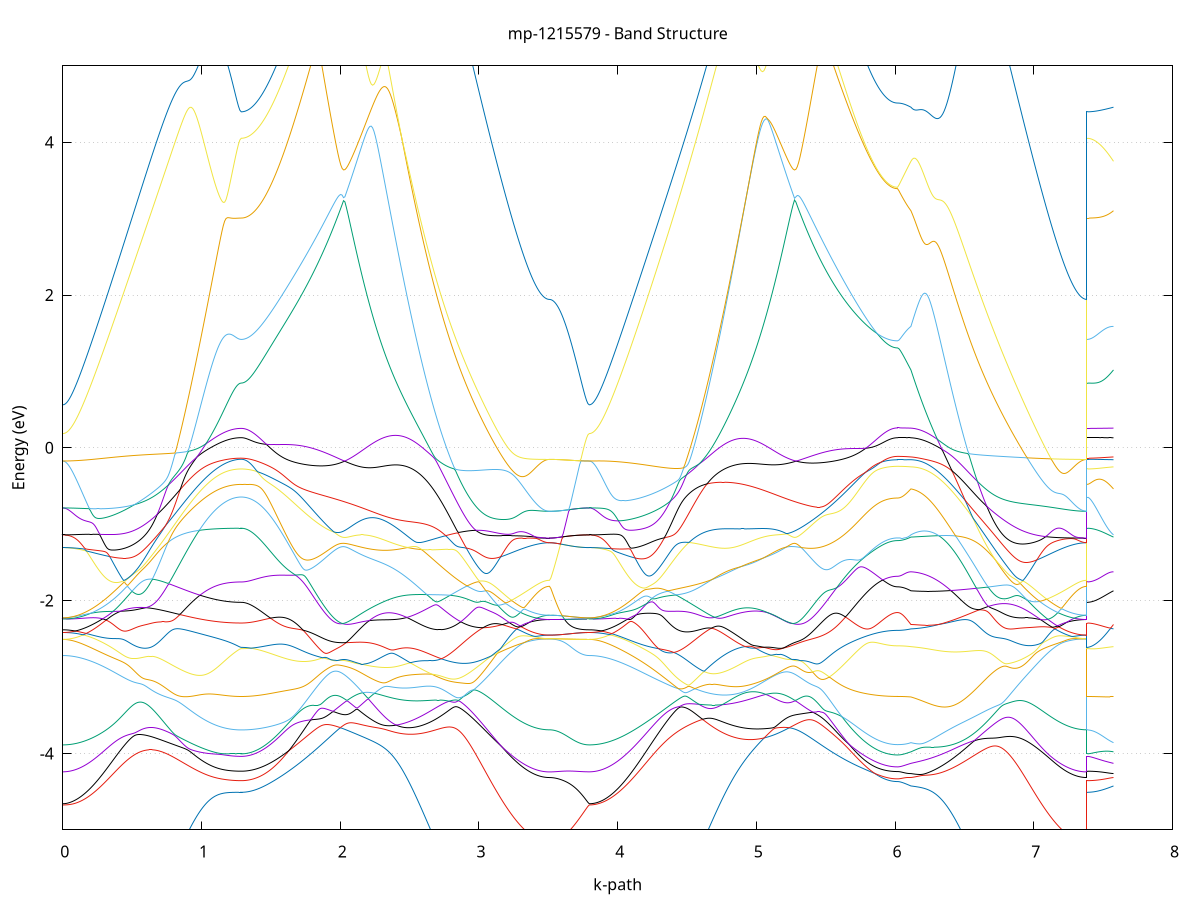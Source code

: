 set title 'mp-1215579 - Band Structure'
set xlabel 'k-path'
set ylabel 'Energy (eV)'
set grid y
set yrange [-5:5]
set terminal png size 800,600
set output 'mp-1215579_bands_gnuplot.png'
plot '-' using 1:2 with lines notitle, '-' using 1:2 with lines notitle, '-' using 1:2 with lines notitle, '-' using 1:2 with lines notitle, '-' using 1:2 with lines notitle, '-' using 1:2 with lines notitle, '-' using 1:2 with lines notitle, '-' using 1:2 with lines notitle, '-' using 1:2 with lines notitle, '-' using 1:2 with lines notitle, '-' using 1:2 with lines notitle, '-' using 1:2 with lines notitle, '-' using 1:2 with lines notitle, '-' using 1:2 with lines notitle, '-' using 1:2 with lines notitle, '-' using 1:2 with lines notitle, '-' using 1:2 with lines notitle, '-' using 1:2 with lines notitle, '-' using 1:2 with lines notitle, '-' using 1:2 with lines notitle, '-' using 1:2 with lines notitle, '-' using 1:2 with lines notitle, '-' using 1:2 with lines notitle, '-' using 1:2 with lines notitle, '-' using 1:2 with lines notitle, '-' using 1:2 with lines notitle, '-' using 1:2 with lines notitle, '-' using 1:2 with lines notitle, '-' using 1:2 with lines notitle, '-' using 1:2 with lines notitle, '-' using 1:2 with lines notitle, '-' using 1:2 with lines notitle, '-' using 1:2 with lines notitle, '-' using 1:2 with lines notitle, '-' using 1:2 with lines notitle, '-' using 1:2 with lines notitle, '-' using 1:2 with lines notitle, '-' using 1:2 with lines notitle, '-' using 1:2 with lines notitle, '-' using 1:2 with lines notitle, '-' using 1:2 with lines notitle, '-' using 1:2 with lines notitle, '-' using 1:2 with lines notitle, '-' using 1:2 with lines notitle, '-' using 1:2 with lines notitle, '-' using 1:2 with lines notitle, '-' using 1:2 with lines notitle, '-' using 1:2 with lines notitle, '-' using 1:2 with lines notitle, '-' using 1:2 with lines notitle, '-' using 1:2 with lines notitle, '-' using 1:2 with lines notitle, '-' using 1:2 with lines notitle, '-' using 1:2 with lines notitle, '-' using 1:2 with lines notitle, '-' using 1:2 with lines notitle, '-' using 1:2 with lines notitle, '-' using 1:2 with lines notitle, '-' using 1:2 with lines notitle, '-' using 1:2 with lines notitle, '-' using 1:2 with lines notitle, '-' using 1:2 with lines notitle, '-' using 1:2 with lines notitle, '-' using 1:2 with lines notitle
0.000000 -7.754818
0.009973 -7.754418
0.019946 -7.753418
0.029920 -7.751518
0.039893 -7.749018
0.049866 -7.745818
0.059839 -7.741818
0.069812 -7.737118
0.079786 -7.731718
0.089759 -7.725618
0.099732 -7.718718
0.109705 -7.711218
0.119678 -7.703018
0.129652 -7.694018
0.139625 -7.684418
0.149598 -7.674118
0.159571 -7.663018
0.169544 -7.651418
0.179518 -7.639018
0.189491 -7.626018
0.199464 -7.612318
0.209437 -7.597918
0.219410 -7.583018
0.229384 -7.567418
0.239357 -7.551218
0.249330 -7.534318
0.259303 -7.516918
0.269276 -7.498918
0.279249 -7.480418
0.289223 -7.461318
0.299196 -7.441618
0.309169 -7.421518
0.319142 -7.400918
0.329115 -7.379818
0.339089 -7.358318
0.349062 -7.336418
0.359035 -7.314218
0.369008 -7.291618
0.378981 -7.268818
0.388955 -7.245718
0.398928 -7.222518
0.408901 -7.199118
0.418874 -7.175718
0.428847 -7.152318
0.438821 -7.129118
0.448794 -7.106018
0.458767 -7.083218
0.468740 -7.060818
0.478713 -7.038918
0.488687 -7.017718
0.498660 -6.997218
0.508633 -6.977618
0.518606 -6.958918
0.528579 -6.941318
0.538553 -6.925018
0.548526 -6.909818
0.558499 -6.896018
0.568472 -6.883418
0.578445 -6.872318
0.588419 -6.862418
0.598392 -6.853818
0.608365 -6.846318
0.618338 -6.840118
0.628311 -6.834818
0.638285 -6.830618
0.648258 -6.827218
0.658231 -6.824618
0.668204 -6.822818
0.678177 -6.821618
0.688151 -6.820918
0.698124 -6.820818
0.708097 -6.821218
0.718070 -6.822018
0.728043 -6.823118
0.738017 -6.824518
0.747990 -6.826318
0.757963 -6.828318
0.767936 -6.830418
0.777909 -6.832818
0.787882 -6.835418
0.797856 -6.838118
0.807829 -6.840918
0.817802 -6.843818
0.827775 -6.846818
0.837748 -6.849918
0.847722 -6.853018
0.857695 -6.856218
0.867668 -6.859418
0.877641 -6.862718
0.887614 -6.866018
0.897588 -6.869218
0.907561 -6.872518
0.917534 -6.875718
0.927507 -6.878918
0.937480 -6.882118
0.947454 -6.885318
0.957427 -6.888418
0.967400 -6.891518
0.977373 -6.894618
0.987346 -6.897618
0.997320 -6.900518
1.007293 -6.903318
1.017266 -6.906118
1.027239 -6.908918
1.037212 -6.911518
1.047186 -6.914118
1.057159 -6.916618
1.067132 -6.919018
1.077105 -6.921318
1.087078 -6.923518
1.097052 -6.925618
1.107025 -6.927718
1.116998 -6.929618
1.126971 -6.931518
1.136944 -6.933218
1.146918 -6.934818
1.156891 -6.936418
1.166864 -6.937818
1.176837 -6.939118
1.186810 -6.940318
1.196784 -6.941418
1.206757 -6.942418
1.216730 -6.943218
1.226703 -6.944018
1.236676 -6.944618
1.246650 -6.945118
1.256623 -6.945618
1.266596 -6.945818
1.276569 -6.946018
1.286542 -6.946118
1.286542 -6.946118
1.296505 -6.945918
1.306468 -6.945518
1.316431 -6.944718
1.326393 -6.943718
1.336356 -6.942318
1.346319 -6.940618
1.356282 -6.938718
1.366244 -6.936418
1.376207 -6.933918
1.386170 -6.931018
1.396133 -6.927918
1.406096 -6.924418
1.416058 -6.920718
1.426021 -6.916718
1.435984 -6.912518
1.445947 -6.907918
1.455909 -6.903118
1.465872 -6.898018
1.475835 -6.892718
1.485798 -6.887118
1.495760 -6.881218
1.505723 -6.875118
1.515686 -6.868818
1.525649 -6.862218
1.535612 -6.855418
1.545574 -6.848418
1.555537 -6.841218
1.565500 -6.833718
1.575463 -6.826118
1.585425 -6.818218
1.595388 -6.810218
1.605351 -6.802018
1.615314 -6.793618
1.625276 -6.785118
1.635239 -6.776418
1.645202 -6.767518
1.655165 -6.758518
1.665128 -6.749418
1.675090 -6.740218
1.685053 -6.730918
1.695016 -6.721518
1.704979 -6.712018
1.714941 -6.702518
1.724904 -6.692918
1.734867 -6.683318
1.744830 -6.673618
1.754792 -6.664018
1.764755 -6.654518
1.774718 -6.645018
1.784681 -6.635618
1.794644 -6.626418
1.804606 -6.617418
1.814569 -6.608718
1.824532 -6.600418
1.834495 -6.592518
1.844457 -6.585118
1.854420 -6.578118
1.864383 -6.571718
1.874346 -6.565618
1.884308 -6.559918
1.894271 -6.554418
1.904234 -6.549218
1.914197 -6.544118
1.924160 -6.539218
1.934122 -6.534418
1.944085 -6.529618
1.954048 -6.524918
1.964011 -6.520318
1.973973 -6.515618
1.983936 -6.511118
1.993899 -6.506518
2.003862 -6.502018
2.013824 -6.497518
2.023787 -6.493018
2.033750 -6.494618
2.043713 -6.499018
2.043713 -6.499018
2.053679 -6.503318
2.063645 -6.507518
2.073611 -6.511718
2.083578 -6.515718
2.093544 -6.519618
2.103510 -6.523518
2.113476 -6.527218
2.123442 -6.530918
2.133409 -6.534518
2.143375 -6.537918
2.153341 -6.541318
2.163307 -6.544618
2.173273 -6.547818
2.183240 -6.550918
2.193206 -6.554018
2.203172 -6.556918
2.213138 -6.559818
2.223104 -6.562618
2.233071 -6.565318
2.243037 -6.567918
2.253003 -6.570518
2.262969 -6.573018
2.272935 -6.575418
2.282902 -6.577818
2.292868 -6.580118
2.302834 -6.582418
2.312800 -6.584618
2.322766 -6.586718
2.332733 -6.588718
2.342699 -6.590718
2.352665 -6.592618
2.362631 -6.594418
2.372597 -6.596118
2.382564 -6.597818
2.392530 -6.599318
2.402496 -6.600718
2.412462 -6.602118
2.422428 -6.603318
2.432395 -6.604418
2.442361 -6.605418
2.452327 -6.606218
2.462293 -6.607018
2.472259 -6.607618
2.482226 -6.608118
2.492192 -6.608518
2.502158 -6.608818
2.512124 -6.608918
2.522090 -6.608918
2.532056 -6.608818
2.542023 -6.608618
2.551989 -6.608218
2.561955 -6.607718
2.571921 -6.607118
2.581887 -6.606418
2.591854 -6.605618
2.601820 -6.604618
2.611786 -6.603618
2.621752 -6.602418
2.631719 -6.601118
2.641685 -6.599718
2.651651 -6.598218
2.661617 -6.596618
2.671583 -6.594918
2.681549 -6.593118
2.691516 -6.591218
2.701482 -6.589218
2.711448 -6.587118
2.721414 -6.584918
2.731380 -6.582618
2.741347 -6.580318
2.751313 -6.577818
2.761279 -6.575318
2.771245 -6.572718
2.781211 -6.570018
2.791178 -6.567318
2.801144 -6.564518
2.811110 -6.569318
2.821076 -6.582618
2.831042 -6.596518
2.841009 -6.611218
2.850975 -6.626618
2.860941 -6.642718
2.870907 -6.659518
2.880873 -6.677018
2.890840 -6.695318
2.900806 -6.714418
2.910772 -6.734118
2.920738 -6.754518
2.930704 -6.775618
2.940671 -6.797318
2.950637 -6.819618
2.960603 -6.842418
2.970569 -6.865718
2.980535 -6.889418
2.990502 -6.913518
3.000468 -6.937918
3.010434 -6.962518
3.020400 -6.987318
3.030366 -7.012318
3.040333 -7.037318
3.050299 -7.062418
3.060265 -7.087418
3.070231 -7.112418
3.080197 -7.137218
3.090164 -7.161918
3.100130 -7.186418
3.110096 -7.210618
3.120062 -7.234518
3.130028 -7.258118
3.139995 -7.281418
3.149961 -7.304318
3.159927 -7.326818
3.169893 -7.348818
3.179859 -7.370518
3.189826 -7.391618
3.199792 -7.412318
3.209758 -7.432418
3.219724 -7.452018
3.229690 -7.471118
3.239657 -7.489618
3.249623 -7.507518
3.259589 -7.524918
3.269555 -7.541618
3.279521 -7.557818
3.289488 -7.573318
3.299454 -7.588218
3.309420 -7.602418
3.319386 -7.616018
3.329352 -7.629018
3.339319 -7.641318
3.349285 -7.652918
3.359251 -7.663818
3.369217 -7.674118
3.379183 -7.683718
3.389150 -7.692518
3.399116 -7.700718
3.409082 -7.708218
3.419048 -7.715018
3.429014 -7.721118
3.438981 -7.726518
3.448947 -7.731118
3.458913 -7.735118
3.468879 -7.738318
3.478845 -7.740818
3.488812 -7.742618
3.498778 -7.743718
3.508744 -7.744018
3.508744 -7.744018
3.518629 -7.744118
3.528515 -7.744218
3.538400 -7.744318
3.548285 -7.744518
3.558171 -7.744818
3.568056 -7.745218
3.577941 -7.745518
3.587827 -7.746018
3.597712 -7.746418
3.607597 -7.746918
3.617483 -7.747518
3.627368 -7.748018
3.637253 -7.748618
3.647139 -7.749218
3.657024 -7.749718
3.666909 -7.750318
3.676795 -7.750918
3.686680 -7.751418
3.696565 -7.752018
3.706451 -7.752518
3.716336 -7.752918
3.726221 -7.753318
3.736106 -7.753718
3.745992 -7.754018
3.755877 -7.754318
3.765762 -7.754518
3.775648 -7.754718
3.785533 -7.754818
3.795418 -7.754818
3.795418 -7.754818
3.805416 -7.754418
3.815414 -7.753318
3.825412 -7.751518
3.835410 -7.749018
3.845408 -7.745718
3.855406 -7.741718
3.865404 -7.736918
3.875402 -7.731518
3.885399 -7.725318
3.895397 -7.718418
3.905395 -7.710818
3.915393 -7.702418
3.925391 -7.693418
3.935389 -7.683718
3.945387 -7.673218
3.955385 -7.662118
3.965383 -7.650318
3.975381 -7.637818
3.985378 -7.624718
3.995376 -7.610818
4.005374 -7.596318
4.015372 -7.581218
4.025370 -7.565418
4.035368 -7.549018
4.045366 -7.532018
4.055364 -7.514418
4.065362 -7.496118
4.075359 -7.477318
4.085357 -7.457918
4.095355 -7.438018
4.105353 -7.417518
4.115351 -7.396618
4.125349 -7.375118
4.135347 -7.353118
4.145345 -7.330718
4.155343 -7.307818
4.165340 -7.284618
4.175338 -7.261018
4.185336 -7.237018
4.195334 -7.212718
4.205332 -7.188118
4.215330 -7.163318
4.225328 -7.138318
4.235326 -7.113118
4.245324 -7.087818
4.255322 -7.062418
4.265319 -7.037018
4.275317 -7.011618
4.285315 -6.986418
4.295313 -6.961318
4.305311 -6.936318
4.315309 -6.911718
4.325307 -6.887418
4.335305 -6.863518
4.345303 -6.840018
4.355300 -6.817018
4.365298 -6.794618
4.375296 -6.772818
4.385294 -6.751618
4.395292 -6.731118
4.405290 -6.711318
4.415288 -6.692318
4.425286 -6.674018
4.435284 -6.656418
4.445282 -6.639618
4.455279 -6.623618
4.465277 -6.608318
4.475275 -6.593718
4.485273 -6.579818
4.495271 -6.566618
4.505269 -6.565018
4.515267 -6.567818
4.525265 -6.570618
4.535263 -6.573318
4.545260 -6.575918
4.555258 -6.578418
4.565256 -6.580918
4.575254 -6.583218
4.585252 -6.585518
4.595250 -6.587718
4.605248 -6.589818
4.615246 -6.591818
4.625244 -6.593718
4.635241 -6.595518
4.645239 -6.597218
4.655237 -6.598818
4.665235 -6.600318
4.675233 -6.601718
4.685231 -6.603018
4.695229 -6.604118
4.705227 -6.605218
4.715225 -6.606118
4.725223 -6.606918
4.735220 -6.607618
4.745218 -6.608218
4.755216 -6.608618
4.765214 -6.608918
4.775212 -6.609118
4.785210 -6.609218
4.795208 -6.609118
4.805206 -6.609018
4.815204 -6.608618
4.825201 -6.608218
4.835199 -6.607618
4.845197 -6.607018
4.855195 -6.606218
4.865193 -6.605218
4.875191 -6.604218
4.885189 -6.603018
4.895187 -6.601718
4.905185 -6.600318
4.915182 -6.598818
4.925180 -6.597218
4.935178 -6.595518
4.945176 -6.593718
4.955174 -6.591818
4.965172 -6.589918
4.975170 -6.587818
4.985168 -6.585718
4.995166 -6.583518
5.005164 -6.581318
5.015161 -6.578918
5.025159 -6.576518
5.035157 -6.574118
5.045155 -6.571618
5.055153 -6.569018
5.065151 -6.566418
5.075149 -6.563718
5.085147 -6.560918
5.095145 -6.558118
5.105142 -6.555218
5.115140 -6.552218
5.125138 -6.549118
5.135136 -6.545918
5.145134 -6.542718
5.155132 -6.539318
5.165130 -6.535918
5.175128 -6.532418
5.185126 -6.528818
5.195123 -6.525118
5.205121 -6.521318
5.215119 -6.517418
5.225117 -6.513518
5.235115 -6.509418
5.245113 -6.505218
5.255111 -6.501018
5.265109 -6.496718
5.275107 -6.492218
5.285105 -6.495418
5.285105 -6.495418
5.295003 -6.499918
5.304902 -6.504418
5.314801 -6.508918
5.324700 -6.513518
5.334599 -6.518118
5.344498 -6.522718
5.354397 -6.527418
5.364295 -6.532118
5.374194 -6.536918
5.384093 -6.541718
5.393992 -6.546718
5.403891 -6.551818
5.413790 -6.557118
5.423689 -6.562618
5.433587 -6.568418
5.443486 -6.574618
5.453385 -6.581118
5.463284 -6.588218
5.473183 -6.595718
5.483082 -6.603618
5.492981 -6.612018
5.502879 -6.620718
5.512778 -6.629618
5.522677 -6.638818
5.532576 -6.648118
5.542475 -6.657618
5.552374 -6.667018
5.562273 -6.676618
5.572171 -6.686118
5.582070 -6.695718
5.591969 -6.705118
5.601868 -6.714618
5.611767 -6.724018
5.621666 -6.733318
5.631565 -6.742518
5.641463 -6.751618
5.651362 -6.760618
5.661261 -6.769518
5.671160 -6.778218
5.681059 -6.786818
5.690958 -6.795318
5.700857 -6.803518
5.710755 -6.811718
5.720654 -6.819618
5.730553 -6.827318
5.740452 -6.834918
5.750351 -6.842218
5.760250 -6.849418
5.770149 -6.856318
5.780047 -6.863018
5.789946 -6.869518
5.799845 -6.875818
5.809744 -6.881818
5.819643 -6.887618
5.829542 -6.893118
5.839441 -6.898418
5.849339 -6.903418
5.859238 -6.908118
5.869137 -6.912618
5.879036 -6.916818
5.888935 -6.920718
5.898834 -6.924418
5.908733 -6.927818
5.918631 -6.930918
5.928530 -6.933718
5.938429 -6.936218
5.948328 -6.938418
5.958227 -6.940418
5.968126 -6.942018
5.978025 -6.943318
5.987923 -6.944418
5.997822 -6.945118
6.007721 -6.945618
6.017620 -6.945718
6.017620 -6.945718
6.027281 -6.945718
6.036943 -6.945718
6.046604 -6.945718
6.056265 -6.945718
6.065926 -6.945718
6.075588 -6.945718
6.085249 -6.945718
6.094910 -6.945718
6.104571 -6.945718
6.114233 -6.945718
6.114233 -6.945718
6.124223 -6.945518
6.134213 -6.945218
6.144203 -6.944718
6.154193 -6.944118
6.164184 -6.943418
6.174174 -6.942618
6.184164 -6.941718
6.194154 -6.940718
6.204144 -6.939618
6.214134 -6.938318
6.224125 -6.937018
6.234115 -6.935518
6.244105 -6.933918
6.254095 -6.932218
6.264085 -6.930418
6.274076 -6.928618
6.284066 -6.926618
6.294056 -6.924518
6.304046 -6.922318
6.314036 -6.920118
6.324027 -6.917718
6.334017 -6.915318
6.344007 -6.912718
6.353997 -6.910118
6.363987 -6.907418
6.373977 -6.904718
6.383968 -6.901918
6.393958 -6.899018
6.403948 -6.896018
6.413938 -6.893018
6.423928 -6.889918
6.433919 -6.886818
6.443909 -6.883718
6.453899 -6.880518
6.463889 -6.877318
6.473879 -6.874018
6.483870 -6.870818
6.493860 -6.867518
6.503850 -6.864318
6.513840 -6.861018
6.523830 -6.857818
6.533821 -6.854618
6.543811 -6.851518
6.553801 -6.848418
6.563791 -6.845318
6.573781 -6.842418
6.583772 -6.839518
6.593762 -6.836818
6.603752 -6.834218
6.613742 -6.831818
6.623732 -6.829518
6.633722 -6.827518
6.643713 -6.825618
6.653703 -6.824118
6.663693 -6.822918
6.673683 -6.822018
6.683673 -6.821518
6.693664 -6.821418
6.703654 -6.821918
6.713644 -6.822918
6.723634 -6.824518
6.733624 -6.826918
6.743615 -6.830018
6.753605 -6.833918
6.763595 -6.838818
6.773585 -6.844818
6.783575 -6.851818
6.793566 -6.860018
6.803556 -6.869518
6.813546 -6.880318
6.823536 -6.892318
6.833526 -6.905718
6.843516 -6.920418
6.853507 -6.936318
6.863497 -6.953518
6.873487 -6.971718
6.883477 -6.990918
6.893467 -7.011018
6.903458 -7.031918
6.913448 -7.053518
6.923438 -7.075618
6.933428 -7.098118
6.943418 -7.120918
6.953409 -7.144018
6.963399 -7.167118
6.973389 -7.190418
6.983379 -7.213518
6.993369 -7.236618
7.003360 -7.259618
7.013350 -7.282318
7.023340 -7.304718
7.033330 -7.326918
7.043320 -7.348718
7.053310 -7.370118
7.063301 -7.391018
7.073291 -7.411618
7.083281 -7.431618
7.093271 -7.451218
7.103261 -7.470218
7.113252 -7.488718
7.123242 -7.506718
7.133232 -7.524018
7.143222 -7.540818
7.153212 -7.557018
7.163203 -7.572618
7.173193 -7.587518
7.183183 -7.601818
7.193173 -7.615518
7.203163 -7.628518
7.213154 -7.640818
7.223144 -7.652518
7.233134 -7.663418
7.243124 -7.673818
7.253114 -7.683418
7.263105 -7.692318
7.273095 -7.700518
7.283085 -7.708018
7.293075 -7.714918
7.303065 -7.721018
7.313055 -7.726418
7.323046 -7.731118
7.333036 -7.735018
7.343026 -7.738318
7.353016 -7.740818
7.363006 -7.742618
7.372997 -7.743718
7.382987 -7.744018
7.382987 -6.946118
7.392569 -6.946118
7.402151 -6.946118
7.411734 -6.946118
7.421316 -6.946118
7.430898 -6.946018
7.440481 -6.946018
7.450063 -6.946018
7.459645 -6.946018
7.469227 -6.946018
7.478810 -6.946018
7.488392 -6.945918
7.497974 -6.945918
7.507557 -6.945918
7.517139 -6.945918
7.526721 -6.945818
7.536303 -6.945818
7.545886 -6.945818
7.555468 -6.945818
7.565050 -6.945718
7.574633 -6.945718
e
0.000000 -6.501218
0.009973 -6.501118
0.019946 -6.500818
0.029920 -6.500418
0.039893 -6.499718
0.049866 -6.498918
0.059839 -6.497918
0.069812 -6.496718
0.079786 -6.495318
0.089759 -6.493718
0.099732 -6.492018
0.109705 -6.490118
0.119678 -6.488118
0.129652 -6.485918
0.139625 -6.483518
0.149598 -6.481018
0.159571 -6.478318
0.169544 -6.475518
0.179518 -6.472518
0.189491 -6.469418
0.199464 -6.466218
0.209437 -6.462918
0.219410 -6.459418
0.229384 -6.455818
0.239357 -6.452118
0.249330 -6.448418
0.259303 -6.444518
0.269276 -6.440618
0.279249 -6.436718
0.289223 -6.433018
0.299196 -6.430118
0.309169 -6.429318
0.319142 -6.430218
0.329115 -6.431718
0.339089 -6.433318
0.349062 -6.434918
0.359035 -6.436418
0.369008 -6.437818
0.378981 -6.439018
0.388955 -6.440018
0.398928 -6.440918
0.408901 -6.441518
0.418874 -6.441918
0.428847 -6.441918
0.438821 -6.441618
0.448794 -6.441018
0.458767 -6.440018
0.468740 -6.438618
0.478713 -6.436718
0.488687 -6.434518
0.498660 -6.431818
0.508633 -6.428718
0.518606 -6.425218
0.528579 -6.421418
0.538553 -6.417418
0.548526 -6.413218
0.558499 -6.409018
0.568472 -6.404818
0.578445 -6.400818
0.588419 -6.397218
0.598392 -6.394718
0.608365 -6.394118
0.618338 -6.396818
0.628311 -6.401918
0.638285 -6.408118
0.648258 -6.414818
0.658231 -6.421818
0.668204 -6.428818
0.678177 -6.435918
0.688151 -6.443018
0.698124 -6.450118
0.708097 -6.457218
0.718070 -6.464318
0.728043 -6.471318
0.738017 -6.478318
0.747990 -6.485218
0.757963 -6.492118
0.767936 -6.498918
0.777909 -6.505718
0.787882 -6.512418
0.797856 -6.519018
0.807829 -6.525518
0.817802 -6.532018
0.827775 -6.538418
0.837748 -6.544718
0.847722 -6.550918
0.857695 -6.557018
0.867668 -6.563018
0.877641 -6.568918
0.887614 -6.574718
0.897588 -6.580418
0.907561 -6.586018
0.917534 -6.591518
0.927507 -6.596918
0.937480 -6.602118
0.947454 -6.607318
0.957427 -6.612318
0.967400 -6.617218
0.977373 -6.622018
0.987346 -6.626618
0.997320 -6.631118
1.007293 -6.635518
1.017266 -6.639718
1.027239 -6.643818
1.037212 -6.647818
1.047186 -6.651618
1.057159 -6.655318
1.067132 -6.658918
1.077105 -6.662318
1.087078 -6.665518
1.097052 -6.668618
1.107025 -6.671618
1.116998 -6.674418
1.126971 -6.677018
1.136944 -6.679518
1.146918 -6.681918
1.156891 -6.684118
1.166864 -6.686118
1.176837 -6.687918
1.186810 -6.689718
1.196784 -6.691218
1.206757 -6.692618
1.216730 -6.693818
1.226703 -6.694918
1.236676 -6.695818
1.246650 -6.696518
1.256623 -6.697118
1.266596 -6.697518
1.276569 -6.697718
1.286542 -6.697818
1.286542 -6.697818
1.296505 -6.697818
1.306468 -6.697618
1.316431 -6.697418
1.326393 -6.697018
1.336356 -6.696518
1.346319 -6.696018
1.356282 -6.695318
1.366244 -6.694618
1.376207 -6.693718
1.386170 -6.692818
1.396133 -6.691718
1.406096 -6.690518
1.416058 -6.689318
1.426021 -6.687918
1.435984 -6.686518
1.445947 -6.685018
1.455909 -6.683318
1.465872 -6.681618
1.475835 -6.679818
1.485798 -6.677918
1.495760 -6.675918
1.505723 -6.673818
1.515686 -6.671618
1.525649 -6.669418
1.535612 -6.667018
1.545574 -6.664618
1.555537 -6.662118
1.565500 -6.659518
1.575463 -6.656818
1.585425 -6.654018
1.595388 -6.651218
1.605351 -6.648318
1.615314 -6.645318
1.625276 -6.642218
1.635239 -6.639118
1.645202 -6.635918
1.655165 -6.632618
1.665128 -6.629218
1.675090 -6.625718
1.685053 -6.622218
1.695016 -6.618618
1.704979 -6.614918
1.714941 -6.611118
1.724904 -6.607218
1.734867 -6.603218
1.744830 -6.599118
1.754792 -6.594918
1.764755 -6.590618
1.774718 -6.586118
1.784681 -6.581418
1.794644 -6.576418
1.804606 -6.571218
1.814569 -6.565718
1.824532 -6.559818
1.834495 -6.553418
1.844457 -6.546518
1.854420 -6.539218
1.864383 -6.531418
1.874346 -6.523218
1.884308 -6.514718
1.894271 -6.506018
1.904234 -6.497118
1.914197 -6.488218
1.924160 -6.479218
1.934122 -6.470218
1.944085 -6.461218
1.954048 -6.456518
1.964011 -6.461618
1.973973 -6.466518
1.983936 -6.471418
1.993899 -6.476218
2.003862 -6.480918
2.013824 -6.485618
2.023787 -6.490118
2.033750 -6.488618
2.043713 -6.484118
2.043713 -6.484118
2.053679 -6.479718
2.063645 -6.475318
2.073611 -6.470918
2.083578 -6.466518
2.093544 -6.462218
2.103510 -6.457918
2.113476 -6.453618
2.123442 -6.458518
2.133409 -6.464718
2.143375 -6.470718
2.153341 -6.476418
2.163307 -6.482018
2.173273 -6.487418
2.183240 -6.492518
2.193206 -6.497518
2.203172 -6.502218
2.213138 -6.506718
2.223104 -6.511018
2.233071 -6.515018
2.243037 -6.518918
2.253003 -6.522418
2.262969 -6.525818
2.272935 -6.528918
2.282902 -6.531718
2.292868 -6.534318
2.302834 -6.536718
2.312800 -6.538818
2.322766 -6.540618
2.332733 -6.542218
2.342699 -6.543618
2.352665 -6.544718
2.362631 -6.545618
2.372597 -6.546318
2.382564 -6.546818
2.392530 -6.547118
2.402496 -6.547118
2.412462 -6.547018
2.422428 -6.546618
2.432395 -6.546118
2.442361 -6.545318
2.452327 -6.544418
2.462293 -6.543318
2.472259 -6.542118
2.482226 -6.540618
2.492192 -6.539018
2.502158 -6.537218
2.512124 -6.535318
2.522090 -6.533218
2.532056 -6.530918
2.542023 -6.528518
2.551989 -6.525918
2.561955 -6.523218
2.571921 -6.520318
2.581887 -6.517318
2.591854 -6.514218
2.601820 -6.510918
2.611786 -6.507418
2.621752 -6.503918
2.631719 -6.500218
2.641685 -6.496318
2.651651 -6.492418
2.661617 -6.488318
2.671583 -6.484018
2.681549 -6.479718
2.691516 -6.475218
2.701482 -6.470718
2.711448 -6.468218
2.721414 -6.476118
2.731380 -6.484418
2.741347 -6.493218
2.751313 -6.502418
2.761279 -6.512218
2.771245 -6.522418
2.781211 -6.533318
2.791178 -6.544718
2.801144 -6.556718
2.811110 -6.561618
2.821076 -6.558718
2.831042 -6.555718
2.841009 -6.552718
2.850975 -6.549618
2.860941 -6.546418
2.870907 -6.543218
2.880873 -6.540018
2.890840 -6.536718
2.900806 -6.533418
2.910772 -6.530018
2.920738 -6.526718
2.930704 -6.523318
2.940671 -6.519818
2.950637 -6.516418
2.960603 -6.512918
2.970569 -6.509518
2.980535 -6.506018
2.990502 -6.502518
3.000468 -6.499018
3.010434 -6.495518
3.020400 -6.492018
3.030366 -6.488618
3.040333 -6.485118
3.050299 -6.481618
3.060265 -6.478218
3.070231 -6.474818
3.080197 -6.471418
3.090164 -6.468018
3.100130 -6.464718
3.110096 -6.461318
3.120062 -6.458118
3.130028 -6.454818
3.139995 -6.451618
3.149961 -6.448518
3.159927 -6.445418
3.169893 -6.442318
3.179859 -6.439318
3.189826 -6.436418
3.199792 -6.433518
3.209758 -6.430718
3.219724 -6.427918
3.229690 -6.426018
3.239657 -6.429718
3.249623 -6.433318
3.259589 -6.436818
3.269555 -6.440218
3.279521 -6.443618
3.289488 -6.446818
3.299454 -6.450018
3.309420 -6.453018
3.319386 -6.455918
3.329352 -6.458718
3.339319 -6.461318
3.349285 -6.463918
3.359251 -6.466318
3.369217 -6.468618
3.379183 -6.470718
3.389150 -6.472718
3.399116 -6.474518
3.409082 -6.476218
3.419048 -6.477818
3.429014 -6.479218
3.438981 -6.480418
3.448947 -6.481518
3.458913 -6.482418
3.468879 -6.483118
3.478845 -6.483718
3.488812 -6.484118
3.498778 -6.484418
3.508744 -6.484418
3.508744 -6.484418
3.518629 -6.484518
3.528515 -6.484718
3.538400 -6.484918
3.548285 -6.485318
3.558171 -6.485718
3.568056 -6.486318
3.577941 -6.486918
3.587827 -6.487618
3.597712 -6.488418
3.607597 -6.489218
3.617483 -6.490018
3.627368 -6.490918
3.637253 -6.491818
3.647139 -6.492718
3.657024 -6.493618
3.666909 -6.494518
3.676795 -6.495418
3.686680 -6.496218
3.696565 -6.497018
3.706451 -6.497718
3.716336 -6.498418
3.726221 -6.499118
3.736106 -6.499618
3.745992 -6.500118
3.755877 -6.500518
3.765762 -6.500818
3.775648 -6.501018
3.785533 -6.501118
3.795418 -6.501218
3.795418 -6.501218
3.805416 -6.501118
3.815414 -6.500818
3.825412 -6.500418
3.835410 -6.499718
3.845408 -6.498918
3.855406 -6.497818
3.865404 -6.496618
3.875402 -6.495318
3.885399 -6.493718
3.895397 -6.492018
3.905395 -6.490118
3.915393 -6.488018
3.925391 -6.485818
3.935389 -6.483418
3.945387 -6.480818
3.955385 -6.478118
3.965383 -6.475318
3.975381 -6.472318
3.985378 -6.469218
3.995376 -6.465918
4.005374 -6.462618
4.015372 -6.459118
4.025370 -6.455518
4.035368 -6.451818
4.045366 -6.448018
4.055364 -6.444118
4.065362 -6.440118
4.075359 -6.436018
4.085357 -6.431818
4.095355 -6.430618
4.105353 -6.433418
4.115351 -6.436318
4.125349 -6.439218
4.135347 -6.442218
4.145345 -6.445318
4.155343 -6.448418
4.165340 -6.451618
4.175338 -6.454818
4.185336 -6.458018
4.195334 -6.461318
4.205332 -6.464618
4.215330 -6.468018
4.225328 -6.471418
4.235326 -6.474818
4.245324 -6.478218
4.255322 -6.481718
4.265319 -6.485118
4.275317 -6.488618
4.285315 -6.492118
4.295313 -6.495618
4.305311 -6.499118
4.315309 -6.502618
4.325307 -6.506118
4.335305 -6.509618
4.345303 -6.513118
4.355300 -6.516618
4.365298 -6.520118
4.375296 -6.523518
4.385294 -6.526918
4.395292 -6.530318
4.405290 -6.533718
4.415288 -6.537018
4.425286 -6.540318
4.435284 -6.543618
4.445282 -6.546818
4.455279 -6.550018
4.465277 -6.553118
4.475275 -6.556218
4.485273 -6.559218
4.495271 -6.562118
4.505269 -6.554018
4.515267 -6.542118
4.525265 -6.530818
4.535263 -6.520018
4.545260 -6.509918
4.555258 -6.500218
4.565256 -6.491018
4.575254 -6.482318
4.585252 -6.474118
4.595250 -6.467418
4.605248 -6.472118
4.615246 -6.476718
4.625244 -6.481118
4.635241 -6.485418
4.645239 -6.489618
4.655237 -6.493718
4.665235 -6.497618
4.675233 -6.501418
4.685231 -6.505118
4.695229 -6.508618
4.705227 -6.512018
4.715225 -6.515318
4.725223 -6.518418
4.735220 -6.521418
4.745218 -6.524218
4.755216 -6.526818
4.765214 -6.529318
4.775212 -6.531718
4.785210 -6.533918
4.795208 -6.535918
4.805206 -6.537818
4.815204 -6.539518
4.825201 -6.541118
4.835199 -6.542418
4.845197 -6.543618
4.855195 -6.544718
4.865193 -6.545518
4.875191 -6.546218
4.885189 -6.546618
4.895187 -6.546918
4.905185 -6.547018
4.915182 -6.546918
4.925180 -6.546518
4.935178 -6.546018
4.945176 -6.545218
4.955174 -6.544218
4.965172 -6.543018
4.975170 -6.541518
4.985168 -6.539818
4.995166 -6.537918
5.005164 -6.535718
5.015161 -6.533318
5.025159 -6.530618
5.035157 -6.527718
5.045155 -6.524518
5.055153 -6.521018
5.065151 -6.517418
5.075149 -6.513418
5.085147 -6.509318
5.095145 -6.504918
5.105142 -6.500318
5.115140 -6.495418
5.125138 -6.490418
5.135136 -6.485118
5.145134 -6.479618
5.155132 -6.473918
5.165130 -6.468118
5.175128 -6.462018
5.185126 -6.455718
5.195123 -6.455618
5.205121 -6.459918
5.215119 -6.464318
5.225117 -6.468618
5.235115 -6.473018
5.245113 -6.477518
5.255111 -6.481918
5.265109 -6.486418
5.275107 -6.490918
5.285105 -6.487718
5.285105 -6.487718
5.295003 -6.483218
5.304902 -6.478618
5.314801 -6.473918
5.324700 -6.469118
5.334599 -6.464318
5.344498 -6.459418
5.354397 -6.456118
5.364295 -6.465018
5.374194 -6.474018
5.384093 -6.482918
5.393992 -6.491818
5.403891 -6.500718
5.413790 -6.509418
5.423689 -6.518018
5.433587 -6.526418
5.443486 -6.534418
5.453385 -6.542018
5.463284 -6.549218
5.473183 -6.555918
5.483082 -6.562118
5.492981 -6.567918
5.502879 -6.573418
5.512778 -6.578518
5.522677 -6.583318
5.532576 -6.588018
5.542475 -6.592518
5.552374 -6.596818
5.562273 -6.601018
5.572171 -6.605018
5.582070 -6.609018
5.591969 -6.612818
5.601868 -6.616618
5.611767 -6.620318
5.621666 -6.623918
5.631565 -6.627418
5.641463 -6.630818
5.651362 -6.634218
5.661261 -6.637418
5.671160 -6.640618
5.681059 -6.643818
5.690958 -6.646818
5.700857 -6.649818
5.710755 -6.652718
5.720654 -6.655518
5.730553 -6.658318
5.740452 -6.660918
5.750351 -6.663518
5.760250 -6.666018
5.770149 -6.668418
5.780047 -6.670718
5.789946 -6.673018
5.799845 -6.675118
5.809744 -6.677218
5.819643 -6.679218
5.829542 -6.681118
5.839441 -6.682918
5.849339 -6.684618
5.859238 -6.686218
5.869137 -6.687818
5.879036 -6.689218
5.888935 -6.690518
5.898834 -6.691818
5.908733 -6.692918
5.918631 -6.694018
5.928530 -6.694918
5.938429 -6.695818
5.948328 -6.696518
5.958227 -6.697218
5.968126 -6.697718
5.978025 -6.698218
5.987923 -6.698518
5.997822 -6.698818
6.007721 -6.698918
6.017620 -6.699018
6.017620 -6.699018
6.027281 -6.699018
6.036943 -6.699018
6.046604 -6.699018
6.056265 -6.698918
6.065926 -6.698918
6.075588 -6.698818
6.085249 -6.698818
6.094910 -6.698718
6.104571 -6.698618
6.114233 -6.698618
6.114233 -6.698618
6.124223 -6.698318
6.134213 -6.697818
6.144203 -6.697218
6.154193 -6.696418
6.164184 -6.695418
6.174174 -6.694318
6.184164 -6.693018
6.194154 -6.691518
6.204144 -6.689918
6.214134 -6.688118
6.224125 -6.686118
6.234115 -6.684018
6.244105 -6.681718
6.254095 -6.679318
6.264085 -6.676718
6.274076 -6.673918
6.284066 -6.671018
6.294056 -6.667918
6.304046 -6.664718
6.314036 -6.661318
6.324027 -6.657818
6.334017 -6.654118
6.344007 -6.650318
6.353997 -6.646418
6.363987 -6.642318
6.373977 -6.638018
6.383968 -6.633618
6.393958 -6.629118
6.403948 -6.624518
6.413938 -6.619718
6.423928 -6.614818
6.433919 -6.609818
6.443909 -6.604618
6.453899 -6.599418
6.463889 -6.594018
6.473879 -6.588518
6.483870 -6.582818
6.493860 -6.577118
6.503850 -6.571318
6.513840 -6.565418
6.523830 -6.559318
6.533821 -6.553218
6.543811 -6.547018
6.553801 -6.540718
6.563791 -6.534318
6.573781 -6.527818
6.583772 -6.521318
6.593762 -6.514718
6.603752 -6.508018
6.613742 -6.501218
6.623732 -6.494418
6.633722 -6.487518
6.643713 -6.480618
6.653703 -6.473618
6.663693 -6.466618
6.673683 -6.459518
6.683673 -6.452518
6.693664 -6.445418
6.703654 -6.438318
6.713644 -6.431218
6.723634 -6.424218
6.733624 -6.417318
6.743615 -6.410518
6.753605 -6.404218
6.763595 -6.398918
6.773585 -6.395618
6.783575 -6.395318
6.793566 -6.397318
6.803556 -6.400618
6.813546 -6.404518
6.823536 -6.408618
6.833526 -6.412818
6.843516 -6.417018
6.853507 -6.421118
6.863497 -6.424918
6.873487 -6.428518
6.883477 -6.431718
6.893467 -6.434518
6.903458 -6.436818
6.913448 -6.438818
6.923438 -6.440318
6.933428 -6.441418
6.943418 -6.442118
6.953409 -6.442418
6.963399 -6.442418
6.973389 -6.442118
6.983379 -6.441518
6.993369 -6.440718
7.003360 -6.439718
7.013350 -6.438518
7.023340 -6.437118
7.033330 -6.435618
7.043320 -6.433918
7.053310 -6.432318
7.063301 -6.430518
7.073291 -6.428918
7.083281 -6.427418
7.093271 -6.426618
7.103261 -6.427618
7.113252 -6.430318
7.123242 -6.433518
7.133232 -6.436818
7.143222 -6.440218
7.153212 -6.443518
7.163203 -6.446718
7.173193 -6.449818
7.183183 -6.452918
7.193173 -6.455818
7.203163 -6.458618
7.213154 -6.461218
7.223144 -6.463818
7.233134 -6.466218
7.243124 -6.468518
7.253114 -6.470618
7.263105 -6.472618
7.273095 -6.474518
7.283085 -6.476218
7.293075 -6.477718
7.303065 -6.479118
7.313055 -6.480418
7.323046 -6.481418
7.333036 -6.482418
7.343026 -6.483118
7.353016 -6.483718
7.363006 -6.484118
7.372997 -6.484418
7.382987 -6.484418
7.382987 -6.697818
7.392569 -6.697818
7.402151 -6.697818
7.411734 -6.697818
7.421316 -6.697918
7.430898 -6.697918
7.440481 -6.697918
7.450063 -6.698018
7.459645 -6.698018
7.469227 -6.698018
7.478810 -6.698118
7.488392 -6.698118
7.497974 -6.698218
7.507557 -6.698218
7.517139 -6.698318
7.526721 -6.698318
7.536303 -6.698418
7.545886 -6.698418
7.555468 -6.698518
7.565050 -6.698518
7.574633 -6.698618
e
0.000000 -6.385318
0.009973 -6.385318
0.019946 -6.385518
0.029920 -6.385818
0.039893 -6.386218
0.049866 -6.386618
0.059839 -6.387218
0.069812 -6.387918
0.079786 -6.388718
0.089759 -6.389618
0.099732 -6.390618
0.109705 -6.391618
0.119678 -6.392818
0.129652 -6.394118
0.139625 -6.395418
0.149598 -6.396918
0.159571 -6.398418
0.169544 -6.400018
0.179518 -6.401618
0.189491 -6.403318
0.199464 -6.405118
0.209437 -6.407018
0.219410 -6.408818
0.229384 -6.410818
0.239357 -6.412718
0.249330 -6.414718
0.259303 -6.416618
0.269276 -6.418518
0.279249 -6.420318
0.289223 -6.421918
0.299196 -6.422518
0.309169 -6.420918
0.319142 -6.417318
0.329115 -6.413118
0.339089 -6.408618
0.349062 -6.404018
0.359035 -6.399218
0.369008 -6.394318
0.378981 -6.389318
0.388955 -6.384118
0.398928 -6.378918
0.408901 -6.373518
0.418874 -6.367918
0.428847 -6.362218
0.438821 -6.356318
0.448794 -6.350318
0.458767 -6.344118
0.468740 -6.337918
0.478713 -6.331918
0.488687 -6.326618
0.498660 -6.322918
0.508633 -6.322018
0.518606 -6.324018
0.528579 -6.328118
0.538553 -6.333518
0.548526 -6.339618
0.558499 -6.346018
0.568472 -6.352618
0.578445 -6.359118
0.588419 -6.365418
0.598392 -6.371018
0.608365 -6.374618
0.618338 -6.375318
0.628311 -6.373818
0.638285 -6.371418
0.648258 -6.368718
0.658231 -6.365918
0.668204 -6.363318
0.678177 -6.360718
0.688151 -6.358318
0.698124 -6.356118
0.708097 -6.354018
0.718070 -6.352018
0.728043 -6.350218
0.738017 -6.348618
0.747990 -6.347118
0.757963 -6.345718
0.767936 -6.344518
0.777909 -6.343318
0.787882 -6.342318
0.797856 -6.341418
0.807829 -6.340618
0.817802 -6.339918
0.827775 -6.339318
0.837748 -6.338818
0.847722 -6.338418
0.857695 -6.338018
0.867668 -6.337718
0.877641 -6.337518
0.887614 -6.337418
0.897588 -6.337318
0.907561 -6.337318
0.917534 -6.337418
0.927507 -6.337518
0.937480 -6.337618
0.947454 -6.337818
0.957427 -6.338018
0.967400 -6.338318
0.977373 -6.338618
0.987346 -6.338918
0.997320 -6.339318
1.007293 -6.339618
1.017266 -6.340018
1.027239 -6.340418
1.037212 -6.340818
1.047186 -6.341318
1.057159 -6.341718
1.067132 -6.342118
1.077105 -6.342618
1.087078 -6.343018
1.097052 -6.343418
1.107025 -6.343818
1.116998 -6.344318
1.126971 -6.344718
1.136944 -6.345018
1.146918 -6.345418
1.156891 -6.345818
1.166864 -6.346118
1.176837 -6.346418
1.186810 -6.346718
1.196784 -6.347018
1.206757 -6.347218
1.216730 -6.347418
1.226703 -6.347618
1.236676 -6.347818
1.246650 -6.347918
1.256623 -6.348018
1.266596 -6.348118
1.276569 -6.348118
1.286542 -6.348218
1.286542 -6.348218
1.296505 -6.348118
1.306468 -6.348018
1.316431 -6.347918
1.326393 -6.347618
1.336356 -6.347318
1.346319 -6.347018
1.356282 -6.346518
1.366244 -6.346018
1.376207 -6.345518
1.386170 -6.344918
1.396133 -6.344218
1.406096 -6.343518
1.416058 -6.342718
1.426021 -6.341918
1.435984 -6.341118
1.445947 -6.340118
1.455909 -6.339218
1.465872 -6.338218
1.475835 -6.337218
1.485798 -6.336118
1.495760 -6.335018
1.505723 -6.333918
1.515686 -6.332818
1.525649 -6.331618
1.535612 -6.330518
1.545574 -6.329318
1.555537 -6.328118
1.565500 -6.326918
1.575463 -6.325718
1.585425 -6.324518
1.595388 -6.323318
1.605351 -6.322118
1.615314 -6.321018
1.625276 -6.319818
1.635239 -6.318618
1.645202 -6.317518
1.655165 -6.316418
1.665128 -6.315318
1.675090 -6.314318
1.685053 -6.313218
1.695016 -6.313718
1.704979 -6.319218
1.714941 -6.324718
1.724904 -6.330318
1.734867 -6.335918
1.744830 -6.341518
1.754792 -6.347118
1.764755 -6.352718
1.774718 -6.358318
1.784681 -6.364018
1.794644 -6.369618
1.804606 -6.375318
1.814569 -6.380918
1.824532 -6.386518
1.834495 -6.392118
1.844457 -6.397718
1.854420 -6.403318
1.864383 -6.408818
1.874346 -6.414318
1.884308 -6.419718
1.894271 -6.425118
1.904234 -6.430518
1.914197 -6.435818
1.924160 -6.441118
1.934122 -6.446318
1.944085 -6.451418
1.954048 -6.452218
1.964011 -6.443418
1.973973 -6.434618
1.983936 -6.426018
1.993899 -6.417418
2.003862 -6.409118
2.013824 -6.400818
2.023787 -6.392818
2.033750 -6.395218
2.043713 -6.402918
2.043713 -6.402918
2.053679 -6.410518
2.063645 -6.417818
2.073611 -6.425118
2.083578 -6.432118
2.093544 -6.439018
2.103510 -6.445718
2.113476 -6.452218
2.123442 -6.449418
2.133409 -6.445218
2.143375 -6.441018
2.153341 -6.436818
2.163307 -6.432718
2.173273 -6.428718
2.183240 -6.424718
2.193206 -6.420718
2.203172 -6.416918
2.213138 -6.413118
2.223104 -6.409318
2.233071 -6.405718
2.243037 -6.402118
2.253003 -6.398718
2.262969 -6.395418
2.272935 -6.392118
2.282902 -6.389118
2.292868 -6.386218
2.302834 -6.383518
2.312800 -6.380918
2.322766 -6.378618
2.332733 -6.376518
2.342699 -6.374618
2.352665 -6.372918
2.362631 -6.371518
2.372597 -6.370418
2.382564 -6.369518
2.392530 -6.368818
2.402496 -6.368418
2.412462 -6.368218
2.422428 -6.368318
2.432395 -6.368618
2.442361 -6.369118
2.452327 -6.369818
2.462293 -6.370718
2.472259 -6.371918
2.482226 -6.373218
2.492192 -6.374718
2.502158 -6.376418
2.512124 -6.378318
2.522090 -6.380518
2.532056 -6.382818
2.542023 -6.385318
2.551989 -6.388118
2.561955 -6.391018
2.571921 -6.394218
2.581887 -6.397718
2.591854 -6.401318
2.601820 -6.405318
2.611786 -6.409418
2.621752 -6.413918
2.631719 -6.418618
2.641685 -6.423718
2.651651 -6.429018
2.661617 -6.434718
2.671583 -6.440618
2.681549 -6.447018
2.691516 -6.453718
2.701482 -6.460718
2.711448 -6.466018
2.721414 -6.461218
2.731380 -6.456318
2.741347 -6.451318
2.751313 -6.446118
2.761279 -6.440918
2.771245 -6.435618
2.781211 -6.430218
2.791178 -6.424718
2.801144 -6.419118
2.811110 -6.413518
2.821076 -6.407718
2.831042 -6.401918
2.841009 -6.396018
2.850975 -6.390018
2.860941 -6.383918
2.870907 -6.377818
2.880873 -6.371618
2.890840 -6.365418
2.900806 -6.359118
2.910772 -6.352718
2.920738 -6.346318
2.930704 -6.339918
2.940671 -6.333418
2.950637 -6.326918
2.960603 -6.320318
2.970569 -6.322618
2.980535 -6.326318
2.990502 -6.330018
3.000468 -6.333718
3.010434 -6.337518
3.020400 -6.341418
3.030366 -6.345318
3.040333 -6.349318
3.050299 -6.353318
3.060265 -6.357318
3.070231 -6.361418
3.080197 -6.365518
3.090164 -6.369618
3.100130 -6.373718
3.110096 -6.377918
3.120062 -6.382018
3.130028 -6.386218
3.139995 -6.390318
3.149961 -6.394418
3.159927 -6.398518
3.169893 -6.402618
3.179859 -6.406618
3.189826 -6.410618
3.199792 -6.414518
3.209758 -6.418418
3.219724 -6.422218
3.229690 -6.425218
3.239657 -6.422618
3.249623 -6.420018
3.259589 -6.417518
3.269555 -6.415118
3.279521 -6.412818
3.289488 -6.410618
3.299454 -6.408418
3.309420 -6.406318
3.319386 -6.404318
3.329352 -6.402418
3.339319 -6.400618
3.349285 -6.398918
3.359251 -6.397318
3.369217 -6.395818
3.379183 -6.394418
3.389150 -6.393018
3.399116 -6.391818
3.409082 -6.390718
3.419048 -6.389718
3.429014 -6.388718
3.438981 -6.387918
3.448947 -6.387218
3.458913 -6.386618
3.468879 -6.386218
3.478845 -6.385818
3.488812 -6.385518
3.498778 -6.385318
3.508744 -6.385318
3.508744 -6.385318
3.518629 -6.385318
3.528515 -6.385318
3.538400 -6.385318
3.548285 -6.385318
3.558171 -6.385318
3.568056 -6.385318
3.577941 -6.385318
3.587827 -6.385318
3.597712 -6.385318
3.607597 -6.385318
3.617483 -6.385318
3.627368 -6.385318
3.637253 -6.385318
3.647139 -6.385318
3.657024 -6.385318
3.666909 -6.385318
3.676795 -6.385318
3.686680 -6.385318
3.696565 -6.385318
3.706451 -6.385318
3.716336 -6.385318
3.726221 -6.385318
3.736106 -6.385318
3.745992 -6.385318
3.755877 -6.385318
3.765762 -6.385318
3.775648 -6.385318
3.785533 -6.385318
3.795418 -6.385318
3.795418 -6.385318
3.805416 -6.385318
3.815414 -6.385518
3.825412 -6.385818
3.835410 -6.386218
3.845408 -6.386618
3.855406 -6.387218
3.865404 -6.387918
3.875402 -6.388718
3.885399 -6.389718
3.895397 -6.390718
3.905395 -6.391818
3.915393 -6.393018
3.925391 -6.394318
3.935389 -6.395718
3.945387 -6.397318
3.955385 -6.398918
3.965383 -6.400618
3.975381 -6.402418
3.985378 -6.404318
3.995376 -6.406318
4.005374 -6.408318
4.015372 -6.410518
4.025370 -6.412718
4.035368 -6.415118
4.045366 -6.417518
4.055364 -6.419918
4.065362 -6.422518
4.075359 -6.425118
4.085357 -6.427818
4.095355 -6.427618
4.105353 -6.423318
4.115351 -6.419018
4.125349 -6.414618
4.135347 -6.410118
4.145345 -6.405618
4.155343 -6.401118
4.165340 -6.396618
4.175338 -6.392118
4.185336 -6.387518
4.195334 -6.383018
4.205332 -6.378518
4.215330 -6.374018
4.225328 -6.369518
4.235326 -6.365018
4.245324 -6.360618
4.255322 -6.356218
4.265319 -6.351918
4.275317 -6.347718
4.285315 -6.343518
4.295313 -6.339318
4.305311 -6.335218
4.315309 -6.331318
4.325307 -6.327318
4.335305 -6.323518
4.345303 -6.320418
4.355300 -6.327118
4.365298 -6.333718
4.375296 -6.340318
4.385294 -6.346818
4.395292 -6.353318
4.405290 -6.359818
4.415288 -6.366118
4.425286 -6.372518
4.435284 -6.378718
4.445282 -6.384918
4.455279 -6.391018
4.465277 -6.397118
4.475275 -6.403018
4.485273 -6.408918
4.495271 -6.414718
4.505269 -6.420418
4.515267 -6.426118
4.525265 -6.431618
4.535263 -6.437018
4.545260 -6.442418
4.555258 -6.447618
4.565256 -6.452718
4.575254 -6.457718
4.585252 -6.462718
4.595250 -6.466318
4.605248 -6.458918
4.615246 -6.451918
4.625244 -6.445318
4.635241 -6.439018
4.645239 -6.433118
4.655237 -6.427518
4.665235 -6.422318
4.675233 -6.417318
4.685231 -6.412618
4.695229 -6.408218
4.705227 -6.404118
4.715225 -6.400218
4.725223 -6.396618
4.735220 -6.393218
4.745218 -6.390118
4.755216 -6.387218
4.765214 -6.384518
4.775212 -6.382018
4.785210 -6.379718
4.795208 -6.377618
4.805206 -6.375818
4.815204 -6.374118
4.825201 -6.372618
4.835199 -6.371318
4.845197 -6.370218
4.855195 -6.369418
4.865193 -6.368718
4.875191 -6.368218
4.885189 -6.368018
4.895187 -6.368018
4.905185 -6.368218
4.915182 -6.368718
4.925180 -6.369418
4.935178 -6.370418
4.945176 -6.371618
4.955174 -6.373118
4.965172 -6.374818
4.975170 -6.376818
4.985168 -6.379018
4.995166 -6.381518
5.005164 -6.384118
5.015161 -6.386918
5.025159 -6.389918
5.035157 -6.393018
5.045155 -6.396318
5.055153 -6.399718
5.065151 -6.403318
5.075149 -6.406918
5.085147 -6.410618
5.095145 -6.414418
5.105142 -6.418318
5.115140 -6.422218
5.125138 -6.426218
5.135136 -6.430318
5.145134 -6.434418
5.155132 -6.438618
5.165130 -6.442718
5.175128 -6.447018
5.185126 -6.451318
5.195123 -6.449318
5.205121 -6.442618
5.215119 -6.435818
5.225117 -6.428818
5.235115 -6.421718
5.245113 -6.414418
5.255111 -6.406918
5.265109 -6.399218
5.275107 -6.391418
5.285105 -6.396718
5.285105 -6.396718
5.295003 -6.404818
5.304902 -6.413018
5.314801 -6.421418
5.324700 -6.429918
5.334599 -6.438518
5.344498 -6.447318
5.354397 -6.454418
5.364295 -6.449318
5.374194 -6.444218
5.384093 -6.439118
5.393992 -6.433918
5.403891 -6.428618
5.413790 -6.423318
5.423689 -6.417918
5.433587 -6.412518
5.443486 -6.407118
5.453385 -6.401618
5.463284 -6.396118
5.473183 -6.390618
5.483082 -6.385118
5.492981 -6.379518
5.502879 -6.373918
5.512778 -6.368318
5.522677 -6.362718
5.532576 -6.357218
5.542475 -6.351618
5.552374 -6.346018
5.562273 -6.340418
5.572171 -6.334918
5.582070 -6.329418
5.591969 -6.323918
5.601868 -6.318418
5.611767 -6.313018
5.621666 -6.313818
5.631565 -6.314718
5.641463 -6.315818
5.651362 -6.316818
5.661261 -6.317918
5.671160 -6.318918
5.681059 -6.320018
5.690958 -6.321118
5.700857 -6.322318
5.710755 -6.323418
5.720654 -6.324518
5.730553 -6.325618
5.740452 -6.326818
5.750351 -6.327918
5.760250 -6.329018
5.770149 -6.330118
5.780047 -6.331218
5.789946 -6.332318
5.799845 -6.333418
5.809744 -6.334418
5.819643 -6.335418
5.829542 -6.336418
5.839441 -6.337418
5.849339 -6.338318
5.859238 -6.339218
5.869137 -6.340018
5.879036 -6.340818
5.888935 -6.341618
5.898834 -6.342318
5.908733 -6.343018
5.918631 -6.343618
5.928530 -6.344118
5.938429 -6.344718
5.948328 -6.345118
5.958227 -6.345518
5.968126 -6.345818
5.978025 -6.346118
5.987923 -6.346318
5.997822 -6.346518
6.007721 -6.346618
6.017620 -6.346618
6.017620 -6.346618
6.027281 -6.346618
6.036943 -6.346618
6.046604 -6.346718
6.056265 -6.346718
6.065926 -6.346718
6.075588 -6.346818
6.085249 -6.346818
6.094910 -6.346918
6.104571 -6.347018
6.114233 -6.347018
6.114233 -6.347018
6.124223 -6.347018
6.134213 -6.346918
6.144203 -6.346918
6.154193 -6.346718
6.164184 -6.346618
6.174174 -6.346418
6.184164 -6.346218
6.194154 -6.346018
6.204144 -6.345818
6.214134 -6.345518
6.224125 -6.345218
6.234115 -6.344918
6.244105 -6.344618
6.254095 -6.344318
6.264085 -6.343918
6.274076 -6.343518
6.284066 -6.343218
6.294056 -6.342818
6.304046 -6.342418
6.314036 -6.342018
6.324027 -6.341618
6.334017 -6.341218
6.344007 -6.340818
6.353997 -6.340418
6.363987 -6.340018
6.373977 -6.339718
6.383968 -6.339318
6.393958 -6.339018
6.403948 -6.338718
6.413938 -6.338518
6.423928 -6.338218
6.433919 -6.338018
6.443909 -6.337818
6.453899 -6.337718
6.463889 -6.337618
6.473879 -6.337618
6.483870 -6.337618
6.493860 -6.337718
6.503850 -6.337818
6.513840 -6.338018
6.523830 -6.338318
6.533821 -6.338718
6.543811 -6.339118
6.553801 -6.339618
6.563791 -6.340218
6.573781 -6.340918
6.583772 -6.341718
6.593762 -6.342618
6.603752 -6.343518
6.613742 -6.344618
6.623732 -6.345918
6.633722 -6.347218
6.643713 -6.348718
6.653703 -6.350318
6.663693 -6.352018
6.673683 -6.353918
6.683673 -6.356018
6.693664 -6.358118
6.703654 -6.360518
6.713644 -6.363018
6.723634 -6.365618
6.733624 -6.368218
6.743615 -6.370918
6.753605 -6.373418
6.763595 -6.375118
6.773585 -6.375018
6.783575 -6.372218
6.793566 -6.367218
6.803556 -6.361118
6.813546 -6.354718
6.823536 -6.348118
6.833526 -6.341718
6.843516 -6.335518
6.853507 -6.329718
6.863497 -6.324918
6.873487 -6.321718
6.883477 -6.321018
6.893467 -6.323218
6.903458 -6.327618
6.913448 -6.333018
6.923438 -6.338718
6.933428 -6.344618
6.943418 -6.350318
6.953409 -6.356018
6.963399 -6.361418
6.973389 -6.366718
6.983379 -6.371818
6.993369 -6.376818
7.003360 -6.381718
7.013350 -6.386418
7.023340 -6.391018
7.033330 -6.395518
7.043320 -6.399818
7.053310 -6.404118
7.063301 -6.408218
7.073291 -6.412118
7.083281 -6.415618
7.093271 -6.418318
7.103261 -6.419218
7.113252 -6.418318
7.123242 -6.416718
7.133232 -6.414918
7.143222 -6.413018
7.153212 -6.411118
7.163203 -6.409218
7.173193 -6.407318
7.183183 -6.405418
7.193173 -6.403618
7.203163 -6.401918
7.213154 -6.400218
7.223144 -6.398618
7.233134 -6.397118
7.243124 -6.395618
7.253114 -6.394218
7.263105 -6.392918
7.273095 -6.391818
7.283085 -6.390718
7.293075 -6.389618
7.303065 -6.388718
7.313055 -6.387918
7.323046 -6.387218
7.333036 -6.386618
7.343026 -6.386218
7.353016 -6.385818
7.363006 -6.385518
7.372997 -6.385318
7.382987 -6.385318
7.382987 -6.348218
7.392569 -6.348218
7.402151 -6.348118
7.411734 -6.348118
7.421316 -6.348118
7.430898 -6.348118
7.440481 -6.348018
7.450063 -6.348018
7.459645 -6.347918
7.469227 -6.347918
7.478810 -6.347818
7.488392 -6.347718
7.497974 -6.347618
7.507557 -6.347618
7.517139 -6.347518
7.526721 -6.347418
7.536303 -6.347318
7.545886 -6.347318
7.555468 -6.347218
7.565050 -6.347118
7.574633 -6.347018
e
0.000000 -6.385318
0.009973 -6.385218
0.019946 -6.385018
0.029920 -6.384618
0.039893 -6.384018
0.049866 -6.383318
0.059839 -6.382418
0.069812 -6.381418
0.079786 -6.380218
0.089759 -6.378918
0.099732 -6.377418
0.109705 -6.375718
0.119678 -6.373918
0.129652 -6.372018
0.139625 -6.369918
0.149598 -6.367618
0.159571 -6.365218
0.169544 -6.362618
0.179518 -6.359918
0.189491 -6.357118
0.199464 -6.354118
0.209437 -6.351018
0.219410 -6.347718
0.229384 -6.344318
0.239357 -6.340718
0.249330 -6.337018
0.259303 -6.333218
0.269276 -6.329318
0.279249 -6.325218
0.289223 -6.321018
0.299196 -6.316718
0.309169 -6.312318
0.319142 -6.307718
0.329115 -6.303018
0.339089 -6.298318
0.349062 -6.293418
0.359035 -6.288418
0.369008 -6.283318
0.378981 -6.278118
0.388955 -6.272818
0.398928 -6.267518
0.408901 -6.262018
0.418874 -6.256518
0.428847 -6.250918
0.438821 -6.247818
0.448794 -6.254418
0.458767 -6.260818
0.468740 -6.266818
0.478713 -6.272118
0.488687 -6.276118
0.498660 -6.277618
0.508633 -6.275618
0.518606 -6.269718
0.528579 -6.260518
0.538553 -6.248718
0.548526 -6.234718
0.558499 -6.218918
0.568472 -6.201118
0.578445 -6.181518
0.588419 -6.161618
0.598392 -6.157218
0.608365 -6.153318
0.618338 -6.149718
0.628311 -6.146718
0.638285 -6.144218
0.648258 -6.142118
0.658231 -6.140518
0.668204 -6.139318
0.678177 -6.138618
0.688151 -6.138118
0.698124 -6.137918
0.708097 -6.138018
0.718070 -6.138218
0.728043 -6.138618
0.738017 -6.139218
0.747990 -6.139818
0.757963 -6.140618
0.767936 -6.141418
0.777909 -6.142318
0.787882 -6.143218
0.797856 -6.144218
0.807829 -6.145218
0.817802 -6.146318
0.827775 -6.147318
0.837748 -6.148418
0.847722 -6.149518
0.857695 -6.150618
0.867668 -6.151718
0.877641 -6.152818
0.887614 -6.153918
0.897588 -6.155018
0.907561 -6.156118
0.917534 -6.157218
0.927507 -6.158318
0.937480 -6.159418
0.947454 -6.160418
0.957427 -6.161518
0.967400 -6.162518
0.977373 -6.163518
0.987346 -6.164518
0.997320 -6.165418
1.007293 -6.166418
1.017266 -6.167318
1.027239 -6.168218
1.037212 -6.169018
1.047186 -6.169918
1.057159 -6.170718
1.067132 -6.171518
1.077105 -6.172218
1.087078 -6.172918
1.097052 -6.173618
1.107025 -6.174318
1.116998 -6.174918
1.126971 -6.175518
1.136944 -6.176118
1.146918 -6.176618
1.156891 -6.177118
1.166864 -6.177518
1.176837 -6.178018
1.186810 -6.178418
1.196784 -6.178718
1.206757 -6.179018
1.216730 -6.179318
1.226703 -6.179518
1.236676 -6.179718
1.246650 -6.179918
1.256623 -6.180018
1.266596 -6.180118
1.276569 -6.180218
1.286542 -6.180218
1.286542 -6.180218
1.296505 -6.180318
1.306468 -6.180618
1.316431 -6.181118
1.326393 -6.181718
1.336356 -6.182618
1.346319 -6.183618
1.356282 -6.184818
1.366244 -6.186218
1.376207 -6.187818
1.386170 -6.189618
1.396133 -6.191518
1.406096 -6.193618
1.416058 -6.195918
1.426021 -6.198318
1.435984 -6.200918
1.445947 -6.203718
1.455909 -6.206618
1.465872 -6.209718
1.475835 -6.213018
1.485798 -6.216418
1.495760 -6.219918
1.505723 -6.223618
1.515686 -6.227418
1.525649 -6.231318
1.535612 -6.235418
1.545574 -6.239618
1.555537 -6.243918
1.565500 -6.248318
1.575463 -6.252818
1.585425 -6.257518
1.595388 -6.262218
1.605351 -6.267018
1.615314 -6.271918
1.625276 -6.276918
1.635239 -6.282018
1.645202 -6.287118
1.655165 -6.292318
1.665128 -6.297618
1.675090 -6.302918
1.685053 -6.308318
1.695016 -6.312218
1.704979 -6.311218
1.714941 -6.310318
1.724904 -6.309418
1.734867 -6.308518
1.744830 -6.307718
1.754792 -6.306918
1.764755 -6.306118
1.774718 -6.305418
1.784681 -6.304818
1.794644 -6.304118
1.804606 -6.303518
1.814569 -6.303018
1.824532 -6.302518
1.834495 -6.302018
1.844457 -6.301618
1.854420 -6.301218
1.864383 -6.300918
1.874346 -6.300618
1.884308 -6.300318
1.894271 -6.300118
1.904234 -6.299918
1.914197 -6.299818
1.924160 -6.301118
1.934122 -6.310318
1.944085 -6.319418
1.954048 -6.328418
1.964011 -6.337218
1.973973 -6.345918
1.983936 -6.354518
1.993899 -6.362918
2.003862 -6.371218
2.013824 -6.379418
2.023787 -6.387418
2.033750 -6.384918
2.043713 -6.377318
2.043713 -6.377318
2.053679 -6.369918
2.063645 -6.362718
2.073611 -6.355918
2.083578 -6.349318
2.093544 -6.343218
2.103510 -6.337518
2.113476 -6.332418
2.123442 -6.327918
2.133409 -6.324218
2.143375 -6.321218
2.153341 -6.319018
2.163307 -6.317318
2.173273 -6.316218
2.183240 -6.315318
2.193206 -6.314718
2.203172 -6.314218
2.213138 -6.313918
2.223104 -6.313618
2.233071 -6.313318
2.243037 -6.313018
2.253003 -6.312818
2.262969 -6.312418
2.272935 -6.312018
2.282902 -6.311618
2.292868 -6.311018
2.302834 -6.310418
2.312800 -6.309618
2.322766 -6.308618
2.332733 -6.307618
2.342699 -6.306318
2.352665 -6.304918
2.362631 -6.303318
2.372597 -6.301618
2.382564 -6.299718
2.392530 -6.297618
2.402496 -6.295418
2.412462 -6.293018
2.422428 -6.290518
2.432395 -6.287918
2.442361 -6.285218
2.452327 -6.282518
2.462293 -6.279718
2.472259 -6.276818
2.482226 -6.273918
2.492192 -6.271118
2.502158 -6.268218
2.512124 -6.265318
2.522090 -6.262518
2.532056 -6.259818
2.542023 -6.257218
2.551989 -6.254818
2.561955 -6.252518
2.571921 -6.250518
2.581887 -6.248718
2.591854 -6.247318
2.601820 -6.246318
2.611786 -6.245618
2.621752 -6.245418
2.631719 -6.245418
2.641685 -6.245818
2.651651 -6.246418
2.661617 -6.247318
2.671583 -6.248318
2.681549 -6.249518
2.691516 -6.250918
2.701482 -6.252318
2.711448 -6.253918
2.721414 -6.255618
2.731380 -6.257418
2.741347 -6.259218
2.751313 -6.261218
2.761279 -6.263218
2.771245 -6.265318
2.781211 -6.267418
2.791178 -6.269718
2.801144 -6.272018
2.811110 -6.274418
2.821076 -6.276818
2.831042 -6.279418
2.841009 -6.282018
2.850975 -6.284718
2.860941 -6.287418
2.870907 -6.290318
2.880873 -6.293218
2.890840 -6.296118
2.900806 -6.299218
2.910772 -6.302318
2.920738 -6.305518
2.930704 -6.308818
2.940671 -6.312218
2.950637 -6.315618
2.960603 -6.319118
2.970569 -6.313818
2.980535 -6.307118
2.990502 -6.300518
3.000468 -6.293918
3.010434 -6.287218
3.020400 -6.280518
3.030366 -6.273818
3.040333 -6.267218
3.050299 -6.260518
3.060265 -6.253818
3.070231 -6.247118
3.080197 -6.240518
3.090164 -6.233918
3.100130 -6.238018
3.110096 -6.246118
3.120062 -6.253918
3.130028 -6.261318
3.139995 -6.268518
3.149961 -6.275318
3.159927 -6.281918
3.169893 -6.288218
3.179859 -6.294318
3.189826 -6.300118
3.199792 -6.305618
3.209758 -6.311018
3.219724 -6.316118
3.229690 -6.321018
3.239657 -6.325618
3.249623 -6.330118
3.259589 -6.334418
3.269555 -6.338518
3.279521 -6.342418
3.289488 -6.346118
3.299454 -6.349718
3.309420 -6.353018
3.319386 -6.356218
3.329352 -6.359218
3.339319 -6.362118
3.349285 -6.364718
3.359251 -6.367218
3.369217 -6.369618
3.379183 -6.371818
3.389150 -6.373818
3.399116 -6.375618
3.409082 -6.377318
3.419048 -6.378818
3.429014 -6.380218
3.438981 -6.381418
3.448947 -6.382418
3.458913 -6.383318
3.468879 -6.384018
3.478845 -6.384618
3.488812 -6.385018
3.498778 -6.385218
3.508744 -6.385318
3.508744 -6.385318
3.518629 -6.385318
3.528515 -6.385318
3.538400 -6.385318
3.548285 -6.385318
3.558171 -6.385318
3.568056 -6.385318
3.577941 -6.385318
3.587827 -6.385318
3.597712 -6.385318
3.607597 -6.385318
3.617483 -6.385318
3.627368 -6.385318
3.637253 -6.385318
3.647139 -6.385318
3.657024 -6.385318
3.666909 -6.385318
3.676795 -6.385318
3.686680 -6.385318
3.696565 -6.385318
3.706451 -6.385318
3.716336 -6.385318
3.726221 -6.385318
3.736106 -6.385318
3.745992 -6.385318
3.755877 -6.385318
3.765762 -6.385318
3.775648 -6.385318
3.785533 -6.385318
3.795418 -6.385318
3.795418 -6.385318
3.805416 -6.385218
3.815414 -6.385018
3.825412 -6.384618
3.835410 -6.384018
3.845408 -6.383318
3.855406 -6.382418
3.865404 -6.381418
3.875402 -6.380218
3.885399 -6.378818
3.895397 -6.377318
3.905395 -6.375618
3.915393 -6.373718
3.925391 -6.371718
3.935389 -6.369518
3.945387 -6.367218
3.955385 -6.364618
3.965383 -6.361918
3.975381 -6.359118
3.985378 -6.356118
3.995376 -6.352918
4.005374 -6.349518
4.015372 -6.345918
4.025370 -6.342218
4.035368 -6.338318
4.045366 -6.334218
4.055364 -6.329918
4.065362 -6.325418
4.075359 -6.320718
4.085357 -6.315818
4.095355 -6.310718
4.105353 -6.305318
4.115351 -6.299718
4.125349 -6.293918
4.135347 -6.287918
4.145345 -6.281518
4.155343 -6.274918
4.165340 -6.268118
4.175338 -6.260918
4.185336 -6.253418
4.195334 -6.245618
4.205332 -6.237518
4.215330 -6.232218
4.225328 -6.239018
4.235326 -6.245818
4.245324 -6.252618
4.255322 -6.259418
4.265319 -6.266218
4.275317 -6.273018
4.285315 -6.279818
4.295313 -6.286618
4.305311 -6.293418
4.315309 -6.300218
4.325307 -6.307018
4.335305 -6.313718
4.345303 -6.319818
4.355300 -6.316118
4.365298 -6.312518
4.375296 -6.309018
4.385294 -6.305618
4.395292 -6.302318
4.405290 -6.299018
4.415288 -6.295918
4.425286 -6.292818
4.435284 -6.289918
4.445282 -6.287018
4.455279 -6.284218
4.465277 -6.281518
4.475275 -6.278918
4.485273 -6.276318
4.495271 -6.273918
4.505269 -6.271518
4.515267 -6.269218
4.525265 -6.267018
4.535263 -6.264818
4.545260 -6.262818
4.555258 -6.260818
4.565256 -6.258918
4.575254 -6.257118
4.585252 -6.255418
4.595250 -6.253818
4.605248 -6.252318
4.615246 -6.250918
4.625244 -6.249618
4.635241 -6.248518
4.645239 -6.247518
4.655237 -6.246818
4.665235 -6.246318
4.675233 -6.246018
4.685231 -6.246118
4.695229 -6.246518
4.705227 -6.247218
4.715225 -6.248418
4.725223 -6.249818
4.735220 -6.251618
4.745218 -6.253718
4.755216 -6.256018
4.765214 -6.258518
4.775212 -6.261118
4.785210 -6.263818
4.795208 -6.266618
4.805206 -6.269418
4.815204 -6.272318
4.825201 -6.275118
4.835199 -6.278018
4.845197 -6.280818
4.855195 -6.283618
4.865193 -6.286318
4.875191 -6.289018
4.885189 -6.291618
4.895187 -6.294018
4.905185 -6.296318
4.915182 -6.298518
4.925180 -6.300518
4.935178 -6.302418
4.945176 -6.304018
4.955174 -6.305518
4.965172 -6.306918
4.975170 -6.308018
4.985168 -6.309118
4.995166 -6.309918
5.005164 -6.310618
5.015161 -6.311218
5.025159 -6.311718
5.035157 -6.312218
5.045155 -6.312518
5.055153 -6.312818
5.065151 -6.313118
5.075149 -6.313318
5.085147 -6.313618
5.095145 -6.313918
5.105142 -6.314318
5.115140 -6.314818
5.125138 -6.315618
5.135136 -6.316618
5.145134 -6.318018
5.155132 -6.319918
5.165130 -6.322518
5.175128 -6.325918
5.185126 -6.330018
5.195123 -6.334818
5.205121 -6.340218
5.215119 -6.346118
5.225117 -6.352418
5.235115 -6.359118
5.245113 -6.366218
5.255111 -6.373418
5.265109 -6.381018
5.275107 -6.388718
5.285105 -6.383518
5.285105 -6.383518
5.295003 -6.375418
5.304902 -6.367318
5.314801 -6.358918
5.324700 -6.350518
5.334599 -6.341918
5.344498 -6.333218
5.354397 -6.324418
5.364295 -6.315418
5.374194 -6.306318
5.384093 -6.300018
5.393992 -6.300218
5.403891 -6.300318
5.413790 -6.300618
5.423689 -6.300818
5.433587 -6.301118
5.443486 -6.301518
5.453385 -6.301818
5.463284 -6.302218
5.473183 -6.302718
5.483082 -6.303118
5.492981 -6.303718
5.502879 -6.304218
5.512778 -6.304818
5.522677 -6.305518
5.532576 -6.306118
5.542475 -6.306818
5.552374 -6.307618
5.562273 -6.308418
5.572171 -6.309218
5.582070 -6.310018
5.591969 -6.310918
5.601868 -6.311818
5.611767 -6.312818
5.621666 -6.307618
5.631565 -6.302318
5.641463 -6.297018
5.651362 -6.291718
5.661261 -6.286618
5.671160 -6.281518
5.681059 -6.276418
5.690958 -6.271518
5.700857 -6.266618
5.710755 -6.261818
5.720654 -6.257118
5.730553 -6.252518
5.740452 -6.248018
5.750351 -6.243618
5.760250 -6.239318
5.770149 -6.235218
5.780047 -6.231118
5.789946 -6.227218
5.799845 -6.223418
5.809744 -6.219718
5.819643 -6.216218
5.829542 -6.212818
5.839441 -6.209618
5.849339 -6.206518
5.859238 -6.203618
5.869137 -6.200818
5.879036 -6.198218
5.888935 -6.195718
5.898834 -6.193518
5.908733 -6.191418
5.918631 -6.189418
5.928530 -6.187718
5.938429 -6.186118
5.948328 -6.184718
5.958227 -6.183518
5.968126 -6.182418
5.978025 -6.181618
5.987923 -6.180918
5.997822 -6.180518
6.007721 -6.180218
6.017620 -6.180118
6.017620 -6.180118
6.027281 -6.180118
6.036943 -6.180118
6.046604 -6.180118
6.056265 -6.180118
6.065926 -6.180118
6.075588 -6.180118
6.085249 -6.180118
6.094910 -6.180118
6.104571 -6.180118
6.114233 -6.180118
6.114233 -6.180118
6.124223 -6.180018
6.134213 -6.179918
6.144203 -6.179818
6.154193 -6.179618
6.164184 -6.179318
6.174174 -6.179118
6.184164 -6.178818
6.194154 -6.178518
6.204144 -6.178118
6.214134 -6.177718
6.224125 -6.177318
6.234115 -6.176818
6.244105 -6.176318
6.254095 -6.175718
6.264085 -6.175118
6.274076 -6.174518
6.284066 -6.173918
6.294056 -6.173218
6.304046 -6.172518
6.314036 -6.171818
6.324027 -6.171018
6.334017 -6.170218
6.344007 -6.169418
6.353997 -6.168518
6.363987 -6.167718
6.373977 -6.166818
6.383968 -6.165818
6.393958 -6.164918
6.403948 -6.163918
6.413938 -6.162918
6.423928 -6.161918
6.433919 -6.160918
6.443909 -6.159818
6.453899 -6.158818
6.463889 -6.157718
6.473879 -6.156618
6.483870 -6.155518
6.493860 -6.154418
6.503850 -6.153318
6.513840 -6.152218
6.523830 -6.151118
6.533821 -6.150018
6.543811 -6.148918
6.553801 -6.147818
6.563791 -6.146718
6.573781 -6.145618
6.583772 -6.144618
6.593762 -6.143618
6.603752 -6.142718
6.613742 -6.141718
6.623732 -6.140918
6.633722 -6.140118
6.643713 -6.139418
6.653703 -6.138818
6.663693 -6.138418
6.673683 -6.138118
6.683673 -6.138018
6.693664 -6.138118
6.703654 -6.138418
6.713644 -6.139118
6.723634 -6.140218
6.733624 -6.141618
6.743615 -6.143618
6.753605 -6.146018
6.763595 -6.148918
6.773585 -6.152318
6.783575 -6.156218
6.793566 -6.160418
6.803556 -6.175518
6.813546 -6.195418
6.823536 -6.213418
6.833526 -6.229618
6.843516 -6.243918
6.853507 -6.256318
6.863497 -6.266318
6.873487 -6.273618
6.883477 -6.277318
6.893467 -6.277218
6.903458 -6.274218
6.913448 -6.269518
6.923438 -6.263818
6.933428 -6.257718
6.943418 -6.251218
6.953409 -6.249818
6.963399 -6.255518
6.973389 -6.261018
6.983379 -6.266518
6.993369 -6.271918
7.003360 -6.277218
7.013350 -6.282418
7.023340 -6.287618
7.033330 -6.292618
7.043320 -6.297518
7.053310 -6.302318
7.063301 -6.307018
7.073291 -6.311618
7.083281 -6.316118
7.093271 -6.320518
7.103261 -6.324718
7.113252 -6.328818
7.123242 -6.332818
7.133232 -6.336618
7.143222 -6.340318
7.153212 -6.343918
7.163203 -6.347418
7.173193 -6.350718
7.183183 -6.353818
7.193173 -6.356818
7.203163 -6.359718
7.213154 -6.362418
7.223144 -6.365018
7.233134 -6.367418
7.243124 -6.369718
7.253114 -6.371818
7.263105 -6.373818
7.273095 -6.375618
7.283085 -6.377318
7.293075 -6.378818
7.303065 -6.380218
7.313055 -6.381418
7.323046 -6.382418
7.333036 -6.383318
7.343026 -6.384018
7.353016 -6.384618
7.363006 -6.385018
7.372997 -6.385218
7.382987 -6.385318
7.382987 -6.180218
7.392569 -6.180218
7.402151 -6.180218
7.411734 -6.180218
7.421316 -6.180218
7.430898 -6.180218
7.440481 -6.180218
7.450063 -6.180218
7.459645 -6.180218
7.469227 -6.180218
7.478810 -6.180218
7.488392 -6.180218
7.497974 -6.180218
7.507557 -6.180118
7.517139 -6.180118
7.526721 -6.180118
7.536303 -6.180118
7.545886 -6.180118
7.555468 -6.180118
7.565050 -6.180118
7.574633 -6.180118
e
0.000000 -6.050718
0.009973 -6.050918
0.019946 -6.051318
0.029920 -6.051918
0.039893 -6.052918
0.049866 -6.054118
0.059839 -6.055518
0.069812 -6.057218
0.079786 -6.059218
0.089759 -6.061418
0.099732 -6.063918
0.109705 -6.066618
0.119678 -6.069518
0.129652 -6.072718
0.139625 -6.076118
0.149598 -6.079718
0.159571 -6.083518
0.169544 -6.087518
0.179518 -6.091818
0.189491 -6.096218
0.199464 -6.100718
0.209437 -6.105518
0.219410 -6.110418
0.229384 -6.115518
0.239357 -6.120818
0.249330 -6.126218
0.259303 -6.131718
0.269276 -6.137418
0.279249 -6.143218
0.289223 -6.149218
0.299196 -6.155218
0.309169 -6.161418
0.319142 -6.167618
0.329115 -6.174018
0.339089 -6.180518
0.349062 -6.187018
0.359035 -6.193618
0.369008 -6.200318
0.378981 -6.207018
0.388955 -6.213818
0.398928 -6.220618
0.408901 -6.227418
0.418874 -6.234318
0.428847 -6.241118
0.438821 -6.245318
0.448794 -6.239618
0.458767 -6.233818
0.468740 -6.228018
0.478713 -6.222218
0.488687 -6.216418
0.498660 -6.210518
0.508633 -6.204718
0.518606 -6.198918
0.528579 -6.193218
0.538553 -6.187518
0.548526 -6.181918
0.558499 -6.176518
0.568472 -6.171318
0.578445 -6.166318
0.588419 -6.160118
0.598392 -6.136918
0.608365 -6.112018
0.618338 -6.085418
0.628311 -6.073418
0.638285 -6.070318
0.648258 -6.066718
0.658231 -6.062718
0.668204 -6.058218
0.678177 -6.053318
0.688151 -6.048118
0.698124 -6.042618
0.708097 -6.036918
0.718070 -6.031018
0.728043 -6.025018
0.738017 -6.018818
0.747990 -6.012618
0.757963 -6.006318
0.767936 -5.999918
0.777909 -5.993518
0.787882 -5.987118
0.797856 -5.980718
0.807829 -5.974218
0.817802 -5.967818
0.827775 -5.961518
0.837748 -5.955118
0.847722 -5.948818
0.857695 -5.942618
0.867668 -5.936418
0.877641 -5.930318
0.887614 -5.924218
0.897588 -5.918218
0.907561 -5.912318
0.917534 -5.906518
0.927507 -5.900818
0.937480 -5.895218
0.947454 -5.889718
0.957427 -5.884218
0.967400 -5.878918
0.977373 -5.873718
0.987346 -5.868718
0.997320 -5.863718
1.007293 -5.858918
1.017266 -5.854218
1.027239 -5.849718
1.037212 -5.845318
1.047186 -5.841018
1.057159 -5.836918
1.067132 -5.832918
1.077105 -5.829118
1.087078 -5.825418
1.097052 -5.821918
1.107025 -5.818618
1.116998 -5.815418
1.126971 -5.812418
1.136944 -5.809618
1.146918 -5.806918
1.156891 -5.804418
1.166864 -5.802118
1.176837 -5.800018
1.186810 -5.798018
1.196784 -5.796218
1.206757 -5.794718
1.216730 -5.793218
1.226703 -5.792018
1.236676 -5.791018
1.246650 -5.790118
1.256623 -5.789518
1.266596 -5.789018
1.276569 -5.788718
1.286542 -5.788618
1.286542 -5.788618
1.296505 -5.788918
1.306468 -5.789518
1.316431 -5.790618
1.326393 -5.792218
1.336356 -5.794118
1.346319 -5.796618
1.356282 -5.799418
1.366244 -5.802618
1.376207 -5.806318
1.386170 -5.810318
1.396133 -5.814818
1.406096 -5.819618
1.416058 -5.824818
1.426021 -5.830318
1.435984 -5.836218
1.445947 -5.842418
1.455909 -5.849018
1.465872 -5.855818
1.475835 -5.863018
1.485798 -5.870418
1.495760 -5.878018
1.505723 -5.886018
1.515686 -5.894218
1.525649 -5.902618
1.535612 -5.911218
1.545574 -5.920018
1.555537 -5.929018
1.565500 -5.938218
1.575463 -5.947518
1.585425 -5.957018
1.595388 -5.966618
1.605351 -5.976418
1.615314 -5.986318
1.625276 -5.996218
1.635239 -6.006318
1.645202 -6.016518
1.655165 -6.026718
1.665128 -6.037018
1.675090 -6.047418
1.685053 -6.057818
1.695016 -6.068218
1.704979 -6.078718
1.714941 -6.089218
1.724904 -6.099718
1.734867 -6.110218
1.744830 -6.120718
1.754792 -6.131118
1.764755 -6.141618
1.774718 -6.152018
1.784681 -6.162418
1.794644 -6.172818
1.804606 -6.183118
1.814569 -6.193418
1.824532 -6.203618
1.834495 -6.213718
1.844457 -6.223818
1.854420 -6.233818
1.864383 -6.243718
1.874346 -6.253518
1.884308 -6.263218
1.894271 -6.272918
1.904234 -6.282418
1.914197 -6.291818
1.924160 -6.299618
1.934122 -6.299518
1.944085 -6.299518
1.954048 -6.299518
1.964011 -6.299418
1.973973 -6.299418
1.983936 -6.299518
1.993899 -6.299518
2.003862 -6.299518
2.013824 -6.299618
2.023787 -6.299618
2.033750 -6.299618
2.043713 -6.299618
2.043713 -6.299618
2.053679 -6.299518
2.063645 -6.299418
2.073611 -6.299118
2.083578 -6.298818
2.093544 -6.298218
2.103510 -6.297418
2.113476 -6.296218
2.123442 -6.294518
2.133409 -6.292318
2.143375 -6.289618
2.153341 -6.286318
2.163307 -6.282618
2.173273 -6.278718
2.183240 -6.274618
2.193206 -6.270518
2.203172 -6.266418
2.213138 -6.262318
2.223104 -6.258418
2.233071 -6.254618
2.243037 -6.251018
2.253003 -6.247518
2.262969 -6.244218
2.272935 -6.241118
2.282902 -6.238218
2.292868 -6.235418
2.302834 -6.232818
2.312800 -6.230418
2.322766 -6.228218
2.332733 -6.226218
2.342699 -6.224318
2.352665 -6.222618
2.362631 -6.221118
2.372597 -6.219818
2.382564 -6.218618
2.392530 -6.217518
2.402496 -6.216718
2.412462 -6.215918
2.422428 -6.215318
2.432395 -6.214818
2.442361 -6.214518
2.452327 -6.214318
2.462293 -6.214118
2.472259 -6.214118
2.482226 -6.214118
2.492192 -6.214218
2.502158 -6.214418
2.512124 -6.214618
2.522090 -6.214818
2.532056 -6.215018
2.542023 -6.215218
2.551989 -6.215218
2.561955 -6.215218
2.571921 -6.215018
2.581887 -6.214518
2.591854 -6.213818
2.601820 -6.212818
2.611786 -6.211418
2.621752 -6.209818
2.631719 -6.207918
2.641685 -6.205718
2.651651 -6.203318
2.661617 -6.200818
2.671583 -6.198218
2.681549 -6.195418
2.691516 -6.192618
2.701482 -6.189818
2.711448 -6.186918
2.721414 -6.184018
2.731380 -6.181118
2.741347 -6.178118
2.751313 -6.175218
2.761279 -6.172318
2.771245 -6.169518
2.781211 -6.166618
2.791178 -6.163818
2.801144 -6.161118
2.811110 -6.158318
2.821076 -6.155718
2.831042 -6.153118
2.841009 -6.150518
2.850975 -6.148118
2.860941 -6.145718
2.870907 -6.143518
2.880873 -6.141318
2.890840 -6.139318
2.900806 -6.137518
2.910772 -6.135918
2.920738 -6.134618
2.930704 -6.133618
2.940671 -6.133018
2.950637 -6.133018
2.960603 -6.133718
2.970569 -6.135418
2.980535 -6.138518
2.990502 -6.143018
3.000468 -6.149118
3.010434 -6.156518
3.020400 -6.165018
3.030366 -6.174218
3.040333 -6.183718
3.050299 -6.193218
3.060265 -6.202718
3.070231 -6.211918
3.080197 -6.220918
3.090164 -6.229618
3.100130 -6.227318
3.110096 -6.220718
3.120062 -6.214118
3.130028 -6.207618
3.139995 -6.201218
3.149961 -6.194818
3.159927 -6.188418
3.169893 -6.182118
3.179859 -6.175918
3.189826 -6.169718
3.199792 -6.163618
3.209758 -6.157618
3.219724 -6.151718
3.229690 -6.145818
3.239657 -6.140118
3.249623 -6.134518
3.259589 -6.129018
3.269555 -6.123618
3.279521 -6.118318
3.289488 -6.113218
3.299454 -6.108218
3.309420 -6.103318
3.319386 -6.098618
3.329352 -6.094118
3.339319 -6.089718
3.349285 -6.085618
3.359251 -6.081618
3.369217 -6.077818
3.379183 -6.074318
3.389150 -6.070918
3.399116 -6.067818
3.409082 -6.064918
3.419048 -6.062318
3.429014 -6.059918
3.438981 -6.057818
3.448947 -6.055918
3.458913 -6.054318
3.468879 -6.053018
3.478845 -6.052018
3.488812 -6.051318
3.498778 -6.050818
3.508744 -6.050718
3.508744 -6.050718
3.518629 -6.050718
3.528515 -6.050718
3.538400 -6.050718
3.548285 -6.050718
3.558171 -6.050718
3.568056 -6.050718
3.577941 -6.050718
3.587827 -6.050718
3.597712 -6.050718
3.607597 -6.050718
3.617483 -6.050718
3.627368 -6.050718
3.637253 -6.050718
3.647139 -6.050718
3.657024 -6.050718
3.666909 -6.050718
3.676795 -6.050718
3.686680 -6.050718
3.696565 -6.050718
3.706451 -6.050718
3.716336 -6.050718
3.726221 -6.050718
3.736106 -6.050718
3.745992 -6.050718
3.755877 -6.050718
3.765762 -6.050718
3.775648 -6.050718
3.785533 -6.050718
3.795418 -6.050718
3.795418 -6.050718
3.805416 -6.050918
3.815414 -6.051318
3.825412 -6.051918
3.835410 -6.052918
3.845408 -6.054118
3.855406 -6.055618
3.865404 -6.057318
3.875402 -6.059318
3.885399 -6.061518
3.895397 -6.064018
3.905395 -6.066718
3.915393 -6.069718
3.925391 -6.072918
3.935389 -6.076318
3.945387 -6.079918
3.955385 -6.083718
3.965383 -6.087818
3.975381 -6.092018
3.985378 -6.096418
3.995376 -6.101018
4.005374 -6.105718
4.015372 -6.110618
4.025370 -6.115718
4.035368 -6.120918
4.045366 -6.126318
4.055364 -6.131818
4.065362 -6.137418
4.075359 -6.143118
4.085357 -6.149018
4.095355 -6.154918
4.105353 -6.161018
4.115351 -6.167118
4.125349 -6.173318
4.135347 -6.179618
4.145345 -6.186018
4.155343 -6.192518
4.165340 -6.199018
4.175338 -6.205518
4.185336 -6.212218
4.195334 -6.218818
4.205332 -6.225518
4.215330 -6.229018
4.225328 -6.220318
4.235326 -6.211218
4.245324 -6.201818
4.255322 -6.192318
4.265319 -6.182618
4.275317 -6.173018
4.285315 -6.163818
4.295313 -6.155318
4.305311 -6.147918
4.315309 -6.141918
4.325307 -6.137718
4.335305 -6.134918
4.345303 -6.133418
4.355300 -6.132918
4.365298 -6.133118
4.375296 -6.133918
4.385294 -6.135018
4.395292 -6.136518
4.405290 -6.138218
4.415288 -6.140118
4.425286 -6.142218
4.435284 -6.144418
4.445282 -6.146718
4.455279 -6.149218
4.465277 -6.151718
4.475275 -6.154218
4.485273 -6.156918
4.495271 -6.159618
4.505269 -6.162318
4.515267 -6.165118
4.525265 -6.167918
4.535263 -6.170818
4.545260 -6.173718
4.555258 -6.176618
4.565256 -6.179518
4.575254 -6.182418
4.585252 -6.185318
4.595250 -6.188218
4.605248 -6.191018
4.615246 -6.193918
4.625244 -6.196618
4.635241 -6.199318
4.645239 -6.201918
4.655237 -6.204418
4.665235 -6.206718
4.675233 -6.208718
4.685231 -6.210618
4.695229 -6.212118
4.705227 -6.213418
4.715225 -6.214318
4.725223 -6.215018
4.735220 -6.215418
4.745218 -6.215618
4.755216 -6.215618
4.765214 -6.215518
4.775212 -6.215418
4.785210 -6.215218
4.795208 -6.215018
4.805206 -6.214818
4.815204 -6.214718
4.825201 -6.214618
4.835199 -6.214618
4.845197 -6.214618
4.855195 -6.214818
4.865193 -6.215118
4.875191 -6.215518
4.885189 -6.216018
4.895187 -6.216618
4.905185 -6.217418
4.915182 -6.218318
4.925180 -6.219418
4.935178 -6.220618
4.945176 -6.222118
4.955174 -6.223618
4.965172 -6.225418
4.975170 -6.227318
4.985168 -6.229418
4.995166 -6.231718
5.005164 -6.234118
5.015161 -6.236818
5.025159 -6.239618
5.035157 -6.242618
5.045155 -6.245818
5.055153 -6.249218
5.065151 -6.252718
5.075149 -6.256418
5.085147 -6.260218
5.095145 -6.264218
5.105142 -6.268318
5.115140 -6.272418
5.125138 -6.276518
5.135136 -6.280518
5.145134 -6.284318
5.155132 -6.287818
5.165130 -6.290818
5.175128 -6.293318
5.185126 -6.295218
5.195123 -6.296618
5.205121 -6.297618
5.215119 -6.298418
5.225117 -6.298818
5.235115 -6.299218
5.245113 -6.299418
5.255111 -6.299518
5.265109 -6.299618
5.275107 -6.299618
5.285105 -6.299618
5.285105 -6.299618
5.295003 -6.299618
5.304902 -6.299618
5.314801 -6.299618
5.324700 -6.299618
5.334599 -6.299618
5.344498 -6.299618
5.354397 -6.299718
5.364295 -6.299818
5.374194 -6.299918
5.384093 -6.297118
5.393992 -6.287818
5.403891 -6.278418
5.413790 -6.268918
5.423689 -6.259318
5.433587 -6.249618
5.443486 -6.239818
5.453385 -6.229918
5.463284 -6.219918
5.473183 -6.209918
5.483082 -6.199818
5.492981 -6.189718
5.502879 -6.179418
5.512778 -6.169218
5.522677 -6.158918
5.532576 -6.148518
5.542475 -6.138118
5.552374 -6.127718
5.562273 -6.117318
5.572171 -6.106918
5.582070 -6.096518
5.591969 -6.086018
5.601868 -6.075618
5.611767 -6.065218
5.621666 -6.054918
5.631565 -6.044618
5.641463 -6.034318
5.651362 -6.024118
5.661261 -6.013918
5.671160 -6.003818
5.681059 -5.993918
5.690958 -5.984018
5.700857 -5.974218
5.710755 -5.964518
5.720654 -5.955018
5.730553 -5.945618
5.740452 -5.936318
5.750351 -5.927218
5.760250 -5.918318
5.770149 -5.909618
5.780047 -5.901118
5.789946 -5.892818
5.799845 -5.884718
5.809744 -5.876918
5.819643 -5.869318
5.829542 -5.861918
5.839441 -5.854918
5.849339 -5.848118
5.859238 -5.841718
5.869137 -5.835518
5.879036 -5.829718
5.888935 -5.824318
5.898834 -5.819218
5.908733 -5.814418
5.918631 -5.810018
5.928530 -5.806018
5.938429 -5.802418
5.948328 -5.799218
5.958227 -5.796418
5.968126 -5.794118
5.978025 -5.792118
5.987923 -5.790618
5.997822 -5.789518
6.007721 -5.788818
6.017620 -5.788618
6.017620 -5.788618
6.027281 -5.788618
6.036943 -5.788618
6.046604 -5.788618
6.056265 -5.788718
6.065926 -5.788718
6.075588 -5.788718
6.085249 -5.788718
6.094910 -5.788818
6.104571 -5.788818
6.114233 -5.788818
6.114233 -5.788818
6.124223 -5.789218
6.134213 -5.789718
6.144203 -5.790518
6.154193 -5.791418
6.164184 -5.792618
6.174174 -5.793918
6.184164 -5.795418
6.194154 -5.797118
6.204144 -5.798918
6.214134 -5.801018
6.224125 -5.803218
6.234115 -5.805618
6.244105 -5.808218
6.254095 -5.811018
6.264085 -5.813918
6.274076 -5.817018
6.284066 -5.820318
6.294056 -5.823718
6.304046 -5.827318
6.314036 -5.831118
6.324027 -5.835018
6.334017 -5.839118
6.344007 -5.843318
6.353997 -5.847618
6.363987 -5.852118
6.373977 -5.856818
6.383968 -5.861618
6.393958 -5.866518
6.403948 -5.871518
6.413938 -5.876718
6.423928 -5.882018
6.433919 -5.887318
6.443909 -5.892918
6.453899 -5.898518
6.463889 -5.904218
6.473879 -5.910018
6.483870 -5.915918
6.493860 -5.921818
6.503850 -5.927918
6.513840 -5.934018
6.523830 -5.940218
6.533821 -5.946518
6.543811 -5.952818
6.553801 -5.959118
6.563791 -5.965518
6.573781 -5.971918
6.583772 -5.978418
6.593762 -5.984818
6.603752 -5.991318
6.613742 -5.997718
6.623732 -6.004118
6.633722 -6.010518
6.643713 -6.016818
6.653703 -6.023018
6.663693 -6.029118
6.673683 -6.035118
6.683673 -6.040918
6.693664 -6.046418
6.703654 -6.051818
6.713644 -6.056818
6.723634 -6.061418
6.733624 -6.065618
6.743615 -6.069418
6.753605 -6.072618
6.763595 -6.078418
6.773585 -6.105218
6.783575 -6.130418
6.793566 -6.153818
6.803556 -6.165118
6.813546 -6.170018
6.823536 -6.175218
6.833526 -6.180618
6.843516 -6.186218
6.853507 -6.191818
6.863497 -6.197618
6.873487 -6.203418
6.883477 -6.209218
6.893467 -6.215118
6.903458 -6.221018
6.913448 -6.226818
6.923438 -6.232618
6.933428 -6.238418
6.943418 -6.244218
6.953409 -6.244618
6.963399 -6.237918
6.973389 -6.231218
6.983379 -6.224418
6.993369 -6.217718
7.003360 -6.211018
7.013350 -6.204318
7.023340 -6.197618
7.033330 -6.191118
7.043320 -6.184518
7.053310 -6.178118
7.063301 -6.171718
7.073291 -6.165518
7.083281 -6.159318
7.093271 -6.153218
7.103261 -6.147218
7.113252 -6.141318
7.123242 -6.135618
7.133232 -6.129918
7.143222 -6.124418
7.153212 -6.119018
7.163203 -6.113818
7.173193 -6.108718
7.183183 -6.103818
7.193173 -6.099118
7.203163 -6.094518
7.213154 -6.090118
7.223144 -6.085818
7.233134 -6.081818
7.243124 -6.078018
7.253114 -6.074418
7.263105 -6.071018
7.273095 -6.067918
7.283085 -6.065018
7.293075 -6.062318
7.303065 -6.059918
7.313055 -6.057818
7.323046 -6.055918
7.333036 -6.054318
7.343026 -6.053018
7.353016 -6.052018
7.363006 -6.051318
7.372997 -6.050818
7.382987 -6.050718
7.382987 -5.788618
7.392569 -5.788618
7.402151 -5.788618
7.411734 -5.788618
7.421316 -5.788618
7.430898 -5.788618
7.440481 -5.788618
7.450063 -5.788718
7.459645 -5.788718
7.469227 -5.788718
7.478810 -5.788718
7.488392 -5.788718
7.497974 -5.788718
7.507557 -5.788718
7.517139 -5.788718
7.526721 -5.788718
7.536303 -5.788818
7.545886 -5.788818
7.555468 -5.788818
7.565050 -5.788818
7.574633 -5.788818
e
0.000000 -6.050718
0.009973 -6.050718
0.019946 -6.050818
0.029920 -6.050918
0.039893 -6.051018
0.049866 -6.051118
0.059839 -6.051218
0.069812 -6.051418
0.079786 -6.051718
0.089759 -6.051918
0.099732 -6.052218
0.109705 -6.052518
0.119678 -6.052818
0.129652 -6.053218
0.139625 -6.053618
0.149598 -6.054018
0.159571 -6.054418
0.169544 -6.054918
0.179518 -6.055418
0.189491 -6.055918
0.199464 -6.056518
0.209437 -6.057018
0.219410 -6.057618
0.229384 -6.058318
0.239357 -6.058918
0.249330 -6.059618
0.259303 -6.060318
0.269276 -6.061018
0.279249 -6.061718
0.289223 -6.062518
0.299196 -6.063318
0.309169 -6.064118
0.319142 -6.064918
0.329115 -6.065718
0.339089 -6.066618
0.349062 -6.067418
0.359035 -6.068318
0.369008 -6.069218
0.378981 -6.070118
0.388955 -6.071018
0.398928 -6.071918
0.408901 -6.072818
0.418874 -6.073718
0.428847 -6.074618
0.438821 -6.075518
0.448794 -6.076418
0.458767 -6.077218
0.468740 -6.078118
0.478713 -6.078918
0.488687 -6.079618
0.498660 -6.080318
0.508633 -6.080918
0.518606 -6.081518
0.528579 -6.081918
0.538553 -6.082318
0.548526 -6.082418
0.558499 -6.082418
0.568472 -6.082218
0.578445 -6.081718
0.588419 -6.080918
0.598392 -6.079718
0.608365 -6.078118
0.618338 -6.076018
0.628311 -6.057318
0.638285 -6.027718
0.648258 -5.996818
0.658231 -5.964618
0.668204 -5.931318
0.678177 -5.897018
0.688151 -5.861818
0.698124 -5.825718
0.708097 -5.788918
0.718070 -5.751418
0.728043 -5.713418
0.738017 -5.674918
0.747990 -5.635918
0.757963 -5.596718
0.767936 -5.557118
0.777909 -5.517418
0.787882 -5.477518
0.797856 -5.437618
0.807829 -5.397618
0.817802 -5.357818
0.827775 -5.318118
0.837748 -5.278618
0.847722 -5.239418
0.857695 -5.200618
0.867668 -5.162218
0.877641 -5.124318
0.887614 -5.087018
0.897588 -5.050418
0.907561 -5.014518
0.917534 -4.979418
0.927507 -4.945218
0.937480 -4.912018
0.947454 -4.879818
0.957427 -4.848718
0.967400 -4.818818
0.977373 -4.790218
0.987346 -4.762918
0.997320 -4.737018
1.007293 -4.712618
1.017266 -4.689618
1.027239 -4.668118
1.037212 -4.648218
1.047186 -4.629818
1.057159 -4.613018
1.067132 -4.597718
1.077105 -4.584018
1.087078 -4.571818
1.097052 -4.561018
1.107025 -4.551618
1.116998 -4.543418
1.126971 -4.536518
1.136944 -4.530718
1.146918 -4.525918
1.156891 -4.521918
1.166864 -4.518718
1.176837 -4.516218
1.186810 -4.514318
1.196784 -4.512818
1.206757 -4.511718
1.216730 -4.510918
1.226703 -4.510318
1.236676 -4.509918
1.246650 -4.509618
1.256623 -4.509518
1.266596 -4.509418
1.276569 -4.509318
1.286542 -4.509318
1.286542 -4.509318
1.296505 -4.509018
1.306468 -4.508018
1.316431 -4.506418
1.326393 -4.504218
1.336356 -4.501318
1.346319 -4.497818
1.356282 -4.493818
1.366244 -4.489118
1.376207 -4.483918
1.386170 -4.478118
1.396133 -4.471818
1.406096 -4.465018
1.416058 -4.457818
1.426021 -4.450118
1.435984 -4.442018
1.445947 -4.433518
1.455909 -4.424618
1.465872 -4.415418
1.475835 -4.405918
1.485798 -4.396118
1.495760 -4.386018
1.505723 -4.375618
1.515686 -4.365118
1.525649 -4.354318
1.535612 -4.343318
1.545574 -4.332118
1.555537 -4.320718
1.565500 -4.309218
1.575463 -4.297418
1.585425 -4.285518
1.595388 -4.273318
1.605351 -4.261018
1.615314 -4.248618
1.625276 -4.235918
1.635239 -4.223118
1.645202 -4.210118
1.655165 -4.196918
1.665128 -4.183618
1.675090 -4.170118
1.685053 -4.156418
1.695016 -4.142618
1.704979 -4.128618
1.714941 -4.114418
1.724904 -4.100018
1.734867 -4.085618
1.744830 -4.070918
1.754792 -4.056118
1.764755 -4.041218
1.774718 -4.026118
1.784681 -4.010818
1.794644 -3.995518
1.804606 -3.980018
1.814569 -3.964418
1.824532 -3.948618
1.834495 -3.932818
1.844457 -3.916818
1.854420 -3.900818
1.864383 -3.884618
1.874346 -3.868418
1.884308 -3.852118
1.894271 -3.835818
1.904234 -3.819418
1.914197 -3.803018
1.924160 -3.786518
1.934122 -3.770118
1.944085 -3.753718
1.954048 -3.737418
1.964011 -3.721318
1.973973 -3.705318
1.983936 -3.689618
1.993899 -3.674318
2.003862 -3.665318
2.013824 -3.671918
2.023787 -3.678718
2.033750 -3.685718
2.043713 -3.692818
2.043713 -3.692818
2.053679 -3.700118
2.063645 -3.707418
2.073611 -3.714818
2.083578 -3.722318
2.093544 -3.729818
2.103510 -3.737318
2.113476 -3.744918
2.123442 -3.752518
2.133409 -3.760118
2.143375 -3.767818
2.153341 -3.775518
2.163307 -3.783218
2.173273 -3.791018
2.183240 -3.798818
2.193206 -3.806718
2.203172 -3.814718
2.213138 -3.822918
2.223104 -3.831218
2.233071 -3.839618
2.243037 -3.848418
2.253003 -3.857518
2.262969 -3.866918
2.272935 -3.876818
2.282902 -3.887218
2.292868 -3.898218
2.302834 -3.909918
2.312800 -3.922518
2.322766 -3.936018
2.332733 -3.950518
2.342699 -3.966218
2.352665 -3.983118
2.362631 -4.001418
2.372597 -4.021018
2.382564 -4.042118
2.392530 -4.064618
2.402496 -4.088618
2.412462 -4.114018
2.422428 -4.140818
2.432395 -4.168918
2.442361 -4.198318
2.452327 -4.229018
2.462293 -4.260818
2.472259 -4.293618
2.482226 -4.327518
2.492192 -4.362318
2.502158 -4.398118
2.512124 -4.434618
2.522090 -4.471918
2.532056 -4.509918
2.542023 -4.548618
2.551989 -4.587818
2.561955 -4.627618
2.571921 -4.667818
2.581887 -4.708418
2.591854 -4.749418
2.601820 -4.790718
2.611786 -4.832218
2.621752 -4.873918
2.631719 -4.915818
2.641685 -4.957718
2.651651 -4.999718
2.661617 -5.041618
2.671583 -5.083518
2.681549 -5.125318
2.691516 -5.166818
2.701482 -5.208118
2.711448 -5.249218
2.721414 -5.289918
2.731380 -5.330218
2.741347 -5.370018
2.751313 -5.409318
2.761279 -5.448118
2.771245 -5.486218
2.781211 -5.523718
2.791178 -5.560418
2.801144 -5.596318
2.811110 -5.631418
2.821076 -5.665618
2.831042 -5.698818
2.841009 -5.731018
2.850975 -5.762118
2.860941 -5.792218
2.870907 -5.821118
2.880873 -5.848818
2.890840 -5.875318
2.900806 -5.900518
2.910772 -5.924418
2.920738 -5.947018
2.930704 -5.968118
2.940671 -5.987818
2.950637 -6.005918
2.960603 -6.022218
2.970569 -6.036518
2.980535 -6.048718
2.990502 -6.058418
3.000468 -6.065818
3.010434 -6.071018
3.020400 -6.074518
3.030366 -6.076618
3.040333 -6.077718
3.050299 -6.078118
3.060265 -6.078118
3.070231 -6.077718
3.080197 -6.077218
3.090164 -6.076418
3.100130 -6.075518
3.110096 -6.074618
3.120062 -6.073618
3.130028 -6.072618
3.139995 -6.071618
3.149961 -6.070518
3.159927 -6.069518
3.169893 -6.068418
3.179859 -6.067418
3.189826 -6.066418
3.199792 -6.065518
3.209758 -6.064518
3.219724 -6.063618
3.229690 -6.062718
3.239657 -6.061818
3.249623 -6.061018
3.259589 -6.060218
3.269555 -6.059418
3.279521 -6.058718
3.289488 -6.058018
3.299454 -6.057318
3.309420 -6.056718
3.319386 -6.056118
3.329352 -6.055518
3.339319 -6.055018
3.349285 -6.054518
3.359251 -6.054018
3.369217 -6.053618
3.379183 -6.053218
3.389150 -6.052818
3.399116 -6.052518
3.409082 -6.052218
3.419048 -6.051918
3.429014 -6.051618
3.438981 -6.051418
3.448947 -6.051218
3.458913 -6.051018
3.468879 -6.050918
3.478845 -6.050818
3.488812 -6.050718
3.498778 -6.050718
3.508744 -6.050718
3.508744 -6.050718
3.518629 -6.050718
3.528515 -6.050718
3.538400 -6.050718
3.548285 -6.050718
3.558171 -6.050718
3.568056 -6.050718
3.577941 -6.050718
3.587827 -6.050718
3.597712 -6.050718
3.607597 -6.050718
3.617483 -6.050718
3.627368 -6.050718
3.637253 -6.050718
3.647139 -6.050718
3.657024 -6.050718
3.666909 -6.050718
3.676795 -6.050718
3.686680 -6.050718
3.696565 -6.050718
3.706451 -6.050718
3.716336 -6.050718
3.726221 -6.050718
3.736106 -6.050718
3.745992 -6.050718
3.755877 -6.050718
3.765762 -6.050718
3.775648 -6.050718
3.785533 -6.050718
3.795418 -6.050718
3.795418 -6.050718
3.805416 -6.050718
3.815414 -6.050818
3.825412 -6.050918
3.835410 -6.051018
3.845408 -6.051118
3.855406 -6.051318
3.865404 -6.051418
3.875402 -6.051718
3.885399 -6.051918
3.895397 -6.052218
3.905395 -6.052518
3.915393 -6.052918
3.925391 -6.053318
3.935389 -6.053718
3.945387 -6.054118
3.955385 -6.054618
3.965383 -6.055118
3.975381 -6.055618
3.985378 -6.056218
3.995376 -6.056818
4.005374 -6.057518
4.015372 -6.058218
4.025370 -6.058918
4.035368 -6.059618
4.045366 -6.060418
4.055364 -6.061218
4.065362 -6.062118
4.075359 -6.063018
4.085357 -6.063918
4.095355 -6.064818
4.105353 -6.065818
4.115351 -6.066818
4.125349 -6.067818
4.135347 -6.068918
4.145345 -6.070018
4.155343 -6.071118
4.165340 -6.072118
4.175338 -6.073218
4.185336 -6.074318
4.195334 -6.075418
4.205332 -6.076418
4.215330 -6.077318
4.225328 -6.078118
4.235326 -6.078718
4.245324 -6.079218
4.255322 -6.079318
4.265319 -6.078918
4.275317 -6.077818
4.285315 -6.075718
4.295313 -6.072118
4.305311 -6.066718
4.315309 -6.059018
4.325307 -6.048818
4.335305 -6.036118
4.345303 -6.021318
4.355300 -6.004418
4.365298 -5.985818
4.375296 -5.965718
4.385294 -5.944018
4.395292 -5.920918
4.405290 -5.896518
4.415288 -5.870718
4.425286 -5.843718
4.435284 -5.815518
4.445282 -5.786018
4.455279 -5.755518
4.465277 -5.723818
4.475275 -5.691118
4.485273 -5.657418
4.495271 -5.622818
4.505269 -5.587218
4.515267 -5.550918
4.525265 -5.513818
4.535263 -5.476018
4.545260 -5.437618
4.555258 -5.398618
4.565256 -5.359218
4.575254 -5.319218
4.585252 -5.278918
4.595250 -5.238318
4.605248 -5.197418
4.615246 -5.156318
4.625244 -5.115118
4.635241 -5.073818
4.645239 -5.032418
4.655237 -4.991218
4.665235 -4.950018
4.675233 -4.909018
4.685231 -4.868318
4.695229 -4.827818
4.705227 -4.787618
4.715225 -4.747918
4.725223 -4.708618
4.735220 -4.669818
4.745218 -4.631618
4.755216 -4.594018
4.765214 -4.557018
4.775212 -4.520718
4.785210 -4.485218
4.795208 -4.450418
4.805206 -4.416418
4.815204 -4.383218
4.825201 -4.350818
4.835199 -4.319218
4.845197 -4.288518
4.855195 -4.258618
4.865193 -4.229618
4.875191 -4.201318
4.885189 -4.173918
4.895187 -4.147218
4.905185 -4.121318
4.915182 -4.096118
4.925180 -4.071618
4.935178 -4.047718
4.945176 -4.024518
4.955174 -4.001918
4.965172 -3.979718
4.975170 -3.958118
4.985168 -3.937018
4.995166 -3.916318
5.005164 -3.896118
5.015161 -3.876218
5.025159 -3.856618
5.035157 -3.837418
5.045155 -3.818418
5.055153 -3.799818
5.065151 -3.793518
5.075149 -3.788618
5.085147 -3.783418
5.095145 -3.777818
5.105142 -3.771818
5.115140 -3.765518
5.125138 -3.758818
5.135136 -3.751718
5.145134 -3.744418
5.155132 -3.736718
5.165130 -3.728718
5.175128 -3.720518
5.185126 -3.712018
5.195123 -3.703318
5.205121 -3.694318
5.215119 -3.685218
5.225117 -3.675918
5.235115 -3.666418
5.245113 -3.666718
5.255111 -3.670518
5.265109 -3.675218
5.275107 -3.680818
5.285105 -3.687318
5.285105 -3.687318
5.295003 -3.694618
5.304902 -3.702718
5.314801 -3.711418
5.324700 -3.720918
5.334599 -3.730818
5.344498 -3.741318
5.354397 -3.752118
5.364295 -3.763318
5.374194 -3.774818
5.384093 -3.786518
5.393992 -3.798418
5.403891 -3.810418
5.413790 -3.822518
5.423689 -3.834718
5.433587 -3.846918
5.443486 -3.859118
5.453385 -3.871318
5.463284 -3.883518
5.473183 -3.895618
5.483082 -3.907718
5.492981 -3.919718
5.502879 -3.931618
5.512778 -3.943318
5.522677 -3.955018
5.532576 -3.966618
5.542475 -3.978018
5.552374 -3.989318
5.562273 -4.000418
5.572171 -4.011418
5.582070 -4.022318
5.591969 -4.032918
5.601868 -4.043518
5.611767 -4.053818
5.621666 -4.064018
5.631565 -4.074118
5.641463 -4.083918
5.651362 -4.093618
5.661261 -4.103218
5.671160 -4.112518
5.681059 -4.121718
5.690958 -4.130818
5.700857 -4.139718
5.710755 -4.148418
5.720654 -4.157018
5.730553 -4.165518
5.740452 -4.173818
5.750351 -4.182018
5.760250 -4.190118
5.770149 -4.198118
5.780047 -4.206018
5.789946 -4.213918
5.799845 -4.221718
5.809744 -4.229418
5.819643 -4.237018
5.829542 -4.244618
5.839441 -4.252118
5.849339 -4.259518
5.859238 -4.269818
5.869137 -4.281518
5.879036 -4.292418
5.888935 -4.302718
5.898834 -4.312318
5.908733 -4.321218
5.918631 -4.329418
5.928530 -4.336818
5.938429 -4.343418
5.948328 -4.349318
5.958227 -4.354518
5.968126 -4.358818
5.978025 -4.362418
5.987923 -4.365218
5.997822 -4.367218
6.007721 -4.368418
6.017620 -4.368818
6.017620 -4.368818
6.027281 -4.370018
6.036943 -4.373318
6.046604 -4.378218
6.056265 -4.384018
6.065926 -4.390318
6.075588 -4.397218
6.085249 -4.404218
6.094910 -4.411518
6.104571 -4.418818
6.114233 -4.426218
6.114233 -4.426218
6.124223 -4.428618
6.134213 -4.431118
6.144203 -4.433718
6.154193 -4.436518
6.164184 -4.439518
6.174174 -4.442718
6.184164 -4.446318
6.194154 -4.450418
6.204144 -4.454918
6.214134 -4.460118
6.224125 -4.466018
6.234115 -4.472718
6.244105 -4.480318
6.254095 -4.488918
6.264085 -4.498518
6.274076 -4.509318
6.284066 -4.521418
6.294056 -4.534718
6.304046 -4.549418
6.314036 -4.565418
6.324027 -4.582818
6.334017 -4.601718
6.344007 -4.621918
6.353997 -4.643618
6.363987 -4.666718
6.373977 -4.691218
6.383968 -4.717118
6.393958 -4.744318
6.403948 -4.772718
6.413938 -4.802418
6.423928 -4.833218
6.433919 -4.865118
6.443909 -4.898118
6.453899 -4.932018
6.463889 -4.966918
6.473879 -5.002518
6.483870 -5.038918
6.493860 -5.076018
6.503850 -5.113718
6.513840 -5.151918
6.523830 -5.190618
6.533821 -5.229718
6.543811 -5.269118
6.553801 -5.308818
6.563791 -5.348718
6.573781 -5.388718
6.583772 -5.428718
6.593762 -5.468818
6.603752 -5.508718
6.613742 -5.548518
6.623732 -5.588218
6.633722 -5.627518
6.643713 -5.666518
6.653703 -5.705118
6.663693 -5.743218
6.673683 -5.780718
6.683673 -5.817618
6.693664 -5.853818
6.703654 -5.889118
6.713644 -5.923618
6.723634 -5.957018
6.733624 -5.989318
6.743615 -6.020318
6.753605 -6.050118
6.763595 -6.075318
6.773585 -6.077618
6.783575 -6.079318
6.793566 -6.080618
6.803556 -6.081518
6.813546 -6.082118
6.823536 -6.082418
6.833526 -6.082518
6.843516 -6.082418
6.853507 -6.082118
6.863497 -6.081618
6.873487 -6.081118
6.883477 -6.080518
6.893467 -6.079818
6.903458 -6.079118
6.913448 -6.078318
6.923438 -6.077418
6.933428 -6.076618
6.943418 -6.075718
6.953409 -6.074818
6.963399 -6.073918
6.973389 -6.073018
6.983379 -6.072118
6.993369 -6.071218
7.003360 -6.070318
7.013350 -6.069418
7.023340 -6.068518
7.033330 -6.067618
7.043320 -6.066718
7.053310 -6.065818
7.063301 -6.065018
7.073291 -6.064218
7.083281 -6.063418
7.093271 -6.062618
7.103261 -6.061818
7.113252 -6.061118
7.123242 -6.060318
7.133232 -6.059618
7.143222 -6.059018
7.153212 -6.058318
7.163203 -6.057718
7.173193 -6.057118
7.183183 -6.056518
7.193173 -6.055918
7.203163 -6.055418
7.213154 -6.054918
7.223144 -6.054418
7.233134 -6.054018
7.243124 -6.053518
7.253114 -6.053218
7.263105 -6.052818
7.273095 -6.052418
7.283085 -6.052118
7.293075 -6.051918
7.303065 -6.051618
7.313055 -6.051418
7.323046 -6.051218
7.333036 -6.051018
7.343026 -6.050918
7.353016 -6.050818
7.363006 -6.050718
7.372997 -6.050718
7.382987 -6.050718
7.382987 -4.509318
7.392569 -4.509118
7.402151 -4.508318
7.411734 -4.507118
7.421316 -4.505418
7.430898 -4.503318
7.440481 -4.500618
7.450063 -4.497518
7.459645 -4.494018
7.469227 -4.490118
7.478810 -4.485718
7.488392 -4.481018
7.497974 -4.476018
7.507557 -4.470518
7.517139 -4.464818
7.526721 -4.458918
7.536303 -4.452718
7.545886 -4.446218
7.555468 -4.439718
7.565050 -4.433018
7.574633 -4.426218
e
0.000000 -4.674918
0.009973 -4.674818
0.019946 -4.674218
0.029920 -4.673218
0.039893 -4.671618
0.049866 -4.669418
0.059839 -4.666418
0.069812 -4.662718
0.079786 -4.658218
0.089759 -4.653018
0.099732 -4.647018
0.109705 -4.640218
0.119678 -4.632718
0.129652 -4.624418
0.139625 -4.615418
0.149598 -4.605718
0.159571 -4.595318
0.169544 -4.584118
0.179518 -4.572418
0.189491 -4.559918
0.199464 -4.546818
0.209437 -4.533218
0.219410 -4.518918
0.229384 -4.504018
0.239357 -4.488718
0.249330 -4.472818
0.259303 -4.456418
0.269276 -4.439718
0.279249 -4.422518
0.289223 -4.404918
0.299196 -4.387018
0.309169 -4.368818
0.319142 -4.350418
0.329115 -4.331818
0.339089 -4.313018
0.349062 -4.294118
0.359035 -4.275218
0.369008 -4.256418
0.378981 -4.237618
0.388955 -4.218918
0.398928 -4.200418
0.408901 -4.182218
0.418874 -4.164318
0.428847 -4.146818
0.438821 -4.129718
0.448794 -4.113218
0.458767 -4.097218
0.468740 -4.081918
0.478713 -4.067218
0.488687 -4.053318
0.498660 -4.040218
0.508633 -4.027818
0.518606 -4.016418
0.528579 -4.005818
0.538553 -3.996218
0.548526 -3.987518
0.558499 -3.979718
0.568472 -3.972918
0.578445 -3.967118
0.588419 -3.962318
0.598392 -3.958518
0.608365 -3.955618
0.618338 -3.953618
0.628311 -3.952618
0.638285 -3.952618
0.648258 -3.953418
0.658231 -3.955118
0.668204 -3.957618
0.678177 -3.961018
0.688151 -3.965118
0.698124 -3.970018
0.708097 -3.975518
0.718070 -3.981718
0.728043 -3.988618
0.738017 -3.995918
0.747990 -4.003818
0.757963 -4.012218
0.767936 -4.020918
0.777909 -4.030018
0.787882 -4.039518
0.797856 -4.049218
0.807829 -4.059118
0.817802 -4.069218
0.827775 -4.079518
0.837748 -4.089918
0.847722 -4.100418
0.857695 -4.110918
0.867668 -4.121518
0.877641 -4.132018
0.887614 -4.142518
0.897588 -4.153018
0.907561 -4.163318
0.917534 -4.173618
0.927507 -4.183718
0.937480 -4.193718
0.947454 -4.203418
0.957427 -4.213018
0.967400 -4.222418
0.977373 -4.231518
0.987346 -4.240318
0.997320 -4.248918
1.007293 -4.257218
1.017266 -4.265118
1.027239 -4.272718
1.037212 -4.280018
1.047186 -4.286918
1.057159 -4.293418
1.067132 -4.299618
1.077105 -4.305318
1.087078 -4.310718
1.097052 -4.315718
1.107025 -4.320318
1.116998 -4.324618
1.126971 -4.328518
1.136944 -4.332118
1.146918 -4.335418
1.156891 -4.338418
1.166864 -4.341218
1.176837 -4.343718
1.186810 -4.346018
1.196784 -4.348118
1.206757 -4.349918
1.216730 -4.351618
1.226703 -4.353018
1.236676 -4.354218
1.246650 -4.355218
1.256623 -4.356018
1.266596 -4.356618
1.276569 -4.356918
1.286542 -4.357118
1.286542 -4.357118
1.296505 -4.356818
1.306468 -4.355918
1.316431 -4.354418
1.326393 -4.352318
1.336356 -4.349618
1.346319 -4.346318
1.356282 -4.342318
1.366244 -4.337818
1.376207 -4.332618
1.386170 -4.326718
1.396133 -4.320218
1.406096 -4.313118
1.416058 -4.305218
1.426021 -4.296718
1.435984 -4.287418
1.445947 -4.277518
1.455909 -4.266818
1.465872 -4.255318
1.475835 -4.243218
1.485798 -4.230218
1.495760 -4.216618
1.505723 -4.202118
1.515686 -4.187018
1.525649 -4.171018
1.535612 -4.154418
1.545574 -4.137018
1.555537 -4.119018
1.565500 -4.100318
1.575463 -4.080818
1.585425 -4.060818
1.595388 -4.040118
1.605351 -4.018818
1.615314 -3.997018
1.625276 -3.974618
1.635239 -3.957118
1.645202 -3.943218
1.655165 -3.929218
1.665128 -3.915018
1.675090 -3.900618
1.685053 -3.886118
1.695016 -3.871518
1.704979 -3.856818
1.714941 -3.842018
1.724904 -3.827218
1.734867 -3.812318
1.744830 -3.797418
1.754792 -3.782418
1.764755 -3.767518
1.774718 -3.752718
1.784681 -3.738018
1.794644 -3.723418
1.804606 -3.709118
1.814569 -3.695118
1.824532 -3.681618
1.834495 -3.668718
1.844457 -3.656818
1.854420 -3.646218
1.864383 -3.637218
1.874346 -3.630218
1.884308 -3.625518
1.894271 -3.622918
1.904234 -3.622118
1.914197 -3.623018
1.924160 -3.625118
1.934122 -3.628118
1.944085 -3.632018
1.954048 -3.636418
1.964011 -3.641518
1.973973 -3.646918
1.983936 -3.652718
1.993899 -3.658918
2.003862 -3.659518
2.013824 -3.645518
2.023787 -3.632718
2.033750 -3.621318
2.043713 -3.612018
2.043713 -3.612018
2.053679 -3.605118
2.063645 -3.600818
2.073611 -3.599018
2.083578 -3.599218
2.093544 -3.601018
2.103510 -3.603818
2.113476 -3.607218
2.123442 -3.611118
2.133409 -3.615218
2.143375 -3.619518
2.153341 -3.623818
2.163307 -3.628118
2.173273 -3.632218
2.183240 -3.636318
2.193206 -3.640218
2.203172 -3.643918
2.213138 -3.647518
2.223104 -3.650918
2.233071 -3.654218
2.243037 -3.657318
2.253003 -3.660418
2.262969 -3.663418
2.272935 -3.666518
2.282902 -3.669818
2.292868 -3.673318
2.302834 -3.677218
2.312800 -3.681518
2.322766 -3.686318
2.332733 -3.691318
2.342699 -3.696718
2.352665 -3.702018
2.362631 -3.707418
2.372597 -3.712618
2.382564 -3.717618
2.392530 -3.722318
2.402496 -3.726718
2.412462 -3.730718
2.422428 -3.734418
2.432395 -3.737718
2.442361 -3.740718
2.452327 -3.743218
2.462293 -3.745318
2.472259 -3.747018
2.482226 -3.748318
2.492192 -3.749218
2.502158 -3.749618
2.512124 -3.749718
2.522090 -3.749318
2.532056 -3.748618
2.542023 -3.747418
2.551989 -3.745918
2.561955 -3.743918
2.571921 -3.741618
2.581887 -3.739018
2.591854 -3.735918
2.601820 -3.732618
2.611786 -3.728918
2.621752 -3.724918
2.631719 -3.720618
2.641685 -3.716118
2.651651 -3.711318
2.661617 -3.706418
2.671583 -3.701218
2.681549 -3.696018
2.691516 -3.690718
2.701482 -3.685318
2.711448 -3.680118
2.721414 -3.675018
2.731380 -3.670118
2.741347 -3.665618
2.751313 -3.661618
2.761279 -3.658318
2.771245 -3.655918
2.781211 -3.654618
2.791178 -3.654518
2.801144 -3.656118
2.811110 -3.659518
2.821076 -3.664918
2.831042 -3.672618
2.841009 -3.682718
2.850975 -3.695318
2.860941 -3.710318
2.870907 -3.727618
2.880873 -3.747118
2.890840 -3.768618
2.900806 -3.792018
2.910772 -3.816918
2.920738 -3.843318
2.930704 -3.870918
2.940671 -3.899518
2.950637 -3.929118
2.960603 -3.959418
2.970569 -3.990418
2.980535 -4.021818
2.990502 -4.053718
3.000468 -4.086018
3.010434 -4.118418
3.020400 -4.151118
3.030366 -4.183818
3.040333 -4.216618
3.050299 -4.249418
3.060265 -4.282018
3.070231 -4.314618
3.080197 -4.347018
3.090164 -4.379118
3.100130 -4.411018
3.110096 -4.442618
3.120062 -4.473818
3.130028 -4.504618
3.139995 -4.535118
3.149961 -4.565118
3.159927 -4.594618
3.169893 -4.623618
3.179859 -4.652118
3.189826 -4.680018
3.199792 -4.707318
3.209758 -4.734018
3.219724 -4.760118
3.229690 -4.785518
3.239657 -4.810318
3.249623 -4.834418
3.259589 -4.857718
3.269555 -4.880318
3.279521 -4.902218
3.289488 -4.923218
3.299454 -4.943518
3.309420 -4.963018
3.319386 -4.981718
3.329352 -4.999518
3.339319 -5.016518
3.349285 -5.032618
3.359251 -5.047818
3.369217 -5.062118
3.379183 -5.075518
3.389150 -5.087918
3.399116 -5.099518
3.409082 -5.110018
3.419048 -5.119618
3.429014 -5.128318
3.438981 -5.135918
3.448947 -5.142518
3.458913 -5.148218
3.468879 -5.152818
3.478845 -5.156418
3.488812 -5.158918
3.498778 -5.160518
3.508744 -5.161018
3.508744 -5.161018
3.518629 -5.160318
3.528515 -5.158018
3.538400 -5.154318
3.548285 -5.149218
3.558171 -5.142618
3.568056 -5.134618
3.577941 -5.125118
3.587827 -5.114318
3.597712 -5.102218
3.607597 -5.088818
3.617483 -5.074118
3.627368 -5.058218
3.637253 -5.041118
3.647139 -5.023018
3.657024 -5.003718
3.666909 -4.983518
3.676795 -4.962418
3.686680 -4.940418
3.696565 -4.917618
3.706451 -4.894218
3.716336 -4.870118
3.726221 -4.845518
3.736106 -4.820518
3.745992 -4.795218
3.755877 -4.769618
3.765762 -4.744018
3.775648 -4.718518
3.785533 -4.693618
3.795418 -4.674918
3.795418 -4.674918
3.805416 -4.674618
3.815414 -4.673418
3.825412 -4.671518
3.835410 -4.668718
3.845408 -4.665318
3.855406 -4.661018
3.865404 -4.656018
3.875402 -4.650318
3.885399 -4.643718
3.895397 -4.636518
3.905395 -4.628518
3.915393 -4.619818
3.925391 -4.610318
3.935389 -4.600218
3.945387 -4.589318
3.955385 -4.577818
3.965383 -4.565618
3.975381 -4.552718
3.985378 -4.539218
3.995376 -4.525018
4.005374 -4.510318
4.015372 -4.494918
4.025370 -4.479018
4.035368 -4.462518
4.045366 -4.445518
4.055364 -4.427918
4.065362 -4.409918
4.075359 -4.391418
4.085357 -4.372518
4.095355 -4.353218
4.105353 -4.333518
4.115351 -4.313418
4.125349 -4.293118
4.135347 -4.272418
4.145345 -4.251518
4.155343 -4.230418
4.165340 -4.209118
4.175338 -4.187718
4.185336 -4.166218
4.195334 -4.144618
4.205332 -4.123018
4.215330 -4.101518
4.225328 -4.080018
4.235326 -4.058618
4.245324 -4.037418
4.255322 -4.016418
4.265319 -3.995718
4.275317 -3.975218
4.285315 -3.955118
4.295313 -3.935318
4.305311 -3.915918
4.315309 -3.897018
4.325307 -3.878618
4.335305 -3.860618
4.345303 -3.843218
4.355300 -3.826318
4.365298 -3.810018
4.375296 -3.794318
4.385294 -3.779118
4.395292 -3.764418
4.405290 -3.750418
4.415288 -3.736918
4.425286 -3.723918
4.435284 -3.711418
4.445282 -3.699418
4.455279 -3.688018
4.465277 -3.676918
4.475275 -3.666318
4.485273 -3.656118
4.495271 -3.646318
4.505269 -3.636818
4.515267 -3.627618
4.525265 -3.618818
4.535263 -3.610218
4.545260 -3.601918
4.555258 -3.593918
4.565256 -3.586218
4.575254 -3.578818
4.585252 -3.571718
4.595250 -3.565018
4.605248 -3.558718
4.615246 -3.558818
4.625244 -3.572818
4.635241 -3.586718
4.645239 -3.600218
4.655237 -3.613518
4.665235 -3.626518
4.675233 -3.639118
4.685231 -3.651418
4.695229 -3.663418
4.705227 -3.674918
4.715225 -3.686018
4.725223 -3.696818
4.735220 -3.707118
4.745218 -3.716918
4.755216 -3.726418
4.765214 -3.735418
4.775212 -3.744018
4.785210 -3.752118
4.795208 -3.759818
4.805206 -3.767018
4.815204 -3.773718
4.825201 -3.780018
4.835199 -3.785818
4.845197 -3.791118
4.855195 -3.796018
4.865193 -3.800418
4.875191 -3.804418
4.885189 -3.807918
4.895187 -3.810918
4.905185 -3.813518
4.915182 -3.815618
4.925180 -3.817218
4.935178 -3.818418
4.945176 -3.819118
4.955174 -3.819418
4.965172 -3.819218
4.975170 -3.818618
4.985168 -3.817518
4.995166 -3.816018
5.005164 -3.814018
5.015161 -3.811718
5.025159 -3.808818
5.035157 -3.805618
5.045155 -3.802018
5.055153 -3.797918
5.065151 -3.781418
5.075149 -3.763318
5.085147 -3.745418
5.095145 -3.727918
5.105142 -3.710818
5.115140 -3.694418
5.125138 -3.679918
5.135136 -3.670718
5.145134 -3.666618
5.155132 -3.664218
5.165130 -3.662418
5.175128 -3.661118
5.185126 -3.660218
5.195123 -3.659718
5.205121 -3.659818
5.215119 -3.660418
5.225117 -3.661718
5.235115 -3.663818
5.245113 -3.656918
5.255111 -3.647318
5.265109 -3.637718
5.275107 -3.628218
5.285105 -3.618818
5.285105 -3.618818
5.295003 -3.609718
5.304902 -3.600918
5.314801 -3.592518
5.324700 -3.584718
5.334599 -3.577518
5.344498 -3.571118
5.354397 -3.565918
5.364295 -3.561918
5.374194 -3.559418
5.384093 -3.558718
5.393992 -3.560018
5.403891 -3.563318
5.413790 -3.568718
5.423689 -3.575918
5.433587 -3.584918
5.443486 -3.595218
5.453385 -3.606618
5.463284 -3.618918
5.473183 -3.631818
5.483082 -3.645318
5.492981 -3.659318
5.502879 -3.673518
5.512778 -3.688118
5.522677 -3.702818
5.532576 -3.717818
5.542475 -3.732918
5.552374 -3.748218
5.562273 -3.763718
5.572171 -3.779418
5.582070 -3.795318
5.591969 -3.811518
5.601868 -3.827918
5.611767 -3.844718
5.621666 -3.861918
5.631565 -3.879518
5.641463 -3.897518
5.651362 -3.915818
5.661261 -3.934518
5.671160 -3.953318
5.681059 -3.972318
5.690958 -3.991418
5.700857 -4.010518
5.710755 -4.029418
5.720654 -4.048218
5.730553 -4.066818
5.740452 -4.085118
5.750351 -4.103118
5.760250 -4.120718
5.770149 -4.137918
5.780047 -4.154718
5.789946 -4.171018
5.799845 -4.186818
5.809744 -4.202118
5.819643 -4.216818
5.829542 -4.231018
5.839441 -4.244518
5.849339 -4.257518
5.859238 -4.266718
5.869137 -4.273818
5.879036 -4.280718
5.888935 -4.287318
5.898834 -4.293618
5.908733 -4.299618
5.918631 -4.305218
5.928530 -4.310418
5.938429 -4.315118
5.948328 -4.319318
5.958227 -4.323018
5.968126 -4.326218
5.978025 -4.328818
5.987923 -4.330818
5.997822 -4.332318
6.007721 -4.333218
6.017620 -4.333518
6.017620 -4.333518
6.027281 -4.332618
6.036943 -4.330318
6.046604 -4.327118
6.056265 -4.323818
6.065926 -4.320618
6.075588 -4.318018
6.085249 -4.316018
6.094910 -4.314918
6.104571 -4.314918
6.114233 -4.315818
6.114233 -4.315818
6.124223 -4.313318
6.134213 -4.310518
6.144203 -4.307218
6.154193 -4.303718
6.164184 -4.300018
6.174174 -4.296118
6.184164 -4.292518
6.194154 -4.289618
6.204144 -4.287618
6.214134 -4.286518
6.224125 -4.285518
6.234115 -4.284518
6.244105 -4.283218
6.254095 -4.281418
6.264085 -4.279318
6.274076 -4.276618
6.284066 -4.273518
6.294056 -4.269918
6.304046 -4.265818
6.314036 -4.261218
6.324027 -4.256118
6.334017 -4.250618
6.344007 -4.244618
6.353997 -4.238118
6.363987 -4.231318
6.373977 -4.224118
6.383968 -4.216418
6.393958 -4.208518
6.403948 -4.200118
6.413938 -4.191518
6.423928 -4.182518
6.433919 -4.173218
6.443909 -4.163718
6.453899 -4.153918
6.463889 -4.143818
6.473879 -4.133518
6.483870 -4.123018
6.493860 -4.112418
6.503850 -4.101518
6.513840 -4.090518
6.523830 -4.079418
6.533821 -4.068218
6.543811 -4.057018
6.553801 -4.045618
6.563791 -4.034318
6.573781 -4.023018
6.583772 -4.011718
6.593762 -4.000618
6.603752 -3.989618
6.613742 -3.978718
6.623732 -3.968118
6.633722 -3.957918
6.643713 -3.948118
6.653703 -3.938718
6.663693 -3.930018
6.673683 -3.922118
6.683673 -3.915218
6.693664 -3.909518
6.703654 -3.905318
6.713644 -3.902918
6.723634 -3.902618
6.733624 -3.904418
6.743615 -3.908718
6.753605 -3.915218
6.763595 -3.924018
6.773585 -3.934918
6.783575 -3.947718
6.793566 -3.962418
6.803556 -3.978918
6.813546 -3.996918
6.823536 -4.016518
6.833526 -4.037418
6.843516 -4.059718
6.853507 -4.083118
6.863497 -4.107618
6.873487 -4.133218
6.883477 -4.159518
6.893467 -4.186718
6.903458 -4.214518
6.913448 -4.242918
6.923438 -4.271818
6.933428 -4.301018
6.943418 -4.330618
6.953409 -4.360318
6.963399 -4.390118
6.973389 -4.420018
6.983379 -4.449918
6.993369 -4.479618
7.003360 -4.509218
7.013350 -4.538618
7.023340 -4.567718
7.033330 -4.596418
7.043320 -4.624818
7.053310 -4.652818
7.063301 -4.680318
7.073291 -4.707318
7.083281 -4.733718
7.093271 -4.759618
7.103261 -4.784918
7.113252 -4.809518
7.123242 -4.833518
7.133232 -4.856818
7.143222 -4.879418
7.153212 -4.901318
7.163203 -4.922418
7.173193 -4.942718
7.183183 -4.962218
7.193173 -4.980918
7.203163 -4.998818
7.213154 -5.015818
7.223144 -5.032018
7.233134 -5.047318
7.243124 -5.061618
7.253114 -5.075118
7.263105 -5.087618
7.273095 -5.099218
7.283085 -5.109818
7.293075 -5.119418
7.303065 -5.128118
7.313055 -5.135818
7.323046 -5.142418
7.333036 -5.148118
7.343026 -5.152718
7.353016 -5.156418
7.363006 -5.158918
7.372997 -5.160518
7.382987 -5.161018
7.382987 -4.357118
7.392569 -4.356918
7.402151 -4.356618
7.411734 -4.355918
7.421316 -4.355118
7.430898 -4.354018
7.440481 -4.352618
7.450063 -4.351018
7.459645 -4.349218
7.469227 -4.347118
7.478810 -4.344818
7.488392 -4.342318
7.497974 -4.339618
7.507557 -4.336718
7.517139 -4.333618
7.526721 -4.330418
7.536303 -4.327218
7.545886 -4.323918
7.555468 -4.320818
7.565050 -4.318118
7.574633 -4.315818
e
0.000000 -4.659118
0.009973 -4.658418
0.019946 -4.656418
0.029920 -4.653118
0.039893 -4.648618
0.049866 -4.643118
0.059839 -4.636618
0.069812 -4.629218
0.079786 -4.620918
0.089759 -4.611618
0.099732 -4.601518
0.109705 -4.590518
0.119678 -4.578718
0.129652 -4.566018
0.139625 -4.552518
0.149598 -4.538218
0.159571 -4.523218
0.169544 -4.507318
0.179518 -4.490718
0.189491 -4.473418
0.199464 -4.455418
0.209437 -4.436718
0.219410 -4.417418
0.229384 -4.397418
0.239357 -4.376818
0.249330 -4.355718
0.259303 -4.334018
0.269276 -4.311818
0.279249 -4.289218
0.289223 -4.266218
0.299196 -4.242718
0.309169 -4.219018
0.319142 -4.195018
0.329115 -4.170718
0.339089 -4.146318
0.349062 -4.121718
0.359035 -4.097118
0.369008 -4.072518
0.378981 -4.047918
0.388955 -4.023618
0.398928 -3.999418
0.408901 -3.975518
0.418874 -3.952018
0.428847 -3.929018
0.438821 -3.906518
0.448794 -3.884718
0.458767 -3.863618
0.468740 -3.843518
0.478713 -3.824318
0.488687 -3.806518
0.498660 -3.790318
0.508633 -3.776218
0.518606 -3.765318
0.528579 -3.758218
0.538553 -3.754418
0.548526 -3.753018
0.558499 -3.753018
0.568472 -3.754218
0.578445 -3.756318
0.588419 -3.759018
0.598392 -3.762418
0.608365 -3.766418
0.618338 -3.770818
0.628311 -3.775618
0.638285 -3.780818
0.648258 -3.786218
0.658231 -3.792018
0.668204 -3.798018
0.678177 -3.804118
0.688151 -3.810418
0.698124 -3.816818
0.708097 -3.823318
0.718070 -3.829918
0.728043 -3.836518
0.738017 -3.843118
0.747990 -3.849818
0.757963 -3.856518
0.767936 -3.863118
0.777909 -3.869818
0.787882 -3.876518
0.797856 -3.883118
0.807829 -3.889718
0.817802 -3.896318
0.827775 -3.902918
0.837748 -3.909518
0.847722 -3.916018
0.857695 -3.922718
0.867668 -3.929418
0.877641 -3.936418
0.887614 -3.944118
0.897588 -3.952918
0.907561 -3.963618
0.917534 -3.976218
0.927507 -3.990018
0.937480 -4.004318
0.947454 -4.018618
0.957427 -4.032718
0.967400 -4.046518
0.977373 -4.059918
0.987346 -4.072918
0.997320 -4.085418
1.007293 -4.097418
1.017266 -4.108918
1.027239 -4.119818
1.037212 -4.130318
1.047186 -4.140218
1.057159 -4.149518
1.067132 -4.158318
1.077105 -4.166518
1.087078 -4.174218
1.097052 -4.181318
1.107025 -4.187818
1.116998 -4.193818
1.126971 -4.199218
1.136944 -4.204218
1.146918 -4.208618
1.156891 -4.212518
1.166864 -4.216018
1.176837 -4.219118
1.186810 -4.221818
1.196784 -4.224218
1.206757 -4.226218
1.216730 -4.227918
1.226703 -4.229318
1.236676 -4.230518
1.246650 -4.231518
1.256623 -4.232218
1.266596 -4.232718
1.276569 -4.233018
1.286542 -4.233118
1.286542 -4.233118
1.296505 -4.232818
1.306468 -4.232118
1.316431 -4.230818
1.326393 -4.229018
1.336356 -4.226718
1.346319 -4.223918
1.356282 -4.220618
1.366244 -4.216918
1.376207 -4.212618
1.386170 -4.207818
1.396133 -4.202618
1.406096 -4.196918
1.416058 -4.190718
1.426021 -4.184018
1.435984 -4.177018
1.445947 -4.169418
1.455909 -4.161518
1.465872 -4.153118
1.475835 -4.144318
1.485798 -4.135018
1.495760 -4.125418
1.505723 -4.115518
1.515686 -4.105118
1.525649 -4.094418
1.535612 -4.083418
1.545574 -4.072018
1.555537 -4.060318
1.565500 -4.048318
1.575463 -4.036018
1.585425 -4.023518
1.595388 -4.010718
1.605351 -3.997618
1.615314 -3.984318
1.625276 -3.970818
1.635239 -3.951718
1.645202 -3.928318
1.655165 -3.904518
1.665128 -3.880218
1.675090 -3.855518
1.685053 -3.830518
1.695016 -3.805118
1.704979 -3.779418
1.714941 -3.753518
1.724904 -3.727418
1.734867 -3.701118
1.744830 -3.674718
1.754792 -3.648318
1.764755 -3.621818
1.774718 -3.595518
1.784681 -3.569318
1.794644 -3.559418
1.804606 -3.557718
1.814569 -3.556118
1.824532 -3.554518
1.834495 -3.552718
1.844457 -3.550418
1.854420 -3.547218
1.864383 -3.542918
1.874346 -3.537018
1.884308 -3.529318
1.894271 -3.519918
1.904234 -3.509018
1.914197 -3.496918
1.924160 -3.484118
1.934122 -3.470618
1.944085 -3.456718
1.954048 -3.454318
1.964011 -3.461018
1.973973 -3.467518
1.983936 -3.473718
1.993899 -3.479518
2.003862 -3.484718
2.013824 -3.489018
2.023787 -3.492118
2.033750 -3.493618
2.043713 -3.492918
2.043713 -3.492918
2.053679 -3.489718
2.063645 -3.483718
2.073611 -3.475118
2.083578 -3.464418
2.093544 -3.452018
2.103510 -3.438618
2.113476 -3.424918
2.123442 -3.420818
2.133409 -3.433718
2.143375 -3.448018
2.153341 -3.462218
2.163307 -3.476318
2.173273 -3.490118
2.183240 -3.503618
2.193206 -3.516818
2.203172 -3.529618
2.213138 -3.542118
2.223104 -3.554018
2.233071 -3.565518
2.243037 -3.576518
2.253003 -3.586818
2.262969 -3.596518
2.272935 -3.605418
2.282902 -3.613418
2.292868 -3.620418
2.302834 -3.626218
2.312800 -3.630818
2.322766 -3.634318
2.332733 -3.636618
2.342699 -3.637818
2.352665 -3.638218
2.362631 -3.637918
2.372597 -3.636818
2.382564 -3.635218
2.392530 -3.633018
2.402496 -3.630318
2.412462 -3.636618
2.422428 -3.643418
2.432395 -3.649118
2.442361 -3.653918
2.452327 -3.657618
2.462293 -3.660518
2.472259 -3.662418
2.482226 -3.663618
2.492192 -3.664018
2.502158 -3.663618
2.512124 -3.662518
2.522090 -3.660818
2.532056 -3.658418
2.542023 -3.655518
2.551989 -3.651918
2.561955 -3.647818
2.571921 -3.643118
2.581887 -3.637918
2.591854 -3.632218
2.601820 -3.625918
2.611786 -3.619218
2.621752 -3.612018
2.631719 -3.604318
2.641685 -3.596218
2.651651 -3.587618
2.661617 -3.578518
2.671583 -3.569118
2.681549 -3.559218
2.691516 -3.548818
2.701482 -3.538118
2.711448 -3.527018
2.721414 -3.515418
2.731380 -3.503518
2.741347 -3.491318
2.751313 -3.478818
2.761279 -3.465918
2.771245 -3.452918
2.781211 -3.439718
2.791178 -3.426718
2.801144 -3.414018
2.811110 -3.402418
2.821076 -3.393318
2.831042 -3.388618
2.841009 -3.389718
2.850975 -3.395518
2.860941 -3.404418
2.870907 -3.415218
2.880873 -3.427318
2.890840 -3.440518
2.900806 -3.454418
2.910772 -3.469118
2.920738 -3.484318
2.930704 -3.500018
2.940671 -3.516118
2.950637 -3.532518
2.960603 -3.549318
2.970569 -3.566418
2.980535 -3.583718
2.990502 -3.601318
3.000468 -3.619018
3.010434 -3.636818
3.020400 -3.654718
3.030366 -3.672718
3.040333 -3.690818
3.050299 -3.708918
3.060265 -3.727118
3.070231 -3.745218
3.080197 -3.763318
3.090164 -3.781318
3.100130 -3.799218
3.110096 -3.817018
3.120062 -3.834818
3.130028 -3.852318
3.139995 -3.869718
3.149961 -3.887018
3.159927 -3.904018
3.169893 -3.923318
3.179859 -3.943518
3.189826 -3.963418
3.199792 -3.982918
3.209758 -4.002218
3.219724 -4.021018
3.229690 -4.039418
3.239657 -4.057418
3.249623 -4.074918
3.259589 -4.092018
3.269555 -4.108618
3.279521 -4.124618
3.289488 -4.140218
3.299454 -4.155118
3.309420 -4.169518
3.319386 -4.183318
3.329352 -4.196518
3.339319 -4.209118
3.349285 -4.221018
3.359251 -4.232318
3.369217 -4.242918
3.379183 -4.252818
3.389150 -4.262118
3.399116 -4.270618
3.409082 -4.278518
3.419048 -4.285618
3.429014 -4.292018
3.438981 -4.297618
3.448947 -4.302618
3.458913 -4.306718
3.468879 -4.310118
3.478845 -4.312818
3.488812 -4.314718
3.498778 -4.315918
3.508744 -4.316218
3.508744 -4.316218
3.518629 -4.316718
3.528515 -4.318018
3.538400 -4.320118
3.548285 -4.323018
3.558171 -4.326618
3.568056 -4.330918
3.577941 -4.335918
3.587827 -4.341518
3.597712 -4.347718
3.607597 -4.354718
3.617483 -4.362318
3.627368 -4.370618
3.637253 -4.379718
3.647139 -4.389718
3.657024 -4.400618
3.666909 -4.412518
3.676795 -4.425518
3.686680 -4.439518
3.696565 -4.454818
3.706451 -4.471218
3.716336 -4.488918
3.726221 -4.507718
3.736106 -4.527718
3.745992 -4.548718
3.755877 -4.570718
3.765762 -4.593618
3.775648 -4.617118
3.785533 -4.640918
3.795418 -4.659118
3.795418 -4.659118
3.805416 -4.658618
3.815414 -4.657218
3.825412 -4.654718
3.835410 -4.651318
3.845408 -4.647018
3.855406 -4.641618
3.865404 -4.635318
3.875402 -4.628118
3.885399 -4.619918
3.895397 -4.610818
3.905395 -4.600818
3.915393 -4.589918
3.925391 -4.578118
3.935389 -4.565418
3.945387 -4.551918
3.955385 -4.537618
3.965383 -4.522418
3.975381 -4.506418
3.985378 -4.489618
3.995376 -4.472018
4.005374 -4.453818
4.015372 -4.434818
4.025370 -4.415118
4.035368 -4.394718
4.045366 -4.373718
4.055364 -4.352018
4.065362 -4.329818
4.075359 -4.307018
4.085357 -4.283718
4.095355 -4.259918
4.105353 -4.235618
4.115351 -4.210918
4.125349 -4.185818
4.135347 -4.160218
4.145345 -4.134418
4.155343 -4.108318
4.165340 -4.081918
4.175338 -4.055318
4.185336 -4.028518
4.195334 -4.001518
4.205332 -3.974418
4.215330 -3.947318
4.225328 -3.920118
4.235326 -3.892918
4.245324 -3.865718
4.255322 -3.838618
4.265319 -3.811618
4.275317 -3.784818
4.285315 -3.758118
4.295313 -3.731618
4.305311 -3.705418
4.315309 -3.679418
4.325307 -3.653818
4.335305 -3.628518
4.345303 -3.603618
4.355300 -3.579118
4.365298 -3.555118
4.375296 -3.531718
4.385294 -3.509018
4.395292 -3.487118
4.405290 -3.466118
4.415288 -3.446218
4.425286 -3.427818
4.435284 -3.411318
4.445282 -3.398318
4.455279 -3.392718
4.465277 -3.392618
4.475275 -3.395218
4.485273 -3.399818
4.495271 -3.406318
4.505269 -3.414518
4.515267 -3.424318
4.525265 -3.435318
4.535263 -3.447318
4.545260 -3.460218
4.555258 -3.473718
4.565256 -3.487618
4.575254 -3.501718
4.585252 -3.516018
4.595250 -3.530318
4.605248 -3.544618
4.615246 -3.553018
4.625244 -3.548018
4.635241 -3.544018
4.645239 -3.541018
4.655237 -3.539518
4.665235 -3.539418
4.675233 -3.540918
4.685231 -3.543918
4.695229 -3.548118
4.705227 -3.553218
4.715225 -3.559118
4.725223 -3.565518
4.735220 -3.572218
4.745218 -3.579118
4.755216 -3.586018
4.765214 -3.592818
4.775212 -3.599618
4.785210 -3.606218
4.795208 -3.612618
4.805206 -3.618818
4.815204 -3.624718
4.825201 -3.630418
4.835199 -3.635818
4.845197 -3.640918
4.855195 -3.645718
4.865193 -3.650218
4.875191 -3.654418
4.885189 -3.658218
4.895187 -3.661818
4.905185 -3.665018
4.915182 -3.667918
4.925180 -3.670518
4.935178 -3.672718
4.945176 -3.674718
4.955174 -3.676318
4.965172 -3.677718
4.975170 -3.678718
4.985168 -3.679418
4.995166 -3.679918
5.005164 -3.680118
5.015161 -3.680018
5.025159 -3.679718
5.035157 -3.679118
5.045155 -3.678318
5.055153 -3.677318
5.065151 -3.676118
5.075149 -3.674718
5.085147 -3.673118
5.095145 -3.671318
5.105142 -3.669218
5.115140 -3.666518
5.125138 -3.662218
5.135136 -3.652918
5.145134 -3.638918
5.155132 -3.623718
5.165130 -3.608518
5.175128 -3.593618
5.185126 -3.579218
5.195123 -3.565618
5.205121 -3.552818
5.215119 -3.541218
5.225117 -3.530818
5.235115 -3.521718
5.245113 -3.514018
5.255111 -3.507618
5.265109 -3.502318
5.275107 -3.497918
5.285105 -3.494118
5.285105 -3.494118
5.295003 -3.490918
5.304902 -3.487918
5.314801 -3.485018
5.324700 -3.482318
5.334599 -3.479518
5.344498 -3.476818
5.354397 -3.474118
5.364295 -3.471518
5.374194 -3.469018
5.384093 -3.466518
5.393992 -3.464218
5.403891 -3.462218
5.413790 -3.466818
5.423689 -3.476618
5.433587 -3.486718
5.443486 -3.497318
5.453385 -3.508718
5.463284 -3.521018
5.473183 -3.534218
5.483082 -3.548518
5.492981 -3.563618
5.502879 -3.579618
5.512778 -3.596418
5.522677 -3.613918
5.532576 -3.631918
5.542475 -3.650418
5.552374 -3.669318
5.562273 -3.688318
5.572171 -3.707518
5.582070 -3.726818
5.591969 -3.745918
5.601868 -3.764918
5.611767 -3.783518
5.621666 -3.801718
5.631565 -3.819518
5.641463 -3.836718
5.651362 -3.853318
5.661261 -3.869418
5.671160 -3.886618
5.681059 -3.907618
5.690958 -3.928018
5.700857 -3.948018
5.710755 -3.967518
5.720654 -3.986418
5.730553 -4.004718
5.740452 -4.022418
5.750351 -4.039518
5.760250 -4.055918
5.770149 -4.071618
5.780047 -4.086618
5.789946 -4.100918
5.799845 -4.114318
5.809744 -4.127118
5.819643 -4.139018
5.829542 -4.150118
5.839441 -4.160318
5.849339 -4.169818
5.859238 -4.178618
5.869137 -4.186518
5.879036 -4.193818
5.888935 -4.200418
5.898834 -4.206318
5.908733 -4.211718
5.918631 -4.216418
5.928530 -4.220718
5.938429 -4.224418
5.948328 -4.227618
5.958227 -4.230418
5.968126 -4.232718
5.978025 -4.234518
5.987923 -4.236018
5.997822 -4.237018
6.007721 -4.237618
6.017620 -4.237818
6.017620 -4.237818
6.027281 -4.238718
6.036943 -4.241218
6.046604 -4.244918
6.056265 -4.249018
6.065926 -4.253218
6.075588 -4.257118
6.085249 -4.260318
6.094910 -4.262618
6.104571 -4.263818
6.114233 -4.264018
6.114233 -4.264018
6.124223 -4.266818
6.134213 -4.269418
6.144203 -4.271718
6.154193 -4.273718
6.164184 -4.275218
6.174174 -4.276218
6.184164 -4.276218
6.194154 -4.274918
6.204144 -4.271818
6.214134 -4.267118
6.224125 -4.261418
6.234115 -4.255018
6.244105 -4.248018
6.254095 -4.240518
6.264085 -4.232618
6.274076 -4.224218
6.284066 -4.215518
6.294056 -4.206418
6.304046 -4.196918
6.314036 -4.187018
6.324027 -4.176818
6.334017 -4.166218
6.344007 -4.155318
6.353997 -4.144018
6.363987 -4.132418
6.373977 -4.120518
6.383968 -4.108318
6.393958 -4.095718
6.403948 -4.082818
6.413938 -4.069718
6.423928 -4.056218
6.433919 -4.042518
6.443909 -4.028618
6.453899 -4.014318
6.463889 -3.999918
6.473879 -3.985218
6.483870 -3.970318
6.493860 -3.955218
6.503850 -3.940018
6.513840 -3.924618
6.523830 -3.909018
6.533821 -3.893418
6.543811 -3.877818
6.553801 -3.862118
6.563791 -3.846718
6.573781 -3.834118
6.583772 -3.827618
6.593762 -3.822618
6.603752 -3.818318
6.613742 -3.814518
6.623732 -3.811218
6.633722 -3.808418
6.643713 -3.806218
6.653703 -3.804418
6.663693 -3.803018
6.673683 -3.802118
6.683673 -3.801418
6.693664 -3.800918
6.703654 -3.800418
6.713644 -3.799618
6.723634 -3.798518
6.733624 -3.797018
6.743615 -3.794918
6.753605 -3.792418
6.763595 -3.789818
6.773585 -3.787018
6.783575 -3.784418
6.793566 -3.782118
6.803556 -3.780218
6.813546 -3.778918
6.823536 -3.778218
6.833526 -3.778318
6.843516 -3.779118
6.853507 -3.780718
6.863497 -3.783218
6.873487 -3.786618
6.883477 -3.790918
6.893467 -3.796018
6.903458 -3.802118
6.913448 -3.809018
6.923438 -3.816718
6.933428 -3.825318
6.943418 -3.834618
6.953409 -3.844618
6.963399 -3.855318
6.973389 -3.866618
6.983379 -3.878418
6.993369 -3.890818
7.003360 -3.903618
7.013350 -3.916918
7.023340 -3.930518
7.033330 -3.944418
7.043320 -3.958618
7.053310 -3.973118
7.063301 -3.987918
7.073291 -4.002818
7.083281 -4.018018
7.093271 -4.033418
7.103261 -4.048918
7.113252 -4.064418
7.123242 -4.080118
7.133232 -4.095618
7.143222 -4.111118
7.153212 -4.126318
7.163203 -4.141218
7.173193 -4.155718
7.183183 -4.169818
7.193173 -4.183318
7.203163 -4.196418
7.213154 -4.208918
7.223144 -4.220818
7.233134 -4.232018
7.243124 -4.242618
7.253114 -4.252618
7.263105 -4.261918
7.273095 -4.270418
7.283085 -4.278318
7.293075 -4.285518
7.303065 -4.291918
7.313055 -4.297618
7.323046 -4.302518
7.333036 -4.306718
7.343026 -4.310118
7.353016 -4.312818
7.363006 -4.314718
7.372997 -4.315918
7.382987 -4.316218
7.382987 -4.233118
7.392569 -4.233218
7.402151 -4.233418
7.411734 -4.233918
7.421316 -4.234518
7.430898 -4.235318
7.440481 -4.236318
7.450063 -4.237418
7.459645 -4.238818
7.469227 -4.240418
7.478810 -4.242218
7.488392 -4.244118
7.497974 -4.246318
7.507557 -4.248618
7.517139 -4.251018
7.526721 -4.253518
7.536303 -4.256118
7.545886 -4.258518
7.555468 -4.260818
7.565050 -4.262718
7.574633 -4.264018
e
0.000000 -4.241318
0.009973 -4.241018
0.019946 -4.239918
0.029920 -4.238218
0.039893 -4.235918
0.049866 -4.232818
0.059839 -4.229118
0.069812 -4.224718
0.079786 -4.219618
0.089759 -4.213918
0.099732 -4.207518
0.109705 -4.200518
0.119678 -4.192818
0.129652 -4.184518
0.139625 -4.175618
0.149598 -4.166118
0.159571 -4.155918
0.169544 -4.145318
0.179518 -4.134018
0.189491 -4.122218
0.199464 -4.109918
0.209437 -4.097018
0.219410 -4.083718
0.229384 -4.070018
0.239357 -4.055818
0.249330 -4.041318
0.259303 -4.026418
0.269276 -4.011218
0.279249 -3.995818
0.289223 -3.980318
0.299196 -3.964618
0.309169 -3.948818
0.319142 -3.933218
0.329115 -3.917618
0.339089 -3.902218
0.349062 -3.887218
0.359035 -3.872618
0.369008 -3.858518
0.378981 -3.844918
0.388955 -3.832118
0.398928 -3.820018
0.408901 -3.808718
0.418874 -3.798218
0.428847 -3.788618
0.438821 -3.779818
0.448794 -3.771918
0.458767 -3.764818
0.468740 -3.758618
0.478713 -3.753018
0.488687 -3.747918
0.498660 -3.743118
0.508633 -3.738018
0.518606 -3.731718
0.528579 -3.723618
0.538553 -3.714218
0.548526 -3.704518
0.558499 -3.695318
0.568472 -3.686918
0.578445 -3.679618
0.588419 -3.673518
0.598392 -3.668618
0.608365 -3.665018
0.618338 -3.662518
0.628311 -3.661118
0.638285 -3.660918
0.648258 -3.661618
0.658231 -3.663418
0.668204 -3.666118
0.678177 -3.669618
0.688151 -3.673818
0.698124 -3.678818
0.708097 -3.684318
0.718070 -3.690518
0.728043 -3.697218
0.738017 -3.704318
0.747990 -3.711918
0.757963 -3.719818
0.767936 -3.728118
0.777909 -3.736818
0.787882 -3.746118
0.797856 -3.756318
0.807829 -3.768918
0.817802 -3.785218
0.827775 -3.803518
0.837748 -3.822318
0.847722 -3.841018
0.857695 -3.859318
0.867668 -3.877118
0.877641 -3.894118
0.887614 -3.910118
0.897588 -3.924318
0.907561 -3.936018
0.917534 -3.945218
0.927507 -3.952618
0.937480 -3.958918
0.947454 -3.964418
0.957427 -3.969518
0.967400 -3.974218
0.977373 -3.978518
0.987346 -3.982518
0.997320 -3.986218
1.007293 -3.989618
1.017266 -3.992718
1.027239 -3.995518
1.037212 -3.998118
1.047186 -4.000418
1.057159 -4.002418
1.067132 -4.004218
1.077105 -4.005918
1.087078 -4.007318
1.097052 -4.008618
1.107025 -4.009818
1.116998 -4.011018
1.126971 -4.012418
1.136944 -4.014118
1.146918 -4.016218
1.156891 -4.018518
1.166864 -4.021118
1.176837 -4.023618
1.186810 -4.026118
1.196784 -4.028518
1.206757 -4.030618
1.216730 -4.032518
1.226703 -4.034218
1.236676 -4.035618
1.246650 -4.036818
1.256623 -4.037718
1.266596 -4.038418
1.276569 -4.038818
1.286542 -4.038918
1.286542 -4.038918
1.296505 -4.038618
1.306468 -4.037518
1.316431 -4.035718
1.326393 -4.033118
1.336356 -4.029918
1.346319 -4.025918
1.356282 -4.021218
1.366244 -4.015818
1.376207 -4.009718
1.386170 -4.002918
1.396133 -3.995418
1.406096 -3.987318
1.416058 -3.978418
1.426021 -3.968918
1.435984 -3.958718
1.445947 -3.947818
1.455909 -3.936418
1.465872 -3.924318
1.475835 -3.911518
1.485798 -3.898318
1.495760 -3.884418
1.505723 -3.870018
1.515686 -3.855018
1.525649 -3.839618
1.535612 -3.823718
1.545574 -3.807418
1.555537 -3.790718
1.565500 -3.773818
1.575463 -3.756618
1.585425 -3.739418
1.595388 -3.722218
1.605351 -3.705218
1.615314 -3.688718
1.625276 -3.673018
1.635239 -3.658218
1.645202 -3.644718
1.655165 -3.632618
1.665128 -3.622018
1.675090 -3.612618
1.685053 -3.604518
1.695016 -3.597418
1.704979 -3.591118
1.714941 -3.585618
1.724904 -3.580718
1.734867 -3.576318
1.744830 -3.572518
1.754792 -3.569118
1.764755 -3.566218
1.774718 -3.563618
1.784681 -3.561418
1.794644 -3.543418
1.804606 -3.517918
1.814569 -3.493118
1.824532 -3.469318
1.834495 -3.447218
1.844457 -3.428018
1.854420 -3.414618
1.864383 -3.408718
1.874346 -3.408618
1.884308 -3.411618
1.894271 -3.416218
1.904234 -3.421718
1.914197 -3.427818
1.924160 -3.434218
1.934122 -3.440818
1.944085 -3.447618
1.954048 -3.442518
1.964011 -3.428118
1.973973 -3.413718
1.983936 -3.399218
1.993899 -3.384818
2.003862 -3.370518
2.013824 -3.356418
2.023787 -3.342418
2.033750 -3.328718
2.043713 -3.315318
2.043713 -3.315318
2.053679 -3.315818
2.063645 -3.329718
2.073611 -3.344018
2.083578 -3.358518
2.093544 -3.373218
2.103510 -3.387818
2.113476 -3.401818
2.123442 -3.405618
2.133409 -3.391918
2.143375 -3.376518
2.153341 -3.360718
2.163307 -3.344718
2.173273 -3.328718
2.183240 -3.312618
2.193206 -3.296618
2.203172 -3.287118
2.213138 -3.307918
2.223104 -3.328618
2.233071 -3.349318
2.243037 -3.370018
2.253003 -3.390518
2.262969 -3.410818
2.272935 -3.430918
2.282902 -3.450618
2.292868 -3.469918
2.302834 -3.488718
2.312800 -3.506918
2.322766 -3.524418
2.332733 -3.541018
2.342699 -3.556818
2.352665 -3.571618
2.362631 -3.585318
2.372597 -3.597818
2.382564 -3.609318
2.392530 -3.619518
2.402496 -3.628618
2.412462 -3.627118
2.422428 -3.623518
2.432395 -3.619418
2.442361 -3.614918
2.452327 -3.610118
2.462293 -3.604818
2.472259 -3.599118
2.482226 -3.593118
2.492192 -3.586718
2.502158 -3.579918
2.512124 -3.572818
2.522090 -3.565318
2.532056 -3.557618
2.542023 -3.549518
2.551989 -3.541118
2.561955 -3.532418
2.571921 -3.523518
2.581887 -3.514218
2.591854 -3.504818
2.601820 -3.495118
2.611786 -3.485218
2.621752 -3.475118
2.631719 -3.464818
2.641685 -3.454418
2.651651 -3.443918
2.661617 -3.433318
2.671583 -3.422618
2.681549 -3.412018
2.691516 -3.401418
2.701482 -3.390918
2.711448 -3.380518
2.721414 -3.370418
2.731380 -3.360618
2.741347 -3.351218
2.751313 -3.342218
2.761279 -3.333918
2.771245 -3.326318
2.781211 -3.319518
2.791178 -3.320118
2.801144 -3.324618
2.811110 -3.328518
2.821076 -3.330718
2.831042 -3.328918
2.841009 -3.322018
2.850975 -3.311018
2.860941 -3.317318
2.870907 -3.329218
2.880873 -3.342618
2.890840 -3.357118
2.900806 -3.372518
2.910772 -3.388818
2.920738 -3.405818
2.930704 -3.423418
2.940671 -3.441718
2.950637 -3.460418
2.960603 -3.479718
2.970569 -3.499418
2.980535 -3.519418
2.990502 -3.539818
3.000468 -3.560518
3.010434 -3.581418
3.020400 -3.602618
3.030366 -3.624018
3.040333 -3.645418
3.050299 -3.667018
3.060265 -3.688718
3.070231 -3.710418
3.080197 -3.732218
3.090164 -3.753918
3.100130 -3.775518
3.110096 -3.797118
3.120062 -3.818618
3.130028 -3.839918
3.139995 -3.861118
3.149961 -3.882018
3.159927 -3.902818
3.169893 -3.920818
3.179859 -3.937318
3.189826 -3.953618
3.199792 -3.969618
3.209758 -3.985318
3.219724 -4.000718
3.229690 -4.015818
3.239657 -4.030518
3.249623 -4.044918
3.259589 -4.058818
3.269555 -4.072418
3.279521 -4.085518
3.289488 -4.098218
3.299454 -4.110418
3.309420 -4.122218
3.319386 -4.133518
3.329352 -4.144318
3.339319 -4.154618
3.349285 -4.164418
3.359251 -4.173618
3.369217 -4.182418
3.379183 -4.190518
3.389150 -4.198118
3.399116 -4.205118
3.409082 -4.211618
3.419048 -4.217418
3.429014 -4.222718
3.438981 -4.227318
3.448947 -4.231418
3.458913 -4.234818
3.468879 -4.237618
3.478845 -4.239818
3.488812 -4.241418
3.498778 -4.242318
3.508744 -4.242618
3.508744 -4.242618
3.518629 -4.242418
3.528515 -4.241918
3.538400 -4.241118
3.548285 -4.240018
3.558171 -4.238818
3.568056 -4.237518
3.577941 -4.236218
3.587827 -4.235018
3.597712 -4.233818
3.607597 -4.232818
3.617483 -4.232018
3.627368 -4.231518
3.637253 -4.231118
3.647139 -4.231018
3.657024 -4.231218
3.666909 -4.231618
3.676795 -4.232118
3.686680 -4.232918
3.696565 -4.233818
3.706451 -4.234818
3.716336 -4.235918
3.726221 -4.236918
3.736106 -4.238018
3.745992 -4.238918
3.755877 -4.239718
3.765762 -4.240418
3.775648 -4.240918
3.785533 -4.241218
3.795418 -4.241318
3.795418 -4.241318
3.805416 -4.241018
3.815414 -4.239918
3.825412 -4.238218
3.835410 -4.235818
3.845408 -4.232718
3.855406 -4.229018
3.865404 -4.224518
3.875402 -4.219418
3.885399 -4.213618
3.895397 -4.207218
3.905395 -4.200118
3.915393 -4.192318
3.925391 -4.183918
3.935389 -4.174918
3.945387 -4.165218
3.955385 -4.154918
3.965383 -4.144118
3.975381 -4.132618
3.985378 -4.120518
3.995376 -4.107918
4.005374 -4.094718
4.015372 -4.080918
4.025370 -4.066718
4.035368 -4.051918
4.045366 -4.036618
4.055364 -4.020818
4.065362 -4.004518
4.075359 -3.987818
4.085357 -3.970618
4.095355 -3.953018
4.105353 -3.935118
4.115351 -3.916718
4.125349 -3.898018
4.135347 -3.879018
4.145345 -3.859618
4.155343 -3.840018
4.165340 -3.820218
4.175338 -3.800118
4.185336 -3.779918
4.195334 -3.759518
4.205332 -3.739018
4.215330 -3.718518
4.225328 -3.697918
4.235326 -3.677418
4.245324 -3.657118
4.255322 -3.636818
4.265319 -3.616918
4.275317 -3.597218
4.285315 -3.577918
4.295313 -3.559118
4.305311 -3.540818
4.315309 -3.523118
4.325307 -3.506218
4.335305 -3.490218
4.345303 -3.475018
4.355300 -3.460818
4.365298 -3.447718
4.375296 -3.435818
4.385294 -3.425118
4.395292 -3.415718
4.405290 -3.407518
4.415288 -3.400818
4.425286 -3.395318
4.435284 -3.390918
4.445282 -3.386618
4.455279 -3.378618
4.465277 -3.369318
4.475275 -3.361618
4.485273 -3.356218
4.495271 -3.352618
4.505269 -3.350718
4.515267 -3.349918
4.525265 -3.350018
4.535263 -3.350718
4.545260 -3.351718
4.555258 -3.353018
4.565256 -3.354418
4.575254 -3.356018
4.585252 -3.357518
4.595250 -3.367218
4.605248 -3.377318
4.615246 -3.386618
4.625244 -3.394918
4.635241 -3.401918
4.645239 -3.407418
4.655237 -3.411218
4.665235 -3.413018
4.675233 -3.412918
4.685231 -3.410818
4.695229 -3.407018
4.705227 -3.401718
4.715225 -3.395218
4.725223 -3.387618
4.735220 -3.379318
4.745218 -3.370318
4.755216 -3.362618
4.765214 -3.360918
4.775212 -3.359018
4.785210 -3.356918
4.795208 -3.354518
4.805206 -3.351918
4.815204 -3.349118
4.825201 -3.346118
4.835199 -3.342818
4.845197 -3.339318
4.855195 -3.335618
4.865193 -3.331718
4.875191 -3.327618
4.885189 -3.323318
4.895187 -3.318918
4.905185 -3.314218
4.915182 -3.309418
4.925180 -3.304518
4.935178 -3.299318
4.945176 -3.294118
4.955174 -3.288718
4.965172 -3.283318
4.975170 -3.277718
4.985168 -3.272118
4.995166 -3.266518
5.005164 -3.260818
5.015161 -3.255218
5.025159 -3.249718
5.035157 -3.244218
5.045155 -3.239018
5.055153 -3.233918
5.065151 -3.229218
5.075149 -3.232918
5.085147 -3.240818
5.095145 -3.249118
5.105142 -3.257818
5.115140 -3.266718
5.125138 -3.275718
5.135136 -3.284718
5.145134 -3.293618
5.155132 -3.302218
5.165130 -3.310318
5.175128 -3.317818
5.185126 -3.324518
5.195123 -3.330118
5.205121 -3.334418
5.215119 -3.337118
5.225117 -3.338018
5.235115 -3.337018
5.245113 -3.333918
5.255111 -3.328918
5.265109 -3.322218
5.275107 -3.314118
5.285105 -3.315318
5.285105 -3.315318
5.295003 -3.327218
5.304902 -3.339418
5.314801 -3.351718
5.324700 -3.364218
5.334599 -3.376618
5.344498 -3.389018
5.354397 -3.401318
5.364295 -3.413218
5.374194 -3.424818
5.384093 -3.436018
5.393992 -3.446618
5.403891 -3.456918
5.413790 -3.460318
5.423689 -3.458818
5.433587 -3.457818
5.443486 -3.457218
5.453385 -3.457218
5.463284 -3.458318
5.473183 -3.460918
5.483082 -3.466518
5.492981 -3.477418
5.502879 -3.494418
5.512778 -3.515118
5.522677 -3.537618
5.532576 -3.561018
5.542475 -3.584818
5.552374 -3.608918
5.562273 -3.633018
5.572171 -3.657218
5.582070 -3.681218
5.591969 -3.705118
5.601868 -3.728918
5.611767 -3.752418
5.621666 -3.775618
5.631565 -3.798518
5.641463 -3.821118
5.651362 -3.843318
5.661261 -3.865218
5.671160 -3.884918
5.681059 -3.900018
5.690958 -3.914618
5.700857 -3.928818
5.710755 -3.942618
5.720654 -3.956018
5.730553 -3.969118
5.740452 -3.981818
5.750351 -3.994318
5.760250 -4.006318
5.770149 -4.018118
5.780047 -4.029518
5.789946 -4.040618
5.799845 -4.051418
5.809744 -4.061818
5.819643 -4.071818
5.829542 -4.081418
5.839441 -4.090718
5.849339 -4.099518
5.859238 -4.108018
5.869137 -4.116018
5.879036 -4.123518
5.888935 -4.130618
5.898834 -4.137318
5.908733 -4.143418
5.918631 -4.149118
5.928530 -4.154318
5.938429 -4.158918
5.948328 -4.163018
5.958227 -4.166618
5.968126 -4.169718
5.978025 -4.172218
5.987923 -4.174118
5.997822 -4.175518
6.007721 -4.176418
6.017620 -4.176618
6.017620 -4.176618
6.027281 -4.175618
6.036943 -4.172818
6.046604 -4.168718
6.056265 -4.163718
6.065926 -4.158318
6.075588 -4.152718
6.085249 -4.147018
6.094910 -4.141518
6.104571 -4.136018
6.114233 -4.130618
6.114233 -4.130618
6.124223 -4.126318
6.134213 -4.122118
6.144203 -4.117918
6.154193 -4.113718
6.164184 -4.109418
6.174174 -4.105118
6.184164 -4.100618
6.194154 -4.096018
6.204144 -4.091218
6.214134 -4.086318
6.224125 -4.081218
6.234115 -4.075918
6.244105 -4.070418
6.254095 -4.064718
6.264085 -4.058918
6.274076 -4.052818
6.284066 -4.046618
6.294056 -4.040118
6.304046 -4.033518
6.314036 -4.026718
6.324027 -4.019618
6.334017 -4.012518
6.344007 -4.005118
6.353997 -3.997618
6.363987 -3.989918
6.373977 -3.982118
6.383968 -3.974218
6.393958 -3.966118
6.403948 -3.958018
6.413938 -3.949718
6.423928 -3.941418
6.433919 -3.933118
6.443909 -3.924818
6.453899 -3.916518
6.463889 -3.908318
6.473879 -3.900218
6.483870 -3.892218
6.493860 -3.884518
6.503850 -3.876918
6.513840 -3.869518
6.523830 -3.862518
6.533821 -3.855618
6.543811 -3.849118
6.553801 -3.842818
6.563791 -3.836518
6.573781 -3.827918
6.583772 -3.813518
6.593762 -3.797918
6.603752 -3.782318
6.613742 -3.766618
6.623732 -3.751018
6.633722 -3.735418
6.643713 -3.720018
6.653703 -3.704718
6.663693 -3.689418
6.673683 -3.674418
6.683673 -3.659518
6.693664 -3.644818
6.703654 -3.630418
6.713644 -3.616318
6.723634 -3.602718
6.733624 -3.589618
6.743615 -3.577118
6.753605 -3.565618
6.763595 -3.555018
6.773585 -3.545718
6.783575 -3.538018
6.793566 -3.532118
6.803556 -3.528218
6.813546 -3.526518
6.823536 -3.527318
6.833526 -3.530618
6.843516 -3.536218
6.853507 -3.544118
6.863497 -3.554218
6.873487 -3.566218
6.883477 -3.579918
6.893467 -3.595018
6.903458 -3.611518
6.913448 -3.629118
6.923438 -3.647618
6.933428 -3.666818
6.943418 -3.686718
6.953409 -3.707118
6.963399 -3.727918
6.973389 -3.748918
6.983379 -3.770018
6.993369 -3.791318
7.003360 -3.812618
7.013350 -3.833718
7.023340 -3.854718
7.033330 -3.875518
7.043320 -3.895918
7.053310 -3.916018
7.063301 -3.935618
7.073291 -3.954718
7.083281 -3.973218
7.093271 -3.991018
7.103261 -4.008118
7.113252 -4.024618
7.123242 -4.040318
7.133232 -4.055318
7.143222 -4.069718
7.153212 -4.083418
7.163203 -4.096618
7.173193 -4.109218
7.183183 -4.121218
7.193173 -4.132718
7.203163 -4.143718
7.213154 -4.154118
7.223144 -4.164018
7.233134 -4.173318
7.243124 -4.182018
7.253114 -4.190318
7.263105 -4.197918
7.273095 -4.204918
7.283085 -4.211418
7.293075 -4.217318
7.303065 -4.222618
7.313055 -4.227218
7.323046 -4.231318
7.333036 -4.234818
7.343026 -4.237618
7.353016 -4.239818
7.363006 -4.241418
7.372997 -4.242318
7.382987 -4.242618
7.382987 -4.038918
7.392569 -4.039918
7.402151 -4.042618
7.411734 -4.046418
7.421316 -4.051018
7.430898 -4.056018
7.440481 -4.061318
7.450063 -4.066718
7.459645 -4.072218
7.469227 -4.077618
7.478810 -4.083018
7.488392 -4.088318
7.497974 -4.093518
7.507557 -4.098618
7.517139 -4.103518
7.526721 -4.108218
7.536303 -4.112918
7.545886 -4.117418
7.555468 -4.121918
7.565050 -4.126218
7.574633 -4.130618
e
0.000000 -3.888718
0.009973 -3.888518
0.019946 -3.887918
0.029920 -3.886818
0.039893 -3.885418
0.049866 -3.883518
0.059839 -3.881318
0.069812 -3.878618
0.079786 -3.875518
0.089759 -3.872118
0.099732 -3.868218
0.109705 -3.863918
0.119678 -3.859218
0.129652 -3.854218
0.139625 -3.848718
0.149598 -3.842818
0.159571 -3.836618
0.169544 -3.830018
0.179518 -3.823018
0.189491 -3.815618
0.199464 -3.807918
0.209437 -3.799818
0.219410 -3.791318
0.229384 -3.782418
0.239357 -3.773218
0.249330 -3.763618
0.259303 -3.753618
0.269276 -3.743118
0.279249 -3.732318
0.289223 -3.721118
0.299196 -3.709418
0.309169 -3.697218
0.319142 -3.684518
0.329115 -3.671318
0.339089 -3.657618
0.349062 -3.643218
0.359035 -3.628218
0.369008 -3.612618
0.378981 -3.596418
0.388955 -3.579518
0.398928 -3.562018
0.408901 -3.543918
0.418874 -3.525418
0.428847 -3.506518
0.438821 -3.487418
0.448794 -3.468218
0.458767 -3.449118
0.468740 -3.430418
0.478713 -3.412218
0.488687 -3.395018
0.498660 -3.379018
0.508633 -3.364618
0.518606 -3.352218
0.528579 -3.342018
0.538553 -3.334518
0.548526 -3.329918
0.558499 -3.328318
0.568472 -3.329718
0.578445 -3.333918
0.588419 -3.340818
0.598392 -3.350018
0.608365 -3.361518
0.618338 -3.374818
0.628311 -3.389918
0.638285 -3.406418
0.648258 -3.424118
0.658231 -3.442818
0.668204 -3.462318
0.678177 -3.482618
0.688151 -3.503318
0.698124 -3.524518
0.708097 -3.545918
0.718070 -3.567618
0.728043 -3.589318
0.738017 -3.611018
0.747990 -3.632618
0.757963 -3.654118
0.767936 -3.675418
0.777909 -3.696418
0.787882 -3.716818
0.797856 -3.736218
0.807829 -3.753018
0.817802 -3.766018
0.827775 -3.776718
0.837748 -3.786518
0.847722 -3.796018
0.857695 -3.805418
0.867668 -3.814718
0.877641 -3.823918
0.887614 -3.832918
0.897588 -3.841918
0.907561 -3.850818
0.917534 -3.859618
0.927507 -3.868318
0.937480 -3.876818
0.947454 -3.885118
0.957427 -3.893318
0.967400 -3.901318
0.977373 -3.909218
0.987346 -3.916818
0.997320 -3.924318
1.007293 -3.931618
1.017266 -3.938618
1.027239 -3.945418
1.037212 -3.952018
1.047186 -3.958418
1.057159 -3.964518
1.067132 -3.970318
1.077105 -3.975818
1.087078 -3.981118
1.097052 -3.986018
1.107025 -3.990518
1.116998 -3.994618
1.126971 -3.998118
1.136944 -4.000918
1.146918 -4.003018
1.156891 -4.004418
1.166864 -4.005318
1.176837 -4.005818
1.186810 -4.006118
1.196784 -4.006218
1.206757 -4.006318
1.216730 -4.006318
1.226703 -4.006218
1.236676 -4.006218
1.246650 -4.006118
1.256623 -4.006018
1.266596 -4.006018
1.276569 -4.006018
1.286542 -4.006018
1.286542 -4.006018
1.296505 -4.005618
1.306468 -4.004418
1.316431 -4.002518
1.326393 -3.999718
1.336356 -3.996218
1.346319 -3.992018
1.356282 -3.987018
1.366244 -3.981218
1.376207 -3.974618
1.386170 -3.967318
1.396133 -3.959318
1.406096 -3.950618
1.416058 -3.941118
1.426021 -3.930918
1.435984 -3.920018
1.445947 -3.908518
1.455909 -3.896218
1.465872 -3.883318
1.475835 -3.869818
1.485798 -3.855718
1.495760 -3.840918
1.505723 -3.825618
1.515686 -3.809718
1.525649 -3.793318
1.535612 -3.776318
1.545574 -3.758918
1.555537 -3.741118
1.565500 -3.722818
1.575463 -3.704218
1.585425 -3.685218
1.595388 -3.665918
1.605351 -3.646418
1.615314 -3.626718
1.625276 -3.607018
1.635239 -3.587218
1.645202 -3.567418
1.655165 -3.547818
1.665128 -3.528418
1.675090 -3.509518
1.685053 -3.491118
1.695016 -3.473418
1.704979 -3.456618
1.714941 -3.441018
1.724904 -3.426518
1.734867 -3.413618
1.744830 -3.402318
1.754792 -3.392718
1.764755 -3.384918
1.774718 -3.378818
1.784681 -3.374418
1.794644 -3.371618
1.804606 -3.370018
1.814569 -3.369418
1.824532 -3.369418
1.834495 -3.369418
1.844457 -3.367918
1.854420 -3.362218
1.864383 -3.350618
1.874346 -3.335018
1.884308 -3.318018
1.894271 -3.301518
1.904234 -3.286218
1.914197 -3.272618
1.924160 -3.261118
1.934122 -3.252018
1.944085 -3.245518
1.954048 -3.241518
1.964011 -3.240218
1.973973 -3.241518
1.983936 -3.245118
1.993899 -3.250818
2.003862 -3.258418
2.013824 -3.267618
2.023787 -3.278218
2.033750 -3.289918
2.043713 -3.302518
2.043713 -3.302518
2.053679 -3.302318
2.063645 -3.289718
2.073611 -3.277618
2.083578 -3.266218
2.093544 -3.255318
2.103510 -3.245318
2.113476 -3.236118
2.123442 -3.227818
2.133409 -3.220518
2.143375 -3.214318
2.153341 -3.209318
2.163307 -3.206118
2.173273 -3.225518
2.183240 -3.245918
2.193206 -3.266518
2.203172 -3.280718
2.213138 -3.264918
2.223104 -3.249318
2.233071 -3.233918
2.243037 -3.218818
2.253003 -3.215118
2.262969 -3.219518
2.272935 -3.224118
2.282902 -3.229018
2.292868 -3.234118
2.302834 -3.239218
2.312800 -3.244318
2.322766 -3.249418
2.332733 -3.254418
2.342699 -3.259418
2.352665 -3.264218
2.362631 -3.268818
2.372597 -3.273318
2.382564 -3.277618
2.392530 -3.281618
2.402496 -3.285418
2.412462 -3.289018
2.422428 -3.292418
2.432395 -3.295518
2.442361 -3.298318
2.452327 -3.300918
2.462293 -3.303218
2.472259 -3.305218
2.482226 -3.307018
2.492192 -3.308518
2.502158 -3.309818
2.512124 -3.310818
2.522090 -3.311618
2.532056 -3.312218
2.542023 -3.312518
2.551989 -3.312618
2.561955 -3.312518
2.571921 -3.312218
2.581887 -3.311718
2.591854 -3.311018
2.601820 -3.310318
2.611786 -3.309418
2.621752 -3.308418
2.631719 -3.307318
2.641685 -3.306318
2.651651 -3.305218
2.661617 -3.304218
2.671583 -3.303318
2.681549 -3.302518
2.691516 -3.302018
2.701482 -3.301618
2.711448 -3.301618
2.721414 -3.302018
2.731380 -3.302918
2.741347 -3.304318
2.751313 -3.306218
2.761279 -3.308818
2.771245 -3.312018
2.781211 -3.315818
2.791178 -3.313618
2.801144 -3.308618
2.811110 -3.304618
2.821076 -3.301818
2.831042 -3.300618
2.841009 -3.302118
2.850975 -3.307818
2.860941 -3.297418
2.870907 -3.282418
2.880873 -3.266718
2.890840 -3.253318
2.900806 -3.244518
2.910772 -3.234518
2.920738 -3.223418
2.930704 -3.211418
2.940671 -3.198518
2.950637 -3.184818
2.960603 -3.170318
2.970569 -3.169618
2.980535 -3.173618
2.990502 -3.179918
3.000468 -3.187818
3.010434 -3.197018
3.020400 -3.207218
3.030366 -3.218218
3.040333 -3.230018
3.050299 -3.242318
3.060265 -3.255118
3.070231 -3.268318
3.080197 -3.281918
3.090164 -3.295818
3.100130 -3.309918
3.110096 -3.324218
3.120062 -3.338518
3.130028 -3.353018
3.139995 -3.367518
3.149961 -3.382018
3.159927 -3.396418
3.169893 -3.410818
3.179859 -3.425018
3.189826 -3.439118
3.199792 -3.453018
3.209758 -3.466718
3.219724 -3.480218
3.229690 -3.493418
3.239657 -3.506318
3.249623 -3.518918
3.259589 -3.531118
3.269555 -3.543018
3.279521 -3.554618
3.289488 -3.565718
3.299454 -3.576518
3.309420 -3.586818
3.319386 -3.596718
3.329352 -3.606218
3.339319 -3.615218
3.349285 -3.623718
3.359251 -3.631818
3.369217 -3.639418
3.379183 -3.646518
3.389150 -3.653118
3.399116 -3.659218
3.409082 -3.664818
3.419048 -3.669818
3.429014 -3.674418
3.438981 -3.678418
3.448947 -3.681918
3.458913 -3.684818
3.468879 -3.687218
3.478845 -3.689118
3.488812 -3.690518
3.498778 -3.691318
3.508744 -3.691618
3.508744 -3.691618
3.518629 -3.692118
3.528515 -3.693918
3.538400 -3.696718
3.548285 -3.700618
3.558171 -3.705718
3.568056 -3.711718
3.577941 -3.718718
3.587827 -3.726618
3.597712 -3.735318
3.607597 -3.744818
3.617483 -3.754818
3.627368 -3.765418
3.637253 -3.776218
3.647139 -3.787318
3.657024 -3.798418
3.666909 -3.809318
3.676795 -3.820018
3.686680 -3.830218
3.696565 -3.839918
3.706451 -3.848818
3.716336 -3.857018
3.726221 -3.864318
3.736106 -3.870818
3.745992 -3.876218
3.755877 -3.880718
3.765762 -3.884218
3.775648 -3.886718
3.785533 -3.888218
3.795418 -3.888718
3.795418 -3.888718
3.805416 -3.888518
3.815414 -3.887918
3.825412 -3.886818
3.835410 -3.885418
3.845408 -3.883618
3.855406 -3.881318
3.865404 -3.878718
3.875402 -3.875618
3.885399 -3.872118
3.895397 -3.868318
3.905395 -3.864118
3.915393 -3.859418
3.925391 -3.854418
3.935389 -3.849118
3.945387 -3.843318
3.955385 -3.837218
3.965383 -3.830718
3.975381 -3.823918
3.985378 -3.816818
3.995376 -3.809318
4.005374 -3.801518
4.015372 -3.793318
4.025370 -3.784918
4.035368 -3.776218
4.045366 -3.767218
4.055364 -3.757918
4.065362 -3.748318
4.075359 -3.738518
4.085357 -3.728418
4.095355 -3.718118
4.105353 -3.707618
4.115351 -3.696918
4.125349 -3.686018
4.135347 -3.674918
4.145345 -3.663618
4.155343 -3.652118
4.165340 -3.640518
4.175338 -3.628718
4.185336 -3.616818
4.195334 -3.604818
4.205332 -3.592618
4.215330 -3.580318
4.225328 -3.567918
4.235326 -3.555518
4.245324 -3.542918
4.255322 -3.530218
4.265319 -3.517418
4.275317 -3.504518
4.285315 -3.491618
4.295313 -3.478518
4.305311 -3.465418
4.315309 -3.452318
4.325307 -3.439118
4.335305 -3.425818
4.345303 -3.412518
4.355300 -3.399218
4.365298 -3.385918
4.375296 -3.372618
4.385294 -3.359318
4.395292 -3.346218
4.405290 -3.333118
4.415288 -3.320218
4.425286 -3.307618
4.435284 -3.295218
4.445282 -3.283218
4.455279 -3.271918
4.465277 -3.261618
4.475275 -3.253318
4.485273 -3.249518
4.495271 -3.252618
4.505269 -3.261218
4.515267 -3.272318
4.525265 -3.284318
4.535263 -3.296718
4.545260 -3.309118
4.555258 -3.321418
4.565256 -3.333418
4.575254 -3.345218
4.585252 -3.356418
4.595250 -3.359018
4.605248 -3.360518
4.615246 -3.361918
4.625244 -3.363218
4.635241 -3.364318
4.645239 -3.365318
4.655237 -3.366118
4.665235 -3.366818
4.675233 -3.367218
4.685231 -3.367418
4.695229 -3.367418
4.705227 -3.367218
4.715225 -3.366818
4.725223 -3.366118
4.735220 -3.365218
4.745218 -3.364018
4.755216 -3.360818
4.765214 -3.350818
4.775212 -3.340518
4.785210 -3.330018
4.795208 -3.319318
4.805206 -3.308518
4.815204 -3.297818
4.825201 -3.287118
4.835199 -3.276618
4.845197 -3.266418
4.855195 -3.256518
4.865193 -3.247118
4.875191 -3.238318
4.885189 -3.230118
4.895187 -3.222618
4.905185 -3.215918
4.915182 -3.210018
4.925180 -3.204918
4.935178 -3.200818
4.945176 -3.197518
4.955174 -3.195118
4.965172 -3.193518
4.975170 -3.192918
4.985168 -3.193118
4.995166 -3.194218
5.005164 -3.196218
5.015161 -3.199018
5.025159 -3.202718
5.035157 -3.207318
5.045155 -3.212618
5.055153 -3.218718
5.065151 -3.225518
5.075149 -3.224918
5.085147 -3.221018
5.095145 -3.217618
5.105142 -3.214918
5.115140 -3.212918
5.125138 -3.211718
5.135136 -3.211318
5.145134 -3.211918
5.155132 -3.213518
5.165130 -3.216118
5.175128 -3.219818
5.185126 -3.224418
5.195123 -3.230118
5.205121 -3.236618
5.215119 -3.244118
5.225117 -3.252418
5.235115 -3.261418
5.245113 -3.271118
5.255111 -3.281418
5.265109 -3.292318
5.275107 -3.303618
5.285105 -3.304918
5.285105 -3.304918
5.295003 -3.295318
5.304902 -3.285518
5.314801 -3.276018
5.324700 -3.267218
5.334599 -3.259618
5.344498 -3.253818
5.354397 -3.250318
5.364295 -3.249518
5.374194 -3.251718
5.384093 -3.257118
5.393992 -3.265618
5.403891 -3.276918
5.413790 -3.290818
5.423689 -3.306818
5.433587 -3.324518
5.443486 -3.343518
5.453385 -3.363418
5.463284 -3.383718
5.473183 -3.403618
5.483082 -3.421618
5.492981 -3.435318
5.502879 -3.443818
5.512778 -3.449518
5.522677 -3.454218
5.532576 -3.458718
5.542475 -3.463618
5.552374 -3.468918
5.562273 -3.474818
5.572171 -3.481418
5.582070 -3.488618
5.591969 -3.496518
5.601868 -3.505118
5.611767 -3.514418
5.621666 -3.531018
5.631565 -3.554118
5.641463 -3.576818
5.651362 -3.599118
5.661261 -3.621018
5.671160 -3.642318
5.681059 -3.663218
5.690958 -3.683618
5.700857 -3.703418
5.710755 -3.722718
5.720654 -3.741418
5.730553 -3.759618
5.740452 -3.777118
5.750351 -3.794218
5.760250 -3.810618
5.770149 -3.826418
5.780047 -3.841618
5.789946 -3.856218
5.799845 -3.870218
5.809744 -3.883518
5.819643 -3.896318
5.829542 -3.908418
5.839441 -3.919918
5.849339 -3.930818
5.859238 -3.941118
5.869137 -3.950718
5.879036 -3.959718
5.888935 -3.968118
5.898834 -3.975818
5.908733 -3.983018
5.918631 -3.989518
5.928530 -3.995418
5.938429 -4.000618
5.948328 -4.005318
5.958227 -4.009318
5.968126 -4.012718
5.978025 -4.015518
5.987923 -4.017718
5.997822 -4.019218
6.007721 -4.020218
6.017620 -4.020518
6.017620 -4.020518
6.027281 -4.019918
6.036943 -4.018318
6.046604 -4.015718
6.056265 -4.012118
6.065926 -4.007618
6.075588 -4.002518
6.085249 -3.996918
6.094910 -3.991118
6.104571 -3.985318
6.114233 -3.979718
6.114233 -3.979718
6.124223 -3.971718
6.134213 -3.963718
6.144203 -3.955718
6.154193 -3.947918
6.164184 -3.940418
6.174174 -3.933718
6.184164 -3.928018
6.194154 -3.923718
6.204144 -3.920818
6.214134 -3.919218
6.224125 -3.918518
6.234115 -3.918418
6.244105 -3.918518
6.254095 -3.918818
6.264085 -3.919018
6.274076 -3.919018
6.284066 -3.918818
6.294056 -3.918418
6.304046 -3.917718
6.314036 -3.916718
6.324027 -3.915318
6.334017 -3.913618
6.344007 -3.911518
6.353997 -3.909018
6.363987 -3.906118
6.373977 -3.902718
6.383968 -3.898918
6.393958 -3.894718
6.403948 -3.890118
6.413938 -3.885018
6.423928 -3.879418
6.433919 -3.873318
6.443909 -3.866818
6.453899 -3.859718
6.463889 -3.852218
6.473879 -3.844018
6.483870 -3.835318
6.493860 -3.826118
6.503850 -3.816218
6.513840 -3.805818
6.523830 -3.794818
6.533821 -3.783118
6.543811 -3.770918
6.553801 -3.758118
6.563791 -3.744818
6.573781 -3.730918
6.583772 -3.716418
6.593762 -3.701318
6.603752 -3.685718
6.613742 -3.669518
6.623732 -3.652918
6.633722 -3.635718
6.643713 -3.618118
6.653703 -3.600118
6.663693 -3.581618
6.673683 -3.562718
6.683673 -3.543518
6.693664 -3.524018
6.703654 -3.504318
6.713644 -3.484318
6.723634 -3.464318
6.733624 -3.444218
6.743615 -3.424418
6.753605 -3.405318
6.763595 -3.387918
6.773585 -3.373718
6.783575 -3.363218
6.793566 -3.355318
6.803556 -3.348718
6.813546 -3.342718
6.823536 -3.336818
6.833526 -3.331218
6.843516 -3.325718
6.853507 -3.320618
6.863497 -3.316118
6.873487 -3.312418
6.883477 -3.309718
6.893467 -3.308218
6.903458 -3.308018
6.913448 -3.309118
6.923438 -3.311618
6.933428 -3.315518
6.943418 -3.320718
6.953409 -3.327018
6.963399 -3.334518
6.973389 -3.342918
6.983379 -3.352218
6.993369 -3.362218
7.003360 -3.372918
7.013350 -3.384118
7.023340 -3.395818
7.033330 -3.407818
7.043320 -3.420118
7.053310 -3.432618
7.063301 -3.445218
7.073291 -3.457818
7.083281 -3.470518
7.093271 -3.483118
7.103261 -3.495618
7.113252 -3.507918
7.123242 -3.520018
7.133232 -3.531918
7.143222 -3.543518
7.153212 -3.554818
7.163203 -3.565818
7.173193 -3.576518
7.183183 -3.586718
7.193173 -3.596618
7.203163 -3.606018
7.213154 -3.615018
7.223144 -3.623518
7.233134 -3.631618
7.243124 -3.639218
7.253114 -3.646318
7.263105 -3.652918
7.273095 -3.659018
7.283085 -3.664618
7.293075 -3.669718
7.303065 -3.674318
7.313055 -3.678318
7.323046 -3.681818
7.333036 -3.684818
7.343026 -3.687218
7.353016 -3.689118
7.363006 -3.690518
7.372997 -3.691318
7.382987 -3.691618
7.382987 -4.006018
7.392569 -4.005118
7.402151 -4.002918
7.411734 -3.999918
7.421316 -3.996418
7.430898 -3.992818
7.440481 -3.989218
7.450063 -3.985818
7.459645 -3.982718
7.469227 -3.979818
7.478810 -3.977218
7.488392 -3.975018
7.497974 -3.973318
7.507557 -3.971918
7.517139 -3.971118
7.526721 -3.970918
7.536303 -3.971218
7.545886 -3.972218
7.555468 -3.974018
7.565050 -3.976518
7.574633 -3.979718
e
0.000000 -2.719118
0.009973 -2.719218
0.019946 -2.719818
0.029920 -2.720818
0.039893 -2.722118
0.049866 -2.723818
0.059839 -2.725918
0.069812 -2.728418
0.079786 -2.731218
0.089759 -2.734418
0.099732 -2.737918
0.109705 -2.741718
0.119678 -2.745918
0.129652 -2.750418
0.139625 -2.755218
0.149598 -2.760318
0.159571 -2.765618
0.169544 -2.771318
0.179518 -2.777318
0.189491 -2.783518
0.199464 -2.790018
0.209437 -2.796818
0.219410 -2.803818
0.229384 -2.811118
0.239357 -2.818618
0.249330 -2.826418
0.259303 -2.834418
0.269276 -2.842618
0.279249 -2.851118
0.289223 -2.859818
0.299196 -2.868718
0.309169 -2.877818
0.319142 -2.887018
0.329115 -2.896518
0.339089 -2.906118
0.349062 -2.915818
0.359035 -2.925718
0.369008 -2.935618
0.378981 -2.945718
0.388955 -2.955718
0.398928 -2.965818
0.408901 -2.975918
0.418874 -2.986018
0.428847 -2.995918
0.438821 -3.005718
0.448794 -3.015318
0.458767 -3.024618
0.468740 -3.033618
0.478713 -3.042218
0.488687 -3.050218
0.498660 -3.057618
0.508633 -3.064318
0.518606 -3.070218
0.528579 -3.075318
0.538553 -3.079718
0.548526 -3.083818
0.558499 -3.088018
0.568472 -3.093318
0.578445 -3.100218
0.588419 -3.109218
0.598392 -3.119918
0.608365 -3.131718
0.618338 -3.143918
0.628311 -3.156118
0.638285 -3.168018
0.648258 -3.179318
0.658231 -3.190118
0.668204 -3.200218
0.678177 -3.209818
0.688151 -3.218718
0.698124 -3.227118
0.708097 -3.235018
0.718070 -3.242518
0.728043 -3.249518
0.738017 -3.256118
0.747990 -3.262518
0.757963 -3.268718
0.767936 -3.274718
0.777909 -3.280818
0.787882 -3.287118
0.797856 -3.293818
0.807829 -3.301218
0.817802 -3.309618
0.827775 -3.319118
0.837748 -3.329618
0.847722 -3.341118
0.857695 -3.353418
0.867668 -3.366218
0.877641 -3.379318
0.887614 -3.392718
0.897588 -3.406218
0.907561 -3.419618
0.917534 -3.433018
0.927507 -3.446318
0.937480 -3.459318
0.947454 -3.472218
0.957427 -3.484818
0.967400 -3.497218
0.977373 -3.509318
0.987346 -3.521018
0.997320 -3.532418
1.007293 -3.543518
1.017266 -3.554218
1.027239 -3.564518
1.037212 -3.574518
1.047186 -3.584118
1.057159 -3.593218
1.067132 -3.602018
1.077105 -3.610418
1.087078 -3.618318
1.097052 -3.625918
1.107025 -3.633018
1.116998 -3.639718
1.126971 -3.645918
1.136944 -3.651818
1.146918 -3.657218
1.156891 -3.662318
1.166864 -3.666918
1.176837 -3.671218
1.186810 -3.675018
1.196784 -3.678418
1.206757 -3.681518
1.216730 -3.684218
1.226703 -3.686518
1.236676 -3.688518
1.246650 -3.690118
1.256623 -3.691318
1.266596 -3.692218
1.276569 -3.692718
1.286542 -3.692918
1.286542 -3.692918
1.296505 -3.692818
1.306468 -3.692418
1.316431 -3.691918
1.326393 -3.691218
1.336356 -3.690218
1.346319 -3.689118
1.356282 -3.687718
1.366244 -3.686118
1.376207 -3.684318
1.386170 -3.682318
1.396133 -3.680118
1.406096 -3.677718
1.416058 -3.675118
1.426021 -3.672318
1.435984 -3.669218
1.445947 -3.666018
1.455909 -3.662618
1.465872 -3.659018
1.475835 -3.655218
1.485798 -3.651118
1.495760 -3.646918
1.505723 -3.642518
1.515686 -3.637818
1.525649 -3.633018
1.535612 -3.627918
1.545574 -3.622518
1.555537 -3.616918
1.565500 -3.610918
1.575463 -3.604618
1.585425 -3.597818
1.595388 -3.590418
1.605351 -3.582318
1.615314 -3.573318
1.625276 -3.563118
1.635239 -3.551618
1.645202 -3.538518
1.655165 -3.523718
1.665128 -3.507218
1.675090 -3.489218
1.685053 -3.469918
1.695016 -3.449418
1.704979 -3.428118
1.714941 -3.406018
1.724904 -3.383418
1.734867 -3.360218
1.744830 -3.336818
1.754792 -3.313118
1.764755 -3.289218
1.774718 -3.265218
1.784681 -3.241218
1.794644 -3.217218
1.804606 -3.193318
1.814569 -3.169618
1.824532 -3.146218
1.834495 -3.123118
1.844457 -3.100518
1.854420 -3.078418
1.864383 -3.057018
1.874346 -3.036418
1.884308 -3.016818
1.894271 -2.998318
1.904234 -2.981218
1.914197 -2.965618
1.924160 -2.952018
1.934122 -2.940618
1.944085 -2.931818
1.954048 -2.925918
1.964011 -2.923218
1.973973 -2.923518
1.983936 -2.926818
1.993899 -2.932718
2.003862 -2.940918
2.013824 -2.950918
2.023787 -2.962518
2.033750 -2.975418
2.043713 -2.989418
2.043713 -2.989418
2.053679 -3.004318
2.063645 -3.020118
2.073611 -3.036518
2.083578 -3.053518
2.093544 -3.071118
2.103510 -3.089218
2.113476 -3.107718
2.123442 -3.126518
2.133409 -3.145818
2.143375 -3.165318
2.153341 -3.185118
2.163307 -3.204518
2.173273 -3.202618
2.183240 -3.201018
2.193206 -3.200518
2.203172 -3.201018
2.213138 -3.202418
2.223104 -3.204618
2.233071 -3.207618
2.243037 -3.211118
2.253003 -3.203918
2.262969 -3.189518
2.272935 -3.175518
2.282902 -3.162318
2.292868 -3.149918
2.302834 -3.138918
2.312800 -3.130218
2.322766 -3.124618
2.332733 -3.122518
2.342699 -3.123018
2.352665 -3.125018
2.362631 -3.127718
2.372597 -3.130518
2.382564 -3.133318
2.392530 -3.135818
2.402496 -3.138118
2.412462 -3.140118
2.422428 -3.141718
2.432395 -3.143018
2.442361 -3.144018
2.452327 -3.144518
2.462293 -3.144818
2.472259 -3.144618
2.482226 -3.144218
2.492192 -3.143418
2.502158 -3.142418
2.512124 -3.141018
2.522090 -3.139418
2.532056 -3.137718
2.542023 -3.135718
2.551989 -3.133618
2.561955 -3.131418
2.571921 -3.129218
2.581887 -3.127018
2.591854 -3.125018
2.601820 -3.123118
2.611786 -3.121618
2.621752 -3.120418
2.631719 -3.119718
2.641685 -3.119618
2.651651 -3.120218
2.661617 -3.121618
2.671583 -3.123818
2.681549 -3.127018
2.691516 -3.131218
2.701482 -3.136418
2.711448 -3.142618
2.721414 -3.149918
2.731380 -3.158118
2.741347 -3.167218
2.751313 -3.177018
2.761279 -3.187518
2.771245 -3.198518
2.781211 -3.209818
2.791178 -3.221218
2.801144 -3.232518
2.811110 -3.243618
2.821076 -3.254018
2.831042 -3.263318
2.841009 -3.269918
2.850975 -3.272418
2.860941 -3.270918
2.870907 -3.266818
2.880873 -3.260818
2.890840 -3.250618
2.900806 -3.234418
2.910772 -3.218518
2.920738 -3.203418
2.930704 -3.189918
2.940671 -3.178918
2.950637 -3.171718
2.960603 -3.168718
2.970569 -3.155218
2.980535 -3.139518
2.990502 -3.123318
3.000468 -3.106618
3.010434 -3.089518
3.020400 -3.071918
3.030366 -3.054018
3.040333 -3.035818
3.050299 -3.017318
3.060265 -2.998618
3.070231 -2.979718
3.080197 -2.960518
3.090164 -2.941318
3.100130 -2.921918
3.110096 -2.902518
3.120062 -2.883018
3.130028 -2.863618
3.139995 -2.844218
3.149961 -2.824918
3.159927 -2.805718
3.169893 -2.786818
3.179859 -2.768018
3.189826 -2.749618
3.199792 -2.731518
3.209758 -2.713818
3.219724 -2.696518
3.229690 -2.679718
3.239657 -2.663518
3.249623 -2.647918
3.259589 -2.632918
3.269555 -2.618518
3.279521 -2.604818
3.289488 -2.591918
3.299454 -2.579518
3.309420 -2.568018
3.319386 -2.557118
3.329352 -2.548118
3.339319 -2.543018
3.349285 -2.538118
3.359251 -2.533418
3.369217 -2.529118
3.379183 -2.525018
3.389150 -2.521218
3.399116 -2.517718
3.409082 -2.514418
3.419048 -2.511518
3.429014 -2.508918
3.438981 -2.506518
3.448947 -2.504518
3.458913 -2.502818
3.468879 -2.501418
3.478845 -2.502018
3.488812 -2.502518
3.498778 -2.502818
3.508744 -2.503018
3.508744 -2.503018
3.518629 -2.503218
3.528515 -2.504118
3.538400 -2.505618
3.548285 -2.507718
3.558171 -2.510618
3.568056 -2.514318
3.577941 -2.518918
3.587827 -2.524618
3.597712 -2.531418
3.607597 -2.539518
3.617483 -2.548918
3.627368 -2.559618
3.637253 -2.571518
3.647139 -2.584318
3.657024 -2.597818
3.666909 -2.611718
3.676795 -2.625618
3.686680 -2.639118
3.696565 -2.652018
3.706451 -2.664218
3.716336 -2.675318
3.726221 -2.685418
3.736106 -2.694218
3.745992 -2.701718
3.755877 -2.707918
3.765762 -2.712818
3.775648 -2.716318
3.785533 -2.718418
3.795418 -2.719118
3.795418 -2.719118
3.805416 -2.719218
3.815414 -2.719818
3.825412 -2.720818
3.835410 -2.722218
3.845408 -2.724018
3.855406 -2.726218
3.865404 -2.728718
3.875402 -2.731618
3.885399 -2.734818
3.895397 -2.738418
3.905395 -2.742418
3.915393 -2.746718
3.925391 -2.751318
3.935389 -2.756218
3.945387 -2.761418
3.955385 -2.766918
3.965383 -2.772618
3.975381 -2.778618
3.985378 -2.784918
3.995376 -2.791418
4.005374 -2.798218
4.015372 -2.805118
4.025370 -2.812318
4.035368 -2.819618
4.045366 -2.827218
4.055364 -2.834918
4.065362 -2.842818
4.075359 -2.850818
4.085357 -2.858918
4.095355 -2.867218
4.105353 -2.875618
4.115351 -2.884118
4.125349 -2.892818
4.135347 -2.901418
4.145345 -2.910218
4.155343 -2.919018
4.165340 -2.927918
4.175338 -2.936818
4.185336 -2.945818
4.195334 -2.954818
4.205332 -2.963718
4.215330 -2.972718
4.225328 -2.981718
4.235326 -2.990618
4.245324 -2.999618
4.255322 -3.008418
4.265319 -3.017318
4.275317 -3.026018
4.285315 -3.034818
4.295313 -3.043418
4.305311 -3.052018
4.315309 -3.060518
4.325307 -3.069018
4.335305 -3.077418
4.345303 -3.085718
4.355300 -3.093918
4.365298 -3.102018
4.375296 -3.110118
4.385294 -3.118018
4.395292 -3.125718
4.405290 -3.133018
4.415288 -3.139818
4.425286 -3.145918
4.435284 -3.150918
4.445282 -3.163218
4.455279 -3.176418
4.465277 -3.188718
4.475275 -3.199118
4.485273 -3.205318
4.495271 -3.204818
4.505269 -3.199018
4.515267 -3.190918
4.525265 -3.182018
4.535263 -3.172918
4.545260 -3.164018
4.555258 -3.155318
4.565256 -3.158118
4.575254 -3.165118
4.585252 -3.171718
4.595250 -3.178118
4.605248 -3.184118
4.615246 -3.189918
4.625244 -3.195418
4.635241 -3.200518
4.645239 -3.205318
4.655237 -3.209918
4.665235 -3.214018
4.675233 -3.217918
4.685231 -3.221418
4.695229 -3.224618
4.705227 -3.227418
4.715225 -3.229918
4.725223 -3.231918
4.735220 -3.233618
4.745218 -3.234918
4.755216 -3.235818
4.765214 -3.236318
4.775212 -3.236418
4.785210 -3.236018
4.795208 -3.235218
4.805206 -3.233918
4.815204 -3.232218
4.825201 -3.230018
4.835199 -3.227418
4.845197 -3.224318
4.855195 -3.220718
4.865193 -3.216618
4.875191 -3.212018
4.885189 -3.207018
4.895187 -3.201518
4.905185 -3.195518
4.915182 -3.189018
4.925180 -3.182118
4.935178 -3.174718
4.945176 -3.167018
4.955174 -3.158818
4.965172 -3.150218
4.975170 -3.141218
4.985168 -3.131918
4.995166 -3.122218
5.005164 -3.112318
5.015161 -3.102118
5.025159 -3.091718
5.035157 -3.081118
5.045155 -3.070418
5.055153 -3.059618
5.065151 -3.048818
5.075149 -3.038018
5.085147 -3.027418
5.095145 -3.016918
5.105142 -3.006618
5.115140 -2.996718
5.125138 -2.987118
5.135136 -2.977918
5.145134 -2.969318
5.155132 -2.961218
5.165130 -2.953818
5.175128 -2.947218
5.185126 -2.941618
5.195123 -2.937118
5.205121 -2.934018
5.215119 -2.932518
5.225117 -2.932818
5.235115 -2.935118
5.245113 -2.939318
5.255111 -2.945218
5.265109 -2.952818
5.275107 -2.961718
5.285105 -2.971718
5.285105 -2.971718
5.295003 -2.982518
5.304902 -2.993918
5.314801 -3.005618
5.324700 -3.017618
5.334599 -3.029718
5.344498 -3.041718
5.354397 -3.053318
5.364295 -3.064618
5.374194 -3.075318
5.384093 -3.085318
5.393992 -3.094518
5.403891 -3.102918
5.413790 -3.110618
5.423689 -3.118018
5.433587 -3.125418
5.443486 -3.133818
5.453385 -3.144218
5.463284 -3.157418
5.473183 -3.173818
5.483082 -3.192918
5.492981 -3.214218
5.502879 -3.237018
5.512778 -3.260718
5.522677 -3.285218
5.532576 -3.310018
5.542475 -3.335018
5.552374 -3.360118
5.562273 -3.385118
5.572171 -3.410018
5.582070 -3.434818
5.591969 -3.459318
5.601868 -3.483518
5.611767 -3.507418
5.621666 -3.524318
5.631565 -3.534718
5.641463 -3.545818
5.651362 -3.557318
5.661261 -3.569218
5.671160 -3.581518
5.681059 -3.594218
5.690958 -3.607018
5.700857 -3.620118
5.710755 -3.633218
5.720654 -3.646418
5.730553 -3.659618
5.740452 -3.672718
5.750351 -3.685718
5.760250 -3.698618
5.770149 -3.711318
5.780047 -3.723718
5.789946 -3.735818
5.799845 -3.747618
5.809744 -3.759118
5.819643 -3.770118
5.829542 -3.780818
5.839441 -3.791018
5.849339 -3.800818
5.859238 -3.810218
5.869137 -3.819018
5.879036 -3.827318
5.888935 -3.835118
5.898834 -3.842418
5.908733 -3.849118
5.918631 -3.855318
5.928530 -3.860918
5.938429 -3.865918
5.948328 -3.870418
5.958227 -3.874318
5.968126 -3.877618
5.978025 -3.880318
5.987923 -3.882418
5.997822 -3.883918
6.007721 -3.884818
6.017620 -3.885118
6.017620 -3.885118
6.027281 -3.884918
6.036943 -3.884318
6.046604 -3.883318
6.056265 -3.881918
6.065926 -3.880018
6.075588 -3.877418
6.085249 -3.874218
6.094910 -3.870218
6.104571 -3.865218
6.114233 -3.859318
6.114233 -3.859318
6.124223 -3.863618
6.134213 -3.867418
6.144203 -3.870718
6.154193 -3.873318
6.164184 -3.875118
6.174174 -3.875818
6.184164 -3.875018
6.194154 -3.872418
6.204144 -3.868018
6.214134 -3.861918
6.224125 -3.854518
6.234115 -3.846218
6.244105 -3.837318
6.254095 -3.827818
6.264085 -3.818018
6.274076 -3.808018
6.284066 -3.797818
6.294056 -3.787418
6.304046 -3.777018
6.314036 -3.766518
6.324027 -3.756018
6.334017 -3.745418
6.344007 -3.734918
6.353997 -3.724518
6.363987 -3.714118
6.373977 -3.703818
6.383968 -3.693618
6.393958 -3.683618
6.403948 -3.673718
6.413938 -3.663918
6.423928 -3.654318
6.433919 -3.644818
6.443909 -3.635418
6.453899 -3.626118
6.463889 -3.617018
6.473879 -3.607918
6.483870 -3.598918
6.493860 -3.589918
6.503850 -3.580918
6.513840 -3.571918
6.523830 -3.562918
6.533821 -3.553818
6.543811 -3.544718
6.553801 -3.535618
6.563791 -3.526418
6.573781 -3.517218
6.583772 -3.507918
6.593762 -3.498618
6.603752 -3.489318
6.613742 -3.479918
6.623732 -3.470618
6.633722 -3.461318
6.643713 -3.452118
6.653703 -3.443018
6.663693 -3.434018
6.673683 -3.425218
6.683673 -3.416618
6.693664 -3.408218
6.703654 -3.400018
6.713644 -3.392118
6.723634 -3.384418
6.733624 -3.376918
6.743615 -3.369318
6.753605 -3.361318
6.763595 -3.351718
6.773585 -3.339018
6.783575 -3.322718
6.793566 -3.303718
6.803556 -3.283418
6.813546 -3.262418
6.823536 -3.241018
6.833526 -3.219518
6.843516 -3.197818
6.853507 -3.176218
6.863497 -3.154618
6.873487 -3.133118
6.883477 -3.111818
6.893467 -3.090618
6.903458 -3.069718
6.913448 -3.048918
6.923438 -3.028318
6.933428 -3.007918
6.943418 -2.987618
6.953409 -2.967518
6.963399 -2.947418
6.973389 -2.927418
6.983379 -2.907518
6.993369 -2.887718
7.003360 -2.867918
7.013350 -2.848318
7.023340 -2.828818
7.033330 -2.809418
7.043320 -2.790318
7.053310 -2.771418
7.063301 -2.752918
7.073291 -2.734718
7.083281 -2.716918
7.093271 -2.699618
7.103261 -2.682818
7.113252 -2.666518
7.123242 -2.651018
7.133232 -2.636018
7.143222 -2.621818
7.153212 -2.608318
7.163203 -2.595618
7.173193 -2.583818
7.183183 -2.572818
7.193173 -2.562918
7.203163 -2.554218
7.213154 -2.546818
7.223144 -2.540418
7.233134 -2.534918
7.243124 -2.530018
7.253114 -2.525618
7.263105 -2.521618
7.273095 -2.518018
7.283085 -2.514718
7.293075 -2.511718
7.303065 -2.509018
7.313055 -2.506618
7.323046 -2.504618
7.333036 -2.502818
7.343026 -2.501518
7.353016 -2.502018
7.363006 -2.502518
7.372997 -2.502818
7.382987 -2.503018
7.382987 -3.692918
7.392569 -3.693518
7.402151 -3.695618
7.411734 -3.698918
7.421316 -3.703618
7.430898 -3.709418
7.440481 -3.716418
7.450063 -3.724418
7.459645 -3.733318
7.469227 -3.743018
7.478810 -3.753418
7.488392 -3.764318
7.497974 -3.775618
7.507557 -3.787118
7.517139 -3.798718
7.526721 -3.810218
7.536303 -3.821418
7.545886 -3.832118
7.555468 -3.842118
7.565050 -3.851218
7.574633 -3.859318
e
0.000000 -2.507918
0.009973 -2.508318
0.019946 -2.509318
0.029920 -2.511018
0.039893 -2.513418
0.049866 -2.516418
0.059839 -2.520018
0.069812 -2.524118
0.079786 -2.528818
0.089759 -2.534018
0.099732 -2.539718
0.109705 -2.545718
0.119678 -2.552218
0.129652 -2.558918
0.139625 -2.566018
0.149598 -2.573418
0.159571 -2.581018
0.169544 -2.588818
0.179518 -2.596718
0.189491 -2.604918
0.199464 -2.613118
0.209437 -2.621418
0.219410 -2.629918
0.229384 -2.638318
0.239357 -2.646818
0.249330 -2.655318
0.259303 -2.663818
0.269276 -2.672318
0.279249 -2.680818
0.289223 -2.689218
0.299196 -2.697518
0.309169 -2.705818
0.319142 -2.714018
0.329115 -2.722118
0.339089 -2.730118
0.349062 -2.738018
0.359035 -2.745918
0.369008 -2.753618
0.378981 -2.761318
0.388955 -2.768918
0.398928 -2.776618
0.408901 -2.784418
0.418874 -2.792418
0.428847 -2.800818
0.438821 -2.810018
0.448794 -2.820118
0.458767 -2.831418
0.468740 -2.844118
0.478713 -2.858418
0.488687 -2.874018
0.498660 -2.890618
0.508633 -2.908118
0.518606 -2.926018
0.528579 -2.943918
0.538553 -2.961518
0.548526 -2.978218
0.558499 -2.993318
0.568472 -3.006218
0.578445 -3.016418
0.588419 -3.023718
0.598392 -3.028918
0.608365 -3.032718
0.618338 -3.036218
0.628311 -3.039918
0.638285 -3.044418
0.648258 -3.049718
0.658231 -3.056118
0.668204 -3.063618
0.678177 -3.072218
0.688151 -3.081718
0.698124 -3.092118
0.708097 -3.103218
0.718070 -3.115018
0.728043 -3.127318
0.738017 -3.140018
0.747990 -3.152918
0.757963 -3.166018
0.767936 -3.179018
0.777909 -3.191718
0.787882 -3.203918
0.797856 -3.215418
0.807829 -3.225718
0.817802 -3.234718
0.827775 -3.242218
0.837748 -3.248018
0.847722 -3.252418
0.857695 -3.255418
0.867668 -3.257318
0.877641 -3.258218
0.887614 -3.258318
0.897588 -3.257718
0.907561 -3.256418
0.917534 -3.254618
0.927507 -3.252318
0.937480 -3.249718
0.947454 -3.246718
0.957427 -3.243518
0.967400 -3.240318
0.977373 -3.237018
0.987346 -3.233818
0.997320 -3.230918
1.007293 -3.228318
1.017266 -3.226018
1.027239 -3.224318
1.037212 -3.223118
1.047186 -3.222418
1.057159 -3.222218
1.067132 -3.222518
1.077105 -3.223318
1.087078 -3.224518
1.097052 -3.226018
1.107025 -3.227718
1.116998 -3.229718
1.126971 -3.231818
1.136944 -3.234018
1.146918 -3.236218
1.156891 -3.238418
1.166864 -3.240618
1.176837 -3.242718
1.186810 -3.244718
1.196784 -3.246618
1.206757 -3.248318
1.216730 -3.249918
1.226703 -3.251318
1.236676 -3.252518
1.246650 -3.253518
1.256623 -3.254318
1.266596 -3.254818
1.276569 -3.255218
1.286542 -3.255318
1.286542 -3.255318
1.296505 -3.255218
1.306468 -3.254918
1.316431 -3.254418
1.326393 -3.253718
1.336356 -3.252818
1.346319 -3.251718
1.356282 -3.250418
1.366244 -3.249018
1.376207 -3.247318
1.386170 -3.245518
1.396133 -3.243518
1.406096 -3.241418
1.416058 -3.239118
1.426021 -3.236618
1.435984 -3.234118
1.445947 -3.231318
1.455909 -3.228518
1.465872 -3.225618
1.475835 -3.222518
1.485798 -3.219418
1.495760 -3.216218
1.505723 -3.212918
1.515686 -3.209618
1.525649 -3.206318
1.535612 -3.202918
1.545574 -3.199518
1.555537 -3.196118
1.565500 -3.192818
1.575463 -3.189418
1.585425 -3.186118
1.595388 -3.182818
1.605351 -3.179618
1.615314 -3.176418
1.625276 -3.173218
1.635239 -3.170018
1.645202 -3.166818
1.655165 -3.163518
1.665128 -3.160018
1.675090 -3.156418
1.685053 -3.152418
1.695016 -3.148018
1.704979 -3.143118
1.714941 -3.137418
1.724904 -3.130918
1.734867 -3.123318
1.744830 -3.114618
1.754792 -3.104818
1.764755 -3.093718
1.774718 -3.081418
1.784681 -3.068118
1.794644 -3.053918
1.804606 -3.039018
1.814569 -3.023618
1.824532 -3.008018
1.834495 -2.992418
1.844457 -2.976918
1.854420 -2.961718
1.864383 -2.947118
1.874346 -2.933118
1.884308 -2.919718
1.894271 -2.907118
1.904234 -2.895218
1.914197 -2.884018
1.924160 -2.873518
1.934122 -2.863818
1.944085 -2.855318
1.954048 -2.848418
1.964011 -2.843918
1.973973 -2.842118
1.983936 -2.842618
1.993899 -2.844718
2.003862 -2.847718
2.013824 -2.851218
2.023787 -2.855018
2.033750 -2.859218
2.043713 -2.863718
2.043713 -2.863718
2.053679 -2.868718
2.063645 -2.874118
2.073611 -2.880018
2.083578 -2.886618
2.093544 -2.893818
2.103510 -2.901518
2.113476 -2.909918
2.123442 -2.918818
2.133409 -2.928218
2.143375 -2.937918
2.153341 -2.947818
2.163307 -2.958018
2.173273 -2.968118
2.183240 -2.978318
2.193206 -2.988418
2.203172 -2.998318
2.213138 -3.008118
2.223104 -3.017518
2.233071 -3.026718
2.243037 -3.035418
2.253003 -3.043818
2.262969 -3.051718
2.272935 -3.058918
2.282902 -3.065518
2.292868 -3.071018
2.302834 -3.075218
2.312800 -3.077118
2.322766 -3.076018
2.332733 -3.071418
2.342699 -3.064218
2.352665 -3.055818
2.362631 -3.046918
2.372597 -3.038218
2.382564 -3.029818
2.392530 -3.021918
2.402496 -3.014618
2.412462 -3.008018
2.422428 -3.002118
2.432395 -2.996818
2.442361 -2.992118
2.452327 -2.988018
2.462293 -2.984418
2.472259 -2.981218
2.482226 -2.978418
2.492192 -2.975918
2.502158 -2.973818
2.512124 -2.971818
2.522090 -2.970118
2.532056 -2.968618
2.542023 -2.967218
2.551989 -2.966018
2.561955 -2.964918
2.571921 -2.963918
2.581887 -2.963118
2.591854 -2.962418
2.601820 -2.961818
2.611786 -2.961418
2.621752 -2.961318
2.631719 -2.961418
2.641685 -2.961818
2.651651 -2.962618
2.661617 -2.964618
2.671583 -2.973218
2.681549 -2.981518
2.691516 -2.989818
2.701482 -2.997818
2.711448 -3.005618
2.721414 -3.013118
2.731380 -3.020318
2.741347 -3.027218
2.751313 -3.033718
2.761279 -3.039818
2.771245 -3.045318
2.781211 -3.050418
2.791178 -3.055018
2.801144 -3.059118
2.811110 -3.062718
2.821076 -3.065818
2.831042 -3.068618
2.841009 -3.071118
2.850975 -3.073418
2.860941 -3.075518
2.870907 -3.077518
2.880873 -3.079518
2.890840 -3.081418
2.900806 -3.083218
2.910772 -3.084718
2.920738 -3.085518
2.930704 -3.085018
2.940671 -3.082118
2.950637 -3.075918
2.960603 -3.065818
2.970569 -3.052118
2.980535 -3.035618
2.990502 -3.017318
3.000468 -2.997718
3.010434 -2.977018
3.020400 -2.955618
3.030366 -2.933618
3.040333 -2.911018
3.050299 -2.888118
3.060265 -2.864818
3.070231 -2.841218
3.080197 -2.817218
3.090164 -2.793118
3.100130 -2.768718
3.110096 -2.744118
3.120062 -2.719518
3.130028 -2.695618
3.139995 -2.683418
3.149961 -2.675018
3.159927 -2.666818
3.169893 -2.658718
3.179859 -2.650618
3.189826 -2.642718
3.199792 -2.634818
3.209758 -2.627118
3.219724 -2.619518
3.229690 -2.612118
3.239657 -2.604818
3.249623 -2.597718
3.259589 -2.590818
3.269555 -2.584018
3.279521 -2.577518
3.289488 -2.571118
3.299454 -2.565018
3.309420 -2.559218
3.319386 -2.553518
3.329352 -2.547018
3.339319 -2.537518
3.349285 -2.528918
3.359251 -2.521118
3.369217 -2.514118
3.379183 -2.508218
3.389150 -2.503418
3.399116 -2.500118
3.409082 -2.498218
3.419048 -2.497618
3.429014 -2.497818
3.438981 -2.498518
3.448947 -2.499418
3.458913 -2.500418
3.468879 -2.501218
3.478845 -2.500318
3.488812 -2.499518
3.498778 -2.499018
3.508744 -2.498818
3.508744 -2.498818
3.518629 -2.498918
3.528515 -2.499018
3.538400 -2.499218
3.548285 -2.499418
3.558171 -2.499718
3.568056 -2.500118
3.577941 -2.500518
3.587827 -2.500918
3.597712 -2.501418
3.607597 -2.501918
3.617483 -2.502418
3.627368 -2.502918
3.637253 -2.503318
3.647139 -2.503818
3.657024 -2.504318
3.666909 -2.504818
3.676795 -2.505218
3.686680 -2.505618
3.696565 -2.506018
3.706451 -2.506318
3.716336 -2.506718
3.726221 -2.507018
3.736106 -2.507218
3.745992 -2.507418
3.755877 -2.507618
3.765762 -2.507718
3.775648 -2.507818
3.785533 -2.507918
3.795418 -2.507918
3.795418 -2.507918
3.805416 -2.508318
3.815414 -2.509318
3.825412 -2.511118
3.835410 -2.513518
3.845408 -2.516518
3.855406 -2.520218
3.865404 -2.524418
3.875402 -2.529218
3.885399 -2.534518
3.895397 -2.540318
3.905395 -2.546518
3.915393 -2.553118
3.925391 -2.560018
3.935389 -2.567318
3.945387 -2.574918
3.955385 -2.582818
3.965383 -2.590918
3.975381 -2.599318
3.985378 -2.607818
3.995376 -2.616618
4.005374 -2.625518
4.015372 -2.634618
4.025370 -2.643918
4.035368 -2.653318
4.045366 -2.662818
4.055364 -2.672518
4.065362 -2.682318
4.075359 -2.692318
4.085357 -2.702418
4.095355 -2.712718
4.105353 -2.723118
4.115351 -2.733618
4.125349 -2.744318
4.135347 -2.755218
4.145345 -2.766218
4.155343 -2.777418
4.165340 -2.788718
4.175338 -2.800318
4.185336 -2.812018
4.195334 -2.823818
4.205332 -2.835918
4.215330 -2.848218
4.225328 -2.860618
4.235326 -2.873218
4.245324 -2.886018
4.255322 -2.899018
4.265319 -2.912118
4.275317 -2.925318
4.285315 -2.938818
4.295313 -2.952318
4.305311 -2.966018
4.315309 -2.979818
4.325307 -2.993718
4.335305 -3.007718
4.345303 -3.021818
4.355300 -3.036018
4.365298 -3.050218
4.375296 -3.064418
4.385294 -3.078718
4.395292 -3.093018
4.405290 -3.107318
4.415288 -3.121518
4.425286 -3.135618
4.435284 -3.149518
4.445282 -3.154418
4.455279 -3.155818
4.465277 -3.154918
4.475275 -3.151218
4.485273 -3.144718
4.495271 -3.135818
4.505269 -3.125718
4.515267 -3.121318
4.525265 -3.127518
4.535263 -3.135418
4.545260 -3.143318
4.555258 -3.150818
4.565256 -3.147018
4.575254 -3.139118
4.585252 -3.131718
4.595250 -3.124718
4.605248 -3.118318
4.615246 -3.112518
4.625244 -3.107418
4.635241 -3.102918
4.645239 -3.099318
4.655237 -3.096518
4.665235 -3.094718
4.675233 -3.093718
4.685231 -3.093718
4.695229 -3.094418
4.705227 -3.095918
4.715225 -3.098018
4.725223 -3.100518
4.735220 -3.103318
4.745218 -3.106218
4.755216 -3.109218
4.765214 -3.112218
4.775212 -3.115018
4.785210 -3.117618
4.795208 -3.120018
4.805206 -3.122118
4.815204 -3.123918
4.825201 -3.125218
4.835199 -3.126218
4.845197 -3.126818
4.855195 -3.126918
4.865193 -3.126618
4.875191 -3.125718
4.885189 -3.124418
4.895187 -3.122518
4.905185 -3.120118
4.915182 -3.117118
4.925180 -3.113718
4.935178 -3.109918
4.945176 -3.105718
4.955174 -3.101118
4.965172 -3.096218
4.975170 -3.091018
4.985168 -3.085518
4.995166 -3.079818
5.005164 -3.073818
5.015161 -3.067518
5.025159 -3.060918
5.035157 -3.054018
5.045155 -3.046818
5.055153 -3.039218
5.065151 -3.031318
5.075149 -3.023118
5.085147 -3.014518
5.095145 -3.005618
5.105142 -2.996418
5.115140 -2.987018
5.125138 -2.977218
5.135136 -2.967318
5.145134 -2.957118
5.155132 -2.946918
5.165130 -2.936518
5.175128 -2.926118
5.185126 -2.915718
5.195123 -2.905518
5.205121 -2.895618
5.215119 -2.886018
5.225117 -2.877118
5.235115 -2.869118
5.245113 -2.862518
5.255111 -2.857818
5.265109 -2.856018
5.275107 -2.857718
5.285105 -2.863418
5.285105 -2.863418
5.295003 -2.872018
5.304902 -2.882518
5.314801 -2.893818
5.324700 -2.905118
5.334599 -2.915818
5.344498 -2.925218
5.354397 -2.932718
5.364295 -2.938018
5.374194 -2.940618
5.384093 -2.940618
5.393992 -2.938218
5.403891 -2.933918
5.413790 -2.951318
5.423689 -2.971418
5.433587 -2.990118
5.443486 -3.006418
5.453385 -3.019418
5.463284 -3.028018
5.473183 -3.032018
5.483082 -3.031918
5.492981 -3.028318
5.502879 -3.021918
5.512778 -3.013418
5.522677 -3.003118
5.532576 -3.008418
5.542475 -3.021618
5.552374 -3.034618
5.562273 -3.047418
5.572171 -3.059818
5.582070 -3.071818
5.591969 -3.083318
5.601868 -3.094418
5.611767 -3.104918
5.621666 -3.114918
5.631565 -3.124418
5.641463 -3.133318
5.651362 -3.141718
5.661261 -3.149518
5.671160 -3.157018
5.681059 -3.163918
5.690958 -3.170418
5.700857 -3.176518
5.710755 -3.182318
5.720654 -3.187618
5.730553 -3.192718
5.740452 -3.197518
5.750351 -3.201918
5.760250 -3.206218
5.770149 -3.210218
5.780047 -3.213918
5.789946 -3.217418
5.799845 -3.220818
5.809744 -3.223918
5.819643 -3.226918
5.829542 -3.229718
5.839441 -3.232318
5.849339 -3.234818
5.859238 -3.237118
5.869137 -3.239218
5.879036 -3.241218
5.888935 -3.243118
5.898834 -3.244818
5.908733 -3.246418
5.918631 -3.247818
5.928530 -3.249118
5.938429 -3.250218
5.948328 -3.251318
5.958227 -3.252118
5.968126 -3.252918
5.978025 -3.253518
5.987923 -3.254018
5.997822 -3.254318
6.007721 -3.254518
6.017620 -3.254618
6.017620 -3.254618
6.027281 -3.254618
6.036943 -3.254818
6.046604 -3.255218
6.056265 -3.255718
6.065926 -3.256318
6.075588 -3.257018
6.085249 -3.257918
6.094910 -3.258918
6.104571 -3.260018
6.114233 -3.261318
6.114233 -3.261318
6.124223 -3.266818
6.134213 -3.272618
6.144203 -3.278718
6.154193 -3.284918
6.164184 -3.291418
6.174174 -3.298118
6.184164 -3.304918
6.194154 -3.311818
6.204144 -3.318918
6.214134 -3.325918
6.224125 -3.332918
6.234115 -3.339918
6.244105 -3.346718
6.254095 -3.353418
6.264085 -3.359718
6.274076 -3.365818
6.284066 -3.371418
6.294056 -3.376518
6.304046 -3.381118
6.314036 -3.385018
6.324027 -3.388218
6.334017 -3.390718
6.344007 -3.392318
6.353997 -3.393018
6.363987 -3.392818
6.373977 -3.391618
6.383968 -3.389418
6.393958 -3.386218
6.403948 -3.381918
6.413938 -3.376518
6.423928 -3.370118
6.433919 -3.362618
6.443909 -3.354218
6.453899 -3.344818
6.463889 -3.334418
6.473879 -3.323118
6.483870 -3.311018
6.493860 -3.298118
6.503850 -3.284518
6.513840 -3.270118
6.523830 -3.255218
6.533821 -3.239718
6.543811 -3.223618
6.553801 -3.207118
6.563791 -3.190118
6.573781 -3.172818
6.583772 -3.155218
6.593762 -3.137318
6.603752 -3.119218
6.613742 -3.101018
6.623732 -3.082818
6.633722 -3.064518
6.643713 -3.046318
6.653703 -3.028318
6.663693 -3.010518
6.673683 -2.993118
6.683673 -2.976118
6.693664 -2.959718
6.703654 -2.944018
6.713644 -2.929118
6.723634 -2.915118
6.733624 -2.902218
6.743615 -2.890418
6.753605 -2.879918
6.763595 -2.870818
6.773585 -2.863518
6.783575 -2.858418
6.793566 -2.857018
6.803556 -2.860118
6.813546 -2.866218
6.823536 -2.872718
6.833526 -2.878418
6.843516 -2.882818
6.853507 -2.885518
6.863497 -2.886418
6.873487 -2.885318
6.883477 -2.882018
6.893467 -2.876518
6.903458 -2.868918
6.913448 -2.859218
6.923438 -2.847418
6.933428 -2.833818
6.943418 -2.818518
6.953409 -2.801818
6.963399 -2.783918
6.973389 -2.765118
6.983379 -2.745818
6.993369 -2.726718
7.003360 -2.708418
7.013350 -2.691818
7.023340 -2.677518
7.033330 -2.665118
7.043320 -2.654118
7.053310 -2.644218
7.063301 -2.635018
7.073291 -2.626518
7.083281 -2.618418
7.093271 -2.610818
7.103261 -2.603518
7.113252 -2.596518
7.123242 -2.589718
7.133232 -2.583218
7.143222 -2.576818
7.153212 -2.570518
7.163203 -2.564418
7.173193 -2.558318
7.183183 -2.552118
7.193173 -2.545918
7.203163 -2.539418
7.213154 -2.532618
7.223144 -2.525618
7.233134 -2.518818
7.243124 -2.512618
7.253114 -2.507118
7.263105 -2.502718
7.273095 -2.499618
7.283085 -2.497918
7.293075 -2.497418
7.303065 -2.497718
7.313055 -2.498418
7.323046 -2.499418
7.333036 -2.500318
7.343026 -2.501118
7.353016 -2.500318
7.363006 -2.499518
7.372997 -2.499018
7.382987 -2.498818
7.382987 -3.255318
7.392569 -3.255318
7.402151 -3.255418
7.411734 -3.255618
7.421316 -3.255818
7.430898 -3.256218
7.440481 -3.256518
7.450063 -3.256918
7.459645 -3.257418
7.469227 -3.257918
7.478810 -3.258418
7.488392 -3.258918
7.497974 -3.259418
7.507557 -3.259918
7.517139 -3.260318
7.526721 -3.260618
7.536303 -3.260918
7.545886 -3.261118
7.555468 -3.261318
7.565050 -3.261318
7.574633 -3.261318
e
0.000000 -2.507918
0.009973 -2.507618
0.019946 -2.506818
0.029920 -2.505518
0.039893 -2.503518
0.049866 -2.501118
0.059839 -2.498018
0.069812 -2.494518
0.079786 -2.490418
0.089759 -2.485718
0.099732 -2.480618
0.109705 -2.474818
0.119678 -2.468618
0.129652 -2.461818
0.139625 -2.454518
0.149598 -2.449718
0.159571 -2.454618
0.169544 -2.459918
0.179518 -2.465518
0.189491 -2.471618
0.199464 -2.478018
0.209437 -2.484718
0.219410 -2.491818
0.229384 -2.499218
0.239357 -2.507018
0.249330 -2.515018
0.259303 -2.523418
0.269276 -2.532018
0.279249 -2.540918
0.289223 -2.550118
0.299196 -2.559618
0.309169 -2.569418
0.319142 -2.579418
0.329115 -2.589718
0.339089 -2.600318
0.349062 -2.611218
0.359035 -2.622418
0.369008 -2.633818
0.378981 -2.645618
0.388955 -2.657518
0.398928 -2.669618
0.408901 -2.681918
0.418874 -2.694018
0.428847 -2.705918
0.438821 -2.717318
0.448794 -2.727718
0.458767 -2.736918
0.468740 -2.744618
0.478713 -2.750718
0.488687 -2.755018
0.498660 -2.757718
0.508633 -2.759018
0.518606 -2.759018
0.528579 -2.758018
0.538553 -2.756018
0.548526 -2.753218
0.558499 -2.749918
0.568472 -2.746318
0.578445 -2.742518
0.588419 -2.738718
0.598392 -2.735218
0.608365 -2.732118
0.618338 -2.729818
0.628311 -2.728518
0.638285 -2.728518
0.648258 -2.730018
0.658231 -2.733018
0.668204 -2.737318
0.678177 -2.742918
0.688151 -2.749618
0.698124 -2.757118
0.708097 -2.765418
0.718070 -2.774218
0.728043 -2.783518
0.738017 -2.793018
0.747990 -2.802818
0.757963 -2.812718
0.767936 -2.822718
0.777909 -2.832818
0.787882 -2.842818
0.797856 -2.852718
0.807829 -2.862618
0.817802 -2.872318
0.827775 -2.881818
0.837748 -2.891218
0.847722 -2.900318
0.857695 -2.909218
0.867668 -2.917718
0.877641 -2.926018
0.887614 -2.933918
0.897588 -2.941318
0.907561 -2.948318
0.917534 -2.954818
0.927507 -2.960718
0.937480 -2.966018
0.947454 -2.970518
0.957427 -2.974218
0.967400 -2.976918
0.977373 -2.978618
0.987346 -2.979218
0.997320 -2.978618
1.007293 -2.976618
1.017266 -2.973318
1.027239 -2.968518
1.037212 -2.962318
1.047186 -2.954618
1.057159 -2.945618
1.067132 -2.935318
1.077105 -2.923918
1.087078 -2.911418
1.097052 -2.897918
1.107025 -2.883718
1.116998 -2.868818
1.126971 -2.853418
1.136944 -2.837718
1.146918 -2.821718
1.156891 -2.805518
1.166864 -2.789318
1.176837 -2.773218
1.186810 -2.757318
1.196784 -2.741718
1.206757 -2.726318
1.216730 -2.711418
1.226703 -2.696918
1.236676 -2.683018
1.246650 -2.669718
1.256623 -2.657018
1.266596 -2.645118
1.276569 -2.634518
1.286542 -2.628818
1.286542 -2.628818
1.296505 -2.628718
1.306468 -2.628318
1.316431 -2.627718
1.326393 -2.626818
1.336356 -2.625618
1.346319 -2.624318
1.356282 -2.622718
1.366244 -2.625718
1.376207 -2.629218
1.386170 -2.632918
1.396133 -2.637018
1.406096 -2.641418
1.416058 -2.646018
1.426021 -2.650918
1.435984 -2.656118
1.445947 -2.661418
1.455909 -2.667018
1.465872 -2.672718
1.475835 -2.678618
1.485798 -2.684618
1.495760 -2.690718
1.505723 -2.696918
1.515686 -2.703118
1.525649 -2.709418
1.535612 -2.715618
1.545574 -2.721918
1.555537 -2.728118
1.565500 -2.734218
1.575463 -2.740218
1.585425 -2.746118
1.595388 -2.751818
1.605351 -2.757318
1.615314 -2.762618
1.625276 -2.767618
1.635239 -2.772318
1.645202 -2.776718
1.655165 -2.780818
1.665128 -2.784418
1.675090 -2.787618
1.685053 -2.790418
1.695016 -2.792818
1.704979 -2.794618
1.714941 -2.796018
1.724904 -2.796918
1.734867 -2.797318
1.744830 -2.797218
1.754792 -2.796518
1.764755 -2.795418
1.774718 -2.793718
1.784681 -2.791418
1.794644 -2.788618
1.804606 -2.785318
1.814569 -2.781418
1.824532 -2.776918
1.834495 -2.771818
1.844457 -2.766318
1.854420 -2.760318
1.864383 -2.754118
1.874346 -2.749018
1.884308 -2.753718
1.894271 -2.758318
1.904234 -2.762818
1.914197 -2.767118
1.924160 -2.771118
1.934122 -2.774718
1.944085 -2.781418
1.954048 -2.786318
1.964011 -2.788218
1.973973 -2.787118
1.983936 -2.783618
1.993899 -2.781618
2.003862 -2.781718
2.013824 -2.782318
2.023787 -2.783618
2.033750 -2.785718
2.043713 -2.788618
2.043713 -2.788618
2.053679 -2.792318
2.063645 -2.796618
2.073611 -2.801418
2.083578 -2.806418
2.093544 -2.811518
2.103510 -2.816318
2.113476 -2.820818
2.123442 -2.824718
2.133409 -2.827818
2.143375 -2.830018
2.153341 -2.831118
2.163307 -2.835518
2.173273 -2.839718
2.183240 -2.843718
2.193206 -2.847418
2.203172 -2.851018
2.213138 -2.854318
2.223104 -2.857418
2.233071 -2.860318
2.243037 -2.863018
2.253003 -2.865518
2.262969 -2.867818
2.272935 -2.869818
2.282902 -2.871618
2.292868 -2.873118
2.302834 -2.874318
2.312800 -2.875118
2.322766 -2.875718
2.332733 -2.875818
2.342699 -2.875618
2.352665 -2.874918
2.362631 -2.873718
2.372597 -2.872018
2.382564 -2.869818
2.392530 -2.867118
2.402496 -2.863818
2.412462 -2.860018
2.422428 -2.855818
2.432395 -2.851218
2.442361 -2.846318
2.452327 -2.841118
2.462293 -2.835818
2.472259 -2.830418
2.482226 -2.825118
2.492192 -2.819918
2.502158 -2.814918
2.512124 -2.821418
2.522090 -2.831918
2.532056 -2.842218
2.542023 -2.852418
2.551989 -2.862518
2.561955 -2.872518
2.571921 -2.882318
2.581887 -2.891918
2.591854 -2.901518
2.601820 -2.910918
2.611786 -2.920118
2.621752 -2.929318
2.631719 -2.938318
2.641685 -2.947218
2.651651 -2.956018
2.661617 -2.964018
2.671583 -2.965918
2.681549 -2.968418
2.691516 -2.971618
2.701482 -2.975618
2.711448 -2.980218
2.721414 -2.985318
2.731380 -2.990918
2.741347 -2.996818
2.751313 -3.002818
2.761279 -3.008618
2.771245 -3.014118
2.781211 -3.018918
2.791178 -3.022918
2.801144 -3.025818
2.811110 -3.027418
2.821076 -3.027618
2.831042 -3.026218
2.841009 -3.023318
2.850975 -3.018918
2.860941 -3.013118
2.870907 -3.006018
2.880873 -2.997818
2.890840 -2.988618
2.900806 -2.978518
2.910772 -2.967618
2.920738 -2.956218
2.930704 -2.944218
2.940671 -2.931818
2.950637 -2.918918
2.960603 -2.905818
2.970569 -2.892418
2.980535 -2.878818
2.990502 -2.865018
3.000468 -2.851118
3.010434 -2.837118
3.020400 -2.822918
3.030366 -2.808718
3.040333 -2.794418
3.050299 -2.780118
3.060265 -2.765818
3.070231 -2.751418
3.080197 -2.737118
3.090164 -2.723918
3.100130 -2.715818
3.110096 -2.707618
3.120062 -2.699318
3.130028 -2.690118
3.139995 -2.669018
3.149961 -2.644218
3.159927 -2.623318
3.169893 -2.609318
3.179859 -2.595418
3.189826 -2.581618
3.199792 -2.567918
3.209758 -2.554318
3.219724 -2.541018
3.229690 -2.528018
3.239657 -2.515418
3.249623 -2.503518
3.259589 -2.492518
3.269555 -2.482718
3.279521 -2.474518
3.289488 -2.468118
3.299454 -2.463718
3.309420 -2.461218
3.319386 -2.460418
3.329352 -2.460818
3.339319 -2.462118
3.349285 -2.463818
3.359251 -2.465818
3.369217 -2.467718
3.379183 -2.469418
3.389150 -2.470518
3.399116 -2.471418
3.409082 -2.474418
3.419048 -2.478818
3.429014 -2.482918
3.438981 -2.486618
3.448947 -2.489818
3.458913 -2.492618
3.468879 -2.494818
3.478845 -2.496618
3.488812 -2.497818
3.498778 -2.498618
3.508744 -2.498818
3.508744 -2.498818
3.518629 -2.498918
3.528515 -2.499018
3.538400 -2.499218
3.548285 -2.499418
3.558171 -2.499718
3.568056 -2.500118
3.577941 -2.500518
3.587827 -2.500918
3.597712 -2.501418
3.607597 -2.501918
3.617483 -2.502418
3.627368 -2.502918
3.637253 -2.503318
3.647139 -2.503818
3.657024 -2.504318
3.666909 -2.504818
3.676795 -2.505218
3.686680 -2.505618
3.696565 -2.506018
3.706451 -2.506318
3.716336 -2.506718
3.726221 -2.507018
3.736106 -2.507218
3.745992 -2.507418
3.755877 -2.507618
3.765762 -2.507718
3.775648 -2.507818
3.785533 -2.507918
3.795418 -2.507918
3.795418 -2.507918
3.805416 -2.507618
3.815414 -2.506818
3.825412 -2.505418
3.835410 -2.503418
3.845408 -2.500918
3.855406 -2.497918
3.865404 -2.494218
3.875402 -2.490018
3.885399 -2.485318
3.895397 -2.480018
3.905395 -2.474218
3.915393 -2.467818
3.925391 -2.460918
3.935389 -2.453918
3.945387 -2.450118
3.955385 -2.453118
3.965383 -2.457618
3.975381 -2.462618
3.985378 -2.468018
3.995376 -2.473718
4.005374 -2.479818
4.015372 -2.486118
4.025370 -2.492718
4.035368 -2.499718
4.045366 -2.506918
4.055364 -2.514318
4.065362 -2.522018
4.075359 -2.530018
4.085357 -2.538118
4.095355 -2.546518
4.105353 -2.555018
4.115351 -2.563818
4.125349 -2.572718
4.135347 -2.581718
4.145345 -2.590918
4.155343 -2.600218
4.165340 -2.609718
4.175338 -2.619318
4.185336 -2.629018
4.195334 -2.638818
4.205332 -2.648818
4.215330 -2.659018
4.225328 -2.669418
4.235326 -2.680118
4.245324 -2.691218
4.255322 -2.702918
4.265319 -2.715318
4.275317 -2.728618
4.285315 -2.743018
4.295313 -2.758718
4.305311 -2.775718
4.315309 -2.793918
4.325307 -2.813118
4.335305 -2.833018
4.345303 -2.853318
4.355300 -2.873818
4.365298 -2.894218
4.375296 -2.914418
4.385294 -2.934118
4.395292 -2.953218
4.405290 -2.971618
4.415288 -2.989218
4.425286 -3.005818
4.435284 -3.021618
4.445282 -3.036318
4.455279 -3.050218
4.465277 -3.063118
4.475275 -3.075118
4.485273 -3.086218
4.495271 -3.096418
4.505269 -3.105018
4.515267 -3.105518
4.525265 -3.093318
4.535263 -3.078118
4.545260 -3.061818
4.555258 -3.044918
4.565256 -3.027618
4.575254 -3.010118
4.585252 -2.992618
4.595250 -2.975018
4.605248 -2.957518
4.615246 -2.940218
4.625244 -2.929418
4.635241 -2.937018
4.645239 -2.943518
4.655237 -2.948818
4.665235 -2.953018
4.675233 -2.955818
4.685231 -2.957418
4.695229 -2.957618
4.705227 -2.956818
4.715225 -2.954818
4.725223 -2.951818
4.735220 -2.948118
4.745218 -2.943518
4.755216 -2.938418
4.765214 -2.932618
4.775212 -2.926318
4.785210 -2.919518
4.795208 -2.912218
4.805206 -2.904518
4.815204 -2.896418
4.825201 -2.888018
4.835199 -2.879218
4.845197 -2.870118
4.855195 -2.860718
4.865193 -2.851218
4.875191 -2.841518
4.885189 -2.831818
4.895187 -2.822118
4.905185 -2.812518
4.915182 -2.803318
4.925180 -2.794418
4.935178 -2.786118
4.945176 -2.778518
4.955174 -2.771618
4.965172 -2.765518
4.975170 -2.760318
4.985168 -2.755818
4.995166 -2.752118
5.005164 -2.748818
5.015161 -2.745818
5.025159 -2.743118
5.035157 -2.740318
5.045155 -2.737418
5.055153 -2.734418
5.065151 -2.731218
5.075149 -2.727718
5.085147 -2.724018
5.095145 -2.720218
5.105142 -2.716318
5.115140 -2.719518
5.125138 -2.724218
5.135136 -2.728818
5.145134 -2.733518
5.155132 -2.738318
5.165130 -2.743318
5.175128 -2.748418
5.185126 -2.753518
5.195123 -2.758318
5.205121 -2.762618
5.215119 -2.766018
5.225117 -2.768618
5.235115 -2.770018
5.245113 -2.770618
5.255111 -2.770618
5.265109 -2.777818
5.275107 -2.783318
5.285105 -2.786118
5.285105 -2.786118
5.295003 -2.786818
5.304902 -2.786518
5.314801 -2.785918
5.324700 -2.794118
5.334599 -2.805418
5.344498 -2.818918
5.354397 -2.834418
5.364295 -2.851518
5.374194 -2.870118
5.384093 -2.889718
5.393992 -2.910018
5.403891 -2.930718
5.413790 -2.928418
5.423689 -2.922718
5.433587 -2.918518
5.443486 -2.917118
5.453385 -2.919518
5.463284 -2.925518
5.473183 -2.934218
5.483082 -2.944818
5.492981 -2.956518
5.502879 -2.969018
5.512778 -2.982018
5.522677 -2.995218
5.532576 -2.991518
5.542475 -2.978718
5.552374 -2.965018
5.562273 -2.950418
5.572171 -2.935218
5.582070 -2.919418
5.591969 -2.903018
5.601868 -2.886318
5.611767 -2.869218
5.621666 -2.851818
5.631565 -2.834118
5.641463 -2.816218
5.651362 -2.798218
5.661261 -2.780118
5.671160 -2.761918
5.681059 -2.743718
5.690958 -2.725518
5.700857 -2.707418
5.710755 -2.689518
5.720654 -2.671818
5.730553 -2.654518
5.740452 -2.637718
5.750351 -2.621418
5.760250 -2.606018
5.770149 -2.591718
5.780047 -2.578718
5.789946 -2.567518
5.799845 -2.558318
5.809744 -2.551418
5.819643 -2.546918
5.829542 -2.544718
5.839441 -2.544418
5.849339 -2.545718
5.859238 -2.548218
5.869137 -2.551418
5.879036 -2.555218
5.888935 -2.559218
5.898834 -2.563318
5.908733 -2.567318
5.918631 -2.571218
5.928530 -2.574918
5.938429 -2.578318
5.948328 -2.581418
5.958227 -2.584218
5.968126 -2.586518
5.978025 -2.588518
5.987923 -2.590018
5.997822 -2.591118
6.007721 -2.591718
6.017620 -2.592018
6.017620 -2.592018
6.027281 -2.592118
6.036943 -2.592418
6.046604 -2.592918
6.056265 -2.593618
6.065926 -2.594618
6.075588 -2.595718
6.085249 -2.597118
6.094910 -2.598718
6.104571 -2.600618
6.114233 -2.602718
6.114233 -2.602718
6.124223 -2.604518
6.134213 -2.606318
6.144203 -2.608218
6.154193 -2.610318
6.164184 -2.612418
6.174174 -2.614618
6.184164 -2.617018
6.194154 -2.619518
6.204144 -2.622218
6.214134 -2.624918
6.224125 -2.627818
6.234115 -2.630718
6.244105 -2.633718
6.254095 -2.636818
6.264085 -2.639918
6.274076 -2.643018
6.284066 -2.646018
6.294056 -2.649018
6.304046 -2.651918
6.314036 -2.654718
6.324027 -2.657418
6.334017 -2.659918
6.344007 -2.662118
6.353997 -2.664218
6.363987 -2.666118
6.373977 -2.667718
6.383968 -2.669118
6.393958 -2.670218
6.403948 -2.671118
6.413938 -2.671718
6.423928 -2.672118
6.433919 -2.672218
6.443909 -2.672118
6.453899 -2.671718
6.463889 -2.671218
6.473879 -2.670318
6.483870 -2.669318
6.493860 -2.668218
6.503850 -2.666818
6.513840 -2.665318
6.523830 -2.663818
6.533821 -2.662118
6.543811 -2.660518
6.553801 -2.658818
6.563791 -2.657318
6.573781 -2.655918
6.583772 -2.654718
6.593762 -2.653918
6.603752 -2.653518
6.613742 -2.653718
6.623732 -2.654718
6.633722 -2.656618
6.643713 -2.659718
6.653703 -2.664118
6.663693 -2.670018
6.673683 -2.677618
6.683673 -2.686818
6.693664 -2.697618
6.703654 -2.709718
6.713644 -2.723018
6.723634 -2.737218
6.733624 -2.751818
6.743615 -2.766518
6.753605 -2.781018
6.763595 -2.794918
6.773585 -2.807618
6.783575 -2.818318
6.793566 -2.825218
6.803556 -2.827118
6.813546 -2.825318
6.823536 -2.822018
6.833526 -2.817918
6.843516 -2.813418
6.853507 -2.808518
6.863497 -2.803018
6.873487 -2.797118
6.883477 -2.790618
6.893467 -2.783618
6.903458 -2.776018
6.913448 -2.767918
6.923438 -2.759218
6.933428 -2.750118
6.943418 -2.740518
6.953409 -2.730518
6.963399 -2.720018
6.973389 -2.709018
6.983379 -2.697518
6.993369 -2.684918
7.003360 -2.670918
7.013350 -2.654718
7.023340 -2.636118
7.033330 -2.615518
7.043320 -2.593818
7.053310 -2.572218
7.063301 -2.554618
7.073291 -2.543818
7.083281 -2.534118
7.093271 -2.524318
7.103261 -2.514518
7.113252 -2.504718
7.123242 -2.495118
7.133232 -2.486218
7.143222 -2.478218
7.153212 -2.471418
7.163203 -2.466318
7.173193 -2.462718
7.183183 -2.460818
7.193173 -2.460318
7.203163 -2.460918
7.213154 -2.462118
7.223144 -2.463918
7.233134 -2.465818
7.243124 -2.467618
7.253114 -2.469118
7.263105 -2.470018
7.273095 -2.470018
7.283085 -2.473818
7.293075 -2.478518
7.303065 -2.482818
7.313055 -2.486518
7.323046 -2.489818
7.333036 -2.492518
7.343026 -2.494818
7.353016 -2.496618
7.363006 -2.497818
7.372997 -2.498618
7.382987 -2.498818
7.382987 -2.628818
7.392569 -2.629318
7.402151 -2.630218
7.411734 -2.631118
7.421316 -2.631518
7.430898 -2.631418
7.440481 -2.630818
7.450063 -2.629818
7.459645 -2.628418
7.469227 -2.626718
7.478810 -2.624718
7.488392 -2.622618
7.497974 -2.620418
7.507557 -2.618018
7.517139 -2.615718
7.526721 -2.613318
7.536303 -2.611018
7.545886 -2.608818
7.555468 -2.606618
7.565050 -2.604618
7.574633 -2.602718
e
0.000000 -2.417618
0.009973 -2.417818
0.019946 -2.418118
0.029920 -2.418718
0.039893 -2.419618
0.049866 -2.420718
0.059839 -2.422118
0.069812 -2.423818
0.079786 -2.425818
0.089759 -2.428218
0.099732 -2.430818
0.109705 -2.433918
0.119678 -2.437318
0.129652 -2.441018
0.139625 -2.445218
0.149598 -2.446718
0.159571 -2.438418
0.169544 -2.430718
0.179518 -2.435318
0.189491 -2.440018
0.199464 -2.444718
0.209437 -2.449518
0.219410 -2.454118
0.229384 -2.458718
0.239357 -2.463318
0.249330 -2.467618
0.259303 -2.471818
0.269276 -2.475818
0.279249 -2.479618
0.289223 -2.483018
0.299196 -2.486218
0.309169 -2.488918
0.319142 -2.491318
0.329115 -2.493318
0.339089 -2.494918
0.349062 -2.496018
0.359035 -2.496718
0.369008 -2.497118
0.378981 -2.497318
0.388955 -2.497418
0.398928 -2.497718
0.408901 -2.498718
0.418874 -2.500918
0.428847 -2.504718
0.438821 -2.510718
0.448794 -2.518618
0.458767 -2.528118
0.468740 -2.538518
0.478713 -2.549318
0.488687 -2.560118
0.498660 -2.570618
0.508633 -2.580418
0.518606 -2.589418
0.528579 -2.597618
0.538553 -2.604818
0.548526 -2.610818
0.558499 -2.615818
0.568472 -2.619518
0.578445 -2.622118
0.588419 -2.623418
0.598392 -2.623318
0.608365 -2.621918
0.618338 -2.619018
0.628311 -2.614418
0.638285 -2.608018
0.648258 -2.599518
0.658231 -2.589218
0.668204 -2.577118
0.678177 -2.563318
0.688151 -2.548218
0.698124 -2.532018
0.708097 -2.514918
0.718070 -2.497118
0.728043 -2.479118
0.738017 -2.460918
0.747990 -2.443118
0.757963 -2.426118
0.767936 -2.410218
0.777909 -2.396418
0.787882 -2.385018
0.797856 -2.376718
0.807829 -2.371318
0.817802 -2.368518
0.827775 -2.367818
0.837748 -2.368718
0.847722 -2.370618
0.857695 -2.373418
0.867668 -2.376718
0.877641 -2.380418
0.887614 -2.384418
0.897588 -2.388718
0.907561 -2.393218
0.917534 -2.397818
0.927507 -2.402418
0.937480 -2.407218
0.947454 -2.412018
0.957427 -2.416818
0.967400 -2.421718
0.977373 -2.426518
0.987346 -2.431418
0.997320 -2.436218
1.007293 -2.441118
1.017266 -2.446018
1.027239 -2.450818
1.037212 -2.455718
1.047186 -2.460518
1.057159 -2.465418
1.067132 -2.470318
1.077105 -2.475218
1.087078 -2.480218
1.097052 -2.485218
1.107025 -2.490318
1.116998 -2.495418
1.126971 -2.500718
1.136944 -2.506118
1.146918 -2.511618
1.156891 -2.517318
1.166864 -2.523118
1.176837 -2.529218
1.186810 -2.535618
1.196784 -2.542218
1.206757 -2.549118
1.216730 -2.556318
1.226703 -2.564018
1.236676 -2.572018
1.246650 -2.580418
1.256623 -2.589218
1.266596 -2.598318
1.276569 -2.607118
1.286542 -2.612318
1.286542 -2.612318
1.296505 -2.612518
1.306468 -2.613118
1.316431 -2.614218
1.326393 -2.615718
1.336356 -2.617718
1.346319 -2.620018
1.356282 -2.622718
1.366244 -2.620818
1.376207 -2.618818
1.386170 -2.616518
1.396133 -2.614118
1.406096 -2.611418
1.416058 -2.608618
1.426021 -2.605718
1.435984 -2.602618
1.445947 -2.599418
1.455909 -2.596118
1.465872 -2.592818
1.475835 -2.589618
1.485798 -2.586318
1.495760 -2.583218
1.505723 -2.580218
1.515686 -2.577418
1.525649 -2.574818
1.535612 -2.572718
1.545574 -2.571018
1.555537 -2.569818
1.565500 -2.569218
1.575463 -2.569418
1.585425 -2.570318
1.595388 -2.572118
1.605351 -2.574718
1.615314 -2.578218
1.625276 -2.582618
1.635239 -2.587718
1.645202 -2.593618
1.655165 -2.600118
1.665128 -2.607118
1.675090 -2.614618
1.685053 -2.622318
1.695016 -2.630318
1.704979 -2.638418
1.714941 -2.646518
1.724904 -2.654518
1.734867 -2.662518
1.744830 -2.670318
1.754792 -2.677818
1.764755 -2.685218
1.774718 -2.692318
1.784681 -2.699118
1.794644 -2.705618
1.804606 -2.711918
1.814569 -2.717818
1.824532 -2.723518
1.834495 -2.729018
1.844457 -2.734218
1.854420 -2.739318
1.864383 -2.744218
1.874346 -2.748218
1.884308 -2.744018
1.894271 -2.743518
1.904234 -2.748118
1.914197 -2.756418
1.924160 -2.765618
1.934122 -2.774318
1.944085 -2.777618
1.954048 -2.779818
1.964011 -2.781118
1.973973 -2.781718
1.983936 -2.781718
1.993899 -2.779318
2.003862 -2.775118
2.013824 -2.772118
2.023787 -2.770718
2.033750 -2.771118
2.043713 -2.773118
2.043713 -2.773118
2.053679 -2.776518
2.063645 -2.781118
2.073611 -2.786518
2.083578 -2.792318
2.093544 -2.798418
2.103510 -2.804418
2.113476 -2.810318
2.123442 -2.815918
2.133409 -2.821318
2.143375 -2.826318
2.153341 -2.831118
2.163307 -2.831118
2.173273 -2.830018
2.183240 -2.827618
2.193206 -2.824118
2.203172 -2.819518
2.213138 -2.813918
2.223104 -2.807418
2.233071 -2.800118
2.243037 -2.792218
2.253003 -2.783618
2.262969 -2.774718
2.272935 -2.765418
2.282902 -2.755918
2.292868 -2.746218
2.302834 -2.736618
2.312800 -2.727118
2.322766 -2.717918
2.332733 -2.709218
2.342699 -2.701118
2.352665 -2.694318
2.362631 -2.689618
2.372597 -2.688318
2.382564 -2.691218
2.392530 -2.697518
2.402496 -2.705918
2.412462 -2.715318
2.422428 -2.725318
2.432395 -2.735718
2.442361 -2.746318
2.452327 -2.757018
2.462293 -2.767818
2.472259 -2.778618
2.482226 -2.789418
2.492192 -2.800218
2.502158 -2.810818
2.512124 -2.810218
2.522090 -2.805818
2.532056 -2.801818
2.542023 -2.798218
2.551989 -2.795218
2.561955 -2.792518
2.571921 -2.790418
2.581887 -2.788818
2.591854 -2.787718
2.601820 -2.787018
2.611786 -2.786718
2.621752 -2.786618
2.631719 -2.786718
2.641685 -2.786818
2.651651 -2.786818
2.661617 -2.786418
2.671583 -2.785418
2.681549 -2.783818
2.691516 -2.781218
2.701482 -2.777618
2.711448 -2.772818
2.721414 -2.766918
2.731380 -2.762718
2.741347 -2.769018
2.751313 -2.775018
2.761279 -2.780718
2.771245 -2.786118
2.781211 -2.791218
2.791178 -2.796018
2.801144 -2.800418
2.811110 -2.804518
2.821076 -2.808218
2.831042 -2.811618
2.841009 -2.814518
2.850975 -2.817018
2.860941 -2.819018
2.870907 -2.820518
2.880873 -2.821518
2.890840 -2.822018
2.900806 -2.821818
2.910772 -2.821118
2.920738 -2.819818
2.930704 -2.817918
2.940671 -2.815418
2.950637 -2.812318
2.960603 -2.808618
2.970569 -2.804318
2.980535 -2.799618
2.990502 -2.794318
3.000468 -2.788718
3.010434 -2.782618
3.020400 -2.776118
3.030366 -2.769318
3.040333 -2.762318
3.050299 -2.755018
3.060265 -2.747418
3.070231 -2.739718
3.080197 -2.731918
3.090164 -2.722818
3.100130 -2.708518
3.110096 -2.694218
3.120062 -2.679918
3.130028 -2.665718
3.139995 -2.651518
3.149961 -2.637418
3.159927 -2.619318
3.169893 -2.594518
3.179859 -2.569718
3.189826 -2.545218
3.199792 -2.521018
3.209758 -2.497318
3.219724 -2.474218
3.229690 -2.451918
3.239657 -2.430618
3.249623 -2.410518
3.259589 -2.391918
3.269555 -2.374918
3.279521 -2.377018
3.289488 -2.384618
3.299454 -2.393018
3.309420 -2.401718
3.319386 -2.410418
3.329352 -2.419018
3.339319 -2.427218
3.349285 -2.435118
3.359251 -2.442618
3.369217 -2.449718
3.379183 -2.456218
3.389150 -2.462218
3.399116 -2.467018
3.409082 -2.468218
3.419048 -2.466718
3.429014 -2.464418
3.438981 -2.461918
3.448947 -2.459418
3.458913 -2.457218
3.468879 -2.455318
3.478845 -2.453818
3.488812 -2.452718
3.498778 -2.452018
3.508744 -2.451818
3.508744 -2.451818
3.518629 -2.451718
3.528515 -2.451418
3.538400 -2.450918
3.548285 -2.450218
3.558171 -2.449318
3.568056 -2.448318
3.577941 -2.447118
3.587827 -2.445818
3.597712 -2.444418
3.607597 -2.442818
3.617483 -2.441218
3.627368 -2.439518
3.637253 -2.437818
3.647139 -2.436018
3.657024 -2.434218
3.666909 -2.432318
3.676795 -2.430618
3.686680 -2.428818
3.696565 -2.427118
3.706451 -2.425518
3.716336 -2.424018
3.726221 -2.422618
3.736106 -2.421418
3.745992 -2.420318
3.755877 -2.419318
3.765762 -2.418618
3.775648 -2.418118
3.785533 -2.417818
3.795418 -2.417618
3.795418 -2.417618
3.805416 -2.417818
3.815414 -2.418118
3.825412 -2.418718
3.835410 -2.419618
3.845408 -2.420718
3.855406 -2.422018
3.865404 -2.423718
3.875402 -2.425618
3.885399 -2.427818
3.895397 -2.430318
3.905395 -2.433118
3.915393 -2.436218
3.925391 -2.439518
3.935389 -2.442718
3.945387 -2.442618
3.955385 -2.435318
3.965383 -2.437118
3.975381 -2.442918
3.985378 -2.449018
3.995376 -2.455218
4.005374 -2.461618
4.015372 -2.468118
4.025370 -2.474818
4.035368 -2.481618
4.045366 -2.488518
4.055364 -2.495418
4.065362 -2.502418
4.075359 -2.509518
4.085357 -2.516518
4.095355 -2.523518
4.105353 -2.530418
4.115351 -2.537318
4.125349 -2.544118
4.135347 -2.550718
4.145345 -2.557218
4.155343 -2.563518
4.165340 -2.569718
4.175338 -2.575618
4.185336 -2.581318
4.195334 -2.586818
4.205332 -2.592118
4.215330 -2.597118
4.225328 -2.601918
4.235326 -2.606418
4.245324 -2.610718
4.255322 -2.614818
4.265319 -2.618718
4.275317 -2.622418
4.285315 -2.626018
4.295313 -2.629418
4.305311 -2.642318
4.315309 -2.654018
4.325307 -2.663518
4.335305 -2.671118
4.345303 -2.676918
4.355300 -2.681018
4.365298 -2.683518
4.375296 -2.684518
4.385294 -2.684118
4.395292 -2.682218
4.405290 -2.679018
4.415288 -2.686718
4.425286 -2.695318
4.435284 -2.704718
4.445282 -2.715018
4.455279 -2.726018
4.465277 -2.737718
4.475275 -2.749918
4.485273 -2.762718
4.495271 -2.775718
4.505269 -2.789018
4.515267 -2.802318
4.525265 -2.815618
4.535263 -2.828918
4.545260 -2.841918
4.555258 -2.854718
4.565256 -2.867018
4.575254 -2.879018
4.585252 -2.890418
4.595250 -2.901318
4.605248 -2.911418
4.615246 -2.920818
4.625244 -2.923018
4.635241 -2.906118
4.645239 -2.889318
4.655237 -2.872918
4.665235 -2.856818
4.675233 -2.841018
4.685231 -2.825618
4.695229 -2.810518
4.705227 -2.795818
4.715225 -2.781518
4.725223 -2.767618
4.735220 -2.754218
4.745218 -2.741218
4.755216 -2.728718
4.765214 -2.716718
4.775212 -2.705218
4.785210 -2.694118
4.795208 -2.683618
4.805206 -2.673718
4.815204 -2.664318
4.825201 -2.655418
4.835199 -2.647118
4.845197 -2.639418
4.855195 -2.632318
4.865193 -2.625818
4.875191 -2.620018
4.885189 -2.614718
4.895187 -2.610118
4.905185 -2.606118
4.915182 -2.602818
4.925180 -2.605018
4.935178 -2.610918
4.945176 -2.615718
4.955174 -2.619218
4.965172 -2.621618
4.975170 -2.622718
4.985168 -2.622818
4.995166 -2.623018
5.005164 -2.633118
5.015161 -2.643218
5.025159 -2.653118
5.035157 -2.662718
5.045155 -2.671818
5.055153 -2.680418
5.065151 -2.688418
5.075149 -2.695818
5.085147 -2.702618
5.095145 -2.708818
5.105142 -2.714318
5.115140 -2.712418
5.125138 -2.708718
5.135136 -2.705518
5.145134 -2.702918
5.155132 -2.701418
5.165130 -2.701418
5.175128 -2.703318
5.185126 -2.707218
5.195123 -2.713118
5.205121 -2.720718
5.215119 -2.729618
5.225117 -2.739418
5.235115 -2.749818
5.245113 -2.760118
5.255111 -2.769818
5.265109 -2.770418
5.275107 -2.770618
5.285105 -2.771718
5.285105 -2.771718
5.295003 -2.774218
5.304902 -2.778618
5.314801 -2.785218
5.324700 -2.785718
5.334599 -2.786218
5.344498 -2.787618
5.354397 -2.790018
5.364295 -2.793518
5.374194 -2.797918
5.384093 -2.803218
5.393992 -2.809118
5.403891 -2.815318
5.413790 -2.821318
5.423689 -2.826318
5.433587 -2.829118
5.443486 -2.828618
5.453385 -2.823918
5.463284 -2.815418
5.473183 -2.804118
5.483082 -2.791118
5.492981 -2.777018
5.502879 -2.762318
5.512778 -2.747318
5.522677 -2.732318
5.532576 -2.717518
5.542475 -2.703018
5.552374 -2.688918
5.562273 -2.675218
5.572171 -2.662018
5.582070 -2.649418
5.591969 -2.637218
5.601868 -2.625618
5.611767 -2.614518
5.621666 -2.603818
5.631565 -2.593618
5.641463 -2.583718
5.651362 -2.574218
5.661261 -2.565118
5.671160 -2.556218
5.681059 -2.547618
5.690958 -2.539218
5.700857 -2.531118
5.710755 -2.523218
5.720654 -2.515518
5.730553 -2.508018
5.740452 -2.500718
5.750351 -2.493518
5.760250 -2.486618
5.770149 -2.479918
5.780047 -2.473318
5.789946 -2.467018
5.799845 -2.460818
5.809744 -2.454918
5.819643 -2.449218
5.829542 -2.443618
5.839441 -2.438418
5.849339 -2.433318
5.859238 -2.428518
5.869137 -2.424018
5.879036 -2.419718
5.888935 -2.415718
5.898834 -2.411918
5.908733 -2.408418
5.918631 -2.405218
5.928530 -2.402318
5.938429 -2.399718
5.948328 -2.397318
5.958227 -2.395318
5.968126 -2.393618
5.978025 -2.392218
5.987923 -2.391118
5.997822 -2.390318
6.007721 -2.389818
6.017620 -2.389718
6.017620 -2.389718
6.027281 -2.389518
6.036943 -2.388918
6.046604 -2.387918
6.056265 -2.386518
6.065926 -2.384718
6.075588 -2.382618
6.085249 -2.380018
6.094910 -2.377218
6.104571 -2.373918
6.114233 -2.370418
6.114233 -2.370418
6.124223 -2.369418
6.134213 -2.368218
6.144203 -2.366818
6.154193 -2.365218
6.164184 -2.363418
6.174174 -2.361418
6.184164 -2.359218
6.194154 -2.356818
6.204144 -2.354218
6.214134 -2.351418
6.224125 -2.348418
6.234115 -2.345218
6.244105 -2.341818
6.254095 -2.338318
6.264085 -2.334518
6.274076 -2.330618
6.284066 -2.326418
6.294056 -2.322118
6.304046 -2.317618
6.314036 -2.312918
6.324027 -2.309018
6.334017 -2.306018
6.344007 -2.302718
6.353997 -2.299318
6.363987 -2.295618
6.373977 -2.291718
6.383968 -2.287818
6.393958 -2.283718
6.403948 -2.279518
6.413938 -2.275418
6.423928 -2.271218
6.433919 -2.267218
6.443909 -2.263218
6.453899 -2.259518
6.463889 -2.256118
6.473879 -2.253118
6.483870 -2.250718
6.493860 -2.249118
6.503850 -2.248418
6.513840 -2.248918
6.523830 -2.251018
6.533821 -2.255118
6.543811 -2.261218
6.553801 -2.269718
6.563791 -2.280518
6.573781 -2.293218
6.583772 -2.307718
6.593762 -2.323318
6.603752 -2.339718
6.613742 -2.356518
6.623732 -2.373318
6.633722 -2.389718
6.643713 -2.405418
6.653703 -2.420018
6.663693 -2.433218
6.673683 -2.444918
6.683673 -2.454918
6.693664 -2.463318
6.703654 -2.470118
6.713644 -2.475518
6.723634 -2.479818
6.733624 -2.483218
6.743615 -2.486118
6.753605 -2.488618
6.763595 -2.491118
6.773585 -2.493818
6.783575 -2.497018
6.793566 -2.500918
6.803556 -2.505518
6.813546 -2.511118
6.823536 -2.517318
6.833526 -2.524218
6.843516 -2.531418
6.853507 -2.538718
6.863497 -2.546018
6.873487 -2.553118
6.883477 -2.559818
6.893467 -2.566018
6.903458 -2.571618
6.913448 -2.576618
6.923438 -2.580818
6.933428 -2.584318
6.943418 -2.586918
6.953409 -2.588718
6.963399 -2.589718
6.973389 -2.589818
6.983379 -2.589018
6.993369 -2.587318
7.003360 -2.584718
7.013350 -2.581118
7.023340 -2.576618
7.033330 -2.571218
7.043320 -2.564618
7.053310 -2.556418
7.063301 -2.542918
7.073291 -2.522018
7.083281 -2.499518
7.093271 -2.477118
7.103261 -2.455218
7.113252 -2.434318
7.123242 -2.414618
7.133232 -2.396618
7.143222 -2.380918
7.153212 -2.371318
7.163203 -2.381718
7.173193 -2.391618
7.183183 -2.401218
7.193173 -2.410418
7.203163 -2.419218
7.213154 -2.427618
7.223144 -2.435618
7.233134 -2.443118
7.243124 -2.450218
7.253114 -2.456818
7.263105 -2.462918
7.273095 -2.468618
7.283085 -2.468918
7.293075 -2.467018
7.303065 -2.464618
7.313055 -2.462018
7.323046 -2.459518
7.333036 -2.457218
7.343026 -2.455318
7.353016 -2.453818
7.363006 -2.452718
7.372997 -2.452018
7.382987 -2.451818
7.382987 -2.612318
7.392569 -2.610718
7.402151 -2.606618
7.411734 -2.600518
7.421316 -2.592818
7.430898 -2.583718
7.440481 -2.573118
7.450063 -2.561218
7.459645 -2.547918
7.469227 -2.533418
7.478810 -2.517718
7.488392 -2.500918
7.497974 -2.482918
7.507557 -2.464018
7.517139 -2.444118
7.526721 -2.423518
7.536303 -2.402118
7.545886 -2.380218
7.555468 -2.362718
7.565050 -2.366718
7.574633 -2.370418
e
0.000000 -2.417618
0.009973 -2.417418
0.019946 -2.416718
0.029920 -2.415518
0.039893 -2.413818
0.049866 -2.411718
0.059839 -2.409018
0.069812 -2.406018
0.079786 -2.402418
0.089759 -2.398418
0.099732 -2.401418
0.109705 -2.405118
0.119678 -2.408918
0.129652 -2.413018
0.139625 -2.417218
0.149598 -2.421618
0.159571 -2.426118
0.169544 -2.429518
0.179518 -2.420218
0.189491 -2.410318
0.199464 -2.400018
0.209437 -2.389218
0.219410 -2.377918
0.229384 -2.366218
0.239357 -2.354018
0.249330 -2.341418
0.259303 -2.328418
0.269276 -2.315118
0.279249 -2.301418
0.289223 -2.287518
0.299196 -2.273418
0.309169 -2.259318
0.319142 -2.260518
0.329115 -2.270218
0.339089 -2.281218
0.349062 -2.293418
0.359035 -2.306518
0.369008 -2.320418
0.378981 -2.334818
0.388955 -2.349118
0.398928 -2.362818
0.408901 -2.375318
0.418874 -2.385918
0.428847 -2.393818
0.438821 -2.398518
0.448794 -2.399918
0.458767 -2.398418
0.468740 -2.394618
0.478713 -2.389118
0.488687 -2.382518
0.498660 -2.375018
0.508633 -2.367318
0.518606 -2.359518
0.528579 -2.352118
0.538553 -2.345118
0.548526 -2.338818
0.558499 -2.333218
0.568472 -2.328118
0.578445 -2.323518
0.588419 -2.319118
0.598392 -2.314818
0.608365 -2.310418
0.618338 -2.305918
0.628311 -2.301318
0.638285 -2.296818
0.648258 -2.292518
0.658231 -2.288618
0.668204 -2.285318
0.678177 -2.282718
0.688151 -2.280818
0.698124 -2.279618
0.708097 -2.278918
0.718070 -2.278518
0.728043 -2.278518
0.738017 -2.278318
0.747990 -2.277918
0.757963 -2.276818
0.767936 -2.274518
0.777909 -2.270318
0.787882 -2.263818
0.797856 -2.254418
0.807829 -2.242318
0.817802 -2.227718
0.827775 -2.211418
0.837748 -2.193818
0.847722 -2.183818
0.857695 -2.188118
0.867668 -2.192518
0.877641 -2.196818
0.887614 -2.201018
0.897588 -2.205218
0.907561 -2.209418
0.917534 -2.213418
0.927507 -2.217418
0.937480 -2.221418
0.947454 -2.225218
0.957427 -2.229018
0.967400 -2.232718
0.977373 -2.236318
0.987346 -2.239818
0.997320 -2.243218
1.007293 -2.246518
1.017266 -2.249718
1.027239 -2.252818
1.037212 -2.255818
1.047186 -2.258718
1.057159 -2.261518
1.067132 -2.264218
1.077105 -2.266818
1.087078 -2.269218
1.097052 -2.271618
1.107025 -2.273818
1.116998 -2.275918
1.126971 -2.277918
1.136944 -2.279818
1.146918 -2.281518
1.156891 -2.283118
1.166864 -2.284718
1.176837 -2.286018
1.186810 -2.287318
1.196784 -2.288518
1.206757 -2.289518
1.216730 -2.290418
1.226703 -2.291218
1.236676 -2.291918
1.246650 -2.292418
1.256623 -2.292818
1.266596 -2.293118
1.276569 -2.293318
1.286542 -2.293418
1.286542 -2.293418
1.296505 -2.293218
1.306468 -2.292618
1.316431 -2.291618
1.326393 -2.290218
1.336356 -2.288418
1.346319 -2.286318
1.356282 -2.283818
1.366244 -2.281018
1.376207 -2.278018
1.386170 -2.274618
1.396133 -2.271018
1.406096 -2.267318
1.416058 -2.263318
1.426021 -2.259218
1.435984 -2.255118
1.445947 -2.250818
1.455909 -2.246618
1.465872 -2.242418
1.475835 -2.238418
1.485798 -2.234418
1.495760 -2.230718
1.505723 -2.240518
1.515686 -2.253018
1.525649 -2.265218
1.535612 -2.276918
1.545574 -2.288118
1.555537 -2.298718
1.565500 -2.308618
1.575463 -2.317818
1.585425 -2.326218
1.595388 -2.333718
1.605351 -2.340318
1.615314 -2.346218
1.625276 -2.351218
1.635239 -2.355518
1.645202 -2.359318
1.655165 -2.362618
1.665128 -2.365618
1.675090 -2.368418
1.685053 -2.371118
1.695016 -2.374018
1.704979 -2.377118
1.714941 -2.380418
1.724904 -2.384218
1.734867 -2.392118
1.744830 -2.411918
1.754792 -2.432218
1.764755 -2.452818
1.774718 -2.473818
1.784681 -2.494918
1.794644 -2.516118
1.804606 -2.537318
1.814569 -2.558318
1.824532 -2.579018
1.834495 -2.599318
1.844457 -2.618918
1.854420 -2.637718
1.864383 -2.655318
1.874346 -2.670918
1.884308 -2.683418
1.894271 -2.690418
1.904234 -2.690518
1.914197 -2.685218
1.924160 -2.677218
1.934122 -2.667918
1.944085 -2.658118
1.954048 -2.648218
1.964011 -2.638418
1.973973 -2.628818
1.983936 -2.619218
1.993899 -2.609518
2.003862 -2.599218
2.013824 -2.588218
2.023787 -2.576018
2.033750 -2.562618
2.043713 -2.550418
2.043713 -2.550418
2.053679 -2.549918
2.063645 -2.549218
2.073611 -2.548518
2.083578 -2.547718
2.093544 -2.546918
2.103510 -2.546118
2.113476 -2.545418
2.123442 -2.544918
2.133409 -2.544518
2.143375 -2.544418
2.153341 -2.544518
2.163307 -2.545018
2.173273 -2.545818
2.183240 -2.547118
2.193206 -2.548718
2.203172 -2.550818
2.213138 -2.553418
2.223104 -2.556518
2.233071 -2.560218
2.243037 -2.564318
2.253003 -2.569018
2.262969 -2.574218
2.272935 -2.579918
2.282902 -2.586118
2.292868 -2.592718
2.302834 -2.599818
2.312800 -2.607218
2.322766 -2.614918
2.332733 -2.622718
2.342699 -2.630418
2.352665 -2.637618
2.362631 -2.643418
2.372597 -2.646518
2.382564 -2.646118
2.392530 -2.643118
2.402496 -2.638918
2.412462 -2.634518
2.422428 -2.630218
2.432395 -2.626518
2.442361 -2.623318
2.452327 -2.620918
2.462293 -2.619218
2.472259 -2.618318
2.482226 -2.618218
2.492192 -2.618918
2.502158 -2.620418
2.512124 -2.622618
2.522090 -2.625518
2.532056 -2.629118
2.542023 -2.633318
2.551989 -2.638118
2.561955 -2.643418
2.571921 -2.649218
2.581887 -2.655318
2.591854 -2.661918
2.601820 -2.668718
2.611786 -2.675818
2.621752 -2.683018
2.631719 -2.690418
2.641685 -2.697918
2.651651 -2.705518
2.661617 -2.713018
2.671583 -2.720518
2.681549 -2.727918
2.691516 -2.735218
2.701482 -2.742418
2.711448 -2.749418
2.721414 -2.756118
2.731380 -2.759818
2.741347 -2.751518
2.751313 -2.742218
2.761279 -2.731918
2.771245 -2.720718
2.781211 -2.708618
2.791178 -2.695818
2.801144 -2.682418
2.811110 -2.668418
2.821076 -2.653918
2.831042 -2.639118
2.841009 -2.623918
2.850975 -2.608418
2.860941 -2.592818
2.870907 -2.577218
2.880873 -2.561418
2.890840 -2.545818
2.900806 -2.530218
2.910772 -2.514718
2.920738 -2.499518
2.930704 -2.484518
2.940671 -2.469718
2.950637 -2.455318
2.960603 -2.441118
2.970569 -2.427418
2.980535 -2.414018
2.990502 -2.401018
3.000468 -2.388518
3.010434 -2.376518
3.020400 -2.365118
3.030366 -2.354518
3.040333 -2.354218
3.050299 -2.353418
3.060265 -2.352118
3.070231 -2.350318
3.080197 -2.348218
3.090164 -2.345618
3.100130 -2.342718
3.110096 -2.339418
3.120062 -2.335718
3.130028 -2.331818
3.139995 -2.327518
3.149961 -2.322918
3.159927 -2.318118
3.169893 -2.315718
3.179859 -2.320918
3.189826 -2.326518
3.199792 -2.332218
3.209758 -2.338018
3.219724 -2.343818
3.229690 -2.349418
3.239657 -2.354818
3.249623 -2.360018
3.259589 -2.365118
3.269555 -2.370618
3.279521 -2.359718
3.289488 -2.346518
3.299454 -2.342518
3.309420 -2.346518
3.319386 -2.356318
3.329352 -2.365818
3.339319 -2.374918
3.349285 -2.383518
3.359251 -2.391718
3.369217 -2.399418
3.379183 -2.406618
3.389150 -2.413218
3.399116 -2.419318
3.409082 -2.425018
3.419048 -2.430018
3.429014 -2.434618
3.438981 -2.438618
3.448947 -2.442118
3.458913 -2.445018
3.468879 -2.447518
3.478845 -2.449318
3.488812 -2.450718
3.498778 -2.451518
3.508744 -2.451818
3.508744 -2.451818
3.518629 -2.451718
3.528515 -2.451418
3.538400 -2.450918
3.548285 -2.450218
3.558171 -2.449318
3.568056 -2.448318
3.577941 -2.447118
3.587827 -2.445818
3.597712 -2.444418
3.607597 -2.442818
3.617483 -2.441218
3.627368 -2.439518
3.637253 -2.437818
3.647139 -2.436018
3.657024 -2.434218
3.666909 -2.432318
3.676795 -2.430618
3.686680 -2.428818
3.696565 -2.427118
3.706451 -2.425518
3.716336 -2.424018
3.726221 -2.422618
3.736106 -2.421318
3.745992 -2.420318
3.755877 -2.419318
3.765762 -2.418618
3.775648 -2.418118
3.785533 -2.417718
3.795418 -2.417618
3.795418 -2.417618
3.805416 -2.417418
3.815414 -2.416718
3.825412 -2.415518
3.835410 -2.413818
3.845408 -2.411618
3.855406 -2.409118
3.865404 -2.406118
3.875402 -2.403218
3.885399 -2.401918
3.895397 -2.404018
3.905395 -2.407618
3.915393 -2.411718
3.925391 -2.416218
3.935389 -2.421018
3.945387 -2.426118
3.955385 -2.431518
3.965383 -2.426418
3.975381 -2.416718
3.985378 -2.406318
3.995376 -2.395518
4.005374 -2.384018
4.015372 -2.372018
4.025370 -2.359418
4.035368 -2.346418
4.045366 -2.332818
4.055364 -2.318818
4.065362 -2.304618
4.075359 -2.290418
4.085357 -2.277618
4.095355 -2.271418
4.105353 -2.275318
4.115351 -2.284118
4.125349 -2.295418
4.135347 -2.308818
4.145345 -2.323818
4.155343 -2.340518
4.165340 -2.358618
4.175338 -2.378018
4.185336 -2.398518
4.195334 -2.420018
4.205332 -2.442118
4.215330 -2.464618
4.225328 -2.487418
4.235326 -2.510118
4.245324 -2.532518
4.255322 -2.554318
4.265319 -2.575218
4.275317 -2.594718
4.285315 -2.612618
4.295313 -2.628518
4.305311 -2.632818
4.315309 -2.636218
4.325307 -2.639718
4.335305 -2.643218
4.345303 -2.647018
4.355300 -2.651018
4.365298 -2.655518
4.375296 -2.660418
4.385294 -2.665918
4.395292 -2.672018
4.405290 -2.678918
4.415288 -2.674418
4.425286 -2.668618
4.435284 -2.661618
4.445282 -2.653418
4.455279 -2.644318
4.465277 -2.634118
4.475275 -2.623218
4.485273 -2.611518
4.495271 -2.599118
4.505269 -2.586218
4.515267 -2.572818
4.525265 -2.559118
4.535263 -2.545118
4.545260 -2.530918
4.555258 -2.516618
4.565256 -2.502318
4.575254 -2.488018
4.585252 -2.473818
4.595250 -2.459818
4.605248 -2.446018
4.615246 -2.432518
4.625244 -2.419418
4.635241 -2.406718
4.645239 -2.394518
4.655237 -2.382918
4.665235 -2.372018
4.675233 -2.361918
4.685231 -2.364618
4.695229 -2.370018
4.705227 -2.376818
4.715225 -2.384818
4.725223 -2.393818
4.735220 -2.403518
4.745218 -2.413818
4.755216 -2.424718
4.765214 -2.435918
4.775212 -2.447418
4.785210 -2.459118
4.795208 -2.470918
4.805206 -2.482818
4.815204 -2.494718
4.825201 -2.506518
4.835199 -2.518218
4.845197 -2.529718
4.855195 -2.540918
4.865193 -2.551818
4.875191 -2.562218
4.885189 -2.572218
4.895187 -2.581618
4.905185 -2.590218
4.915182 -2.598118
4.925180 -2.600218
4.935178 -2.598418
4.945176 -2.597518
4.955174 -2.597718
4.965172 -2.599918
4.975170 -2.605118
4.985168 -2.613318
4.995166 -2.622018
5.005164 -2.620518
5.015161 -2.618618
5.025159 -2.616418
5.035157 -2.614318
5.045155 -2.612418
5.055153 -2.612218
5.065151 -2.616618
5.075149 -2.621118
5.085147 -2.625718
5.095145 -2.630118
5.105142 -2.634318
5.115140 -2.637818
5.125138 -2.640618
5.135136 -2.642218
5.145134 -2.642518
5.155132 -2.641218
5.165130 -2.638218
5.175128 -2.633618
5.185126 -2.627418
5.195123 -2.621018
5.205121 -2.617218
5.215119 -2.612618
5.225117 -2.607218
5.235115 -2.601318
5.245113 -2.595118
5.255111 -2.588618
5.265109 -2.582018
5.275107 -2.575218
5.285105 -2.568518
5.285105 -2.568518
5.295003 -2.561818
5.304902 -2.555318
5.314801 -2.548918
5.324700 -2.542718
5.334599 -2.536818
5.344498 -2.531118
5.354397 -2.525618
5.364295 -2.520318
5.374194 -2.515218
5.384093 -2.510318
5.393992 -2.505318
5.403891 -2.500418
5.413790 -2.495318
5.423689 -2.490118
5.433587 -2.484718
5.443486 -2.479018
5.453385 -2.472818
5.463284 -2.466318
5.473183 -2.459118
5.483082 -2.451518
5.492981 -2.443118
5.502879 -2.434118
5.512778 -2.424218
5.522677 -2.413518
5.532576 -2.401918
5.542475 -2.389518
5.552374 -2.376018
5.562273 -2.361718
5.572171 -2.346418
5.582070 -2.330218
5.591969 -2.313218
5.601868 -2.295318
5.611767 -2.276818
5.621666 -2.257618
5.631565 -2.237818
5.641463 -2.217518
5.651362 -2.225118
5.661261 -2.237818
5.671160 -2.250718
5.681059 -2.263718
5.690958 -2.276718
5.700857 -2.289518
5.710755 -2.301918
5.720654 -2.313918
5.730553 -2.325418
5.740452 -2.336118
5.750351 -2.345918
5.760250 -2.354518
5.770149 -2.361818
5.780047 -2.367318
5.789946 -2.370918
5.799845 -2.372018
5.809744 -2.370518
5.819643 -2.366318
5.829542 -2.359618
5.839441 -2.350518
5.849339 -2.339718
5.859238 -2.327418
5.869137 -2.314218
5.879036 -2.300318
5.888935 -2.286018
5.898834 -2.271518
5.908733 -2.257118
5.918631 -2.242918
5.928530 -2.229218
5.938429 -2.216018
5.948328 -2.203618
5.958227 -2.192118
5.968126 -2.181918
5.978025 -2.173018
5.987923 -2.165818
5.997822 -2.160518
6.007721 -2.157218
6.017620 -2.156118
6.017620 -2.156118
6.027281 -2.158418
6.036943 -2.165018
6.046604 -2.175518
6.056265 -2.189518
6.065926 -2.206318
6.075588 -2.225318
6.085249 -2.245818
6.094910 -2.267518
6.104571 -2.289918
6.114233 -2.312618
6.114233 -2.312618
6.124223 -2.313318
6.134213 -2.314218
6.144203 -2.315318
6.154193 -2.316518
6.164184 -2.317718
6.174174 -2.318918
6.184164 -2.320018
6.194154 -2.321018
6.204144 -2.321818
6.214134 -2.322418
6.224125 -2.322718
6.234115 -2.322718
6.244105 -2.322518
6.254095 -2.321918
6.264085 -2.321118
6.274076 -2.319918
6.284066 -2.318318
6.294056 -2.316418
6.304046 -2.314318
6.314036 -2.311818
6.324027 -2.308118
6.334017 -2.303118
6.344007 -2.297918
6.353997 -2.292618
6.363987 -2.287018
6.373977 -2.281418
6.383968 -2.275618
6.393958 -2.269618
6.403948 -2.263518
6.413938 -2.257218
6.423928 -2.250918
6.433919 -2.244418
6.443909 -2.237718
6.453899 -2.231018
6.463889 -2.224118
6.473879 -2.217218
6.483870 -2.210218
6.493860 -2.203018
6.503850 -2.195818
6.513840 -2.188618
6.523830 -2.181318
6.533821 -2.173918
6.543811 -2.166518
6.553801 -2.159118
6.563791 -2.151718
6.573781 -2.144418
6.583772 -2.137018
6.593762 -2.129718
6.603752 -2.122518
6.613742 -2.119918
6.623732 -2.121418
6.633722 -2.123418
6.643713 -2.126718
6.653703 -2.132118
6.663693 -2.140918
6.673683 -2.154418
6.683673 -2.172318
6.693664 -2.193118
6.703654 -2.215018
6.713644 -2.236818
6.723634 -2.258018
6.733624 -2.278018
6.743615 -2.296518
6.753605 -2.313218
6.763595 -2.328018
6.773585 -2.340818
6.783575 -2.351318
6.793566 -2.359518
6.803556 -2.365518
6.813546 -2.369418
6.823536 -2.371418
6.833526 -2.372018
6.843516 -2.371518
6.853507 -2.370218
6.863497 -2.368418
6.873487 -2.366418
6.883477 -2.364318
6.893467 -2.362318
6.903458 -2.360618
6.913448 -2.359018
6.923438 -2.357618
6.933428 -2.356318
6.943418 -2.355218
6.953409 -2.354118
6.963399 -2.353018
6.973389 -2.351918
6.983379 -2.350718
6.993369 -2.349518
7.003360 -2.348218
7.013350 -2.346818
7.023340 -2.345518
7.033330 -2.344318
7.043320 -2.343318
7.053310 -2.342518
7.063301 -2.342218
7.073291 -2.342518
7.083281 -2.343218
7.093271 -2.344418
7.103261 -2.345918
7.113252 -2.347418
7.123242 -2.348518
7.133232 -2.349718
7.143222 -2.360718
7.153212 -2.367818
7.163203 -2.357618
7.173193 -2.349018
7.183183 -2.345518
7.193173 -2.355718
7.203163 -2.365418
7.213154 -2.374618
7.223144 -2.383318
7.233134 -2.391518
7.243124 -2.399218
7.253114 -2.406418
7.263105 -2.413118
7.273095 -2.419218
7.283085 -2.424818
7.293075 -2.429918
7.303065 -2.434518
7.313055 -2.438518
7.323046 -2.442018
7.333036 -2.445018
7.343026 -2.447418
7.353016 -2.449318
7.363006 -2.450718
7.372997 -2.451518
7.382987 -2.451818
7.382987 -2.293418
7.392569 -2.293818
7.402151 -2.295018
7.411734 -2.296918
7.421316 -2.299518
7.430898 -2.302818
7.440481 -2.306518
7.450063 -2.310718
7.459645 -2.315218
7.469227 -2.319918
7.478810 -2.324818
7.488392 -2.329818
7.497974 -2.334818
7.507557 -2.339818
7.517139 -2.344718
7.526721 -2.349518
7.536303 -2.354118
7.545886 -2.358518
7.555468 -2.357918
7.565050 -2.335218
7.574633 -2.312618
e
0.000000 -2.382218
0.009973 -2.382418
0.019946 -2.383118
0.029920 -2.384118
0.039893 -2.385518
0.049866 -2.387418
0.059839 -2.389518
0.069812 -2.392018
0.079786 -2.394918
0.089759 -2.398018
0.099732 -2.393918
0.109705 -2.389018
0.119678 -2.383718
0.129652 -2.377918
0.139625 -2.371718
0.149598 -2.365018
0.159571 -2.358018
0.169544 -2.350618
0.179518 -2.342818
0.189491 -2.334618
0.199464 -2.326118
0.209437 -2.317218
0.219410 -2.308118
0.229384 -2.298618
0.239357 -2.288818
0.249330 -2.278818
0.259303 -2.268618
0.269276 -2.258118
0.279249 -2.247318
0.289223 -2.239318
0.299196 -2.245118
0.309169 -2.252118
0.319142 -2.245118
0.329115 -2.231318
0.339089 -2.217918
0.349062 -2.205118
0.359035 -2.193118
0.369008 -2.181918
0.378981 -2.171618
0.388955 -2.162018
0.398928 -2.153218
0.408901 -2.145018
0.418874 -2.138718
0.428847 -2.137918
0.438821 -2.137018
0.448794 -2.136018
0.458767 -2.134818
0.468740 -2.133418
0.478713 -2.131718
0.488687 -2.129818
0.498660 -2.127618
0.508633 -2.125018
0.518606 -2.122118
0.528579 -2.118818
0.538553 -2.115218
0.548526 -2.111618
0.558499 -2.107918
0.568472 -2.104218
0.578445 -2.100518
0.588419 -2.096718
0.598392 -2.092418
0.608365 -2.093918
0.618338 -2.095818
0.628311 -2.098018
0.638285 -2.100518
0.648258 -2.103218
0.658231 -2.106118
0.668204 -2.109318
0.678177 -2.112618
0.688151 -2.116118
0.698124 -2.119818
0.708097 -2.123618
0.718070 -2.127518
0.728043 -2.131518
0.738017 -2.135618
0.747990 -2.139818
0.757963 -2.144118
0.767936 -2.148418
0.777909 -2.152818
0.787882 -2.157218
0.797856 -2.161618
0.807829 -2.166118
0.817802 -2.170518
0.827775 -2.174918
0.837748 -2.179418
0.847722 -2.175518
0.857695 -2.156718
0.867668 -2.137718
0.877641 -2.118718
0.887614 -2.099818
0.897588 -2.081118
0.907561 -2.062618
0.917534 -2.044618
0.927507 -2.026918
0.937480 -2.009718
0.947454 -1.993018
0.957427 -1.976818
0.967400 -1.961118
0.977373 -1.946018
0.987346 -1.931518
0.997320 -1.933918
1.007293 -1.939518
1.017266 -1.945018
1.027239 -1.950318
1.037212 -1.955518
1.047186 -1.960518
1.057159 -1.965418
1.067132 -1.970018
1.077105 -1.974518
1.087078 -1.978918
1.097052 -1.983018
1.107025 -1.987018
1.116998 -1.990718
1.126971 -1.994318
1.136944 -1.997718
1.146918 -2.000818
1.156891 -2.003818
1.166864 -2.006518
1.176837 -2.009118
1.186810 -2.011418
1.196784 -2.013518
1.206757 -2.015418
1.216730 -2.017118
1.226703 -2.018618
1.236676 -2.019818
1.246650 -2.020818
1.256623 -2.021618
1.266596 -2.022218
1.276569 -2.022518
1.286542 -2.022618
1.286542 -2.022618
1.296505 -2.023418
1.306468 -2.025718
1.316431 -2.029518
1.326393 -2.034618
1.336356 -2.041018
1.346319 -2.048618
1.356282 -2.057118
1.366244 -2.066618
1.376207 -2.076818
1.386170 -2.087718
1.396133 -2.099118
1.406096 -2.111118
1.416058 -2.123418
1.426021 -2.136018
1.435984 -2.148918
1.445947 -2.162018
1.455909 -2.175118
1.465872 -2.188418
1.475835 -2.201618
1.485798 -2.214718
1.495760 -2.227718
1.505723 -2.227318
1.515686 -2.224218
1.525649 -2.221518
1.535612 -2.219418
1.545574 -2.217818
1.555537 -2.216918
1.565500 -2.216818
1.575463 -2.217618
1.585425 -2.219318
1.595388 -2.222118
1.605351 -2.226118
1.615314 -2.231318
1.625276 -2.237818
1.635239 -2.245618
1.645202 -2.254818
1.655165 -2.265418
1.665128 -2.277318
1.675090 -2.290418
1.685053 -2.304818
1.695016 -2.320418
1.704979 -2.337018
1.714941 -2.354618
1.724904 -2.373018
1.734867 -2.388418
1.744830 -2.393118
1.754792 -2.398318
1.764755 -2.404118
1.774718 -2.410418
1.784681 -2.417218
1.794644 -2.424418
1.804606 -2.432118
1.814569 -2.440218
1.824532 -2.448518
1.834495 -2.457118
1.844457 -2.465818
1.854420 -2.474518
1.864383 -2.483118
1.874346 -2.491618
1.884308 -2.499818
1.894271 -2.507518
1.904234 -2.514818
1.914197 -2.521518
1.924160 -2.527618
1.934122 -2.532918
1.944085 -2.537418
1.954048 -2.541318
1.964011 -2.544318
1.973973 -2.546718
1.983936 -2.548518
1.993899 -2.549718
2.003862 -2.550518
2.013824 -2.550918
2.023787 -2.551018
2.033750 -2.550818
2.043713 -2.548018
2.043713 -2.548018
2.053679 -2.532218
2.063645 -2.515418
2.073611 -2.497918
2.083578 -2.479918
2.093544 -2.461518
2.103510 -2.442918
2.113476 -2.424218
2.123442 -2.405618
2.133409 -2.387218
2.143375 -2.369018
2.153341 -2.351218
2.163307 -2.333918
2.173273 -2.317018
2.183240 -2.300818
2.193206 -2.285218
2.203172 -2.270318
2.213138 -2.261218
2.223104 -2.259318
2.233071 -2.257618
2.243037 -2.256218
2.253003 -2.255118
2.262969 -2.254118
2.272935 -2.253318
2.282902 -2.252718
2.292868 -2.252318
2.302834 -2.251918
2.312800 -2.251618
2.322766 -2.251318
2.332733 -2.251018
2.342699 -2.250718
2.352665 -2.250318
2.362631 -2.249818
2.372597 -2.249118
2.382564 -2.248218
2.392530 -2.247118
2.402496 -2.245718
2.412462 -2.243918
2.422428 -2.241818
2.432395 -2.239218
2.442361 -2.236218
2.452327 -2.232818
2.462293 -2.228818
2.472259 -2.224418
2.482226 -2.222518
2.492192 -2.231018
2.502158 -2.239818
2.512124 -2.248918
2.522090 -2.258118
2.532056 -2.267418
2.542023 -2.276818
2.551989 -2.286218
2.561955 -2.295518
2.571921 -2.304618
2.581887 -2.313518
2.591854 -2.322218
2.601820 -2.330418
2.611786 -2.338318
2.621752 -2.345618
2.631719 -2.352418
2.641685 -2.358618
2.651651 -2.364118
2.661617 -2.369018
2.671583 -2.373018
2.681549 -2.376318
2.691516 -2.378718
2.701482 -2.380418
2.711448 -2.381118
2.721414 -2.381118
2.731380 -2.380118
2.741347 -2.378318
2.751313 -2.375618
2.761279 -2.372018
2.771245 -2.367518
2.781211 -2.362118
2.791178 -2.355918
2.801144 -2.348818
2.811110 -2.340818
2.821076 -2.331918
2.831042 -2.322218
2.841009 -2.311518
2.850975 -2.299918
2.860941 -2.287518
2.870907 -2.278518
2.880873 -2.288018
2.890840 -2.296918
2.900806 -2.305218
2.910772 -2.312818
2.920738 -2.319818
2.930704 -2.326218
2.940671 -2.331818
2.950637 -2.336818
2.960603 -2.341218
2.970569 -2.344918
2.980535 -2.348018
2.990502 -2.350518
3.000468 -2.352318
3.010434 -2.353618
3.020400 -2.354318
3.030366 -2.354218
3.040333 -2.344018
3.050299 -2.334718
3.060265 -2.326218
3.070231 -2.318818
3.080197 -2.312518
3.090164 -2.307518
3.100130 -2.304018
3.110096 -2.301918
3.120062 -2.301218
3.130028 -2.302018
3.139995 -2.304018
3.149961 -2.307118
3.159927 -2.311018
3.169893 -2.313018
3.179859 -2.307618
3.189826 -2.302118
3.199792 -2.296518
3.209758 -2.291118
3.219724 -2.288718
3.229690 -2.300818
3.239657 -2.312318
3.249623 -2.323118
3.259589 -2.332618
3.269555 -2.339918
3.279521 -2.344318
3.289488 -2.345118
3.299454 -2.338618
3.309420 -2.337218
3.319386 -2.329718
3.329352 -2.320718
3.339319 -2.310718
3.349285 -2.300118
3.359251 -2.289318
3.369217 -2.280618
3.379183 -2.275818
3.389150 -2.271518
3.399116 -2.267618
3.409082 -2.264118
3.419048 -2.261018
3.429014 -2.258218
3.438981 -2.255718
3.448947 -2.253618
3.458913 -2.251918
3.468879 -2.250418
3.478845 -2.249318
3.488812 -2.248518
3.498778 -2.248018
3.508744 -2.247918
3.508744 -2.247918
3.518629 -2.247818
3.528515 -2.247818
3.538400 -2.247718
3.548285 -2.247618
3.558171 -2.247418
3.568056 -2.247218
3.577941 -2.247018
3.587827 -2.246818
3.597712 -2.246518
3.607597 -2.246218
3.617483 -2.246818
3.627368 -2.270818
3.637253 -2.291318
3.647139 -2.308718
3.657024 -2.323218
3.666909 -2.335218
3.676795 -2.345118
3.686680 -2.353118
3.696565 -2.359618
3.706451 -2.364918
3.716336 -2.369218
3.726221 -2.372718
3.736106 -2.375518
3.745992 -2.377718
3.755877 -2.379418
3.765762 -2.380718
3.775648 -2.381618
3.785533 -2.382118
3.795418 -2.382218
3.795418 -2.382218
3.805416 -2.382418
3.815414 -2.383118
3.825412 -2.384118
3.835410 -2.385618
3.845408 -2.387418
3.855406 -2.389618
3.865404 -2.392018
3.875402 -2.394318
3.885399 -2.394718
3.895397 -2.391718
3.905395 -2.387018
3.915393 -2.381618
3.925391 -2.375618
3.935389 -2.369118
3.945387 -2.362218
3.955385 -2.354818
3.965383 -2.346918
3.975381 -2.338718
3.985378 -2.330018
3.995376 -2.320918
4.005374 -2.311518
4.015372 -2.301718
4.025370 -2.291618
4.035368 -2.281318
4.045366 -2.270718
4.055364 -2.260118
4.065362 -2.249418
4.075359 -2.244618
4.085357 -2.247618
4.095355 -2.244818
4.105353 -2.232918
4.115351 -2.217218
4.125349 -2.200018
4.135347 -2.185718
4.145345 -2.180318
4.155343 -2.175918
4.165340 -2.172518
4.175338 -2.170018
4.185336 -2.168118
4.195334 -2.166818
4.205332 -2.165918
4.215330 -2.165418
4.225328 -2.165318
4.235326 -2.165518
4.245324 -2.166018
4.255322 -2.166818
4.265319 -2.168118
4.275317 -2.170118
4.285315 -2.173118
4.295313 -2.177818
4.305311 -2.185118
4.315309 -2.195918
4.325307 -2.210418
4.335305 -2.227618
4.345303 -2.246218
4.355300 -2.265218
4.365298 -2.284018
4.375296 -2.302118
4.385294 -2.319218
4.395292 -2.335118
4.405290 -2.349618
4.415288 -2.362518
4.425286 -2.373918
4.435284 -2.383618
4.445282 -2.391718
4.455279 -2.398118
4.465277 -2.403118
4.475275 -2.406618
4.485273 -2.408818
4.495271 -2.409918
4.505269 -2.409818
4.515267 -2.408818
4.525265 -2.406918
4.535263 -2.404318
4.545260 -2.401018
4.555258 -2.397218
4.565256 -2.392918
4.575254 -2.388418
4.585252 -2.383518
4.595250 -2.378718
4.605248 -2.373818
4.615246 -2.369218
4.625244 -2.365118
4.635241 -2.361718
4.645239 -2.359318
4.655237 -2.358218
4.665235 -2.358718
4.675233 -2.360818
4.685231 -2.352918
4.695229 -2.345118
4.705227 -2.339018
4.715225 -2.335018
4.725223 -2.333518
4.735220 -2.334618
4.745218 -2.338318
4.755216 -2.344218
4.765214 -2.351718
4.775212 -2.360518
4.785210 -2.370218
4.795208 -2.380618
4.805206 -2.391518
4.815204 -2.402718
4.825201 -2.414218
4.835199 -2.425918
4.845197 -2.437818
4.855195 -2.449918
4.865193 -2.462018
4.875191 -2.474218
4.885189 -2.486418
4.895187 -2.498618
4.905185 -2.510818
4.915182 -2.523018
4.925180 -2.535018
4.935178 -2.546818
4.945176 -2.558318
4.955174 -2.569018
4.965172 -2.578318
4.975170 -2.585018
4.985168 -2.589118
4.995166 -2.592018
5.005164 -2.594618
5.015161 -2.597518
5.025159 -2.600718
5.035157 -2.604218
5.045155 -2.608118
5.055153 -2.610818
5.065151 -2.609818
5.075149 -2.609318
5.085147 -2.609418
5.095145 -2.610118
5.105142 -2.611518
5.115140 -2.613418
5.125138 -2.615818
5.135136 -2.618418
5.145134 -2.621018
5.155132 -2.623218
5.165130 -2.624618
5.175128 -2.624818
5.185126 -2.623618
5.195123 -2.620018
5.205121 -2.611518
5.215119 -2.602318
5.225117 -2.592718
5.235115 -2.583018
5.245113 -2.573718
5.255111 -2.564918
5.265109 -2.556818
5.275107 -2.549618
5.285105 -2.543018
5.285105 -2.543018
5.295003 -2.536718
5.304902 -2.530218
5.314801 -2.523118
5.324700 -2.515018
5.334599 -2.505718
5.344498 -2.495018
5.354397 -2.483018
5.364295 -2.469818
5.374194 -2.455518
5.384093 -2.440318
5.393992 -2.424218
5.403891 -2.407418
5.413790 -2.390118
5.423689 -2.372318
5.433587 -2.354318
5.443486 -2.336018
5.453385 -2.317618
5.463284 -2.299318
5.473183 -2.281218
5.483082 -2.263518
5.492981 -2.246418
5.502879 -2.230018
5.512778 -2.214818
5.522677 -2.200918
5.532576 -2.188818
5.542475 -2.178818
5.552374 -2.171218
5.562273 -2.166318
5.572171 -2.164218
5.582070 -2.164918
5.591969 -2.168318
5.601868 -2.173918
5.611767 -2.181618
5.621666 -2.190818
5.631565 -2.201418
5.641463 -2.212918
5.651362 -2.196818
5.661261 -2.175818
5.671160 -2.154518
5.681059 -2.133118
5.690958 -2.111518
5.700857 -2.089918
5.710755 -2.068418
5.720654 -2.046918
5.730553 -2.025618
5.740452 -2.004618
5.750351 -1.983818
5.760250 -1.963418
5.770149 -1.943418
5.780047 -1.923918
5.789946 -1.904918
5.799845 -1.886418
5.809744 -1.868618
5.819643 -1.851518
5.829542 -1.835018
5.839441 -1.819318
5.849339 -1.804418
5.859238 -1.790318
5.869137 -1.777018
5.879036 -1.764618
5.888935 -1.753018
5.898834 -1.742318
5.908733 -1.732518
5.918631 -1.739818
5.928530 -1.752418
5.938429 -1.764418
5.948328 -1.775818
5.958227 -1.786318
5.968126 -1.795818
5.978025 -1.803918
5.987923 -1.810618
5.997822 -1.815518
6.007721 -1.818518
6.017620 -1.819618
6.017620 -1.819618
6.027281 -1.820218
6.036943 -1.821918
6.046604 -1.824818
6.056265 -1.828818
6.065926 -1.833818
6.075588 -1.839818
6.085249 -1.846618
6.094910 -1.854318
6.104571 -1.862618
6.114233 -1.871518
6.114233 -1.871518
6.124223 -1.872718
6.134213 -1.873718
6.144203 -1.874718
6.154193 -1.875618
6.164184 -1.876318
6.174174 -1.877018
6.184164 -1.877618
6.194154 -1.878018
6.204144 -1.878418
6.214134 -1.878718
6.224125 -1.878918
6.234115 -1.879018
6.244105 -1.879018
6.254095 -1.878918
6.264085 -1.878718
6.274076 -1.878518
6.284066 -1.878118
6.294056 -1.877718
6.304046 -1.877218
6.314036 -1.876618
6.324027 -1.875918
6.334017 -1.875118
6.344007 -1.874318
6.353997 -1.873418
6.363987 -1.872418
6.373977 -1.871418
6.383968 -1.870318
6.393958 -1.869118
6.403948 -1.871118
6.413938 -1.887218
6.423928 -1.903618
6.433919 -1.920318
6.443909 -1.937318
6.453899 -1.954418
6.463889 -1.971718
6.473879 -1.988918
6.483870 -2.005918
6.493860 -2.022618
6.503850 -2.038718
6.513840 -2.053918
6.523830 -2.067918
6.533821 -2.080418
6.543811 -2.091018
6.553801 -2.099718
6.563791 -2.106318
6.573781 -2.111218
6.583772 -2.114618
6.593762 -2.116918
6.603752 -2.118618
6.613742 -2.115318
6.623732 -2.108318
6.633722 -2.101518
6.643713 -2.094818
6.653703 -2.088318
6.663693 -2.082018
6.673683 -2.076018
6.683673 -2.087818
6.693664 -2.096618
6.703654 -2.103918
6.713644 -2.110918
6.723634 -2.118218
6.733624 -2.126118
6.743615 -2.134618
6.753605 -2.143718
6.763595 -2.153018
6.773585 -2.162418
6.783575 -2.171518
6.793566 -2.180118
6.803556 -2.188118
6.813546 -2.195318
6.823536 -2.201818
6.833526 -2.207418
6.843516 -2.212318
6.853507 -2.216318
6.863497 -2.219618
6.873487 -2.222118
6.883477 -2.224018
6.893467 -2.225118
6.903458 -2.225818
6.913448 -2.226018
6.923438 -2.225918
6.933428 -2.225718
6.943418 -2.225518
6.953409 -2.225518
6.963399 -2.225918
6.973389 -2.226918
6.983379 -2.228418
6.993369 -2.230518
7.003360 -2.233218
7.013350 -2.236318
7.023340 -2.239718
7.033330 -2.243118
7.043320 -2.246318
7.053310 -2.253618
7.063301 -2.266118
7.073291 -2.278618
7.083281 -2.290918
7.093271 -2.303118
7.103261 -2.315118
7.113252 -2.326918
7.123242 -2.338418
7.133232 -2.348618
7.143222 -2.347118
7.153212 -2.343318
7.163203 -2.336718
7.173193 -2.334818
7.183183 -2.340518
7.193173 -2.331318
7.203163 -2.321318
7.213154 -2.310818
7.223144 -2.300018
7.233134 -2.289018
7.243124 -2.280418
7.253114 -2.275718
7.263105 -2.271518
7.273095 -2.267618
7.283085 -2.264118
7.293075 -2.261018
7.303065 -2.258218
7.313055 -2.255818
7.323046 -2.253718
7.333036 -2.251918
7.343026 -2.250418
7.353016 -2.249318
7.363006 -2.248518
7.372997 -2.248018
7.382987 -2.247918
7.382987 -2.022618
7.392569 -2.022018
7.402151 -2.020118
7.411734 -2.017018
7.421316 -2.012818
7.430898 -2.007518
7.440481 -2.001318
7.450063 -1.994318
7.459645 -1.986518
7.469227 -1.978118
7.478810 -1.969118
7.488392 -1.959818
7.497974 -1.950118
7.507557 -1.940218
7.517139 -1.930118
7.526721 -1.920018
7.536303 -1.909918
7.545886 -1.899918
7.555468 -1.890118
7.565050 -1.880618
7.574633 -1.871518
e
0.000000 -2.240818
0.009973 -2.240818
0.019946 -2.240818
0.029920 -2.240718
0.039893 -2.240518
0.049866 -2.240218
0.059839 -2.239818
0.069812 -2.239218
0.079786 -2.238518
0.089759 -2.237618
0.099732 -2.236618
0.109705 -2.235518
0.119678 -2.234218
0.129652 -2.233018
0.139625 -2.231618
0.149598 -2.230318
0.159571 -2.229018
0.169544 -2.227718
0.179518 -2.226618
0.189491 -2.225618
0.199464 -2.224818
0.209437 -2.224318
0.219410 -2.224118
0.229384 -2.224318
0.239357 -2.225018
0.249330 -2.226318
0.259303 -2.228218
0.269276 -2.231018
0.279249 -2.234618
0.289223 -2.236318
0.299196 -2.225118
0.309169 -2.213518
0.319142 -2.201518
0.329115 -2.189018
0.339089 -2.175818
0.349062 -2.161818
0.359035 -2.146818
0.369008 -2.141018
0.378981 -2.140718
0.388955 -2.140318
0.398928 -2.139918
0.408901 -2.139318
0.418874 -2.137418
0.428847 -2.130518
0.438821 -2.124118
0.448794 -2.118318
0.458767 -2.113118
0.468740 -2.108418
0.478713 -2.104318
0.488687 -2.100718
0.498660 -2.097618
0.508633 -2.095018
0.518606 -2.093018
0.528579 -2.091418
0.538553 -2.090318
0.548526 -2.089618
0.558499 -2.089418
0.568472 -2.089518
0.578445 -2.090118
0.588419 -2.091018
0.598392 -2.092318
0.608365 -2.087318
0.618338 -2.081118
0.628311 -2.073518
0.638285 -2.064018
0.648258 -2.052518
0.658231 -2.038818
0.668204 -2.022818
0.678177 -2.004518
0.688151 -1.984018
0.698124 -1.961418
0.708097 -1.937118
0.718070 -1.911118
0.728043 -1.883818
0.738017 -1.855218
0.747990 -1.825718
0.757963 -1.795218
0.767936 -1.781318
0.777909 -1.788018
0.787882 -1.794918
0.797856 -1.801818
0.807829 -1.808718
0.817802 -1.815718
0.827775 -1.822718
0.837748 -1.829718
0.847722 -1.836718
0.857695 -1.843618
0.867668 -1.850618
0.877641 -1.857518
0.887614 -1.864318
0.897588 -1.871118
0.907561 -1.877818
0.917534 -1.884518
0.927507 -1.891018
0.937480 -1.897518
0.947454 -1.903818
0.957427 -1.910118
0.967400 -1.916218
0.977373 -1.922318
0.987346 -1.928218
0.997320 -1.917618
1.007293 -1.904318
1.017266 -1.891718
1.027239 -1.879618
1.037212 -1.868218
1.047186 -1.857518
1.057159 -1.847418
1.067132 -1.837918
1.077105 -1.829018
1.087078 -1.820818
1.097052 -1.813118
1.107025 -1.806118
1.116998 -1.799618
1.126971 -1.793718
1.136944 -1.788318
1.146918 -1.783418
1.156891 -1.779118
1.166864 -1.775218
1.176837 -1.771718
1.186810 -1.768718
1.196784 -1.766118
1.206757 -1.763818
1.216730 -1.761818
1.226703 -1.760218
1.236676 -1.758918
1.246650 -1.757818
1.256623 -1.757018
1.266596 -1.756418
1.276569 -1.756118
1.286542 -1.756018
1.286542 -1.756018
1.296505 -1.755518
1.306468 -1.754118
1.316431 -1.751918
1.326393 -1.748918
1.336356 -1.745318
1.346319 -1.741118
1.356282 -1.736518
1.366244 -1.731618
1.376207 -1.726518
1.386170 -1.721318
1.396133 -1.716218
1.406096 -1.711018
1.416058 -1.706118
1.426021 -1.701218
1.435984 -1.696718
1.445947 -1.692418
1.455909 -1.688418
1.465872 -1.684718
1.475835 -1.681418
1.485798 -1.678418
1.495760 -1.675818
1.505723 -1.673618
1.515686 -1.671718
1.525649 -1.670218
1.535612 -1.669018
1.545574 -1.668118
1.555537 -1.667518
1.565500 -1.667218
1.575463 -1.667018
1.585425 -1.667118
1.595388 -1.667218
1.605351 -1.667518
1.615314 -1.667718
1.625276 -1.667918
1.635239 -1.668018
1.645202 -1.667918
1.655165 -1.667618
1.665128 -1.667018
1.675090 -1.666118
1.685053 -1.676918
1.695016 -1.691018
1.704979 -1.706518
1.714941 -1.723518
1.724904 -1.742418
1.734867 -1.763118
1.744830 -1.785618
1.754792 -1.809518
1.764755 -1.834518
1.774718 -1.860518
1.784681 -1.887118
1.794644 -1.914118
1.804606 -1.941218
1.814569 -1.968418
1.824532 -1.995418
1.834495 -2.022118
1.844457 -2.048418
1.854420 -2.074118
1.864383 -2.099218
1.874346 -2.123518
1.884308 -2.147018
1.894271 -2.169518
1.904234 -2.190818
1.914197 -2.210818
1.924160 -2.229418
1.934122 -2.246318
1.944085 -2.261318
1.954048 -2.274318
1.964011 -2.285118
1.973973 -2.293418
1.983936 -2.299318
1.993899 -2.302618
2.003862 -2.303518
2.013824 -2.302118
2.023787 -2.304718
2.033750 -2.308418
2.043713 -2.310318
2.043713 -2.310318
2.053679 -2.310918
2.063645 -2.310118
2.073611 -2.308318
2.083578 -2.305718
2.093544 -2.302518
2.103510 -2.298818
2.113476 -2.294918
2.123442 -2.290818
2.133409 -2.286718
2.143375 -2.282718
2.153341 -2.278918
2.163307 -2.275218
2.173273 -2.271818
2.183240 -2.268718
2.193206 -2.265918
2.203172 -2.263418
2.213138 -2.256118
2.223104 -2.242818
2.233071 -2.230318
2.243037 -2.218818
2.253003 -2.208218
2.262969 -2.198618
2.272935 -2.190118
2.282902 -2.182618
2.292868 -2.176118
2.302834 -2.170818
2.312800 -2.166418
2.322766 -2.163118
2.332733 -2.160818
2.342699 -2.159518
2.352665 -2.159218
2.362631 -2.159718
2.372597 -2.161118
2.382564 -2.163418
2.392530 -2.166518
2.402496 -2.170318
2.412462 -2.174818
2.422428 -2.180018
2.432395 -2.185818
2.442361 -2.192118
2.452327 -2.199018
2.462293 -2.206418
2.472259 -2.214218
2.482226 -2.219418
2.492192 -2.214018
2.502158 -2.208118
2.512124 -2.201818
2.522090 -2.195018
2.532056 -2.187818
2.542023 -2.180318
2.551989 -2.172418
2.561955 -2.164218
2.571921 -2.155718
2.581887 -2.147018
2.591854 -2.138118
2.601820 -2.128918
2.611786 -2.119718
2.621752 -2.110318
2.631719 -2.100818
2.641685 -2.091318
2.651651 -2.081918
2.661617 -2.072718
2.671583 -2.064018
2.681549 -2.056918
2.691516 -2.054118
2.701482 -2.059218
2.711448 -2.070518
2.721414 -2.084018
2.731380 -2.098418
2.741347 -2.113018
2.751313 -2.127518
2.761279 -2.142018
2.771245 -2.156218
2.781211 -2.170218
2.791178 -2.183918
2.801144 -2.197318
2.811110 -2.210318
2.821076 -2.222918
2.831042 -2.235018
2.841009 -2.246718
2.850975 -2.257818
2.860941 -2.268518
2.870907 -2.274218
2.880873 -2.260018
2.890840 -2.245018
2.900806 -2.229218
2.910772 -2.212818
2.920738 -2.195718
2.930704 -2.178118
2.940671 -2.160218
2.950637 -2.142518
2.960603 -2.125318
2.970569 -2.109418
2.980535 -2.096318
2.990502 -2.087718
3.000468 -2.084918
3.010434 -2.087018
3.020400 -2.092118
3.030366 -2.098818
3.040333 -2.106318
3.050299 -2.114118
3.060265 -2.122018
3.070231 -2.129918
3.080197 -2.137718
3.090164 -2.145618
3.100130 -2.153518
3.110096 -2.161918
3.120062 -2.170718
3.130028 -2.180318
3.139995 -2.190618
3.149961 -2.201718
3.159927 -2.213418
3.169893 -2.225618
3.179859 -2.238218
3.189826 -2.250918
3.199792 -2.263618
3.209758 -2.276218
3.219724 -2.286218
3.229690 -2.283018
3.239657 -2.282818
3.249623 -2.286718
3.259589 -2.294218
3.269555 -2.303618
3.279521 -2.313918
3.289488 -2.324218
3.299454 -2.330818
3.309420 -2.322618
3.319386 -2.313618
3.329352 -2.305518
3.339319 -2.298218
3.349285 -2.291718
3.359251 -2.285818
3.369217 -2.278418
3.379183 -2.267818
3.389150 -2.257618
3.399116 -2.248018
3.409082 -2.239218
3.419048 -2.233218
3.429014 -2.234818
3.438981 -2.237718
3.448947 -2.240318
3.458913 -2.242618
3.468879 -2.244518
3.478845 -2.246018
3.488812 -2.247018
3.498778 -2.247718
3.508744 -2.247918
3.508744 -2.247918
3.518629 -2.247818
3.528515 -2.247818
3.538400 -2.247718
3.548285 -2.247618
3.558171 -2.247418
3.568056 -2.247218
3.577941 -2.247018
3.587827 -2.246818
3.597712 -2.246518
3.607597 -2.246218
3.617483 -2.245918
3.627368 -2.245618
3.637253 -2.245318
3.647139 -2.244918
3.657024 -2.244618
3.666909 -2.244218
3.676795 -2.243818
3.686680 -2.243518
3.696565 -2.243118
3.706451 -2.242818
3.716336 -2.242418
3.726221 -2.242118
3.736106 -2.241818
3.745992 -2.241518
3.755877 -2.241318
3.765762 -2.241118
3.775648 -2.240918
3.785533 -2.240818
3.795418 -2.240818
3.795418 -2.240818
3.805416 -2.240818
3.815414 -2.240818
3.825412 -2.240718
3.835410 -2.240618
3.845408 -2.240518
3.855406 -2.240218
3.865404 -2.239818
3.875402 -2.239318
3.885399 -2.238718
3.895397 -2.238018
3.905395 -2.237218
3.915393 -2.236418
3.925391 -2.235518
3.935389 -2.234618
3.945387 -2.233618
3.955385 -2.232718
3.965383 -2.231918
3.975381 -2.231218
3.985378 -2.230718
3.995376 -2.230418
4.005374 -2.230418
4.015372 -2.230718
4.025370 -2.231518
4.035368 -2.232918
4.045366 -2.234818
4.055364 -2.237518
4.065362 -2.240818
4.075359 -2.238818
4.085357 -2.228318
4.095355 -2.218318
4.105353 -2.208818
4.115351 -2.200118
4.125349 -2.192418
4.135347 -2.182118
4.145345 -2.163718
4.155343 -2.144818
4.165340 -2.125518
4.175338 -2.106018
4.185336 -2.086418
4.195334 -2.066718
4.205332 -2.047218
4.215330 -2.034418
4.225328 -2.026218
4.235326 -2.019418
4.245324 -2.015818
4.255322 -2.019218
4.265319 -2.032118
4.275317 -2.050218
4.285315 -2.069918
4.295313 -2.089018
4.305311 -2.105818
4.315309 -2.118918
4.325307 -2.127918
4.335305 -2.133518
4.345303 -2.136918
4.355300 -2.138818
4.365298 -2.139818
4.375296 -2.140218
4.385294 -2.140318
4.395292 -2.140118
4.405290 -2.139918
4.415288 -2.139618
4.425286 -2.139418
4.435284 -2.139318
4.445282 -2.139518
4.455279 -2.140018
4.465277 -2.140818
4.475275 -2.142118
4.485273 -2.143918
4.495271 -2.146118
4.505269 -2.148918
4.515267 -2.152218
4.525265 -2.156118
4.535263 -2.160518
4.545260 -2.165318
4.555258 -2.170618
4.565256 -2.176218
4.575254 -2.182218
4.585252 -2.188318
4.595250 -2.194618
4.605248 -2.200818
4.615246 -2.206818
4.625244 -2.212418
4.635241 -2.217418
4.645239 -2.221418
4.655237 -2.224318
4.665235 -2.225718
4.675233 -2.225618
4.685231 -2.224018
4.695229 -2.220918
4.705227 -2.222118
4.715225 -2.227418
4.725223 -2.230718
4.735220 -2.231718
4.745218 -2.230718
4.755216 -2.227918
4.765214 -2.223818
4.775212 -2.218918
4.785210 -2.213618
4.795208 -2.207918
4.805206 -2.202218
4.815204 -2.196518
4.825201 -2.190918
4.835199 -2.185418
4.845197 -2.180118
4.855195 -2.175018
4.865193 -2.170218
4.875191 -2.165618
4.885189 -2.161218
4.895187 -2.157218
4.905185 -2.153518
4.915182 -2.150118
4.925180 -2.147018
4.935178 -2.144318
4.945176 -2.141918
4.955174 -2.139918
4.965172 -2.138418
4.975170 -2.137318
4.985168 -2.136618
4.995166 -2.136518
5.005164 -2.136818
5.015161 -2.137718
5.025159 -2.139218
5.035157 -2.141218
5.045155 -2.143918
5.055153 -2.147218
5.065151 -2.151118
5.075149 -2.155718
5.085147 -2.160918
5.095145 -2.168318
5.105142 -2.176518
5.115140 -2.184918
5.125138 -2.193518
5.135136 -2.202318
5.145134 -2.211118
5.155132 -2.219918
5.165130 -2.228718
5.175128 -2.237518
5.185126 -2.246118
5.195123 -2.255818
5.205121 -2.265718
5.215119 -2.275018
5.225117 -2.283418
5.235115 -2.290618
5.245113 -2.296018
5.255111 -2.299218
5.265109 -2.301918
5.275107 -2.305718
5.285105 -2.308518
5.285105 -2.308518
5.295003 -2.309918
5.304902 -2.310018
5.314801 -2.308618
5.324700 -2.305618
5.334599 -2.300918
5.344498 -2.294518
5.354397 -2.286318
5.364295 -2.276418
5.374194 -2.265018
5.384093 -2.251918
5.393992 -2.237518
5.403891 -2.221718
5.413790 -2.204818
5.423689 -2.186718
5.433587 -2.167718
5.443486 -2.147918
5.453385 -2.127318
5.463284 -2.106018
5.473183 -2.084118
5.483082 -2.061718
5.492981 -2.038918
5.502879 -2.015718
5.512778 -1.992218
5.522677 -1.968418
5.532576 -1.944518
5.542475 -1.920518
5.552374 -1.896418
5.562273 -1.872318
5.572171 -1.848318
5.582070 -1.828418
5.591969 -1.817518
5.601868 -1.804718
5.611767 -1.790218
5.621666 -1.774318
5.631565 -1.757118
5.641463 -1.739118
5.651362 -1.720318
5.661261 -1.701118
5.671160 -1.681518
5.681059 -1.662018
5.690958 -1.642618
5.700857 -1.623618
5.710755 -1.605618
5.720654 -1.588918
5.730553 -1.574718
5.740452 -1.564118
5.750351 -1.558218
5.760250 -1.557518
5.770149 -1.560918
5.780047 -1.567318
5.789946 -1.575718
5.799845 -1.585618
5.809744 -1.596518
5.819643 -1.608218
5.829542 -1.620418
5.839441 -1.633118
5.849339 -1.646218
5.859238 -1.659518
5.869137 -1.673018
5.879036 -1.686518
5.888935 -1.700018
5.898834 -1.713518
5.908733 -1.726818
5.918631 -1.723618
5.928530 -1.715518
5.938429 -1.708318
5.948328 -1.702018
5.958227 -1.696518
5.968126 -1.691918
5.978025 -1.688218
5.987923 -1.685318
5.997822 -1.683218
6.007721 -1.682018
6.017620 -1.681618
6.017620 -1.681618
6.027281 -1.680018
6.036943 -1.675618
6.046604 -1.668818
6.056265 -1.660318
6.065926 -1.651218
6.075588 -1.642218
6.085249 -1.634318
6.094910 -1.628218
6.104571 -1.624318
6.114233 -1.622918
6.114233 -1.622918
6.124223 -1.624118
6.134213 -1.625718
6.144203 -1.627918
6.154193 -1.630618
6.164184 -1.633818
6.174174 -1.637518
6.184164 -1.641818
6.194154 -1.646618
6.204144 -1.651918
6.214134 -1.657818
6.224125 -1.664218
6.234115 -1.671118
6.244105 -1.678618
6.254095 -1.686718
6.264085 -1.695318
6.274076 -1.704418
6.284066 -1.714118
6.294056 -1.724418
6.304046 -1.735218
6.314036 -1.746518
6.324027 -1.758318
6.334017 -1.770718
6.344007 -1.783618
6.353997 -1.797018
6.363987 -1.810918
6.373977 -1.825318
6.383968 -1.840118
6.393958 -1.855418
6.403948 -1.867918
6.413938 -1.866718
6.423928 -1.865318
6.433919 -1.864018
6.443909 -1.862518
6.453899 -1.861118
6.463889 -1.859618
6.473879 -1.858018
6.483870 -1.856518
6.493860 -1.854818
6.503850 -1.853218
6.513840 -1.851518
6.523830 -1.849818
6.533821 -1.848118
6.543811 -1.846418
6.553801 -1.844618
6.563791 -1.842818
6.573781 -1.841018
6.583772 -1.839218
6.593762 -1.861518
6.603752 -1.893218
6.613742 -1.924518
6.623732 -1.955018
6.633722 -1.984518
6.643713 -2.012418
6.653703 -2.037718
6.663693 -2.059318
6.673683 -2.075918
6.683673 -2.070418
6.693664 -2.065118
6.703654 -2.060118
6.713644 -2.055618
6.723634 -2.051618
6.733624 -2.048118
6.743615 -2.045118
6.753605 -2.042718
6.763595 -2.040918
6.773585 -2.039718
6.783575 -2.039218
6.793566 -2.039418
6.803556 -2.040318
6.813546 -2.041918
6.823536 -2.044218
6.833526 -2.047218
6.843516 -2.051018
6.853507 -2.055418
6.863497 -2.060518
6.873487 -2.066318
6.883477 -2.072718
6.893467 -2.079818
6.903458 -2.087518
6.913448 -2.095818
6.923438 -2.104618
6.933428 -2.114018
6.943418 -2.123918
6.953409 -2.134218
6.963399 -2.145018
6.973389 -2.156118
6.983379 -2.167618
6.993369 -2.179418
7.003360 -2.191418
7.013350 -2.203618
7.023340 -2.216018
7.033330 -2.228518
7.043320 -2.241018
7.053310 -2.249018
7.063301 -2.250818
7.073291 -2.251518
7.083281 -2.250618
7.093271 -2.248218
7.103261 -2.247218
7.113252 -2.261018
7.123242 -2.274518
7.133232 -2.287418
7.143222 -2.300018
7.153212 -2.312118
7.163203 -2.323718
7.173193 -2.328318
7.183183 -2.319718
7.193173 -2.311518
7.203163 -2.304018
7.213154 -2.297218
7.223144 -2.291018
7.233134 -2.285418
7.243124 -2.278118
7.253114 -2.267518
7.263105 -2.257218
7.273095 -2.247518
7.283085 -2.238318
7.293075 -2.230818
7.303065 -2.234318
7.313055 -2.237518
7.323046 -2.240218
7.333036 -2.242618
7.343026 -2.244518
7.353016 -2.246018
7.363006 -2.247018
7.372997 -2.247718
7.382987 -2.247918
7.382987 -1.756018
7.392569 -1.755418
7.402151 -1.753518
7.411734 -1.750418
7.421316 -1.746218
7.430898 -1.740818
7.440481 -1.734318
7.450063 -1.726818
7.459645 -1.718518
7.469227 -1.709318
7.478810 -1.699618
7.488392 -1.689318
7.497974 -1.678918
7.507557 -1.668418
7.517139 -1.658218
7.526721 -1.648618
7.536303 -1.639918
7.545886 -1.632618
7.555468 -1.627118
7.565050 -1.623818
7.574633 -1.622918
e
0.000000 -2.240818
0.009973 -2.240618
0.019946 -2.240218
0.029920 -2.239418
0.039893 -2.238218
0.049866 -2.236718
0.059839 -2.234818
0.069812 -2.232618
0.079786 -2.229918
0.089759 -2.226918
0.099732 -2.223518
0.109705 -2.219618
0.119678 -2.215418
0.129652 -2.210818
0.139625 -2.205818
0.149598 -2.200318
0.159571 -2.194518
0.169544 -2.188318
0.179518 -2.181718
0.189491 -2.174718
0.199464 -2.167318
0.209437 -2.163418
0.219410 -2.160218
0.229384 -2.157318
0.239357 -2.154518
0.249330 -2.152118
0.259303 -2.149918
0.269276 -2.148018
0.279249 -2.146418
0.289223 -2.145118
0.299196 -2.144018
0.309169 -2.143218
0.319142 -2.142618
0.329115 -2.142218
0.339089 -2.141818
0.349062 -2.141618
0.359035 -2.141318
0.369008 -2.130918
0.378981 -2.114218
0.388955 -2.096818
0.398928 -2.078718
0.408901 -2.060018
0.418874 -2.040918
0.428847 -2.021418
0.438821 -2.001518
0.448794 -1.981418
0.458767 -1.961018
0.468740 -1.940518
0.478713 -1.919918
0.488687 -1.899318
0.498660 -1.878818
0.508633 -1.891218
0.518606 -1.903618
0.528579 -1.912718
0.538553 -1.918118
0.548526 -1.919418
0.558499 -1.916418
0.568472 -1.908918
0.578445 -1.896818
0.588419 -1.880318
0.598392 -1.859818
0.608365 -1.835618
0.618338 -1.808118
0.628311 -1.777718
0.638285 -1.744718
0.648258 -1.720318
0.658231 -1.722718
0.668204 -1.725918
0.678177 -1.729718
0.688151 -1.734118
0.698124 -1.739018
0.708097 -1.744318
0.718070 -1.749918
0.728043 -1.755818
0.738017 -1.761918
0.747990 -1.768218
0.757963 -1.774718
0.767936 -1.764118
0.777909 -1.732418
0.787882 -1.700318
0.797856 -1.667818
0.807829 -1.635018
0.817802 -1.602118
0.827775 -1.569018
0.837748 -1.535918
0.847722 -1.502918
0.857695 -1.469918
0.867668 -1.437018
0.877641 -1.404418
0.887614 -1.371918
0.897588 -1.339818
0.907561 -1.308018
0.917534 -1.276518
0.927507 -1.245518
0.937480 -1.215018
0.947454 -1.185018
0.957427 -1.155518
0.967400 -1.126618
0.977373 -1.098318
0.987346 -1.079418
0.997320 -1.077018
1.007293 -1.074818
1.017266 -1.072818
1.027239 -1.070918
1.037212 -1.069118
1.047186 -1.067518
1.057159 -1.066018
1.067132 -1.064618
1.077105 -1.063318
1.087078 -1.062118
1.097052 -1.061118
1.107025 -1.060118
1.116998 -1.059118
1.126971 -1.058318
1.136944 -1.057518
1.146918 -1.056818
1.156891 -1.056218
1.166864 -1.055618
1.176837 -1.055118
1.186810 -1.054618
1.196784 -1.054218
1.206757 -1.053818
1.216730 -1.053518
1.226703 -1.053218
1.236676 -1.053018
1.246650 -1.052818
1.256623 -1.052718
1.266596 -1.052618
1.276569 -1.052518
1.286542 -1.052518
1.286542 -1.052518
1.296505 -1.053418
1.306468 -1.056218
1.316431 -1.060818
1.326393 -1.067218
1.336356 -1.075318
1.346319 -1.085018
1.356282 -1.096218
1.366244 -1.108818
1.376207 -1.122718
1.386170 -1.137818
1.396133 -1.154018
1.406096 -1.171218
1.416058 -1.189218
1.426021 -1.208018
1.435984 -1.227418
1.445947 -1.247518
1.455909 -1.267918
1.465872 -1.288818
1.475835 -1.310018
1.485798 -1.331318
1.495760 -1.352718
1.505723 -1.374118
1.515686 -1.395518
1.525649 -1.416618
1.535612 -1.437518
1.545574 -1.458018
1.555537 -1.478018
1.565500 -1.497418
1.575463 -1.516218
1.585425 -1.534318
1.595388 -1.551518
1.605351 -1.567918
1.615314 -1.583518
1.625276 -1.598218
1.635239 -1.612218
1.645202 -1.625518
1.655165 -1.638318
1.665128 -1.650918
1.675090 -1.663718
1.685053 -1.664918
1.695016 -1.663518
1.704979 -1.662118
1.714941 -1.661218
1.724904 -1.662018
1.734867 -1.667018
1.744830 -1.679918
1.754792 -1.701018
1.764755 -1.727118
1.774718 -1.755418
1.784681 -1.784818
1.794644 -1.814618
1.804606 -1.844518
1.814569 -1.874318
1.824532 -1.903818
1.834495 -1.932918
1.844457 -1.961618
1.854420 -1.989818
1.864383 -2.017418
1.874346 -2.044418
1.884308 -2.070718
1.894271 -2.096118
1.904234 -2.120618
1.914197 -2.144218
1.924160 -2.166618
1.934122 -2.187818
1.944085 -2.207718
1.954048 -2.226118
1.964011 -2.242918
1.973973 -2.257918
1.983936 -2.271218
1.993899 -2.282518
2.003862 -2.291918
2.013824 -2.299218
2.023787 -2.298618
2.033750 -2.293318
2.043713 -2.286418
2.043713 -2.286418
2.053679 -2.278218
2.063645 -2.269118
2.073611 -2.259118
2.083578 -2.248618
2.093544 -2.237618
2.103510 -2.226318
2.113476 -2.214918
2.123442 -2.203418
2.133409 -2.191918
2.143375 -2.180518
2.153341 -2.169118
2.163307 -2.157918
2.173273 -2.146918
2.183240 -2.136118
2.193206 -2.125618
2.203172 -2.115218
2.213138 -2.105118
2.223104 -2.095218
2.233071 -2.085518
2.243037 -2.076018
2.253003 -2.066718
2.262969 -2.057618
2.272935 -2.048718
2.282902 -2.040018
2.292868 -2.031518
2.302834 -2.023118
2.312800 -2.015118
2.322766 -2.007218
2.332733 -1.999718
2.342699 -1.992418
2.352665 -1.985418
2.362631 -1.978818
2.372597 -1.972518
2.382564 -1.966618
2.392530 -1.961018
2.402496 -1.955818
2.412462 -1.951118
2.422428 -1.946718
2.432395 -1.942718
2.442361 -1.939118
2.452327 -1.935818
2.462293 -1.933018
2.472259 -1.930418
2.482226 -1.928318
2.492192 -1.926418
2.502158 -1.924918
2.512124 -1.923618
2.522090 -1.922618
2.532056 -1.921818
2.542023 -1.921218
2.551989 -1.920818
2.561955 -1.920618
2.571921 -1.920518
2.581887 -1.920518
2.591854 -1.920518
2.601820 -1.920718
2.611786 -1.920918
2.621752 -1.921218
2.631719 -1.933018
2.641685 -1.948818
2.651651 -1.964518
2.661617 -1.979918
2.671583 -1.994518
2.681549 -2.007418
2.691516 -2.016018
2.701482 -2.016418
2.711448 -2.010518
2.721414 -2.002118
2.731380 -1.992718
2.741347 -1.982918
2.751313 -1.972818
2.761279 -1.962618
2.771245 -1.952318
2.781211 -1.942018
2.791178 -1.931618
2.801144 -1.932018
2.811110 -1.934018
2.821076 -1.936318
2.831042 -1.939018
2.841009 -1.942118
2.850975 -1.945618
2.860941 -1.949618
2.870907 -1.954118
2.880873 -1.959118
2.890840 -1.964518
2.900806 -1.970418
2.910772 -1.976718
2.920738 -1.983418
2.930704 -1.990418
2.940671 -1.997518
2.950637 -2.004618
2.960603 -2.011418
2.970569 -2.017218
2.980535 -2.021118
2.990502 -2.021918
3.000468 -2.019018
3.010434 -2.014318
3.020400 -2.010518
3.030366 -2.009218
3.040333 -2.011018
3.050299 -2.015318
3.060265 -2.021318
3.070231 -2.028418
3.080197 -2.035918
3.090164 -2.043218
3.100130 -2.049818
3.110096 -2.055118
3.120062 -2.058918
3.130028 -2.060818
3.139995 -2.069918
3.149961 -2.089518
3.159927 -2.108418
3.169893 -2.126618
3.179859 -2.144118
3.189826 -2.160818
3.199792 -2.176518
3.209758 -2.190918
3.219724 -2.203418
3.229690 -2.212918
3.239657 -2.217618
3.249623 -2.216518
3.259589 -2.210018
3.269555 -2.199318
3.279521 -2.185718
3.289488 -2.169818
3.299454 -2.153818
3.309420 -2.162518
3.319386 -2.170818
3.329352 -2.178618
3.339319 -2.186118
3.349285 -2.193118
3.359251 -2.199718
3.369217 -2.205818
3.379183 -2.211518
3.389150 -2.216818
3.399116 -2.221618
3.409082 -2.225718
3.419048 -2.227218
3.429014 -2.221618
3.438981 -2.214918
3.448947 -2.209018
3.458913 -2.203918
3.468879 -2.199618
3.478845 -2.196318
3.488812 -2.193918
3.498778 -2.192418
3.508744 -2.192018
3.508744 -2.192018
3.518629 -2.192118
3.528515 -2.192318
3.538400 -2.192718
3.548285 -2.193318
3.558171 -2.194118
3.568056 -2.195018
3.577941 -2.196018
3.587827 -2.197218
3.597712 -2.198518
3.607597 -2.219418
3.617483 -2.245918
3.627368 -2.245618
3.637253 -2.245318
3.647139 -2.244918
3.657024 -2.244618
3.666909 -2.244218
3.676795 -2.243818
3.686680 -2.243518
3.696565 -2.243118
3.706451 -2.242818
3.716336 -2.242418
3.726221 -2.242118
3.736106 -2.241818
3.745992 -2.241518
3.755877 -2.241318
3.765762 -2.241118
3.775648 -2.240918
3.785533 -2.240818
3.795418 -2.240818
3.795418 -2.240818
3.805416 -2.240618
3.815414 -2.240118
3.825412 -2.239318
3.835410 -2.238118
3.845408 -2.236418
3.855406 -2.234418
3.865404 -2.231918
3.875402 -2.229018
3.885399 -2.225718
3.895397 -2.221918
3.905395 -2.217718
3.915393 -2.213118
3.925391 -2.208118
3.935389 -2.202718
3.945387 -2.197118
3.955385 -2.191118
3.965383 -2.185118
3.975381 -2.179218
3.985378 -2.173718
3.995376 -2.168718
4.005374 -2.164318
4.015372 -2.160218
4.025370 -2.156418
4.035368 -2.152818
4.045366 -2.149318
4.055364 -2.145918
4.065362 -2.142418
4.075359 -2.138818
4.085357 -2.135118
4.095355 -2.131018
4.105353 -2.126318
4.115351 -2.121018
4.125349 -2.114918
4.135347 -2.107918
4.145345 -2.100018
4.155343 -2.091318
4.165340 -2.082118
4.175338 -2.072518
4.185336 -2.062718
4.195334 -2.052918
4.205332 -2.043418
4.215330 -2.028018
4.225328 -2.009418
4.235326 -1.991718
4.245324 -1.975118
4.255322 -1.976718
4.265319 -1.977318
4.275317 -1.973818
4.285315 -1.969018
4.295313 -1.964018
4.305311 -1.959218
4.315309 -1.954718
4.325307 -1.950618
4.335305 -1.946818
4.345303 -1.943518
4.355300 -1.940518
4.365298 -1.937718
4.375296 -1.935318
4.385294 -1.933018
4.395292 -1.930818
4.405290 -1.928718
4.415288 -1.926618
4.425286 -1.930618
4.435284 -1.940618
4.445282 -1.950718
4.455279 -1.961018
4.465277 -1.971518
4.475275 -1.982018
4.485273 -1.992718
4.495271 -2.003418
4.505269 -2.014318
4.515267 -2.025218
4.525265 -2.036118
4.535263 -2.047118
4.545260 -2.058218
4.555258 -2.069218
4.565256 -2.080318
4.575254 -2.091418
4.585252 -2.102518
4.595250 -2.113518
4.605248 -2.124618
4.615246 -2.135618
4.625244 -2.146418
4.635241 -2.157218
4.645239 -2.167918
4.655237 -2.178318
4.665235 -2.188418
4.675233 -2.198018
4.685231 -2.207018
4.695229 -2.215218
4.705227 -2.216518
4.715225 -2.211218
4.725223 -2.205118
4.735220 -2.198418
4.745218 -2.191318
4.755216 -2.183918
4.765214 -2.176418
4.775212 -2.168918
4.785210 -2.161418
4.795208 -2.154118
4.805206 -2.146918
4.815204 -2.140018
4.825201 -2.133418
4.835199 -2.127218
4.845197 -2.121418
4.855195 -2.116118
4.865193 -2.111318
4.875191 -2.107018
4.885189 -2.103318
4.895187 -2.100218
4.905185 -2.097818
4.915182 -2.096018
4.925180 -2.094818
4.935178 -2.094418
4.945176 -2.094618
4.955174 -2.095518
4.965172 -2.097118
4.975170 -2.099318
4.985168 -2.102218
4.995166 -2.105718
5.005164 -2.109818
5.015161 -2.114518
5.025159 -2.119718
5.035157 -2.125418
5.045155 -2.131618
5.055153 -2.138218
5.065151 -2.145218
5.075149 -2.152618
5.085147 -2.160318
5.095145 -2.166918
5.105142 -2.173518
5.115140 -2.180718
5.125138 -2.188618
5.135136 -2.197018
5.145134 -2.206018
5.155132 -2.215518
5.165130 -2.225318
5.175128 -2.235418
5.185126 -2.245718
5.195123 -2.254618
5.205121 -2.262818
5.215119 -2.270718
5.225117 -2.278118
5.235115 -2.285118
5.245113 -2.291418
5.255111 -2.297118
5.265109 -2.299818
5.275107 -2.297618
5.285105 -2.292218
5.285105 -2.292218
5.295003 -2.283918
5.304902 -2.272818
5.314801 -2.259218
5.324700 -2.243418
5.334599 -2.225918
5.344498 -2.206818
5.354397 -2.186418
5.364295 -2.165118
5.374194 -2.143018
5.384093 -2.120418
5.393992 -2.097318
5.403891 -2.074018
5.413790 -2.050718
5.423689 -2.027618
5.433587 -2.004818
5.443486 -1.982618
5.453385 -1.961318
5.463284 -1.941318
5.473183 -1.922818
5.483082 -1.906318
5.492981 -1.892218
5.502879 -1.880618
5.512778 -1.871518
5.522677 -1.864718
5.532576 -1.859418
5.542475 -1.854818
5.552374 -1.850118
5.562273 -1.844518
5.572171 -1.837418
5.582070 -1.824418
5.591969 -1.800718
5.601868 -1.777218
5.611767 -1.754018
5.621666 -1.731118
5.631565 -1.708718
5.641463 -1.686618
5.651362 -1.665018
5.661261 -1.643918
5.671160 -1.623418
5.681059 -1.603318
5.690958 -1.583918
5.700857 -1.565018
5.710755 -1.546718
5.720654 -1.528918
5.730553 -1.511718
5.740452 -1.495018
5.750351 -1.478818
5.760250 -1.463118
5.770149 -1.447818
5.780047 -1.433018
5.789946 -1.418618
5.799845 -1.404518
5.809744 -1.390918
5.819643 -1.377518
5.829542 -1.364518
5.839441 -1.351818
5.849339 -1.339418
5.859238 -1.327418
5.869137 -1.315718
5.879036 -1.304318
5.888935 -1.293518
5.898834 -1.283018
5.908733 -1.273118
5.918631 -1.263718
5.928530 -1.255018
5.938429 -1.246918
5.948328 -1.239718
5.958227 -1.233218
5.968126 -1.227618
5.978025 -1.222918
5.987923 -1.219218
5.997822 -1.216618
6.007721 -1.214918
6.017620 -1.214418
6.017620 -1.214418
6.027281 -1.213918
6.036943 -1.212318
6.046604 -1.209718
6.056265 -1.206118
6.065926 -1.201618
6.075588 -1.196318
6.085249 -1.190218
6.094910 -1.183518
6.104571 -1.176218
6.114233 -1.168518
6.114233 -1.168518
6.124223 -1.167518
6.134213 -1.166618
6.144203 -1.165618
6.154193 -1.164618
6.164184 -1.163618
6.174174 -1.162618
6.184164 -1.161618
6.194154 -1.160618
6.204144 -1.159618
6.214134 -1.158618
6.224125 -1.157518
6.234115 -1.156618
6.244105 -1.155618
6.254095 -1.154618
6.264085 -1.153718
6.274076 -1.152818
6.284066 -1.152018
6.294056 -1.151218
6.304046 -1.150518
6.314036 -1.149918
6.324027 -1.161218
6.334017 -1.174818
6.344007 -1.189618
6.353997 -1.205618
6.363987 -1.222818
6.373977 -1.241218
6.383968 -1.260718
6.393958 -1.281418
6.403948 -1.303318
6.413938 -1.326218
6.423928 -1.350318
6.433919 -1.375418
6.443909 -1.401418
6.453899 -1.428418
6.463889 -1.456218
6.473879 -1.484818
6.483870 -1.514118
6.493860 -1.544018
6.503850 -1.574518
6.513840 -1.605518
6.523830 -1.636818
6.533821 -1.668518
6.543811 -1.700518
6.553801 -1.732718
6.563791 -1.764918
6.573781 -1.797218
6.583772 -1.829518
6.593762 -1.837418
6.603752 -1.835518
6.613742 -1.833618
6.623732 -1.831718
6.633722 -1.829818
6.643713 -1.827818
6.653703 -1.825718
6.663693 -1.823718
6.673683 -1.828918
6.683673 -1.853518
6.693664 -1.876418
6.703654 -1.897318
6.713644 -1.916118
6.723634 -1.932418
6.733624 -1.946018
6.743615 -1.957018
6.753605 -1.965418
6.763595 -1.971318
6.773585 -1.974818
6.783575 -1.976318
6.793566 -1.975818
6.803556 -1.973518
6.813546 -1.969518
6.823536 -1.964218
6.833526 -1.957718
6.843516 -1.950618
6.853507 -1.943518
6.863497 -1.937518
6.873487 -1.933818
6.883477 -1.933718
6.893467 -1.937418
6.903458 -1.944318
6.913448 -1.953218
6.923438 -1.963018
6.933428 -1.973018
6.943418 -1.982618
6.953409 -1.994918
6.963399 -2.013718
6.973389 -2.032418
6.983379 -2.050818
6.993369 -2.069018
7.003360 -2.086918
7.013350 -2.104518
7.023340 -2.121818
7.033330 -2.138818
7.043320 -2.155418
7.053310 -2.171718
7.063301 -2.187518
7.073291 -2.203118
7.083281 -2.218218
7.093271 -2.232918
7.103261 -2.244018
7.113252 -2.237818
7.123242 -2.229618
7.133232 -2.219418
7.143222 -2.207018
7.153212 -2.192518
7.163203 -2.175918
7.173193 -2.157618
7.183183 -2.164618
7.193173 -2.172618
7.203163 -2.180218
7.213154 -2.187418
7.223144 -2.194218
7.233134 -2.200718
7.243124 -2.206718
7.253114 -2.212318
7.263105 -2.217518
7.273095 -2.222418
7.283085 -2.226818
7.293075 -2.229818
7.303065 -2.222118
7.313055 -2.215218
7.323046 -2.209118
7.333036 -2.203918
7.343026 -2.199618
7.353016 -2.196318
7.363006 -2.193918
7.372997 -2.192418
7.382987 -2.192018
7.382987 -1.052518
7.392569 -1.052918
7.402151 -1.054118
7.411734 -1.056118
7.421316 -1.058818
7.430898 -1.062318
7.440481 -1.066418
7.450063 -1.071318
7.459645 -1.076718
7.469227 -1.082818
7.478810 -1.089318
7.488392 -1.096318
7.497974 -1.103718
7.507557 -1.111518
7.517139 -1.119518
7.526721 -1.127718
7.536303 -1.136018
7.545886 -1.144318
7.555468 -1.152518
7.565050 -1.160618
7.574633 -1.168518
e
0.000000 -2.225918
0.009973 -2.225618
0.019946 -2.224718
0.029920 -2.223318
0.039893 -2.221518
0.049866 -2.219318
0.059839 -2.216718
0.069812 -2.213818
0.079786 -2.210718
0.089759 -2.207418
0.099732 -2.203918
0.109705 -2.200318
0.119678 -2.196518
0.129652 -2.192818
0.139625 -2.188918
0.149598 -2.185118
0.159571 -2.181318
0.169544 -2.177518
0.179518 -2.173818
0.189491 -2.170218
0.199464 -2.166718
0.209437 -2.159518
0.219410 -2.151318
0.229384 -2.142718
0.239357 -2.133718
0.249330 -2.124318
0.259303 -2.114518
0.269276 -2.104318
0.279249 -2.093618
0.289223 -2.082518
0.299196 -2.070918
0.309169 -2.058918
0.319142 -2.046418
0.329115 -2.033418
0.339089 -2.019918
0.349062 -2.005918
0.359035 -1.991518
0.369008 -1.976518
0.378981 -1.961018
0.388955 -1.945018
0.398928 -1.928518
0.408901 -1.911518
0.418874 -1.894118
0.428847 -1.876318
0.438821 -1.858018
0.448794 -1.839318
0.458767 -1.820218
0.468740 -1.816218
0.478713 -1.838218
0.488687 -1.858218
0.498660 -1.876018
0.508633 -1.858618
0.518606 -1.838818
0.528579 -1.819618
0.538553 -1.801318
0.548526 -1.784218
0.558499 -1.768618
0.568472 -1.754918
0.578445 -1.743418
0.588419 -1.734118
0.598392 -1.727318
0.608365 -1.722518
0.618338 -1.719718
0.628311 -1.718618
0.638285 -1.718918
0.648258 -1.709318
0.658231 -1.671818
0.668204 -1.632518
0.678177 -1.591618
0.688151 -1.549318
0.698124 -1.506018
0.708097 -1.461818
0.718070 -1.417118
0.728043 -1.372318
0.738017 -1.327918
0.747990 -1.284318
0.757963 -1.242218
0.767936 -1.224718
0.777909 -1.211518
0.787882 -1.199218
0.797856 -1.187918
0.807829 -1.177318
0.817802 -1.167518
0.827775 -1.158518
0.837748 -1.150118
0.847722 -1.142418
0.857695 -1.135218
0.867668 -1.128618
0.877641 -1.122618
0.887614 -1.116918
0.897588 -1.111718
0.907561 -1.106918
0.917534 -1.102518
0.927507 -1.098418
0.937480 -1.094618
0.947454 -1.091018
0.957427 -1.087818
0.967400 -1.084818
0.977373 -1.082018
0.987346 -1.070718
0.997320 -1.043818
1.007293 -1.017718
1.017266 -0.992318
1.027239 -0.967618
1.037212 -0.943818
1.047186 -0.920818
1.057159 -0.898718
1.067132 -0.877518
1.077105 -0.857118
1.087078 -0.837618
1.097052 -0.819018
1.107025 -0.801318
1.116998 -0.784618
1.126971 -0.768718
1.136944 -0.753818
1.146918 -0.739818
1.156891 -0.726818
1.166864 -0.714718
1.176837 -0.703518
1.186810 -0.693218
1.196784 -0.683918
1.206757 -0.675618
1.216730 -0.668218
1.226703 -0.661818
1.236676 -0.656418
1.246650 -0.652018
1.256623 -0.648518
1.266596 -0.646018
1.276569 -0.644518
1.286542 -0.644018
1.286542 -0.644018
1.296505 -0.644618
1.306468 -0.646218
1.316431 -0.648918
1.326393 -0.652718
1.336356 -0.657718
1.346319 -0.663718
1.356282 -0.670818
1.366244 -0.679118
1.376207 -0.688618
1.386170 -0.699218
1.396133 -0.710918
1.406096 -0.723818
1.416058 -0.737918
1.426021 -0.753118
1.435984 -0.769518
1.445947 -0.787118
1.455909 -0.805718
1.465872 -0.825518
1.475835 -0.846318
1.485798 -0.868118
1.495760 -0.891018
1.505723 -0.914818
1.515686 -0.939518
1.525649 -0.965018
1.535612 -0.991418
1.545574 -1.018518
1.555537 -1.046318
1.565500 -1.074818
1.575463 -1.103818
1.585425 -1.133418
1.595388 -1.163518
1.605351 -1.194018
1.615314 -1.224818
1.625276 -1.256018
1.635239 -1.287418
1.645202 -1.319018
1.655165 -1.350818
1.665128 -1.382618
1.675090 -1.414418
1.685053 -1.446018
1.695016 -1.477218
1.704979 -1.507818
1.714941 -1.537218
1.724904 -1.564018
1.734867 -1.585618
1.744830 -1.598418
1.754792 -1.602018
1.764755 -1.599618
1.774718 -1.593718
1.784681 -1.585718
1.794644 -1.576218
1.804606 -1.565618
1.814569 -1.553918
1.824532 -1.541418
1.834495 -1.528218
1.844457 -1.514418
1.854420 -1.500018
1.864383 -1.485318
1.874346 -1.470118
1.884308 -1.454818
1.894271 -1.439318
1.904234 -1.423818
1.914197 -1.408318
1.924160 -1.393018
1.934122 -1.378118
1.944085 -1.363518
1.954048 -1.349618
1.964011 -1.336518
1.973973 -1.324518
1.983936 -1.313818
1.993899 -1.304918
2.003862 -1.298218
2.013824 -1.294318
2.023787 -1.293418
2.033750 -1.295718
2.043713 -1.300518
2.043713 -1.300518
2.053679 -1.307318
2.063645 -1.315418
2.073611 -1.324418
2.083578 -1.333818
2.093544 -1.343318
2.103510 -1.352918
2.113476 -1.362418
2.123442 -1.371718
2.133409 -1.380818
2.143375 -1.389718
2.153341 -1.398218
2.163307 -1.406518
2.173273 -1.414618
2.183240 -1.422418
2.193206 -1.430018
2.203172 -1.437418
2.213138 -1.444618
2.223104 -1.451718
2.233071 -1.458618
2.243037 -1.465618
2.253003 -1.472518
2.262969 -1.479418
2.272935 -1.486418
2.282902 -1.493518
2.292868 -1.500818
2.302834 -1.508218
2.312800 -1.515918
2.322766 -1.523818
2.332733 -1.532118
2.342699 -1.540618
2.352665 -1.549618
2.362631 -1.558918
2.372597 -1.568518
2.382564 -1.578618
2.392530 -1.589118
2.402496 -1.600118
2.412462 -1.611418
2.422428 -1.623218
2.432395 -1.635318
2.442361 -1.647818
2.452327 -1.660718
2.462293 -1.674018
2.472259 -1.687618
2.482226 -1.701518
2.492192 -1.715718
2.502158 -1.730218
2.512124 -1.744918
2.522090 -1.759818
2.532056 -1.775018
2.542023 -1.790318
2.551989 -1.805818
2.561955 -1.821418
2.571921 -1.837218
2.581887 -1.853118
2.591854 -1.869018
2.601820 -1.885018
2.611786 -1.901018
2.621752 -1.917018
2.631719 -1.921418
2.641685 -1.921718
2.651651 -1.922018
2.661617 -1.922318
2.671583 -1.922618
2.681549 -1.922918
2.691516 -1.923218
2.701482 -1.923518
2.711448 -1.923918
2.721414 -1.924318
2.731380 -1.924718
2.741347 -1.925318
2.751313 -1.925918
2.761279 -1.926718
2.771245 -1.927718
2.781211 -1.928918
2.791178 -1.930318
2.801144 -1.921218
2.811110 -1.910818
2.821076 -1.900518
2.831042 -1.890218
2.841009 -1.879918
2.850975 -1.869818
2.860941 -1.859718
2.870907 -1.849718
2.880873 -1.839918
2.890840 -1.830218
2.900806 -1.820818
2.910772 -1.811518
2.920738 -1.814518
2.930704 -1.824818
2.940671 -1.834718
2.950637 -1.844218
2.960603 -1.853218
2.970569 -1.861418
2.980535 -1.868818
2.990502 -1.874918
3.000468 -1.879218
3.010434 -1.881218
3.020400 -1.880518
3.030366 -1.877718
3.040333 -1.874018
3.050299 -1.871318
3.060265 -1.895018
3.070231 -1.918518
3.080197 -1.941518
3.090164 -1.964218
3.100130 -1.986318
3.110096 -2.008018
3.120062 -2.029218
3.130028 -2.049818
3.139995 -2.060718
3.149961 -2.058918
3.159927 -2.055418
3.169893 -2.050618
3.179859 -2.044818
3.189826 -2.039618
3.199792 -2.045418
3.209758 -2.057318
3.219724 -2.069418
3.229690 -2.081318
3.239657 -2.092918
3.249623 -2.104018
3.259589 -2.114818
3.269555 -2.125118
3.279521 -2.135118
3.289488 -2.144718
3.299454 -2.152218
3.309420 -2.133618
3.319386 -2.115818
3.329352 -2.111218
3.339319 -2.118118
3.349285 -2.126118
3.359251 -2.133818
3.369217 -2.141218
3.379183 -2.148118
3.389150 -2.154618
3.399116 -2.160518
3.409082 -2.165918
3.419048 -2.170918
3.429014 -2.175318
3.438981 -2.179218
3.448947 -2.182618
3.458913 -2.185418
3.468879 -2.187818
3.478845 -2.189618
3.488812 -2.190918
3.498778 -2.191718
3.508744 -2.192018
3.508744 -2.192018
3.518629 -2.192018
3.528515 -2.192318
3.538400 -2.192718
3.548285 -2.193318
3.558171 -2.194118
3.568056 -2.195018
3.577941 -2.196018
3.587827 -2.197218
3.597712 -2.198518
3.607597 -2.200018
3.617483 -2.201518
3.627368 -2.203118
3.637253 -2.204818
3.647139 -2.206618
3.657024 -2.208418
3.666909 -2.210218
3.676795 -2.212018
3.686680 -2.213818
3.696565 -2.215518
3.706451 -2.217218
3.716336 -2.218818
3.726221 -2.220318
3.736106 -2.221718
3.745992 -2.222918
3.755877 -2.223918
3.765762 -2.224818
3.775648 -2.225418
3.785533 -2.225718
3.795418 -2.225918
3.795418 -2.225918
3.805416 -2.225618
3.815414 -2.224718
3.825412 -2.223218
3.835410 -2.221318
3.845408 -2.218918
3.855406 -2.216118
3.865404 -2.213018
3.875402 -2.209618
3.885399 -2.206018
3.895397 -2.202218
3.905395 -2.198218
3.915393 -2.194218
3.925391 -2.190018
3.935389 -2.185718
3.945387 -2.181318
3.955385 -2.176818
3.965383 -2.172018
3.975381 -2.166718
3.985378 -2.160818
3.995376 -2.153918
4.005374 -2.146318
4.015372 -2.137918
4.025370 -2.129018
4.035368 -2.119518
4.045366 -2.109518
4.055364 -2.099218
4.065362 -2.088418
4.075359 -2.077318
4.085357 -2.065818
4.095355 -2.054018
4.105353 -2.041818
4.115351 -2.029518
4.125349 -2.017018
4.135347 -2.004518
4.145345 -1.992018
4.155343 -1.979818
4.165340 -1.968318
4.175338 -1.957818
4.185336 -1.949118
4.195334 -1.942818
4.205332 -1.940118
4.215330 -1.941718
4.225328 -1.947818
4.235326 -1.957818
4.245324 -1.969118
4.255322 -1.959918
4.265319 -1.946418
4.275317 -1.934518
4.285315 -1.924218
4.295313 -1.915418
4.305311 -1.907618
4.315309 -1.900818
4.325307 -1.894718
4.335305 -1.889218
4.345303 -1.884218
4.355300 -1.880118
4.365298 -1.879618
4.375296 -1.885518
4.385294 -1.893618
4.395292 -1.902318
4.405290 -1.911518
4.415288 -1.920918
4.425286 -1.924418
4.435284 -1.922018
4.445282 -1.919318
4.455279 -1.916318
4.465277 -1.912918
4.475275 -1.909018
4.485273 -1.904618
4.495271 -1.899618
4.505269 -1.894018
4.515267 -1.887818
4.525265 -1.881118
4.535263 -1.873718
4.545260 -1.865818
4.555258 -1.857318
4.565256 -1.848418
4.575254 -1.839018
4.585252 -1.829218
4.595250 -1.819018
4.605248 -1.808518
4.615246 -1.797718
4.625244 -1.786818
4.635241 -1.775618
4.645239 -1.764318
4.655237 -1.753018
4.665235 -1.741618
4.675233 -1.730218
4.685231 -1.721018
4.695229 -1.713918
4.705227 -1.706618
4.715225 -1.699118
4.725223 -1.691318
4.735220 -1.683518
4.745218 -1.675418
4.755216 -1.667318
4.765214 -1.659018
4.775212 -1.650618
4.785210 -1.642118
4.795208 -1.633618
4.805206 -1.625018
4.815204 -1.616418
4.825201 -1.607918
4.835199 -1.599318
4.845197 -1.590918
4.855195 -1.582518
4.865193 -1.574218
4.875191 -1.566018
4.885189 -1.557918
4.895187 -1.552418
4.905185 -1.547318
4.915182 -1.542018
4.925180 -1.536618
4.935178 -1.531018
4.945176 -1.525118
4.955174 -1.518818
4.965172 -1.512218
4.975170 -1.505318
4.985168 -1.498018
4.995166 -1.490318
5.005164 -1.482218
5.015161 -1.473918
5.025159 -1.465218
5.035157 -1.456118
5.045155 -1.446918
5.055153 -1.439318
5.065151 -1.432518
5.075149 -1.425518
5.085147 -1.418318
5.095145 -1.411018
5.105142 -1.403418
5.115140 -1.395518
5.125138 -1.387318
5.135136 -1.378918
5.145134 -1.370118
5.155132 -1.360918
5.165130 -1.351518
5.175128 -1.341718
5.185126 -1.331618
5.195123 -1.321318
5.205121 -1.310618
5.215119 -1.299818
5.225117 -1.296118
5.235115 -1.293718
5.245113 -1.292418
5.255111 -1.292018
5.265109 -1.292518
5.275107 -1.293718
5.285105 -1.295518
5.285105 -1.295518
5.295003 -1.297718
5.304902 -1.300118
5.314801 -1.302618
5.324700 -1.307518
5.334599 -1.325418
5.344498 -1.344118
5.354397 -1.363418
5.364295 -1.383118
5.374194 -1.403118
5.384093 -1.423118
5.393992 -1.443118
5.403891 -1.463018
5.413790 -1.482418
5.423689 -1.501318
5.433587 -1.519418
5.443486 -1.536518
5.453385 -1.552218
5.463284 -1.566118
5.473183 -1.577918
5.483082 -1.587118
5.492981 -1.593218
5.502879 -1.595918
5.512778 -1.595018
5.522677 -1.590718
5.532576 -1.583518
5.542475 -1.573918
5.552374 -1.562618
5.562273 -1.550318
5.572171 -1.537618
5.582070 -1.525018
5.591969 -1.513018
5.601868 -1.501818
5.611767 -1.491818
5.621666 -1.483218
5.631565 -1.476018
5.641463 -1.470418
5.651362 -1.466218
5.661261 -1.463618
5.671160 -1.462318
5.681059 -1.462318
5.690958 -1.463418
5.700857 -1.465218
5.710755 -1.467318
5.720654 -1.469218
5.730553 -1.469818
5.740452 -1.467918
5.750351 -1.462318
5.760250 -1.452618
5.770149 -1.439918
5.780047 -1.425118
5.789946 -1.409218
5.799845 -1.392918
5.809744 -1.376518
5.819643 -1.360218
5.829542 -1.344318
5.839441 -1.328818
5.849339 -1.313818
5.859238 -1.299318
5.869137 -1.285618
5.879036 -1.272518
5.888935 -1.260218
5.898834 -1.248718
5.908733 -1.237918
5.918631 -1.228018
5.928530 -1.219018
5.938429 -1.210918
5.948328 -1.203718
5.958227 -1.197418
5.968126 -1.192018
5.978025 -1.187618
5.987923 -1.184218
5.997822 -1.181718
6.007721 -1.180318
6.017620 -1.179818
6.017620 -1.179818
6.027281 -1.180018
6.036943 -1.180418
6.046604 -1.180918
6.056265 -1.180918
6.065926 -1.179818
6.075588 -1.177118
6.085249 -1.172118
6.094910 -1.164318
6.104571 -1.153418
6.114233 -1.139118
6.114233 -1.139118
6.124223 -1.129518
6.134213 -1.120818
6.144203 -1.113118
6.154193 -1.106518
6.164184 -1.100818
6.174174 -1.096218
6.184164 -1.092718
6.194154 -1.090218
6.204144 -1.088818
6.214134 -1.088618
6.224125 -1.089518
6.234115 -1.091518
6.244105 -1.094618
6.254095 -1.098918
6.264085 -1.104318
6.274076 -1.110918
6.284066 -1.118618
6.294056 -1.127518
6.304046 -1.137618
6.314036 -1.148818
6.324027 -1.149318
6.334017 -1.148918
6.344007 -1.148518
6.353997 -1.148318
6.363987 -1.148218
6.373977 -1.148218
6.383968 -1.148518
6.393958 -1.148918
6.403948 -1.149518
6.413938 -1.150418
6.423928 -1.151518
6.433919 -1.152918
6.443909 -1.173218
6.453899 -1.200718
6.463889 -1.228318
6.473879 -1.256018
6.483870 -1.283718
6.493860 -1.311718
6.503850 -1.339718
6.513840 -1.368018
6.523830 -1.396518
6.533821 -1.425218
6.543811 -1.454118
6.553801 -1.483218
6.563791 -1.512618
6.573781 -1.542118
6.583772 -1.571818
6.593762 -1.601518
6.603752 -1.631218
6.613742 -1.660918
6.623732 -1.690318
6.633722 -1.719418
6.643713 -1.748118
6.653703 -1.776018
6.663693 -1.803018
6.673683 -1.821618
6.683673 -1.819418
6.693664 -1.817218
6.703654 -1.814918
6.713644 -1.812518
6.723634 -1.810218
6.733624 -1.807818
6.743615 -1.805318
6.753605 -1.803018
6.763595 -1.800818
6.773585 -1.798718
6.783575 -1.797118
6.793566 -1.796018
6.803556 -1.795618
6.813546 -1.796518
6.823536 -1.799018
6.833526 -1.803618
6.843516 -1.810818
6.853507 -1.820818
6.863497 -1.833418
6.873487 -1.848118
6.883477 -1.864418
6.893467 -1.881918
6.903458 -1.900218
6.913448 -1.918818
6.923438 -1.937818
6.933428 -1.956818
6.943418 -1.975918
6.953409 -1.991318
6.963399 -1.998918
6.973389 -2.005218
6.983379 -2.010018
6.993369 -2.013318
7.003360 -2.015118
7.013350 -2.015518
7.023340 -2.014518
7.033330 -2.012318
7.043320 -2.012118
7.053310 -2.025618
7.063301 -2.038718
7.073291 -2.051318
7.083281 -2.063618
7.093271 -2.075418
7.103261 -2.086918
7.113252 -2.097918
7.123242 -2.108618
7.133232 -2.118918
7.143222 -2.128818
7.153212 -2.138318
7.163203 -2.147518
7.173193 -2.156218
7.183183 -2.137918
7.193173 -2.117018
7.203163 -2.108018
7.213154 -2.116918
7.223144 -2.125418
7.233134 -2.133318
7.243124 -2.140818
7.253114 -2.147818
7.263105 -2.154318
7.273095 -2.160318
7.283085 -2.165718
7.293075 -2.170718
7.303065 -2.175118
7.313055 -2.179118
7.323046 -2.182518
7.333036 -2.185418
7.343026 -2.187718
7.353016 -2.189618
7.363006 -2.190918
7.372997 -2.191718
7.382987 -2.192018
7.382987 -0.644018
7.392569 -0.648818
7.402151 -0.661918
7.411734 -0.681418
7.421316 -0.705118
7.430898 -0.731818
7.440481 -0.760418
7.450063 -0.790318
7.459645 -0.821218
7.469227 -0.852518
7.478810 -0.884018
7.488392 -0.915418
7.497974 -0.946418
7.507557 -0.976618
7.517139 -1.005918
7.526721 -1.033718
7.536303 -1.059818
7.545886 -1.083718
7.555468 -1.105118
7.565050 -1.123718
7.574633 -1.139118
e
0.000000 -2.225918
0.009973 -2.225618
0.019946 -2.224618
0.029920 -2.223118
0.039893 -2.221018
0.049866 -2.218318
0.059839 -2.215118
0.069812 -2.211318
0.079786 -2.207018
0.089759 -2.202218
0.099732 -2.196918
0.109705 -2.191018
0.119678 -2.184718
0.129652 -2.177918
0.139625 -2.170518
0.149598 -2.162718
0.159571 -2.154418
0.169544 -2.145718
0.179518 -2.136418
0.189491 -2.126718
0.199464 -2.116518
0.209437 -2.105918
0.219410 -2.094818
0.229384 -2.083318
0.239357 -2.071418
0.249330 -2.059018
0.259303 -2.046218
0.269276 -2.033018
0.279249 -2.019418
0.289223 -2.005418
0.299196 -1.991018
0.309169 -1.976318
0.319142 -1.961318
0.329115 -1.945918
0.339089 -1.930218
0.349062 -1.914218
0.359035 -1.897918
0.369008 -1.881518
0.378981 -1.864818
0.388955 -1.847918
0.398928 -1.830918
0.408901 -1.813818
0.418874 -1.796718
0.428847 -1.779718
0.438821 -1.762718
0.448794 -1.767418
0.458767 -1.792518
0.468740 -1.800818
0.478713 -1.781018
0.488687 -1.761118
0.498660 -1.740918
0.508633 -1.720518
0.518606 -1.700218
0.528579 -1.679918
0.538553 -1.660018
0.548526 -1.640718
0.558499 -1.622118
0.568472 -1.604418
0.578445 -1.587018
0.588419 -1.569518
0.598392 -1.551318
0.608365 -1.532318
0.618338 -1.512518
0.628311 -1.491918
0.638285 -1.470818
0.648258 -1.449318
0.658231 -1.427718
0.668204 -1.406118
0.678177 -1.384818
0.688151 -1.363818
0.698124 -1.343518
0.708097 -1.323818
0.718070 -1.304918
0.728043 -1.286918
0.738017 -1.269918
0.747990 -1.253818
0.757963 -1.238818
0.767936 -1.202018
0.777909 -1.164218
0.787882 -1.129118
0.797856 -1.096618
0.807829 -1.066618
0.817802 -1.038918
0.827775 -1.013018
0.837748 -0.988718
0.847722 -0.965718
0.857695 -0.943718
0.867668 -0.922618
0.877641 -0.902218
0.887614 -0.882518
0.897588 -0.863318
0.907561 -0.844618
0.917534 -0.826318
0.927507 -0.808518
0.937480 -0.791018
0.947454 -0.774018
0.957427 -0.757318
0.967400 -0.740918
0.977373 -0.725018
0.987346 -0.709518
0.997320 -0.694418
1.007293 -0.679718
1.017266 -0.665418
1.027239 -0.651618
1.037212 -0.638318
1.047186 -0.625518
1.057159 -0.613218
1.067132 -0.601418
1.077105 -0.590118
1.087078 -0.579418
1.097052 -0.569218
1.107025 -0.559518
1.116998 -0.550518
1.126971 -0.542018
1.136944 -0.534018
1.146918 -0.526718
1.156891 -0.519918
1.166864 -0.513618
1.176837 -0.507918
1.186810 -0.502818
1.196784 -0.498118
1.206757 -0.494018
1.216730 -0.490418
1.226703 -0.487318
1.236676 -0.484718
1.246650 -0.482618
1.256623 -0.481018
1.266596 -0.479818
1.276569 -0.479218
1.286542 -0.478918
1.286542 -0.478918
1.296505 -0.478918
1.306468 -0.478718
1.316431 -0.478518
1.326393 -0.478418
1.336356 -0.478418
1.346319 -0.478718
1.356282 -0.479418
1.366244 -0.480918
1.376207 -0.483318
1.386170 -0.487018
1.396133 -0.492318
1.406096 -0.499818
1.416058 -0.510118
1.426021 -0.523818
1.435984 -0.541318
1.445947 -0.562918
1.455909 -0.588218
1.465872 -0.616818
1.475835 -0.647918
1.485798 -0.681018
1.495760 -0.715618
1.505723 -0.751218
1.515686 -0.787518
1.525649 -0.824518
1.535612 -0.861818
1.545574 -0.899218
1.555537 -0.936818
1.565500 -0.974318
1.575463 -1.011718
1.585425 -1.048818
1.595388 -1.085618
1.605351 -1.121918
1.615314 -1.157618
1.625276 -1.192518
1.635239 -1.226618
1.645202 -1.259518
1.655165 -1.291118
1.665128 -1.321118
1.675090 -1.349118
1.685053 -1.374918
1.695016 -1.398018
1.704979 -1.418018
1.714941 -1.434718
1.724904 -1.448018
1.734867 -1.457918
1.744830 -1.464618
1.754792 -1.468418
1.764755 -1.469618
1.774718 -1.468718
1.784681 -1.465818
1.794644 -1.461218
1.804606 -1.455318
1.814569 -1.448118
1.824532 -1.439918
1.834495 -1.430918
1.844457 -1.421018
1.854420 -1.410518
1.864383 -1.399418
1.874346 -1.387818
1.884308 -1.375918
1.894271 -1.363618
1.904234 -1.351118
1.914197 -1.338618
1.924160 -1.326018
1.934122 -1.313718
1.944085 -1.301718
1.954048 -1.290318
1.964011 -1.279818
1.973973 -1.270418
1.983936 -1.262618
1.993899 -1.256618
2.003862 -1.252518
2.013824 -1.250418
2.023787 -1.250118
2.033750 -1.251218
2.043713 -1.253418
2.043713 -1.253418
2.053679 -1.256518
2.063645 -1.260218
2.073611 -1.264318
2.083578 -1.268718
2.093544 -1.273318
2.103510 -1.277918
2.113476 -1.282618
2.123442 -1.287218
2.133409 -1.291818
2.143375 -1.296318
2.153341 -1.300618
2.163307 -1.304918
2.173273 -1.309018
2.183240 -1.312918
2.193206 -1.316618
2.203172 -1.320118
2.213138 -1.323318
2.223104 -1.326418
2.233071 -1.329218
2.243037 -1.331718
2.253003 -1.334018
2.262969 -1.336018
2.272935 -1.337718
2.282902 -1.339118
2.292868 -1.340218
2.302834 -1.341018
2.312800 -1.341418
2.322766 -1.341618
2.332733 -1.341518
2.342699 -1.341018
2.352665 -1.340218
2.362631 -1.339118
2.372597 -1.337718
2.382564 -1.336018
2.392530 -1.334018
2.402496 -1.331818
2.412462 -1.329318
2.422428 -1.326518
2.432395 -1.323518
2.442361 -1.320418
2.452327 -1.317018
2.462293 -1.313518
2.472259 -1.309918
2.482226 -1.306218
2.492192 -1.307418
2.502158 -1.311118
2.512124 -1.314518
2.522090 -1.317618
2.532056 -1.320518
2.542023 -1.323118
2.551989 -1.325418
2.561955 -1.327518
2.571921 -1.329318
2.581887 -1.330818
2.591854 -1.339118
2.601820 -1.353718
2.611786 -1.368818
2.621752 -1.384218
2.631719 -1.399718
2.641685 -1.415518
2.651651 -1.431218
2.661617 -1.447118
2.671583 -1.463018
2.681549 -1.478918
2.691516 -1.494718
2.701482 -1.510618
2.711448 -1.526318
2.721414 -1.542118
2.731380 -1.557718
2.741347 -1.573218
2.751313 -1.588618
2.761279 -1.603918
2.771245 -1.619018
2.781211 -1.634018
2.791178 -1.648718
2.801144 -1.663218
2.811110 -1.677618
2.821076 -1.691618
2.831042 -1.705418
2.841009 -1.718918
2.850975 -1.732018
2.860941 -1.744918
2.870907 -1.757418
2.880873 -1.769518
2.890840 -1.781318
2.900806 -1.792718
2.910772 -1.803818
2.920738 -1.802618
2.930704 -1.793918
2.940671 -1.785718
2.950637 -1.777918
2.960603 -1.770618
2.970569 -1.764118
2.980535 -1.758418
2.990502 -1.754118
3.000468 -1.754818
3.010434 -1.773418
3.020400 -1.797718
3.030366 -1.822418
3.040333 -1.846918
3.050299 -1.871118
3.060265 -1.871318
3.070231 -1.874918
3.080197 -1.882018
3.090164 -1.892018
3.100130 -1.903918
3.110096 -1.917218
3.120062 -1.931218
3.130028 -1.945518
3.139995 -1.960118
3.149961 -1.974518
3.159927 -1.988818
3.169893 -2.002718
3.179859 -2.016218
3.189826 -2.027718
3.199792 -2.027218
3.209758 -2.019518
3.219724 -2.010718
3.229690 -2.001318
3.239657 -2.003018
3.249623 -2.016418
3.259589 -2.029418
3.269555 -2.041818
3.279521 -2.053818
3.289488 -2.065318
3.299454 -2.076118
3.309420 -2.086018
3.319386 -2.093418
3.329352 -2.086418
3.339319 -2.066918
3.349285 -2.045518
3.359251 -2.023818
3.369217 -2.002118
3.379183 -1.980718
3.389150 -1.959818
3.399116 -1.939518
3.409082 -1.920218
3.419048 -1.901818
3.429014 -1.884718
3.438981 -1.869018
3.448947 -1.854818
3.458913 -1.842518
3.468879 -1.832118
3.478845 -1.823818
3.488812 -1.817818
3.498778 -1.814218
3.508744 -1.812918
3.508744 -1.812918
3.518629 -1.841718
3.528515 -1.889718
3.538400 -1.939018
3.548285 -1.987018
3.558171 -2.032818
3.568056 -2.076118
3.577941 -2.116718
3.587827 -2.154218
3.597712 -2.188518
3.607597 -2.199918
3.617483 -2.201518
3.627368 -2.203118
3.637253 -2.204818
3.647139 -2.206618
3.657024 -2.208418
3.666909 -2.210218
3.676795 -2.212018
3.686680 -2.213818
3.696565 -2.215518
3.706451 -2.217218
3.716336 -2.218818
3.726221 -2.220318
3.736106 -2.221718
3.745992 -2.222918
3.755877 -2.223918
3.765762 -2.224818
3.775648 -2.225418
3.785533 -2.225718
3.795418 -2.225918
3.795418 -2.225918
3.805416 -2.225618
3.815414 -2.224718
3.825412 -2.223218
3.835410 -2.221218
3.845408 -2.218618
3.855406 -2.215518
3.865404 -2.212018
3.875402 -2.207918
3.885399 -2.203318
3.895397 -2.198318
3.905395 -2.192718
3.915393 -2.186718
3.925391 -2.180118
3.935389 -2.173118
3.945387 -2.165618
3.955385 -2.157518
3.965383 -2.149018
3.975381 -2.140018
3.985378 -2.130418
3.995376 -2.120418
4.005374 -2.110018
4.015372 -2.099018
4.025370 -2.087618
4.035368 -2.075718
4.045366 -2.063418
4.055364 -2.050718
4.065362 -2.037618
4.075359 -2.024118
4.085357 -2.010218
4.095355 -1.996118
4.105353 -1.981718
4.115351 -1.967118
4.125349 -1.952518
4.135347 -1.937718
4.145345 -1.923118
4.155343 -1.908718
4.165340 -1.894718
4.175338 -1.881318
4.185336 -1.869318
4.195334 -1.859618
4.205332 -1.854018
4.215330 -1.851418
4.225328 -1.849418
4.235326 -1.847218
4.245324 -1.844518
4.255322 -1.841718
4.265319 -1.839318
4.275317 -1.837818
4.285315 -1.837518
4.295313 -1.838518
4.305311 -1.840918
4.315309 -1.844418
4.325307 -1.849018
4.335305 -1.854518
4.345303 -1.860618
4.355300 -1.866818
4.365298 -1.870318
4.375296 -1.867918
4.385294 -1.864118
4.395292 -1.860118
4.405290 -1.856018
4.415288 -1.852018
4.425286 -1.848018
4.435284 -1.844118
4.445282 -1.840118
4.455279 -1.836218
4.465277 -1.832318
4.475275 -1.828418
4.485273 -1.824418
4.495271 -1.820418
4.505269 -1.816418
4.515267 -1.812318
4.525265 -1.808118
4.535263 -1.803818
4.545260 -1.799518
4.555258 -1.795018
4.565256 -1.790418
4.575254 -1.785618
4.585252 -1.780718
4.595250 -1.775618
4.605248 -1.770418
4.615246 -1.764918
4.625244 -1.759318
4.635241 -1.753518
4.645239 -1.747418
4.655237 -1.741118
4.665235 -1.734718
4.675233 -1.728018
4.685231 -1.718918
4.695229 -1.707718
4.705227 -1.696618
4.715225 -1.685818
4.725223 -1.675218
4.735220 -1.664818
4.745218 -1.654918
4.755216 -1.645218
4.765214 -1.636018
4.775212 -1.627218
4.785210 -1.618918
4.795208 -1.611018
4.805206 -1.603618
4.815204 -1.596718
4.825201 -1.590218
4.835199 -1.584118
4.845197 -1.578318
4.855195 -1.572818
4.865193 -1.567518
4.875191 -1.562418
4.885189 -1.557418
4.895187 -1.550018
4.905185 -1.542218
4.915182 -1.534518
4.925180 -1.527118
4.935178 -1.519718
4.945176 -1.512618
4.955174 -1.505518
4.965172 -1.498618
4.975170 -1.491918
4.985168 -1.485218
4.995166 -1.478618
5.005164 -1.472118
5.015161 -1.465618
5.025159 -1.459118
5.035157 -1.452518
5.045155 -1.445918
5.055153 -1.437418
5.065151 -1.427618
5.075149 -1.417818
5.085147 -1.407818
5.095145 -1.397818
5.105142 -1.387718
5.115140 -1.377718
5.125138 -1.367918
5.135136 -1.358218
5.145134 -1.348818
5.155132 -1.339818
5.165130 -1.331318
5.175128 -1.323318
5.185126 -1.316018
5.195123 -1.309618
5.205121 -1.304118
5.215119 -1.299518
5.225117 -1.289018
5.235115 -1.278218
5.245113 -1.268018
5.255111 -1.258918
5.265109 -1.252318
5.275107 -1.250018
5.285105 -1.253618
5.285105 -1.253618
5.295003 -1.262618
5.304902 -1.275418
5.314801 -1.290618
5.324700 -1.305218
5.334599 -1.307718
5.344498 -1.309918
5.354397 -1.311918
5.364295 -1.313618
5.374194 -1.314818
5.384093 -1.315518
5.393992 -1.315818
5.403891 -1.315418
5.413790 -1.314518
5.423689 -1.313018
5.433587 -1.310918
5.443486 -1.308118
5.453385 -1.304718
5.463284 -1.300718
5.473183 -1.296018
5.483082 -1.290718
5.492981 -1.284818
5.502879 -1.278218
5.512778 -1.271118
5.522677 -1.263318
5.532576 -1.254918
5.542475 -1.245918
5.552374 -1.236318
5.562273 -1.226218
5.572171 -1.215518
5.582070 -1.204118
5.591969 -1.192318
5.601868 -1.179818
5.611767 -1.166718
5.621666 -1.153118
5.631565 -1.139018
5.641463 -1.124218
5.651362 -1.109018
5.661261 -1.093218
5.671160 -1.076918
5.681059 -1.060118
5.690958 -1.042918
5.700857 -1.025318
5.710755 -1.007418
5.720654 -0.989218
5.730553 -0.970718
5.740452 -0.952218
5.750351 -0.933618
5.760250 -0.915018
5.770149 -0.896618
5.780047 -0.878318
5.789946 -0.860418
5.799845 -0.842918
5.809744 -0.825818
5.819643 -0.809418
5.829542 -0.793518
5.839441 -0.778518
5.849339 -0.764218
5.859238 -0.750718
5.869137 -0.738218
5.879036 -0.726618
5.888935 -0.716018
5.898834 -0.706418
5.908733 -0.697718
5.918631 -0.690018
5.928530 -0.683318
5.938429 -0.677418
5.948328 -0.672418
5.958227 -0.668218
5.968126 -0.664718
5.978025 -0.662018
5.987923 -0.659918
5.997822 -0.658418
6.007721 -0.657618
6.017620 -0.657318
6.017620 -0.657318
6.027281 -0.655718
6.036943 -0.651118
6.046604 -0.643618
6.056265 -0.633518
6.065926 -0.621118
6.075588 -0.606718
6.085249 -0.590918
6.094910 -0.573818
6.104571 -0.556018
6.114233 -0.537818
6.114233 -0.537818
6.124223 -0.541618
6.134213 -0.546518
6.144203 -0.552518
6.154193 -0.559718
6.164184 -0.568018
6.174174 -0.577518
6.184164 -0.588218
6.194154 -0.600018
6.204144 -0.613018
6.214134 -0.627218
6.224125 -0.642618
6.234115 -0.659018
6.244105 -0.676618
6.254095 -0.695318
6.264085 -0.715018
6.274076 -0.735718
6.284066 -0.757318
6.294056 -0.779818
6.304046 -0.803118
6.314036 -0.827118
6.324027 -0.851818
6.334017 -0.877018
6.344007 -0.902818
6.353997 -0.928918
6.363987 -0.955418
6.373977 -0.982218
6.383968 -1.009218
6.393958 -1.036418
6.403948 -1.063618
6.413938 -1.090918
6.423928 -1.118318
6.433919 -1.145818
6.443909 -1.154718
6.453899 -1.156718
6.463889 -1.159218
6.473879 -1.162118
6.483870 -1.165418
6.493860 -1.169318
6.503850 -1.173718
6.513840 -1.178618
6.523830 -1.184318
6.533821 -1.190618
6.543811 -1.197618
6.553801 -1.205518
6.563791 -1.214118
6.573781 -1.223618
6.583772 -1.234018
6.593762 -1.245418
6.603752 -1.257618
6.613742 -1.270818
6.623732 -1.284918
6.633722 -1.299918
6.643713 -1.315718
6.653703 -1.332418
6.663693 -1.349818
6.673683 -1.368018
6.683673 -1.386718
6.693664 -1.406018
6.703654 -1.425818
6.713644 -1.446018
6.723634 -1.469418
6.733624 -1.496818
6.743615 -1.523718
6.753605 -1.550018
6.763595 -1.575918
6.773585 -1.601218
6.783575 -1.626018
6.793566 -1.650118
6.803556 -1.673418
6.813546 -1.695818
6.823536 -1.717118
6.833526 -1.736918
6.843516 -1.754718
6.853507 -1.769918
6.863497 -1.781418
6.873487 -1.787918
6.883477 -1.788318
6.893467 -1.782318
6.903458 -1.777218
6.913448 -1.796118
6.923438 -1.815018
6.933428 -1.833718
6.943418 -1.852218
6.953409 -1.870218
6.963399 -1.887818
6.973389 -1.905018
6.983379 -1.921718
6.993369 -1.937918
7.003360 -1.953618
7.013350 -1.968918
7.023340 -1.983818
7.033330 -1.998218
7.043320 -2.009118
7.053310 -2.004818
7.063301 -1.999818
7.073291 -1.994118
7.083281 -1.987718
7.093271 -1.980918
7.103261 -1.994318
7.113252 -2.007518
7.123242 -2.020318
7.133232 -2.032718
7.143222 -2.044818
7.153212 -2.056418
7.163203 -2.067618
7.173193 -2.078418
7.183183 -2.088718
7.193173 -2.098618
7.203163 -2.095218
7.213154 -2.073018
7.223144 -2.050418
7.233134 -2.027918
7.243124 -2.005518
7.253114 -1.983418
7.263105 -1.961918
7.273095 -1.941218
7.283085 -1.921418
7.293075 -1.902718
7.303065 -1.885318
7.313055 -1.869418
7.323046 -1.855118
7.333036 -1.842718
7.343026 -1.832218
7.353016 -1.823918
7.363006 -1.817818
7.372997 -1.814218
7.382987 -1.812918
7.382987 -0.478918
7.392569 -0.475918
7.402151 -0.468018
7.411734 -0.457218
7.421316 -0.445718
7.430898 -0.434718
7.440481 -0.425218
7.450063 -0.417818
7.459645 -0.412818
7.469227 -0.410418
7.478810 -0.410818
7.488392 -0.414018
7.497974 -0.419818
7.507557 -0.428218
7.517139 -0.439018
7.526721 -0.451918
7.536303 -0.466618
7.545886 -0.483018
7.555468 -0.500518
7.565050 -0.518918
7.574633 -0.537818
e
0.000000 -1.305818
0.009973 -1.305918
0.019946 -1.306518
0.029920 -1.307418
0.039893 -1.308718
0.049866 -1.310318
0.059839 -1.312218
0.069812 -1.314518
0.079786 -1.317018
0.089759 -1.319818
0.099732 -1.322918
0.109705 -1.326218
0.119678 -1.329718
0.129652 -1.333418
0.139625 -1.337318
0.149598 -1.341318
0.159571 -1.345418
0.169544 -1.350218
0.179518 -1.376818
0.189491 -1.404618
0.199464 -1.432818
0.209437 -1.461218
0.219410 -1.489518
0.229384 -1.517418
0.239357 -1.544818
0.249330 -1.571418
0.259303 -1.597018
0.269276 -1.621418
0.279249 -1.644318
0.289223 -1.665618
0.299196 -1.685018
0.309169 -1.702518
0.319142 -1.717818
0.329115 -1.730918
0.339089 -1.741818
0.349062 -1.750418
0.359035 -1.756818
0.369008 -1.761018
0.378981 -1.763218
0.388955 -1.763518
0.398928 -1.762018
0.408901 -1.758818
0.418874 -1.754018
0.428847 -1.747718
0.438821 -1.743518
0.448794 -1.745918
0.458767 -1.729318
0.468740 -1.713118
0.478713 -1.697318
0.488687 -1.682118
0.498660 -1.667418
0.508633 -1.653318
0.518606 -1.639618
0.528579 -1.626218
0.538553 -1.612718
0.548526 -1.598518
0.558499 -1.583118
0.568472 -1.565918
0.578445 -1.547218
0.588419 -1.527118
0.598392 -1.506018
0.608365 -1.484318
0.618338 -1.462218
0.628311 -1.439818
0.638285 -1.417118
0.648258 -1.394218
0.658231 -1.371118
0.668204 -1.347918
0.678177 -1.324418
0.688151 -1.300718
0.698124 -1.276818
0.708097 -1.252518
0.718070 -1.228018
0.728043 -1.203318
0.738017 -1.178318
0.747990 -1.153018
0.757963 -1.127618
0.767936 -1.102118
0.777909 -1.076418
0.787882 -1.050718
0.797856 -1.025018
0.807829 -0.999318
0.817802 -0.973718
0.827775 -0.948218
0.837748 -0.922818
0.847722 -0.897518
0.857695 -0.872418
0.867668 -0.847518
0.877641 -0.822918
0.887614 -0.798518
0.897588 -0.774418
0.907561 -0.750618
0.917534 -0.727118
0.927507 -0.704018
0.937480 -0.681318
0.947454 -0.659118
0.957427 -0.637218
0.967400 -0.615818
0.977373 -0.594918
0.987346 -0.574518
0.997320 -0.554618
1.007293 -0.535318
1.017266 -0.516618
1.027239 -0.498518
1.037212 -0.481018
1.047186 -0.464118
1.057159 -0.447918
1.067132 -0.432418
1.077105 -0.417718
1.087078 -0.403618
1.097052 -0.390318
1.107025 -0.377818
1.116998 -0.366118
1.126971 -0.355118
1.136944 -0.344918
1.146918 -0.335518
1.156891 -0.326818
1.166864 -0.318918
1.176837 -0.311818
1.186810 -0.305418
1.196784 -0.299718
1.206757 -0.294718
1.216730 -0.290418
1.226703 -0.286718
1.236676 -0.283618
1.246650 -0.281118
1.256623 -0.279218
1.266596 -0.277818
1.276569 -0.277018
1.286542 -0.276718
1.286542 -0.276718
1.296505 -0.277018
1.306468 -0.277818
1.316431 -0.279118
1.326393 -0.281018
1.336356 -0.283318
1.346319 -0.286218
1.356282 -0.289718
1.366244 -0.293618
1.376207 -0.298018
1.386170 -0.302918
1.396133 -0.308318
1.406096 -0.321018
1.416058 -0.344018
1.426021 -0.365818
1.435984 -0.385718
1.445947 -0.403518
1.455909 -0.419218
1.465872 -0.433318
1.475835 -0.446318
1.485798 -0.458818
1.495760 -0.471018
1.505723 -0.483218
1.515686 -0.495618
1.525649 -0.508318
1.535612 -0.521418
1.545574 -0.534818
1.555537 -0.548718
1.565500 -0.562918
1.575463 -0.577518
1.585425 -0.592418
1.595388 -0.607718
1.605351 -0.623218
1.615314 -0.638918
1.625276 -0.654818
1.635239 -0.670918
1.645202 -0.687218
1.655165 -0.703518
1.665128 -0.719918
1.675090 -0.736318
1.685053 -0.752718
1.695016 -0.769118
1.704979 -0.785518
1.714941 -0.801718
1.724904 -0.817818
1.734867 -0.833818
1.744830 -0.849618
1.754792 -0.865218
1.764755 -0.880618
1.774718 -0.895818
1.784681 -0.910718
1.794644 -0.925418
1.804606 -0.939718
1.814569 -0.953718
1.824532 -0.967418
1.834495 -0.980818
1.844457 -0.993718
1.854420 -1.006318
1.864383 -1.018418
1.874346 -1.030118
1.884308 -1.041318
1.894271 -1.052018
1.904234 -1.062118
1.914197 -1.071518
1.924160 -1.080318
1.934122 -1.088218
1.944085 -1.095218
1.954048 -1.101018
1.964011 -1.115018
1.973973 -1.129018
1.983936 -1.141818
1.993899 -1.152918
2.003862 -1.162018
2.013824 -1.168618
2.023787 -1.172318
2.033750 -1.173418
2.043713 -1.172118
2.043713 -1.172118
2.053679 -1.169218
2.063645 -1.165418
2.073611 -1.161218
2.083578 -1.156918
2.093544 -1.152818
2.103510 -1.149218
2.113476 -1.146018
2.123442 -1.143518
2.133409 -1.141518
2.143375 -1.140318
2.153341 -1.139718
2.163307 -1.139718
2.173273 -1.140418
2.183240 -1.141818
2.193206 -1.143818
2.203172 -1.146318
2.213138 -1.149418
2.223104 -1.153118
2.233071 -1.157218
2.243037 -1.161818
2.253003 -1.166818
2.262969 -1.172218
2.272935 -1.177918
2.282902 -1.183918
2.292868 -1.190118
2.302834 -1.196518
2.312800 -1.203118
2.322766 -1.209818
2.332733 -1.216618
2.342699 -1.223418
2.352665 -1.230118
2.362631 -1.236818
2.372597 -1.243518
2.382564 -1.250018
2.392530 -1.256318
2.402496 -1.262518
2.412462 -1.268418
2.422428 -1.274218
2.432395 -1.279718
2.442361 -1.285018
2.452327 -1.290018
2.462293 -1.294818
2.472259 -1.299318
2.482226 -1.303518
2.492192 -1.302518
2.502158 -1.298918
2.512124 -1.295718
2.522090 -1.292918
2.532056 -1.291318
2.542023 -1.291618
2.551989 -1.295118
2.561955 -1.302318
2.571921 -1.312718
2.581887 -1.325318
2.591854 -1.332218
2.601820 -1.333218
2.611786 -1.334118
2.621752 -1.334718
2.631719 -1.335218
2.641685 -1.335418
2.651651 -1.335418
2.661617 -1.335318
2.671583 -1.335018
2.681549 -1.334618
2.691516 -1.334018
2.701482 -1.333318
2.711448 -1.332618
2.721414 -1.331718
2.731380 -1.330918
2.741347 -1.330018
2.751313 -1.329118
2.761279 -1.328318
2.771245 -1.327718
2.781211 -1.327318
2.791178 -1.327318
2.801144 -1.328018
2.811110 -1.329818
2.821076 -1.333518
2.831042 -1.340518
2.841009 -1.352218
2.850975 -1.368718
2.860941 -1.388818
2.870907 -1.411118
2.880873 -1.434818
2.890840 -1.459418
2.900806 -1.484618
2.910772 -1.510218
2.920738 -1.536218
2.930704 -1.562318
2.940671 -1.588618
2.950637 -1.614918
2.960603 -1.641118
2.970569 -1.667218
2.980535 -1.693118
2.990502 -1.718318
3.000468 -1.739518
3.010434 -1.743618
3.020400 -1.743118
3.030366 -1.743518
3.040333 -1.745518
3.050299 -1.749318
3.060265 -1.754918
3.070231 -1.762418
3.080197 -1.771618
3.090164 -1.782418
3.100130 -1.794518
3.110096 -1.807718
3.120062 -1.821918
3.130028 -1.836718
3.139995 -1.851918
3.149961 -1.867518
3.159927 -1.883218
3.169893 -1.898918
3.179859 -1.914518
3.189826 -1.930018
3.199792 -1.945318
3.209758 -1.960218
3.219724 -1.974918
3.229690 -1.989118
3.239657 -1.991618
3.249623 -1.981518
3.259589 -1.971118
3.269555 -1.960618
3.279521 -1.949818
3.289488 -1.938918
3.299454 -1.927818
3.309420 -1.916518
3.319386 -1.905218
3.329352 -1.893718
3.339319 -1.882218
3.349285 -1.870518
3.359251 -1.858918
3.369217 -1.847218
3.379183 -1.835518
3.389150 -1.823918
3.399116 -1.812518
3.409082 -1.801418
3.419048 -1.790618
3.429014 -1.780318
3.438981 -1.770718
3.448947 -1.761818
3.458913 -1.753918
3.468879 -1.747118
3.478845 -1.741618
3.488812 -1.737518
3.498778 -1.735018
3.508744 -1.734218
3.508744 -1.734218
3.518629 -1.703518
3.528515 -1.649518
3.538400 -1.590218
3.548285 -1.528318
3.558171 -1.464418
3.568056 -1.398818
3.577941 -1.331818
3.587827 -1.263418
3.597712 -1.262418
3.607597 -1.265818
3.617483 -1.269218
3.627368 -1.272618
3.637253 -1.275918
3.647139 -1.279118
3.657024 -1.282318
3.666909 -1.285318
3.676795 -1.288118
3.686680 -1.290818
3.696565 -1.293318
3.706451 -1.295618
3.716336 -1.297718
3.726221 -1.299518
3.736106 -1.301218
3.745992 -1.302618
3.755877 -1.303718
3.765762 -1.304618
3.775648 -1.305318
3.785533 -1.305618
3.795418 -1.305818
3.795418 -1.305818
3.805416 -1.306018
3.815414 -1.306518
3.825412 -1.307518
3.835410 -1.308818
3.845408 -1.310618
3.855406 -1.312718
3.865404 -1.315218
3.875402 -1.318018
3.885399 -1.321218
3.895397 -1.324918
3.905395 -1.328918
3.915393 -1.333418
3.925391 -1.338518
3.935389 -1.344418
3.945387 -1.351718
3.955385 -1.361818
3.965383 -1.377418
3.975381 -1.399218
3.985378 -1.425118
3.995376 -1.453018
4.005374 -1.481818
4.015372 -1.510918
4.025370 -1.540018
4.035368 -1.568818
4.045366 -1.597118
4.055364 -1.624518
4.065362 -1.651018
4.075359 -1.676318
4.085357 -1.700318
4.095355 -1.722618
4.105353 -1.743318
4.115351 -1.762118
4.125349 -1.778918
4.135347 -1.793618
4.145345 -1.806318
4.155343 -1.816918
4.165340 -1.825318
4.175338 -1.831618
4.185336 -1.835418
4.195334 -1.835718
4.205332 -1.831218
4.215330 -1.823018
4.225328 -1.813618
4.235326 -1.803918
4.245324 -1.793918
4.255322 -1.783318
4.265319 -1.771318
4.275317 -1.757518
4.285315 -1.741718
4.295313 -1.723818
4.305311 -1.704118
4.315309 -1.682918
4.325307 -1.660618
4.335305 -1.637418
4.345303 -1.613618
4.355300 -1.589318
4.365298 -1.564818
4.375296 -1.540218
4.385294 -1.515618
4.395292 -1.491218
4.405290 -1.467018
4.415288 -1.443118
4.425286 -1.419618
4.435284 -1.396718
4.445282 -1.374218
4.455279 -1.352418
4.465277 -1.331318
4.475275 -1.310918
4.485273 -1.291218
4.495271 -1.272418
4.505269 -1.254418
4.515267 -1.239118
4.525265 -1.241218
4.535263 -1.243718
4.545260 -1.246518
4.555258 -1.249518
4.565256 -1.252818
4.575254 -1.256318
4.585252 -1.259918
4.595250 -1.263618
4.605248 -1.267418
4.615246 -1.271318
4.625244 -1.275318
4.635241 -1.279218
4.645239 -1.283118
4.655237 -1.286918
4.665235 -1.290718
4.675233 -1.294318
4.685231 -1.297818
4.695229 -1.301118
4.705227 -1.304118
4.715225 -1.306918
4.725223 -1.309318
4.735220 -1.311418
4.745218 -1.313018
4.755216 -1.314218
4.765214 -1.314818
4.775212 -1.315018
4.785210 -1.314518
4.795208 -1.313418
4.805206 -1.311818
4.815204 -1.309418
4.825201 -1.306518
4.835199 -1.302918
4.845197 -1.298718
4.855195 -1.294018
4.865193 -1.288818
4.875191 -1.283118
4.885189 -1.277118
4.895187 -1.270618
4.905185 -1.264018
4.915182 -1.257018
4.925180 -1.250018
4.935178 -1.242818
4.945176 -1.235518
4.955174 -1.228318
4.965172 -1.221118
4.975170 -1.214018
4.985168 -1.207118
4.995166 -1.200318
5.005164 -1.193818
5.015161 -1.187518
5.025159 -1.181618
5.035157 -1.175918
5.045155 -1.170718
5.055153 -1.165818
5.065151 -1.161318
5.075149 -1.157218
5.085147 -1.153518
5.095145 -1.150318
5.105142 -1.147518
5.115140 -1.145018
5.125138 -1.142918
5.135136 -1.141118
5.145134 -1.139618
5.155132 -1.138218
5.165130 -1.136818
5.175128 -1.135318
5.185126 -1.133618
5.195123 -1.131618
5.205121 -1.129018
5.215119 -1.125818
5.225117 -1.131518
5.235115 -1.141618
5.245113 -1.151718
5.255111 -1.161218
5.265109 -1.168818
5.275107 -1.172618
5.285105 -1.170918
5.285105 -1.170918
5.295003 -1.164318
5.304902 -1.154218
5.314801 -1.142118
5.324700 -1.128718
5.334599 -1.114418
5.344498 -1.099518
5.354397 -1.084218
5.364295 -1.068518
5.374194 -1.052618
5.384093 -1.036618
5.393992 -1.020418
5.403891 -1.004218
5.413790 -0.988218
5.423689 -0.972318
5.433587 -0.956918
5.443486 -0.942018
5.453385 -0.927918
5.463284 -0.914918
5.473183 -0.903318
5.483082 -0.893418
5.492981 -0.885218
5.502879 -0.878718
5.512778 -0.873518
5.522677 -0.869218
5.532576 -0.865418
5.542475 -0.861718
5.552374 -0.857618
5.562273 -0.853018
5.572171 -0.847518
5.582070 -0.840918
5.591969 -0.833018
5.601868 -0.823718
5.611767 -0.812918
5.621666 -0.800518
5.631565 -0.786418
5.641463 -0.770818
5.651362 -0.753518
5.661261 -0.734918
5.671160 -0.714818
5.681059 -0.693518
5.690958 -0.671218
5.700857 -0.648018
5.710755 -0.624018
5.720654 -0.599518
5.730553 -0.574518
5.740452 -0.549418
5.750351 -0.524218
5.760250 -0.499118
5.770149 -0.474418
5.780047 -0.450118
5.789946 -0.426618
5.799845 -0.403918
5.809744 -0.382418
5.819643 -0.362318
5.829542 -0.344018
5.839441 -0.327718
5.849339 -0.313718
5.859238 -0.302018
5.869137 -0.292218
5.879036 -0.284018
5.888935 -0.277118
5.898834 -0.271218
5.908733 -0.266018
5.918631 -0.261618
5.928530 -0.257718
5.938429 -0.254318
5.948328 -0.251318
5.958227 -0.248818
5.968126 -0.246818
5.978025 -0.245118
5.987923 -0.243818
5.997822 -0.242818
6.007721 -0.242318
6.017620 -0.242118
6.017620 -0.242118
6.027281 -0.242218
6.036943 -0.242418
6.046604 -0.242818
6.056265 -0.243318
6.065926 -0.243918
6.075588 -0.244718
6.085249 -0.245718
6.094910 -0.246718
6.104571 -0.248018
6.114233 -0.249318
6.114233 -0.249318
6.124223 -0.250018
6.134213 -0.251318
6.144203 -0.253318
6.154193 -0.255918
6.164184 -0.259118
6.174174 -0.263118
6.184164 -0.267718
6.194154 -0.273118
6.204144 -0.279218
6.214134 -0.286018
6.224125 -0.293618
6.234115 -0.302018
6.244105 -0.311218
6.254095 -0.321218
6.264085 -0.331918
6.274076 -0.343418
6.284066 -0.355618
6.294056 -0.368518
6.304046 -0.382218
6.314036 -0.396618
6.324027 -0.411618
6.334017 -0.427418
6.344007 -0.443718
6.353997 -0.460718
6.363987 -0.478318
6.373977 -0.496418
6.383968 -0.515118
6.393958 -0.534418
6.403948 -0.554218
6.413938 -0.574418
6.423928 -0.595218
6.433919 -0.616418
6.443909 -0.638018
6.453899 -0.660018
6.463889 -0.682518
6.473879 -0.705318
6.483870 -0.728418
6.493860 -0.751918
6.503850 -0.775718
6.513840 -0.799818
6.523830 -0.824218
6.533821 -0.848818
6.543811 -0.873718
6.553801 -0.898818
6.563791 -0.928518
6.573781 -0.968318
6.583772 -1.007618
6.593762 -1.046118
6.603752 -1.083818
6.613742 -1.120718
6.623732 -1.156718
6.633722 -1.191818
6.643713 -1.226018
6.653703 -1.259218
6.663693 -1.291618
6.673683 -1.323118
6.683673 -1.353818
6.693664 -1.383718
6.703654 -1.412918
6.713644 -1.441418
6.723634 -1.466518
6.733624 -1.487318
6.743615 -1.508218
6.753605 -1.529218
6.763595 -1.550118
6.773585 -1.570918
6.783575 -1.591418
6.793566 -1.611418
6.803556 -1.630718
6.813546 -1.648918
6.823536 -1.665818
6.833526 -1.681018
6.843516 -1.694218
6.853507 -1.705818
6.863497 -1.716518
6.873487 -1.728018
6.883477 -1.742118
6.893467 -1.758918
6.903458 -1.770618
6.913448 -1.754418
6.923438 -1.743118
6.933428 -1.753518
6.943418 -1.764918
6.953409 -1.777318
6.963399 -1.790418
6.973389 -1.804318
6.983379 -1.818618
6.993369 -1.833318
7.003360 -1.848318
7.013350 -1.863418
7.023340 -1.878618
7.033330 -1.893718
7.043320 -1.908718
7.053310 -1.923618
7.063301 -1.938318
7.073291 -1.952718
7.083281 -1.966918
7.093271 -1.980818
7.103261 -1.973618
7.113252 -1.965918
7.123242 -1.957918
7.133232 -1.949518
7.143222 -1.940918
7.153212 -1.932118
7.163203 -1.923018
7.173193 -1.913718
7.183183 -1.904118
7.193173 -1.894418
7.203163 -1.884518
7.213154 -1.874318
7.223144 -1.864018
7.233134 -1.853618
7.243124 -1.843018
7.253114 -1.832318
7.263105 -1.821618
7.273095 -1.810918
7.283085 -1.800418
7.293075 -1.790018
7.303065 -1.780018
7.313055 -1.770618
7.323046 -1.761818
7.333036 -1.753918
7.343026 -1.747118
7.353016 -1.741618
7.363006 -1.737518
7.372997 -1.735018
7.382987 -1.734218
7.382987 -0.276718
7.392569 -0.276618
7.402151 -0.276318
7.411734 -0.275718
7.421316 -0.274918
7.430898 -0.273818
7.440481 -0.272618
7.450063 -0.271318
7.459645 -0.269718
7.469227 -0.268118
7.478810 -0.266418
7.488392 -0.264618
7.497974 -0.262718
7.507557 -0.260918
7.517139 -0.259018
7.526721 -0.257218
7.536303 -0.255418
7.545886 -0.253818
7.555468 -0.252218
7.565050 -0.250718
7.574633 -0.249318
e
0.000000 -1.305818
0.009973 -1.305818
0.019946 -1.306118
0.029920 -1.306518
0.039893 -1.307118
0.049866 -1.307818
0.059839 -1.308718
0.069812 -1.309818
0.079786 -1.311018
0.089759 -1.312318
0.099732 -1.313818
0.109705 -1.315418
0.119678 -1.317118
0.129652 -1.319018
0.139625 -1.321018
0.149598 -1.323518
0.159571 -1.329018
0.169544 -1.349718
0.179518 -1.354118
0.189491 -1.358518
0.199464 -1.363018
0.209437 -1.367518
0.219410 -1.372118
0.229384 -1.376718
0.239357 -1.381318
0.249330 -1.385818
0.259303 -1.390418
0.269276 -1.394818
0.279249 -1.399218
0.289223 -1.403618
0.299196 -1.407818
0.309169 -1.411918
0.319142 -1.415918
0.329115 -1.419818
0.339089 -1.425818
0.349062 -1.458018
0.359035 -1.491218
0.369008 -1.524518
0.378981 -1.557518
0.388955 -1.590018
0.398928 -1.621918
0.408901 -1.652918
0.418874 -1.683018
0.428847 -1.711918
0.438821 -1.736218
0.448794 -1.729618
0.458767 -1.719018
0.468740 -1.706718
0.478713 -1.693118
0.488687 -1.677918
0.498660 -1.661418
0.508633 -1.643418
0.518606 -1.623918
0.528579 -1.603018
0.538553 -1.580718
0.548526 -1.557118
0.558499 -1.532118
0.568472 -1.505918
0.578445 -1.478618
0.588419 -1.450318
0.598392 -1.421318
0.608365 -1.391718
0.618338 -1.361818
0.628311 -1.332018
0.638285 -1.302318
0.648258 -1.273218
0.658231 -1.244618
0.668204 -1.216718
0.678177 -1.189418
0.688151 -1.162518
0.698124 -1.136018
0.708097 -1.109318
0.718070 -1.082318
0.728043 -1.054418
0.738017 -1.025318
0.747990 -1.002618
0.757963 -0.980518
0.767936 -0.958218
0.777909 -0.935818
0.787882 -0.913218
0.797856 -0.890518
0.807829 -0.867718
0.817802 -0.844818
0.827775 -0.821918
0.837748 -0.798918
0.847722 -0.776018
0.857695 -0.753118
0.867668 -0.730318
0.877641 -0.707718
0.887614 -0.685118
0.897588 -0.662818
0.907561 -0.640618
0.917534 -0.618718
0.927507 -0.597018
0.937480 -0.575618
0.947454 -0.554518
0.957427 -0.533718
0.967400 -0.513318
0.977373 -0.493218
0.987346 -0.473618
0.997320 -0.454318
1.007293 -0.435518
1.017266 -0.417218
1.027239 -0.399318
1.037212 -0.381918
1.047186 -0.365118
1.057159 -0.348718
1.067132 -0.333018
1.077105 -0.317718
1.087078 -0.303118
1.097052 -0.289018
1.107025 -0.275618
1.116998 -0.262818
1.126971 -0.250618
1.136944 -0.239018
1.146918 -0.228118
1.156891 -0.217918
1.166864 -0.208318
1.176837 -0.199418
1.186810 -0.191218
1.196784 -0.183718
1.206757 -0.176918
1.216730 -0.170818
1.226703 -0.165418
1.236676 -0.160818
1.246650 -0.156918
1.256623 -0.153818
1.266596 -0.151518
1.276569 -0.150118
1.286542 -0.149718
1.286542 -0.149718
1.296505 -0.151018
1.306468 -0.154818
1.316431 -0.161318
1.326393 -0.170418
1.336356 -0.182018
1.346319 -0.196218
1.356282 -0.212818
1.366244 -0.231618
1.376207 -0.252318
1.386170 -0.274518
1.396133 -0.297618
1.406096 -0.314218
1.416058 -0.320518
1.426021 -0.327218
1.435984 -0.334418
1.445947 -0.341818
1.455909 -0.349718
1.465872 -0.357818
1.475835 -0.366218
1.485798 -0.374818
1.495760 -0.383518
1.505723 -0.392518
1.515686 -0.401518
1.525649 -0.410718
1.535612 -0.419918
1.545574 -0.429218
1.555537 -0.438618
1.565500 -0.448018
1.575463 -0.457518
1.585425 -0.467018
1.595388 -0.476718
1.605351 -0.486518
1.615314 -0.496618
1.625276 -0.507118
1.635239 -0.518118
1.645202 -0.529818
1.655165 -0.542418
1.665128 -0.556018
1.675090 -0.570718
1.685053 -0.586518
1.695016 -0.603318
1.704979 -0.621018
1.714941 -0.639418
1.724904 -0.658418
1.734867 -0.677818
1.744830 -0.697618
1.754792 -0.717618
1.764755 -0.737818
1.774718 -0.758118
1.784681 -0.778518
1.794644 -0.798918
1.804606 -0.819318
1.814569 -0.839618
1.824532 -0.859818
1.834495 -0.879918
1.844457 -0.899918
1.854420 -0.919618
1.864383 -0.939218
1.874346 -0.958518
1.884308 -0.977618
1.894271 -0.996418
1.904234 -1.014818
1.914197 -1.032918
1.924160 -1.050518
1.934122 -1.067618
1.944085 -1.084118
1.954048 -1.100018
1.964011 -1.105518
1.973973 -1.108318
1.983936 -1.109118
1.993899 -1.107818
2.003862 -1.104218
2.013824 -1.098418
2.023787 -1.090718
2.033750 -1.081418
2.043713 -1.070818
2.043713 -1.070818
2.053679 -1.059418
2.063645 -1.047518
2.073611 -1.035318
2.083578 -1.023018
2.093544 -1.010818
2.103510 -0.999018
2.113476 -0.987518
2.123442 -0.976518
2.133409 -0.966218
2.143375 -0.956618
2.153341 -0.947818
2.163307 -0.939918
2.173273 -0.933018
2.183240 -0.927118
2.193206 -0.922318
2.203172 -0.918618
2.213138 -0.916018
2.223104 -0.914518
2.233071 -0.914218
2.243037 -0.914918
2.253003 -0.916818
2.262969 -0.919718
2.272935 -0.923618
2.282902 -0.928518
2.292868 -0.934318
2.302834 -0.940918
2.312800 -0.948418
2.322766 -0.956618
2.332733 -0.965518
2.342699 -0.975118
2.352665 -0.985218
2.362631 -0.995918
2.372597 -1.007118
2.382564 -1.018818
2.392530 -1.030918
2.402496 -1.043418
2.412462 -1.056218
2.422428 -1.069318
2.432395 -1.082718
2.442361 -1.096418
2.452327 -1.110318
2.462293 -1.124318
2.472259 -1.138418
2.482226 -1.152618
2.492192 -1.166918
2.502158 -1.181018
2.512124 -1.194818
2.522090 -1.208018
2.532056 -1.220218
2.542023 -1.230418
2.551989 -1.237518
2.561955 -1.240818
2.571921 -1.240818
2.581887 -1.238818
2.591854 -1.235418
2.601820 -1.231418
2.611786 -1.226818
2.621752 -1.222018
2.631719 -1.216918
2.641685 -1.211818
2.651651 -1.206518
2.661617 -1.201218
2.671583 -1.195918
2.681549 -1.190618
2.691516 -1.185218
2.701482 -1.180018
2.711448 -1.174718
2.721414 -1.169518
2.731380 -1.164318
2.741347 -1.159318
2.751313 -1.154318
2.761279 -1.152018
2.771245 -1.169318
2.781211 -1.187418
2.791178 -1.206018
2.801144 -1.224818
2.811110 -1.243518
2.821076 -1.261118
2.831042 -1.276218
2.841009 -1.287418
2.850975 -1.294718
2.860941 -1.299218
2.870907 -1.302218
2.880873 -1.304718
2.890840 -1.307018
2.900806 -1.309618
2.910772 -1.317918
2.920738 -1.350018
2.930704 -1.381418
2.940671 -1.412118
2.950637 -1.442018
2.960603 -1.470918
2.970569 -1.498818
2.980535 -1.525518
2.990502 -1.550718
3.000468 -1.574218
3.010434 -1.595618
3.020400 -1.614318
3.030366 -1.629618
3.040333 -1.640418
3.050299 -1.645618
3.060265 -1.644618
3.070231 -1.636918
3.080197 -1.623518
3.090164 -1.605218
3.100130 -1.583218
3.110096 -1.558618
3.120062 -1.532018
3.130028 -1.504118
3.139995 -1.475218
3.149961 -1.445718
3.159927 -1.425018
3.169893 -1.418918
3.179859 -1.412418
3.189826 -1.405818
3.199792 -1.398918
3.209758 -1.391818
3.219724 -1.384718
3.229690 -1.377518
3.239657 -1.370318
3.249623 -1.363218
3.259589 -1.356018
3.269555 -1.348918
3.279521 -1.342018
3.289488 -1.335118
3.299454 -1.328318
3.309420 -1.321718
3.319386 -1.315218
3.329352 -1.308918
3.339319 -1.302818
3.349285 -1.296918
3.359251 -1.291218
3.369217 -1.285718
3.379183 -1.280418
3.389150 -1.275418
3.399116 -1.270718
3.409082 -1.266318
3.419048 -1.262118
3.429014 -1.258318
3.438981 -1.254818
3.448947 -1.251718
3.458913 -1.248918
3.468879 -1.246618
3.478845 -1.244818
3.488812 -1.243418
3.498778 -1.242618
3.508744 -1.242318
3.508744 -1.242318
3.518629 -1.242718
3.528515 -1.243718
3.538400 -1.245318
3.548285 -1.247418
3.558171 -1.249918
3.568056 -1.252718
3.577941 -1.255818
3.587827 -1.259018
3.597712 -1.262418
3.607597 -1.265818
3.617483 -1.269218
3.627368 -1.272618
3.637253 -1.275918
3.647139 -1.279118
3.657024 -1.282318
3.666909 -1.285318
3.676795 -1.288118
3.686680 -1.290818
3.696565 -1.293318
3.706451 -1.295618
3.716336 -1.297718
3.726221 -1.299518
3.736106 -1.301218
3.745992 -1.302618
3.755877 -1.303718
3.765762 -1.304618
3.775648 -1.305318
3.785533 -1.305618
3.795418 -1.305818
3.795418 -1.305818
3.805416 -1.305818
3.815414 -1.306118
3.825412 -1.306518
3.835410 -1.307018
3.845408 -1.307718
3.855406 -1.308518
3.865404 -1.309418
3.875402 -1.310418
3.885399 -1.311518
3.895397 -1.312718
3.905395 -1.313918
3.915393 -1.315218
3.925391 -1.316418
3.935389 -1.317718
3.945387 -1.318918
3.955385 -1.320118
3.965383 -1.335818
3.975381 -1.347818
3.985378 -1.356618
3.995376 -1.364118
4.005374 -1.370918
4.015372 -1.377518
4.025370 -1.384018
4.035368 -1.390418
4.045366 -1.396818
4.055364 -1.403018
4.065362 -1.409218
4.075359 -1.415318
4.085357 -1.421218
4.095355 -1.426918
4.105353 -1.432318
4.115351 -1.437318
4.125349 -1.441918
4.135347 -1.475418
4.145345 -1.508918
4.155343 -1.541118
4.165340 -1.571618
4.175338 -1.600018
4.185336 -1.625418
4.195334 -1.646918
4.205332 -1.663518
4.215330 -1.674318
4.225328 -1.678618
4.235326 -1.676618
4.245324 -1.669018
4.255322 -1.656918
4.265319 -1.641218
4.275317 -1.622818
4.285315 -1.602318
4.295313 -1.580118
4.305311 -1.556518
4.315309 -1.531818
4.325307 -1.506318
4.335305 -1.480118
4.345303 -1.453418
4.355300 -1.426518
4.365298 -1.399718
4.375296 -1.373218
4.385294 -1.347518
4.395292 -1.323318
4.405290 -1.301318
4.415288 -1.282318
4.425286 -1.266918
4.435284 -1.255318
4.445282 -1.247118
4.455279 -1.241718
4.465277 -1.238318
4.475275 -1.236618
4.485273 -1.236018
4.495271 -1.236418
4.505269 -1.237518
4.515267 -1.237318
4.525265 -1.221018
4.535263 -1.205618
4.545260 -1.191218
4.555258 -1.177618
4.565256 -1.164918
4.575254 -1.153118
4.585252 -1.142218
4.595250 -1.132118
4.605248 -1.122818
4.615246 -1.114318
4.625244 -1.106618
4.635241 -1.099718
4.645239 -1.093418
4.655237 -1.087818
4.665235 -1.082918
4.675233 -1.078518
4.685231 -1.074718
4.695229 -1.071418
4.705227 -1.068618
4.715225 -1.066318
4.725223 -1.064318
4.735220 -1.062818
4.745218 -1.061618
4.755216 -1.060618
4.765214 -1.060018
4.775212 -1.059518
4.785210 -1.059318
4.795208 -1.059218
4.805206 -1.059318
4.815204 -1.059418
4.825201 -1.059618
4.835199 -1.059918
4.845197 -1.060218
4.855195 -1.060518
4.865193 -1.060818
4.875191 -1.061018
4.885189 -1.061218
4.895187 -1.061318
4.905185 -1.061318
4.915182 -1.061218
4.925180 -1.061118
4.935178 -1.060818
4.945176 -1.060518
4.955174 -1.060118
4.965172 -1.059618
4.975170 -1.059118
4.985168 -1.058618
4.995166 -1.058018
5.005164 -1.057518
5.015161 -1.057118
5.025159 -1.056718
5.035157 -1.056418
5.045155 -1.056318
5.055153 -1.056418
5.065151 -1.056718
5.075149 -1.057318
5.085147 -1.058318
5.095145 -1.059618
5.105142 -1.061418
5.115140 -1.063618
5.125138 -1.066418
5.135136 -1.069818
5.145134 -1.073818
5.155132 -1.078518
5.165130 -1.083818
5.175128 -1.090018
5.185126 -1.096818
5.195123 -1.104418
5.205121 -1.112818
5.215119 -1.121918
5.225117 -1.121818
5.235115 -1.117018
5.245113 -1.111418
5.255111 -1.104918
5.265109 -1.097618
5.275107 -1.089518
5.285105 -1.080818
5.285105 -1.080818
5.295003 -1.071618
5.304902 -1.061918
5.314801 -1.051818
5.324700 -1.041218
5.334599 -1.030418
5.344498 -1.019218
5.354397 -1.007718
5.364295 -0.996018
5.374194 -0.984018
5.384093 -0.971918
5.393992 -0.959518
5.403891 -0.946918
5.413790 -0.934118
5.423689 -0.921018
5.433587 -0.907818
5.443486 -0.894418
5.453385 -0.880818
5.463284 -0.866918
5.473183 -0.852918
5.483082 -0.838618
5.492981 -0.824118
5.502879 -0.809418
5.512778 -0.794518
5.522677 -0.779418
5.532576 -0.764018
5.542475 -0.748418
5.552374 -0.732618
5.562273 -0.716518
5.572171 -0.700218
5.582070 -0.683818
5.591969 -0.667118
5.601868 -0.650218
5.611767 -0.633118
5.621666 -0.615918
5.631565 -0.598418
5.641463 -0.580818
5.651362 -0.563118
5.661261 -0.545318
5.671160 -0.527318
5.681059 -0.509318
5.690958 -0.491218
5.700857 -0.473118
5.710755 -0.454918
5.720654 -0.436918
5.730553 -0.418918
5.740452 -0.401018
5.750351 -0.383318
5.760250 -0.365818
5.770149 -0.348618
5.780047 -0.331818
5.789946 -0.317918
5.799845 -0.307618
5.809744 -0.297418
5.819643 -0.287118
5.829542 -0.276518
5.839441 -0.265118
5.849339 -0.253018
5.859238 -0.240218
5.869137 -0.226918
5.879036 -0.213618
5.888935 -0.200518
5.898834 -0.188418
5.908733 -0.182518
5.918631 -0.177518
5.928530 -0.173118
5.938429 -0.169318
5.948328 -0.166218
5.958227 -0.163518
5.968126 -0.161318
5.978025 -0.159518
5.987923 -0.158218
5.997822 -0.157218
6.007721 -0.156618
6.017620 -0.156418
6.017620 -0.156418
6.027281 -0.156418
6.036943 -0.156418
6.046604 -0.156318
6.056265 -0.156318
6.065926 -0.156218
6.075588 -0.156118
6.085249 -0.155918
6.094910 -0.155818
6.104571 -0.155618
6.114233 -0.155518
6.114233 -0.155518
6.124223 -0.156318
6.134213 -0.157918
6.144203 -0.160118
6.154193 -0.163118
6.164184 -0.166818
6.174174 -0.171318
6.184164 -0.176618
6.194154 -0.182818
6.204144 -0.189818
6.214134 -0.197618
6.224125 -0.206318
6.234115 -0.215818
6.244105 -0.226018
6.254095 -0.237018
6.264085 -0.248718
6.274076 -0.261218
6.284066 -0.274318
6.294056 -0.288018
6.304046 -0.302418
6.314036 -0.317418
6.324027 -0.333018
6.334017 -0.349118
6.344007 -0.365818
6.353997 -0.383018
6.363987 -0.400718
6.373977 -0.418918
6.383968 -0.437518
6.393958 -0.456518
6.403948 -0.475918
6.413938 -0.495718
6.423928 -0.515818
6.433919 -0.536218
6.443909 -0.556818
6.453899 -0.577718
6.463889 -0.598918
6.473879 -0.620218
6.483870 -0.641618
6.493860 -0.663118
6.503850 -0.684818
6.513840 -0.723018
6.523830 -0.764618
6.533821 -0.806018
6.543811 -0.847218
6.553801 -0.888018
6.563791 -0.924118
6.573781 -0.949518
6.583772 -0.975218
6.593762 -1.000918
6.603752 -1.026918
6.613742 -1.052918
6.623732 -1.079018
6.633722 -1.105118
6.643713 -1.131418
6.653703 -1.157618
6.663693 -1.183918
6.673683 -1.210218
6.683673 -1.236418
6.693664 -1.262618
6.703654 -1.288718
6.713644 -1.314718
6.723634 -1.340718
6.733624 -1.366518
6.743615 -1.392118
6.753605 -1.417618
6.763595 -1.442918
6.773585 -1.468018
6.783575 -1.492818
6.793566 -1.517318
6.803556 -1.541518
6.813546 -1.565418
6.823536 -1.588818
6.833526 -1.611718
6.843516 -1.633918
6.853507 -1.655218
6.863497 -1.674918
6.873487 -1.691918
6.883477 -1.705418
6.893467 -1.715818
6.903458 -1.724718
6.913448 -1.733618
6.923438 -1.734918
6.933428 -1.712818
6.943418 -1.688818
6.953409 -1.663218
6.963399 -1.636518
6.973389 -1.608818
6.983379 -1.580318
6.993369 -1.551418
7.003360 -1.522218
7.013350 -1.492918
7.023340 -1.466618
7.033330 -1.459218
7.043320 -1.451518
7.053310 -1.443518
7.063301 -1.435218
7.073291 -1.426918
7.083281 -1.418418
7.093271 -1.409918
7.103261 -1.401318
7.113252 -1.392718
7.123242 -1.384118
7.133232 -1.375618
7.143222 -1.367118
7.153212 -1.358818
7.163203 -1.350518
7.173193 -1.342418
7.183183 -1.334518
7.193173 -1.326718
7.203163 -1.319118
7.213154 -1.311818
7.223144 -1.304718
7.233134 -1.297918
7.243124 -1.291418
7.253114 -1.285218
7.263105 -1.279318
7.273095 -1.273718
7.283085 -1.268618
7.293075 -1.263818
7.303065 -1.259518
7.313055 -1.255618
7.323046 -1.252218
7.333036 -1.249218
7.343026 -1.246818
7.353016 -1.244818
7.363006 -1.243518
7.372997 -1.242618
7.382987 -1.242318
7.382987 -0.149718
7.392569 -0.149718
7.402151 -0.149818
7.411734 -0.150018
7.421316 -0.150218
7.430898 -0.150418
7.440481 -0.150718
7.450063 -0.151018
7.459645 -0.151418
7.469227 -0.151718
7.478810 -0.152118
7.488392 -0.152418
7.497974 -0.152818
7.507557 -0.153218
7.517139 -0.153518
7.526721 -0.153918
7.536303 -0.154218
7.545886 -0.154518
7.555468 -0.154818
7.565050 -0.155218
7.574633 -0.155518
e
0.000000 -1.139918
0.009973 -1.140418
0.019946 -1.141718
0.029920 -1.144018
0.039893 -1.147418
0.049866 -1.151918
0.059839 -1.157818
0.069812 -1.165218
0.079786 -1.174318
0.089759 -1.185318
0.099732 -1.198518
0.109705 -1.213918
0.119678 -1.231518
0.129652 -1.251318
0.139625 -1.272918
0.149598 -1.296118
0.159571 -1.317818
0.169544 -1.325118
0.179518 -1.327918
0.189491 -1.330318
0.199464 -1.332518
0.209437 -1.334818
0.219410 -1.337018
0.229384 -1.339218
0.239357 -1.341418
0.249330 -1.343618
0.259303 -1.345718
0.269276 -1.348018
0.279249 -1.350418
0.289223 -1.353218
0.299196 -1.357118
0.309169 -1.363318
0.319142 -1.375418
0.329115 -1.396918
0.339089 -1.423518
0.349062 -1.427018
0.359035 -1.430318
0.369008 -1.433418
0.378981 -1.436318
0.388955 -1.438918
0.398928 -1.441218
0.408901 -1.443118
0.418874 -1.444718
0.428847 -1.445818
0.438821 -1.446518
0.448794 -1.446518
0.458767 -1.445918
0.468740 -1.444418
0.478713 -1.442018
0.488687 -1.438518
0.498660 -1.433918
0.508633 -1.427818
0.518606 -1.420318
0.528579 -1.411218
0.538553 -1.400718
0.548526 -1.388618
0.558499 -1.375118
0.568472 -1.360318
0.578445 -1.344518
0.588419 -1.327618
0.598392 -1.310018
0.608365 -1.291718
0.618338 -1.272818
0.628311 -1.253518
0.638285 -1.233818
0.648258 -1.213818
0.658231 -1.193518
0.668204 -1.173018
0.678177 -1.152318
0.688151 -1.131518
0.698124 -1.110418
0.708097 -1.089218
0.718070 -1.067818
0.728043 -1.046318
0.738017 -1.024518
0.747990 -0.994418
0.757963 -0.961218
0.767936 -0.925318
0.777909 -0.886218
0.787882 -0.843818
0.797856 -0.798218
0.807829 -0.749718
0.817802 -0.698918
0.827775 -0.646518
0.837748 -0.593118
0.847722 -0.543118
0.857695 -0.522618
0.867668 -0.502318
0.877641 -0.482318
0.887614 -0.462518
0.897588 -0.443118
0.907561 -0.424118
0.917534 -0.405618
0.927507 -0.387618
0.937480 -0.370118
0.947454 -0.353218
0.957427 -0.337018
0.967400 -0.321518
0.977373 -0.306818
0.987346 -0.292918
0.997320 -0.279718
1.007293 -0.267418
1.017266 -0.255918
1.027239 -0.245218
1.037212 -0.235318
1.047186 -0.226118
1.057159 -0.217718
1.067132 -0.209918
1.077105 -0.202718
1.087078 -0.196118
1.097052 -0.189918
1.107025 -0.184218
1.116998 -0.178918
1.126971 -0.173918
1.136944 -0.169318
1.146918 -0.165018
1.156891 -0.160918
1.166864 -0.157118
1.176837 -0.153618
1.186810 -0.150418
1.196784 -0.147518
1.206757 -0.144918
1.216730 -0.142618
1.226703 -0.140618
1.236676 -0.139018
1.246650 -0.137718
1.256623 -0.136818
1.266596 -0.136218
1.276569 -0.135818
1.286542 -0.135718
1.286542 -0.135718
1.296505 -0.136118
1.306468 -0.137118
1.316431 -0.138818
1.326393 -0.141118
1.336356 -0.144018
1.346319 -0.147518
1.356282 -0.151618
1.366244 -0.156118
1.376207 -0.161218
1.386170 -0.166618
1.396133 -0.172418
1.406096 -0.178618
1.416058 -0.185118
1.426021 -0.191918
1.435984 -0.198918
1.445947 -0.206218
1.455909 -0.213818
1.465872 -0.221718
1.475835 -0.229918
1.485798 -0.238518
1.495760 -0.247518
1.505723 -0.256918
1.515686 -0.266918
1.525649 -0.277418
1.535612 -0.288518
1.545574 -0.300318
1.555537 -0.312818
1.565500 -0.326018
1.575463 -0.339718
1.585425 -0.354118
1.595388 -0.368918
1.605351 -0.384218
1.615314 -0.399618
1.625276 -0.415118
1.635239 -0.430418
1.645202 -0.445218
1.655165 -0.459418
1.665128 -0.472818
1.675090 -0.485118
1.685053 -0.496418
1.695016 -0.506718
1.704979 -0.516218
1.714941 -0.524818
1.724904 -0.532918
1.734867 -0.540418
1.744830 -0.547518
1.754792 -0.554318
1.764755 -0.560718
1.774718 -0.566918
1.784681 -0.572918
1.794644 -0.578818
1.804606 -0.584418
1.814569 -0.590018
1.824532 -0.595518
1.834495 -0.600818
1.844457 -0.606218
1.854420 -0.611418
1.864383 -0.616618
1.874346 -0.621918
1.884308 -0.627018
1.894271 -0.632218
1.904234 -0.637418
1.914197 -0.642618
1.924160 -0.647818
1.934122 -0.653118
1.944085 -0.658418
1.954048 -0.663718
1.964011 -0.669118
1.973973 -0.674518
1.983936 -0.679918
1.993899 -0.685418
2.003862 -0.691018
2.013824 -0.696618
2.023787 -0.702318
2.033750 -0.708118
2.043713 -0.714018
2.043713 -0.714018
2.053679 -0.719918
2.063645 -0.725918
2.073611 -0.731918
2.083578 -0.738018
2.093544 -0.744218
2.103510 -0.750518
2.113476 -0.756918
2.123442 -0.763318
2.133409 -0.769818
2.143375 -0.776318
2.153341 -0.782918
2.163307 -0.789618
2.173273 -0.796318
2.183240 -0.803118
2.193206 -0.809918
2.203172 -0.816718
2.213138 -0.823618
2.223104 -0.830418
2.233071 -0.837218
2.243037 -0.844018
2.253003 -0.850818
2.262969 -0.857518
2.272935 -0.864118
2.282902 -0.870718
2.292868 -0.877118
2.302834 -0.883418
2.312800 -0.889518
2.322766 -0.895518
2.332733 -0.901318
2.342699 -0.906918
2.352665 -0.912318
2.362631 -0.917518
2.372597 -0.922418
2.382564 -0.927118
2.392530 -0.931618
2.402496 -0.935818
2.412462 -0.939718
2.422428 -0.943418
2.432395 -0.946918
2.442361 -0.950218
2.452327 -0.953218
2.462293 -0.956118
2.472259 -0.958818
2.482226 -0.961318
2.492192 -0.963818
2.502158 -0.966118
2.512124 -0.968418
2.522090 -0.970718
2.532056 -0.973118
2.542023 -0.975518
2.551989 -0.978018
2.561955 -0.980718
2.571921 -0.983618
2.581887 -0.986818
2.591854 -0.990318
2.601820 -0.994218
2.611786 -0.998518
2.621752 -1.003318
2.631719 -1.008718
2.641685 -1.014718
2.651651 -1.021418
2.661617 -1.028818
2.671583 -1.037018
2.681549 -1.046118
2.691516 -1.056018
2.701482 -1.066818
2.711448 -1.078618
2.721414 -1.091418
2.731380 -1.105118
2.741347 -1.119818
2.751313 -1.135418
2.761279 -1.149418
2.771245 -1.144518
2.781211 -1.139818
2.791178 -1.135218
2.801144 -1.130718
2.811110 -1.126418
2.821076 -1.122218
2.831042 -1.118218
2.841009 -1.114518
2.850975 -1.118418
2.860941 -1.150818
2.870907 -1.184818
2.880873 -1.218618
2.890840 -1.252118
2.900806 -1.285318
2.910772 -1.312618
2.920738 -1.316318
2.930704 -1.320818
2.940671 -1.326318
2.950637 -1.332918
2.960603 -1.340618
2.970569 -1.349418
2.980535 -1.359318
2.990502 -1.370018
3.000468 -1.381318
3.010434 -1.392818
3.020400 -1.404018
3.030366 -1.414518
3.040333 -1.424018
3.050299 -1.432118
3.060265 -1.438718
3.070231 -1.443518
3.080197 -1.446518
3.090164 -1.448018
3.100130 -1.447918
3.110096 -1.446418
3.120062 -1.443818
3.130028 -1.440118
3.139995 -1.435718
3.149961 -1.430618
3.159927 -1.416018
3.169893 -1.386418
3.179859 -1.357218
3.189826 -1.328718
3.199792 -1.301318
3.209758 -1.275618
3.219724 -1.252318
3.229690 -1.232018
3.239657 -1.215418
3.249623 -1.203018
3.259589 -1.194418
3.269555 -1.188918
3.279521 -1.185418
3.289488 -1.183418
3.299454 -1.182218
3.309420 -1.181518
3.319386 -1.181218
3.329352 -1.181218
3.339319 -1.181218
3.349285 -1.181418
3.359251 -1.181618
3.369217 -1.181918
3.379183 -1.182318
3.389150 -1.182818
3.399116 -1.183618
3.409082 -1.185118
3.419048 -1.188918
3.429014 -1.196018
3.438981 -1.204818
3.448947 -1.213518
3.458913 -1.221618
3.468879 -1.228718
3.478845 -1.234518
3.488812 -1.238818
3.498778 -1.241518
3.508744 -1.242318
3.508744 -1.242318
3.518629 -1.242718
3.528515 -1.243718
3.538400 -1.245318
3.548285 -1.247418
3.558171 -1.249918
3.568056 -1.252718
3.577941 -1.255818
3.587827 -1.259018
3.597712 -1.193818
3.607597 -1.164318
3.617483 -1.161918
3.627368 -1.159718
3.637253 -1.157518
3.647139 -1.155418
3.657024 -1.153418
3.666909 -1.151618
3.676795 -1.149918
3.686680 -1.148318
3.696565 -1.146818
3.706451 -1.145518
3.716336 -1.144318
3.726221 -1.143318
3.736106 -1.142418
3.745992 -1.141618
3.755877 -1.141018
3.765762 -1.140518
3.775648 -1.140218
3.785533 -1.140018
3.795418 -1.139918
3.795418 -1.139918
3.805416 -1.140418
3.815414 -1.141718
3.825412 -1.144018
3.835410 -1.147418
3.845408 -1.152018
3.855406 -1.158018
3.865404 -1.165618
3.875402 -1.175018
3.885399 -1.186318
3.895397 -1.199918
3.905395 -1.215718
3.915393 -1.233718
3.925391 -1.253718
3.935389 -1.275218
3.945387 -1.297418
3.955385 -1.318618
3.965383 -1.321218
3.975381 -1.322118
3.985378 -1.323018
3.995376 -1.323718
4.005374 -1.324318
4.015372 -1.324718
4.025370 -1.324818
4.035368 -1.324718
4.045366 -1.324418
4.055364 -1.323818
4.065362 -1.323018
4.075359 -1.322118
4.085357 -1.322318
4.095355 -1.337818
4.105353 -1.371118
4.115351 -1.406218
4.125349 -1.441118
4.135347 -1.446018
4.145345 -1.449318
4.155343 -1.451918
4.165340 -1.453418
4.175338 -1.453818
4.185336 -1.452818
4.195334 -1.450318
4.205332 -1.445918
4.215330 -1.439518
4.225328 -1.430918
4.235326 -1.420018
4.245324 -1.406618
4.255322 -1.390818
4.265319 -1.372518
4.275317 -1.351818
4.285315 -1.328818
4.295313 -1.303718
4.305311 -1.276418
4.315309 -1.247318
4.325307 -1.216318
4.335305 -1.183618
4.345303 -1.174118
4.355300 -1.170018
4.365298 -1.165618
4.375296 -1.160718
4.385294 -1.154818
4.395292 -1.147318
4.405290 -1.137518
4.415288 -1.124718
4.425286 -1.108118
4.435284 -1.087818
4.445282 -1.064118
4.455279 -1.037618
4.465277 -1.009118
4.475275 -0.979218
4.485273 -0.948218
4.495271 -0.916418
4.505269 -0.884318
4.515267 -0.851818
4.525265 -0.819318
4.535263 -0.786818
4.545260 -0.754618
4.555258 -0.722618
4.565256 -0.691118
4.575254 -0.660218
4.585252 -0.630018
4.595250 -0.600618
4.605248 -0.572218
4.615246 -0.544918
4.625244 -0.518718
4.635241 -0.493818
4.645239 -0.472118
4.655237 -0.468018
4.665235 -0.464518
4.675233 -0.461418
4.685231 -0.458818
4.695229 -0.456618
4.705227 -0.454718
4.715225 -0.453218
4.725223 -0.452118
4.735220 -0.451218
4.745218 -0.450618
4.755216 -0.450318
4.765214 -0.450318
4.775212 -0.450618
4.785210 -0.451118
4.795208 -0.452018
4.805206 -0.453118
4.815204 -0.454418
4.825201 -0.456018
4.835199 -0.457918
4.845197 -0.460118
4.855195 -0.462518
4.865193 -0.465218
4.875191 -0.468118
4.885189 -0.471318
4.895187 -0.474818
4.905185 -0.478518
4.915182 -0.482418
4.925180 -0.486618
4.935178 -0.490918
4.945176 -0.495518
4.955174 -0.500318
4.965172 -0.505318
4.975170 -0.510518
4.985168 -0.515918
4.995166 -0.521418
5.005164 -0.527118
5.015161 -0.533018
5.025159 -0.538918
5.035157 -0.545118
5.045155 -0.551318
5.055153 -0.557618
5.065151 -0.564118
5.075149 -0.570618
5.085147 -0.577218
5.095145 -0.583918
5.105142 -0.590618
5.115140 -0.597418
5.125138 -0.604218
5.135136 -0.611118
5.145134 -0.618018
5.155132 -0.624818
5.165130 -0.631718
5.175128 -0.638618
5.185126 -0.645418
5.195123 -0.652118
5.205121 -0.658818
5.215119 -0.665518
5.225117 -0.672018
5.235115 -0.678518
5.245113 -0.684818
5.255111 -0.691018
5.265109 -0.697118
5.275107 -0.703118
5.285105 -0.709018
5.285105 -0.709018
5.295003 -0.714718
5.304902 -0.720318
5.314801 -0.725718
5.324700 -0.731118
5.334599 -0.736318
5.344498 -0.741318
5.354397 -0.746318
5.364295 -0.751018
5.374194 -0.755618
5.384093 -0.760018
5.393992 -0.764018
5.403891 -0.767818
5.413790 -0.771118
5.423689 -0.773918
5.433587 -0.775918
5.443486 -0.777118
5.453385 -0.777118
5.463284 -0.775718
5.473183 -0.772418
5.483082 -0.767018
5.492981 -0.759418
5.502879 -0.749618
5.512778 -0.737818
5.522677 -0.724518
5.532576 -0.709818
5.542475 -0.694318
5.552374 -0.678018
5.562273 -0.661318
5.572171 -0.644218
5.582070 -0.627018
5.591969 -0.609618
5.601868 -0.592218
5.611767 -0.574818
5.621666 -0.557518
5.631565 -0.540418
5.641463 -0.523518
5.651362 -0.506818
5.661261 -0.490518
5.671160 -0.474418
5.681059 -0.458818
5.690958 -0.443518
5.700857 -0.428718
5.710755 -0.414418
5.720654 -0.400618
5.730553 -0.387318
5.740452 -0.374518
5.750351 -0.362318
5.760250 -0.350518
5.770149 -0.339218
5.780047 -0.328418
5.789946 -0.315418
5.799845 -0.299618
5.809744 -0.284418
5.819643 -0.270018
5.829542 -0.256318
5.839441 -0.243618
5.849339 -0.231818
5.859238 -0.221118
5.869137 -0.211418
5.879036 -0.202718
5.888935 -0.195118
5.898834 -0.188018
5.908733 -0.176218
5.918631 -0.165318
5.928530 -0.155318
5.938429 -0.146318
5.948328 -0.138318
5.958227 -0.131418
5.968126 -0.125518
5.978025 -0.120618
5.987923 -0.116918
5.997822 -0.114218
6.007721 -0.112618
6.017620 -0.112018
6.017620 -0.112018
6.027281 -0.112118
6.036943 -0.112318
6.046604 -0.112718
6.056265 -0.113318
6.065926 -0.114018
6.075588 -0.114818
6.085249 -0.115718
6.094910 -0.116818
6.104571 -0.118018
6.114233 -0.119318
6.114233 -0.119318
6.124223 -0.120918
6.134213 -0.123018
6.144203 -0.125418
6.154193 -0.128318
6.164184 -0.131318
6.174174 -0.134718
6.184164 -0.138218
6.194154 -0.141818
6.204144 -0.145618
6.214134 -0.149518
6.224125 -0.153418
6.234115 -0.157518
6.244105 -0.161818
6.254095 -0.166318
6.264085 -0.170918
6.274076 -0.175918
6.284066 -0.181218
6.294056 -0.186918
6.304046 -0.193018
6.314036 -0.199618
6.324027 -0.206918
6.334017 -0.214718
6.344007 -0.223318
6.353997 -0.232718
6.363987 -0.242818
6.373977 -0.253818
6.383968 -0.265618
6.393958 -0.278318
6.403948 -0.291918
6.413938 -0.315218
6.423928 -0.354818
6.433919 -0.394718
6.443909 -0.434918
6.453899 -0.475318
6.463889 -0.516118
6.473879 -0.557118
6.483870 -0.598418
6.493860 -0.639918
6.503850 -0.681418
6.513840 -0.706418
6.523830 -0.728118
6.533821 -0.749718
6.543811 -0.771318
6.553801 -0.792918
6.563791 -0.814318
6.573781 -0.835718
6.583772 -0.857018
6.593762 -0.878218
6.603752 -0.899318
6.613742 -0.920418
6.623732 -0.941518
6.633722 -0.962518
6.643713 -0.983618
6.653703 -1.004818
6.663693 -1.026018
6.673683 -1.047318
6.683673 -1.068718
6.693664 -1.090318
6.703654 -1.111918
6.713644 -1.133618
6.723634 -1.155418
6.733624 -1.177318
6.743615 -1.199118
6.753605 -1.220918
6.763595 -1.242518
6.773585 -1.264118
6.783575 -1.285418
6.793566 -1.306418
6.803556 -1.327018
6.813546 -1.347218
6.823536 -1.366818
6.833526 -1.385818
6.843516 -1.403918
6.853507 -1.421018
6.863497 -1.436918
6.873487 -1.451418
6.883477 -1.464418
6.893467 -1.475618
6.903458 -1.484818
6.913448 -1.492018
6.923438 -1.497018
6.933428 -1.500118
6.943418 -1.501318
6.953409 -1.500818
6.963399 -1.498818
6.973389 -1.495618
6.983379 -1.491318
6.993369 -1.486118
7.003360 -1.480218
7.013350 -1.473718
7.023340 -1.463718
7.033330 -1.435018
7.043320 -1.407018
7.053310 -1.380218
7.063301 -1.354818
7.073291 -1.331418
7.083281 -1.310418
7.093271 -1.292018
7.103261 -1.276218
7.113252 -1.262918
7.123242 -1.251518
7.133232 -1.241818
7.143222 -1.233518
7.153212 -1.226318
7.163203 -1.219918
7.173193 -1.214218
7.183183 -1.209118
7.193173 -1.204718
7.203163 -1.200718
7.213154 -1.197218
7.223144 -1.194318
7.233134 -1.191818
7.243124 -1.189918
7.253114 -1.188518
7.263105 -1.187918
7.273095 -1.188118
7.283085 -1.189518
7.293075 -1.192718
7.303065 -1.198118
7.313055 -1.205418
7.323046 -1.213518
7.333036 -1.221518
7.343026 -1.228618
7.353016 -1.234418
7.363006 -1.238818
7.372997 -1.241418
7.382987 -1.242318
7.382987 -0.135718
7.392569 -0.135718
7.402151 -0.135518
7.411734 -0.135118
7.421316 -0.134718
7.430898 -0.134118
7.440481 -0.133518
7.450063 -0.132718
7.459645 -0.131918
7.469227 -0.131018
7.478810 -0.130118
7.488392 -0.129118
7.497974 -0.128018
7.507557 -0.126918
7.517139 -0.125818
7.526721 -0.124718
7.536303 -0.123618
7.545886 -0.122518
7.555468 -0.121418
7.565050 -0.120318
7.574633 -0.119318
e
0.000000 -1.139918
0.009973 -1.139918
0.019946 -1.139718
0.029920 -1.139418
0.039893 -1.139118
0.049866 -1.138618
0.059839 -1.138118
0.069812 -1.137518
0.079786 -1.136918
0.089759 -1.136318
0.099732 -1.135618
0.109705 -1.134918
0.119678 -1.134318
0.129652 -1.133718
0.139625 -1.133218
0.149598 -1.132718
0.159571 -1.132318
0.169544 -1.131918
0.179518 -1.131718
0.189491 -1.131518
0.199464 -1.131418
0.209437 -1.131418
0.219410 -1.131518
0.229384 -1.131718
0.239357 -1.131918
0.249330 -1.132318
0.259303 -1.132618
0.269276 -1.146018
0.279249 -1.182618
0.289223 -1.218818
0.299196 -1.253818
0.309169 -1.285818
0.319142 -1.311518
0.329115 -1.326918
0.339089 -1.334218
0.349062 -1.337318
0.359035 -1.338418
0.369008 -1.338318
0.378981 -1.337418
0.388955 -1.335818
0.398928 -1.333518
0.408901 -1.330618
0.418874 -1.327018
0.428847 -1.322918
0.438821 -1.318118
0.448794 -1.312718
0.458767 -1.306618
0.468740 -1.299818
0.478713 -1.292318
0.488687 -1.284118
0.498660 -1.275118
0.508633 -1.265418
0.518606 -1.254818
0.528579 -1.243318
0.538553 -1.230918
0.548526 -1.217518
0.558499 -1.203118
0.568472 -1.187418
0.578445 -1.170518
0.588419 -1.152018
0.598392 -1.131918
0.608365 -1.109918
0.618338 -1.085718
0.628311 -1.059218
0.638285 -1.029918
0.648258 -0.997918
0.658231 -0.962918
0.668204 -0.924818
0.678177 -0.883818
0.688151 -0.858618
0.698124 -0.841218
0.708097 -0.823318
0.718070 -0.805018
0.728043 -0.786318
0.738017 -0.767218
0.747990 -0.747818
0.757963 -0.728018
0.767936 -0.708018
0.777909 -0.687818
0.787882 -0.667318
0.797856 -0.646718
0.807829 -0.626018
0.817802 -0.605218
0.827775 -0.584518
0.837748 -0.563718
0.847722 -0.539818
0.857695 -0.487618
0.867668 -0.437718
0.877641 -0.391418
0.887614 -0.349718
0.897588 -0.312518
0.907561 -0.279418
0.917534 -0.249518
0.927507 -0.221618
0.937480 -0.195218
0.947454 -0.169618
0.957427 -0.144418
0.967400 -0.120318
0.977373 -0.105318
0.987346 -0.091018
0.997320 -0.077318
1.007293 -0.064318
1.017266 -0.052018
1.027239 -0.040218
1.037212 -0.028818
1.047186 -0.017818
1.057159 -0.007118
1.067132 0.003282
1.077105 0.013382
1.087078 0.023282
1.097052 0.032882
1.107025 0.042182
1.116998 0.051182
1.126971 0.059882
1.136944 0.068182
1.146918 0.076082
1.156891 0.083482
1.166864 0.090582
1.176837 0.097082
1.186810 0.103182
1.196784 0.108682
1.206757 0.113682
1.216730 0.118082
1.226703 0.121982
1.236676 0.125282
1.246650 0.127982
1.256623 0.130082
1.266596 0.131582
1.276569 0.132482
1.286542 0.132782
1.286542 0.132782
1.296505 0.131882
1.306468 0.128982
1.316431 0.124482
1.326393 0.118582
1.336356 0.111882
1.346319 0.104582
1.356282 0.097082
1.366244 0.089782
1.376207 0.082782
1.386170 0.076282
1.396133 0.070382
1.406096 0.065182
1.416058 0.060482
1.426021 0.056482
1.435984 0.053082
1.445947 0.050282
1.455909 0.047882
1.465872 0.046082
1.475835 0.031882
1.485798 0.015082
1.495760 -0.001518
1.505723 -0.017818
1.515686 -0.033618
1.525649 -0.048818
1.535612 -0.063418
1.545574 -0.077218
1.555537 -0.090318
1.565500 -0.102618
1.575463 -0.114018
1.585425 -0.124618
1.595388 -0.134518
1.605351 -0.143518
1.615314 -0.151918
1.625276 -0.159618
1.635239 -0.166718
1.645202 -0.173318
1.655165 -0.179318
1.665128 -0.184918
1.675090 -0.190218
1.685053 -0.195018
1.695016 -0.199518
1.704979 -0.203718
1.714941 -0.207618
1.724904 -0.211218
1.734867 -0.214618
1.744830 -0.217818
1.754792 -0.220718
1.764755 -0.223318
1.774718 -0.225718
1.784681 -0.227918
1.794644 -0.229918
1.804606 -0.231618
1.814569 -0.233118
1.824532 -0.234318
1.834495 -0.235318
1.844457 -0.236018
1.854420 -0.236418
1.864383 -0.236518
1.874346 -0.236318
1.884308 -0.235718
1.894271 -0.234718
1.904234 -0.233418
1.914197 -0.231718
1.924160 -0.229618
1.934122 -0.227018
1.944085 -0.223918
1.954048 -0.220418
1.964011 -0.216318
1.973973 -0.211818
1.983936 -0.206718
1.993899 -0.201018
2.003862 -0.194718
2.013824 -0.187918
2.023787 -0.180518
2.033750 -0.176218
2.043713 -0.184018
2.043713 -0.184018
2.053679 -0.191618
2.063645 -0.199018
2.073611 -0.206218
2.083578 -0.213118
2.093544 -0.219718
2.103510 -0.226018
2.113476 -0.231818
2.123442 -0.237218
2.133409 -0.242218
2.143375 -0.246618
2.153341 -0.250518
2.163307 -0.253818
2.173273 -0.256418
2.183240 -0.258518
2.193206 -0.260018
2.203172 -0.260818
2.213138 -0.261018
2.223104 -0.260718
2.233071 -0.259818
2.243037 -0.258418
2.253003 -0.256618
2.262969 -0.254418
2.272935 -0.251818
2.282902 -0.249118
2.292868 -0.246118
2.302834 -0.243118
2.312800 -0.240018
2.322766 -0.237018
2.332733 -0.234218
2.342699 -0.231518
2.352665 -0.229218
2.362631 -0.227118
2.372597 -0.225418
2.382564 -0.224218
2.392530 -0.223518
2.402496 -0.223418
2.412462 -0.223818
2.422428 -0.224918
2.432395 -0.226718
2.442361 -0.229218
2.452327 -0.232418
2.462293 -0.236518
2.472259 -0.241418
2.482226 -0.247118
2.492192 -0.253718
2.502158 -0.261218
2.512124 -0.269718
2.522090 -0.279118
2.532056 -0.289518
2.542023 -0.300818
2.551989 -0.313218
2.561955 -0.326618
2.571921 -0.341118
2.581887 -0.356518
2.591854 -0.373118
2.601820 -0.390718
2.611786 -0.409418
2.621752 -0.429118
2.631719 -0.449918
2.641685 -0.471818
2.651651 -0.494718
2.661617 -0.518618
2.671583 -0.543618
2.681549 -0.569618
2.691516 -0.596518
2.701482 -0.624418
2.711448 -0.653118
2.721414 -0.682718
2.731380 -0.713118
2.741347 -0.744218
2.751313 -0.776118
2.761279 -0.808518
2.771245 -0.841418
2.781211 -0.874918
2.791178 -0.908718
2.801144 -0.942818
2.811110 -0.977218
2.821076 -1.011718
2.831042 -1.046318
2.841009 -1.080618
2.850975 -1.107418
2.860941 -1.105918
2.870907 -1.102618
2.880873 -1.099418
2.890840 -1.096318
2.900806 -1.093518
2.910772 -1.090818
2.920738 -1.088318
2.930704 -1.086118
2.940671 -1.084218
2.950637 -1.082518
2.960603 -1.081218
2.970569 -1.080218
2.980535 -1.083718
2.990502 -1.096918
3.000468 -1.108018
3.010434 -1.117218
3.020400 -1.124818
3.030366 -1.130918
3.040333 -1.135818
3.050299 -1.139718
3.060265 -1.142718
3.070231 -1.145118
3.080197 -1.147018
3.090164 -1.148318
3.100130 -1.149418
3.110096 -1.150118
3.120062 -1.150618
3.130028 -1.150918
3.139995 -1.151118
3.149961 -1.151218
3.159927 -1.151318
3.169893 -1.151218
3.179859 -1.151218
3.189826 -1.151118
3.199792 -1.151118
3.209758 -1.151118
3.219724 -1.151118
3.229690 -1.151118
3.239657 -1.151218
3.249623 -1.151418
3.259589 -1.151618
3.269555 -1.152018
3.279521 -1.152418
3.289488 -1.152918
3.299454 -1.153518
3.309420 -1.154218
3.319386 -1.155018
3.329352 -1.156018
3.339319 -1.157018
3.349285 -1.158218
3.359251 -1.159518
3.369217 -1.160918
3.379183 -1.162418
3.389150 -1.164118
3.399116 -1.165818
3.409082 -1.168618
3.419048 -1.175618
3.429014 -1.178918
3.438981 -1.180218
3.448947 -1.180918
3.458913 -1.181318
3.468879 -1.181518
3.478845 -1.181718
3.488812 -1.181818
3.498778 -1.181818
3.508744 -1.181818
3.508744 -1.181818
3.518629 -1.181618
3.528515 -1.180818
3.538400 -1.179518
3.548285 -1.177818
3.558171 -1.175918
3.568056 -1.173718
3.577941 -1.171418
3.587827 -1.169118
3.597712 -1.166718
3.607597 -1.164318
3.617483 -1.161918
3.627368 -1.159718
3.637253 -1.157518
3.647139 -1.155418
3.657024 -1.153418
3.666909 -1.151618
3.676795 -1.149918
3.686680 -1.148318
3.696565 -1.146818
3.706451 -1.145518
3.716336 -1.144318
3.726221 -1.143318
3.736106 -1.142418
3.745992 -1.141618
3.755877 -1.141018
3.765762 -1.140518
3.775648 -1.140218
3.785533 -1.140018
3.795418 -1.139918
3.795418 -1.139918
3.805416 -1.139918
3.815414 -1.139718
3.825412 -1.139518
3.835410 -1.139118
3.845408 -1.138618
3.855406 -1.138118
3.865404 -1.137518
3.875402 -1.136818
3.885399 -1.136118
3.895397 -1.135318
3.905395 -1.134518
3.915393 -1.133718
3.925391 -1.132918
3.935389 -1.132218
3.945387 -1.131518
3.955385 -1.131018
3.965383 -1.130718
3.975381 -1.130618
3.985378 -1.131018
3.995376 -1.132118
4.005374 -1.134318
4.015372 -1.138318
4.025370 -1.145418
4.035368 -1.157318
4.045366 -1.175718
4.055364 -1.200618
4.065362 -1.230318
4.075359 -1.262818
4.085357 -1.295518
4.095355 -1.313318
4.105353 -1.313018
4.115351 -1.310618
4.125349 -1.307318
4.135347 -1.303518
4.145345 -1.299218
4.155343 -1.294318
4.165340 -1.288918
4.175338 -1.283018
4.185336 -1.276718
4.195334 -1.269918
4.205332 -1.262818
4.215330 -1.255318
4.225328 -1.247718
4.235326 -1.239918
4.245324 -1.232218
4.255322 -1.224718
4.265319 -1.217418
4.275317 -1.210418
4.285315 -1.203918
4.295313 -1.197918
4.305311 -1.192418
4.315309 -1.187318
4.325307 -1.182718
4.335305 -1.178318
4.345303 -1.149318
4.355300 -1.113618
4.365298 -1.076518
4.375296 -1.038318
4.385294 -0.999218
4.395292 -0.959318
4.405290 -0.919218
4.415288 -0.879218
4.425286 -0.840018
4.435284 -0.802318
4.445282 -0.767018
4.455279 -0.734618
4.465277 -0.705518
4.475275 -0.679618
4.485273 -0.656518
4.495271 -0.635718
4.505269 -0.616818
4.515267 -0.599518
4.525265 -0.583518
4.535263 -0.568718
4.545260 -0.555118
4.555258 -0.542518
4.565256 -0.531018
4.575254 -0.520518
4.585252 -0.511018
4.595250 -0.502518
4.605248 -0.494818
4.615246 -0.488018
4.625244 -0.482018
4.635241 -0.476718
4.645239 -0.470118
4.655237 -0.447818
4.665235 -0.426918
4.675233 -0.407318
4.685231 -0.389018
4.695229 -0.371918
4.705227 -0.356018
4.715225 -0.341218
4.725223 -0.327518
4.735220 -0.314818
4.745218 -0.303018
4.755216 -0.292118
4.765214 -0.281918
4.775212 -0.272618
4.785210 -0.264018
4.795208 -0.256018
4.805206 -0.248818
4.815204 -0.242118
4.825201 -0.236118
4.835199 -0.230718
4.845197 -0.225818
4.855195 -0.221518
4.865193 -0.217718
4.875191 -0.214418
4.885189 -0.211618
4.895187 -0.209318
4.905185 -0.207518
4.915182 -0.206118
4.925180 -0.205118
4.935178 -0.204518
4.945176 -0.204218
4.955174 -0.204318
4.965172 -0.204718
4.975170 -0.205418
4.985168 -0.206318
4.995166 -0.207518
5.005164 -0.208818
5.015161 -0.210218
5.025159 -0.211718
5.035157 -0.213318
5.045155 -0.214918
5.055153 -0.216418
5.065151 -0.217918
5.075149 -0.219218
5.085147 -0.220418
5.095145 -0.221418
5.105142 -0.222118
5.115140 -0.222518
5.125138 -0.222718
5.135136 -0.222518
5.145134 -0.221918
5.155132 -0.221018
5.165130 -0.219718
5.175128 -0.218018
5.185126 -0.215918
5.195123 -0.213418
5.205121 -0.210518
5.215119 -0.207218
5.225117 -0.203618
5.235115 -0.199618
5.245113 -0.195318
5.255111 -0.190718
5.265109 -0.185818
5.275107 -0.180718
5.285105 -0.175318
5.285105 -0.175318
5.295003 -0.177918
5.304902 -0.182018
5.314801 -0.185618
5.324700 -0.188718
5.334599 -0.191418
5.344498 -0.193718
5.354397 -0.195618
5.364295 -0.197118
5.374194 -0.198218
5.384093 -0.199018
5.393992 -0.199518
5.403891 -0.199718
5.413790 -0.199618
5.423689 -0.199318
5.433587 -0.198718
5.443486 -0.197818
5.453385 -0.196818
5.463284 -0.195518
5.473183 -0.194018
5.483082 -0.192418
5.492981 -0.190518
5.502879 -0.188418
5.512778 -0.186218
5.522677 -0.183818
5.532576 -0.181218
5.542475 -0.178518
5.552374 -0.175518
5.562273 -0.172318
5.572171 -0.169018
5.582070 -0.165418
5.591969 -0.161618
5.601868 -0.157618
5.611767 -0.153418
5.621666 -0.148818
5.631565 -0.144018
5.641463 -0.138818
5.651362 -0.133318
5.661261 -0.127418
5.671160 -0.121118
5.681059 -0.114418
5.690958 -0.107218
5.700857 -0.099518
5.710755 -0.091318
5.720654 -0.082518
5.730553 -0.073118
5.740452 -0.063218
5.750351 -0.052618
5.760250 -0.041418
5.770149 -0.029518
5.780047 -0.017118
5.789946 -0.004818
5.799845 -0.003018
5.809744 -0.000618
5.819643 0.002482
5.829542 0.006282
5.839441 0.010882
5.849339 0.016382
5.859238 0.022682
5.869137 0.029782
5.879036 0.037682
5.888935 0.046182
5.898834 0.055182
5.908733 0.064382
5.918631 0.073782
5.928530 0.083082
5.938429 0.092082
5.948328 0.100582
5.958227 0.108382
5.968126 0.115282
5.978025 0.121182
5.987923 0.125882
5.997822 0.129282
6.007721 0.131382
6.017620 0.132182
6.017620 0.132182
6.027281 0.132082
6.036943 0.132082
6.046604 0.132082
6.056265 0.132082
6.065926 0.131982
6.075588 0.131982
6.085249 0.131882
6.094910 0.131782
6.104571 0.131782
6.114233 0.131682
6.114233 0.131682
6.124223 0.130482
6.134213 0.128582
6.144203 0.126182
6.154193 0.123182
6.164184 0.119482
6.174174 0.115282
6.184164 0.110582
6.194154 0.105182
6.204144 0.099382
6.214134 0.092982
6.224125 0.086082
6.234115 0.078682
6.244105 0.070882
6.254095 0.062682
6.264085 0.054082
6.274076 0.045082
6.284066 0.035882
6.294056 0.026282
6.304046 0.016482
6.314036 0.006382
6.324027 -0.003818
6.334017 -0.014318
6.344007 -0.042918
6.353997 -0.081718
6.363987 -0.120418
6.373977 -0.159118
6.383968 -0.197918
6.393958 -0.236818
6.403948 -0.275918
6.413938 -0.306218
6.423928 -0.321418
6.433919 -0.337218
6.443909 -0.353818
6.453899 -0.371018
6.463889 -0.388818
6.473879 -0.407018
6.483870 -0.425818
6.493860 -0.444918
6.503850 -0.464318
6.513840 -0.484018
6.523830 -0.503818
6.533821 -0.523818
6.543811 -0.543918
6.553801 -0.563918
6.563791 -0.583918
6.573781 -0.603818
6.583772 -0.623518
6.593762 -0.642918
6.603752 -0.662118
6.613742 -0.680918
6.623732 -0.699418
6.633722 -0.717418
6.643713 -0.735118
6.653703 -0.752318
6.663693 -0.775818
6.673683 -0.817518
6.683673 -0.857518
6.693664 -0.895718
6.703654 -0.932018
6.713644 -0.966418
6.723634 -0.998818
6.733624 -1.029318
6.743615 -1.057618
6.753605 -1.083818
6.763595 -1.108018
6.773585 -1.130018
6.783575 -1.150018
6.793566 -1.168018
6.803556 -1.184018
6.813546 -1.198218
6.823536 -1.210618
6.833526 -1.221318
6.843516 -1.230518
6.853507 -1.238218
6.863497 -1.244518
6.873487 -1.249618
6.883477 -1.253518
6.893467 -1.256418
6.903458 -1.258218
6.913448 -1.259118
6.923438 -1.259218
6.933428 -1.258618
6.943418 -1.257218
6.953409 -1.255118
6.963399 -1.252518
6.973389 -1.249318
6.983379 -1.245518
6.993369 -1.241118
7.003360 -1.236218
7.013350 -1.230618
7.023340 -1.224518
7.033330 -1.217618
7.043320 -1.209818
7.053310 -1.201018
7.063301 -1.190918
7.073291 -1.179318
7.083281 -1.166218
7.093271 -1.163918
7.103261 -1.165818
7.113252 -1.167618
7.123242 -1.169118
7.133232 -1.170618
7.143222 -1.171818
7.153212 -1.173018
7.163203 -1.174018
7.173193 -1.174918
7.183183 -1.175718
7.193173 -1.176418
7.203163 -1.177118
7.213154 -1.177618
7.223144 -1.178218
7.233134 -1.178618
7.243124 -1.179018
7.253114 -1.179418
7.263105 -1.179718
7.273095 -1.180018
7.283085 -1.180318
7.293075 -1.180618
7.303065 -1.180818
7.313055 -1.181018
7.323046 -1.181218
7.333036 -1.181418
7.343026 -1.181618
7.353016 -1.181718
7.363006 -1.181818
7.372997 -1.181818
7.382987 -1.181818
7.382987 0.132782
7.392569 0.132782
7.402151 0.132782
7.411734 0.132782
7.421316 0.132782
7.430898 0.132782
7.440481 0.132682
7.450063 0.132682
7.459645 0.132582
7.469227 0.132582
7.478810 0.132482
7.488392 0.132382
7.497974 0.132382
7.507557 0.132282
7.517139 0.132182
7.526721 0.132082
7.536303 0.131982
7.545886 0.131882
7.555468 0.131882
7.565050 0.131782
7.574633 0.131682
e
0.000000 -0.787018
0.009973 -0.788618
0.019946 -0.793318
0.029920 -0.800818
0.039893 -0.810918
0.049866 -0.823018
0.059839 -0.836618
0.069812 -0.851218
0.079786 -0.866218
0.089759 -0.881018
0.099732 -0.895218
0.109705 -0.908418
0.119678 -0.920218
0.129652 -0.930618
0.139625 -0.939518
0.149598 -0.947018
0.159571 -0.953418
0.169544 -0.958818
0.179518 -0.963618
0.189491 -0.968418
0.199464 -0.974018
0.209437 -0.981818
0.219410 -0.994418
0.229384 -1.014318
0.239357 -1.041818
0.249330 -1.074418
0.259303 -1.109618
0.269276 -1.133018
0.279249 -1.133518
0.289223 -1.133918
0.299196 -1.134318
0.309169 -1.134718
0.319142 -1.135018
0.329115 -1.135318
0.339089 -1.135318
0.349062 -1.135318
0.359035 -1.135018
0.369008 -1.134618
0.378981 -1.133818
0.388955 -1.132818
0.398928 -1.131418
0.408901 -1.129718
0.418874 -1.127518
0.428847 -1.125018
0.438821 -1.121918
0.448794 -1.118318
0.458767 -1.114218
0.468740 -1.109618
0.478713 -1.104318
0.488687 -1.098518
0.498660 -1.092118
0.508633 -1.085018
0.518606 -1.077318
0.528579 -1.069018
0.538553 -1.060118
0.548526 -1.050618
0.558499 -1.040418
0.568472 -1.029718
0.578445 -1.018418
0.588419 -1.006518
0.598392 -0.994018
0.608365 -0.981018
0.618338 -0.967418
0.628311 -0.953418
0.638285 -0.938818
0.648258 -0.923818
0.658231 -0.908218
0.668204 -0.892118
0.678177 -0.875618
0.688151 -0.840018
0.698124 -0.793718
0.708097 -0.745218
0.718070 -0.695018
0.728043 -0.643718
0.738017 -0.592618
0.747990 -0.543518
0.757963 -0.499318
0.767936 -0.475118
0.777909 -0.458118
0.787882 -0.440718
0.797856 -0.423118
0.807829 -0.405218
0.817802 -0.387118
0.827775 -0.368818
0.837748 -0.350418
0.847722 -0.331918
0.857695 -0.313418
0.867668 -0.294818
0.877641 -0.276318
0.887614 -0.257918
0.897588 -0.239618
0.907561 -0.221518
0.917534 -0.203718
0.927507 -0.186118
0.937480 -0.168918
0.947454 -0.152218
0.957427 -0.136018
0.967400 -0.119318
0.977373 -0.094018
0.987346 -0.068418
0.997320 -0.042418
1.007293 -0.015818
1.017266 0.011382
1.027239 0.039282
1.037212 0.059482
1.047186 0.071682
1.057159 0.084082
1.067132 0.096582
1.077105 0.108882
1.087078 0.120982
1.097052 0.132782
1.107025 0.144282
1.116998 0.155382
1.126971 0.166082
1.136944 0.176282
1.146918 0.185882
1.156891 0.194982
1.166864 0.203582
1.176837 0.211482
1.186810 0.218782
1.196784 0.225482
1.206757 0.231482
1.216730 0.236782
1.226703 0.241482
1.236676 0.245382
1.246650 0.248682
1.256623 0.251182
1.266596 0.252982
1.276569 0.254082
1.286542 0.254482
1.286542 0.254482
1.296505 0.253582
1.306468 0.251082
1.316431 0.246782
1.326393 0.240982
1.336356 0.233682
1.346319 0.224882
1.356282 0.214782
1.366244 0.203482
1.376207 0.190982
1.386170 0.177582
1.396133 0.163282
1.406096 0.148182
1.416058 0.132582
1.426021 0.116382
1.435984 0.099882
1.445947 0.082982
1.455909 0.065982
1.465872 0.048982
1.475835 0.044682
1.485798 0.043582
1.495760 0.042882
1.505723 0.042482
1.515686 0.042282
1.525649 0.042282
1.535612 0.042382
1.545574 0.042582
1.555537 0.042782
1.565500 0.043082
1.575463 0.043282
1.585425 0.043382
1.595388 0.043382
1.605351 0.043382
1.615314 0.043082
1.625276 0.042682
1.635239 0.041982
1.645202 0.041182
1.655165 0.040082
1.665128 0.038782
1.675090 0.037182
1.685053 0.035382
1.695016 0.033182
1.704979 0.030782
1.714941 0.028182
1.724904 0.025182
1.734867 0.021982
1.744830 0.018382
1.754792 0.014582
1.764755 0.010482
1.774718 0.006182
1.784681 0.001482
1.794644 -0.003418
1.804606 -0.008518
1.814569 -0.014018
1.824532 -0.019618
1.834495 -0.025518
1.844457 -0.031718
1.854420 -0.038118
1.864383 -0.044718
1.874346 -0.051518
1.884308 -0.058418
1.894271 -0.065618
1.904234 -0.073018
1.914197 -0.080418
1.924160 -0.088118
1.934122 -0.095818
1.944085 -0.103718
1.954048 -0.111718
1.964011 -0.119718
1.973973 -0.127818
1.983936 -0.135918
1.993899 -0.144118
2.003862 -0.152218
2.013824 -0.160318
2.023787 -0.168318
2.033750 -0.172618
2.043713 -0.164018
2.043713 -0.164018
2.053679 -0.155018
2.063645 -0.145418
2.073611 -0.135318
2.083578 -0.124718
2.093544 -0.113718
2.103510 -0.102318
2.113476 -0.090618
2.123442 -0.078618
2.133409 -0.066318
2.143375 -0.053818
2.153341 -0.041218
2.163307 -0.028518
2.173273 -0.015818
2.183240 -0.003218
2.193206 0.009382
2.203172 0.021682
2.213138 0.033882
2.223104 0.045782
2.233071 0.057282
2.243037 0.068482
2.253003 0.079282
2.262969 0.089482
2.272935 0.099282
2.282902 0.108482
2.292868 0.117082
2.302834 0.124982
2.312800 0.132282
2.322766 0.138782
2.332733 0.144582
2.342699 0.149682
2.352665 0.153982
2.362631 0.157382
2.372597 0.159982
2.382564 0.161782
2.392530 0.162682
2.402496 0.162782
2.412462 0.161882
2.422428 0.160182
2.432395 0.157482
2.442361 0.153982
2.452327 0.149582
2.462293 0.144282
2.472259 0.138082
2.482226 0.130982
2.492192 0.123082
2.502158 0.114282
2.512124 0.104782
2.522090 0.094382
2.532056 0.083282
2.542023 0.071482
2.551989 0.058982
2.561955 0.045882
2.571921 0.032282
2.581887 0.018082
2.591854 0.003482
2.601820 -0.011518
2.611786 -0.026918
2.621752 -0.042418
2.631719 -0.058118
2.641685 -0.074018
2.651651 -0.090018
2.661617 -0.106218
2.671583 -0.123218
2.681549 -0.144118
2.691516 -0.173118
2.701482 -0.206518
2.711448 -0.241318
2.721414 -0.276618
2.731380 -0.312218
2.741347 -0.348018
2.751313 -0.384018
2.761279 -0.420118
2.771245 -0.456218
2.781211 -0.492318
2.791178 -0.528418
2.801144 -0.564418
2.811110 -0.600218
2.821076 -0.635718
2.831042 -0.671018
2.841009 -0.705918
2.850975 -0.740318
2.860941 -0.774218
2.870907 -0.807318
2.880873 -0.839718
2.890840 -0.871118
2.900806 -0.901518
2.910772 -0.930618
2.920738 -0.958218
2.930704 -0.984218
2.940671 -1.008418
2.950637 -1.030618
2.960603 -1.050518
2.970569 -1.068318
2.980535 -1.079518
2.990502 -1.079218
3.000468 -1.079318
3.010434 -1.079918
3.020400 -1.080818
3.030366 -1.082218
3.040333 -1.084118
3.050299 -1.086418
3.060265 -1.089118
3.070231 -1.092118
3.080197 -1.095418
3.090164 -1.098918
3.100130 -1.102618
3.110096 -1.106418
3.120062 -1.110118
3.130028 -1.113818
3.139995 -1.117418
3.149961 -1.120718
3.159927 -1.123818
3.169893 -1.126518
3.179859 -1.128818
3.189826 -1.130618
3.199792 -1.131818
3.209758 -1.132218
3.219724 -1.131418
3.229690 -1.129318
3.239657 -1.125518
3.249623 -1.120218
3.259589 -1.114018
3.269555 -1.107818
3.279521 -1.102718
3.289488 -1.099218
3.299454 -1.097618
3.309420 -1.097918
3.319386 -1.100018
3.329352 -1.103618
3.339319 -1.108718
3.349285 -1.115118
3.359251 -1.122618
3.369217 -1.130918
3.379183 -1.140018
3.389150 -1.149618
3.399116 -1.159418
3.409082 -1.167718
3.419048 -1.169518
3.429014 -1.171518
3.438981 -1.173418
3.448947 -1.175318
3.458913 -1.177018
3.468879 -1.178618
3.478845 -1.180018
3.488812 -1.181018
3.498778 -1.181618
3.508744 -1.181818
3.508744 -1.181818
3.518629 -1.181618
3.528515 -1.180818
3.538400 -1.179518
3.548285 -1.177818
3.558171 -1.175918
3.568056 -1.173718
3.577941 -1.171418
3.587827 -1.169118
3.597712 -1.166718
3.607597 -1.123018
3.617483 -1.051218
3.627368 -0.978418
3.637253 -0.904718
3.647139 -0.830318
3.657024 -0.807918
3.666909 -0.805518
3.676795 -0.803218
3.686680 -0.801018
3.696565 -0.798818
3.706451 -0.796718
3.716336 -0.794818
3.726221 -0.793118
3.736106 -0.791518
3.745992 -0.790218
3.755877 -0.789118
3.765762 -0.788218
3.775648 -0.787518
3.785533 -0.787218
3.795418 -0.787018
3.795418 -0.787018
3.805416 -0.788618
3.815414 -0.793418
3.825412 -0.801118
3.835410 -0.811318
3.845408 -0.823518
3.855406 -0.837218
3.865404 -0.851818
3.875402 -0.866618
3.885399 -0.881118
3.895397 -0.894918
3.905395 -0.907418
3.915393 -0.918518
3.925391 -0.927918
3.935389 -0.935818
3.945387 -0.942118
3.955385 -0.947018
3.965383 -0.950718
3.975381 -0.953318
3.985378 -0.954918
3.995376 -0.955618
4.005374 -0.955718
4.015372 -0.983718
4.025370 -1.011918
4.035368 -1.036118
4.045366 -1.054318
4.055364 -1.066118
4.065362 -1.073018
4.075359 -1.076818
4.085357 -1.078518
4.095355 -1.079018
4.105353 -1.078618
4.115351 -1.077618
4.125349 -1.076018
4.135347 -1.074018
4.145345 -1.071618
4.155343 -1.068818
4.165340 -1.065618
4.175338 -1.061818
4.185336 -1.057518
4.195334 -1.052618
4.205332 -1.047018
4.215330 -1.040418
4.225328 -1.032918
4.235326 -1.024318
4.245324 -1.014318
4.255322 -1.002918
4.265319 -0.989818
4.275317 -0.975018
4.285315 -0.958218
4.295313 -0.939418
4.305311 -0.918618
4.315309 -0.895818
4.325307 -0.870818
4.335305 -0.843818
4.345303 -0.814818
4.355300 -0.783918
4.365298 -0.751018
4.375296 -0.716218
4.385294 -0.689518
4.395292 -0.673118
4.405290 -0.655118
4.415288 -0.635218
4.425286 -0.612818
4.435284 -0.587218
4.445282 -0.557818
4.455279 -0.524118
4.465277 -0.486018
4.475275 -0.444418
4.485273 -0.400518
4.495271 -0.357318
4.505269 -0.341718
4.515267 -0.327718
4.525265 -0.313318
4.535263 -0.298518
4.545260 -0.283218
4.555258 -0.267318
4.565256 -0.250818
4.575254 -0.233618
4.585252 -0.215618
4.595250 -0.200618
4.605248 -0.187518
4.615246 -0.173818
4.625244 -0.159518
4.635241 -0.144818
4.645239 -0.129718
4.655237 -0.114518
4.665235 -0.099118
4.675233 -0.083718
4.685231 -0.068418
4.695229 -0.053318
4.705227 -0.038518
4.715225 -0.024018
4.725223 -0.009918
4.735220 0.003682
4.745218 0.016782
4.755216 0.029282
4.765214 0.041182
4.775212 0.052282
4.785210 0.062782
4.795208 0.072482
4.805206 0.081382
4.815204 0.089582
4.825201 0.096882
4.835199 0.103282
4.845197 0.108982
4.855195 0.113682
4.865193 0.117582
4.875191 0.120582
4.885189 0.122682
4.895187 0.123882
4.905185 0.124282
4.915182 0.123782
4.925180 0.122482
4.935178 0.120282
4.945176 0.117382
4.955174 0.113582
4.965172 0.109082
4.975170 0.103782
4.985168 0.097882
4.995166 0.091182
5.005164 0.083882
5.015161 0.075982
5.025159 0.067582
5.035157 0.058682
5.045155 0.049282
5.055153 0.039382
5.065151 0.029282
5.075149 0.018782
5.085147 0.008082
5.095145 -0.002918
5.105142 -0.013918
5.115140 -0.025018
5.125138 -0.036118
5.135136 -0.047118
5.145134 -0.058118
5.155132 -0.068818
5.165130 -0.079318
5.175128 -0.089518
5.185126 -0.099418
5.195123 -0.109018
5.205121 -0.118118
5.215119 -0.126718
5.225117 -0.134918
5.235115 -0.142618
5.245113 -0.149818
5.255111 -0.156518
5.265109 -0.162618
5.275107 -0.168218
5.285105 -0.173318
5.285105 -0.173318
5.295003 -0.169818
5.304902 -0.164118
5.314801 -0.158318
5.324700 -0.152418
5.334599 -0.146418
5.344498 -0.140318
5.354397 -0.134218
5.364295 -0.128018
5.374194 -0.121918
5.384093 -0.115818
5.393992 -0.109718
5.403891 -0.103718
5.413790 -0.097818
5.423689 -0.092018
5.433587 -0.086318
5.443486 -0.080818
5.453385 -0.075318
5.463284 -0.070118
5.473183 -0.065018
5.483082 -0.060118
5.492981 -0.055418
5.502879 -0.050918
5.512778 -0.046718
5.522677 -0.042618
5.532576 -0.038818
5.542475 -0.035218
5.552374 -0.031818
5.562273 -0.028718
5.572171 -0.025918
5.582070 -0.023218
5.591969 -0.020918
5.601868 -0.018718
5.611767 -0.016818
5.621666 -0.015218
5.631565 -0.013718
5.641463 -0.012518
5.651362 -0.011518
5.661261 -0.010718
5.671160 -0.010118
5.681059 -0.009618
5.690958 -0.009318
5.700857 -0.009118
5.710755 -0.008918
5.720654 -0.008818
5.730553 -0.008718
5.740452 -0.008518
5.750351 -0.008318
5.760250 -0.007818
5.770149 -0.007218
5.780047 -0.006218
5.789946 -0.004118
5.799845 0.009482
5.809744 0.023582
5.819643 0.038182
5.829542 0.053182
5.839441 0.068382
5.849339 0.083882
5.859238 0.099382
5.869137 0.114982
5.879036 0.130382
5.888935 0.145582
5.898834 0.160382
5.908733 0.174582
5.918631 0.188082
5.928530 0.200882
5.938429 0.212682
5.948328 0.223382
5.958227 0.232882
5.968126 0.241182
5.978025 0.248082
5.987923 0.253482
5.997822 0.257382
6.007721 0.259782
6.017620 0.260582
6.017620 0.260582
6.027281 0.260582
6.036943 0.260482
6.046604 0.260382
6.056265 0.260182
6.065926 0.259882
6.075588 0.259582
6.085249 0.259282
6.094910 0.258882
6.104571 0.258382
6.114233 0.257982
6.114233 0.257982
6.124223 0.256282
6.134213 0.253982
6.144203 0.250882
6.154193 0.246982
6.164184 0.242482
6.174174 0.237182
6.184164 0.231282
6.194154 0.224582
6.204144 0.217282
6.214134 0.209282
6.224125 0.200682
6.234115 0.191482
6.244105 0.181582
6.254095 0.171182
6.264085 0.160282
6.274076 0.148882
6.284066 0.136982
6.294056 0.124682
6.304046 0.112082
6.314036 0.074882
6.324027 0.035282
6.334017 -0.003918
6.344007 -0.025018
6.353997 -0.036118
6.363987 -0.047518
6.373977 -0.059418
6.383968 -0.071918
6.393958 -0.085018
6.403948 -0.099018
6.413938 -0.113718
6.423928 -0.129218
6.433919 -0.145418
6.443909 -0.162218
6.453899 -0.179518
6.463889 -0.197318
6.473879 -0.215418
6.483870 -0.233818
6.493860 -0.252418
6.503850 -0.271218
6.513840 -0.290118
6.523830 -0.309018
6.533821 -0.328018
6.543811 -0.346918
6.553801 -0.365718
6.563791 -0.384318
6.573781 -0.402818
6.583772 -0.421018
6.593762 -0.440918
6.603752 -0.493118
6.613742 -0.543818
6.623732 -0.593218
6.633722 -0.641218
6.643713 -0.687618
6.653703 -0.732518
6.663693 -0.769118
6.673683 -0.785518
6.683673 -0.801518
6.693664 -0.817118
6.703654 -0.832418
6.713644 -0.847318
6.723634 -0.862018
6.733624 -0.876318
6.743615 -0.890418
6.753605 -0.904218
6.763595 -0.917818
6.773585 -0.931118
6.783575 -0.944118
6.793566 -0.956818
6.803556 -0.969218
6.813546 -0.981218
6.823536 -0.992918
6.833526 -1.004318
6.843516 -1.015318
6.853507 -1.025918
6.863497 -1.036118
6.873487 -1.045918
6.883477 -1.055318
6.893467 -1.064318
6.903458 -1.072818
6.913448 -1.081018
6.923438 -1.088718
6.933428 -1.095918
6.943418 -1.102818
6.953409 -1.109218
6.963399 -1.115318
6.973389 -1.121018
6.983379 -1.126318
6.993369 -1.131218
7.003360 -1.135818
7.013350 -1.140118
7.023340 -1.144018
7.033330 -1.147618
7.043320 -1.151018
7.053310 -1.154018
7.063301 -1.156918
7.073291 -1.159418
7.083281 -1.161818
7.093271 -1.151618
7.103261 -1.135818
7.113252 -1.119418
7.123242 -1.103218
7.133232 -1.088018
7.143222 -1.074718
7.153212 -1.063918
7.163203 -1.056118
7.173193 -1.051718
7.183183 -1.050618
7.193173 -1.052818
7.203163 -1.057918
7.213154 -1.065618
7.223144 -1.075118
7.233134 -1.086318
7.243124 -1.098518
7.253114 -1.111318
7.263105 -1.124318
7.273095 -1.136918
7.283085 -1.148718
7.293075 -1.158618
7.303065 -1.166118
7.313055 -1.171018
7.323046 -1.174318
7.333036 -1.176718
7.343026 -1.178518
7.353016 -1.179918
7.363006 -1.181018
7.372997 -1.181618
7.382987 -1.181818
7.382987 0.254482
7.392569 0.254482
7.402151 0.254482
7.411734 0.254582
7.421316 0.254682
7.430898 0.254782
7.440481 0.254882
7.450063 0.254982
7.459645 0.255182
7.469227 0.255382
7.478810 0.255582
7.488392 0.255782
7.497974 0.256082
7.507557 0.256282
7.517139 0.256482
7.526721 0.256782
7.536303 0.256982
7.545886 0.257282
7.555468 0.257482
7.565050 0.257782
7.574633 0.257982
e
0.000000 -0.787018
0.009973 -0.787118
0.019946 -0.787218
0.029920 -0.787418
0.039893 -0.787618
0.049866 -0.788018
0.059839 -0.788418
0.069812 -0.788818
0.079786 -0.789318
0.089759 -0.789918
0.099732 -0.790518
0.109705 -0.791118
0.119678 -0.791818
0.129652 -0.792418
0.139625 -0.793118
0.149598 -0.793718
0.159571 -0.794418
0.169544 -0.795018
0.179518 -0.795618
0.189491 -0.796118
0.199464 -0.823618
0.209437 -0.857718
0.219410 -0.886018
0.229384 -0.906018
0.239357 -0.917618
0.249330 -0.923118
0.259303 -0.925018
0.269276 -0.924618
0.279249 -0.922918
0.289223 -0.920118
0.299196 -0.916518
0.309169 -0.912318
0.319142 -0.907618
0.329115 -0.902418
0.339089 -0.896718
0.349062 -0.890618
0.359035 -0.884218
0.369008 -0.877418
0.378981 -0.870318
0.388955 -0.862818
0.398928 -0.855118
0.408901 -0.847118
0.418874 -0.838718
0.428847 -0.830118
0.438821 -0.821318
0.448794 -0.812118
0.458767 -0.802718
0.468740 -0.793118
0.478713 -0.783218
0.488687 -0.773118
0.498660 -0.762718
0.508633 -0.752118
0.518606 -0.743018
0.528579 -0.737818
0.538553 -0.732318
0.548526 -0.726518
0.558499 -0.720318
0.568472 -0.713718
0.578445 -0.706618
0.588419 -0.699118
0.598392 -0.691218
0.608365 -0.682718
0.618338 -0.673818
0.628311 -0.664318
0.638285 -0.654318
0.648258 -0.643718
0.658231 -0.632618
0.668204 -0.620918
0.678177 -0.608718
0.688151 -0.595918
0.698124 -0.582518
0.708097 -0.568618
0.718070 -0.554218
0.728043 -0.539318
0.738017 -0.523918
0.747990 -0.508018
0.757963 -0.491818
0.767936 -0.462318
0.777909 -0.432318
0.787882 -0.406818
0.797856 -0.383818
0.807829 -0.361718
0.817802 -0.339618
0.827775 -0.317018
0.837748 -0.293118
0.847722 -0.267118
0.857695 -0.238318
0.867668 -0.205518
0.877641 -0.167518
0.887614 -0.123718
0.897588 -0.074018
0.907561 -0.044318
0.917534 -0.040218
0.927507 -0.035718
0.937480 -0.030718
0.947454 -0.025018
0.957427 -0.018718
0.967400 -0.011618
0.977373 -0.003718
0.987346 0.004982
0.997320 0.014582
1.007293 0.024882
1.017266 0.035882
1.027239 0.047482
1.037212 0.067982
1.047186 0.097482
1.057159 0.127782
1.067132 0.158982
1.077105 0.190982
1.087078 0.223982
1.097052 0.257682
1.107025 0.292282
1.116998 0.327682
1.126971 0.363782
1.136944 0.400582
1.146918 0.437882
1.156891 0.475682
1.166864 0.513682
1.176837 0.551782
1.186810 0.589782
1.196784 0.627282
1.206757 0.664082
1.216730 0.699582
1.226703 0.733182
1.236676 0.764282
1.246650 0.791882
1.256623 0.815182
1.266596 0.832782
1.276569 0.843882
1.286542 0.847682
1.286542 0.847682
1.296505 0.849682
1.306468 0.855382
1.316431 0.864782
1.326393 0.877482
1.336356 0.893182
1.346319 0.911482
1.356282 0.932082
1.366244 0.954582
1.376207 0.978682
1.386170 1.004082
1.396133 1.030482
1.406096 1.057782
1.416058 1.085682
1.426021 1.114082
1.435984 1.142882
1.445947 1.171882
1.455909 1.201182
1.465872 1.230582
1.475835 1.259982
1.485798 1.289482
1.495760 1.318982
1.505723 1.348482
1.515686 1.377982
1.525649 1.407482
1.535612 1.436882
1.545574 1.466282
1.555537 1.495782
1.565500 1.525182
1.575463 1.554682
1.585425 1.584182
1.595388 1.613682
1.605351 1.643382
1.615314 1.673082
1.625276 1.702982
1.635239 1.733082
1.645202 1.763282
1.655165 1.793682
1.665128 1.824282
1.675090 1.855182
1.685053 1.886382
1.695016 1.917782
1.704979 1.949482
1.714941 1.981582
1.724904 2.014082
1.734867 2.046882
1.744830 2.080082
1.754792 2.113682
1.764755 2.147782
1.774718 2.182282
1.784681 2.217182
1.794644 2.252682
1.804606 2.288682
1.814569 2.325182
1.824532 2.362182
1.834495 2.399782
1.844457 2.437982
1.854420 2.476682
1.864383 2.515982
1.874346 2.555982
1.884308 2.596582
1.894271 2.637782
1.904234 2.679582
1.914197 2.722082
1.924160 2.765282
1.934122 2.809182
1.944085 2.853682
1.954048 2.898882
1.964011 2.944882
1.973973 2.991482
1.983936 3.038882
1.993899 3.086882
2.003862 3.135682
2.013824 3.185182
2.023787 3.235282
2.033750 3.220282
2.043713 3.151782
2.043713 3.151782
2.053679 3.075982
2.063645 2.996582
2.073611 2.915682
2.083578 2.834282
2.093544 2.752982
2.103510 2.672382
2.113476 2.592482
2.123442 2.513682
2.133409 2.435982
2.143375 2.359482
2.153341 2.284282
2.163307 2.210482
2.173273 2.138082
2.183240 2.067082
2.193206 1.997582
2.203172 1.929582
2.213138 1.862982
2.223104 1.797982
2.233071 1.734482
2.243037 1.672582
2.253003 1.612082
2.262969 1.553082
2.272935 1.495582
2.282902 1.439482
2.292868 1.384882
2.302834 1.331682
2.312800 1.279782
2.322766 1.229282
2.332733 1.179982
2.342699 1.131982
2.352665 1.085182
2.362631 1.039482
2.372597 0.994882
2.382564 0.951282
2.392530 0.908782
2.402496 0.867082
2.412462 0.826282
2.422428 0.786182
2.432395 0.746982
2.442361 0.708382
2.452327 0.670382
2.462293 0.632982
2.472259 0.596182
2.482226 0.559782
2.492192 0.523782
2.502158 0.488282
2.512124 0.452982
2.522090 0.417982
2.532056 0.383282
2.542023 0.348782
2.551989 0.314382
2.561955 0.280182
2.571921 0.245982
2.581887 0.211882
2.591854 0.177882
2.601820 0.143782
2.611786 0.109782
2.621752 0.075682
2.631719 0.041482
2.641685 0.007282
2.651651 -0.026818
2.661617 -0.060818
2.671583 -0.093818
2.681549 -0.122818
2.691516 -0.143518
2.701482 -0.159518
2.711448 -0.173718
2.721414 -0.187018
2.731380 -0.199418
2.741347 -0.211118
2.751313 -0.221918
2.761279 -0.232018
2.771245 -0.241218
2.781211 -0.249718
2.791178 -0.257418
2.801144 -0.264318
2.811110 -0.270518
2.821076 -0.275918
2.831042 -0.297318
2.841009 -0.338218
2.850975 -0.377818
2.860941 -0.416118
2.870907 -0.453118
2.880873 -0.488818
2.890840 -0.523218
2.900806 -0.556318
2.910772 -0.588018
2.920738 -0.618318
2.930704 -0.647318
2.940671 -0.674918
2.950637 -0.701018
2.960603 -0.725818
2.970569 -0.749118
2.980535 -0.770918
2.990502 -0.791218
3.000468 -0.810018
3.010434 -0.827318
3.020400 -0.843218
3.030366 -0.857518
3.040333 -0.870418
3.050299 -0.881918
3.060265 -0.892018
3.070231 -0.900818
3.080197 -0.908518
3.090164 -0.915018
3.100130 -0.920518
3.110096 -0.925218
3.120062 -0.929018
3.130028 -0.932118
3.139995 -0.934618
3.149961 -0.936518
3.159927 -0.937818
3.169893 -0.938518
3.179859 -0.938718
3.189826 -0.938318
3.199792 -0.937118
3.209758 -0.935218
3.219724 -0.932318
3.229690 -0.928318
3.239657 -0.922918
3.249623 -0.916018
3.259589 -0.907518
3.269555 -0.897718
3.279521 -0.886718
3.289488 -0.875218
3.299454 -0.863618
3.309420 -0.852818
3.319386 -0.843118
3.329352 -0.835018
3.339319 -0.828618
3.349285 -0.823918
3.359251 -0.820918
3.369217 -0.819218
3.379183 -0.818618
3.389150 -0.818918
3.399116 -0.819818
3.409082 -0.821018
3.419048 -0.822418
3.429014 -0.823918
3.438981 -0.825418
3.448947 -0.826818
3.458913 -0.828018
3.468879 -0.829118
3.478845 -0.829918
3.488812 -0.830518
3.498778 -0.830918
3.508744 -0.831018
3.508744 -0.831018
3.518629 -0.830918
3.528515 -0.830518
3.538400 -0.829818
3.548285 -0.829018
3.558171 -0.827918
3.568056 -0.826518
3.577941 -0.825018
3.587827 -0.823318
3.597712 -0.821418
3.607597 -0.819418
3.617483 -0.817218
3.627368 -0.815018
3.637253 -0.812718
3.647139 -0.810318
3.657024 -0.807918
3.666909 -0.805518
3.676795 -0.803218
3.686680 -0.801018
3.696565 -0.798818
3.706451 -0.796718
3.716336 -0.794818
3.726221 -0.793118
3.736106 -0.791518
3.745992 -0.790218
3.755877 -0.789118
3.765762 -0.788218
3.775648 -0.787518
3.785533 -0.787218
3.795418 -0.787018
3.795418 -0.787018
3.805416 -0.787018
3.815414 -0.787118
3.825412 -0.787318
3.835410 -0.787518
3.845408 -0.787818
3.855406 -0.788318
3.865404 -0.788918
3.875402 -0.789818
3.885399 -0.791118
3.895397 -0.792918
3.905395 -0.795318
3.915393 -0.798818
3.925391 -0.803618
3.935389 -0.810318
3.945387 -0.819718
3.955385 -0.832418
3.965383 -0.849318
3.975381 -0.870618
3.985378 -0.895818
3.995376 -0.923918
4.005374 -0.953818
4.015372 -0.955118
4.025370 -0.954018
4.035368 -0.952418
4.045366 -0.950318
4.055364 -0.947818
4.065362 -0.945018
4.075359 -0.941818
4.085357 -0.938318
4.095355 -0.934518
4.105353 -0.930518
4.115351 -0.926118
4.125349 -0.921418
4.135347 -0.916518
4.145345 -0.911418
4.155343 -0.905918
4.165340 -0.900218
4.175338 -0.894318
4.185336 -0.888018
4.195334 -0.881618
4.205332 -0.874818
4.215330 -0.867718
4.225328 -0.860418
4.235326 -0.852718
4.245324 -0.844818
4.255322 -0.836518
4.265319 -0.828018
4.275317 -0.819018
4.285315 -0.809718
4.295313 -0.800118
4.305311 -0.790018
4.315309 -0.779518
4.325307 -0.768518
4.335305 -0.757018
4.345303 -0.745018
4.355300 -0.732318
4.365298 -0.719018
4.375296 -0.704718
4.385294 -0.679618
4.395292 -0.641318
4.405290 -0.601218
4.415288 -0.559618
4.425286 -0.516718
4.435284 -0.473218
4.445282 -0.433618
4.455279 -0.410318
4.465277 -0.395418
4.475275 -0.382018
4.485273 -0.368718
4.495271 -0.355318
4.505269 -0.320218
4.515267 -0.294518
4.525265 -0.278318
4.535263 -0.266418
4.545260 -0.256118
4.555258 -0.246118
4.565256 -0.235718
4.575254 -0.224718
4.585252 -0.213018
4.595250 -0.196718
4.605248 -0.176918
4.615246 -0.156018
4.625244 -0.134118
4.635241 -0.110918
4.645239 -0.086618
4.655237 -0.061218
4.665235 -0.034518
4.675233 -0.006718
4.685231 0.022282
4.695229 0.052282
4.705227 0.083182
4.715225 0.115082
4.725223 0.147682
4.735220 0.181182
4.745218 0.215382
4.755216 0.250182
4.765214 0.285582
4.775212 0.321682
4.785210 0.358282
4.795208 0.395482
4.805206 0.433282
4.815204 0.471582
4.825201 0.510382
4.835199 0.549882
4.845197 0.589982
4.855195 0.630682
4.865193 0.671982
4.875191 0.714082
4.885189 0.756882
4.895187 0.800382
4.905185 0.844782
4.915182 0.889982
4.925180 0.936082
4.935178 0.983182
4.945176 1.031182
4.955174 1.080182
4.965172 1.130382
4.975170 1.181582
4.985168 1.233882
4.995166 1.287482
5.005164 1.342282
5.015161 1.398282
5.025159 1.455582
5.035157 1.514182
5.045155 1.574082
5.055153 1.635282
5.065151 1.697982
5.075149 1.761982
5.085147 1.827282
5.095145 1.894082
5.105142 1.962182
5.115140 2.031782
5.125138 2.102582
5.135136 2.174882
5.145134 2.248382
5.155132 2.323182
5.165130 2.399182
5.175128 2.476482
5.185126 2.554782
5.195123 2.633982
5.205121 2.714182
5.215119 2.794882
5.225117 2.875782
5.235115 2.956482
5.245113 3.035982
5.255111 3.112682
5.265109 3.183782
5.275107 3.243982
5.285105 3.216882
5.285105 3.216882
5.295003 3.167982
5.304902 3.119882
5.314801 3.072582
5.324700 3.026082
5.334599 2.980282
5.344498 2.935282
5.354397 2.891082
5.364295 2.847582
5.374194 2.804882
5.384093 2.762982
5.393992 2.721882
5.403891 2.681482
5.413790 2.641882
5.423689 2.603082
5.433587 2.564882
5.443486 2.527582
5.453385 2.490882
5.463284 2.454982
5.473183 2.419782
5.483082 2.385382
5.492981 2.351582
5.502879 2.318482
5.512778 2.286082
5.522677 2.254282
5.532576 2.223182
5.542475 2.192782
5.552374 2.162982
5.562273 2.133782
5.572171 2.105282
5.582070 2.077282
5.591969 2.049882
5.601868 2.023182
5.611767 1.996982
5.621666 1.971282
5.631565 1.946182
5.641463 1.921682
5.651362 1.897582
5.661261 1.874182
5.671160 1.851182
5.681059 1.828682
5.690958 1.806682
5.700857 1.785282
5.710755 1.764282
5.720654 1.743782
5.730553 1.723782
5.740452 1.704282
5.750351 1.685282
5.760250 1.666782
5.770149 1.648782
5.780047 1.631282
5.789946 1.614182
5.799845 1.597682
5.809744 1.581782
5.819643 1.566282
5.829542 1.551382
5.839441 1.537082
5.849339 1.523382
5.859238 1.510282
5.869137 1.497682
5.879036 1.478382
5.888935 1.457282
5.898834 1.437182
5.908733 1.418182
5.918631 1.400382
5.928530 1.383782
5.938429 1.368582
5.948328 1.354882
5.958227 1.342782
5.968126 1.332282
5.978025 1.323582
5.987923 1.316782
5.997822 1.311782
6.007721 1.308782
6.017620 1.307782
6.017620 1.307782
6.027281 1.298282
6.036943 1.275882
6.046604 1.247882
6.056265 1.217382
6.065926 1.185482
6.075588 1.152682
6.085249 1.119482
6.094910 1.086082
6.104571 1.052782
6.114233 1.019782
6.114233 1.019782
6.124223 0.965282
6.134213 0.911182
6.144203 0.857782
6.154193 0.804882
6.164184 0.752782
6.174174 0.701482
6.184164 0.651082
6.194154 0.601482
6.204144 0.552882
6.214134 0.505182
6.224125 0.458482
6.234115 0.412682
6.244105 0.367682
6.254095 0.323682
6.264085 0.280482
6.274076 0.238082
6.284066 0.196382
6.294056 0.155282
6.304046 0.114882
6.314036 0.099082
6.324027 0.085982
6.334017 0.072682
6.344007 0.059482
6.353997 0.046382
6.363987 0.033582
6.373977 0.021282
6.383968 0.009682
6.393958 -0.001218
6.403948 -0.011118
6.413938 -0.020118
6.423928 -0.028218
6.433919 -0.035418
6.443909 -0.041818
6.453899 -0.047518
6.463889 -0.052618
6.473879 -0.057218
6.483870 -0.061318
6.493860 -0.065118
6.503850 -0.068518
6.513840 -0.071618
6.523830 -0.074518
6.533821 -0.099618
6.543811 -0.159818
6.553801 -0.218718
6.563791 -0.276218
6.573781 -0.332518
6.583772 -0.387318
6.593762 -0.439018
6.603752 -0.456718
6.613742 -0.473918
6.623732 -0.490818
6.633722 -0.507118
6.643713 -0.523018
6.653703 -0.538318
6.663693 -0.553018
6.673683 -0.567018
6.683673 -0.580418
6.693664 -0.593118
6.703654 -0.605118
6.713644 -0.616418
6.723634 -0.626918
6.733624 -0.636718
6.743615 -0.645918
6.753605 -0.654318
6.763595 -0.662118
6.773585 -0.669418
6.783575 -0.676018
6.793566 -0.682118
6.803556 -0.687718
6.813546 -0.692918
6.823536 -0.697718
6.833526 -0.702118
6.843516 -0.706118
6.853507 -0.709918
6.863497 -0.713418
6.873487 -0.716718
6.883477 -0.719718
6.893467 -0.722618
6.903458 -0.725318
6.913448 -0.728018
6.923438 -0.730518
6.933428 -0.732918
6.943418 -0.735218
6.953409 -0.737518
6.963399 -0.739818
6.973389 -0.742018
6.983379 -0.744218
6.993369 -0.746418
7.003360 -0.748618
7.013350 -0.750818
7.023340 -0.753118
7.033330 -0.755418
7.043320 -0.757718
7.053310 -0.760018
7.063301 -0.762418
7.073291 -0.764818
7.083281 -0.767318
7.093271 -0.769818
7.103261 -0.772418
7.113252 -0.775018
7.123242 -0.777718
7.133232 -0.780318
7.143222 -0.783118
7.153212 -0.785818
7.163203 -0.788518
7.173193 -0.791318
7.183183 -0.794118
7.193173 -0.796918
7.203163 -0.799618
7.213154 -0.802418
7.223144 -0.805118
7.233134 -0.807718
7.243124 -0.810318
7.253114 -0.812818
7.263105 -0.815218
7.273095 -0.817518
7.283085 -0.819618
7.293075 -0.821718
7.303065 -0.823518
7.313055 -0.825218
7.323046 -0.826718
7.333036 -0.828018
7.343026 -0.829018
7.353016 -0.829918
7.363006 -0.830518
7.372997 -0.830918
7.382987 -0.831018
7.382987 0.847682
7.392569 0.847582
7.402151 0.847182
7.411734 0.846782
7.421316 0.846582
7.430898 0.846682
7.440481 0.847682
7.450063 0.849582
7.459645 0.852882
7.469227 0.857782
7.478810 0.864282
7.488392 0.872682
7.497974 0.882882
7.507557 0.894982
7.517139 0.908782
7.526721 0.924282
7.536303 0.941182
7.545886 0.959382
7.555468 0.978682
7.565050 0.998882
7.574633 1.019782
e
0.000000 -0.172518
0.009973 -0.175918
0.019946 -0.185918
0.029920 -0.202118
0.039893 -0.223618
0.049866 -0.249718
0.059839 -0.279518
0.069812 -0.312318
0.079786 -0.347518
0.089759 -0.384418
0.099732 -0.422818
0.109705 -0.462218
0.119678 -0.502418
0.129652 -0.543118
0.139625 -0.584118
0.149598 -0.625318
0.159571 -0.666318
0.169544 -0.707118
0.179518 -0.747218
0.189491 -0.786418
0.199464 -0.796618
0.209437 -0.797018
0.219410 -0.797418
0.229384 -0.797718
0.239357 -0.797818
0.249330 -0.797918
0.259303 -0.797918
0.269276 -0.797818
0.279249 -0.797518
0.289223 -0.797118
0.299196 -0.796618
0.309169 -0.796018
0.319142 -0.795218
0.329115 -0.794318
0.339089 -0.793318
0.349062 -0.792118
0.359035 -0.790718
0.369008 -0.789218
0.378981 -0.787518
0.388955 -0.785718
0.398928 -0.783718
0.408901 -0.781518
0.418874 -0.779118
0.428847 -0.776518
0.438821 -0.773718
0.448794 -0.770818
0.458767 -0.767518
0.468740 -0.764118
0.478713 -0.760418
0.488687 -0.756518
0.498660 -0.752318
0.508633 -0.747818
0.518606 -0.741318
0.528579 -0.730318
0.538553 -0.719118
0.548526 -0.707618
0.558499 -0.696018
0.568472 -0.684118
0.578445 -0.672018
0.588419 -0.659818
0.598392 -0.647318
0.608365 -0.634518
0.618338 -0.621618
0.628311 -0.608418
0.638285 -0.595018
0.648258 -0.581318
0.658231 -0.567318
0.668204 -0.553018
0.678177 -0.538318
0.688151 -0.523218
0.698124 -0.507418
0.708097 -0.491018
0.718070 -0.473418
0.728043 -0.454218
0.738017 -0.432318
0.747990 -0.406018
0.757963 -0.372518
0.767936 -0.329518
0.777909 -0.277418
0.787882 -0.218618
0.797856 -0.155118
0.807829 -0.088318
0.817802 -0.066618
0.827775 -0.064918
0.837748 -0.063118
0.847722 -0.061218
0.857695 -0.059018
0.867668 -0.056618
0.877641 -0.054018
0.887614 -0.051118
0.897588 -0.047918
0.907561 -0.019118
0.917534 0.039982
0.927507 0.102182
0.937480 0.166782
0.947454 0.232982
0.957427 0.300382
0.967400 0.368582
0.977373 0.437282
0.987346 0.506082
0.997320 0.574882
1.007293 0.643382
1.017266 0.711382
1.027239 0.778682
1.037212 0.844982
1.047186 0.909982
1.057159 0.973382
1.067132 1.034982
1.077105 1.094382
1.087078 1.151282
1.097052 1.205082
1.107025 1.255582
1.116998 1.302182
1.126971 1.344382
1.136944 1.381882
1.146918 1.414082
1.156891 1.440782
1.166864 1.461682
1.176837 1.476482
1.186810 1.485582
1.196784 1.489082
1.206757 1.487582
1.216730 1.481682
1.226703 1.472582
1.236676 1.461282
1.246650 1.449082
1.256623 1.437382
1.266596 1.427682
1.276569 1.421282
1.286542 1.419082
1.286542 1.419082
1.296505 1.420082
1.306468 1.423182
1.316431 1.428282
1.326393 1.435282
1.336356 1.444282
1.346319 1.454982
1.356282 1.467482
1.366244 1.481482
1.376207 1.497082
1.386170 1.513982
1.396133 1.532182
1.406096 1.551582
1.416058 1.571982
1.426021 1.593382
1.435984 1.615682
1.445947 1.638782
1.455909 1.662482
1.465872 1.686982
1.475835 1.711982
1.485798 1.737482
1.495760 1.763482
1.505723 1.789982
1.515686 1.816782
1.525649 1.843882
1.535612 1.871382
1.545574 1.899082
1.555537 1.927082
1.565500 1.955382
1.575463 1.983782
1.585425 2.012482
1.595388 2.041282
1.605351 2.070282
1.615314 2.099482
1.625276 2.128782
1.635239 2.158282
1.645202 2.187982
1.655165 2.217782
1.665128 2.247682
1.675090 2.277782
1.685053 2.307982
1.695016 2.338382
1.704979 2.368982
1.714941 2.399682
1.724904 2.430582
1.734867 2.461682
1.744830 2.492982
1.754792 2.524382
1.764755 2.555982
1.774718 2.587882
1.784681 2.619882
1.794644 2.652082
1.804606 2.684582
1.814569 2.717282
1.824532 2.750182
1.834495 2.783382
1.844457 2.816782
1.854420 2.850382
1.864383 2.884282
1.874346 2.918282
1.884308 2.952582
1.894271 2.987082
1.904234 3.021682
1.914197 3.056382
1.924160 3.091082
1.934122 3.125682
1.944085 3.159982
1.954048 3.193682
1.964011 3.226382
1.973973 3.257182
1.983936 3.284682
1.993899 3.306082
2.003862 3.316382
2.013824 3.307882
2.023787 3.274882
2.033750 3.286182
2.043713 3.337782
2.043713 3.337782
2.053679 3.390082
2.063645 3.442982
2.073611 3.496582
2.083578 3.550782
2.093544 3.605482
2.103510 3.660682
2.113476 3.716282
2.123442 3.772282
2.133409 3.828282
2.143375 3.884382
2.153341 3.939982
2.163307 3.994782
2.173273 4.047982
2.183240 4.098382
2.193206 4.144182
2.203172 4.181882
2.213138 4.206582
2.223104 4.211282
2.233071 4.190682
2.243037 4.145182
2.253003 4.080582
2.262969 4.003682
2.272935 3.919082
2.282902 3.829982
2.292868 3.738082
2.302834 3.644382
2.312800 3.549782
2.322766 3.454582
2.332733 3.359182
2.342699 3.263782
2.352665 3.168582
2.362631 3.073682
2.372597 2.979082
2.382564 2.884982
2.392530 2.791482
2.402496 2.698582
2.412462 2.606282
2.422428 2.514582
2.432395 2.423682
2.442361 2.333582
2.452327 2.244282
2.462293 2.155782
2.472259 2.068182
2.482226 1.981382
2.492192 1.895582
2.502158 1.810782
2.512124 1.726882
2.522090 1.644082
2.532056 1.562282
2.542023 1.481482
2.551989 1.401882
2.561955 1.323382
2.571921 1.245982
2.581887 1.169882
2.591854 1.094982
2.601820 1.021182
2.611786 0.948782
2.621752 0.877682
2.631719 0.807782
2.641685 0.739282
2.651651 0.672182
2.661617 0.606382
2.671583 0.541982
2.681549 0.479082
2.691516 0.417482
2.701482 0.357282
2.711448 0.298582
2.721414 0.241282
2.731380 0.185382
2.741347 0.130982
2.751313 0.077882
2.761279 0.026182
2.771245 -0.024018
2.781211 -0.072918
2.791178 -0.120518
2.801144 -0.166718
2.811110 -0.211518
2.821076 -0.255118
2.831042 -0.280718
2.841009 -0.284818
2.850975 -0.288418
2.860941 -0.291318
2.870907 -0.293818
2.880873 -0.295718
2.890840 -0.297218
2.900806 -0.298318
2.910772 -0.299118
2.920738 -0.299518
2.930704 -0.299618
2.940671 -0.299418
2.950637 -0.299018
2.960603 -0.298418
2.970569 -0.297618
2.980535 -0.296718
2.990502 -0.295718
3.000468 -0.294518
3.010434 -0.293318
3.020400 -0.292118
3.030366 -0.290818
3.040333 -0.289618
3.050299 -0.288418
3.060265 -0.287218
3.070231 -0.286118
3.080197 -0.285218
3.090164 -0.284418
3.100130 -0.283818
3.110096 -0.283518
3.120062 -0.283518
3.130028 -0.283818
3.139995 -0.284518
3.149961 -0.285818
3.159927 -0.287618
3.169893 -0.290318
3.179859 -0.293818
3.189826 -0.298418
3.199792 -0.304318
3.209758 -0.311818
3.219724 -0.320918
3.229690 -0.332018
3.239657 -0.345218
3.249623 -0.360518
3.259589 -0.377818
3.269555 -0.397118
3.279521 -0.417918
3.289488 -0.440218
3.299454 -0.463418
3.309420 -0.487518
3.319386 -0.512018
3.329352 -0.536818
3.339319 -0.561718
3.349285 -0.586418
3.359251 -0.610818
3.369217 -0.634718
3.379183 -0.658018
3.389150 -0.680418
3.399116 -0.701918
3.409082 -0.722318
3.419048 -0.741418
3.429014 -0.759018
3.438981 -0.775118
3.448947 -0.789418
3.458913 -0.801818
3.468879 -0.812118
3.478845 -0.820318
3.488812 -0.826218
3.498778 -0.829818
3.508744 -0.831018
3.508744 -0.831018
3.518629 -0.830918
3.528515 -0.830518
3.538400 -0.829818
3.548285 -0.829018
3.558171 -0.827918
3.568056 -0.826518
3.577941 -0.825018
3.587827 -0.823318
3.597712 -0.821418
3.607597 -0.819418
3.617483 -0.817218
3.627368 -0.815018
3.637253 -0.812718
3.647139 -0.810318
3.657024 -0.755218
3.666909 -0.679418
3.676795 -0.603218
3.686680 -0.526618
3.696565 -0.449818
3.706451 -0.372918
3.716336 -0.296118
3.726221 -0.219718
3.736106 -0.170218
3.745992 -0.170918
3.755877 -0.171518
3.765762 -0.171918
3.775648 -0.172218
3.785533 -0.172418
3.795418 -0.172518
3.795418 -0.172518
3.805416 -0.175918
3.815414 -0.186018
3.825412 -0.202218
3.835410 -0.223618
3.845408 -0.249418
3.855406 -0.278718
3.865404 -0.310718
3.875402 -0.344618
3.885399 -0.379918
3.895397 -0.415918
3.905395 -0.452218
3.915393 -0.488318
3.925391 -0.523318
3.935389 -0.556718
3.945387 -0.587618
3.955385 -0.614918
3.965383 -0.637918
3.975381 -0.656118
3.985378 -0.669618
3.995376 -0.679218
4.005374 -0.685718
4.015372 -0.689818
4.025370 -0.692118
4.035368 -0.693218
4.045366 -0.693218
4.055364 -0.692418
4.065362 -0.690918
4.075359 -0.688918
4.085357 -0.686418
4.095355 -0.683618
4.105353 -0.680318
4.115351 -0.676718
4.125349 -0.672818
4.135347 -0.668618
4.145345 -0.664218
4.155343 -0.659418
4.165340 -0.654418
4.175338 -0.649118
4.185336 -0.643618
4.195334 -0.637818
4.205332 -0.631818
4.215330 -0.625518
4.225328 -0.619018
4.235326 -0.612318
4.245324 -0.605318
4.255322 -0.598018
4.265319 -0.590518
4.275317 -0.582818
4.285315 -0.574918
4.295313 -0.566718
4.305311 -0.558218
4.315309 -0.549618
4.325307 -0.540618
4.335305 -0.531518
4.345303 -0.522118
4.355300 -0.512518
4.365298 -0.502618
4.375296 -0.492518
4.385294 -0.482118
4.395292 -0.471518
4.405290 -0.460518
4.415288 -0.449218
4.425286 -0.437218
4.435284 -0.423918
4.445282 -0.404718
4.455279 -0.367518
4.465277 -0.320018
4.475275 -0.269218
4.485273 -0.253618
4.495271 -0.241718
4.505269 -0.219818
4.515267 -0.183018
4.525265 -0.133618
4.535263 -0.076718
4.545260 -0.015518
4.555258 0.048682
4.565256 0.115282
4.575254 0.183782
4.585252 0.253982
4.595250 0.325682
4.605248 0.398982
4.615246 0.473582
4.625244 0.549482
4.635241 0.626682
4.645239 0.705082
4.655237 0.784682
4.665235 0.865382
4.675233 0.947182
4.685231 1.029982
4.695229 1.113882
4.705227 1.198682
4.715225 1.284482
4.725223 1.371282
4.735220 1.458982
4.745218 1.547482
4.755216 1.636882
4.765214 1.727182
4.775212 1.818282
4.785210 1.910082
4.795208 2.002682
4.805206 2.095982
4.815204 2.189982
4.825201 2.284682
4.835199 2.380082
4.845197 2.475982
4.855195 2.572482
4.865193 2.669582
4.875191 2.767082
4.885189 2.865082
4.895187 2.963482
4.905185 3.062182
4.915182 3.161182
4.925180 3.260382
4.935178 3.358282
4.945176 3.452682
4.955174 3.546482
4.965172 3.639382
4.975170 3.730982
4.985168 3.820682
4.995166 3.907682
5.005164 3.990982
5.015161 4.068982
5.025159 4.139782
5.035157 4.200982
5.045155 4.249782
5.055153 4.284182
5.065151 4.302982
5.075149 4.307082
5.085147 4.285282
5.095145 4.242382
5.105142 4.193682
5.115140 4.141582
5.125138 4.087282
5.135136 4.031582
5.145134 3.975282
5.155132 3.918582
5.165130 3.861782
5.175128 3.805182
5.185126 3.748882
5.195123 3.692982
5.205121 3.637482
5.215119 3.582582
5.225117 3.528282
5.235115 3.474682
5.245113 3.421682
5.255111 3.369382
5.265109 3.317782
5.275107 3.266882
5.285105 3.285682
5.285105 3.285682
5.295003 3.303182
5.304902 3.299482
5.314801 3.281582
5.324700 3.255682
5.334599 3.225182
5.344498 3.191982
5.354397 3.157382
5.364295 3.121782
5.374194 3.085782
5.384093 3.049382
5.393992 3.012882
5.403891 2.976282
5.413790 2.939782
5.423689 2.903382
5.433587 2.867082
5.443486 2.830982
5.453385 2.794982
5.463284 2.759182
5.473183 2.723582
5.483082 2.688182
5.492981 2.652982
5.502879 2.617982
5.512778 2.583182
5.522677 2.548582
5.532576 2.514182
5.542475 2.479982
5.552374 2.446082
5.562273 2.412282
5.572171 2.378782
5.582070 2.345482
5.591969 2.312282
5.601868 2.279382
5.611767 2.246782
5.621666 2.214282
5.631565 2.181982
5.641463 2.149982
5.651362 2.118182
5.661261 2.086582
5.671160 2.055282
5.681059 2.024182
5.690958 1.993382
5.700857 1.962782
5.710755 1.932582
5.720654 1.902482
5.730553 1.872782
5.740452 1.843382
5.750351 1.814282
5.760250 1.785582
5.770149 1.757182
5.780047 1.729282
5.789946 1.701682
5.799845 1.674582
5.809744 1.647882
5.819643 1.621782
5.829542 1.596182
5.839441 1.571182
5.849339 1.546882
5.859238 1.523282
5.869137 1.500382
5.879036 1.485882
5.888935 1.474682
5.898834 1.464182
5.908733 1.454382
5.918631 1.445382
5.928530 1.437082
5.938429 1.429582
5.948328 1.422882
5.958227 1.417082
5.968126 1.412082
5.978025 1.407982
5.987923 1.404782
5.997822 1.402482
6.007721 1.401182
6.017620 1.400682
6.017620 1.400682
6.027281 1.409182
6.036943 1.428582
6.046604 1.451482
6.056265 1.474882
6.065926 1.497782
6.075588 1.519482
6.085249 1.539682
6.094910 1.558082
6.104571 1.574682
6.114233 1.589182
6.114233 1.589182
6.124223 1.647682
6.134213 1.705582
6.144203 1.762182
6.154193 1.817082
6.164184 1.869182
6.174174 1.917182
6.184164 1.959382
6.194154 1.993382
6.204144 2.016182
6.214134 2.024882
6.224125 2.017382
6.234115 1.993582
6.244105 1.955482
6.254095 1.905882
6.264085 1.847782
6.274076 1.783482
6.284066 1.714682
6.294056 1.642682
6.304046 1.568382
6.314036 1.492482
6.324027 1.415582
6.334017 1.337982
6.344007 1.259982
6.353997 1.181882
6.363987 1.103782
6.373977 1.026082
6.383968 0.948782
6.393958 0.871982
6.403948 0.795882
6.413938 0.720482
6.423928 0.645982
6.433919 0.572482
6.443909 0.499982
6.453899 0.428482
6.463889 0.358182
6.473879 0.288982
6.483870 0.221082
6.493860 0.154382
6.503850 0.088882
6.513840 0.024782
6.523830 -0.038118
6.533821 -0.077118
6.543811 -0.079518
6.553801 -0.081818
6.563791 -0.083918
6.573781 -0.085918
6.583772 -0.087818
6.593762 -0.089518
6.603752 -0.091218
6.613742 -0.092818
6.623732 -0.094418
6.633722 -0.095818
6.643713 -0.097318
6.653703 -0.098618
6.663693 -0.100018
6.673683 -0.101318
6.683673 -0.102518
6.693664 -0.103818
6.703654 -0.105018
6.713644 -0.106218
6.723634 -0.107318
6.733624 -0.108518
6.743615 -0.109618
6.753605 -0.110718
6.763595 -0.111818
6.773585 -0.112918
6.783575 -0.114018
6.793566 -0.115118
6.803556 -0.116218
6.813546 -0.117218
6.823536 -0.118318
6.833526 -0.119318
6.843516 -0.120318
6.853507 -0.121418
6.863497 -0.122418
6.873487 -0.123418
6.883477 -0.124418
6.893467 -0.125318
6.903458 -0.126318
6.913448 -0.127318
6.923438 -0.128218
6.933428 -0.129218
6.943418 -0.130118
6.953409 -0.135818
6.963399 -0.165018
6.973389 -0.193918
6.983379 -0.222318
6.993369 -0.250518
7.003360 -0.278218
7.013350 -0.305418
7.023340 -0.332218
7.033330 -0.358318
7.043320 -0.383918
7.053310 -0.408718
7.063301 -0.432718
7.073291 -0.455818
7.083281 -0.477818
7.093271 -0.498518
7.103261 -0.517718
7.113252 -0.535218
7.123242 -0.550818
7.133232 -0.564218
7.143222 -0.575218
7.153212 -0.583718
7.163203 -0.590018
7.173193 -0.594418
7.183183 -0.597718
7.193173 -0.601118
7.203163 -0.605818
7.213154 -0.612918
7.223144 -0.623018
7.233134 -0.636018
7.243124 -0.651518
7.253114 -0.668818
7.263105 -0.687218
7.273095 -0.705918
7.283085 -0.724518
7.293075 -0.742518
7.303065 -0.759518
7.313055 -0.775218
7.323046 -0.789418
7.333036 -0.801718
7.343026 -0.812018
7.353016 -0.820218
7.363006 -0.826218
7.372997 -0.829818
7.382987 -0.831018
7.382987 1.419082
7.392569 1.420282
7.402151 1.423982
7.411734 1.430082
7.421316 1.438182
7.430898 1.448082
7.440481 1.459482
7.450063 1.471982
7.459645 1.485082
7.469227 1.498682
7.478810 1.512182
7.488392 1.525382
7.497974 1.537982
7.507557 1.549682
7.517139 1.560182
7.526721 1.569382
7.536303 1.576982
7.545886 1.582882
7.555468 1.586882
7.565050 1.588982
7.574633 1.589182
e
0.000000 -0.172518
0.009973 -0.172418
0.019946 -0.172318
0.029920 -0.172018
0.039893 -0.171618
0.049866 -0.171118
0.059839 -0.170618
0.069812 -0.169918
0.079786 -0.169118
0.089759 -0.168318
0.099732 -0.167318
0.109705 -0.166318
0.119678 -0.165218
0.129652 -0.164018
0.139625 -0.162718
0.149598 -0.161318
0.159571 -0.159918
0.169544 -0.158518
0.179518 -0.156918
0.189491 -0.155318
0.199464 -0.153718
0.209437 -0.152018
0.219410 -0.150318
0.229384 -0.148618
0.239357 -0.146818
0.249330 -0.145018
0.259303 -0.143218
0.269276 -0.141418
0.279249 -0.139618
0.289223 -0.137718
0.299196 -0.135918
0.309169 -0.134018
0.319142 -0.132218
0.329115 -0.130318
0.339089 -0.128518
0.349062 -0.126718
0.359035 -0.124918
0.369008 -0.123118
0.378981 -0.121318
0.388955 -0.119618
0.398928 -0.117918
0.408901 -0.116218
0.418874 -0.114518
0.428847 -0.112918
0.438821 -0.111318
0.448794 -0.109718
0.458767 -0.108218
0.468740 -0.106718
0.478713 -0.105218
0.488687 -0.103818
0.498660 -0.102418
0.508633 -0.101018
0.518606 -0.099718
0.528579 -0.098418
0.538553 -0.097218
0.548526 -0.096018
0.558499 -0.094818
0.568472 -0.093618
0.578445 -0.092518
0.588419 -0.091418
0.598392 -0.090318
0.608365 -0.089218
0.618338 -0.088218
0.628311 -0.087218
0.638285 -0.086218
0.648258 -0.085318
0.658231 -0.084318
0.668204 -0.083418
0.678177 -0.082418
0.688151 -0.081518
0.698124 -0.080518
0.708097 -0.079618
0.718070 -0.078618
0.728043 -0.077618
0.738017 -0.076618
0.747990 -0.075618
0.757963 -0.074518
0.767936 -0.073418
0.777909 -0.072218
0.787882 -0.070918
0.797856 -0.069618
0.807829 -0.068118
0.817802 -0.019118
0.827775 0.052182
0.837748 0.125282
0.847722 0.199982
0.857695 0.275982
0.867668 0.353482
0.877641 0.432082
0.887614 0.511982
0.897588 0.592982
0.907561 0.674982
0.917534 0.758082
0.927507 0.842082
0.937480 0.927082
0.947454 1.012882
0.957427 1.099582
0.967400 1.187082
0.977373 1.275382
0.987346 1.364382
0.997320 1.454082
1.007293 1.544382
1.017266 1.635382
1.027239 1.726782
1.037212 1.818782
1.047186 1.911282
1.057159 2.004082
1.067132 2.097182
1.077105 2.190582
1.087078 2.284082
1.097052 2.377482
1.107025 2.470682
1.116998 2.563382
1.126971 2.654882
1.136944 2.744382
1.146918 2.829982
1.156891 2.907282
1.166864 2.967782
1.176837 3.001682
1.186810 3.012482
1.196784 3.012382
1.206757 3.009382
1.216730 3.006582
1.226703 3.004882
1.236676 3.004382
1.246650 3.004782
1.256623 3.005682
1.266596 3.006682
1.276569 3.007482
1.286542 3.007782
1.286542 3.007782
1.296505 3.008682
1.306468 3.011682
1.316431 3.016582
1.326393 3.023382
1.336356 3.032182
1.346319 3.042882
1.356282 3.055482
1.366244 3.070082
1.376207 3.086582
1.386170 3.104882
1.396133 3.125082
1.406096 3.147182
1.416058 3.171082
1.426021 3.196682
1.435984 3.224182
1.445947 3.253382
1.455909 3.284282
1.465872 3.316882
1.475835 3.351082
1.485798 3.386782
1.495760 3.424182
1.505723 3.463082
1.515686 3.503382
1.525649 3.545082
1.535612 3.588182
1.545574 3.632682
1.555537 3.678382
1.565500 3.725382
1.575463 3.773582
1.585425 3.822882
1.595388 3.873282
1.605351 3.924782
1.615314 3.977282
1.625276 4.030682
1.635239 4.085082
1.645202 4.140382
1.655165 4.196482
1.665128 4.253382
1.675090 4.311082
1.685053 4.369582
1.695016 4.428682
1.704979 4.488482
1.714941 4.548882
1.724904 4.609982
1.734867 4.671582
1.744830 4.733682
1.754792 4.796282
1.764755 4.859382
1.774718 4.922982
1.784681 4.986882
1.794644 5.051282
1.804606 5.115882
1.814569 5.180882
1.824532 5.246182
1.834495 5.311782
1.844457 5.249582
1.854420 5.144582
1.864383 5.039282
1.874346 4.934082
1.884308 4.829182
1.894271 4.724882
1.904234 4.621282
1.914197 4.518582
1.924160 4.416882
1.934122 4.316482
1.944085 4.217682
1.954048 4.120782
1.964011 4.026182
1.973973 3.934982
1.983936 3.848482
1.993899 3.769682
2.003862 3.703582
2.013824 3.657782
2.023787 3.638082
2.033750 3.641782
2.043713 3.660982
2.043713 3.660982
2.053679 3.689182
2.063645 3.722782
2.073611 3.759782
2.083578 3.799082
2.093544 3.839982
2.103510 3.882182
2.113476 3.925382
2.123442 3.969382
2.133409 4.014182
2.143375 4.059582
2.153341 4.105382
2.163307 4.151682
2.173273 4.198182
2.183240 4.244982
2.193206 4.291682
2.203172 4.338382
2.213138 4.384682
2.223104 4.430482
2.233071 4.475482
2.243037 4.519182
2.253003 4.561082
2.262969 4.600682
2.272935 4.637182
2.282902 4.669382
2.292868 4.696182
2.302834 4.716182
2.312800 4.727582
2.322766 4.728882
2.332733 4.718982
2.342699 4.697382
2.352665 4.664382
2.362631 4.620982
2.372597 4.568582
2.382564 4.508882
2.392530 4.443382
2.402496 4.373282
2.412462 4.299882
2.422428 4.223882
2.432395 4.146082
2.442361 4.066982
2.452327 3.973982
2.462293 3.881282
2.472259 3.789282
2.482226 3.698182
2.492192 3.607982
2.502158 3.518582
2.512124 3.430182
2.522090 3.342682
2.532056 3.256182
2.542023 3.170682
2.551989 3.086182
2.561955 3.002782
2.571921 2.920382
2.581887 2.839082
2.591854 2.758982
2.601820 2.679882
2.611786 2.601982
2.621752 2.525282
2.631719 2.449782
2.641685 2.375482
2.651651 2.302382
2.661617 2.230482
2.671583 2.159882
2.681549 2.090482
2.691516 2.022282
2.701482 1.955382
2.711448 1.889682
2.721414 1.825282
2.731380 1.762082
2.741347 1.700182
2.751313 1.639382
2.761279 1.579882
2.771245 1.521582
2.781211 1.464382
2.791178 1.408382
2.801144 1.353582
2.811110 1.299782
2.821076 1.247082
2.831042 1.195482
2.841009 1.144782
2.850975 1.095182
2.860941 1.046482
2.870907 0.998782
2.880873 0.951982
2.890840 0.905982
2.900806 0.860782
2.910772 0.816482
2.920738 0.772882
2.930704 0.730082
2.940671 0.687982
2.950637 0.646582
2.960603 0.605782
2.970569 0.565682
2.980535 0.526182
2.990502 0.487282
3.000468 0.448882
3.010434 0.411182
3.020400 0.373882
3.030366 0.337182
3.040333 0.301082
3.050299 0.265382
3.060265 0.230182
3.070231 0.195582
3.080197 0.161482
3.090164 0.127782
3.100130 0.094682
3.110096 0.062182
3.120062 0.030182
3.130028 -0.001218
3.139995 -0.032118
3.149961 -0.062218
3.159927 -0.091718
3.169893 -0.120418
3.179859 -0.148418
3.189826 -0.175518
3.199792 -0.201518
3.209758 -0.226618
3.219724 -0.250418
3.229690 -0.272918
3.239657 -0.293818
3.249623 -0.313018
3.259589 -0.330318
3.269555 -0.345318
3.279521 -0.357818
3.289488 -0.367518
3.299454 -0.374118
3.309420 -0.377418
3.319386 -0.377318
3.329352 -0.373618
3.339319 -0.366718
3.349285 -0.356718
3.359251 -0.344218
3.369217 -0.329518
3.379183 -0.313118
3.389150 -0.295818
3.399116 -0.277818
3.409082 -0.259818
3.419048 -0.242118
3.429014 -0.225218
3.438981 -0.209318
3.448947 -0.194918
3.458913 -0.182318
3.468879 -0.171518
3.478845 -0.162918
3.488812 -0.156718
3.498778 -0.152918
3.508744 -0.151618
3.508744 -0.151618
3.518629 -0.151718
3.528515 -0.151918
3.538400 -0.152118
3.548285 -0.152518
3.558171 -0.153018
3.568056 -0.153718
3.577941 -0.154418
3.587827 -0.155218
3.597712 -0.156018
3.607597 -0.157018
3.617483 -0.158018
3.627368 -0.159018
3.637253 -0.160118
3.647139 -0.161218
3.657024 -0.162318
3.666909 -0.163518
3.676795 -0.164618
3.686680 -0.165718
3.696565 -0.166718
3.706451 -0.167718
3.716336 -0.168618
3.726221 -0.169518
3.736106 -0.170218
3.745992 -0.170918
3.755877 -0.171518
3.765762 -0.171918
3.775648 -0.172218
3.785533 -0.172418
3.795418 -0.172518
3.795418 -0.172518
3.805416 -0.172418
3.815414 -0.172318
3.825412 -0.172118
3.835410 -0.171918
3.845408 -0.171718
3.855406 -0.171618
3.865404 -0.171518
3.875402 -0.171618
3.885399 -0.171718
3.895397 -0.172018
3.905395 -0.172418
3.915393 -0.172918
3.925391 -0.173618
3.935389 -0.174318
3.945387 -0.175218
3.955385 -0.176218
3.965383 -0.177218
3.975381 -0.178418
3.985378 -0.179618
3.995376 -0.181018
4.005374 -0.182418
4.015372 -0.183918
4.025370 -0.185518
4.035368 -0.187218
4.045366 -0.188918
4.055364 -0.190818
4.065362 -0.192718
4.075359 -0.194618
4.085357 -0.196718
4.095355 -0.198818
4.105353 -0.200918
4.115351 -0.203218
4.125349 -0.205518
4.135347 -0.207818
4.145345 -0.210218
4.155343 -0.212618
4.165340 -0.215118
4.175338 -0.217618
4.185336 -0.220218
4.195334 -0.222818
4.205332 -0.225418
4.215330 -0.228118
4.225328 -0.230718
4.235326 -0.233418
4.245324 -0.236118
4.255322 -0.238818
4.265319 -0.241418
4.275317 -0.244118
4.285315 -0.246718
4.295313 -0.249218
4.305311 -0.251718
4.315309 -0.254218
4.325307 -0.256518
4.335305 -0.258818
4.345303 -0.261018
4.355300 -0.263018
4.365298 -0.264818
4.375296 -0.266518
4.385294 -0.267918
4.395292 -0.269118
4.405290 -0.270118
4.415288 -0.270618
4.425286 -0.270818
4.435284 -0.270418
4.445282 -0.269518
4.455279 -0.267818
4.465277 -0.265018
4.475275 -0.260618
4.485273 -0.216418
4.495271 -0.161918
4.505269 -0.105818
4.515267 -0.048318
4.525265 0.010682
4.535263 0.071182
4.545260 0.132982
4.555258 0.196182
4.565256 0.260682
4.575254 0.326482
4.585252 0.393682
4.595250 0.461982
4.605248 0.531682
4.615246 0.602482
4.625244 0.674482
4.635241 0.747682
4.645239 0.821982
4.655237 0.897482
4.665235 0.973982
4.675233 1.051582
4.685231 1.130282
4.695229 1.209982
4.705227 1.290682
4.715225 1.372382
4.725223 1.454982
4.735220 1.538582
4.745218 1.622982
4.755216 1.708382
4.765214 1.794582
4.775212 1.881582
4.785210 1.969482
4.795208 2.058082
4.805206 2.147482
4.815204 2.237582
4.825201 2.328282
4.835199 2.419782
4.845197 2.511782
4.855195 2.604382
4.865193 2.697482
4.875191 2.791082
4.885189 2.885182
4.895187 2.979482
4.905185 3.074082
4.915182 3.168882
4.925180 3.263682
4.935178 3.359582
4.945176 3.458782
4.955174 3.557682
4.965172 3.656082
4.975170 3.753682
4.985168 3.849882
4.995166 3.943982
5.005164 4.034882
5.015161 4.120882
5.025159 4.198982
5.035157 4.264882
5.045155 4.312982
5.055153 4.337882
5.065151 4.338582
5.075149 4.318982
5.085147 4.298382
5.095145 4.279682
5.105142 4.253482
5.115140 4.221882
5.125138 4.186382
5.135136 4.148182
5.145134 4.108282
5.155132 4.067082
5.165130 4.025082
5.175128 3.982782
5.185126 3.940482
5.195123 3.898282
5.205121 3.856682
5.215119 3.815782
5.225117 3.776182
5.235115 3.738282
5.245113 3.703082
5.255111 3.672182
5.265109 3.648482
5.275107 3.637182
5.285105 3.645882
5.285105 3.645882
5.295003 3.679682
5.304902 3.736082
5.314801 3.808082
5.324700 3.889482
5.334599 3.976782
5.344498 4.067882
5.354397 4.161582
5.364295 4.257382
5.374194 4.354682
5.384093 4.453082
5.393992 4.552382
5.403891 4.652182
5.413790 4.752082
5.423689 4.851782
5.433587 4.950382
5.443486 5.046982
5.453385 5.139782
5.463284 5.225982
5.473183 5.300682
5.483082 5.356782
5.492981 5.345382
5.502879 5.291382
5.512778 5.237582
5.522677 5.184082
5.532576 5.130882
5.542475 5.077982
5.552374 5.025382
5.562273 4.973082
5.572171 4.921182
5.582070 4.869682
5.591969 4.818482
5.601868 4.767782
5.611767 4.717482
5.621666 4.667582
5.631565 4.618182
5.641463 4.569182
5.651362 4.520682
5.661261 4.472782
5.671160 4.425282
5.681059 4.378382
5.690958 4.332082
5.700857 4.286282
5.710755 4.241182
5.720654 4.196682
5.730553 4.152782
5.740452 4.109682
5.750351 4.067282
5.760250 4.025582
5.770149 3.984682
5.780047 3.944682
5.789946 3.905482
5.799845 3.867282
5.809744 3.829982
5.819643 3.793782
5.829542 3.758682
5.839441 3.724682
5.849339 3.691882
5.859238 3.660482
5.869137 3.630382
5.879036 3.601682
5.888935 3.574582
5.898834 3.548982
5.908733 3.525082
5.918631 3.502982
5.928530 3.482682
5.938429 3.464182
5.948328 3.447782
5.958227 3.433382
5.968126 3.421082
5.978025 3.410982
5.987923 3.402982
5.997822 3.397382
6.007721 3.393882
6.017620 3.392782
6.017620 3.392782
6.027281 3.366582
6.036943 3.333682
6.046604 3.301282
6.056265 3.269582
6.065926 3.238882
6.075588 3.209182
6.085249 3.180782
6.094910 3.153682
6.104571 3.127982
6.114233 3.103982
6.114233 3.103982
6.124223 3.061082
6.134213 3.015182
6.144203 2.966982
6.154193 2.917082
6.164184 2.866682
6.174174 2.817282
6.184164 2.770582
6.194154 2.728982
6.204144 2.695282
6.214134 2.672182
6.224125 2.661182
6.234115 2.661682
6.244105 2.670582
6.254095 2.683682
6.264085 2.696082
6.274076 2.703482
6.284066 2.702382
6.294056 2.690982
6.304046 2.668682
6.314036 2.636882
6.324027 2.597182
6.334017 2.551682
6.344007 2.501782
6.353997 2.448782
6.363987 2.393682
6.373977 2.337182
6.383968 2.279582
6.393958 2.221482
6.403948 2.163182
6.413938 2.104682
6.423928 2.046482
6.433919 1.988482
6.443909 1.930882
6.453899 1.873782
6.463889 1.817382
6.473879 1.761482
6.483870 1.706382
6.493860 1.651982
6.503850 1.598382
6.513840 1.545582
6.523830 1.493682
6.533821 1.442582
6.543811 1.392282
6.553801 1.342882
6.563791 1.294382
6.573781 1.246682
6.583772 1.199782
6.593762 1.153682
6.603752 1.108482
6.613742 1.063982
6.623732 1.020282
6.633722 0.977382
6.643713 0.935082
6.653703 0.893582
6.663693 0.852682
6.673683 0.812482
6.683673 0.772882
6.693664 0.733882
6.703654 0.695482
6.713644 0.657582
6.723634 0.620182
6.733624 0.583282
6.743615 0.546882
6.753605 0.510882
6.763595 0.475382
6.773585 0.440282
6.783575 0.405582
6.793566 0.371182
6.803556 0.337182
6.813546 0.303582
6.823536 0.270282
6.833526 0.237282
6.843516 0.204582
6.853507 0.172282
6.863497 0.140182
6.873487 0.108382
6.883477 0.076882
6.893467 0.045582
6.903458 0.014682
6.913448 -0.016018
6.923438 -0.046418
6.933428 -0.076518
6.943418 -0.106318
6.953409 -0.131018
6.963399 -0.131918
6.973389 -0.132818
6.983379 -0.133718
6.993369 -0.134618
7.003360 -0.135418
7.013350 -0.136318
7.023340 -0.137118
7.033330 -0.137918
7.043320 -0.138618
7.053310 -0.139418
7.063301 -0.140118
7.073291 -0.140818
7.083281 -0.141518
7.093271 -0.142218
7.103261 -0.142818
7.113252 -0.143518
7.123242 -0.144118
7.133232 -0.169818
7.143222 -0.200318
7.153212 -0.229218
7.163203 -0.256118
7.173193 -0.280318
7.183183 -0.301218
7.193173 -0.317918
7.203163 -0.329518
7.213154 -0.335518
7.223144 -0.335618
7.233134 -0.330518
7.243124 -0.320918
7.253114 -0.308018
7.263105 -0.292818
7.273095 -0.276218
7.283085 -0.259018
7.293075 -0.241818
7.303065 -0.225118
7.313055 -0.209418
7.323046 -0.195018
7.333036 -0.182318
7.343026 -0.171618
7.353016 -0.163018
7.363006 -0.156718
7.372997 -0.152918
7.382987 -0.151618
7.382987 3.007782
7.392569 3.007782
7.402151 3.007982
7.411734 3.008382
7.421316 3.008882
7.430898 3.009682
7.440481 3.010682
7.450063 3.012082
7.459645 3.013982
7.469227 3.016382
7.478810 3.019482
7.488392 3.023182
7.497974 3.027782
7.507557 3.033382
7.517139 3.039882
7.526721 3.047582
7.536303 3.056382
7.545886 3.066382
7.555468 3.077582
7.565050 3.090182
7.574633 3.103982
e
0.000000 0.186382
0.009973 0.188682
0.019946 0.195482
0.029920 0.206582
0.039893 0.222082
0.049866 0.241482
0.059839 0.264582
0.069812 0.290982
0.079786 0.320282
0.089759 0.352282
0.099732 0.386582
0.109705 0.422982
0.119678 0.461082
0.129652 0.500682
0.139625 0.541782
0.149598 0.584082
0.159571 0.627482
0.169544 0.671782
0.179518 0.716982
0.189491 0.762882
0.199464 0.809582
0.209437 0.856782
0.219410 0.904682
0.229384 0.952982
0.239357 1.001782
0.249330 1.050982
0.259303 1.100582
0.269276 1.150482
0.279249 1.200782
0.289223 1.251282
0.299196 1.302082
0.309169 1.353082
0.319142 1.404282
0.329115 1.455782
0.339089 1.507382
0.349062 1.559082
0.359035 1.610982
0.369008 1.662982
0.378981 1.715182
0.388955 1.767382
0.398928 1.819682
0.408901 1.872082
0.418874 1.924582
0.428847 1.977082
0.438821 2.029682
0.448794 2.082282
0.458767 2.134982
0.468740 2.187582
0.478713 2.240382
0.488687 2.293082
0.498660 2.345782
0.508633 2.398582
0.518606 2.451382
0.528579 2.504182
0.538553 2.556982
0.548526 2.609882
0.558499 2.662682
0.568472 2.715582
0.578445 2.768382
0.588419 2.821382
0.598392 2.874282
0.608365 2.927182
0.618338 2.980182
0.628311 3.033282
0.638285 3.086282
0.648258 3.139382
0.658231 3.192582
0.668204 3.245782
0.678177 3.299082
0.688151 3.352382
0.698124 3.405782
0.708097 3.459182
0.718070 3.512682
0.728043 3.566182
0.738017 3.619682
0.747990 3.673282
0.757963 3.726882
0.767936 3.780482
0.777909 3.833982
0.787882 3.887382
0.797856 3.940682
0.807829 3.993682
0.817802 4.046482
0.827775 4.098682
0.837748 4.150382
0.847722 4.201082
0.857695 4.250482
0.867668 4.297982
0.877641 4.342682
0.887614 4.383482
0.897588 4.418082
0.907561 4.443882
0.917534 4.457582
0.927507 4.456482
0.937480 4.440182
0.947454 4.409982
0.957427 4.368582
0.967400 4.318482
0.977373 4.261882
0.987346 4.200282
0.997320 4.135182
1.007293 4.067482
1.017266 3.998282
1.027239 3.928082
1.037212 3.857682
1.047186 3.787682
1.057159 3.718482
1.067132 3.650782
1.077105 3.584982
1.087078 3.521582
1.097052 3.461082
1.107025 3.404282
1.116998 3.351682
1.126971 3.304382
1.136944 3.263582
1.146918 3.231482
1.156891 3.212582
1.166864 3.215682
1.176837 3.250282
1.186810 3.312982
1.196784 3.390782
1.206757 3.475182
1.216730 3.562282
1.226703 3.650082
1.236676 3.737082
1.246650 3.821982
1.256623 3.902582
1.266596 3.974982
1.276569 4.030182
1.286542 4.052282
1.286542 4.052282
1.296505 4.053282
1.306468 4.056082
1.316431 4.060682
1.326393 4.067282
1.336356 4.075582
1.346319 4.085782
1.356282 4.097782
1.366244 4.111582
1.376207 4.127182
1.386170 4.144482
1.396133 4.163482
1.406096 4.184182
1.416058 4.206482
1.426021 4.230482
1.435984 4.256082
1.445947 4.283182
1.455909 4.311782
1.465872 4.341882
1.475835 4.373382
1.485798 4.406382
1.495760 4.440682
1.505723 4.476282
1.515686 4.513282
1.525649 4.551382
1.535612 4.590782
1.545574 4.631382
1.555537 4.673082
1.565500 4.715882
1.575463 4.759782
1.585425 4.804682
1.595388 4.850682
1.605351 4.897482
1.615314 4.945382
1.625276 4.994082
1.635239 5.043682
1.645202 5.094082
1.655165 5.145282
1.665128 5.197382
1.675090 5.250082
1.685053 5.303582
1.695016 5.357782
1.704979 5.412682
1.714941 5.468182
1.724904 5.524282
1.734867 5.580982
1.744830 5.638182
1.754792 5.695982
1.764755 5.754282
1.774718 5.812982
1.784681 5.817582
1.794644 5.740682
1.804606 5.652282
1.814569 5.556582
1.824532 5.456482
1.834495 5.353782
1.844457 5.377482
1.854420 5.443382
1.864383 5.509382
1.874346 5.575582
1.884308 5.641682
1.894271 5.707682
1.904234 5.773582
1.914197 5.839282
1.924160 5.904582
1.934122 5.969282
1.944085 6.033182
1.954048 6.095982
1.964011 6.157182
1.973973 6.216082
1.983936 6.271382
1.993899 6.321382
2.003862 6.362782
2.013824 6.390482
2.023787 6.397382
2.033750 6.377982
2.043713 6.332882
2.043713 6.332882
2.053679 6.267882
2.063645 6.189682
2.073611 6.102882
2.083578 6.010582
2.093544 5.914782
2.103510 5.816682
2.113476 5.717182
2.123442 5.616882
2.133409 5.516482
2.143375 5.416382
2.153341 5.317082
2.163307 5.219282
2.173273 5.123882
2.183240 5.031982
2.193206 4.945682
2.203172 4.868382
2.213138 4.805282
2.223104 4.763082
2.233071 4.747382
2.243037 4.757682
2.253003 4.788082
2.262969 4.831982
2.272935 4.884582
2.282902 4.942682
2.292868 5.004182
2.302834 5.067382
2.312800 5.128482
2.322766 5.167482
2.332733 5.120182
2.342699 5.030682
2.352665 4.934682
2.362631 4.837282
2.372597 4.739682
2.382564 4.642182
2.392530 4.544982
2.402496 4.448282
2.412462 4.352182
2.422428 4.256582
2.432395 4.161682
2.442361 4.067482
2.452327 3.986982
2.462293 3.906382
2.472259 3.825582
2.482226 3.744682
2.492192 3.663982
2.502158 3.583582
2.512124 3.503682
2.522090 3.424182
2.532056 3.345382
2.542023 3.267282
2.551989 3.189882
2.561955 3.113382
2.571921 3.037782
2.581887 2.963082
2.591854 2.889282
2.601820 2.816582
2.611786 2.744782
2.621752 2.674182
2.631719 2.604582
2.641685 2.536082
2.651651 2.468682
2.661617 2.402382
2.671583 2.337182
2.681549 2.273182
2.691516 2.210182
2.701482 2.148382
2.711448 2.087682
2.721414 2.028082
2.731380 1.969582
2.741347 1.912082
2.751313 1.855682
2.761279 1.800282
2.771245 1.745882
2.781211 1.692482
2.791178 1.639982
2.801144 1.588482
2.811110 1.537782
2.821076 1.488082
2.831042 1.439082
2.841009 1.390982
2.850975 1.343582
2.860941 1.296982
2.870907 1.251082
2.880873 1.205882
2.890840 1.161282
2.900806 1.117382
2.910772 1.074082
2.920738 1.031282
2.930704 0.989082
2.940671 0.947382
2.950637 0.906182
2.960603 0.865382
2.970569 0.825182
2.980535 0.785282
2.990502 0.745882
3.000468 0.706882
3.010434 0.668382
3.020400 0.630182
3.030366 0.592282
3.040333 0.554882
3.050299 0.517782
3.060265 0.481182
3.070231 0.444882
3.080197 0.408982
3.090164 0.373482
3.100130 0.338482
3.110096 0.303882
3.120062 0.269882
3.130028 0.236382
3.139995 0.203582
3.149961 0.171382
3.159927 0.140082
3.169893 0.109782
3.179859 0.080482
3.189826 0.052482
3.199792 0.025882
3.209758 0.001082
3.219724 -0.021718
3.229690 -0.042418
3.239657 -0.060818
3.249623 -0.076818
3.259589 -0.090518
3.269555 -0.102018
3.279521 -0.111518
3.289488 -0.119318
3.299454 -0.125718
3.309420 -0.130818
3.319386 -0.135018
3.329352 -0.138418
3.339319 -0.141118
3.349285 -0.143318
3.359251 -0.145118
3.369217 -0.146518
3.379183 -0.147618
3.389150 -0.148518
3.399116 -0.149318
3.409082 -0.149818
3.419048 -0.150318
3.429014 -0.150718
3.438981 -0.150918
3.448947 -0.151218
3.458913 -0.151318
3.468879 -0.151418
3.478845 -0.151518
3.488812 -0.151618
3.498778 -0.151618
3.508744 -0.151618
3.508744 -0.151618
3.518629 -0.151718
3.528515 -0.151918
3.538400 -0.152118
3.548285 -0.152518
3.558171 -0.153018
3.568056 -0.153718
3.577941 -0.154418
3.587827 -0.155118
3.597712 -0.156018
3.607597 -0.157018
3.617483 -0.158018
3.627368 -0.159018
3.637253 -0.160118
3.647139 -0.161218
3.657024 -0.162318
3.666909 -0.163518
3.676795 -0.164618
3.686680 -0.165718
3.696565 -0.166718
3.706451 -0.167718
3.716336 -0.168618
3.726221 -0.169518
3.736106 -0.144218
3.745992 -0.070218
3.755877 0.001282
3.765762 0.068282
3.775648 0.126882
3.785533 0.169882
3.795418 0.186382
3.795418 0.186382
3.805416 0.188782
3.815414 0.195882
3.825412 0.207582
3.835410 0.223482
3.845408 0.243482
3.855406 0.267082
3.865404 0.294082
3.875402 0.323982
3.885399 0.356482
3.895397 0.391282
3.905395 0.428182
3.915393 0.466882
3.925391 0.507082
3.935389 0.548782
3.945387 0.591682
3.955385 0.635682
3.965383 0.680682
3.975381 0.726582
3.985378 0.773282
3.995376 0.820782
4.005374 0.868782
4.015372 0.917482
4.025370 0.966682
4.035368 1.016482
4.045366 1.066582
4.055364 1.117282
4.065362 1.168282
4.075359 1.219682
4.085357 1.271382
4.095355 1.323482
4.105353 1.375782
4.115351 1.428482
4.125349 1.481382
4.135347 1.534582
4.145345 1.587982
4.155343 1.641682
4.165340 1.695582
4.175338 1.749682
4.185336 1.803982
4.195334 1.858582
4.205332 1.913282
4.215330 1.968182
4.225328 2.023282
4.235326 2.078582
4.245324 2.134082
4.255322 2.189782
4.265319 2.245582
4.275317 2.301682
4.285315 2.357882
4.295313 2.414282
4.305311 2.470882
4.315309 2.527682
4.325307 2.584682
4.335305 2.641882
4.345303 2.699182
4.355300 2.756782
4.365298 2.814582
4.375296 2.872582
4.385294 2.930882
4.395292 2.989382
4.405290 3.048082
4.415288 3.107082
4.425286 3.166282
4.435284 3.225782
4.445282 3.285482
4.455279 3.345582
4.465277 3.405882
4.475275 3.466582
4.485273 3.527482
4.495271 3.588782
4.505269 3.650382
4.515267 3.712282
4.525265 3.774582
4.535263 3.837182
4.545260 3.900182
4.555258 3.963582
4.565256 4.027282
4.575254 4.091282
4.585252 4.155782
4.595250 4.220582
4.605248 4.285682
4.615246 4.351182
4.625244 4.416982
4.635241 4.483182
4.645239 4.549582
4.655237 4.616182
4.665235 4.683082
4.675233 4.750182
4.685231 4.817282
4.695229 4.884482
4.705227 4.951582
4.715225 5.018482
4.725223 5.085082
4.735220 5.151082
4.745218 5.216382
4.755216 5.280582
4.765214 5.343382
4.775212 5.404182
4.785210 5.462582
4.795208 5.517782
4.805206 5.568682
4.815204 5.614382
4.825201 5.653382
4.835199 5.684182
4.845197 5.705482
4.855195 5.715882
4.865193 5.714982
4.875191 5.702682
4.885189 5.679682
4.895187 5.647382
4.905185 5.607382
4.915182 5.561082
4.925180 5.510082
4.935178 5.455382
4.945176 5.398282
4.955174 5.339482
4.965172 5.279982
4.975170 5.220382
4.985168 5.161682
4.995166 5.104882
5.005164 5.051182
5.015161 5.002582
5.025159 4.962082
5.035157 4.933982
5.045155 4.924182
5.055153 4.937982
5.065151 4.976282
5.075149 5.035282
5.085147 5.108682
5.095145 5.191582
5.105142 5.280282
5.115140 5.372482
5.125138 5.466682
5.135136 5.561782
5.145134 5.656782
5.155132 5.750982
5.165130 5.843482
5.175128 5.933482
5.185126 6.019882
5.195123 6.101382
5.205121 6.176682
5.215119 6.243882
5.225117 6.301182
5.235115 6.346782
5.245113 6.379182
5.255111 6.397882
5.265109 6.403082
5.275107 6.396182
5.285105 6.378782
5.285105 6.378782
5.295003 6.352982
5.304902 6.320582
5.314801 6.282882
5.324700 6.240982
5.334599 6.195982
5.344498 6.148482
5.354397 6.099082
5.364295 6.048182
5.374194 5.996282
5.384093 5.943382
5.393992 5.889982
5.403891 5.835982
5.413790 5.781682
5.423689 5.727182
5.433587 5.672582
5.443486 5.617882
5.453385 5.563182
5.463284 5.508582
5.473183 5.453982
5.483082 5.399582
5.492981 5.386882
5.502879 5.389582
5.512778 5.370182
5.522677 5.336482
5.532576 5.293982
5.542475 5.246182
5.552374 5.195082
5.562273 5.141882
5.572171 5.087482
5.582070 5.032182
5.591969 4.976382
5.601868 4.920382
5.611767 4.864282
5.621666 4.808282
5.631565 4.752482
5.641463 4.696982
5.651362 4.641882
5.661261 4.587182
5.671160 4.533082
5.681059 4.479582
5.690958 4.426682
5.700857 4.374482
5.710755 4.323082
5.720654 4.272482
5.730553 4.222782
5.740452 4.173982
5.750351 4.126182
5.760250 4.079382
5.770149 4.033782
5.780047 3.989282
5.789946 3.945982
5.799845 3.903982
5.809744 3.863282
5.819643 3.823982
5.829542 3.786082
5.839441 3.749782
5.849339 3.714982
5.859238 3.681782
5.869137 3.650282
5.879036 3.620482
5.888935 3.592482
5.898834 3.566282
5.908733 3.541982
5.918631 3.519682
5.928530 3.499282
5.938429 3.480882
5.948328 3.464582
5.958227 3.450382
5.968126 3.438382
5.978025 3.428382
5.987923 3.420682
5.997822 3.415182
6.007721 3.411782
6.017620 3.410682
6.017620 3.410682
6.027281 3.437382
6.036943 3.471782
6.046604 3.506882
6.056265 3.542182
6.065926 3.577582
6.075588 3.612982
6.085249 3.648182
6.094910 3.682982
6.104571 3.717282
6.114233 3.750882
6.114233 3.750882
6.124223 3.777682
6.134213 3.790882
6.144203 3.790482
6.154193 3.777382
6.164184 3.753582
6.174174 3.721282
6.184164 3.682582
6.194154 3.639382
6.204144 3.593282
6.214134 3.545482
6.224125 3.497282
6.234115 3.449882
6.244105 3.404482
6.254095 3.362582
6.264085 3.325882
6.274076 3.295982
6.284066 3.273982
6.294056 3.259882
6.304046 3.252182
6.314036 3.248182
6.324027 3.244882
6.334017 3.239382
6.344007 3.229782
6.353997 3.214882
6.363987 3.194482
6.373977 3.168682
6.383968 3.137882
6.393958 3.102782
6.403948 3.063882
6.413938 3.021982
6.423928 2.977582
6.433919 2.931082
6.443909 2.882882
6.453899 2.833482
6.463889 2.783082
6.473879 2.731882
6.483870 2.680082
6.493860 2.627982
6.503850 2.575582
6.513840 2.522982
6.523830 2.470382
6.533821 2.417782
6.543811 2.365382
6.553801 2.313082
6.563791 2.261082
6.573781 2.209282
6.583772 2.157782
6.593762 2.106582
6.603752 2.055682
6.613742 2.005182
6.623732 1.955082
6.633722 1.905282
6.643713 1.855882
6.653703 1.806882
6.663693 1.758282
6.673683 1.710082
6.683673 1.662282
6.693664 1.614782
6.703654 1.567782
6.713644 1.521082
6.723634 1.474682
6.733624 1.428682
6.743615 1.383082
6.753605 1.337782
6.763595 1.292782
6.773585 1.248182
6.783575 1.203882
6.793566 1.159882
6.803556 1.116082
6.813546 1.072682
6.823536 1.029582
6.833526 0.986682
6.843516 0.944082
6.853507 0.901782
6.863497 0.859682
6.873487 0.817882
6.883477 0.776282
6.893467 0.734982
6.903458 0.693882
6.913448 0.652982
6.923438 0.612382
6.933428 0.571982
6.943418 0.531782
6.953409 0.491882
6.963399 0.452182
6.973389 0.412682
6.983379 0.373482
6.993369 0.334582
7.003360 0.295882
7.013350 0.257482
7.023340 0.219382
7.033330 0.181582
7.043320 0.144182
7.053310 0.107082
7.063301 0.070482
7.073291 0.034182
7.083281 -0.001518
7.093271 -0.036718
7.103261 -0.071218
7.113252 -0.105018
7.123242 -0.137918
7.133232 -0.144618
7.143222 -0.145218
7.153212 -0.145718
7.163203 -0.146218
7.173193 -0.146718
7.183183 -0.147218
7.193173 -0.147618
7.203163 -0.148118
7.213154 -0.148418
7.223144 -0.148818
7.233134 -0.149218
7.243124 -0.149518
7.253114 -0.149818
7.263105 -0.150118
7.273095 -0.150318
7.283085 -0.150518
7.293075 -0.150718
7.303065 -0.150918
7.313055 -0.151118
7.323046 -0.151218
7.333036 -0.151418
7.343026 -0.151518
7.353016 -0.151518
7.363006 -0.151618
7.372997 -0.151618
7.382987 -0.151618
7.382987 4.052282
7.392569 4.051482
7.402151 4.048782
7.411734 4.044382
7.421316 4.038182
7.430898 4.030382
7.440481 4.020882
7.450063 4.009882
7.459645 3.997282
7.469227 3.983182
7.478810 3.967782
7.488392 3.950982
7.497974 3.932882
7.507557 3.913582
7.517139 3.893182
7.526721 3.871682
7.536303 3.849182
7.545886 3.825782
7.555468 3.801482
7.565050 3.776482
7.574633 3.750882
e
0.000000 0.562682
0.009973 0.566482
0.019946 0.577682
0.029920 0.595682
0.039893 0.619682
0.049866 0.648782
0.059839 0.682082
0.069812 0.718782
0.079786 0.758382
0.089759 0.800282
0.099732 0.844082
0.109705 0.889482
0.119678 0.936182
0.129652 0.984082
0.139625 1.032882
0.149598 1.082482
0.159571 1.132782
0.169544 1.183782
0.179518 1.235282
0.189491 1.287282
0.199464 1.339682
0.209437 1.392582
0.219410 1.445782
0.229384 1.499282
0.239357 1.553082
0.249330 1.607182
0.259303 1.661482
0.269276 1.715982
0.279249 1.770782
0.289223 1.825782
0.299196 1.880882
0.309169 1.936282
0.319142 1.991682
0.329115 2.047382
0.339089 2.103082
0.349062 2.158982
0.359035 2.215082
0.369008 2.271182
0.378981 2.327482
0.388955 2.383782
0.398928 2.440282
0.408901 2.496782
0.418874 2.553382
0.428847 2.610082
0.438821 2.666882
0.448794 2.723682
0.458767 2.780582
0.468740 2.837482
0.478713 2.894482
0.488687 2.951482
0.498660 3.008482
0.508633 3.065482
0.518606 3.122482
0.528579 3.179482
0.538553 3.236482
0.548526 3.293382
0.558499 3.350182
0.568472 3.406982
0.578445 3.463682
0.588419 3.520182
0.598392 3.576582
0.608365 3.632782
0.618338 3.688782
0.628311 3.744582
0.638285 3.800082
0.648258 3.855182
0.658231 3.909982
0.668204 3.964382
0.678177 4.018282
0.688151 4.071682
0.698124 4.124382
0.708097 4.176482
0.718070 4.227682
0.728043 4.277982
0.738017 4.327282
0.747990 4.375482
0.757963 4.422282
0.767936 4.467582
0.777909 4.511182
0.787882 4.552782
0.797856 4.592182
0.807829 4.629082
0.817802 4.663082
0.827775 4.693882
0.837748 4.720982
0.847722 4.744182
0.857695 4.763182
0.867668 4.777882
0.877641 4.788282
0.887614 4.795382
0.897588 4.800582
0.907561 4.806482
0.917534 4.816282
0.927507 4.832882
0.937480 4.857382
0.947454 4.888682
0.957427 4.924882
0.967400 4.964282
0.977373 5.005182
0.987346 5.046782
0.997320 5.087882
1.007293 5.127982
1.017266 5.166282
1.027239 5.202182
1.037212 5.234982
1.047186 5.264182
1.057159 5.288982
1.067132 5.308782
1.077105 5.322782
1.087078 5.330482
1.097052 5.331382
1.107025 5.325082
1.116998 5.311282
1.126971 5.290082
1.136944 5.261682
1.146918 5.226282
1.156891 5.184382
1.166864 5.136582
1.176837 5.083282
1.186810 5.025082
1.196784 4.962582
1.206757 4.896482
1.216730 4.827182
1.226703 4.755582
1.236676 4.682282
1.246650 4.608782
1.256623 4.536982
1.266596 4.470882
1.276569 4.419382
1.286542 4.398482
1.286542 4.398482
1.296505 4.399582
1.306468 4.402682
1.316431 4.407982
1.326393 4.415282
1.336356 4.424682
1.346319 4.436182
1.356282 4.449682
1.366244 4.465182
1.376207 4.482582
1.386170 4.501882
1.396133 4.523082
1.406096 4.546182
1.416058 4.570982
1.426021 4.597582
1.435984 4.625782
1.445947 4.655682
1.455909 4.687082
1.465872 4.719982
1.475835 4.754382
1.485798 4.790182
1.495760 4.827282
1.505723 4.865682
1.515686 4.905182
1.525649 4.945982
1.535612 4.987782
1.545574 5.030582
1.555537 5.074382
1.565500 5.119082
1.575463 5.164482
1.585425 5.210682
1.595388 5.257582
1.605351 5.305082
1.615314 5.352982
1.625276 5.401282
1.635239 5.449982
1.645202 5.498682
1.655165 5.547482
1.665128 5.596082
1.675090 5.644282
1.685053 5.691782
1.695016 5.738182
1.704979 5.782882
1.714941 5.824882
1.724904 5.862982
1.734867 5.895082
1.744830 5.917582
1.754792 5.925782
1.764755 5.913482
1.774718 5.876982
1.784681 5.872082
1.794644 5.931582
1.804606 5.991482
1.814569 6.051582
1.824532 6.111982
1.834495 6.172482
1.844457 6.233082
1.854420 6.293682
1.864383 6.354082
1.874346 6.414282
1.884308 6.473982
1.894271 6.532882
1.904234 6.590782
1.914197 6.647182
1.924160 6.701382
1.934122 6.752482
1.944085 6.799282
1.954048 6.840082
1.964011 6.872582
1.973973 6.894182
1.983936 6.902282
1.993899 6.896182
2.003862 6.878682
2.013824 6.856782
2.023787 6.840782
2.033750 6.839182
2.043713 6.853982
2.043713 6.853982
2.053679 6.880482
2.063645 6.912782
2.073611 6.945782
2.083578 6.975382
2.093544 6.997782
2.103510 7.009682
2.113476 7.007982
2.123442 6.990482
2.133409 6.957082
2.143375 6.908782
2.153341 6.848082
2.163307 6.777382
2.173273 6.699082
2.183240 6.614982
2.193206 6.526482
2.203172 6.434682
2.213138 6.340382
2.223104 6.244282
2.233071 6.146682
2.243037 6.048182
2.253003 5.948982
2.262969 5.849282
2.272935 5.749382
2.282902 5.649582
2.292868 5.550282
2.302834 5.452382
2.312800 5.358782
2.322766 5.289382
2.332733 5.307982
2.342699 5.370282
2.352665 5.440582
2.362631 5.513582
2.372597 5.588182
2.382564 5.663882
2.392530 5.740482
2.402496 5.817782
2.412462 5.895582
2.422428 5.973882
2.432395 6.052382
2.442361 6.131182
2.452327 6.210082
2.462293 6.288982
2.472259 6.367582
2.482226 6.445682
2.492192 6.523182
2.502158 6.599782
2.512124 6.674982
2.522090 6.748582
2.532056 6.819782
2.542023 6.887982
2.551989 6.952482
2.561955 7.012082
2.571921 7.065782
2.581887 7.111982
2.591854 7.149482
2.601820 7.176682
2.611786 7.192582
2.621752 7.196682
2.631719 7.188982
2.641685 7.170082
2.651651 7.141182
2.661617 7.103682
2.671583 7.058782
2.681549 7.007882
2.691516 6.952082
2.701482 6.892282
2.711448 6.829182
2.721414 6.763382
2.731380 6.695482
2.741347 6.625782
2.751313 6.554682
2.761279 6.482382
2.771245 6.409082
2.781211 6.335082
2.791178 6.260382
2.801144 6.185182
2.811110 6.109582
2.821076 6.033582
2.831042 5.957382
2.841009 5.880982
2.850975 5.804482
2.860941 5.727782
2.870907 5.651182
2.880873 5.574482
2.890840 5.497882
2.900806 5.421282
2.910772 5.344882
2.920738 5.268482
2.930704 5.192282
2.940671 5.116182
2.950637 5.040282
2.960603 4.964682
2.970569 4.889182
2.980535 4.813982
2.990502 4.738982
3.000468 4.664282
3.010434 4.589882
3.020400 4.515782
3.030366 4.441982
3.040333 4.368582
3.050299 4.295382
3.060265 4.222682
3.070231 4.150282
3.080197 4.078382
3.090164 4.006782
3.100130 3.935682
3.110096 3.864982
3.120062 3.794782
3.130028 3.725082
3.139995 3.655882
3.149961 3.587182
3.159927 3.519082
3.169893 3.451582
3.179859 3.384582
3.189826 3.318382
3.199792 3.252782
3.209758 3.187882
3.219724 3.123682
3.229690 3.060282
3.239657 2.997782
3.249623 2.936082
3.259589 2.875382
3.269555 2.815582
3.279521 2.756882
3.289488 2.699282
3.299454 2.642782
3.309420 2.587682
3.319386 2.533782
3.329352 2.481482
3.339319 2.430582
3.349285 2.381482
3.359251 2.334082
3.369217 2.288582
3.379183 2.245182
3.389150 2.203982
3.399116 2.165082
3.409082 2.128782
3.419048 2.095182
3.429014 2.064482
3.438981 2.036882
3.448947 2.012482
3.458913 1.991482
3.468879 1.974082
3.478845 1.960382
3.488812 1.950482
3.498778 1.944582
3.508744 1.942582
3.508744 1.942582
3.518629 1.939982
3.528515 1.932182
3.538400 1.919282
3.548285 1.901282
3.558171 1.878382
3.568056 1.850682
3.577941 1.818482
3.587827 1.781982
3.597712 1.741282
3.607597 1.696682
3.617483 1.648482
3.627368 1.596982
3.637253 1.542282
3.647139 1.484682
3.657024 1.424482
3.666909 1.361982
3.676795 1.297282
3.686680 1.230882
3.696565 1.162782
3.706451 1.093482
3.716336 1.023182
3.726221 0.952382
3.736106 0.881382
3.745992 0.811182
3.755877 0.742682
3.765762 0.677982
3.775648 0.620882
3.785533 0.578882
3.795418 0.562682
3.795418 0.562682
3.805416 0.566382
3.815414 0.577482
3.825412 0.595282
3.835410 0.618982
3.845408 0.647782
3.855406 0.680782
3.865404 0.717282
3.875402 0.756582
3.885399 0.798282
3.895397 0.841882
3.905395 0.887082
3.915393 0.933582
3.925391 0.981182
3.935389 1.029682
3.945387 1.079082
3.955385 1.129082
3.965383 1.179782
3.975381 1.230982
3.985378 1.282682
3.995376 1.334682
4.005374 1.387082
4.015372 1.439882
4.025370 1.492882
4.035368 1.546082
4.045366 1.599582
4.055364 1.653282
4.065362 1.707182
4.075359 1.761282
4.085357 1.815382
4.095355 1.869782
4.105353 1.924182
4.115351 1.978782
4.125349 2.033382
4.135347 2.088082
4.145345 2.142982
4.155343 2.197782
4.165340 2.252782
4.175338 2.307782
4.185336 2.362882
4.195334 2.417982
4.205332 2.473182
4.215330 2.528382
4.225328 2.583682
4.235326 2.638982
4.245324 2.694282
4.255322 2.749682
4.265319 2.805182
4.275317 2.860682
4.285315 2.916182
4.295313 2.971882
4.305311 3.027482
4.315309 3.083282
4.325307 3.139082
4.335305 3.194982
4.345303 3.250882
4.355300 3.306982
4.365298 3.363182
4.375296 3.419482
4.385294 3.475882
4.395292 3.532382
4.405290 3.589082
4.415288 3.645882
4.425286 3.702882
4.435284 3.760082
4.445282 3.817482
4.455279 3.875082
4.465277 3.932882
4.475275 3.990882
4.485273 4.049182
4.495271 4.107682
4.505269 4.166482
4.515267 4.225582
4.525265 4.284982
4.535263 4.344682
4.545260 4.404782
4.555258 4.465082
4.565256 4.525882
4.575254 4.586982
4.585252 4.648382
4.595250 4.710282
4.605248 4.772482
4.615246 4.835082
4.625244 4.897982
4.635241 4.961382
4.645239 5.024982
4.655237 5.089082
4.665235 5.153382
4.675233 5.217982
4.685231 5.282782
4.695229 5.347782
4.705227 5.412882
4.715225 5.477882
4.725223 5.542582
4.735220 5.606882
4.745218 5.670382
4.755216 5.732782
4.765214 5.793282
4.775212 5.850982
4.785210 5.904782
4.795208 5.952782
4.805206 5.992282
4.815204 6.020382
4.825201 6.033982
4.835199 6.031282
4.845197 6.012682
4.855195 5.980982
4.865193 5.939382
4.875191 5.890782
4.885189 5.837782
4.895187 5.781882
4.905185 5.724282
4.915182 5.665982
4.925180 5.607482
4.935178 5.549382
4.945176 5.492082
4.955174 5.436082
4.965172 5.381782
4.975170 5.329882
4.985168 5.280782
4.995166 5.235382
5.005164 5.194982
5.015161 5.160882
5.025159 5.135182
5.035157 5.120282
5.045155 5.118782
5.055153 5.132882
5.065151 5.163782
5.075149 5.210582
5.085147 5.271182
5.095145 5.342882
5.105142 5.423082
5.115140 5.509782
5.125138 5.601282
5.135136 5.696282
5.145134 5.794082
5.155132 5.893682
5.165130 5.994582
5.175128 6.096382
5.185126 6.198182
5.195123 6.299582
5.205121 6.399682
5.215119 6.497182
5.225117 6.590182
5.235115 6.675682
5.245113 6.748982
5.255111 6.803882
5.265109 6.834282
5.275107 6.839282
5.285105 6.823182
5.285105 6.823182
5.295003 6.792682
5.304902 6.752982
5.314801 6.707282
5.324700 6.657682
5.334599 6.605582
5.344498 6.551682
5.354397 6.496682
5.364295 6.440882
5.374194 6.384682
5.384093 6.328282
5.393992 6.271982
5.403891 6.215982
5.413790 6.160782
5.423689 6.106582
5.433587 6.054282
5.443486 6.004782
5.453385 5.959682
5.463284 5.922082
5.473183 5.896582
5.483082 5.890482
5.492981 5.910782
5.502879 5.959082
5.512778 6.029682
5.522677 6.114682
5.532576 6.207882
5.542475 6.304382
5.552374 6.398782
5.562273 6.463082
5.572171 6.390882
5.582070 6.319482
5.591969 6.248982
5.601868 6.179182
5.611767 6.110382
5.621666 6.042382
5.631565 5.975382
5.641463 5.909382
5.651362 5.844382
5.661261 5.780382
5.671160 5.717482
5.681059 5.655782
5.690958 5.595182
5.700857 5.535782
5.710755 5.477682
5.720654 5.420782
5.730553 5.365282
5.740452 5.311182
5.750351 5.258482
5.760250 5.207282
5.770149 5.157582
5.780047 5.109382
5.789946 5.062882
5.799845 5.017882
5.809744 4.974682
5.819643 4.933182
5.829542 4.893482
5.839441 4.855482
5.849339 4.819382
5.859238 4.785182
5.869137 4.752882
5.879036 4.722482
5.888935 4.694082
5.898834 4.667682
5.908733 4.643282
5.918631 4.620882
5.928530 4.600682
5.938429 4.582482
5.948328 4.566382
5.958227 4.552382
5.968126 4.540582
5.978025 4.530782
5.987923 4.523282
5.997822 4.517882
6.007721 4.514582
6.017620 4.513582
6.017620 4.513582
6.027281 4.512882
6.036943 4.511082
6.046604 4.507982
6.056265 4.503782
6.065926 4.498482
6.075588 4.492182
6.085249 4.484882
6.094910 4.476882
6.104571 4.468182
6.114233 4.459082
6.114233 4.459082
6.124223 4.440782
6.134213 4.428582
6.144203 4.422482
6.154193 4.421282
6.164184 4.423082
6.174174 4.425782
6.184164 4.427482
6.194154 4.426982
6.204144 4.423482
6.214134 4.416782
6.224125 4.406982
6.234115 4.394582
6.244105 4.380082
6.254095 4.364482
6.264085 4.348682
6.274076 4.333982
6.284066 4.321582
6.294056 4.312882
6.304046 4.309382
6.314036 4.312482
6.324027 4.323382
6.334017 4.343082
6.344007 4.371882
6.353997 4.409882
6.363987 4.456582
6.373977 4.511282
6.383968 4.573082
6.393958 4.640882
6.403948 4.713982
6.413938 4.791482
6.423928 4.872682
6.433919 4.956882
6.443909 5.043582
6.453899 5.132182
6.463889 5.222282
6.473879 5.313282
6.483870 5.404682
6.493860 5.496082
6.503850 5.586782
6.513840 5.676082
6.523830 5.763282
6.533821 5.847282
6.543811 5.926982
6.553801 6.000782
6.563791 6.067182
6.573781 6.124382
6.583772 6.170382
6.593762 6.203682
6.603752 6.223282
6.613742 6.229082
6.623732 6.221682
6.633722 6.202282
6.643713 6.172782
6.653703 6.134682
6.663693 6.089682
6.673683 6.038982
6.683673 5.983782
6.693664 5.924882
6.703654 5.863182
6.713644 5.799082
6.723634 5.733082
6.733624 5.665582
6.743615 5.596782
6.753605 5.526982
6.763595 5.456382
6.773585 5.385082
6.783575 5.313282
6.793566 5.241082
6.803556 5.168582
6.813546 5.095782
6.823536 5.022782
6.833526 4.949682
6.843516 4.876582
6.853507 4.803382
6.863497 4.730282
6.873487 4.657282
6.883477 4.584282
6.893467 4.511482
6.903458 4.438882
6.913448 4.366482
6.923438 4.294282
6.933428 4.222282
6.943418 4.150682
6.953409 4.079282
6.963399 4.008282
6.973389 3.937582
6.983379 3.867282
6.993369 3.797482
7.003360 3.727982
7.013350 3.658982
7.023340 3.590582
7.033330 3.522582
7.043320 3.455082
7.053310 3.388282
7.063301 3.321982
7.073291 3.256382
7.083281 3.191482
7.093271 3.127282
7.103261 3.063882
7.113252 3.001182
7.123242 2.939482
7.133232 2.878582
7.143222 2.818682
7.153212 2.759882
7.163203 2.702082
7.173193 2.645482
7.183183 2.590182
7.193173 2.536182
7.203163 2.483582
7.213154 2.432582
7.223144 2.383282
7.233134 2.335682
7.243124 2.290082
7.253114 2.246482
7.263105 2.205082
7.273095 2.166082
7.283085 2.129582
7.293075 2.095882
7.303065 2.065082
7.313055 2.037282
7.323046 2.012782
7.333036 1.991682
7.343026 1.974282
7.353016 1.960482
7.363006 1.950582
7.372997 1.944582
7.382987 1.942582
7.382987 4.398482
7.392569 4.398682
7.402151 4.399382
7.411734 4.400482
7.421316 4.401982
7.430898 4.403782
7.440481 4.406082
7.450063 4.408582
7.459645 4.411382
7.469227 4.414482
7.478810 4.417782
7.488392 4.421282
7.497974 4.424982
7.507557 4.428782
7.517139 4.432782
7.526721 4.436882
7.536303 4.441182
7.545886 4.445482
7.555468 4.449882
7.565050 4.454482
7.574633 4.459082
e
0.000000 9.155482
0.009973 9.155682
0.019946 9.156282
0.029920 9.157382
0.039893 9.158782
0.049866 9.160682
0.059839 9.162982
0.069812 9.165682
0.079786 9.168782
0.089759 9.172282
0.099732 9.176182
0.109705 9.180482
0.119678 9.185182
0.129652 9.190282
0.139625 9.195682
0.149598 9.201482
0.159571 9.207582
0.169544 9.214082
0.179518 9.220882
0.189491 9.227982
0.199464 9.235482
0.209437 9.243282
0.219410 9.251282
0.229384 9.259682
0.239357 9.268282
0.249330 9.277182
0.259303 9.286382
0.269276 9.295882
0.279249 9.305482
0.289223 9.315482
0.299196 9.325682
0.309169 9.336082
0.319142 9.346682
0.329115 9.357582
0.339089 9.368682
0.349062 9.379982
0.359035 9.391582
0.369008 9.403282
0.378981 9.415382
0.388955 9.427582
0.398928 9.440082
0.408901 9.452782
0.418874 9.465782
0.428847 9.479082
0.438821 9.492582
0.448794 9.506382
0.458767 9.520382
0.468740 9.534782
0.478713 9.549482
0.488687 9.564482
0.498660 9.579782
0.508633 9.595482
0.518606 9.611482
0.528579 9.627882
0.538553 9.644682
0.548526 9.661882
0.558499 9.679382
0.568472 9.697282
0.578445 9.714282
0.588419 9.631182
0.598392 9.497882
0.608365 9.364982
0.618338 9.232682
0.628311 9.101182
0.638285 8.970682
0.648258 8.840982
0.658231 8.712282
0.668204 8.584682
0.678177 8.458182
0.688151 8.332782
0.698124 8.208682
0.708097 8.085982
0.718070 7.964682
0.728043 7.844882
0.738017 7.726782
0.747990 7.610482
0.757963 7.496182
0.767936 7.383982
0.777909 7.274082
0.787882 7.166882
0.797856 7.062482
0.807829 6.961382
0.817802 6.863882
0.827775 6.770382
0.837748 6.681382
0.847722 6.597482
0.857695 6.519282
0.867668 6.447282
0.877641 6.382082
0.887614 6.324082
0.897588 6.273682
0.907561 6.230882
0.917534 6.195582
0.927507 6.167282
0.937480 6.145382
0.947454 6.129082
0.957427 6.117482
0.967400 6.109582
0.977373 6.104482
0.987346 6.101382
0.997320 6.099482
1.007293 6.098182
1.017266 6.096882
1.027239 6.095182
1.037212 6.092782
1.047186 6.089382
1.057159 6.085082
1.067132 6.079582
1.077105 6.073082
1.087078 6.065482
1.097052 6.056882
1.107025 6.047282
1.116998 6.036682
1.126971 6.024782
1.136944 6.011682
1.146918 5.997182
1.156891 5.981182
1.166864 5.963982
1.176837 5.945482
1.186810 5.926282
1.196784 5.906482
1.206757 5.886882
1.216730 5.867782
1.226703 5.849882
1.236676 5.833682
1.246650 5.819682
1.256623 5.808182
1.266596 5.799782
1.276569 5.794582
1.286542 5.792882
1.286542 5.792882
1.296505 5.793382
1.306468 5.794882
1.316431 5.797282
1.326393 5.800782
1.336356 5.805182
1.346319 5.810582
1.356282 5.816882
1.366244 5.824282
1.376207 5.832482
1.386170 5.841782
1.396133 5.851882
1.406096 5.862982
1.416058 5.875082
1.426021 5.887982
1.435984 5.901782
1.445947 5.916482
1.455909 5.932082
1.465872 5.948482
1.475835 5.965782
1.485798 5.983882
1.495760 6.002882
1.505723 6.022582
1.515686 6.043082
1.525649 6.064382
1.535612 6.086382
1.545574 6.109182
1.555537 6.132682
1.565500 6.156882
1.575463 6.181782
1.585425 6.207282
1.595388 6.233582
1.605351 6.260482
1.615314 6.288082
1.625276 6.316282
1.635239 6.345082
1.645202 6.374582
1.655165 6.404682
1.665128 6.435382
1.675090 6.466682
1.685053 6.498682
1.695016 6.531282
1.704979 6.564482
1.714941 6.598182
1.724904 6.632382
1.734867 6.664582
1.744830 6.622782
1.754792 6.550882
1.764755 6.498582
1.774718 6.470782
1.784681 6.466182
1.794644 6.479282
1.804606 6.504382
1.814569 6.536982
1.824532 6.574282
1.834495 6.614482
1.844457 6.656382
1.854420 6.699482
1.864383 6.743182
1.874346 6.787282
1.884308 6.831482
1.894271 6.875782
1.904234 6.919982
1.914197 6.964182
1.924160 7.008282
1.934122 7.052282
1.944085 7.096282
1.954048 7.140282
1.964011 7.184282
1.973973 7.228282
1.983936 7.272482
1.993899 7.316882
2.003862 7.361382
2.013824 7.406182
2.023787 7.451282
2.033750 7.496782
2.043713 7.542482
2.043713 7.542482
2.053679 7.588582
2.063645 7.634882
2.073611 7.681082
2.083578 7.724982
2.093544 7.736382
2.103510 7.671882
2.113476 7.591282
2.123442 7.504782
2.133409 7.414682
2.143375 7.322082
2.153341 7.227882
2.163307 7.132682
2.173273 7.036882
2.183240 6.940982
2.193206 6.845282
2.203172 6.750182
2.213138 6.655982
2.223104 6.563082
2.233071 6.471882
2.243037 6.382882
2.253003 6.296582
2.262969 6.213782
2.272935 6.135282
2.282902 6.062182
2.292868 5.995782
2.302834 5.937482
2.312800 5.889182
2.322766 5.852282
2.332733 5.827982
2.342699 5.816882
2.352665 5.818682
2.362631 5.832382
2.372597 5.856682
2.382564 5.889782
2.392530 5.930382
2.402496 5.977082
2.412462 6.028782
2.422428 6.084782
2.432395 6.144382
2.442361 6.206882
2.452327 6.272082
2.462293 6.339582
2.472259 6.409182
2.482226 6.480482
2.492192 6.553582
2.502158 6.628082
2.512124 6.704082
2.522090 6.781382
2.532056 6.859882
2.542023 6.939482
2.551989 7.020182
2.561955 7.101882
2.571921 7.184482
2.581887 7.267882
2.591854 7.351982
2.601820 7.436782
2.611786 7.521982
2.621752 7.607382
2.631719 7.692782
2.641685 7.777682
2.651651 7.861282
2.661617 7.942482
2.671583 8.018982
2.681549 8.087182
2.691516 8.141482
2.701482 8.176282
2.711448 8.190382
2.721414 8.188482
2.731380 8.176682
2.741347 8.159182
2.751313 8.138482
2.761279 8.116182
2.771245 8.093182
2.781211 8.069682
2.791178 8.046282
2.801144 8.023182
2.811110 8.000282
2.821076 7.977882
2.831042 7.955882
2.841009 7.934482
2.850975 7.913682
2.860941 7.893382
2.870907 7.873682
2.880873 7.854582
2.890840 7.835982
2.900806 7.817982
2.910772 7.800582
2.920738 7.783782
2.930704 7.767482
2.940671 7.751682
2.950637 7.736482
2.960603 7.721782
2.970569 7.707582
2.980535 7.693782
2.990502 7.680582
3.000468 7.667882
3.010434 7.655482
3.020400 7.643682
3.030366 7.632282
3.040333 7.621182
3.050299 7.610582
3.060265 7.600382
3.070231 7.590582
3.080197 7.581082
3.090164 7.572082
3.100130 7.563282
3.110096 7.554882
3.120062 7.546782
3.130028 7.539082
3.139995 7.531682
3.149961 7.524482
3.159927 7.517682
3.169893 7.511082
3.179859 7.504782
3.189826 7.498782
3.199792 7.492982
3.209758 7.487482
3.219724 7.482282
3.229690 7.477182
3.239657 7.472382
3.249623 7.467882
3.259589 7.463482
3.269555 7.459382
3.279521 7.455482
3.289488 7.451682
3.299454 7.448182
3.309420 7.444882
3.319386 7.441682
3.329352 7.438782
3.339319 7.435982
3.349285 7.433382
3.359251 7.430982
3.369217 7.428682
3.379183 7.426582
3.389150 7.424682
3.399116 7.422882
3.409082 7.421282
3.419048 7.419882
3.429014 7.418582
3.438981 7.417482
3.448947 7.416482
3.458913 7.415682
3.468879 7.414982
3.478845 7.414482
3.488812 7.414082
3.498778 7.413882
3.508744 7.413782
3.508744 7.413782
3.518629 7.416982
3.528515 7.426582
3.538400 7.442382
3.548285 7.464482
3.558171 7.492582
3.568056 7.526682
3.577941 7.566382
3.587827 7.611682
3.597712 7.662182
3.607597 7.717682
3.617483 7.777982
3.627368 7.842782
3.637253 7.911782
3.647139 7.984682
3.657024 8.061282
3.666909 8.141182
3.676795 8.224082
3.686680 8.309782
3.696565 8.397782
3.706451 8.487782
3.716336 8.579182
3.726221 8.671382
3.736106 8.763482
3.745992 8.854182
3.755877 8.941482
3.765762 9.021982
3.775648 9.090282
3.785533 9.137982
3.795418 9.155482
3.795418 9.155482
3.805416 9.155782
3.815414 9.156682
3.825412 9.158282
3.835410 9.160482
3.845408 9.163282
3.855406 9.166782
3.865404 9.170882
3.875402 9.175582
3.885399 9.180982
3.895397 9.186982
3.905395 9.193582
3.915393 9.200882
3.925391 9.208782
3.935389 9.217282
3.945387 9.226482
3.955385 9.236282
3.965383 9.246782
3.975381 9.257982
3.985378 9.269682
3.995376 9.282182
4.005374 9.295282
4.015372 9.308982
4.025370 9.323382
4.035368 9.338482
4.045366 9.354182
4.055364 9.370582
4.065362 9.387682
4.075359 9.405482
4.085357 9.423882
4.095355 9.442982
4.105353 9.462782
4.115351 9.483282
4.125349 9.504382
4.135347 9.526282
4.145345 9.548782
4.155343 9.571982
4.165340 9.595982
4.175338 9.620582
4.185336 9.645882
4.195334 9.671982
4.205332 9.698682
4.215330 9.726082
4.225328 9.754182
4.235326 9.782982
4.245324 9.812482
4.255322 9.842682
4.265319 9.873482
4.275317 9.904982
4.285315 9.937182
4.295313 9.969882
4.305311 10.003182
4.315309 10.036982
4.325307 10.071182
4.335305 10.105682
4.345303 10.140282
4.355300 10.174582
4.365298 10.208082
4.375296 10.239582
4.385294 10.266682
4.395292 10.283982
4.405290 10.280182
4.415288 10.241582
4.425286 10.170582
4.435284 10.081482
4.445282 9.984282
4.455279 9.883282
4.465277 9.780582
4.475275 9.677082
4.485273 9.573482
4.495271 9.469982
4.505269 9.366782
4.515267 9.264082
4.525265 9.161882
4.535263 9.060382
4.545260 8.959382
4.555258 8.859182
4.565256 8.759782
4.575254 8.661082
4.585252 8.563182
4.595250 8.466182
4.605248 8.369982
4.615246 8.274682
4.625244 8.180282
4.635241 8.086882
4.645239 7.994482
4.655237 7.903082
4.665235 7.812782
4.675233 7.723682
4.685231 7.635782
4.695229 7.549082
4.705227 7.463882
4.715225 7.380182
4.725223 7.298282
4.735220 7.218282
4.745218 7.140582
4.755216 7.065582
4.765214 6.993982
4.775212 6.926482
4.785210 6.864682
4.795208 6.810082
4.805206 6.765482
4.815204 6.733782
4.825201 6.718082
4.835199 6.720282
4.845197 6.739582
4.855195 6.773682
4.865193 6.818982
4.875191 6.872582
4.885189 6.923582
4.895187 6.956082
4.905185 6.997382
4.915182 7.046182
4.925180 7.100782
4.935178 7.160182
4.945176 7.223282
4.955174 7.289082
4.965172 7.357082
4.975170 7.426582
4.985168 7.496982
4.995166 7.567882
5.005164 7.638782
5.015161 7.709282
5.025159 7.778882
5.035157 7.847182
5.045155 7.913382
5.055153 7.976782
5.065151 8.035982
5.075149 8.071382
5.085147 8.078482
5.095145 8.071582
5.105142 8.051282
5.115140 8.019682
5.125138 7.979282
5.135136 7.928182
5.145134 7.869082
5.155132 7.811982
5.165130 7.757582
5.175128 7.706682
5.185126 7.660482
5.195123 7.610382
5.205121 7.558582
5.215119 7.510182
5.225117 7.466882
5.235115 7.431682
5.245113 7.409382
5.255111 7.406182
5.265109 7.427782
5.275107 7.475182
5.285105 7.543382
5.285105 7.543382
5.295003 7.623982
5.304902 7.707182
5.314801 7.755982
5.324700 7.732682
5.334599 7.687982
5.344498 7.639182
5.354397 7.589382
5.364295 7.539282
5.374194 7.489482
5.384093 7.439882
5.393992 7.390882
5.403891 7.342382
5.413790 7.294582
5.423689 7.247382
5.433587 7.200982
5.443486 7.155382
5.453385 7.110582
5.463284 7.066682
5.473183 7.023682
5.483082 6.981582
5.492981 6.940582
5.502879 6.900682
5.512778 6.834482
5.522677 6.758882
5.532576 6.683882
5.542475 6.609582
5.552374 6.535982
5.562273 6.480382
5.572171 6.527682
5.582070 6.533082
5.591969 6.516482
5.601868 6.491882
5.611767 6.464282
5.621666 6.435482
5.631565 6.406482
5.641463 6.377582
5.651362 6.348982
5.661261 6.320782
5.671160 6.293182
5.681059 6.266182
5.690958 6.239682
5.700857 6.213982
5.710755 6.188882
5.720654 6.164482
5.730553 6.140782
5.740452 6.117782
5.750351 6.095482
5.760250 6.073982
5.770149 6.053082
5.780047 6.033082
5.789946 6.013682
5.799845 5.995182
5.809744 5.977382
5.819643 5.960282
5.829542 5.944082
5.839441 5.928582
5.849339 5.913882
5.859238 5.899982
5.869137 5.886882
5.879036 5.874682
5.888935 5.863182
5.898834 5.852582
5.908733 5.842782
5.918631 5.833782
5.928530 5.825682
5.938429 5.818382
5.948328 5.811882
5.958227 5.806282
5.968126 5.801582
5.978025 5.797682
5.987923 5.794682
5.997822 5.792582
6.007721 5.791282
6.017620 5.790782
6.017620 5.790782
6.027281 5.790982
6.036943 5.791282
6.046604 5.791982
6.056265 5.792782
6.065926 5.793882
6.075588 5.795182
6.085249 5.796682
6.094910 5.798282
6.104571 5.799982
6.114233 5.801782
6.114233 5.801782
6.124223 5.816882
6.134213 5.838382
6.144203 5.866082
6.154193 5.900082
6.164184 5.940182
6.174174 5.986382
6.184164 6.038482
6.194154 6.096282
6.204144 6.159382
6.214134 6.227282
6.224125 6.299682
6.234115 6.375882
6.244105 6.455382
6.254095 6.537682
6.264085 6.622282
6.274076 6.708582
6.284066 6.796082
6.294056 6.884382
6.304046 6.972982
6.314036 7.061282
6.324027 7.148882
6.334017 7.235282
6.344007 7.319882
6.353997 7.402182
6.363987 7.481482
6.373977 7.557382
6.383968 7.628982
6.393958 7.695782
6.403948 7.756882
6.413938 7.811482
6.423928 7.858782
6.433919 7.897682
6.443909 7.926882
6.453899 7.944882
6.463889 7.949982
6.473879 7.941382
6.483870 7.919482
6.493860 7.886782
6.503850 7.846782
6.513840 7.802882
6.523830 7.757882
6.533821 7.714182
6.543811 7.673782
6.553801 7.638682
6.563791 7.610682
6.573781 7.591882
6.583772 7.583982
6.593762 7.588482
6.603752 7.605882
6.613742 7.635782
6.623732 7.676282
6.633722 7.724082
6.643713 7.774082
6.653703 7.819582
6.663693 7.853882
6.673683 7.873982
6.683673 7.881782
6.693664 7.881182
6.703654 7.875282
6.713644 7.866082
6.723634 7.854882
6.733624 7.842582
6.743615 7.829382
6.753605 7.815882
6.763595 7.802082
6.773585 7.788182
6.783575 7.774382
6.793566 7.760682
6.803556 7.747182
6.813546 7.733882
6.823536 7.720882
6.833526 7.708082
6.843516 7.695582
6.853507 7.683382
6.863497 7.671482
6.873487 7.659882
6.883477 7.648682
6.893467 7.637682
6.903458 7.627082
6.913448 7.616782
6.923438 7.606882
6.933428 7.597182
6.943418 7.587882
6.953409 7.578882
6.963399 7.570182
6.973389 7.561782
6.983379 7.553682
6.993369 7.545782
7.003360 7.538282
7.013350 7.530982
7.023340 7.523982
7.033330 7.517282
7.043320 7.510882
7.053310 7.504682
7.063301 7.498682
7.073291 7.492982
7.083281 7.487582
7.093271 7.482282
7.103261 7.477282
7.113252 7.472582
7.123242 7.467982
7.133232 7.463682
7.143222 7.459482
7.153212 7.455582
7.163203 7.451882
7.173193 7.448282
7.183183 7.444982
7.193173 7.441782
7.203163 7.438882
7.213154 7.436082
7.223144 7.433482
7.233134 7.430982
7.243124 7.428782
7.253114 7.426682
7.263105 7.424682
7.273095 7.422982
7.283085 7.421382
7.293075 7.419882
7.303065 7.418582
7.313055 7.417482
7.323046 7.416482
7.333036 7.415682
7.343026 7.414982
7.353016 7.414482
7.363006 7.414082
7.372997 7.413882
7.382987 7.413782
7.382987 5.792882
7.392569 5.792882
7.402151 5.792982
7.411734 5.793082
7.421316 5.793282
7.430898 5.793482
7.440481 5.793782
7.450063 5.794182
7.459645 5.794582
7.469227 5.794982
7.478810 5.795482
7.488392 5.795982
7.497974 5.796482
7.507557 5.797082
7.517139 5.797682
7.526721 5.798282
7.536303 5.798982
7.545886 5.799682
7.555468 5.800382
7.565050 5.801082
7.574633 5.801782
e
0.000000 9.871682
0.009973 9.871982
0.019946 9.872682
0.029920 9.873982
0.039893 9.875782
0.049866 9.878082
0.059839 9.880882
0.069812 9.884182
0.079786 9.888082
0.089759 9.892482
0.099732 9.897482
0.109705 9.902982
0.119678 9.909082
0.129652 9.915782
0.139625 9.922982
0.149598 9.930882
0.159571 9.939382
0.169544 9.948482
0.179518 9.958282
0.189491 9.968782
0.199464 9.979882
0.209437 9.991682
0.219410 10.004282
0.229384 10.017482
0.239357 10.031482
0.249330 10.046282
0.259303 10.061882
0.269276 10.078182
0.279249 10.095382
0.289223 10.113382
0.299196 10.132182
0.309169 10.151782
0.319142 10.172382
0.329115 10.193782
0.339089 10.215982
0.349062 10.239182
0.359035 10.263282
0.369008 10.288182
0.378981 10.313982
0.388955 10.340782
0.398928 10.368382
0.408901 10.396882
0.418874 10.426182
0.428847 10.456382
0.438821 10.487282
0.448794 10.518882
0.458767 10.551082
0.468740 10.583382
0.478713 10.615382
0.488687 10.645082
0.498660 10.666182
0.508633 10.650982
0.518606 10.562382
0.528579 10.438682
0.538553 10.306582
0.548526 10.172082
0.558499 10.036882
0.568472 9.901882
0.578445 9.768382
0.588419 9.736182
0.598392 9.754982
0.608365 9.774782
0.618338 9.795182
0.628311 9.816082
0.638285 9.837482
0.648258 9.859582
0.658231 9.882082
0.668204 9.905282
0.678177 9.929082
0.688151 9.953482
0.698124 9.978382
0.708097 10.004082
0.718070 10.030382
0.728043 10.057282
0.738017 10.084882
0.747990 10.113182
0.757963 10.142182
0.767936 10.171882
0.777909 10.202282
0.787882 10.233382
0.797856 10.265282
0.807829 10.297882
0.817802 10.331082
0.827775 10.365082
0.837748 10.399682
0.847722 10.434682
0.857695 10.468682
0.867668 10.454982
0.877641 10.340982
0.887614 10.222282
0.897588 10.103982
0.907561 9.986482
0.917534 9.870182
0.927507 9.755282
0.937480 9.641882
0.947454 9.530282
0.957427 9.420482
0.967400 9.312882
0.977373 9.207482
0.987346 9.104682
0.997320 9.004682
1.007293 8.907782
1.017266 8.814282
1.027239 8.724482
1.037212 8.638782
1.047186 8.557582
1.057159 8.481382
1.067132 8.410482
1.077105 8.345582
1.087078 8.287082
1.097052 8.235382
1.107025 8.191082
1.116998 8.154582
1.126971 8.126082
1.136944 8.105982
1.146918 8.094182
1.156891 8.090782
1.166864 8.095582
1.176837 8.108282
1.186810 8.128482
1.196784 8.155582
1.206757 8.188982
1.216730 8.228182
1.226703 8.272182
1.236676 8.320182
1.246650 8.370882
1.256623 8.422182
1.266596 8.470382
1.276569 8.508082
1.286542 8.523182
1.286542 8.523182
1.296505 8.523482
1.306468 8.524182
1.316431 8.525382
1.326393 8.527082
1.336356 8.529282
1.346319 8.531982
1.356282 8.535182
1.366244 8.538882
1.376207 8.543082
1.386170 8.547782
1.396133 8.552882
1.406096 8.558582
1.416058 8.564682
1.426021 8.571282
1.435984 8.578382
1.445947 8.585982
1.455909 8.593982
1.465872 8.602382
1.475835 8.611182
1.485798 8.620282
1.495760 8.629582
1.505723 8.638782
1.515686 8.647682
1.525649 8.655582
1.535612 8.661082
1.545574 8.661182
1.555537 8.648182
1.565500 8.607382
1.575463 8.530682
1.585425 8.430282
1.595388 8.319082
1.605351 8.202982
1.615314 8.084782
1.625276 7.965482
1.635239 7.845782
1.645202 7.726082
1.655165 7.606782
1.665128 7.488182
1.675090 7.370382
1.685053 7.253982
1.695016 7.139182
1.704979 7.026782
1.714941 6.917582
1.724904 6.813182
1.734867 6.717982
1.744830 6.707582
1.754792 6.742982
1.764755 6.780182
1.774718 6.818482
1.784681 6.857682
1.794644 6.897782
1.804606 6.938782
1.814569 6.980782
1.824532 7.023582
1.834495 7.067482
1.844457 7.112182
1.854420 7.157882
1.864383 7.204382
1.874346 7.251782
1.884308 7.299982
1.894271 7.348782
1.904234 7.398282
1.914197 7.448182
1.924160 7.498382
1.934122 7.548782
1.944085 7.599082
1.954048 7.648982
1.964011 7.698182
1.973973 7.746282
1.983936 7.718882
1.993899 7.694082
2.003862 7.688682
2.013824 7.700282
2.023787 7.724982
2.033750 7.758782
2.043713 7.797782
2.043713 7.797782
2.053679 7.838082
2.063645 7.875182
2.073611 7.882182
2.083578 7.829182
2.093544 7.798182
2.103510 7.835182
2.113476 7.882782
2.123442 7.897582
2.133409 7.907682
2.143375 7.929682
2.153341 7.962182
2.163307 8.003482
2.173273 8.051682
2.183240 8.104982
2.193206 8.162282
2.203172 8.222582
2.213138 8.284982
2.223104 8.348982
2.233071 8.414082
2.243037 8.479882
2.253003 8.545882
2.262969 8.611882
2.272935 8.677482
2.282902 8.742382
2.292868 8.805982
2.302834 8.868082
2.312800 8.927982
2.322766 8.985182
2.332733 9.038982
2.342699 9.088682
2.352665 9.133382
2.362631 9.172182
2.372597 9.204182
2.382564 9.228482
2.392530 9.244282
2.402496 9.251182
2.412462 9.248982
2.422428 9.237782
2.432395 9.218282
2.442361 9.191182
2.452327 9.157282
2.462293 9.117782
2.472259 9.073682
2.482226 9.025982
2.492192 8.975582
2.502158 8.923382
2.512124 8.870382
2.522090 8.817482
2.532056 8.765382
2.542023 8.715382
2.551989 8.668282
2.561955 8.625582
2.571921 8.588482
2.581887 8.558582
2.591854 8.537482
2.601820 8.526582
2.611786 8.527182
2.621752 8.539882
2.631719 8.564582
2.641685 8.600782
2.651651 8.579282
2.661617 8.553382
2.671583 8.533882
2.681549 8.524382
2.691516 8.530482
2.701482 8.557882
2.711448 8.607582
2.721414 8.674982
2.731380 8.753982
2.741347 8.840282
2.751313 8.931382
2.761279 9.025782
2.771245 9.122582
2.781211 9.221182
2.791178 9.321482
2.801144 9.422982
2.811110 9.525682
2.821076 9.629482
2.831042 9.734182
2.841009 9.839782
2.850975 9.946282
2.860941 10.053582
2.870907 10.161582
2.880873 10.270282
2.890840 10.379782
2.900806 10.489882
2.910772 10.600582
2.920738 10.711882
2.930704 10.823882
2.940671 10.936282
2.950637 11.049382
2.960603 11.162882
2.970569 11.276782
2.980535 11.391182
2.990502 11.505982
3.000468 11.621082
3.010434 11.736482
3.020400 11.852082
3.030366 11.967782
3.040333 12.083582
3.050299 12.199382
3.060265 12.314782
3.070231 12.429882
3.080197 12.544082
3.090164 12.657182
3.100130 12.768482
3.110096 12.877082
3.120062 12.981282
3.130028 13.078882
3.139995 13.166182
3.149961 13.238582
3.159927 13.291882
3.169893 13.325182
3.179859 13.341982
3.189826 13.347082
3.199792 13.344682
3.209758 13.337482
3.219724 13.327382
3.229690 13.315582
3.239657 13.302682
3.249623 13.289182
3.259589 13.275482
3.269555 13.261782
3.279521 13.248182
3.289488 13.234782
3.299454 13.221782
3.309420 13.209082
3.319386 13.196882
3.329352 13.185282
3.339319 13.174082
3.349285 13.163482
3.359251 13.153382
3.369217 13.143982
3.379183 13.135182
3.389150 13.126882
3.399116 13.119282
3.409082 13.112382
3.419048 13.105982
3.429014 13.100382
3.438981 13.095382
3.448947 13.090982
3.458913 13.087282
3.468879 13.084282
3.478845 13.081982
3.488812 13.080282
3.498778 13.079282
3.508744 13.078882
3.508744 13.078882
3.518629 13.040182
3.528515 12.948982
3.538400 12.835782
3.548285 12.713382
3.558171 12.586782
3.568056 12.457982
3.577941 12.327982
3.587827 12.197582
3.597712 12.066982
3.607597 11.936382
3.617483 11.806082
3.627368 11.676282
3.637253 11.546982
3.647139 11.418282
3.657024 11.290482
3.666909 11.163482
3.676795 11.037682
3.686680 10.913182
3.696565 10.790082
3.706451 10.668782
3.716336 10.549682
3.726221 10.433282
3.736106 10.320382
3.745992 10.212182
3.755877 10.110682
3.765762 10.019182
3.775648 9.943082
3.785533 9.890682
3.795418 9.871682
3.795418 9.871682
3.805416 9.871782
3.815414 9.872282
3.825412 9.872982
3.835410 9.873982
3.845408 9.875282
3.855406 9.876882
3.865404 9.878882
3.875402 9.881082
3.885399 9.883582
3.895397 9.886382
3.905395 9.889482
3.915393 9.892882
3.925391 9.896582
3.935389 9.900582
3.945387 9.904982
3.955385 9.909682
3.965383 9.914682
3.975381 9.919982
3.985378 9.925682
3.995376 9.931682
4.005374 9.938082
4.015372 9.944782
4.025370 9.951782
4.035368 9.959282
4.045366 9.967082
4.055364 9.975282
4.065362 9.983782
4.075359 9.992782
4.085357 10.002182
4.095355 10.011882
4.105353 10.022082
4.115351 10.032682
4.125349 10.043782
4.135347 10.055282
4.145345 10.067182
4.155343 10.079582
4.165340 10.092482
4.175338 10.105782
4.185336 10.119682
4.195334 10.133982
4.205332 10.148882
4.215330 10.164182
4.225328 10.180082
4.235326 10.196582
4.245324 10.213482
4.255322 10.231082
4.265319 10.249182
4.275317 10.267882
4.285315 10.287182
4.295313 10.306982
4.305311 10.327482
4.315309 10.348582
4.325307 10.370282
4.335305 10.392682
4.345303 10.415582
4.355300 10.439082
4.365298 10.463282
4.375296 10.487882
4.385294 10.513082
4.395292 10.538482
4.405290 10.563782
4.415288 10.557082
4.425286 10.561082
4.435284 10.584482
4.445282 10.504282
4.455279 10.401282
4.465277 10.294282
4.475275 10.186282
4.485273 10.078182
4.495271 9.970382
4.505269 9.862982
4.515267 9.755982
4.525265 9.649582
4.535263 9.543782
4.545260 9.438582
4.555258 9.333982
4.565256 9.229982
4.575254 9.126782
4.585252 9.024182
4.595250 8.922382
4.605248 8.821282
4.615246 8.721082
4.625244 8.621582
4.635241 8.522982
4.645239 8.425282
4.655237 8.328582
4.665235 8.232782
4.675233 8.138182
4.685231 8.044582
4.695229 7.952382
4.705227 7.861382
4.715225 7.771882
4.725223 7.684082
4.735220 7.597982
4.745218 7.514082
4.755216 7.432382
4.765214 7.353582
4.775212 7.277882
4.785210 7.205982
4.795208 7.138582
4.805206 7.076682
4.815204 7.021482
4.825201 6.974082
4.835199 6.936182
4.845197 6.909082
4.855195 6.893982
4.865193 6.891482
4.875191 6.901682
4.885189 6.932082
4.895187 6.995782
4.905185 7.062482
4.915182 7.131182
4.925180 7.201382
4.935178 7.272382
4.945176 7.343782
4.955174 7.415182
4.965172 7.486182
4.975170 7.556382
4.985168 7.625382
4.995166 7.692582
5.005164 7.757682
5.015161 7.819782
5.025159 7.878182
5.035157 7.931882
5.045155 7.979682
5.055153 8.020182
5.065151 8.051382
5.075149 8.087882
5.085147 8.124982
5.095145 8.130582
5.105142 8.098382
5.115140 8.046282
5.125138 7.987882
5.135136 7.932682
5.145134 7.881982
5.155132 7.828782
5.165130 7.774182
5.175128 7.718982
5.185126 7.664182
5.195123 7.619982
5.205121 7.586482
5.215119 7.561782
5.225117 7.547582
5.235115 7.545482
5.245113 7.556782
5.255111 7.581882
5.265109 7.620182
5.275107 7.669982
5.285105 7.729082
5.285105 7.729082
5.295003 7.794282
5.304902 7.863482
5.314801 7.877382
5.324700 7.954082
5.334599 8.055382
5.344498 8.107382
5.354397 8.081882
5.364295 8.012382
5.374194 7.935782
5.384093 7.857082
5.393992 7.777582
5.403891 7.697682
5.413790 7.617682
5.423689 7.537882
5.433587 7.458182
5.443486 7.378682
5.453385 7.299582
5.463284 7.220882
5.473183 7.142582
5.483082 7.064782
5.492981 6.987482
5.502879 6.910682
5.512778 6.862182
5.522677 6.825182
5.532576 6.790582
5.542475 6.759482
5.552374 6.735482
5.562273 6.727982
5.572171 6.757682
5.582070 6.831882
5.591969 6.930082
5.601868 7.038182
5.611767 7.151082
5.621666 7.266682
5.631565 7.383982
5.641463 7.502582
5.651362 7.621982
5.661261 7.742282
5.671160 7.862982
5.681059 7.984182
5.690958 8.088182
5.700857 8.083082
5.710755 8.078182
5.720654 8.073482
5.730553 8.068982
5.740452 8.064682
5.750351 8.060582
5.760250 8.056682
5.770149 8.052982
5.780047 8.049482
5.789946 8.046082
5.799845 8.042982
5.809744 8.039982
5.819643 8.037082
5.829542 8.034482
5.839441 8.031982
5.849339 8.029582
5.859238 8.027382
5.869137 8.025382
5.879036 8.023482
5.888935 8.021682
5.898834 8.020082
5.908733 8.018582
5.918631 8.017282
5.928530 8.016082
5.938429 8.014982
5.948328 8.014082
5.958227 8.013282
5.968126 8.012582
5.978025 8.011982
5.987923 8.011582
5.997822 8.011282
6.007721 8.011082
6.017620 8.010982
6.017620 8.010982
6.027281 8.011382
6.036943 8.012382
6.046604 8.014082
6.056265 8.016482
6.065926 8.019482
6.075588 8.023282
6.085249 8.027782
6.094910 8.032982
6.104571 8.038882
6.114233 8.045482
6.114233 8.045482
6.124223 8.028982
6.134213 8.019682
6.144203 8.017482
6.154193 8.022682
6.164184 8.035182
6.174174 8.054882
6.184164 8.081582
6.194154 8.115082
6.204144 8.155082
6.214134 8.201382
6.224125 8.253482
6.234115 8.311082
6.244105 8.373682
6.254095 8.441082
6.264085 8.512882
6.274076 8.588582
6.284066 8.667782
6.294056 8.750082
6.304046 8.834982
6.314036 8.921382
6.324027 9.007282
6.334017 9.084682
6.344007 9.114482
6.353997 9.069782
6.363987 9.002282
6.373977 8.930382
6.383968 8.857682
6.393958 8.785382
6.403948 8.714382
6.413938 8.645082
6.423928 8.578182
6.433919 8.514682
6.443909 8.455682
6.453899 8.402982
6.463889 8.358282
6.473879 8.323082
6.483870 8.297282
6.493860 8.279082
6.503850 8.266082
6.513840 8.255782
6.523830 8.246382
6.533821 8.237082
6.543811 8.227282
6.553801 8.216782
6.563791 8.205682
6.573781 8.194082
6.583772 8.182382
6.593762 8.170882
6.603752 8.160182
6.613742 8.151182
6.623732 8.145082
6.633722 8.144182
6.643713 8.151882
6.653703 8.173382
6.663693 8.213882
6.673683 8.275082
6.683673 8.354082
6.693664 8.446182
6.703654 8.547482
6.713644 8.655482
6.723634 8.768482
6.733624 8.885382
6.743615 9.005382
6.753605 9.128082
6.763595 9.252982
6.773585 9.379682
6.783575 9.508182
6.793566 9.638182
6.803556 9.769482
6.813546 9.901882
6.823536 10.035482
6.833526 10.170082
6.843516 10.305582
6.853507 10.441882
6.863497 10.578982
6.873487 10.716782
6.883477 10.855182
6.893467 10.994082
6.903458 11.133582
6.913448 11.273382
6.923438 11.413582
6.933428 11.554082
6.943418 11.694682
6.953409 11.835382
6.963399 11.975882
6.973389 12.116082
6.983379 12.255782
6.993369 12.394482
7.003360 12.531782
7.013350 12.666882
7.023340 12.798482
7.033330 12.924382
7.043320 13.041082
7.053310 13.142582
7.063301 13.220882
7.073291 13.270682
7.083281 13.295182
7.093271 13.302882
7.103261 13.300982
7.113252 13.293882
7.123242 13.283782
7.133232 13.272182
7.143222 13.259782
7.153212 13.247082
7.163203 13.234182
7.173193 13.221582
7.183183 13.209082
7.193173 13.197082
7.203163 13.185482
7.213154 13.174382
7.223144 13.163782
7.233134 13.153682
7.243124 13.144282
7.253114 13.135382
7.263105 13.127082
7.273095 13.119482
7.283085 13.112482
7.293075 13.106182
7.303065 13.100482
7.313055 13.095482
7.323046 13.091082
7.333036 13.087382
7.343026 13.084282
7.353016 13.081982
7.363006 13.080282
7.372997 13.079282
7.382987 13.078882
7.382987 8.523182
7.392569 8.516482
7.402151 8.498182
7.411734 8.472182
7.421316 8.441782
7.430898 8.409282
7.440481 8.376182
7.450063 8.343282
7.459645 8.311082
7.469227 8.279982
7.478810 8.250182
7.488392 8.221882
7.497974 8.195082
7.507557 8.170082
7.517139 8.146782
7.526721 8.125282
7.536303 8.105582
7.545886 8.087682
7.555468 8.071782
7.565050 8.057682
7.574633 8.045482
e
0.000000 16.627482
0.009973 16.625682
0.019946 16.619982
0.029920 16.609682
0.039893 16.593682
0.049866 16.570282
0.059839 16.537482
0.069812 16.493682
0.079786 16.437982
0.089759 16.370482
0.099732 16.292082
0.109705 16.204082
0.119678 16.107782
0.129652 16.004482
0.139625 15.895082
0.149598 15.780482
0.159571 15.661482
0.169544 15.538582
0.179518 15.412482
0.189491 15.283382
0.199464 15.151782
0.209437 15.018082
0.219410 14.882482
0.229384 14.745282
0.239357 14.606782
0.249330 14.466982
0.259303 14.326082
0.269276 14.184482
0.279249 14.041982
0.289223 13.898982
0.299196 13.755482
0.309169 13.611482
0.319142 13.467282
0.329115 13.322782
0.339089 13.178182
0.349062 13.033482
0.359035 12.888782
0.369008 12.744182
0.378981 12.599582
0.388955 12.455182
0.398928 12.310982
0.408901 12.167082
0.418874 12.023482
0.428847 11.880282
0.438821 11.737582
0.448794 11.595582
0.458767 11.454282
0.468740 11.314082
0.478713 11.175682
0.488687 11.040982
0.498660 10.916182
0.508633 10.829082
0.518606 10.816982
0.528579 10.841282
0.538553 10.875482
0.548526 10.913582
0.558499 10.953782
0.568472 10.995382
0.578445 11.038182
0.588419 11.081882
0.598392 11.126382
0.608365 11.171582
0.618338 11.217282
0.628311 11.263582
0.638285 11.310082
0.648258 11.356782
0.658231 11.403482
0.668204 11.449882
0.678177 11.495582
0.688151 11.539982
0.698124 11.582482
0.708097 11.621682
0.718070 11.655882
0.728043 11.681982
0.738017 11.695182
0.747990 11.688582
0.757963 11.655482
0.767936 11.594382
0.777909 11.510182
0.787882 11.410482
0.797856 11.301482
0.807829 11.186782
0.817802 11.068882
0.827775 10.949182
0.837748 10.828482
0.847722 10.707882
0.857695 10.588882
0.867668 10.518782
0.877641 10.550082
0.887614 10.587482
0.897588 10.626082
0.907561 10.664982
0.917534 10.703782
0.927507 10.740482
0.937480 10.766782
0.947454 10.748282
0.957427 10.682282
0.967400 10.606682
0.977373 10.531382
0.987346 10.458682
0.997320 10.389482
1.007293 10.324282
1.017266 10.263382
1.027239 10.207082
1.037212 10.155482
1.047186 10.108882
1.057159 10.067382
1.067132 10.030882
1.077105 9.999382
1.087078 9.972782
1.097052 9.950782
1.107025 9.932782
1.116998 9.917982
1.126971 9.904482
1.136944 9.887682
1.146918 9.857482
1.156891 9.802182
1.166864 9.725982
1.176837 9.640282
1.186810 9.551482
1.196784 9.461982
1.206757 9.373282
1.216730 9.285982
1.226703 9.200882
1.236676 9.118682
1.246650 9.040382
1.256623 8.967882
1.266596 8.904582
1.276569 8.857882
1.286542 8.839782
1.286542 8.839782
1.296505 8.839982
1.306468 8.840682
1.316431 8.841882
1.326393 8.843482
1.336356 8.845482
1.346319 8.847982
1.356282 8.850982
1.366244 8.854382
1.376207 8.858282
1.386170 8.862682
1.396133 8.867382
1.406096 8.872682
1.416058 8.878382
1.426021 8.884482
1.435984 8.891082
1.445947 8.898082
1.455909 8.905582
1.465872 8.913482
1.475835 8.921782
1.485798 8.930482
1.495760 8.939682
1.505723 8.949282
1.515686 8.959282
1.525649 8.969782
1.535612 8.980582
1.545574 8.991782
1.555537 8.922382
1.565500 8.855682
1.575463 8.825382
1.585425 8.819482
1.595388 8.825082
1.605351 8.836282
1.615314 8.850682
1.625276 8.867182
1.635239 8.885282
1.645202 8.904582
1.655165 8.924882
1.665128 8.946182
1.675090 8.968282
1.685053 8.991182
1.695016 9.014882
1.704979 9.039182
1.714941 9.064082
1.724904 9.089682
1.734867 9.115682
1.744830 9.142082
1.754792 9.168882
1.764755 9.195982
1.774718 9.223182
1.784681 9.250382
1.794644 9.274882
1.804606 9.257782
1.814569 9.224082
1.824532 9.169282
1.834495 9.093982
1.844457 9.003882
1.854420 8.905082
1.864383 8.801582
1.874346 8.695582
1.884308 8.588782
1.894271 8.482182
1.904234 8.376482
1.914197 8.272682
1.924160 8.171682
1.934122 8.074482
1.944085 7.982682
1.954048 7.898182
1.964011 7.823882
1.973973 7.762982
1.983936 7.792582
1.993899 7.836282
2.003862 7.876282
2.013824 7.910982
2.023787 7.938482
2.033750 7.956082
2.043713 7.960982
2.043713 7.960982
2.053679 7.950682
2.063645 7.924082
2.073611 7.903682
2.083578 7.917982
2.093544 7.917282
2.103510 7.907782
2.113476 7.898782
2.123442 7.932282
2.133409 7.982782
2.143375 8.034182
2.153341 8.086382
2.163307 8.139282
2.173273 8.192782
2.183240 8.246982
2.193206 8.301882
2.203172 8.357282
2.213138 8.413382
2.223104 8.469882
2.233071 8.526882
2.243037 8.584182
2.253003 8.641782
2.262969 8.699482
2.272935 8.757182
2.282902 8.814682
2.292868 8.871782
2.302834 8.928082
2.312800 8.983382
2.322766 9.037182
2.332733 9.088982
2.342699 9.138282
2.352665 9.184382
2.362631 9.226382
2.372597 9.263582
2.382564 9.295082
2.392530 9.319982
2.402496 9.337782
2.412462 9.347882
2.422428 9.350282
2.432395 9.345282
2.442361 9.333182
2.452327 9.314882
2.462293 9.291182
2.472259 9.262982
2.482226 9.231082
2.492192 9.196182
2.502158 9.158982
2.512124 9.119982
2.522090 9.079882
2.532056 9.038882
2.542023 8.997382
2.551989 8.955682
2.561955 8.914082
2.571921 8.872782
2.581887 8.831882
2.591854 8.791782
2.601820 8.752482
2.611786 8.714282
2.621752 8.677482
2.631719 8.642282
2.641685 8.609282
2.651651 8.647482
2.661617 8.703182
2.671583 8.766682
2.681549 8.836782
2.691516 8.912282
2.701482 8.992482
2.711448 9.076382
2.721414 9.163582
2.731380 9.253582
2.741347 9.345982
2.751313 9.440482
2.761279 9.536782
2.771245 9.634682
2.781211 9.734082
2.791178 9.834782
2.801144 9.936682
2.811110 10.039682
2.821076 10.143682
2.831042 10.248682
2.841009 10.354482
2.850975 10.461182
2.860941 10.568582
2.870907 10.676782
2.880873 10.785682
2.890840 10.895182
2.900806 11.005282
2.910772 11.116082
2.920738 11.227282
2.930704 11.339082
2.940671 11.451382
2.950637 11.564082
2.960603 11.677182
2.970569 11.790682
2.980535 11.904482
2.990502 12.018482
3.000468 12.132782
3.010434 12.247182
3.020400 12.361582
3.030366 12.475882
3.040333 12.589982
3.050299 12.703582
3.060265 12.816582
3.070231 12.928382
3.080197 13.038582
3.090164 13.146282
3.100130 13.250182
3.110096 13.348382
3.120062 13.438082
3.130028 13.515582
3.139995 13.577182
3.149961 13.621182
3.159927 13.649282
3.169893 13.665182
3.179859 13.672582
3.189826 13.674382
3.199792 13.672582
3.209758 13.668382
3.219724 13.662582
3.229690 13.655782
3.239657 13.648382
3.249623 13.640582
3.259589 13.632482
3.269555 13.624382
3.279521 13.616282
3.289488 13.608282
3.299454 13.600482
3.309420 13.592882
3.319386 13.585482
3.329352 13.578382
3.339319 13.571582
3.349285 13.565082
3.359251 13.558882
3.369217 13.553082
3.379183 13.547682
3.389150 13.542582
3.399116 13.537882
3.409082 13.533582
3.419048 13.529682
3.429014 13.526182
3.438981 13.523082
3.448947 13.520382
3.458913 13.518082
3.468879 13.516182
3.478845 13.514682
3.488812 13.513682
3.498778 13.513082
3.508744 13.512882
3.508744 13.512882
3.518629 13.551682
3.528515 13.643082
3.538400 13.756682
3.548285 13.879682
3.558171 14.006982
3.568056 14.136682
3.577941 14.267582
3.587827 14.399082
3.597712 14.530782
3.607597 14.662482
3.617483 14.793982
3.627368 14.924882
3.637253 15.055182
3.647139 15.184582
3.657024 15.312982
3.666909 15.439982
3.676795 15.565382
3.686680 15.688882
3.696565 15.809982
3.706451 15.928182
3.716336 16.042782
3.726221 16.152982
3.736106 16.257482
3.745992 16.354682
3.755877 16.442382
3.765762 16.517682
3.775648 16.576382
3.785533 16.614282
3.795418 16.627482
3.795418 16.627482
3.805416 16.625682
3.815414 16.620182
3.825412 16.610182
3.835410 16.594482
3.845408 16.571582
3.855406 16.539782
3.865404 16.497882
3.875402 16.445382
3.885399 16.382682
3.895397 16.311082
3.905395 16.231682
3.915393 16.145882
3.925391 16.054582
3.935389 15.958782
3.945387 15.858982
3.955385 15.755982
3.965383 15.650182
3.975381 15.541882
3.985378 15.431582
3.995376 15.319382
4.005374 15.205682
4.015372 15.090682
4.025370 14.974482
4.035368 14.857182
4.045366 14.739082
4.055364 14.620282
4.065362 14.500882
4.075359 14.380882
4.085357 14.260482
4.095355 14.139782
4.105353 14.018782
4.115351 13.897482
4.125349 13.776182
4.135347 13.654782
4.145345 13.533282
4.155343 13.411882
4.165340 13.290582
4.175338 13.169282
4.185336 13.048282
4.195334 12.927382
4.205332 12.806782
4.215330 12.686382
4.225328 12.566382
4.235326 12.446682
4.245324 12.327382
4.255322 12.208482
4.265319 12.090082
4.275317 11.972082
4.285315 11.854682
4.295313 11.737882
4.305311 11.621782
4.315309 11.506282
4.325307 11.391682
4.335305 11.278082
4.345303 11.165682
4.355300 11.054882
4.365298 10.946182
4.375296 10.840782
4.385294 10.741182
4.395292 10.652782
4.405290 10.586882
4.415288 10.587582
4.425286 10.604782
4.435284 10.586482
4.445282 10.617582
4.455279 10.655782
4.465277 10.697082
4.475275 10.740582
4.485273 10.785582
4.495271 10.831882
4.505269 10.879282
4.515267 10.926082
4.525265 10.962082
4.535263 10.998782
4.545260 11.036282
4.555258 11.074382
4.565256 11.113082
4.575254 11.152282
4.585252 11.191882
4.595250 11.231682
4.605248 11.271682
4.615246 11.311382
4.625244 11.350682
4.635241 11.388782
4.645239 11.425082
4.655237 11.458382
4.665235 11.486782
4.675233 11.507782
4.685231 11.517582
4.695229 11.511782
4.705227 11.487282
4.715225 11.443582
4.725223 11.383782
4.735220 11.311882
4.745218 11.231882
4.755216 11.146482
4.765214 11.057582
4.775212 10.966382
4.785210 10.873882
4.795208 10.780482
4.805206 10.686682
4.815204 10.592682
4.825201 10.498782
4.835199 10.405082
4.845197 10.311782
4.855195 10.218882
4.865193 10.126382
4.875191 10.034582
4.885189 9.943382
4.895187 9.852782
4.905185 9.762982
4.915182 9.673882
4.925180 9.585482
4.935178 9.497982
4.945176 9.411282
4.955174 9.325482
4.965172 9.240482
4.975170 9.156482
4.985168 9.073482
4.995166 8.991482
5.005164 8.910482
5.015161 8.830682
5.025159 8.752182
5.035157 8.675082
5.045155 8.599782
5.055153 8.526682
5.065151 8.456982
5.075149 8.393282
5.085147 8.342982
5.095145 8.322182
5.105142 8.337382
5.115140 8.370182
5.125138 8.406982
5.135136 8.442882
5.145134 8.475982
5.155132 8.486982
5.165130 8.464782
5.175128 8.438482
5.185126 8.408282
5.195123 8.374382
5.205121 8.337082
5.215119 8.296782
5.225117 8.253882
5.235115 8.208882
5.245113 8.162082
5.255111 8.113982
5.265109 8.064782
5.275107 8.015082
5.285105 7.965482
5.285105 7.965482
5.295003 7.917882
5.304902 7.877282
5.314801 7.933982
5.324700 8.002482
5.334599 8.064582
5.344498 8.163182
5.354397 8.199982
5.364295 8.229382
5.374194 8.254182
5.384093 8.271182
5.393992 8.281282
5.403891 8.285882
5.413790 8.286582
5.423689 8.284382
5.433587 8.280182
5.443486 8.274382
5.453385 8.267582
5.463284 8.259982
5.473183 8.251982
5.483082 8.243582
5.492981 8.234882
5.502879 8.226182
5.512778 8.217482
5.522677 8.208782
5.532576 8.200082
5.542475 8.191582
5.552374 8.183282
5.562273 8.175082
5.572171 8.167082
5.582070 8.159282
5.591969 8.151682
5.601868 8.144282
5.611767 8.137182
5.621666 8.130182
5.631565 8.123482
5.641463 8.117082
5.651362 8.110882
5.661261 8.104882
5.671160 8.099082
5.681059 8.093482
5.690958 8.105782
5.700857 8.227582
5.710755 8.349482
5.720654 8.471382
5.730553 8.593282
5.740452 8.714982
5.750351 8.836382
5.760250 8.957382
5.770149 9.077782
5.780047 9.197382
5.789946 9.316082
5.799845 9.433282
5.809744 9.548382
5.819643 9.659682
5.829542 9.760982
5.839441 9.826182
5.849339 9.843482
5.859238 9.845382
5.869137 9.843582
5.879036 9.840782
5.888935 9.837682
5.898834 9.834482
5.908733 9.831382
5.918631 9.828482
5.928530 9.825782
5.938429 9.823282
5.948328 9.821082
5.958227 9.819182
5.968126 9.817582
5.978025 9.816282
5.987923 9.815182
5.997822 9.814482
6.007721 9.813982
6.017620 9.813882
6.017620 9.813882
6.027281 9.814882
6.036943 9.817782
6.046604 9.822682
6.056265 9.829382
6.065926 9.837882
6.075588 9.848182
6.085249 9.860182
6.094910 9.873582
6.104571 9.888282
6.114233 9.903282
6.114233 9.903282
6.124223 9.928582
6.134213 9.954982
6.144203 9.983282
6.154193 10.013182
6.164184 10.044282
6.174174 10.076082
6.184164 10.108182
6.194154 10.139782
6.204144 10.169882
6.214134 10.191782
6.224125 10.143682
6.234115 10.065082
6.244105 9.983882
6.254095 9.902082
6.264085 9.820282
6.274076 9.738782
6.284066 9.657682
6.294056 9.577382
6.304046 9.498182
6.314036 9.420682
6.324027 9.346782
6.334017 9.284382
6.344007 9.272082
6.353997 9.336782
6.363987 9.426382
6.373977 9.522382
6.383968 9.620682
6.393958 9.719682
6.403948 9.818582
6.413938 9.916182
6.423928 10.011782
6.433919 10.104482
6.443909 10.194082
6.453899 10.280782
6.463889 10.365682
6.473879 10.450282
6.483870 10.535782
6.493860 10.623482
6.503850 10.713982
6.513840 10.807682
6.523830 10.904782
6.533821 11.005282
6.543811 11.108982
6.553801 11.215682
6.563791 11.325282
6.573781 11.437582
6.583772 11.552182
6.593762 11.668982
6.603752 11.787782
6.613742 11.908382
6.623732 12.030582
6.633722 12.154182
6.643713 12.279082
6.653703 12.405182
6.663693 12.532282
6.673683 12.660282
6.683673 12.789082
6.693664 12.918482
6.703654 13.048482
6.713644 13.136082
6.723634 13.192782
6.733624 13.250182
6.743615 13.308082
6.753605 13.366582
6.763595 13.425682
6.773585 13.485382
6.783575 13.545582
6.793566 13.606282
6.803556 13.667582
6.813546 13.729382
6.823536 13.791682
6.833526 13.854482
6.843516 13.917782
6.853507 13.981482
6.863497 13.981282
6.873487 13.955882
6.883477 13.929882
6.893467 13.903282
6.903458 13.876482
6.913448 13.849582
6.923438 13.822782
6.933428 13.796082
6.943418 13.769882
6.953409 13.744082
6.963399 13.718982
6.973389 13.694582
6.983379 13.671182
6.993369 13.648882
7.003360 13.628182
7.013350 13.609382
7.023340 13.593382
7.033330 13.581282
7.043320 13.575182
7.053310 13.577982
7.063301 13.591582
7.073291 13.612382
7.083281 13.630282
7.093271 13.639882
7.103261 13.642282
7.113252 13.640282
7.123242 13.635582
7.133232 13.629482
7.143222 13.622582
7.153212 13.615282
7.163203 13.607782
7.173193 13.600182
7.183183 13.592782
7.193173 13.585582
7.203163 13.578482
7.213154 13.571682
7.223144 13.565282
7.233134 13.559082
7.243124 13.553282
7.253114 13.547782
7.263105 13.542682
7.273095 13.537982
7.283085 13.533682
7.293075 13.529782
7.303065 13.526282
7.313055 13.523082
7.323046 13.520382
7.333036 13.518082
7.343026 13.516182
7.353016 13.514682
7.363006 13.513682
7.372997 13.513082
7.382987 13.512882
7.382987 8.839782
7.392569 8.848082
7.402151 8.871282
7.411734 8.905582
7.421316 8.947382
7.430898 8.994582
7.440481 9.045682
7.450063 9.099682
7.459645 9.156282
7.469227 9.214882
7.478810 9.275282
7.488392 9.337382
7.497974 9.400882
7.507557 9.465782
7.517139 9.531782
7.526721 9.598882
7.536303 9.666982
7.545886 9.735782
7.555468 9.805182
7.565050 9.873982
7.574633 9.903282
e
0.000000 17.025682
0.009973 17.021982
0.019946 17.010882
0.029920 16.993382
0.039893 16.971182
0.049866 16.946182
0.059839 16.921082
0.069812 16.898082
0.079786 16.864882
0.089759 16.825082
0.099732 16.781782
0.109705 16.735382
0.119678 16.685982
0.129652 16.634082
0.139625 16.579882
0.149598 16.523482
0.159571 16.465282
0.169544 16.405382
0.179518 16.343982
0.189491 16.281382
0.199464 16.217582
0.209437 16.152682
0.219410 16.086982
0.229384 16.020582
0.239357 15.953482
0.249330 15.885882
0.259303 15.817782
0.269276 15.749382
0.279249 15.680582
0.289223 15.611582
0.299196 15.542382
0.309169 15.473082
0.319142 15.403782
0.329115 15.334382
0.339089 15.265082
0.349062 15.195782
0.359035 15.126582
0.369008 15.057582
0.378981 14.988682
0.388955 14.919982
0.398928 14.851482
0.408901 14.783282
0.418874 14.715382
0.428847 14.647682
0.438821 14.580382
0.448794 14.513382
0.458767 14.446782
0.468740 14.380482
0.478713 14.314682
0.488687 14.249182
0.498660 14.184182
0.508633 14.119582
0.518606 14.055382
0.528579 13.991682
0.538553 13.928482
0.548526 13.865682
0.558499 13.803482
0.568472 13.741782
0.578445 13.680482
0.588419 13.619882
0.598392 13.559682
0.608365 13.500182
0.618338 13.441082
0.628311 13.382682
0.638285 13.324782
0.648258 13.267582
0.658231 13.210882
0.668204 13.154782
0.678177 13.048882
0.688151 12.920582
0.698124 12.794582
0.708097 12.671982
0.718070 12.554282
0.728043 12.444082
0.738017 12.345582
0.747990 12.264782
0.757963 12.206982
0.767936 12.171582
0.777909 12.150182
0.787882 12.130682
0.797856 12.101982
0.807829 12.057282
0.817802 11.995282
0.827775 11.918982
0.837748 11.832782
0.847722 11.740182
0.857695 11.643982
0.867668 11.545982
0.877641 11.447282
0.887614 11.349082
0.897588 11.251882
0.907561 11.156482
0.917534 11.063982
0.927507 10.976482
0.937480 10.902482
0.947454 10.876782
0.957427 10.902082
0.967400 10.940982
0.977373 10.983382
0.987346 11.026982
0.997320 11.070282
1.007293 11.111082
1.017266 11.142782
1.027239 11.143482
1.037212 11.087382
1.047186 10.997782
1.057159 10.898182
1.067132 10.795382
1.077105 10.691882
1.087078 10.588682
1.097052 10.486382
1.107025 10.385582
1.116998 10.287182
1.126971 10.193082
1.136944 10.107482
1.146918 10.040382
1.156891 10.003082
1.166864 9.991182
1.176837 9.992782
1.186810 10.001282
1.196784 10.013582
1.206757 10.028082
1.216730 10.043482
1.226703 10.059082
1.236676 10.073882
1.246650 10.087182
1.256623 10.098282
1.266596 10.106782
1.276569 10.111982
1.286542 10.113782
1.286542 10.113782
1.296505 10.113982
1.306468 10.114782
1.316431 10.116182
1.326393 10.117982
1.336356 10.120382
1.346319 10.123282
1.356282 10.126782
1.366244 10.130682
1.376207 10.135082
1.386170 10.139982
1.396133 10.145182
1.406096 10.150582
1.416058 10.155782
1.426021 10.159782
1.435984 10.158082
1.445947 10.125382
1.455909 10.037682
1.465872 9.930982
1.475835 9.819082
1.485798 9.704682
1.495760 9.588782
1.505723 9.472082
1.515686 9.355282
1.525649 9.239282
1.535612 9.125482
1.545574 9.017282
1.555537 9.003382
1.565500 9.015282
1.575463 9.027582
1.585425 9.040282
1.595388 9.053182
1.605351 9.066482
1.615314 9.079982
1.625276 9.093782
1.635239 9.107782
1.645202 9.121982
1.655165 9.136282
1.665128 9.150682
1.675090 9.165082
1.685053 9.179482
1.695016 9.193782
1.704979 9.207782
1.714941 9.221482
1.724904 9.234582
1.734867 9.246982
1.744830 9.258282
1.754792 9.268082
1.764755 9.275982
1.774718 9.280782
1.784681 9.281282
1.794644 9.277382
1.804606 9.304082
1.814569 9.330082
1.824532 9.355182
1.834495 9.379082
1.844457 9.401182
1.854420 9.421082
1.864383 9.433482
1.874346 9.415782
1.884308 9.395782
1.894271 9.372182
1.904234 9.344182
1.914197 9.311182
1.924160 9.272782
1.934122 9.228882
1.944085 9.179282
1.954048 9.124282
1.964011 9.064282
1.973973 8.999782
1.983936 8.931382
1.993899 8.859782
2.003862 8.785782
2.013824 8.710382
2.023787 8.634782
2.033750 8.560282
2.043713 8.488782
2.043713 8.488782
2.053679 8.423282
2.063645 8.367782
2.073611 8.328682
2.083578 8.312482
2.093544 8.322382
2.103510 8.354482
2.113476 8.401782
2.123442 8.458682
2.133409 8.521782
2.143375 8.589082
2.153341 8.659282
2.163307 8.731782
2.173273 8.805982
2.183240 8.881682
2.193206 8.958682
2.203172 9.036682
2.213138 9.115582
2.223104 9.195382
2.233071 9.275982
2.243037 9.357282
2.253003 9.439282
2.262969 9.521882
2.272935 9.604982
2.282902 9.688582
2.292868 9.772682
2.302834 9.857082
2.312800 9.941782
2.322766 10.026682
2.332733 10.111582
2.342699 10.196382
2.352665 10.280682
2.362631 10.364082
2.372597 10.445982
2.382564 10.525482
2.392530 10.599282
2.402496 10.624682
2.412462 10.651582
2.422428 10.682482
2.432395 10.718982
2.442361 10.761682
2.452327 10.810782
2.462293 10.865982
2.472259 10.926782
2.482226 10.992782
2.492192 11.063282
2.502158 11.137882
2.512124 11.216082
2.522090 11.297582
2.532056 11.381982
2.542023 11.468882
2.551989 11.558182
2.561955 11.649582
2.571921 11.742982
2.581887 11.838182
2.591854 11.934982
2.601820 12.033282
2.611786 12.133082
2.621752 12.234182
2.631719 12.336582
2.641685 12.440182
2.651651 12.544782
2.661617 12.650482
2.671583 12.757082
2.681549 12.864682
2.691516 12.973182
2.701482 13.082382
2.711448 13.192482
2.721414 13.303182
2.731380 13.414582
2.741347 13.526582
2.751313 13.639182
2.761279 13.752182
2.771245 13.857282
2.781211 13.954882
2.791178 14.050182
2.801144 14.141782
2.811110 14.226782
2.821076 14.300082
2.831042 14.354682
2.841009 14.385882
2.850975 14.396682
2.860941 14.393982
2.870907 14.383682
2.880873 14.368882
2.890840 14.351382
2.900806 14.332482
2.910772 14.312582
2.920738 14.292182
2.930704 14.267782
2.940671 14.231082
2.950637 14.194982
2.960603 14.159582
2.970569 14.124682
2.980535 14.090482
2.990502 14.057082
3.000468 14.024382
3.010434 13.992382
3.020400 13.961282
3.030366 13.931182
3.040333 13.901982
3.050299 13.873882
3.060265 13.846982
3.070231 13.821482
3.080197 13.797782
3.090164 13.776182
3.100130 13.757282
3.110096 13.741982
3.120062 13.731882
3.130028 13.729382
3.139995 13.737782
3.149961 13.762082
3.159927 13.806082
3.169893 13.870782
3.179859 13.952682
3.189826 14.046982
3.199792 14.149282
3.209758 14.256882
3.219724 14.367882
3.229690 14.481082
3.239657 14.595582
3.249623 14.711082
3.259589 14.826882
3.269555 14.942982
3.279521 15.058882
3.289488 15.174482
3.299454 15.289482
3.309420 15.403882
3.319386 15.517282
3.329352 15.629582
3.339319 15.740582
3.349285 15.850082
3.359251 15.957782
3.369217 16.063382
3.379183 16.166582
3.389150 16.267182
3.399116 16.364582
3.409082 16.458382
3.419048 16.548082
3.429014 16.632982
3.438981 16.712382
3.448947 16.785182
3.458913 16.850582
3.468879 16.906982
3.478845 16.953182
3.488812 16.987682
3.498778 17.008982
3.508744 17.016182
3.508744 17.016182
3.518629 17.016282
3.528515 17.016382
3.538400 17.016482
3.548285 17.016682
3.558171 17.016882
3.568056 17.017182
3.577941 17.017482
3.587827 17.017882
3.597712 17.018282
3.607597 17.018782
3.617483 17.019182
3.627368 17.019682
3.637253 17.020182
3.647139 17.020682
3.657024 17.021182
3.666909 17.021682
3.676795 17.022282
3.686680 17.022682
3.696565 17.023182
3.706451 17.023582
3.716336 17.024082
3.726221 17.024382
3.736106 17.024782
3.745992 17.025082
3.755877 17.025282
3.765762 17.025482
3.775648 17.025582
3.785533 17.025682
3.795418 17.025682
3.795418 17.025682
3.805416 17.021882
3.815414 17.010782
3.825412 16.993682
3.835410 16.972382
3.845408 16.949382
3.855406 16.923282
3.865404 16.884082
3.875402 16.837782
3.885399 16.784482
3.895397 16.724182
3.905395 16.656982
3.915393 16.583482
3.925391 16.503882
3.935389 16.418782
3.945387 16.328782
3.955385 16.234382
3.965383 16.135982
3.975381 16.034082
3.985378 15.929182
3.995376 15.821582
4.005374 15.711682
4.015372 15.599882
4.025370 15.486282
4.035368 15.371182
4.045366 15.254882
4.055364 15.137482
4.065362 15.019182
4.075359 14.900182
4.085357 14.780482
4.095355 14.660282
4.105353 14.539682
4.115351 14.418682
4.125349 14.297482
4.135347 14.176182
4.145345 14.054682
4.155343 13.933182
4.165340 13.811582
4.175338 13.690182
4.185336 13.568782
4.195334 13.447482
4.205332 13.326482
4.215330 13.205582
4.225328 13.084882
4.235326 12.964482
4.245324 12.844382
4.255322 12.724582
4.265319 12.605082
4.275317 12.485982
4.285315 12.367182
4.295313 12.248882
4.305311 12.130882
4.315309 12.013382
4.325307 11.896282
4.335305 11.779582
4.345303 11.663482
4.355300 11.547882
4.365298 11.432782
4.375296 11.318382
4.385294 11.204682
4.395292 11.091982
4.405290 10.980582
4.415288 10.871782
4.425286 10.771082
4.435284 10.706982
4.445282 10.708182
4.455279 10.731382
4.465277 10.759982
4.475275 10.790882
4.485273 10.823182
4.495271 10.856582
4.505269 10.890882
4.515267 10.927682
4.525265 10.976882
4.535263 11.026782
4.545260 11.077282
4.555258 11.128482
4.565256 11.180182
4.575254 11.232182
4.585252 11.284582
4.595250 11.337082
4.605248 11.389482
4.615246 11.441682
4.625244 11.493282
4.635241 11.543782
4.645239 11.592382
4.655237 11.637982
4.665235 11.678482
4.675233 11.710482
4.685231 11.728282
4.695229 11.724382
4.705227 11.693382
4.715225 11.637482
4.725223 11.564182
4.735220 11.480682
4.745218 11.391182
4.755216 11.298482
4.765214 11.203882
4.775212 11.108482
4.785210 11.012582
4.795208 10.916682
4.805206 10.820882
4.815204 10.725582
4.825201 10.630782
4.835199 10.536582
4.845197 10.443082
4.855195 10.350382
4.865193 10.258382
4.875191 10.167282
4.885189 10.077082
4.895187 9.987882
4.905185 9.899582
4.915182 9.812382
4.925180 9.726182
4.935178 9.641082
4.945176 9.557182
4.955174 9.474482
4.965172 9.393082
4.975170 9.313082
4.985168 9.234582
4.995166 9.157782
5.005164 9.082682
5.015161 9.009882
5.025159 8.939382
5.035157 8.871982
5.045155 8.808282
5.055153 8.749182
5.065151 8.695882
5.075149 8.649882
5.085147 8.612382
5.095145 8.583582
5.105142 8.562582
5.115140 8.546982
5.125138 8.533882
5.135136 8.520582
5.145134 8.505382
5.155132 8.505282
5.165130 8.530682
5.175128 8.551882
5.185126 8.568882
5.195123 8.581982
5.205121 8.591182
5.215119 8.596882
5.225117 8.598982
5.235115 8.597782
5.245113 8.593182
5.255111 8.584882
5.265109 8.572282
5.275107 8.554082
5.285105 8.528382
5.285105 8.528382
5.295003 8.493282
5.304902 8.447382
5.314801 8.391282
5.324700 8.327682
5.334599 8.260682
5.344498 8.202182
5.354397 8.274082
5.364295 8.386882
5.374194 8.500982
5.384093 8.616182
5.393992 8.732182
5.403891 8.848782
5.413790 8.965882
5.423689 9.083382
5.433587 9.200982
5.443486 9.318782
5.453385 9.436382
5.463284 9.553682
5.473183 9.670282
5.483082 9.785382
5.492981 9.897582
5.502879 10.003382
5.512778 10.092682
5.522677 10.146682
5.532576 10.163382
5.542475 10.161882
5.552374 10.153682
5.562273 10.142782
5.572171 10.130682
5.582070 10.118082
5.591969 10.105382
5.601868 10.092682
5.611767 10.080082
5.621666 10.067682
5.631565 10.055582
5.641463 10.043682
5.651362 10.032082
5.661261 10.020782
5.671160 10.009782
5.681059 9.999082
5.690958 9.988682
5.700857 9.978682
5.710755 9.968982
5.720654 9.959582
5.730553 9.950582
5.740452 9.941882
5.750351 9.933582
5.760250 9.925582
5.770149 9.918082
5.780047 9.911082
5.789946 9.904682
5.799845 9.899082
5.809744 9.894682
5.819643 9.893182
5.829542 9.900482
5.839441 9.942182
5.849339 10.029882
5.859238 10.130382
5.869137 10.230582
5.879036 10.324082
5.888935 10.393082
5.898834 10.412182
5.908733 10.409082
5.918631 10.401582
5.928530 10.393382
5.938429 10.385482
5.948328 10.378282
5.958227 10.371882
5.968126 10.366382
5.978025 10.361882
5.987923 10.358282
5.997822 10.355782
6.007721 10.354182
6.017620 10.353682
6.017620 10.353682
6.027281 10.344782
6.036943 10.320282
6.046604 10.284782
6.056265 10.242682
6.065926 10.196482
6.075588 10.148082
6.085249 10.098482
6.094910 10.048282
6.104571 9.997982
6.114233 9.948782
6.114233 9.948782
6.124223 10.041182
6.134213 10.133882
6.144203 10.224282
6.154193 10.308982
6.164184 10.380482
6.174174 10.422282
6.184164 10.416682
6.194154 10.370982
6.204144 10.305782
6.214134 10.238482
6.224125 10.235182
6.234115 10.258182
6.244105 10.279782
6.254095 10.298282
6.264085 10.313282
6.274076 10.324482
6.284066 10.332182
6.294056 10.336482
6.304046 10.338082
6.314036 10.337682
6.324027 10.335982
6.334017 10.333982
6.344007 10.332582
6.353997 10.332782
6.363987 10.335682
6.373977 10.342382
6.383968 10.353882
6.393958 10.371582
6.403948 10.396582
6.413938 10.430182
6.423928 10.473682
6.433919 10.528082
6.443909 10.593982
6.453899 10.670982
6.463889 10.757982
6.473879 10.853482
6.483870 10.955782
6.493860 11.063282
6.503850 11.174882
6.513840 11.289682
6.523830 11.406982
6.533821 11.526382
6.543811 11.647382
6.553801 11.769882
6.563791 11.893582
6.573781 12.018282
6.583772 12.143982
6.593762 12.270282
6.603752 12.397382
6.613742 12.524982
6.623732 12.653082
6.633722 12.704782
6.643713 12.756382
6.653703 12.808682
6.663693 12.861582
6.673683 12.915282
6.683673 12.969482
6.693664 13.024382
6.703654 13.079882
6.713644 13.178782
6.723634 13.309382
6.733624 13.439882
6.743615 13.570082
6.753605 13.699482
6.763595 13.826782
6.773585 13.948582
6.783575 14.052082
6.793566 14.101182
6.803556 14.102382
6.813546 14.089382
6.823536 14.071482
6.833526 14.051182
6.843516 14.029182
6.853507 14.005782
6.863497 14.045682
6.873487 14.082882
6.883477 14.060582
6.893467 14.039282
6.903458 14.018882
6.913448 13.999382
6.923438 13.980582
6.933428 13.962482
6.943418 13.944982
6.953409 13.928182
6.963399 13.912082
6.973389 13.896682
6.983379 13.881982
6.993369 13.868182
7.003360 13.855382
7.013350 13.843982
7.023340 13.834282
7.033330 13.827382
7.043320 13.824582
7.053310 13.829182
7.063301 13.846982
7.073291 13.886982
7.083281 13.955782
7.093271 14.050482
7.103261 14.162582
7.113252 14.284982
7.123242 14.413182
7.133232 14.544782
7.143222 14.678282
7.153212 14.812582
7.163203 14.946982
7.173193 15.081082
7.183183 15.214382
7.193173 15.346582
7.203163 15.477182
7.213154 15.605982
7.223144 15.732582
7.233134 15.856482
7.243124 15.977482
7.253114 16.095082
7.263105 16.208782
7.273095 16.318082
7.283085 16.422482
7.293075 16.521382
7.303065 16.613982
7.313055 16.699582
7.323046 16.777282
7.333036 16.846082
7.343026 16.904882
7.353016 16.952382
7.363006 16.987382
7.372997 17.008982
7.382987 17.016182
7.382987 10.113782
7.392569 10.112882
7.402151 10.110382
7.411734 10.106182
7.421316 10.100382
7.430898 10.093082
7.440481 10.084582
7.450063 10.074782
7.459645 10.063882
7.469227 10.052182
7.478810 10.039682
7.488392 10.026682
7.497974 10.013182
7.507557 9.999382
7.517139 9.985482
7.526721 9.971682
7.536303 9.957882
7.545886 9.944382
7.555468 9.931482
7.565050 9.919982
7.574633 9.948782
e
0.000000 17.025682
0.009973 17.023082
0.019946 17.015082
0.029920 17.001982
0.039893 16.983782
0.049866 16.960682
0.059839 16.932982
0.069812 16.900982
0.079786 16.878782
0.089759 16.863782
0.099732 16.852882
0.109705 16.845382
0.119678 16.840582
0.129652 16.837782
0.139625 16.836582
0.149598 16.836582
0.159571 16.837382
0.169544 16.838782
0.179518 16.840482
0.189491 16.842282
0.199464 16.843982
0.209437 16.845482
0.219410 16.846482
0.229384 16.846882
0.239357 16.846282
0.249330 16.844582
0.259303 16.841482
0.269276 16.836782
0.279249 16.830182
0.289223 16.821482
0.299196 16.810482
0.309169 16.796882
0.319142 16.780582
0.329115 16.761182
0.339089 16.738582
0.349062 16.712482
0.359035 16.682382
0.369008 16.647682
0.378981 16.607182
0.388955 16.559282
0.398928 16.501982
0.408901 16.433182
0.418874 16.351682
0.428847 16.258282
0.438821 16.155082
0.448794 16.044482
0.458767 15.928482
0.468740 15.808382
0.478713 15.685282
0.488687 15.559782
0.498660 15.432382
0.508633 15.303482
0.518606 15.173382
0.528579 15.042282
0.538553 14.910382
0.548526 14.777882
0.558499 14.644782
0.568472 14.511282
0.578445 14.377582
0.588419 14.243582
0.598392 14.109582
0.608365 13.975582
0.618338 13.841782
0.628311 13.708082
0.638285 13.574782
0.648258 13.442082
0.658231 13.309982
0.668204 13.178782
0.678177 13.099382
0.688151 13.044582
0.698124 12.990382
0.708097 12.936882
0.718070 12.884082
0.728043 12.831882
0.738017 12.780382
0.747990 12.729482
0.757963 12.679382
0.767936 12.629982
0.777909 12.581182
0.787882 12.533182
0.797856 12.485982
0.807829 12.439382
0.817802 12.393682
0.827775 12.348682
0.837748 12.304382
0.847722 12.260882
0.857695 12.218182
0.867668 12.176382
0.877641 12.135282
0.887614 12.094982
0.897588 12.055582
0.907561 12.016982
0.917534 11.979182
0.927507 11.942282
0.937480 11.906282
0.947454 11.871082
0.957427 11.836782
0.967400 11.803382
0.977373 11.770982
0.987346 11.704082
0.997320 11.596682
1.007293 11.493382
1.017266 11.400782
1.027239 11.340582
1.037212 11.338882
1.047186 11.372082
1.057159 11.417182
1.067132 11.466982
1.077105 11.497882
1.087078 11.475982
1.097052 11.455082
1.107025 11.435182
1.116998 11.416282
1.126971 11.398482
1.136944 11.381682
1.146918 11.365882
1.156891 11.351282
1.166864 11.337582
1.176837 11.325082
1.186810 11.313582
1.196784 11.303182
1.206757 11.293882
1.216730 11.285682
1.226703 11.278482
1.236676 11.272482
1.246650 11.267482
1.256623 11.263682
1.266596 11.260882
1.276569 11.259282
1.286542 11.258682
1.286542 11.258682
1.296505 11.253182
1.306468 11.236582
1.316431 11.209382
1.326393 11.171882
1.336356 11.124682
1.346319 11.068582
1.356282 11.004182
1.366244 10.932382
1.376207 10.853882
1.386170 10.769382
1.396133 10.679882
1.406096 10.585882
1.416058 10.488482
1.426021 10.389282
1.435984 10.293182
1.445947 10.225982
1.455909 10.212082
1.465872 10.215682
1.475835 10.223582
1.485798 10.233282
1.495760 10.244182
1.505723 10.255982
1.515686 10.268582
1.525649 10.281882
1.535612 10.295882
1.545574 10.310582
1.555537 10.325982
1.565500 10.342082
1.575463 10.358782
1.585425 10.376282
1.595388 10.394382
1.605351 10.413282
1.615314 10.432782
1.625276 10.453082
1.635239 10.474082
1.645202 10.495782
1.655165 10.518282
1.665128 10.541482
1.675090 10.565482
1.685053 10.590282
1.695016 10.615782
1.704979 10.642082
1.714941 10.659782
1.724904 10.542882
1.734867 10.426082
1.744830 10.309982
1.754792 10.194682
1.764755 10.080982
1.774718 9.969582
1.784681 9.861782
1.794644 9.759882
1.804606 9.667882
1.814569 9.590982
1.824532 9.533882
1.834495 9.495482
1.844457 9.469782
1.854420 9.450582
1.864383 9.438082
1.874346 9.451482
1.884308 9.460482
1.894271 9.463882
1.904234 9.460982
1.914197 9.450682
1.924160 9.432282
1.934122 9.405282
1.944085 9.369582
1.954048 9.325782
1.964011 9.274582
1.973973 9.217282
1.983936 9.155482
1.993899 9.090982
2.003862 9.025882
2.013824 8.962482
2.023787 8.903482
2.033750 8.852282
2.043713 8.812182
2.043713 8.812182
2.053679 8.786182
2.063645 8.775782
2.073611 8.780882
2.083578 8.799582
2.093544 8.829182
2.103510 8.867382
2.113476 8.912182
2.123442 8.961882
2.133409 9.015382
2.143375 9.071882
2.153341 9.130882
2.163307 9.191782
2.173273 9.254382
2.183240 9.318382
2.193206 9.383482
2.203172 9.449782
2.213138 9.516982
2.223104 9.584882
2.233071 9.653582
2.243037 9.722882
2.253003 9.792582
2.262969 9.862682
2.272935 9.932982
2.282902 10.003182
2.292868 10.073182
2.302834 10.142482
2.312800 10.210682
2.322766 10.277082
2.332733 10.340782
2.342699 10.400382
2.352665 10.454482
2.362631 10.501482
2.372597 10.540582
2.382564 10.572382
2.392530 10.601282
2.402496 10.672082
2.412462 10.736782
2.422428 10.796182
2.432395 10.852382
2.442361 10.908382
2.452327 10.966282
2.462293 11.027282
2.472259 11.091982
2.482226 11.160382
2.492192 11.232282
2.502158 11.307482
2.512124 11.385482
2.522090 11.466182
2.532056 11.549182
2.542023 11.634182
2.551989 11.721082
2.561955 11.809682
2.571921 11.899782
2.581887 11.991282
2.591854 12.083882
2.601820 12.177682
2.611786 12.272382
2.621752 12.368082
2.631719 12.464482
2.641685 12.561682
2.651651 12.659582
2.661617 12.758082
2.671583 12.857082
2.681549 12.956482
2.691516 13.056282
2.701482 13.156482
2.711448 13.256882
2.721414 13.357382
2.731380 13.457982
2.741347 13.558482
2.751313 13.658682
2.761279 13.758382
2.771245 13.865582
2.781211 13.979382
2.791178 14.093182
2.801144 14.206882
2.811110 14.319682
2.821076 14.429682
2.831042 14.528682
2.841009 14.579482
2.850975 14.565682
2.860941 14.532982
2.870907 14.495982
2.880873 14.457782
2.890840 14.419182
2.900806 14.380782
2.910772 14.342682
2.920738 14.304982
2.930704 14.271582
2.940671 14.250882
2.950637 14.230282
2.960603 14.209882
2.970569 14.189682
2.980535 14.169982
2.990502 14.150582
3.000468 14.131682
3.010434 14.113482
3.020400 14.095882
3.030366 14.079082
3.040333 14.063182
3.050299 14.048482
3.060265 14.035082
3.070231 14.023482
3.080197 14.014182
3.090164 14.007982
3.100130 14.006182
3.110096 14.010582
3.120062 14.023982
3.130028 14.050182
3.139995 14.092682
3.149961 14.153282
3.159927 14.230082
3.169893 14.319382
3.179859 14.417382
3.189826 14.521282
3.199792 14.628782
3.209758 14.738782
3.219724 14.850282
3.229690 14.962582
3.239657 15.075282
3.249623 15.187982
3.259589 15.300282
3.269555 15.411982
3.279521 15.522682
3.289488 15.632182
3.299454 15.740182
3.309420 15.846382
3.319386 15.950382
3.329352 16.051782
3.339319 16.150382
3.349285 16.245582
3.359251 16.337082
3.369217 16.424282
3.379183 16.506782
3.389150 16.584082
3.399116 16.655682
3.409082 16.721082
3.419048 16.780082
3.429014 16.832282
3.438981 16.877582
3.448947 16.915982
3.458913 16.947782
3.468879 16.973082
3.478845 16.992282
3.488812 17.005682
3.498778 17.013582
3.508744 17.016182
3.508744 17.016182
3.518629 17.016282
3.528515 17.016382
3.538400 17.016482
3.548285 17.016682
3.558171 17.016882
3.568056 17.017182
3.577941 17.017482
3.587827 17.017882
3.597712 17.018282
3.607597 17.018782
3.617483 17.019182
3.627368 17.019682
3.637253 17.020182
3.647139 17.020682
3.657024 17.021182
3.666909 17.021682
3.676795 17.022282
3.686680 17.022682
3.696565 17.023182
3.706451 17.023682
3.716336 17.024082
3.726221 17.024382
3.736106 17.024782
3.745992 17.025082
3.755877 17.025282
3.765762 17.025482
3.775648 17.025582
3.785533 17.025682
3.795418 17.025682
3.795418 17.025682
3.805416 17.023082
3.815414 17.014882
3.825412 17.001082
3.835410 16.981482
3.845408 16.955682
3.855406 16.927282
3.865404 16.908282
3.875402 16.893682
3.885399 16.883782
3.895397 16.878282
3.905395 16.876582
3.915393 16.877882
3.925391 16.881782
3.935389 16.887782
3.945387 16.895582
3.955385 16.904982
3.965383 16.915782
3.975381 16.927882
3.985378 16.940982
3.995376 16.955282
4.005374 16.970482
4.015372 16.986682
4.025370 17.003782
4.035368 17.021682
4.045366 17.040482
4.055364 17.060082
4.065362 17.080382
4.075359 17.101482
4.085357 17.123282
4.095355 17.145782
4.105353 17.168882
4.115351 17.192682
4.125349 17.216982
4.135347 17.241882
4.145345 17.267182
4.155343 17.254182
4.165340 17.210182
4.175338 17.161082
4.185336 17.106882
4.195334 17.047882
4.205332 16.983982
4.215330 16.915482
4.225328 16.842682
4.235326 16.765782
4.245324 16.685182
4.255322 16.601182
4.265319 16.514082
4.275317 16.424082
4.285315 16.331582
4.295313 16.236782
4.305311 16.139882
4.315309 16.041182
4.325307 15.940782
4.335305 15.838882
4.345303 15.735782
4.355300 15.631382
4.365298 15.525982
4.375296 15.419682
4.385294 15.312582
4.395292 15.204782
4.405290 15.096282
4.415288 14.987382
4.425286 14.877982
4.435284 14.768182
4.445282 14.658182
4.455279 14.547882
4.465277 14.437482
4.475275 14.326882
4.485273 14.216382
4.495271 14.105782
4.505269 13.995382
4.515267 13.885082
4.525265 13.774982
4.535263 13.665182
4.545260 13.555682
4.555258 13.446682
4.565256 13.338282
4.575254 13.230482
4.585252 13.123382
4.595250 13.017382
4.605248 12.912482
4.615246 12.808982
4.625244 12.707382
4.635241 12.608182
4.645239 12.512182
4.655237 12.420582
4.665235 12.335182
4.675233 12.258682
4.685231 12.194682
4.695229 12.147682
4.705227 12.120782
4.715225 12.114482
4.725223 12.125782
4.735220 12.150282
4.745218 12.184182
4.755216 12.224482
4.765214 12.268982
4.775212 12.298382
4.785210 12.296482
4.795208 12.281782
4.805206 12.239982
4.815204 12.159882
4.825201 12.079982
4.835199 12.001182
4.845197 11.923582
4.855195 11.847282
4.865193 11.772382
4.875191 11.699082
4.885189 11.627282
4.895187 11.557182
4.905185 11.488782
4.915182 11.422182
4.925180 11.357482
4.935178 11.294782
4.945176 11.234082
4.955174 11.175582
4.965172 11.119382
4.975170 11.065582
4.985168 11.014382
4.995166 10.965882
5.005164 10.920282
5.015161 10.877682
5.025159 10.824082
5.035157 10.772782
5.045155 10.725582
5.055153 10.683182
5.065151 10.646182
5.075149 10.614882
5.085147 10.590182
5.095145 10.506282
5.105142 10.413682
5.115140 10.321182
5.125138 10.228782
5.135136 10.136782
5.145134 10.045082
5.155132 9.953782
5.165130 9.862882
5.175128 9.772482
5.185126 9.682682
5.195123 9.593582
5.205121 9.505182
5.215119 9.417782
5.225117 9.331482
5.235115 9.246782
5.245113 9.163982
5.255111 9.083982
5.265109 9.007982
5.275107 8.937882
5.285105 8.876182
5.285105 8.876182
5.295003 8.826682
5.304902 8.790882
5.314801 8.769782
5.324700 8.762582
5.334599 8.769182
5.344498 8.789682
5.354397 8.824782
5.364295 8.874582
5.374194 8.938182
5.384093 9.013482
5.393992 9.098182
5.403891 9.189982
5.413790 9.287082
5.423689 9.388282
5.433587 9.492282
5.443486 9.598482
5.453385 9.706182
5.463284 9.814782
5.473183 9.923882
5.483082 10.032982
5.492981 10.141782
5.502879 10.249582
5.512778 10.311382
5.522677 10.358082
5.532576 10.441582
5.542475 10.541982
5.552374 10.647182
5.562273 10.751582
5.572171 10.851282
5.582070 10.941182
5.591969 11.014382
5.601868 11.063182
5.611767 11.084982
5.621666 11.085382
5.631565 11.072082
5.641463 11.050882
5.651362 11.025182
5.661261 10.997182
5.671160 10.967782
5.681059 10.937882
5.690958 10.907782
5.700857 10.877782
5.710755 10.848182
5.720654 10.818982
5.730553 10.790482
5.740452 10.762582
5.750351 10.735482
5.760250 10.709182
5.770149 10.683682
5.780047 10.659082
5.789946 10.635382
5.799845 10.612582
5.809744 10.590882
5.819643 10.570082
5.829542 10.550482
5.839441 10.531982
5.849339 10.514882
5.859238 10.499582
5.869137 10.486882
5.879036 10.480282
5.888935 10.496682
5.898834 10.560582
5.908733 10.643682
5.918631 10.727482
5.928530 10.770982
5.938429 10.764082
5.948328 10.757882
5.958227 10.752582
5.968126 10.748082
5.978025 10.744382
5.987923 10.741482
5.997822 10.739482
6.007721 10.738182
6.017620 10.737782
6.017620 10.737782
6.027281 10.747382
6.036943 10.773782
6.046604 10.812282
6.056265 10.858782
6.065926 10.910482
6.075588 10.965782
6.085249 11.023382
6.094910 11.082882
6.104571 11.143682
6.114233 11.205582
6.114233 11.205582
6.124223 11.115882
6.134213 11.028882
6.144203 10.945882
6.154193 10.870182
6.164184 10.809082
6.174174 10.778882
6.184164 10.797482
6.194154 10.857382
6.204144 10.938382
6.214134 11.028882
6.224125 11.123482
6.234115 11.219882
6.244105 11.316282
6.254095 11.348382
6.264085 11.366382
6.274076 11.385582
6.284066 11.405782
6.294056 11.427082
6.304046 11.449482
6.314036 11.472782
6.324027 11.497182
6.334017 11.522682
6.344007 11.549082
6.353997 11.576482
6.363987 11.604982
6.373977 11.634282
6.383968 11.664682
6.393958 11.695982
6.403948 11.728282
6.413938 11.761482
6.423928 11.795582
6.433919 11.830582
6.443909 11.866482
6.453899 11.903282
6.463889 11.940982
6.473879 11.979482
6.483870 12.018882
6.493860 12.059082
6.503850 12.100182
6.513840 12.142082
6.523830 12.184782
6.533821 12.228282
6.543811 12.272482
6.553801 12.317582
6.563791 12.363382
6.573781 12.409982
6.583772 12.457282
6.593762 12.505382
6.603752 12.554182
6.613742 12.603682
6.623732 12.653882
6.633722 12.781582
6.643713 12.910382
6.653703 13.039282
6.663693 13.168382
6.673683 13.297382
6.683673 13.426082
6.693664 13.554282
6.703654 13.681282
6.713644 13.806282
6.723634 13.927082
6.733624 14.038182
6.743615 14.126182
6.753605 14.173482
6.763595 14.187282
6.773585 14.188782
6.783575 14.196682
6.793566 14.234382
6.803556 14.250982
6.813546 14.233782
6.823536 14.208882
6.833526 14.182482
6.843516 14.156182
6.853507 14.130782
6.863497 14.106282
6.873487 14.110382
6.883477 14.175482
6.893467 14.240982
6.903458 14.306882
6.913448 14.373182
6.923438 14.439882
6.933428 14.506982
6.943418 14.574282
6.953409 14.641982
6.963399 14.709982
6.973389 14.778282
6.983379 14.846782
6.993369 14.915582
7.003360 14.984582
7.013350 15.053682
7.023340 15.122982
7.033330 15.192382
7.043320 15.261882
7.053310 15.331382
7.063301 15.400882
7.073291 15.470382
7.083281 15.539782
7.093271 15.609082
7.103261 15.678082
7.113252 15.746882
7.123242 15.815382
7.133232 15.883382
7.143222 15.950982
7.153212 16.017982
7.163203 16.084282
7.173193 16.149882
7.183183 16.214482
7.193173 16.278082
7.203163 16.340482
7.213154 16.401582
7.223144 16.461182
7.233134 16.519082
7.243124 16.575082
7.253114 16.628882
7.263105 16.680382
7.273095 16.729282
7.283085 16.775282
7.293075 16.818182
7.303065 16.857582
7.313055 16.893182
7.323046 16.924782
7.333036 16.952082
7.343026 16.974882
7.353016 16.992782
7.363006 17.005782
7.372997 17.013582
7.382987 17.016182
7.382987 11.258682
7.392569 11.258482
7.402151 11.257982
7.411734 11.257082
7.421316 11.255882
7.430898 11.254382
7.440481 11.252582
7.450063 11.250482
7.459645 11.248082
7.469227 11.245482
7.478810 11.242782
7.488392 11.239782
7.497974 11.236782
7.507557 11.233582
7.517139 11.230382
7.526721 11.227182
7.536303 11.223982
7.545886 11.220882
7.555468 11.217782
7.565050 11.214882
7.574633 11.205582
e
0.000000 17.446282
0.009973 17.446382
0.019946 17.446582
0.029920 17.447082
0.039893 17.447882
0.049866 17.449082
0.059839 17.450682
0.069812 17.452782
0.079786 17.455282
0.089759 17.458182
0.099732 17.461382
0.109705 17.464882
0.119678 17.468582
0.129652 17.472382
0.139625 17.476082
0.149598 17.479682
0.159571 17.482782
0.169544 17.485182
0.179518 17.486782
0.189491 17.487082
0.199464 17.485782
0.209437 17.482782
0.219410 17.477582
0.229384 17.470582
0.239357 17.461782
0.249330 17.451682
0.259303 17.440882
0.269276 17.429882
0.279249 17.419082
0.289223 17.408782
0.299196 17.399282
0.309169 17.389982
0.319142 17.379482
0.329115 17.360282
0.339089 17.315082
0.349062 17.248382
0.359035 17.170882
0.369008 17.086882
0.378981 16.999382
0.388955 16.911182
0.398928 16.825282
0.408901 16.744082
0.418874 16.669282
0.428847 16.599882
0.438821 16.533582
0.448794 16.467682
0.458767 16.399682
0.468740 16.327582
0.478713 16.250082
0.488687 16.166282
0.498660 16.076182
0.508633 15.980182
0.518606 15.878882
0.528579 15.773082
0.538553 15.663382
0.548526 15.550682
0.558499 15.435382
0.568472 15.317982
0.578445 15.198882
0.588419 15.078382
0.598392 14.956882
0.608365 14.834582
0.618338 14.711582
0.628311 14.588082
0.638285 14.464382
0.648258 14.340682
0.658231 14.216982
0.668204 14.093582
0.678177 13.970582
0.688151 13.848182
0.698124 13.726782
0.708097 13.606482
0.718070 13.487782
0.728043 13.371082
0.738017 13.257182
0.747990 13.146982
0.757963 13.042082
0.767936 12.944682
0.777909 12.858182
0.787882 12.787182
0.797856 12.736782
0.807829 12.709982
0.817802 12.705682
0.827775 12.719182
0.837748 12.744982
0.847722 12.777482
0.857695 12.811082
0.867668 12.835882
0.877641 12.831182
0.887614 12.777682
0.897588 12.690082
0.907561 12.588182
0.917534 12.480482
0.927507 12.370382
0.937480 12.259082
0.947454 12.147382
0.957427 12.035682
0.967400 11.924282
0.977373 11.813682
0.987346 11.739382
0.997320 11.708682
1.007293 11.678982
1.017266 11.650282
1.027239 11.622382
1.037212 11.595582
1.047186 11.569682
1.057159 11.544782
1.067132 11.520782
1.077105 11.519382
1.087078 11.573482
1.097052 11.628782
1.107025 11.685082
1.116998 11.742182
1.126971 11.799782
1.136944 11.857682
1.146918 11.915382
1.156891 11.972082
1.166864 12.025882
1.176837 12.072982
1.186810 12.103982
1.196784 12.105982
1.206757 12.080682
1.216730 12.042982
1.226703 12.003082
1.236676 11.965682
1.246650 11.932982
1.256623 11.906482
1.266596 11.886982
1.276569 11.875082
1.286542 11.871082
1.286542 11.871082
1.296505 11.871082
1.306468 11.871282
1.316431 11.871582
1.326393 11.871982
1.336356 11.872582
1.346319 11.873282
1.356282 11.874082
1.366244 11.874982
1.376207 11.875982
1.386170 11.877182
1.396133 11.878382
1.406096 11.879682
1.416058 11.881082
1.426021 11.882582
1.435984 11.884182
1.445947 11.885782
1.455909 11.887482
1.465872 11.889182
1.475835 11.890782
1.485798 11.892382
1.495760 11.893982
1.505723 11.895282
1.515686 11.896382
1.525649 11.896982
1.535612 11.896982
1.545574 11.896082
1.555537 11.893582
1.565500 11.888782
1.575463 11.880082
1.585425 11.864882
1.595388 11.839182
1.605351 11.797282
1.615314 11.735282
1.625276 11.654782
1.635239 11.560682
1.645202 11.457882
1.655165 11.349882
1.665128 11.238382
1.675090 11.124682
1.685053 11.009482
1.695016 10.893482
1.704979 10.776782
1.714941 10.669182
1.724904 10.697082
1.734867 10.725882
1.744830 10.755382
1.754792 10.785782
1.764755 10.816982
1.774718 10.848982
1.784681 10.881782
1.794644 10.915382
1.804606 10.949782
1.814569 10.984782
1.824532 11.020482
1.834495 11.056282
1.844457 11.091882
1.854420 11.125182
1.864383 11.149782
1.874346 11.142882
1.884308 11.091882
1.894271 11.027582
1.904234 10.965482
1.914197 10.910482
1.924160 10.864382
1.934122 10.828382
1.944085 10.802782
1.954048 10.787582
1.964011 10.782182
1.973973 10.785882
1.983936 10.797582
1.993899 10.816382
2.003862 10.841182
2.013824 10.871182
2.023787 10.905482
2.033750 10.943582
2.043713 10.984882
2.043713 10.984882
2.053679 11.028782
2.063645 11.074882
2.073611 11.122882
2.083578 11.172282
2.093544 11.222682
2.103510 11.273882
2.113476 11.325282
2.123442 11.376582
2.133409 11.427082
2.143375 11.476082
2.153341 11.522682
2.163307 11.565582
2.173273 11.603282
2.183240 11.633582
2.193206 11.654282
2.203172 11.662982
2.213138 11.658182
2.223104 11.639682
2.233071 11.608882
2.243037 11.568082
2.253003 11.519982
2.262969 11.467082
2.272935 11.411582
2.282902 11.355282
2.292868 11.299582
2.302834 11.245982
2.312800 11.195882
2.322766 11.150882
2.332733 11.112482
2.342699 11.083082
2.352665 11.053782
2.362631 11.021682
2.372597 10.999082
2.382564 10.987982
2.392530 10.990482
2.402496 11.008482
2.412462 11.043182
2.422428 11.093882
2.432395 11.157882
2.442361 11.231582
2.452327 11.311982
2.462293 11.396982
2.472259 11.485182
2.482226 11.575682
2.492192 11.667882
2.502158 11.761482
2.512124 11.856282
2.522090 11.951982
2.532056 12.048482
2.542023 12.145682
2.551989 12.243582
2.561955 12.342082
2.571921 12.441182
2.581887 12.540682
2.591854 12.640682
2.601820 12.741082
2.611786 12.841882
2.621752 12.942982
2.631719 13.044482
2.641685 13.146182
2.651651 13.248182
2.661617 13.350382
2.671583 13.452582
2.681549 13.554982
2.691516 13.657282
2.701482 13.759482
2.711448 13.861282
2.721414 13.962582
2.731380 14.063082
2.741347 14.161982
2.751313 14.258582
2.761279 14.351082
2.771245 14.436482
2.781211 14.509582
2.791178 14.564082
2.801144 14.598382
2.811110 14.620082
2.821076 14.641482
2.831042 14.674882
2.841009 14.727782
2.850975 14.798882
2.860941 14.881982
2.870907 14.971782
2.880873 15.065482
2.890840 15.161182
2.900806 15.257982
2.910772 15.355382
2.920738 15.452882
2.930704 15.550282
2.940671 15.647282
2.950637 15.743882
2.960603 15.839682
2.970569 15.934782
2.980535 16.028882
2.990502 16.121882
3.000468 16.213682
3.010434 16.304082
3.020400 16.392882
3.030366 16.480082
3.040333 16.565382
3.050299 16.648682
3.060265 16.729682
3.070231 16.808282
3.080197 16.884182
3.090164 16.957082
3.100130 17.026782
3.110096 17.093082
3.120062 17.155582
3.130028 17.214082
3.139995 17.268282
3.149961 17.317982
3.159927 17.362882
3.169893 17.402982
3.179859 17.438082
3.189826 17.468282
3.199792 17.493682
3.209758 17.514482
3.219724 17.531082
3.229690 17.543682
3.239657 17.552882
3.249623 17.558882
3.259589 17.562382
3.269555 17.563582
3.279521 17.563082
3.289488 17.561182
3.299454 17.558182
3.309420 17.554382
3.319386 17.550182
3.329352 17.545782
3.339319 17.541482
3.349285 17.537382
3.359251 17.533782
3.369217 17.530782
3.379183 17.528682
3.389150 17.527482
3.399116 17.527482
3.409082 17.528582
3.419048 17.530882
3.429014 17.534282
3.438981 17.538682
3.448947 17.543682
3.458913 17.549082
3.468879 17.554282
3.478845 17.558882
3.488812 17.562582
3.498778 17.564882
3.508744 17.565682
3.508744 17.565682
3.518629 17.566082
3.528515 17.567182
3.538400 17.568982
3.548285 17.571482
3.558171 17.574782
3.568056 17.578782
3.577941 17.583382
3.587827 17.588682
3.597712 17.594682
3.607597 17.601282
3.617483 17.608382
3.627368 17.615882
3.637253 17.623782
3.647139 17.631782
3.657024 17.639582
3.666909 17.646582
3.676795 17.652082
3.686680 17.654882
3.696565 17.653182
3.706451 17.645582
3.716336 17.631582
3.726221 17.611382
3.736106 17.586182
3.745992 17.557382
3.755877 17.526782
3.765762 17.496782
3.775648 17.470882
3.785533 17.452782
3.795418 17.446282
3.795418 17.446282
3.805416 17.446282
3.815414 17.446382
3.825412 17.446682
3.835410 17.446982
3.845408 17.447482
3.855406 17.448182
3.865404 17.449082
3.875402 17.450282
3.885399 17.451782
3.895397 17.453582
3.905395 17.455682
3.915393 17.457982
3.925391 17.460482
3.935389 17.463082
3.945387 17.465882
3.955385 17.468482
3.965383 17.471082
3.975381 17.473382
3.985378 17.475382
3.995376 17.476882
4.005374 17.477782
4.015372 17.477782
4.025370 17.476782
4.035368 17.474682
4.045366 17.471082
4.055364 17.465882
4.065362 17.458682
4.075359 17.449282
4.085357 17.437382
4.095355 17.422582
4.105353 17.404582
4.115351 17.382982
4.125349 17.357382
4.135347 17.327682
4.145345 17.293282
4.155343 17.292882
4.165340 17.318782
4.175338 17.344482
4.185336 17.368382
4.195334 17.378882
4.205332 17.330782
4.215330 17.253082
4.225328 17.168282
4.235326 17.079182
4.245324 16.986682
4.255322 16.891282
4.265319 16.793182
4.275317 16.692882
4.285315 16.590482
4.295313 16.486382
4.305311 16.380582
4.315309 16.273382
4.325307 16.164982
4.335305 16.055482
4.345303 15.945082
4.355300 15.833782
4.365298 15.721782
4.375296 15.609182
4.385294 15.496082
4.395292 15.382482
4.405290 15.268482
4.415288 15.154282
4.425286 15.039782
4.435284 14.925182
4.445282 14.810382
4.455279 14.695582
4.465277 14.580782
4.475275 14.466082
4.485273 14.351382
4.495271 14.236982
4.505269 14.122682
4.515267 14.008582
4.525265 13.894882
4.535263 13.781482
4.545260 13.668482
4.555258 13.555982
4.565256 13.443982
4.575254 13.332682
4.585252 13.221982
4.595250 13.112182
4.605248 13.003382
4.615246 12.895782
4.625244 12.789582
4.635241 12.685382
4.645239 12.583782
4.655237 12.485882
4.665235 12.393582
4.675233 12.310082
4.685231 12.240882
4.695229 12.193182
4.705227 12.172082
4.715225 12.174682
4.725223 12.192782
4.735220 12.218282
4.745218 12.245482
4.755216 12.270182
4.765214 12.288882
4.775212 12.314882
4.785210 12.352182
4.795208 12.316982
4.805206 12.254382
4.815204 12.215382
4.825201 12.166982
4.835199 12.111082
4.845197 12.049582
4.855195 11.983882
4.865193 11.915182
4.875191 11.844482
4.885189 11.772482
4.895187 11.699582
4.905185 11.626282
4.915182 11.552882
4.925180 11.479882
4.935178 11.407382
4.945176 11.335682
4.955174 11.265082
4.965172 11.195782
4.975170 11.128082
4.985168 11.062282
4.995166 10.998582
5.005164 10.937382
5.015161 10.879082
5.025159 10.838482
5.035157 10.802682
5.045155 10.770582
5.055153 10.742182
5.065151 10.716982
5.075149 10.681382
5.085147 10.598282
5.095145 10.572382
5.105142 10.561982
5.115140 10.559382
5.125138 10.564682
5.135136 10.577682
5.145134 10.598182
5.155132 10.625682
5.165130 10.659082
5.175128 10.697082
5.185126 10.737982
5.195123 10.778982
5.205121 10.816082
5.215119 10.844582
5.225117 10.860282
5.235115 10.862182
5.245113 10.853082
5.255111 10.836382
5.265109 10.815082
5.275107 10.791182
5.285105 10.765782
5.285105 10.765782
5.295003 10.739782
5.304902 10.713482
5.314801 10.687182
5.324700 10.661082
5.334599 10.635182
5.344498 10.609682
5.354397 10.584682
5.364295 10.560082
5.374194 10.536082
5.384093 10.512482
5.393992 10.489582
5.403891 10.467182
5.413790 10.445482
5.423689 10.424282
5.433587 10.403882
5.443486 10.384082
5.453385 10.365182
5.463284 10.347282
5.473183 10.330682
5.483082 10.315982
5.492981 10.304582
5.502879 10.299782
5.512778 10.355982
5.522677 10.460382
5.532576 10.561782
5.542475 10.659382
5.552374 10.751882
5.562273 10.837882
5.572171 10.915682
5.582070 10.983682
5.591969 11.040582
5.601868 11.085582
5.611767 11.118682
5.621666 11.140882
5.631565 11.153682
5.641463 11.158782
5.651362 11.157582
5.661261 11.151782
5.671160 11.142282
5.681059 11.130182
5.690958 11.116082
5.700857 11.100482
5.710755 11.083982
5.720654 11.066782
5.730553 11.049082
5.740452 11.031282
5.750351 11.013482
5.760250 10.995682
5.770149 10.978082
5.780047 10.960882
5.789946 10.943982
5.799845 10.927582
5.809744 10.911682
5.819643 10.896282
5.829542 10.881482
5.839441 10.867282
5.849339 10.853682
5.859238 10.840882
5.869137 10.828682
5.879036 10.817182
5.888935 10.806382
5.898834 10.796382
5.908733 10.787182
5.918631 10.778682
5.928530 10.807782
5.938429 10.882882
5.948328 10.951682
5.958227 11.013382
5.968126 11.067182
5.978025 11.112382
5.987923 11.148282
5.997822 11.174282
6.007721 11.190182
6.017620 11.195482
6.017620 11.195482
6.027281 11.195582
6.036943 11.196182
6.046604 11.197082
6.056265 11.198282
6.065926 11.199882
6.075588 11.201782
6.085249 11.203882
6.094910 11.206382
6.104571 11.209082
6.114233 11.212082
6.114233 11.212082
6.124223 11.214382
6.134213 11.217882
6.144203 11.222582
6.154193 11.228282
6.164184 11.235282
6.174174 11.243282
6.184164 11.252482
6.194154 11.262882
6.204144 11.274282
6.214134 11.286882
6.224125 11.300582
6.234115 11.315382
6.244105 11.331282
6.254095 11.411582
6.264085 11.504582
6.274076 11.593982
6.284066 11.678982
6.294056 11.759282
6.304046 11.835382
6.314036 11.908782
6.324027 11.980982
6.334017 12.053582
6.344007 12.127482
6.353997 12.203482
6.363987 12.281782
6.373977 12.362482
6.383968 12.445682
6.393958 12.531182
6.403948 12.618782
6.413938 12.708482
6.423928 12.800082
6.433919 12.893382
6.443909 12.988182
6.453899 13.084282
6.463889 13.181682
6.473879 13.280082
6.483870 13.379382
6.493860 13.479282
6.503850 13.579682
6.513840 13.680282
6.523830 13.780782
6.533821 13.880682
6.543811 13.979482
6.553801 14.076182
6.563791 14.169082
6.573781 14.255682
6.583772 14.331282
6.593762 14.389382
6.603752 14.425482
6.613742 14.442182
6.623732 14.446182
6.633722 14.442782
6.643713 14.435082
6.653703 14.424782
6.663693 14.412782
6.673683 14.399782
6.683673 14.386282
6.693664 14.372682
6.703654 14.359582
6.713644 14.348182
6.723634 14.340282
6.733624 14.341182
6.743615 14.363282
6.753605 14.412182
6.763595 14.413782
6.773585 14.388382
6.783575 14.365082
6.793566 14.362582
6.803556 14.427282
6.813546 14.538682
6.823536 14.661982
6.833526 14.788782
6.843516 14.916482
6.853507 15.044382
6.863497 15.171682
6.873487 15.298182
6.883477 15.423382
6.893467 15.546982
6.903458 15.668582
6.913448 15.787682
6.923438 15.903782
6.933428 16.016282
6.943418 16.124382
6.953409 16.227382
6.963399 16.324482
6.973389 16.415082
6.983379 16.498582
6.993369 16.575182
7.003360 16.644882
7.013350 16.708382
7.023340 16.766382
7.033330 16.819582
7.043320 16.868782
7.053310 16.914482
7.063301 16.957282
7.073291 16.997582
7.083281 17.035582
7.093271 17.071782
7.103261 17.106182
7.113252 17.139082
7.123242 17.170482
7.133232 17.200482
7.143222 17.229182
7.153212 17.256682
7.163203 17.282782
7.173193 17.307782
7.183183 17.331582
7.193173 17.354082
7.203163 17.375482
7.213154 17.395582
7.223144 17.414582
7.233134 17.432282
7.243124 17.448782
7.253114 17.464182
7.263105 17.478382
7.273095 17.491482
7.283085 17.503482
7.293075 17.514382
7.303065 17.524182
7.313055 17.533082
7.323046 17.540982
7.333036 17.547882
7.343026 17.553882
7.353016 17.558782
7.363006 17.562582
7.372997 17.564882
7.382987 17.565682
7.382987 11.871082
7.392569 11.872982
7.402151 11.878682
7.411734 11.888182
7.421316 11.901182
7.430898 11.917382
7.440481 11.936082
7.450063 11.956282
7.459645 11.975282
7.469227 11.986382
7.478810 11.974082
7.488392 11.927582
7.497974 11.859482
7.507557 11.782682
7.517139 11.702182
7.526721 11.619982
7.536303 11.536982
7.545886 11.453682
7.555468 11.370482
7.565050 11.287682
7.574633 11.212082
e
0.000000 17.982482
0.009973 17.983482
0.019946 17.985982
0.029920 17.989182
0.039893 17.990282
0.049866 17.984782
0.059839 17.971782
0.069812 17.954182
0.079786 17.934182
0.089759 17.912482
0.099732 17.889782
0.109705 17.866682
0.119678 17.843182
0.129652 17.819782
0.139625 17.796482
0.149598 17.773682
0.159571 17.751582
0.169544 17.730282
0.179518 17.710082
0.189491 17.691382
0.199464 17.674282
0.209437 17.659082
0.219410 17.645782
0.229384 17.634182
0.239357 17.623882
0.249330 17.613882
0.259303 17.603382
0.269276 17.591182
0.279249 17.575982
0.289223 17.556182
0.299196 17.530582
0.309169 17.497882
0.319142 17.458382
0.329115 17.418982
0.339089 17.396782
0.349062 17.388382
0.359035 17.384182
0.369008 17.380582
0.378981 17.374782
0.388955 17.360882
0.398928 17.327482
0.408901 17.271482
0.418874 17.201982
0.428847 17.126082
0.438821 17.047282
0.448794 16.967782
0.458767 16.889082
0.468740 16.812782
0.478713 16.739682
0.488687 16.670482
0.498660 16.604982
0.508633 16.542882
0.518606 16.483382
0.528579 16.425482
0.538553 16.368182
0.548526 16.310682
0.558499 16.251982
0.568472 16.191182
0.578445 16.127382
0.588419 16.059982
0.598392 15.988282
0.608365 15.911882
0.618338 15.830682
0.628311 15.744682
0.638285 15.654282
0.648258 15.559882
0.658231 15.461982
0.668204 15.360982
0.678177 15.257382
0.688151 15.151582
0.698124 15.043882
0.708097 14.934682
0.718070 14.824182
0.728043 14.712582
0.738017 14.600182
0.747990 14.486982
0.757963 14.373182
0.767936 14.258982
0.777909 14.144482
0.787882 14.029882
0.797856 13.915182
0.807829 13.800682
0.817802 13.686582
0.827775 13.573282
0.837748 13.461382
0.847722 13.352182
0.857695 13.248782
0.867668 13.158882
0.877641 13.101882
0.887614 13.096282
0.897588 13.126782
0.907561 13.172982
0.917534 13.225882
0.927507 13.281882
0.937480 13.338982
0.947454 13.396082
0.957427 13.451882
0.967400 13.504982
0.977373 13.553082
0.987346 13.592682
0.997320 13.618482
1.007293 13.623282
1.017266 13.601882
1.027239 13.555682
1.037212 13.491482
1.047186 13.416282
1.057159 13.334782
1.067132 13.249882
1.077105 13.163282
1.087078 13.076082
1.097052 12.989282
1.107025 12.903282
1.116998 12.818682
1.126971 12.735982
1.136944 12.655882
1.146918 12.578882
1.156891 12.506382
1.166864 12.440382
1.176837 12.385182
1.186810 12.350482
1.196784 12.349682
1.206757 12.381582
1.216730 12.431682
1.226703 12.490382
1.236676 12.553382
1.246650 12.619082
1.256623 12.686482
1.266596 12.755082
1.276569 12.823882
1.286542 12.877582
1.286542 12.877582
1.296505 12.878282
1.306468 12.880482
1.316431 12.883982
1.326393 12.888882
1.336356 12.895182
1.346319 12.902982
1.356282 12.912082
1.366244 12.922582
1.376207 12.934382
1.386170 12.947682
1.396133 12.962282
1.406096 12.978182
1.416058 12.995482
1.426021 13.014082
1.435984 13.033982
1.445947 13.054982
1.455909 13.070782
1.465872 13.086282
1.475835 13.100282
1.485798 13.109682
1.495760 13.106482
1.505723 13.073382
1.515686 13.004482
1.525649 12.915382
1.535612 12.817982
1.545574 12.716982
1.555537 12.614682
1.565500 12.512882
1.575463 12.413482
1.585425 12.319482
1.595388 12.235182
1.605351 12.166382
1.615314 12.117082
1.625276 12.086082
1.635239 12.068182
1.645202 12.058882
1.655165 12.054882
1.665128 12.054282
1.675090 12.055982
1.685053 12.059482
1.695016 12.064182
1.704979 12.069982
1.714941 12.076582
1.724904 12.083982
1.734867 12.091982
1.744830 12.100582
1.754792 12.109682
1.764755 12.119082
1.774718 12.128582
1.784681 12.124682
1.794644 12.013282
1.804606 11.903582
1.814569 11.795982
1.824532 11.690882
1.834495 11.589082
1.844457 11.491582
1.854420 11.400882
1.864383 11.324082
1.874346 11.284982
1.884308 11.296882
1.894271 11.330082
1.904234 11.299982
1.914197 11.247482
1.924160 11.202382
1.934122 11.164682
1.944085 11.134382
1.954048 11.111382
1.964011 11.095382
1.973973 11.085982
1.983936 11.082682
1.993899 11.085182
2.003862 11.092782
2.013824 11.104982
2.023787 11.121482
2.033750 11.141782
2.043713 11.165482
2.043713 11.165482
2.053679 11.192282
2.063645 11.221682
2.073611 11.253482
2.083578 11.287382
2.093544 11.323182
2.103510 11.360482
2.113476 11.398982
2.123442 11.438382
2.133409 11.478382
2.143375 11.518482
2.153341 11.558082
2.163307 11.596282
2.173273 11.632282
2.183240 11.664282
2.193206 11.690282
2.203172 11.707682
2.213138 11.713382
2.223104 11.705082
2.233071 11.682182
2.243037 11.646182
2.253003 11.599882
2.262969 11.546382
2.272935 11.488382
2.282902 11.428082
2.292868 11.367082
2.302834 11.306582
2.312800 11.247982
2.322766 11.192182
2.332733 11.140482
2.342699 11.093882
2.352665 11.064882
2.362631 11.060482
2.372597 11.071582
2.382564 11.098482
2.392530 11.139782
2.402496 11.192882
2.412462 11.255082
2.422428 11.323982
2.432395 11.397982
2.442361 11.475782
2.452327 11.556682
2.462293 11.639982
2.472259 11.725382
2.482226 11.812482
2.492192 11.901082
2.502158 11.991082
2.512124 12.082282
2.522090 12.174682
2.532056 12.268082
2.542023 12.362482
2.551989 12.457782
2.561955 12.553982
2.571921 12.650982
2.581887 12.748882
2.591854 12.847482
2.601820 12.946782
2.611786 13.046882
2.621752 13.147582
2.631719 13.248982
2.641685 13.351082
2.651651 13.453682
2.661617 13.556882
2.671583 13.660582
2.681549 13.764782
2.691516 13.869482
2.701482 13.974482
2.711448 14.079982
2.721414 14.185582
2.731380 14.291382
2.741347 14.396982
2.751313 14.501882
2.761279 14.604982
2.771245 14.702782
2.781211 14.782382
2.791178 14.810982
2.801144 14.793182
2.811110 14.761282
2.821076 14.727982
2.831042 14.704482
2.841009 14.729082
2.850975 14.818482
2.860941 14.927182
2.870907 15.040682
2.880873 15.155882
2.890840 15.271982
2.900806 15.388382
2.910772 15.504982
2.920738 15.621582
2.930704 15.738182
2.940671 15.854582
2.950637 15.970682
2.960603 16.086482
2.970569 16.201882
2.980535 16.316682
2.990502 16.430982
3.000468 16.544482
3.010434 16.657182
3.020400 16.768882
3.030366 16.879482
3.040333 16.988882
3.050299 17.096782
3.060265 17.203082
3.070231 17.307582
3.080197 17.410082
3.090164 17.510182
3.100130 17.607582
3.110096 17.701982
3.120062 17.792982
3.130028 17.880082
3.139995 17.962782
3.149961 18.040482
3.159927 18.112482
3.169893 18.178182
3.179859 18.236682
3.189826 18.287282
3.199792 18.329582
3.209758 18.363282
3.219724 18.388482
3.229690 18.405882
3.239657 18.416182
3.249623 18.420582
3.259589 18.419882
3.269555 18.415182
3.279521 18.407182
3.289488 18.396582
3.299454 18.383682
3.309420 18.369082
3.319386 18.352882
3.329352 18.335482
3.339319 18.316982
3.349285 18.297382
3.359251 18.276982
3.369217 18.255582
3.379183 18.233482
3.389150 18.210482
3.399116 18.186882
3.409082 18.162482
3.419048 18.137682
3.429014 18.112382
3.438981 18.087182
3.448947 18.062382
3.458913 18.038682
3.468879 18.016882
3.478845 17.998082
3.488812 17.983482
3.498778 17.974182
3.508744 17.970882
3.508744 17.970882
3.518629 17.970382
3.528515 17.968882
3.538400 17.966282
3.548285 17.962682
3.558171 17.957982
3.568056 17.952282
3.577941 17.945582
3.587827 17.937882
3.597712 17.929282
3.607597 17.919582
3.617483 17.909082
3.627368 17.897582
3.637253 17.885482
3.647139 17.872782
3.657024 17.859682
3.666909 17.846882
3.676795 17.834882
3.686680 17.825082
3.696565 17.818782
3.706451 17.817682
3.716336 17.822182
3.726221 17.832082
3.736106 17.846682
3.745992 17.865082
3.755877 17.886882
3.765762 17.911782
3.775648 17.939082
3.785533 17.966682
3.795418 17.982482
3.795418 17.982482
3.805416 17.983582
3.815414 17.986782
3.825412 17.991782
3.835410 17.998282
3.845408 18.005982
3.855406 17.995382
3.865404 17.980782
3.875402 17.966582
3.885399 17.953382
3.895397 17.941682
3.905395 17.931982
3.915393 17.924482
3.925391 17.919182
3.935389 17.916182
3.945387 17.915382
3.955385 17.916782
3.965383 17.920082
3.975381 17.925282
3.985378 17.932282
3.995376 17.940782
4.005374 17.950782
4.015372 17.962082
4.025370 17.974682
4.035368 17.988382
4.045366 18.003082
4.055364 18.018682
4.065362 18.029382
4.075359 18.008782
4.085357 17.984482
4.095355 17.956182
4.105353 17.923882
4.115351 17.887082
4.125349 17.845882
4.135347 17.799882
4.145345 17.749182
4.155343 17.693782
4.165340 17.633682
4.175338 17.569482
4.185336 17.502782
4.195334 17.445082
4.205332 17.441882
4.215330 17.463982
4.225328 17.488582
4.235326 17.511782
4.245324 17.529382
4.255322 17.530382
4.265319 17.497782
4.275317 17.436882
4.285315 17.363882
4.295313 17.285582
4.305311 17.204582
4.315309 17.121682
4.325307 17.037382
4.335305 16.952082
4.345303 16.865782
4.355300 16.778582
4.365298 16.674982
4.375296 16.567282
4.385294 16.458982
4.395292 16.350482
4.405290 16.241782
4.415288 16.132882
4.425286 16.023982
4.435284 15.914982
4.445282 15.806182
4.455279 15.697482
4.465277 15.588882
4.475275 15.480582
4.485273 15.372482
4.495271 15.264782
4.505269 15.157382
4.515267 15.050382
4.525265 14.943782
4.535263 14.837682
4.545260 14.732082
4.555258 14.626882
4.565256 14.522282
4.575254 14.418282
4.585252 14.314882
4.595250 14.212082
4.605248 14.109982
4.615246 14.008582
4.625244 13.907782
4.635241 13.807882
4.645239 13.708582
4.655237 13.610182
4.665235 13.512582
4.675233 13.415782
4.685231 13.319882
4.695229 13.224882
4.705227 13.130882
4.715225 13.037782
4.725223 12.945782
4.735220 12.854782
4.745218 12.764982
4.755216 12.676482
4.765214 12.589682
4.775212 12.505582
4.785210 12.433482
4.795208 12.436282
4.805206 12.482082
4.815204 12.530982
4.825201 12.577082
4.835199 12.615382
4.845197 12.638082
4.855195 12.634882
4.865193 12.600682
4.875191 12.541482
4.885189 12.467082
4.895187 12.384182
4.905185 12.296582
4.915182 12.206082
4.925180 12.113882
4.935178 12.020482
4.945176 11.926482
4.955174 11.831982
4.965172 11.737182
4.975170 11.642282
4.985168 11.547282
4.995166 11.452282
5.005164 11.357282
5.015161 11.262382
5.025159 11.167682
5.035157 11.073182
5.045155 10.978982
5.055153 10.885182
5.065151 10.792982
5.075149 10.715982
5.085147 10.691782
5.095145 10.681882
5.105142 10.678582
5.115140 10.681482
5.125138 10.690582
5.135136 10.705982
5.145134 10.727882
5.155132 10.756282
5.165130 10.790982
5.175128 10.832082
5.185126 10.879182
5.195123 10.932082
5.205121 10.990382
5.215119 11.053882
5.225117 11.122182
5.235115 11.194782
5.245113 11.271482
5.255111 11.351782
5.265109 11.435382
5.275107 11.522082
5.285105 11.611482
5.285105 11.611382
5.295003 11.702282
5.304902 11.786582
5.314801 11.865382
5.324700 11.941282
5.334599 12.011882
5.344498 12.074482
5.354397 12.125982
5.364295 12.163082
5.374194 12.183982
5.384093 12.188782
5.393992 12.179482
5.403891 12.159282
5.413790 12.130882
5.423689 12.096882
5.433587 12.058982
5.443486 12.018382
5.453385 11.976082
5.463284 11.932782
5.473183 11.888882
5.483082 11.844782
5.492981 11.800882
5.502879 11.757482
5.512778 11.714882
5.522677 11.673382
5.532576 11.633382
5.542475 11.595482
5.552374 11.560682
5.562273 11.530282
5.572171 11.506882
5.582070 11.494682
5.591969 11.500482
5.601868 11.531682
5.611767 11.590582
5.621666 11.671782
5.631565 11.767382
5.641463 11.871482
5.651362 11.980682
5.661261 12.092782
5.671160 12.206782
5.681059 12.321782
5.690958 12.437282
5.700857 12.552982
5.710755 12.668482
5.720654 12.783782
5.730553 12.898382
5.740452 13.012082
5.750351 13.124482
5.760250 13.233682
5.770149 13.325182
5.780047 13.341682
5.789946 13.332282
5.799845 13.320482
5.809744 13.308382
5.819643 13.296582
5.829542 13.285082
5.839441 13.273882
5.849339 13.263182
5.859238 13.252882
5.869137 13.242982
5.879036 13.233582
5.888935 13.224582
5.898834 13.215982
5.908733 13.207782
5.918631 13.200082
5.928530 13.192782
5.938429 13.186082
5.948328 13.179882
5.958227 13.174282
5.968126 13.169382
5.978025 13.165182
5.987923 13.161782
5.997822 13.159382
6.007721 13.157782
6.017620 13.157282
6.017620 13.157282
6.027281 13.144282
6.036943 13.108382
6.046604 13.056582
6.056265 12.994982
6.065926 12.927582
6.075588 12.857082
6.085249 12.785082
6.094910 12.712582
6.104571 12.640482
6.114233 12.569482
6.114233 12.569482
6.124223 12.503082
6.134213 12.438782
6.144203 12.376882
6.154193 12.317882
6.164184 12.262082
6.174174 12.210282
6.184164 12.162882
6.194154 12.120482
6.204144 12.083982
6.214134 12.053982
6.224125 12.031582
6.234115 12.017582
6.244105 12.013182
6.254095 12.019382
6.264085 12.037582
6.274076 12.068682
6.284066 12.113482
6.294056 12.171982
6.304046 12.243282
6.314036 12.325382
6.324027 12.415982
6.334017 12.513082
6.344007 12.614982
6.353997 12.720382
6.363987 12.828482
6.373977 12.938582
6.383968 13.050282
6.393958 13.163182
6.403948 13.276982
6.413938 13.391582
6.423928 13.506682
6.433919 13.622082
6.443909 13.737682
6.453899 13.853282
6.463889 13.968482
6.473879 14.082982
6.483870 14.195982
6.493860 14.306082
6.503850 14.410282
6.513840 14.501182
6.523830 14.566182
6.533821 14.599682
6.543811 14.613382
6.553801 14.618882
6.563791 14.622182
6.573781 14.627582
6.583772 14.639482
6.593762 14.663282
6.603752 14.700082
6.613742 14.741582
6.623732 14.773382
6.633722 14.786582
6.643713 14.782482
6.653703 14.766782
6.663693 14.744182
6.673683 14.717282
6.683673 14.687882
6.693664 14.656682
6.703654 14.624482
6.713644 14.591682
6.723634 14.558682
6.733624 14.526082
6.743615 14.495582
6.753605 14.479582
6.763595 14.546082
6.773585 14.657182
6.783575 14.777582
6.793566 14.901382
6.803556 15.026382
6.813546 15.151882
6.823536 15.277082
6.833526 15.401782
6.843516 15.525582
6.853507 15.648182
6.863497 15.769282
6.873487 15.888482
6.883477 16.005482
6.893467 16.119882
6.903458 16.231182
6.913448 16.339082
6.923438 16.443282
6.933428 16.543582
6.943418 16.640482
6.953409 16.734282
6.963399 16.826182
6.973389 16.917082
6.983379 17.007882
6.993369 17.099382
7.003360 17.191582
7.013350 17.284482
7.023340 17.377482
7.033330 17.469882
7.043320 17.561082
7.053310 17.650282
7.063301 17.736882
7.073291 17.819982
7.083281 17.899182
7.093271 17.973782
7.103261 18.043082
7.113252 18.106282
7.123242 18.162782
7.133232 18.211482
7.143222 18.251582
7.153212 18.282182
7.163203 18.303082
7.173193 18.314982
7.183183 18.319082
7.193173 18.317082
7.203163 18.310282
7.213154 18.299682
7.223144 18.286082
7.233134 18.269982
7.243124 18.251782
7.253114 18.231782
7.263105 18.210282
7.273095 18.187382
7.283085 18.163482
7.293075 18.138682
7.303065 18.113382
7.313055 18.087982
7.323046 18.062982
7.333036 18.039082
7.343026 18.017082
7.353016 17.998282
7.363006 17.983582
7.372997 17.974182
7.382987 17.970882
7.382987 12.877582
7.392569 12.816682
7.402151 12.738582
7.411734 12.658882
7.421316 12.578682
7.430898 12.498382
7.440481 12.418482
7.450063 12.340182
7.459645 12.265982
7.469227 12.202582
7.478810 12.165282
7.488392 12.164982
7.497974 12.188682
7.507557 12.223582
7.517139 12.264582
7.526721 12.309482
7.536303 12.357482
7.545886 12.407782
7.555468 12.460082
7.565050 12.514082
7.574633 12.569482
e
0.000000 18.049282
0.009973 18.047582
0.019946 18.042982
0.029920 18.036382
0.039893 18.030682
0.049866 18.030282
0.059839 18.036282
0.069812 18.045782
0.079786 18.056882
0.089759 18.068682
0.099732 18.080682
0.109705 18.092482
0.119678 18.103782
0.129652 18.114282
0.139625 18.123782
0.149598 18.131982
0.159571 18.138682
0.169544 18.143582
0.179518 18.146382
0.189491 18.146782
0.199464 18.144582
0.209437 18.139282
0.219410 18.130582
0.229384 18.118182
0.239357 18.101682
0.249330 18.080882
0.259303 18.055582
0.269276 18.025782
0.279249 17.991682
0.289223 17.953782
0.299196 17.912882
0.309169 17.870182
0.319142 17.826382
0.329115 17.781882
0.339089 17.736582
0.349062 17.689482
0.359035 17.640082
0.369008 17.587882
0.378981 17.534582
0.388955 17.485482
0.398928 17.451682
0.408901 17.436782
0.418874 17.431982
0.428847 17.430882
0.438821 17.430682
0.448794 17.429582
0.458767 17.426282
0.468740 17.419082
0.478713 17.405482
0.488687 17.382582
0.498660 17.347382
0.508633 17.298782
0.518606 17.238282
0.528579 17.168982
0.538553 17.093882
0.548526 17.015582
0.558499 16.936082
0.568472 16.856782
0.578445 16.779082
0.588419 16.703882
0.598392 16.632082
0.608365 16.564082
0.618338 16.500282
0.628311 16.440682
0.638285 16.384982
0.648258 16.332782
0.658231 16.283782
0.668204 16.237382
0.678177 16.193282
0.688151 16.150982
0.698124 16.110182
0.708097 16.070482
0.718070 16.031582
0.728043 15.993282
0.738017 15.955182
0.747990 15.916982
0.757963 15.878482
0.767936 15.839082
0.777909 15.798482
0.787882 15.756182
0.797856 15.711482
0.807829 15.663782
0.817802 15.612282
0.827775 15.556482
0.837748 15.495582
0.847722 15.429382
0.857695 15.357882
0.867668 15.281282
0.877641 15.200182
0.887614 15.115182
0.897588 15.027082
0.907561 14.936782
0.917534 14.844682
0.927507 14.751782
0.937480 14.658482
0.947454 14.565782
0.957427 14.474582
0.967400 14.386182
0.977373 14.302682
0.987346 14.227282
0.997320 14.165482
1.007293 14.123982
1.017266 14.107682
1.027239 14.114582
1.037212 14.137182
1.047186 14.167482
1.057159 14.198782
1.067132 14.225582
1.077105 14.242182
1.087078 14.243082
1.097052 14.224982
1.107025 14.188682
1.116998 14.138082
1.126971 14.077882
1.136944 14.011582
1.146918 13.941282
1.156891 13.868482
1.166864 13.794282
1.176837 13.719082
1.186810 13.643382
1.196784 13.567582
1.206757 13.491682
1.216730 13.415982
1.226703 13.340582
1.236676 13.265582
1.246650 13.191082
1.256623 13.117182
1.266596 13.044182
1.276569 12.972782
1.286542 12.918182
1.286542 12.918182
1.296505 12.918782
1.306468 12.920482
1.316431 12.923282
1.326393 12.927082
1.336356 12.932182
1.346319 12.938282
1.356282 12.945382
1.366244 12.953682
1.376207 12.962982
1.386170 12.973382
1.396133 12.984782
1.406096 12.997182
1.416058 13.010482
1.426021 13.024582
1.435984 13.039482
1.445947 13.055182
1.455909 13.077682
1.465872 13.101382
1.475835 13.126382
1.485798 13.152582
1.495760 13.180082
1.505723 13.208682
1.515686 13.238382
1.525649 13.269282
1.535612 13.291582
1.545574 13.313582
1.555537 13.337782
1.565500 13.363482
1.575463 13.390182
1.585425 13.417482
1.595388 13.444782
1.605351 13.471782
1.615314 13.497582
1.625276 13.521082
1.635239 13.540482
1.645202 13.552282
1.655165 13.551382
1.665128 13.494082
1.675090 13.389282
1.685053 13.277982
1.695016 13.163682
1.704979 13.047882
1.714941 12.931482
1.724904 12.814782
1.734867 12.698282
1.744830 12.582082
1.754792 12.466382
1.764755 12.351482
1.774718 12.237482
1.784681 12.137382
1.794644 12.141382
1.804606 12.111982
1.814569 12.027382
1.824532 11.932382
1.834495 11.838082
1.844457 11.746782
1.854420 11.659182
1.864383 11.576082
1.874346 11.498082
1.884308 11.425682
1.894271 11.359482
1.904234 11.370082
1.914197 11.413182
1.924160 11.458282
1.934122 11.504882
1.944085 11.552782
1.954048 11.601882
1.964011 11.652082
1.973973 11.703382
1.983936 11.755782
1.993899 11.809182
2.003862 11.863582
2.013824 11.918982
2.023787 11.975382
2.033750 12.032582
2.043713 12.090682
2.043713 12.090682
2.053679 12.149582
2.063645 12.209182
2.073611 12.269382
2.083578 12.329982
2.093544 12.390682
2.103510 12.451082
2.113476 12.510282
2.123442 12.566782
2.133409 12.617382
2.143375 12.655482
2.153341 12.670482
2.163307 12.630282
2.173273 12.567282
2.183240 12.506882
2.193206 12.452382
2.203172 12.407282
2.213138 12.374982
2.223104 12.358182
2.233071 12.357782
2.243037 12.372382
2.253003 12.399582
2.262969 12.436382
2.272935 12.480382
2.282902 12.529882
2.292868 12.583582
2.302834 12.640482
2.312800 12.699982
2.322766 12.761782
2.332733 12.825282
2.342699 12.890482
2.352665 12.957082
2.362631 13.024882
2.372597 13.093782
2.382564 13.163782
2.392530 13.234782
2.402496 13.306582
2.412462 13.379282
2.422428 13.452782
2.432395 13.526982
2.442361 13.601782
2.452327 13.677382
2.462293 13.753482
2.472259 13.830182
2.482226 13.907382
2.492192 13.985082
2.502158 14.063182
2.512124 14.141682
2.522090 14.220482
2.532056 14.299482
2.542023 14.378682
2.551989 14.457882
2.561955 14.536782
2.571921 14.615182
2.581887 14.692782
2.591854 14.768682
2.601820 14.841782
2.611786 14.910182
2.621752 14.970682
2.631719 15.018382
2.641685 15.048582
2.651651 15.060682
2.661617 15.058282
2.671583 15.046382
2.681549 15.028782
2.691516 15.007882
2.701482 14.985282
2.711448 14.961882
2.721414 14.938582
2.731380 14.915982
2.741347 14.895182
2.751313 14.877182
2.761279 14.864082
2.771245 14.859282
2.781211 14.868482
2.791178 14.898782
2.801144 14.953382
2.811110 15.027482
2.821076 15.113782
2.831042 15.206982
2.841009 15.304182
2.850975 15.403782
2.860941 15.504782
2.870907 15.606682
2.880873 15.709082
2.890840 15.811782
2.900806 15.914582
2.910772 16.017282
2.920738 16.119882
2.930704 16.222182
2.940671 16.323982
2.950637 16.425482
2.960603 16.526282
2.970569 16.626482
2.980535 16.725882
2.990502 16.824282
3.000468 16.921782
3.010434 17.018182
3.020400 17.113182
3.030366 17.206782
3.040333 17.298682
3.050299 17.388782
3.060265 17.476882
3.070231 17.562682
3.080197 17.645882
3.090164 17.726182
3.100130 17.803382
3.110096 17.876882
3.120062 17.946582
3.130028 18.011882
3.139995 18.072582
3.149961 18.128482
3.159927 18.179482
3.169893 18.225782
3.179859 18.267782
3.189826 18.305882
3.199792 18.340882
3.209758 18.373182
3.219724 18.403482
3.229690 18.432182
3.239657 18.459582
3.249623 18.485982
3.259589 18.511382
3.269555 18.536082
3.279521 18.560082
3.289488 18.583382
3.299454 18.606082
3.309420 18.628182
3.319386 18.649982
3.329352 18.671282
3.339319 18.692382
3.349285 18.713282
3.359251 18.733882
3.369217 18.754382
3.379183 18.774682
3.389150 18.794782
3.399116 18.814482
3.409082 18.833582
3.419048 18.851882
3.429014 18.869182
3.438981 18.885182
3.448947 18.899582
3.458913 18.912082
3.468879 18.922582
3.478845 18.930882
3.488812 18.936882
3.498778 18.940482
3.508744 18.941682
3.508744 18.941682
3.518629 18.939682
3.528515 18.933982
3.538400 18.925282
3.548285 18.914182
3.558171 18.901082
3.568056 18.886182
3.577941 18.869682
3.587827 18.851682
3.597712 18.831982
3.607597 18.810682
3.617483 18.787682
3.627368 18.762682
3.637253 18.735482
3.647139 18.705982
3.657024 18.673782
3.666909 18.638682
3.676795 18.600382
3.686680 18.558882
3.696565 18.514082
3.706451 18.466082
3.716336 18.415482
3.726221 18.362982
3.736106 18.309282
3.745992 18.255782
3.755877 18.203482
3.765762 18.153682
3.775648 18.107882
3.785533 18.068982
3.795418 18.049282
3.795418 18.049282
3.805416 18.047482
3.815414 18.042182
3.825412 18.033682
3.835410 18.022582
3.845408 18.009582
3.855406 18.014282
3.865404 18.022982
3.875402 18.031882
3.885399 18.040682
3.895397 18.049082
3.905395 18.057182
3.915393 18.064682
3.925391 18.071682
3.935389 18.077882
3.945387 18.083282
3.955385 18.087682
3.965383 18.091082
3.975381 18.093382
3.985378 18.094182
3.995376 18.093582
4.005374 18.091282
4.015372 18.087082
4.025370 18.080782
4.035368 18.072082
4.045366 18.060782
4.055364 18.046682
4.065362 18.035082
4.075359 18.052182
4.085357 18.069882
4.095355 18.087982
4.105353 18.106482
4.115351 18.124982
4.125349 18.143582
4.135347 18.161882
4.145345 18.179782
4.155343 18.196882
4.165340 18.212882
4.175338 18.226882
4.185336 18.170082
4.195334 18.097882
4.205332 18.025082
4.215330 17.951882
4.225328 17.878982
4.235326 17.807682
4.245324 17.741582
4.255322 17.691382
4.265319 17.673882
4.275317 17.598582
4.285315 17.502782
4.295313 17.404682
4.305311 17.304482
4.315309 17.202582
4.325307 17.099182
4.335305 16.994482
4.345303 16.888782
4.355300 16.782282
4.365298 16.690682
4.375296 16.602182
4.385294 16.512982
4.395292 16.423282
4.405290 16.333082
4.415288 16.242382
4.425286 16.151382
4.435284 16.059982
4.445282 15.968382
4.455279 15.876482
4.465277 15.784282
4.475275 15.691982
4.485273 15.599482
4.495271 15.506982
4.505269 15.414382
4.515267 15.321682
4.525265 15.229082
4.535263 15.136482
4.545260 15.043982
4.555258 14.951682
4.565256 14.859482
4.575254 14.767482
4.585252 14.675782
4.595250 14.584382
4.605248 14.493382
4.615246 14.402782
4.625244 14.312782
4.635241 14.223282
4.645239 14.134682
4.655237 14.046782
4.665235 13.959982
4.675233 13.874382
4.685231 13.790282
4.695229 13.708082
4.705227 13.627982
4.715225 13.550782
4.725223 13.477182
4.735220 13.408082
4.745218 13.344982
4.755216 13.289382
4.765214 13.243482
4.775212 13.209382
4.785210 13.188682
4.795208 13.182282
4.805206 13.189482
4.815204 13.207382
4.825201 13.214082
4.835199 13.141382
4.845197 13.086082
4.855195 13.058082
4.865193 13.045182
4.875191 12.972282
4.885189 12.899482
4.895187 12.827282
4.905185 12.755982
4.915182 12.685582
4.925180 12.616182
4.935178 12.547782
4.945176 12.480582
4.955174 12.414382
4.965172 12.349382
4.975170 12.285482
4.985168 12.222682
4.995166 12.161082
5.005164 12.100682
5.015161 12.041482
5.025159 11.983482
5.035157 11.926582
5.045155 11.870982
5.055153 11.816582
5.065151 11.763482
5.075149 11.711682
5.085147 11.661082
5.095145 11.611882
5.105142 11.563982
5.115140 11.517582
5.125138 11.472782
5.135136 11.429582
5.145134 11.388282
5.155132 11.349282
5.165130 11.312882
5.175128 11.279882
5.185126 11.251682
5.195123 11.230282
5.205121 11.218882
5.215119 11.221682
5.225117 11.242282
5.235115 11.280982
5.245113 11.334582
5.255111 11.398882
5.265109 11.470582
5.275107 11.546982
5.285105 11.626382
5.285105 11.626382
5.295003 11.706382
5.304902 11.795382
5.314801 11.890282
5.324700 11.986782
5.334599 12.084782
5.344498 12.183682
5.354397 12.283082
5.364295 12.381382
5.374194 12.472582
5.384093 12.522682
5.393992 12.504682
5.403891 12.467782
5.413790 12.427682
5.423689 12.387082
5.433587 12.346982
5.443486 12.307682
5.453385 12.269582
5.463284 12.232682
5.473183 12.197282
5.483082 12.163682
5.492981 12.132082
5.502879 12.102882
5.512778 12.076482
5.522677 12.053482
5.532576 12.034482
5.542475 12.020582
5.552374 12.012782
5.562273 12.012582
5.572171 12.021482
5.582070 12.040982
5.591969 12.072582
5.601868 12.116782
5.611767 12.173582
5.621666 12.241982
5.631565 12.320382
5.641463 12.407082
5.651362 12.500282
5.661261 12.598482
5.671160 12.700382
5.681059 12.804982
5.690958 12.911082
5.700857 13.017982
5.710755 13.124482
5.720654 13.229482
5.730553 13.331482
5.740452 13.414482
5.750351 13.399682
5.760250 13.387682
5.770149 13.392782
5.780047 13.472382
5.789946 13.576882
5.799845 13.682782
5.809744 13.726482
5.819643 13.727582
5.829542 13.725982
5.839441 13.722682
5.849339 13.718282
5.859238 13.713282
5.869137 13.707882
5.879036 13.702382
5.888935 13.696882
5.898834 13.691382
5.908733 13.686182
5.918631 13.681282
5.928530 13.676582
5.938429 13.672382
5.948328 13.668582
5.958227 13.665182
5.968126 13.662282
5.978025 13.659882
5.987923 13.657982
5.997822 13.656582
6.007721 13.655782
6.017620 13.655482
6.017620 13.655482
6.027281 13.666882
6.036943 13.697682
6.046604 13.740482
6.056265 13.788482
6.065926 13.836482
6.075588 13.880782
6.085249 13.918582
6.094910 13.947782
6.104571 13.967382
6.114233 13.977382
6.114233 13.977382
6.124223 14.023882
6.134213 14.068982
6.144203 14.112582
6.154193 14.154582
6.164184 14.195082
6.174174 14.233982
6.184164 14.271282
6.194154 14.307082
6.204144 14.341382
6.214134 14.374082
6.224125 14.405282
6.234115 14.434982
6.244105 14.463082
6.254095 14.489782
6.264085 14.514882
6.274076 14.538382
6.284066 14.560482
6.294056 14.580982
6.304046 14.599982
6.314036 14.617482
6.324027 14.633482
6.334017 14.648082
6.344007 14.661082
6.353997 14.672682
6.363987 14.682882
6.373977 14.691682
6.383968 14.699082
6.393958 14.705282
6.403948 14.710182
6.413938 14.713882
6.423928 14.716482
6.433919 14.718082
6.443909 14.718882
6.453899 14.718982
6.463889 14.718682
6.473879 14.718382
6.483870 14.718782
6.493860 14.721382
6.503850 14.729182
6.513840 14.749582
6.523830 14.795482
6.533821 14.872382
6.543811 14.968982
6.553801 15.074182
6.563791 15.123582
6.573781 15.107282
6.583772 15.091482
6.593762 15.078382
6.603752 15.071282
6.613742 15.076482
6.623732 15.101482
6.633722 15.150182
6.643713 15.218282
6.653703 15.298182
6.663693 15.384382
6.673683 15.473182
6.683673 15.562582
6.693664 15.651082
6.703654 15.737582
6.713644 15.821182
6.723634 15.901182
6.733624 15.977182
6.743615 16.048682
6.753605 16.115882
6.763595 16.178882
6.773585 16.238082
6.783575 16.293982
6.793566 16.347182
6.803556 16.398182
6.813546 16.447582
6.823536 16.495982
6.833526 16.543782
6.843516 16.591482
6.853507 16.639482
6.863497 16.688282
6.873487 16.738482
6.883477 16.790482
6.893467 16.844982
6.903458 16.902482
6.913448 16.963782
6.923438 17.029282
6.933428 17.099582
6.943418 17.174782
6.953409 17.254882
6.963399 17.339082
6.973389 17.426882
6.983379 17.516982
6.993369 17.608582
7.003360 17.700482
7.013350 17.791682
7.023340 17.881282
7.033330 17.968082
7.043320 18.051382
7.053310 18.129982
7.063301 18.202782
7.073291 18.268682
7.083281 18.326582
7.093271 18.375882
7.103261 18.416382
7.113252 18.448682
7.123242 18.474382
7.133232 18.495682
7.143222 18.514882
7.153212 18.534182
7.163203 18.554982
7.173193 18.577682
7.183183 18.601782
7.193173 18.626682
7.203163 18.651682
7.213154 18.676282
7.223144 18.700482
7.233134 18.723982
7.243124 18.746882
7.253114 18.769182
7.263105 18.790782
7.273095 18.811682
7.283085 18.831682
7.293075 18.850682
7.303065 18.868382
7.313055 18.884682
7.323046 18.899282
7.333036 18.911882
7.343026 18.922482
7.353016 18.930782
7.363006 18.936782
7.372997 18.940482
7.382987 18.941682
7.382987 12.918182
7.392569 12.978182
7.402151 13.053382
7.411734 13.128182
7.421316 13.201682
7.430898 13.273682
7.440481 13.343982
7.450063 13.412282
7.459645 13.478382
7.469227 13.542082
7.478810 13.603182
7.488392 13.661282
7.497974 13.716082
7.507557 13.767282
7.517139 13.814382
7.526721 13.856882
7.536303 13.894282
7.545886 13.925782
7.555468 13.950682
7.565050 13.968182
7.574633 13.977382
e
0.000000 19.091382
0.009973 19.092082
0.019946 19.093982
0.029920 19.097082
0.039893 19.100982
0.049866 19.105582
0.059839 19.110582
0.069812 19.115682
0.079786 19.120582
0.089759 19.125182
0.099732 19.129282
0.109705 19.132882
0.119678 19.136082
0.129652 19.138682
0.139625 19.140982
0.149598 19.143082
0.159571 19.145182
0.169544 19.147282
0.179518 19.149582
0.189491 19.151982
0.199464 19.151382
0.209437 19.114082
0.219410 19.063682
0.229384 19.009482
0.239357 18.952282
0.249330 18.892882
0.259303 18.832082
0.269276 18.770582
0.279249 18.709082
0.289223 18.648382
0.299196 18.589082
0.309169 18.531682
0.319142 18.476782
0.329115 18.424682
0.339089 18.375782
0.349062 18.330082
0.359035 18.287682
0.369008 18.248182
0.378981 18.210782
0.388955 18.174682
0.398928 18.138682
0.408901 18.101382
0.418874 18.061682
0.428847 18.018682
0.438821 17.971782
0.448794 17.921282
0.458767 17.867882
0.468740 17.813282
0.478713 17.759982
0.488687 17.711682
0.498660 17.671682
0.508633 17.641782
0.518606 17.621082
0.528579 17.607082
0.538553 17.597282
0.548526 17.589682
0.558499 17.583182
0.568472 17.576782
0.578445 17.569982
0.588419 17.562182
0.598392 17.553082
0.608365 17.542482
0.618338 17.530082
0.628311 17.515782
0.638285 17.499182
0.648258 17.480282
0.658231 17.423182
0.668204 17.344182
0.678177 17.265782
0.688151 17.188182
0.698124 17.111182
0.708097 17.034982
0.718070 16.959482
0.728043 16.884682
0.738017 16.810782
0.747990 16.737582
0.757963 16.665282
0.767936 16.593782
0.777909 16.523182
0.787882 16.453382
0.797856 16.384482
0.807829 16.316582
0.817802 16.249582
0.827775 16.183582
0.837748 16.118482
0.847722 16.054482
0.857695 15.991482
0.867668 15.929482
0.877641 15.868582
0.887614 15.808782
0.897588 15.750082
0.907561 15.692482
0.917534 15.636082
0.927507 15.580782
0.937480 15.526782
0.947454 15.473982
0.957427 15.422382
0.967400 15.371982
0.977373 15.322982
0.987346 15.275282
0.997320 15.228882
1.007293 15.183782
1.017266 15.140082
1.027239 15.072682
1.037212 14.999882
1.047186 14.929782
1.057159 14.864482
1.067132 14.806482
1.077105 14.759682
1.087078 14.728482
1.097052 14.715282
1.107025 14.718682
1.116998 14.733982
1.126971 14.755182
1.136944 14.729282
1.146918 14.705082
1.156891 14.682482
1.166864 14.661482
1.176837 14.642082
1.186810 14.624382
1.196784 14.608282
1.206757 14.593882
1.216730 14.581182
1.226703 14.570182
1.236676 14.560782
1.246650 14.553182
1.256623 14.547182
1.266596 14.542882
1.276569 14.540382
1.286542 14.539482
1.286542 14.539482
1.296505 14.535982
1.306468 14.525282
1.316431 14.507582
1.326393 14.483082
1.336356 14.451782
1.346319 14.413982
1.356282 14.369982
1.366244 14.320082
1.376207 14.264482
1.386170 14.203582
1.396133 14.137682
1.406096 14.067182
1.416058 13.992382
1.426021 13.913782
1.435984 13.831582
1.445947 13.746482
1.455909 13.658882
1.465872 13.569782
1.475835 13.480482
1.485798 13.394482
1.495760 13.319982
1.505723 13.274382
1.515686 13.264182
1.525649 13.273682
1.535612 13.301282
1.545574 13.334282
1.555537 13.368282
1.565500 13.403182
1.575463 13.438782
1.585425 13.475082
1.595388 13.511582
1.605351 13.547982
1.615314 13.583182
1.625276 13.614782
1.635239 13.636782
1.645202 13.632882
1.655165 13.582282
1.665128 13.530482
1.675090 13.484282
1.685053 13.413882
1.695016 13.325882
1.704979 13.226982
1.714941 13.121882
1.724904 13.013282
1.734867 12.903082
1.744830 12.792282
1.754792 12.681582
1.764755 12.571782
1.774718 12.463482
1.784681 12.357882
1.794644 12.259282
1.804606 12.196782
1.814569 12.192482
1.824532 12.202082
1.834495 12.214582
1.844457 12.228582
1.854420 12.243582
1.864383 12.259382
1.874346 12.275882
1.884308 12.293182
1.894271 12.311182
1.904234 12.329882
1.914197 12.349282
1.924160 12.369382
1.934122 12.390182
1.944085 12.411782
1.954048 12.434082
1.964011 12.457082
1.973973 12.480782
1.983936 12.505282
1.993899 12.530382
2.003862 12.556182
2.013824 12.582682
2.023787 12.609682
2.033750 12.637282
2.043713 12.665282
2.043713 12.665282
2.053679 12.693382
2.063645 12.721482
2.073611 12.748982
2.083578 12.775182
2.093544 12.798682
2.103510 12.816982
2.113476 12.825982
2.123442 12.819782
2.133409 12.793582
2.143375 12.748982
2.153341 12.692482
2.163307 12.656082
2.173273 12.621882
2.183240 12.582482
2.193206 12.547582
2.203172 12.523282
2.213138 12.512782
2.223104 12.517382
2.233071 12.536282
2.243037 12.567482
2.253003 12.608782
2.262969 12.658082
2.272935 12.713382
2.282902 12.773582
2.292868 12.837482
2.302834 12.904482
2.312800 12.973982
2.322766 13.045582
2.332733 13.118882
2.342699 13.193782
2.352665 13.270082
2.362631 13.347482
2.372597 13.425982
2.382564 13.505482
2.392530 13.585882
2.402496 13.667082
2.412462 13.749182
2.422428 13.831882
2.432395 13.915282
2.442361 13.999382
2.452327 14.084082
2.462293 14.169282
2.472259 14.255182
2.482226 14.341482
2.492192 14.428382
2.502158 14.515782
2.512124 14.603582
2.522090 14.691882
2.532056 14.780582
2.542023 14.869782
2.551989 14.959282
2.561955 15.049182
2.571921 15.139382
2.581887 15.229982
2.591854 15.320882
2.601820 15.363982
2.611786 15.358982
2.621752 15.359282
2.631719 15.370682
2.641685 15.398482
2.651651 15.443882
2.661617 15.497082
2.671583 15.446382
2.681549 15.396082
2.691516 15.346282
2.701482 15.296982
2.711448 15.248182
2.721414 15.200182
2.731380 15.152982
2.741347 15.106882
2.751313 15.062482
2.761279 15.020782
2.771245 14.985482
2.781211 14.969482
2.791178 15.005482
2.801144 15.089482
2.811110 15.189682
2.821076 15.295082
2.831042 15.402782
2.841009 15.511582
2.850975 15.621182
2.860941 15.731282
2.870907 15.841782
2.880873 15.952482
2.890840 16.063382
2.900806 16.174382
2.910772 16.285482
2.920738 16.396582
2.930704 16.507582
2.940671 16.618482
2.950637 16.729182
2.960603 16.839582
2.970569 16.949782
2.980535 17.059482
2.990502 17.168682
3.000468 17.277282
3.010434 17.385082
3.020400 17.491882
3.030366 17.597682
3.040333 17.702082
3.050299 17.804782
3.060265 17.905482
3.070231 18.003782
3.080197 18.098982
3.090164 18.190582
3.100130 18.277782
3.110096 18.359682
3.120062 18.435282
3.130028 18.503682
3.139995 18.564282
3.149961 18.616882
3.159927 18.661582
3.169893 18.699482
3.179859 18.731882
3.189826 18.760382
3.199792 18.786282
3.209758 18.810882
3.219724 18.834782
3.229690 18.858282
3.239657 18.880982
3.249623 18.902682
3.259589 18.922882
3.269555 18.941282
3.279521 18.957782
3.289488 18.972082
3.299454 18.984382
3.309420 18.994682
3.319386 19.003082
3.329352 19.009882
3.339319 19.015082
3.349285 19.018982
3.359251 19.021782
3.369217 19.023582
3.379183 19.024682
3.389150 19.025082
3.399116 19.024982
3.409082 19.024482
3.419048 19.023682
3.429014 19.022782
3.438981 19.021782
3.448947 19.020782
3.458913 19.019882
3.468879 19.018982
3.478845 19.018282
3.488812 19.017782
3.498778 19.017382
3.508744 19.017282
3.508744 19.017282
3.518629 19.018282
3.528515 19.021182
3.538400 19.025082
3.548285 19.029582
3.558171 19.034182
3.568056 19.038782
3.577941 19.042982
3.587827 19.047082
3.597712 19.050682
3.607597 19.054082
3.617483 19.057182
3.627368 19.060082
3.637253 19.062682
3.647139 19.065182
3.657024 19.067482
3.666909 19.069682
3.676795 19.071882
3.686680 19.073982
3.696565 19.076082
3.706451 19.078082
3.716336 19.080182
3.726221 19.082182
3.736106 19.084182
3.745992 19.086082
3.755877 19.087782
3.765762 19.089282
3.775648 19.090382
3.785533 19.091182
3.795418 19.091382
3.795418 19.091382
3.805416 19.092082
3.815414 19.093982
3.825412 19.097082
3.835410 19.101182
3.845408 19.105782
3.855406 19.110882
3.865404 19.115982
3.875402 19.120782
3.885399 19.125182
3.895397 19.128882
3.905395 19.131582
3.915393 19.133082
3.925391 19.133282
3.935389 19.132082
3.945387 19.129082
3.955385 19.124182
3.965383 19.117282
3.975381 19.107982
3.985378 19.096182
3.995376 19.081682
4.005374 19.064282
4.015372 19.043582
4.025370 19.019482
4.035368 18.991882
4.045366 18.960482
4.055364 18.925282
4.065362 18.886082
4.075359 18.843082
4.085357 18.796282
4.095355 18.745782
4.105353 18.691882
4.115351 18.634682
4.125349 18.574582
4.135347 18.511882
4.145345 18.446882
4.155343 18.379882
4.165340 18.311282
4.175338 18.241282
4.185336 18.236782
4.195334 18.227382
4.205332 18.173282
4.215330 18.104282
4.225328 18.029782
4.235326 17.950882
4.245324 17.868082
4.255322 17.781482
4.265319 17.691582
4.275317 17.683582
4.285315 17.704082
4.295313 17.727882
4.305311 17.751982
4.315309 17.774182
4.325307 17.791482
4.335305 17.783582
4.345303 17.707382
4.355300 17.628782
4.365298 17.548282
4.375296 17.465982
4.385294 17.382082
4.395292 17.296782
4.405290 17.210282
4.415288 17.122582
4.425286 17.033782
4.435284 16.944082
4.445282 16.853382
4.455279 16.761982
4.465277 16.669782
4.475275 16.576982
4.485273 16.483482
4.495271 16.389382
4.505269 16.294782
4.515267 16.199782
4.525265 16.104282
4.535263 16.008282
4.545260 15.912082
4.555258 15.815482
4.565256 15.718482
4.575254 15.621282
4.585252 15.523882
4.595250 15.426282
4.605248 15.328382
4.615246 15.230382
4.625244 15.132282
4.635241 15.033982
4.645239 14.935682
4.655237 14.837182
4.665235 14.738782
4.675233 14.640282
4.685231 14.541882
4.695229 14.443482
4.705227 14.345082
4.715225 14.246882
4.725223 14.148882
4.735220 14.051082
4.745218 13.953582
4.755216 13.856482
4.765214 13.759882
4.775212 13.664082
4.785210 13.569182
4.795208 13.475782
4.805206 13.384482
4.815204 13.296482
4.825201 13.229082
4.835199 13.230582
4.845197 13.184582
4.855195 13.117282
4.865193 13.062582
4.875191 13.093282
4.885189 13.140382
4.895187 13.197282
4.905185 13.260082
4.915182 13.326882
4.925180 13.396382
4.935178 13.468082
4.945176 13.541482
4.955174 13.616182
4.965172 13.692082
4.975170 13.768782
4.985168 13.846182
4.995166 13.923882
5.005164 14.001482
5.015161 14.078182
5.025159 14.152582
5.035157 14.221382
5.045155 14.275882
5.055153 14.298982
5.065151 14.282082
5.075149 14.240982
5.085147 14.189882
5.095145 14.134582
5.105142 14.077382
5.115140 14.019182
5.125138 13.960682
5.135136 13.902082
5.145134 13.843482
5.155132 13.785082
5.165130 13.726882
5.175128 13.668982
5.185126 13.611482
5.195123 13.554282
5.205121 13.497582
5.215119 13.441182
5.225117 13.385282
5.235115 13.329882
5.245113 13.274882
5.255111 13.220482
5.265109 13.166582
5.275107 13.113182
5.285105 13.060482
5.285105 13.060482
5.295003 13.008782
5.304902 12.957782
5.314801 12.907482
5.324700 12.857982
5.334599 12.809282
5.344498 12.761782
5.354397 12.715782
5.364295 12.672782
5.374194 12.638682
5.384093 12.647382
5.393992 12.725682
5.403891 12.824482
5.413790 12.927982
5.423689 13.033182
5.433587 13.139182
5.443486 13.245382
5.453385 13.351482
5.463284 13.456882
5.473183 13.560982
5.483082 13.662882
5.492981 13.761282
5.502879 13.853982
5.512778 13.937382
5.522677 13.925082
5.532576 13.894982
5.542475 13.865382
5.552374 13.836382
5.562273 13.808182
5.572171 13.780482
5.582070 13.753582
5.591969 13.727382
5.601868 13.701782
5.611767 13.676982
5.621666 13.652782
5.631565 13.629182
5.641463 13.606382
5.651362 13.584182
5.661261 13.562682
5.671160 13.541782
5.681059 13.521582
5.690958 13.501982
5.700857 13.483082
5.710755 13.464882
5.720654 13.447282
5.730553 13.430482
5.740452 13.428182
5.750351 13.515982
5.760250 13.590482
5.770149 13.647482
5.780047 13.685882
5.789946 13.708882
5.799845 13.721182
5.809744 13.787782
5.819643 13.891182
5.829542 13.992582
5.839441 14.091882
5.849339 14.188682
5.859238 14.282782
5.869137 14.373982
5.879036 14.461982
5.888935 14.546682
5.898834 14.600482
5.908733 14.586682
5.918631 14.573982
5.928530 14.562482
5.938429 14.552082
5.948328 14.542982
5.958227 14.535082
5.968126 14.528382
5.978025 14.522882
5.987923 14.518582
5.997822 14.515582
6.007721 14.513782
6.017620 14.513182
6.017620 14.513182
6.027281 14.513682
6.036943 14.515482
6.046604 14.518782
6.056265 14.524482
6.065926 14.533282
6.075588 14.546182
6.085249 14.564282
6.094910 14.588082
6.104571 14.617482
6.114233 14.651382
6.114233 14.651382
6.124223 14.697482
6.134213 14.741782
6.144203 14.783582
6.154193 14.822582
6.164184 14.858482
6.174174 14.891182
6.184164 14.920582
6.194154 14.946982
6.204144 14.970682
6.214134 14.991882
6.224125 15.010982
6.234115 15.028282
6.244105 15.043982
6.254095 15.058482
6.264085 15.071882
6.274076 15.084382
6.284066 15.096182
6.294056 15.107382
6.304046 15.117982
6.314036 15.128182
6.324027 15.137882
6.334017 15.147282
6.344007 15.156282
6.353997 15.164782
6.363987 15.172982
6.373977 15.180782
6.383968 15.187982
6.393958 15.194682
6.403948 15.200682
6.413938 15.205982
6.423928 15.210482
6.433919 15.213982
6.443909 15.216382
6.453899 15.217582
6.463889 15.217482
6.473879 15.215782
6.483870 15.212582
6.493860 15.207582
6.503850 15.200882
6.513840 15.192282
6.523830 15.181782
6.533821 15.169582
6.543811 15.155782
6.553801 15.140682
6.563791 15.183982
6.573781 15.293882
6.583772 15.403982
6.593762 15.513282
6.603752 15.620982
6.613742 15.726282
6.623732 15.828482
6.633722 15.926482
6.643713 16.019282
6.653703 16.106282
6.663693 16.186882
6.673683 16.261582
6.683673 16.331482
6.693664 16.398082
6.703654 16.463282
6.713644 16.528782
6.723634 16.595882
6.733624 16.665682
6.743615 16.738782
6.753605 16.815582
6.763595 16.895982
6.773585 16.979682
6.783575 17.066282
6.793566 17.155182
6.803556 17.245782
6.813546 17.337582
6.823536 17.429882
6.833526 17.522282
6.843516 17.614182
6.853507 17.705182
6.863497 17.794782
6.873487 17.882482
6.883477 17.967882
6.893467 18.050482
6.903458 18.129882
6.913448 18.205482
6.923438 18.277082
6.933428 18.344082
6.943418 18.406182
6.953409 18.463182
6.963399 18.514682
6.973389 18.560682
6.983379 18.601182
6.993369 18.636282
7.003360 18.666382
7.013350 18.691782
7.023340 18.713282
7.033330 18.731382
7.043320 18.747282
7.053310 18.761782
7.063301 18.776182
7.073291 18.791682
7.083281 18.809182
7.093271 18.829782
7.103261 18.853682
7.113252 18.880382
7.123242 18.908082
7.133232 18.935182
7.143222 18.959382
7.153212 18.979182
7.163203 18.994082
7.173193 19.004782
7.183183 19.012182
7.193173 19.017382
7.203163 19.020982
7.213154 19.023482
7.223144 19.025182
7.233134 19.026182
7.243124 19.026682
7.253114 19.026682
7.263105 19.026382
7.273095 19.025782
7.283085 19.024982
7.293075 19.023982
7.303065 19.022982
7.313055 19.021882
7.323046 19.020882
7.333036 19.019882
7.343026 19.018982
7.353016 19.018282
7.363006 19.017782
7.372997 19.017382
7.382987 19.017282
7.382987 14.539482
7.392569 14.540782
7.402151 14.544482
7.411734 14.550582
7.421316 14.559182
7.430898 14.570282
7.440481 14.583682
7.450063 14.599382
7.459645 14.617482
7.469227 14.637782
7.478810 14.660382
7.488392 14.684982
7.497974 14.711782
7.507557 14.740582
7.517139 14.771182
7.526721 14.794182
7.536303 14.766082
7.545886 14.736782
7.555468 14.707282
7.565050 14.678382
7.574633 14.651382
e
0.000000 19.408282
0.009973 19.408182
0.019946 19.407782
0.029920 19.407082
0.039893 19.406082
0.049866 19.404682
0.059839 19.402882
0.069812 19.400482
0.079786 19.397382
0.089759 19.393382
0.099732 19.388282
0.109705 19.381682
0.119678 19.372982
0.129652 19.361682
0.139625 19.347082
0.149598 19.328482
0.159571 19.305282
0.169544 19.277182
0.179518 19.244182
0.189491 19.206482
0.199464 19.167782
0.209437 19.161882
0.219410 19.166082
0.229384 19.171482
0.239357 19.177682
0.249330 19.184782
0.259303 19.192682
0.269276 19.200982
0.279249 19.209682
0.289223 19.218082
0.299196 19.225382
0.309169 19.229082
0.319142 19.225082
0.329115 19.209282
0.339089 19.183282
0.349062 19.150482
0.359035 19.113582
0.369008 19.073982
0.378981 19.032782
0.388955 18.991182
0.398928 18.950382
0.408901 18.911482
0.418874 18.875682
0.428847 18.843982
0.438821 18.817182
0.448794 18.795482
0.458767 18.779182
0.468740 18.767982
0.478713 18.761382
0.488687 18.758882
0.498660 18.759982
0.508633 18.676182
0.518606 18.589382
0.528579 18.502982
0.538553 18.416882
0.548526 18.331282
0.558499 18.246182
0.568472 18.161482
0.578445 18.077282
0.588419 17.993582
0.598392 17.910382
0.608365 17.827682
0.618338 17.745582
0.628311 17.664082
0.638285 17.583182
0.648258 17.502882
0.658231 17.458882
0.668204 17.434782
0.678177 17.407682
0.688151 17.377082
0.698124 17.341582
0.708097 17.293982
0.718070 17.216982
0.728043 17.122482
0.738017 17.024382
0.747990 16.925982
0.757963 16.828082
0.767936 16.731582
0.777909 16.636682
0.787882 16.544082
0.797856 16.454482
0.807829 16.368382
0.817802 16.286582
0.827775 16.209782
0.837748 16.138582
0.847722 16.073182
0.857695 16.013782
0.867668 15.959882
0.877641 15.910882
0.887614 15.865982
0.897588 15.824282
0.907561 15.784682
0.917534 15.745782
0.927507 15.706282
0.937480 15.663982
0.947454 15.617082
0.957427 15.563982
0.967400 15.504182
0.977373 15.438582
0.987346 15.368682
0.997320 15.295982
1.007293 15.221782
1.017266 15.146982
1.027239 15.097782
1.037212 15.056882
1.047186 15.017382
1.057159 14.979382
1.067132 14.942782
1.077105 14.907682
1.087078 14.874082
1.097052 14.842082
1.107025 14.811482
1.116998 14.782582
1.126971 14.756182
1.136944 14.781682
1.146918 14.807782
1.156891 14.833082
1.166864 14.856482
1.176837 14.877682
1.186810 14.896482
1.196784 14.912782
1.206757 14.926682
1.216730 14.938482
1.226703 14.948182
1.236676 14.955982
1.246650 14.962182
1.256623 14.966882
1.266596 14.970082
1.276569 14.972082
1.286542 14.972682
1.286542 14.972682
1.296505 14.976482
1.306468 14.987982
1.316431 15.006482
1.326393 15.031582
1.336356 15.062282
1.346319 15.097682
1.356282 15.136482
1.366244 15.177582
1.376207 15.219582
1.386170 15.261382
1.396133 15.301582
1.406096 15.338882
1.416058 15.372182
1.426021 15.400082
1.435984 15.421182
1.445947 15.433982
1.455909 15.436882
1.465872 15.428182
1.475835 15.406482
1.485798 15.370782
1.495760 15.321382
1.505723 15.259082
1.515686 15.185582
1.525649 15.102782
1.535612 15.012382
1.545574 14.915982
1.555537 14.814882
1.565500 14.710182
1.575463 14.602782
1.585425 14.493482
1.595388 14.382982
1.605351 14.272182
1.615314 14.162382
1.625276 14.056182
1.635239 13.959782
1.645202 13.889782
1.655165 13.866982
1.665128 13.882382
1.675090 13.915082
1.685053 13.955282
1.695016 13.988982
1.704979 14.008882
1.714941 14.036782
1.724904 14.069782
1.734867 14.106282
1.744830 14.145382
1.754792 14.186382
1.764755 14.228882
1.774718 14.272482
1.784681 14.317082
1.794644 14.362382
1.804606 14.408082
1.814569 14.454082
1.824532 14.500082
1.834495 14.545782
1.844457 14.590582
1.854420 14.634082
1.864383 14.675282
1.874346 14.712582
1.884308 14.743882
1.894271 14.765682
1.904234 14.773482
1.914197 14.762582
1.924160 14.731282
1.934122 14.681882
1.944085 14.618882
1.954048 14.546582
1.964011 14.468182
1.973973 14.385682
1.983936 14.300682
1.993899 14.213782
2.003862 14.125882
2.013824 14.037182
2.023787 13.948282
2.033750 13.859382
2.043713 13.770782
2.043713 13.770782
2.053679 13.682882
2.063645 13.596182
2.073611 13.511282
2.083578 13.428982
2.093544 13.351082
2.103510 13.279982
2.113476 13.220082
2.123442 13.150882
2.133409 13.077382
2.143375 13.021182
2.153341 12.994082
2.163307 13.003282
2.173273 13.040982
2.183240 13.094582
2.193206 13.156682
2.203172 13.223682
2.213138 13.293782
2.223104 13.366182
2.233071 13.440282
2.243037 13.515782
2.253003 13.592482
2.262969 13.647482
2.272935 13.700582
2.282902 13.754982
2.292868 13.810382
2.302834 13.866882
2.312800 13.924382
2.322766 13.982982
2.332733 14.042482
2.342699 14.102982
2.352665 14.164282
2.362631 14.226482
2.372597 14.289482
2.382564 14.353282
2.392530 14.417782
2.402496 14.482782
2.412462 14.548382
2.422428 14.614382
2.432395 14.680682
2.442361 14.747182
2.452327 14.813482
2.462293 14.879482
2.472259 14.944782
2.482226 15.008882
2.492192 15.071282
2.502158 15.131082
2.512124 15.187282
2.522090 15.238482
2.532056 15.283182
2.542023 15.319682
2.551989 15.346982
2.561955 15.364482
2.571921 15.372882
2.581887 15.374082
2.591854 15.370182
2.601820 15.411882
2.611786 15.502882
2.621752 15.592482
2.631719 15.642582
2.641685 15.598482
2.651651 15.547982
2.661617 15.503482
2.671583 15.572682
2.681549 15.647982
2.691516 15.727082
2.701482 15.808682
2.711448 15.892182
2.721414 15.976982
2.731380 16.062782
2.741347 16.149382
2.751313 16.236682
2.761279 16.324582
2.771245 16.412882
2.781211 16.501582
2.791178 16.590682
2.801144 16.679982
2.811110 16.769582
2.821076 16.859382
2.831042 16.949382
2.841009 17.039382
2.850975 17.129582
2.860941 17.219682
2.870907 17.309882
2.880873 17.399882
2.890840 17.489682
2.900806 17.579282
2.910772 17.668482
2.920738 17.757282
2.930704 17.845382
2.940671 17.932582
2.950637 18.018782
2.960603 18.103682
2.970569 18.186682
2.980535 18.267482
2.990502 18.345282
3.000468 18.419082
3.010434 18.487982
3.020400 18.550382
3.030366 18.604882
3.040333 18.650182
3.050299 18.685482
3.060265 18.711282
3.070231 18.728682
3.080197 18.739582
3.090164 18.746082
3.100130 18.750282
3.110096 18.753882
3.120062 18.758282
3.130028 18.764682
3.139995 18.774082
3.149961 18.786982
3.159927 18.803882
3.169893 18.824882
3.179859 18.849582
3.189826 18.877582
3.199792 18.908082
3.209758 18.940482
3.219724 18.973782
3.229690 19.007682
3.239657 19.041082
3.249623 19.074082
3.259589 19.106082
3.269555 19.136982
3.279521 19.166682
3.289488 19.195082
3.299454 19.222382
3.309420 19.248682
3.319386 19.274082
3.329352 19.298882
3.339319 19.323382
3.349285 19.347782
3.359251 19.372682
3.369217 19.398382
3.379183 19.425282
3.389150 19.454082
3.399116 19.485282
3.409082 19.519382
3.419048 19.556982
3.429014 19.598582
3.438981 19.644682
3.448947 19.695582
3.458913 19.751582
3.468879 19.812582
3.478845 19.878582
3.488812 19.948982
3.498778 20.022482
3.508744 20.079082
3.508744 20.079082
3.518629 20.079982
3.528515 20.082582
3.538400 20.086982
3.548285 20.092982
3.558171 20.100482
3.568056 20.109382
3.577941 20.119682
3.587827 20.129482
3.597712 20.128182
3.607597 20.126782
3.617483 20.125282
3.627368 20.123782
3.637253 20.122182
3.647139 20.120582
3.657024 20.071182
3.666909 19.983282
3.676795 19.899582
3.686680 19.821182
3.696565 19.748682
3.706451 19.682882
3.716336 19.624082
3.726221 19.572482
3.736106 19.528182
3.745992 19.490982
3.755877 19.460982
3.765762 19.437782
3.775648 19.421382
3.785533 19.411582
3.795418 19.408282
3.795418 19.408282
3.805416 19.408082
3.815414 19.407682
3.825412 19.406882
3.835410 19.405682
3.845408 19.404082
3.855406 19.401982
3.865404 19.399282
3.875402 19.395782
3.885399 19.391382
3.895397 19.385882
3.905395 19.379082
3.915393 19.370682
3.925391 19.360482
3.935389 19.348282
3.945387 19.333782
3.955385 19.316782
3.965383 19.297382
3.975381 19.275282
3.985378 19.250782
3.995376 19.223582
4.005374 19.193882
4.015372 19.161682
4.025370 19.126982
4.035368 19.089882
4.045366 19.050382
4.055364 19.008582
4.065362 18.964682
4.075359 18.918782
4.085357 18.870982
4.095355 18.821582
4.105353 18.770682
4.115351 18.718382
4.125349 18.664982
4.135347 18.610482
4.145345 18.554882
4.155343 18.498082
4.165340 18.440082
4.175338 18.380882
4.185336 18.321982
4.195334 18.277482
4.205332 18.271682
4.215330 18.273782
4.225328 18.272982
4.235326 18.266782
4.245324 18.253482
4.255322 18.231782
4.265319 18.200682
4.275317 18.160382
4.285315 18.111682
4.295313 18.055782
4.305311 17.993982
4.315309 17.927482
4.325307 17.857182
4.335305 17.799582
4.345303 17.790782
4.355300 17.757082
4.365298 17.697882
4.375296 17.620282
4.385294 17.531982
4.395292 17.437882
4.405290 17.340482
4.415288 17.241182
4.425286 17.140682
4.435284 17.039482
4.445282 16.937882
4.455279 16.835982
4.465277 16.734182
4.475275 16.632282
4.485273 16.530582
4.495271 16.429082
4.505269 16.327682
4.515267 16.226682
4.525265 16.125982
4.535263 16.025482
4.545260 15.925482
4.555258 15.825882
4.565256 15.726582
4.575254 15.627882
4.585252 15.529582
4.595250 15.431782
4.605248 15.334482
4.615246 15.237682
4.625244 15.141482
4.635241 15.045982
4.645239 14.950982
4.655237 14.856582
4.665235 14.762982
4.675233 14.669982
4.685231 14.577682
4.695229 14.486182
4.705227 14.395382
4.715225 14.305382
4.725223 14.216182
4.735220 14.127882
4.745218 14.040482
4.755216 13.953982
4.765214 13.868482
4.775212 13.783982
4.785210 13.700782
4.795208 13.618982
4.805206 13.539182
4.815204 13.462682
4.825201 13.394682
4.835199 13.356682
4.845197 13.374382
4.855195 13.419982
4.865193 13.475882
4.875191 13.537382
4.885189 13.602582
4.895187 13.670682
4.905185 13.740982
4.915182 13.813082
4.925180 13.886682
4.935178 13.961482
4.945176 14.037182
4.955174 14.113682
4.965172 14.190582
4.975170 14.267482
4.985168 14.343982
4.995166 14.419282
5.005164 14.491982
5.015161 14.559582
5.025159 14.617282
5.035157 14.581582
5.045155 14.546582
5.055153 14.543582
5.065151 14.580782
5.075149 14.544382
5.085147 14.482782
5.095145 14.417882
5.105142 14.351182
5.115140 14.283382
5.125138 14.215182
5.135136 14.146782
5.145134 14.078382
5.155132 14.010082
5.165130 13.942182
5.175128 13.874582
5.185126 13.807482
5.195123 13.740982
5.205121 13.675082
5.215119 13.609982
5.225117 13.545682
5.235115 13.482282
5.245113 13.419982
5.255111 13.358982
5.265109 13.299482
5.275107 13.241682
5.285105 13.185982
5.285105 13.185982
5.295003 13.133482
5.304902 13.084282
5.314801 13.039382
5.324700 13.000082
5.334599 12.968382
5.344498 12.946782
5.354397 12.938282
5.364295 12.945882
5.374194 12.971482
5.384093 13.014782
5.393992 13.073582
5.403891 13.144882
5.413790 13.225582
5.423689 13.313282
5.433587 13.406182
5.443486 13.502982
5.453385 13.602582
5.463284 13.704282
5.473183 13.807282
5.483082 13.910182
5.492981 13.995382
5.502879 13.985082
5.512778 13.955482
5.522677 14.006982
5.532576 14.058482
5.542475 14.090682
5.552374 14.107282
5.562273 14.112882
5.572171 14.111682
5.582070 14.106182
5.591969 14.098082
5.601868 14.088382
5.611767 14.077682
5.621666 14.066482
5.631565 14.055082
5.641463 14.043582
5.651362 14.032282
5.661261 14.021282
5.671160 14.010782
5.681059 14.000982
5.690958 13.992182
5.700857 13.984682
5.710755 13.979082
5.720654 13.976082
5.730553 13.976882
5.740452 13.983582
5.750351 13.999482
5.760250 14.028582
5.770149 14.075082
5.780047 14.139682
5.789946 14.218882
5.799845 14.307682
5.809744 14.401482
5.819643 14.496182
5.829542 14.585982
5.839441 14.652482
5.849339 14.669982
5.859238 14.661382
5.869137 14.646682
5.879036 14.630882
5.888935 14.615282
5.898834 14.627782
5.908733 14.705082
5.918631 14.778382
5.928530 14.847582
5.938429 14.912582
5.948328 14.973482
5.958227 15.030382
5.968126 15.083482
5.978025 15.133182
5.987923 15.180182
5.997822 15.225282
6.007721 15.268882
6.017620 15.303082
6.017620 15.303082
6.027281 15.297282
6.036943 15.280682
6.046604 15.255482
6.056265 15.223882
6.065926 15.187982
6.075588 15.149582
6.085249 15.109682
6.094910 15.069282
6.104571 15.028882
6.114233 14.988982
6.114233 14.988982
6.124223 14.991882
6.134213 14.996382
6.144203 15.002582
6.154193 15.010282
6.164184 15.019682
6.174174 15.030582
6.184164 15.043182
6.194154 15.057182
6.204144 15.072882
6.214134 15.090082
6.224125 15.108882
6.234115 15.129182
6.244105 15.151082
6.254095 15.174382
6.264085 15.199282
6.274076 15.225582
6.284066 15.253382
6.294056 15.282682
6.304046 15.313382
6.314036 15.345482
6.324027 15.378982
6.334017 15.413982
6.344007 15.450282
6.353997 15.487882
6.363987 15.526882
6.373977 15.567182
6.383968 15.608782
6.393958 15.651682
6.403948 15.695782
6.413938 15.741182
6.423928 15.787782
6.433919 15.835582
6.443909 15.884482
6.453899 15.934682
6.463889 15.985882
6.473879 16.038282
6.483870 16.091682
6.493860 16.146182
6.503850 16.201782
6.513840 16.258382
6.523830 16.315982
6.533821 16.374582
6.543811 16.391782
6.553801 16.389682
6.563791 16.391482
6.573781 16.397382
6.583772 16.407582
6.593762 16.422382
6.603752 16.442182
6.613742 16.467482
6.623732 16.498982
6.633722 16.537582
6.643713 16.584182
6.653703 16.639582
6.663693 16.704282
6.673683 16.778182
6.683673 16.860182
6.693664 16.949082
6.703654 17.043282
6.713644 17.141482
6.723634 17.242582
6.733624 17.345482
6.743615 17.449582
6.753605 17.554382
6.763595 17.659182
6.773585 17.763682
6.783575 17.867482
6.793566 17.970282
6.803556 18.071582
6.813546 18.171182
6.823536 18.268382
6.833526 18.362882
6.843516 18.453982
6.853507 18.540982
6.863497 18.623182
6.873487 18.699482
6.883477 18.769182
6.893467 18.831382
6.903458 18.885482
6.913448 18.931182
6.923438 18.968582
6.933428 18.998382
6.943418 19.021382
6.953409 19.038782
6.963399 19.051582
6.973389 19.060882
6.983379 19.067482
6.993369 19.072082
7.003360 19.075382
7.013350 19.077782
7.023340 19.079582
7.033330 19.080882
7.043320 19.081982
7.053310 19.082982
7.063301 19.083882
7.073291 19.084882
7.083281 19.086082
7.093271 19.087882
7.103261 19.090482
7.113252 19.094482
7.123242 19.100382
7.133232 19.109182
7.143222 19.121882
7.153212 19.139082
7.163203 19.160382
7.173193 19.184882
7.183183 19.211382
7.193173 19.238682
7.203163 19.266482
7.213154 19.294282
7.223144 19.322282
7.233134 19.350682
7.243124 19.379682
7.253114 19.409782
7.263105 19.441482
7.273095 19.475182
7.283085 19.511582
7.293075 19.551082
7.303065 19.594282
7.313055 19.641682
7.323046 19.693582
7.333036 19.750182
7.343026 19.811682
7.353016 19.877982
7.363006 19.948682
7.372997 20.022282
7.382987 20.079082
7.382987 14.972682
7.392569 14.972082
7.402151 14.970282
7.411734 14.967182
7.421316 14.962782
7.430898 14.956982
7.440481 14.949682
7.450063 14.940782
7.459645 14.930082
7.469227 14.917482
7.478810 14.902782
7.488392 14.885782
7.497974 14.866482
7.507557 14.844682
7.517139 14.820482
7.526721 14.803682
7.536303 14.837882
7.545886 14.873682
7.555468 14.910882
7.565050 14.949382
7.574633 14.988982
e
0.000000 20.104682
0.009973 20.084782
0.019946 20.039482
0.029920 19.986282
0.039893 19.932482
0.049866 19.880882
0.059839 19.832582
0.069812 19.787782
0.079786 19.746682
0.089759 19.708982
0.099732 19.674582
0.109705 19.643282
0.119678 19.614882
0.129652 19.589182
0.139625 19.566282
0.149598 19.546182
0.159571 19.528682
0.169544 19.513582
0.179518 19.500482
0.189491 19.488882
0.199464 19.478182
0.209437 19.467982
0.219410 19.457682
0.229384 19.447082
0.239357 19.435682
0.249330 19.423182
0.259303 19.409482
0.269276 19.394282
0.279249 19.377582
0.289223 19.359482
0.299196 19.340682
0.309169 19.323182
0.319142 19.311082
0.329115 19.307982
0.339089 19.312482
0.349062 19.320882
0.359035 19.330882
0.369008 19.341182
0.378981 19.351182
0.388955 19.360082
0.398928 19.367482
0.408901 19.372382
0.418874 19.374582
0.428847 19.372982
0.438821 19.292982
0.448794 19.204082
0.458767 19.115382
0.468740 19.026982
0.478713 18.938782
0.488687 18.850982
0.498660 18.763382
0.508633 18.764182
0.518606 18.770782
0.528579 18.779482
0.538553 18.789782
0.548526 18.800682
0.558499 18.780182
0.568472 18.697582
0.578445 18.610182
0.588419 18.519982
0.598392 18.427482
0.608365 18.333082
0.618338 18.236982
0.628311 18.139682
0.638285 18.041182
0.648258 17.941882
0.658231 17.841982
0.668204 17.741682
0.678177 17.641282
0.688151 17.541382
0.698124 17.443582
0.708097 17.355182
0.718070 17.293382
0.728043 17.246782
0.738017 17.201382
0.747990 17.154482
0.757963 17.105282
0.767936 17.053682
0.777909 16.999482
0.787882 16.942982
0.797856 16.884082
0.807829 16.822882
0.817802 16.759682
0.827775 16.694382
0.837748 16.627382
0.847722 16.558782
0.857695 16.488782
0.867668 16.417682
0.877641 16.345682
0.887614 16.273282
0.897588 16.200882
0.907561 16.129182
0.917534 16.058982
0.927507 15.991582
0.937480 15.928782
0.947454 15.872382
0.957427 15.824082
0.967400 15.784082
0.977373 15.751682
0.987346 15.725582
0.997320 15.704482
1.007293 15.687382
1.017266 15.673782
1.027239 15.663282
1.037212 15.655582
1.047186 15.650782
1.057159 15.648782
1.067132 15.649782
1.077105 15.653882
1.087078 15.661382
1.097052 15.672582
1.107025 15.687582
1.116998 15.706682
1.126971 15.730182
1.136944 15.758182
1.146918 15.790782
1.156891 15.827882
1.166864 15.869382
1.176837 15.914982
1.186810 15.964282
1.196784 16.016682
1.206757 16.071782
1.216730 16.128782
1.226703 16.186882
1.236676 16.244982
1.246650 16.301482
1.256623 16.353982
1.266596 16.398882
1.276569 16.430382
1.286542 16.441982
1.286542 16.441982
1.296505 16.443482
1.306468 16.448282
1.316431 16.456182
1.326393 16.467082
1.336356 16.480782
1.346319 16.496982
1.356282 16.514882
1.366244 16.533482
1.376207 16.551182
1.386170 16.565482
1.396133 16.572582
1.406096 16.569582
1.416058 16.553682
1.426021 16.524982
1.435984 16.485882
1.445947 16.440382
1.455909 16.392882
1.465872 16.347582
1.475835 16.237182
1.485798 16.113282
1.495760 15.988682
1.505723 15.863482
1.515686 15.738082
1.525649 15.612382
1.535612 15.486682
1.545574 15.361182
1.555537 15.235882
1.565500 15.110982
1.575463 14.986782
1.585425 14.863382
1.595388 14.741382
1.605351 14.620982
1.615314 14.503182
1.625276 14.388982
1.635239 14.280282
1.645202 14.180482
1.655165 14.094882
1.665128 14.030582
1.675090 13.993182
1.685053 13.981482
1.695016 13.999382
1.704979 14.045982
1.714941 14.094282
1.724904 14.143982
1.734867 14.194882
1.744830 14.246782
1.754792 14.299582
1.764755 14.353282
1.774718 14.407682
1.784681 14.462782
1.794644 14.518582
1.804606 14.574882
1.814569 14.631782
1.824532 14.689082
1.834495 14.746782
1.844457 14.804782
1.854420 14.862782
1.864383 14.920682
1.874346 14.977882
1.884308 15.033882
1.894271 15.086882
1.904234 15.133682
1.914197 15.165082
1.924160 15.161482
1.934122 15.108082
1.944085 15.020682
1.954048 14.918882
1.964011 14.811182
1.973973 14.701082
1.983936 14.589982
1.993899 14.478682
2.003862 14.367682
2.013824 14.257182
2.023787 14.147482
2.033750 14.038782
2.043713 13.931282
2.043713 13.931282
2.053679 13.825082
2.063645 13.720482
2.073611 13.617682
2.083578 13.517082
2.093544 13.419082
2.103510 13.324582
2.113476 13.234482
2.123442 13.177782
2.133409 13.157782
2.143375 13.159282
2.153341 13.176182
2.163307 13.202982
2.173273 13.235982
2.183240 13.273282
2.193206 13.313582
2.203172 13.356282
2.213138 13.400982
2.223104 13.447482
2.233071 13.495382
2.243037 13.544782
2.253003 13.595482
2.262969 13.670282
2.272935 13.748982
2.282902 13.828682
2.292868 13.909182
2.302834 13.990582
2.312800 14.072582
2.322766 14.155382
2.332733 14.238882
2.342699 14.323082
2.352665 14.407782
2.362631 14.493182
2.372597 14.579082
2.382564 14.665482
2.392530 14.752482
2.402496 14.839982
2.412462 14.927882
2.422428 15.016182
2.432395 15.104882
2.442361 15.193882
2.452327 15.283182
2.462293 15.372682
2.472259 15.462282
2.482226 15.551882
2.492192 15.641282
2.502158 15.729982
2.512124 15.817282
2.522090 15.901282
2.532056 15.976782
2.542023 16.009782
2.551989 16.024082
2.561955 16.005482
2.571921 15.961882
2.581887 15.913182
2.591854 15.862382
2.601820 15.810882
2.611786 15.759382
2.621752 15.709482
2.631719 15.699282
2.641685 15.784082
2.651651 15.875582
2.661617 15.968082
2.671583 16.060982
2.681549 16.154182
2.691516 16.247582
2.701482 16.341082
2.711448 16.434782
2.721414 16.528482
2.731380 16.622282
2.741347 16.716082
2.751313 16.809882
2.761279 16.903582
2.771245 16.997182
2.781211 17.090682
2.791178 17.183982
2.801144 17.276982
2.811110 17.369682
2.821076 17.461982
2.831042 17.553782
2.841009 17.645082
2.850975 17.735682
2.860941 17.825582
2.870907 17.914582
2.880873 18.002682
2.890840 18.089482
2.900806 18.175082
2.910772 18.259082
2.920738 18.341382
2.930704 18.421782
2.940671 18.499882
2.950637 18.575582
2.960603 18.648482
2.970569 18.718182
2.980535 18.784482
2.990502 18.846982
3.000468 18.905382
3.010434 18.959382
3.020400 19.008782
3.030366 19.053582
3.040333 19.093782
3.050299 19.129882
3.060265 19.161982
3.070231 19.191082
3.080197 19.217982
3.090164 19.243682
3.100130 19.269482
3.110096 19.296782
3.120062 19.327182
3.130028 19.362082
3.139995 19.402482
3.149961 19.449382
3.159927 19.502882
3.169893 19.562582
3.179859 19.627582
3.189826 19.696782
3.199792 19.768882
3.209758 19.842582
3.219724 19.916682
3.229690 19.990082
3.239657 20.061482
3.249623 20.129982
3.259589 20.194382
3.269555 20.253682
3.279521 20.306982
3.289488 20.353282
3.299454 20.391982
3.309420 20.422582
3.319386 20.444782
3.329352 20.458582
3.339319 20.464182
3.349285 20.462082
3.359251 20.452982
3.369217 20.437682
3.379183 20.417282
3.389150 20.392882
3.399116 20.365482
3.409082 20.336082
3.419048 20.305882
3.429014 20.275782
3.438981 20.246782
3.448947 20.219682
3.458913 20.195282
3.468879 20.174382
3.478845 20.157382
3.488812 20.144882
3.498778 20.137282
3.508744 20.134782
3.508744 20.134782
3.518629 20.134682
3.528515 20.134382
3.538400 20.133982
3.548285 20.133382
3.558171 20.132582
3.568056 20.131682
3.577941 20.130682
3.587827 20.129482
3.597712 20.128182
3.607597 20.126782
3.617483 20.125282
3.627368 20.123782
3.637253 20.122182
3.647139 20.120582
3.657024 20.118982
3.666909 20.117282
3.676795 20.115682
3.686680 20.114182
3.696565 20.112682
3.706451 20.111282
3.716336 20.109982
3.726221 20.108782
3.736106 20.107782
3.745992 20.106882
3.755877 20.106082
3.765762 20.105482
3.775648 20.104982
3.785533 20.104782
3.795418 20.104682
3.795418 20.104682
3.805416 20.084582
3.815414 20.039082
3.825412 19.985682
3.835410 19.931882
3.845408 19.880382
3.855406 19.832382
3.865404 19.788182
3.875402 19.747982
3.885399 19.711482
3.895397 19.678682
3.905395 19.649182
3.915393 19.622982
3.925391 19.599582
3.935389 19.578982
3.945387 19.560782
3.955385 19.544782
3.965383 19.530482
3.975381 19.517582
3.985378 19.505682
3.995376 19.494482
4.005374 19.483582
4.015372 19.472782
4.025370 19.461682
4.035368 19.450182
4.045366 19.437982
4.055364 19.424982
4.065362 19.410982
4.075359 19.395882
4.085357 19.379582
4.095355 19.361982
4.105353 19.342982
4.115351 19.322382
4.125349 19.300082
4.135347 19.275682
4.145345 19.248582
4.155343 19.218082
4.165340 19.182782
4.175338 19.141582
4.185336 19.093682
4.195334 19.039982
4.205332 18.982582
4.215330 18.924482
4.225328 18.868182
4.235326 18.815982
4.245324 18.769882
4.255322 18.731282
4.265319 18.700982
4.275317 18.678882
4.285315 18.663882
4.295313 18.587382
4.305311 18.488282
4.315309 18.392582
4.325307 18.302482
4.335305 18.222482
4.345303 18.159882
4.355300 18.122582
4.365298 18.111282
4.375296 18.118582
4.385294 18.136882
4.395292 18.161182
4.405290 18.188882
4.415288 18.218682
4.425286 18.249482
4.435284 18.280882
4.445282 18.312282
4.455279 18.343382
4.465277 18.373782
4.475275 18.403182
4.485273 18.430982
4.495271 18.456682
4.505269 18.428382
4.515267 18.356182
4.525265 18.280282
4.535263 18.202182
4.545260 18.122782
4.555258 18.042582
4.565256 17.961882
4.575254 17.881082
4.585252 17.800182
4.595250 17.719282
4.605248 17.638682
4.615246 17.558182
4.625244 17.477982
4.635241 17.398082
4.645239 17.318582
4.655237 17.239382
4.665235 17.160682
4.675233 17.082282
4.685231 17.004282
4.695229 16.926782
4.705227 16.849682
4.715225 16.772982
4.725223 16.696782
4.735220 16.621082
4.745218 16.545782
4.755216 16.470882
4.765214 16.396482
4.775212 16.322582
4.785210 16.249082
4.795208 16.175982
4.805206 16.103382
4.815204 16.031182
4.825201 15.959482
4.835199 15.888182
4.845197 15.817282
4.855195 15.746882
4.865193 15.676882
4.875191 15.607282
4.885189 15.538182
4.895187 15.469482
4.905185 15.401182
4.915182 15.333282
4.925180 15.265882
4.935178 15.198982
4.945176 15.132582
4.955174 15.066582
4.965172 15.001282
4.975170 14.936582
4.985168 14.872582
4.995166 14.809582
5.005164 14.747782
5.015161 14.687982
5.025159 14.631582
5.035157 14.656082
5.045155 14.665282
5.055153 14.643382
5.065151 14.599782
5.075149 14.642282
5.085147 14.713382
5.095145 14.787882
5.105142 14.862382
5.115140 14.934882
5.125138 15.002982
5.135136 15.063882
5.145134 15.114282
5.155132 15.150782
5.165130 15.171682
5.175128 15.177682
5.185126 15.171482
5.195123 15.156582
5.205121 15.135682
5.215119 15.110782
5.225117 15.083382
5.235115 15.054382
5.245113 15.024482
5.255111 14.994082
5.265109 14.963382
5.275107 14.931182
5.285105 14.881882
5.285105 14.881882
5.295003 14.833682
5.304902 14.786182
5.314801 14.739382
5.324700 14.693382
5.334599 14.647982
5.344498 14.603382
5.354397 14.559582
5.364295 14.516382
5.374194 14.474082
5.384093 14.432382
5.393992 14.391482
5.403891 14.351382
5.413790 14.312082
5.423689 14.273482
5.433587 14.235682
5.443486 14.198582
5.453385 14.162382
5.463284 14.127182
5.473183 14.092982
5.483082 14.061182
5.492981 14.048782
5.502879 14.133482
5.512778 14.238882
5.522677 14.346282
5.532576 14.454382
5.542475 14.558082
5.552374 14.634482
5.562273 14.721182
5.572171 14.813682
5.582070 14.908582
5.591969 15.002782
5.601868 15.093382
5.611767 15.175982
5.621666 15.244682
5.631565 15.292182
5.641463 15.314382
5.651362 15.313682
5.661261 15.296882
5.671160 15.270382
5.681059 15.238482
5.690958 15.203582
5.700857 15.167282
5.710755 15.130582
5.720654 15.093782
5.730553 15.057582
5.740452 15.022082
5.750351 14.987482
5.760250 14.954082
5.770149 14.921782
5.780047 14.890882
5.789946 14.861582
5.799845 14.833982
5.809744 14.808682
5.819643 14.786882
5.829542 14.772782
5.839441 14.783482
5.849339 14.843782
5.859238 14.929882
5.869137 15.021482
5.879036 15.112982
5.888935 15.202482
5.898834 15.288882
5.908733 15.371482
5.918631 15.449582
5.928530 15.522782
5.938429 15.590182
5.948328 15.651482
5.958227 15.643482
5.968126 15.578182
5.978025 15.517682
5.987923 15.461882
5.997822 15.410282
6.007721 15.362682
6.017620 15.327082
6.017620 15.327082
6.027281 15.327982
6.036943 15.330682
6.046604 15.335282
6.056265 15.341982
6.065926 15.350882
6.075588 15.362382
6.085249 15.376782
6.094910 15.394482
6.104571 15.416082
6.114233 15.442182
6.114233 15.442182
6.124223 15.466082
6.134213 15.494382
6.144203 15.527282
6.154193 15.565182
6.164184 15.608082
6.174174 15.656082
6.184164 15.708882
6.194154 15.766182
6.204144 15.827582
6.214134 15.892582
6.224125 15.960782
6.234115 16.031582
6.244105 16.104682
6.254095 16.179482
6.264085 16.255482
6.274076 16.332382
6.284066 16.409382
6.294056 16.485782
6.304046 16.560482
6.314036 16.631982
6.324027 16.675182
6.334017 16.708182
6.344007 16.742482
6.353997 16.778082
6.363987 16.814982
6.373977 16.803982
6.383968 16.781182
6.393958 16.752682
6.403948 16.721182
6.413938 16.688182
6.423928 16.654782
6.433919 16.621782
6.443909 16.589582
6.453899 16.558782
6.463889 16.529582
6.473879 16.502582
6.483870 16.477782
6.493860 16.455582
6.503850 16.436282
6.513840 16.420082
6.523830 16.407082
6.533821 16.397682
6.543811 16.434082
6.553801 16.494582
6.563791 16.555982
6.573781 16.618182
6.583772 16.681382
6.593762 16.745382
6.603752 16.810182
6.613742 16.875782
6.623732 16.942182
6.633722 17.009382
6.643713 17.077282
6.653703 17.145882
6.663693 17.215182
6.673683 17.285182
6.683673 17.355882
6.693664 17.427082
6.703654 17.498982
6.713644 17.571482
6.723634 17.644482
6.733624 17.717982
6.743615 17.792082
6.753605 17.866582
6.763595 17.941682
6.773585 18.017082
6.783575 18.092982
6.793566 18.169282
6.803556 18.245882
6.813546 18.322882
6.823536 18.400182
6.833526 18.477682
6.843516 18.555582
6.853507 18.633582
6.863497 18.711782
6.873487 18.790182
6.883477 18.868682
6.893467 18.947282
6.903458 19.025982
6.913448 19.104582
6.923438 19.183182
6.933428 19.261682
6.943418 19.339982
6.953409 19.417982
6.963399 19.495782
6.973389 19.573182
6.983379 19.650182
6.993369 19.726482
7.003360 19.802182
7.013350 19.877082
7.023340 19.950982
7.033330 20.023782
7.043320 20.095182
7.053310 20.164982
7.063301 20.232882
7.073291 20.299982
7.083281 20.361582
7.093271 20.421282
7.103261 20.477382
7.113252 20.529182
7.123242 20.575482
7.133232 20.615182
7.143222 20.647982
7.153212 20.672682
7.163203 20.688482
7.173193 20.694882
7.183183 20.691982
7.193173 20.680182
7.203163 20.660382
7.213154 20.633682
7.223144 20.601582
7.233134 20.565382
7.243124 20.526182
7.253114 20.485382
7.263105 20.443782
7.273095 20.402482
7.283085 20.362182
7.293075 20.323482
7.303065 20.287082
7.313055 20.253682
7.323046 20.223582
7.333036 20.197282
7.343026 20.175282
7.353016 20.157682
7.363006 20.145082
7.372997 20.137282
7.382987 20.134782
7.382987 16.441982
7.392569 16.428382
7.402151 16.391782
7.411734 16.340182
7.421316 16.279982
7.430898 16.215282
7.440481 16.148382
7.450063 16.080782
7.459645 16.013682
7.469227 15.947782
7.478810 15.883882
7.488392 15.822482
7.497974 15.764082
7.507557 15.709182
7.517139 15.658182
7.526721 15.611482
7.536303 15.569082
7.545886 15.531082
7.555468 15.497382
7.565050 15.467882
7.574633 15.442182
e
0.000000 20.104682
0.009973 20.107482
0.019946 20.115782
0.029920 20.129582
0.039893 20.148682
0.049866 20.172882
0.059839 20.201782
0.069812 20.235082
0.079786 20.272582
0.089759 20.313782
0.099732 20.358282
0.109705 20.405582
0.119678 20.455482
0.129652 20.507382
0.139625 20.560782
0.149598 20.615182
0.159571 20.670082
0.169544 20.724882
0.179518 20.778682
0.189491 20.830482
0.199464 20.878782
0.209437 20.921182
0.219410 20.913082
0.229384 20.846982
0.239357 20.780082
0.249330 20.713182
0.259303 20.646682
0.269276 20.581382
0.279249 20.517682
0.289223 20.455982
0.299196 20.396782
0.309169 20.340282
0.319142 20.286982
0.329115 20.237082
0.339089 20.185082
0.349062 20.096482
0.359035 20.007482
0.369008 19.918282
0.378981 19.828882
0.388955 19.739482
0.398928 19.650182
0.408901 19.560582
0.418874 19.471282
0.428847 19.381982
0.438821 19.366782
0.448794 19.355282
0.458767 19.337482
0.468740 19.312882
0.478713 19.280882
0.488687 19.241382
0.498660 19.194582
0.508633 19.140582
0.518606 19.079882
0.528579 19.013282
0.538553 18.941382
0.548526 18.865482
0.558499 18.817782
0.568472 18.829382
0.578445 18.843182
0.588419 18.857482
0.598392 18.871882
0.608365 18.886182
0.618338 18.900182
0.628311 18.913682
0.638285 18.926582
0.648258 18.938582
0.658231 18.949682
0.668204 18.959582
0.678177 18.968182
0.688151 18.975382
0.698124 18.981082
0.708097 18.985082
0.718070 18.987382
0.728043 18.987882
0.738017 18.986582
0.747990 18.983282
0.757963 18.978182
0.767936 18.971182
0.777909 18.962282
0.787882 18.951482
0.797856 18.938982
0.807829 18.924782
0.817802 18.908982
0.827775 18.891582
0.837748 18.846382
0.847722 18.799482
0.857695 18.753182
0.867668 18.707782
0.877641 18.663082
0.887614 18.619182
0.897588 18.576082
0.907561 18.533882
0.917534 18.492582
0.927507 18.452082
0.937480 18.412482
0.947454 18.373782
0.957427 18.336182
0.967400 18.299382
0.977373 18.263682
0.987346 18.228982
0.997320 18.195182
1.007293 18.162582
1.017266 18.130982
1.027239 18.100382
1.037212 18.070982
1.047186 18.042682
1.057159 18.015482
1.067132 17.989382
1.077105 17.964382
1.087078 17.940582
1.097052 17.917982
1.107025 17.896482
1.116998 17.874782
1.126971 17.817282
1.136944 17.757982
1.146918 17.696882
1.156891 17.634182
1.166864 17.569982
1.176837 17.504482
1.186810 17.438082
1.196784 17.370882
1.206757 17.303382
1.216730 17.236082
1.226703 17.169482
1.236676 17.104482
1.246650 17.042682
1.256623 16.986082
1.266596 16.938382
1.276569 16.905182
1.286542 16.893082
1.286542 16.893082
1.296505 16.893282
1.306468 16.893982
1.316431 16.895182
1.326393 16.896782
1.336356 16.898782
1.346319 16.901182
1.356282 16.903882
1.366244 16.906882
1.376207 16.909882
1.386170 16.912582
1.396133 16.914082
1.406096 16.911482
1.416058 16.891282
1.426021 16.821282
1.435984 16.716082
1.445947 16.600782
1.455909 16.481482
1.465872 16.359982
1.475835 16.307682
1.485798 16.275682
1.495760 16.252682
1.505723 16.238582
1.515686 16.232582
1.525649 16.233382
1.535612 16.239682
1.545574 16.250382
1.555537 16.264582
1.565500 16.281582
1.575463 16.300782
1.585425 16.321782
1.595388 16.344382
1.605351 16.368282
1.615314 16.393282
1.625276 16.419282
1.635239 16.446282
1.645202 16.474082
1.655165 16.502582
1.665128 16.531882
1.675090 16.561882
1.685053 16.592482
1.695016 16.623782
1.704979 16.655582
1.714941 16.687982
1.724904 16.672982
1.734867 16.606182
1.744830 16.535882
1.754792 16.462782
1.764755 16.387082
1.774718 16.309482
1.784681 16.230082
1.794644 16.149382
1.804606 16.067682
1.814569 15.985182
1.824532 15.902382
1.834495 15.819682
1.844457 15.737482
1.854420 15.656582
1.864383 15.577982
1.874346 15.503182
1.884308 15.434482
1.894271 15.375282
1.904234 15.330282
1.914197 15.304082
1.924160 15.298482
1.934122 15.311382
1.944085 15.338082
1.954048 15.374382
1.964011 15.417182
1.973973 15.464382
1.983936 15.514682
1.993899 15.567282
2.003862 15.621582
2.013824 15.677282
2.023787 15.733982
2.033750 15.791582
2.043713 15.849782
2.043713 15.849782
2.053679 15.908682
2.063645 15.967982
2.073611 16.027682
2.083578 16.087782
2.093544 16.147982
2.103510 16.208482
2.113476 16.268982
2.123442 16.329482
2.133409 16.389782
2.143375 16.449882
2.153341 16.509582
2.163307 16.568682
2.173273 16.626682
2.183240 16.683282
2.193206 16.737782
2.203172 16.789182
2.213138 16.836082
2.223104 16.876482
2.233071 16.907582
2.243037 16.926882
2.253003 16.933182
2.262969 16.926882
2.272935 16.910382
2.282902 16.885982
2.292868 16.856182
2.302834 16.822382
2.312800 16.785682
2.322766 16.747082
2.332733 16.706982
2.342699 16.665782
2.352665 16.623882
2.362631 16.581482
2.372597 16.538882
2.382564 16.496182
2.392530 16.453482
2.402496 16.411082
2.412462 16.369082
2.422428 16.327682
2.432395 16.286982
2.442361 16.247282
2.452327 16.208782
2.462293 16.171782
2.472259 16.136682
2.482226 16.103982
2.492192 16.074282
2.502158 16.048382
2.512124 16.027582
2.522090 16.013082
2.532056 16.006582
2.542023 16.028882
2.551989 16.035182
2.561955 16.049882
2.571921 16.086782
2.581887 16.133582
2.591854 16.188682
2.601820 16.250382
2.611786 16.317282
2.621752 16.388282
2.631719 16.462582
2.641685 16.539482
2.651651 16.618482
2.661617 16.699282
2.671583 16.781582
2.681549 16.865182
2.691516 16.949882
2.701482 17.035482
2.711448 17.121982
2.721414 17.209182
2.731380 17.297082
2.741347 17.385582
2.751313 17.474682
2.761279 17.564182
2.771245 17.654082
2.781211 17.744382
2.791178 17.834982
2.801144 17.925882
2.811110 18.017082
2.821076 18.108382
2.831042 18.199882
2.841009 18.291382
2.850975 18.383082
2.860941 18.474682
2.870907 18.566182
2.880873 18.657682
2.890840 18.748882
2.900806 18.839782
2.910772 18.930382
2.920738 19.020382
2.930704 19.109682
2.940671 19.197582
2.950637 19.283182
2.960603 19.361882
2.970569 19.412582
2.980535 19.411482
2.990502 19.393182
3.000468 19.375182
3.010434 19.362082
3.020400 19.356282
3.030366 19.359582
3.040333 19.373582
3.050299 19.399382
3.060265 19.436682
3.070231 19.484582
3.080197 19.541482
3.090164 19.605382
3.100130 19.674882
3.110096 19.748382
3.120062 19.824782
3.130028 19.903482
3.139995 19.983682
3.149961 20.064982
3.159927 20.146982
3.169893 20.229482
3.179859 20.312082
3.189826 20.377982
3.199792 20.411682
3.209758 20.447882
3.219724 20.486682
3.229690 20.528382
3.239657 20.572182
3.249623 20.618782
3.259589 20.667482
3.269555 20.717982
3.279521 20.769682
3.289488 20.821982
3.299454 20.873882
3.309420 20.924382
3.319386 20.972682
3.329352 21.017682
3.339319 21.058682
3.349285 21.095182
3.359251 21.127082
3.369217 21.154282
3.379183 21.165282
3.389150 21.110482
3.399116 21.046082
3.409082 20.973882
3.419048 20.895582
3.429014 20.812282
3.438981 20.725482
3.448947 20.636482
3.458913 20.546282
3.468879 20.456082
3.478845 20.366482
3.488812 20.278782
3.498778 20.194882
3.508744 20.134782
3.508744 20.134782
3.518629 20.134682
3.528515 20.134382
3.538400 20.133982
3.548285 20.133382
3.558171 20.132582
3.568056 20.131682
3.577941 20.130682
3.587827 20.130982
3.597712 20.143282
3.607597 20.156282
3.617483 20.169682
3.627368 20.183182
3.637253 20.194482
3.647139 20.159682
3.657024 20.118982
3.666909 20.117282
3.676795 20.115682
3.686680 20.114182
3.696565 20.112682
3.706451 20.111282
3.716336 20.109982
3.726221 20.108782
3.736106 20.107782
3.745992 20.106882
3.755877 20.106082
3.765762 20.105482
3.775648 20.105082
3.785533 20.104782
3.795418 20.104682
3.795418 20.104682
3.805416 20.107482
3.815414 20.115782
3.825412 20.129482
3.835410 20.148282
3.845408 20.171782
3.855406 20.199482
3.865404 20.230682
3.875402 20.264782
3.885399 20.301082
3.895397 20.338582
3.905395 20.376682
3.915393 20.414282
3.925391 20.450482
3.935389 20.484582
3.945387 20.515482
3.955385 20.542582
3.965383 20.564982
3.975381 20.582082
3.985378 20.593582
3.995376 20.599182
4.005374 20.598882
4.015372 20.592782
4.025370 20.581682
4.035368 20.565982
4.045366 20.546282
4.055364 20.466582
4.065362 20.373182
4.075359 20.279182
4.085357 20.185082
4.095355 20.091082
4.105353 19.997682
4.115351 19.905382
4.125349 19.814882
4.135347 19.727082
4.145345 19.642982
4.155343 19.564382
4.165340 19.493082
4.175338 19.431382
4.185336 19.380982
4.195334 19.342082
4.205332 19.313482
4.215330 19.293482
4.225328 19.280782
4.235326 19.205082
4.245324 19.101182
4.255322 18.997382
4.265319 18.893782
4.275317 18.790682
4.285315 18.688382
4.295313 18.654882
4.305311 18.650282
4.315309 18.648882
4.325307 18.649782
4.335305 18.652282
4.345303 18.655682
4.355300 18.659782
4.365298 18.663982
4.375296 18.668082
4.385294 18.671682
4.395292 18.674682
4.405290 18.676682
4.415288 18.677182
4.425286 18.675882
4.435284 18.671782
4.445282 18.663982
4.455279 18.650782
4.465277 18.629482
4.475275 18.597282
4.485273 18.552082
4.495271 18.494782
4.505269 18.479482
4.515267 18.498582
4.525265 18.512482
4.535263 18.519782
4.545260 18.518582
4.555258 18.506882
4.565256 18.483482
4.575254 18.448082
4.585252 18.401682
4.595250 18.346182
4.605248 18.283682
4.615246 18.215882
4.625244 18.144382
4.635241 18.069982
4.645239 17.993682
4.655237 17.915882
4.665235 17.836982
4.675233 17.757282
4.685231 17.677082
4.695229 17.596482
4.705227 17.515682
4.715225 17.434582
4.725223 17.353482
4.735220 17.272382
4.745218 17.191182
4.755216 17.110182
4.765214 17.029182
4.775212 16.948282
4.785210 16.867582
4.795208 16.787082
4.805206 16.706682
4.815204 16.626582
4.825201 16.546582
4.835199 16.466882
4.845197 16.387482
4.855195 16.308282
4.865193 16.229282
4.875191 16.150682
4.885189 16.072282
4.895187 15.994382
4.905185 15.916682
4.915182 15.839482
4.925180 15.762682
4.935178 15.686482
4.945176 15.610782
4.955174 15.535882
4.965172 15.461782
4.975170 15.388882
4.985168 15.317582
4.995166 15.248582
5.005164 15.183182
5.015161 15.123682
5.025159 15.075082
5.035157 15.046082
5.045155 15.047282
5.055153 15.080182
5.065151 15.134982
5.075149 15.201582
5.085147 15.273882
5.095145 15.347882
5.105142 15.420382
5.115140 15.486782
5.125138 15.539282
5.135136 15.566382
5.145134 15.562282
5.155132 15.534382
5.165130 15.493582
5.175128 15.446382
5.185126 15.396082
5.195123 15.344382
5.205121 15.291882
5.215119 15.239282
5.225117 15.186882
5.235115 15.134682
5.245113 15.082982
5.255111 15.031782
5.265109 14.981182
5.275107 14.932782
5.285105 14.902382
5.285105 14.902382
5.295003 14.872482
5.304902 14.842882
5.314801 14.813782
5.324700 14.785182
5.334599 14.757082
5.344498 14.729482
5.354397 14.702482
5.364295 14.676182
5.374194 14.650382
5.384093 14.625382
5.393992 14.600982
5.403891 14.577382
5.413790 14.554582
5.423689 14.532682
5.433587 14.511782
5.443486 14.492082
5.453385 14.473782
5.463284 14.457082
5.473183 14.442682
5.483082 14.431282
5.492981 14.424182
5.502879 14.423382
5.512778 14.432382
5.522677 14.455582
5.532576 14.497282
5.542475 14.562882
5.552374 14.671482
5.562273 14.780082
5.572171 14.888482
5.582070 14.996582
5.591969 15.104382
5.601868 15.211582
5.611767 15.318082
5.621666 15.423782
5.631565 15.528382
5.641463 15.631882
5.651362 15.733982
5.661261 15.834382
5.671160 15.932782
5.681059 16.028982
5.690958 16.122482
5.700857 16.212882
5.710755 16.299582
5.720654 16.381882
5.730553 16.458882
5.740452 16.529682
5.750351 16.593082
5.760250 16.647582
5.770149 16.691482
5.780047 16.723282
5.789946 16.741082
5.799845 16.743582
5.809744 16.730182
5.819643 16.700982
5.829542 16.657082
5.839441 16.600582
5.849339 16.533582
5.859238 16.458582
5.869137 16.377882
5.879036 16.293382
5.888935 16.206782
5.898834 16.119682
5.908733 16.033282
5.918631 15.948582
5.928530 15.866582
5.938429 15.788082
5.948328 15.713482
5.958227 15.705982
5.968126 15.753182
5.978025 15.792482
5.987923 15.823582
5.997822 15.846182
6.007721 15.859782
6.017620 15.864282
6.017620 15.864282
6.027281 15.871382
6.036943 15.891882
6.046604 15.923582
6.056265 15.964182
6.065926 16.011682
6.075588 16.064382
6.085249 16.121082
6.094910 16.181082
6.104571 16.243682
6.114233 16.308382
6.114233 16.308382
6.124223 16.311082
6.134213 16.315282
6.144203 16.320982
6.154193 16.328182
6.164184 16.336982
6.174174 16.347182
6.184164 16.358882
6.194154 16.372082
6.204144 16.386782
6.214134 16.402982
6.224125 16.420582
6.234115 16.439682
6.244105 16.460282
6.254095 16.482182
6.264085 16.505582
6.274076 16.530482
6.284066 16.556682
6.294056 16.584282
6.304046 16.613182
6.314036 16.643582
6.324027 16.697682
6.334017 16.753482
6.344007 16.794182
6.353997 16.815382
6.363987 16.817182
6.373977 16.853082
6.383968 16.892482
6.393958 16.932982
6.403948 16.974782
6.413938 17.017682
6.423928 17.061782
6.433919 17.107082
6.443909 17.153382
6.453899 17.200882
6.463889 17.249382
6.473879 17.298982
6.483870 17.349582
6.493860 17.401182
6.503850 17.453782
6.513840 17.507382
6.523830 17.561882
6.533821 17.617282
6.543811 17.673682
6.553801 17.730782
6.563791 17.788882
6.573781 17.847782
6.583772 17.907482
6.593762 17.967882
6.603752 18.029182
6.613742 18.091082
6.623732 18.153782
6.633722 18.217182
6.643713 18.281182
6.653703 18.345882
6.663693 18.411182
6.673683 18.477082
6.683673 18.543582
6.693664 18.610582
6.703654 18.678182
6.713644 18.746182
6.723634 18.814782
6.733624 18.883782
6.743615 18.953282
6.753605 19.023082
6.763595 19.093382
6.773585 19.163982
6.783575 19.234982
6.793566 19.306282
6.803556 19.377882
6.813546 19.449682
6.823536 19.521882
6.833526 19.594182
6.843516 19.636382
6.853507 19.647582
6.863497 19.661482
6.873487 19.679082
6.883477 19.701082
6.893467 19.728482
6.903458 19.761882
6.913448 19.801482
6.923438 19.847082
6.933428 19.897882
6.943418 19.952882
6.953409 20.010582
6.963399 20.069482
6.973389 20.127582
6.983379 20.182482
6.993369 20.231182
7.003360 20.271182
7.013350 20.303182
7.023340 20.330482
7.033330 20.356082
7.043320 20.381782
7.053310 20.408582
7.063301 20.437182
7.073291 20.467982
7.083281 20.500882
7.093271 20.536482
7.103261 20.574582
7.113252 20.615282
7.123242 20.658882
7.133232 20.702782
7.143222 20.749182
7.153212 20.796582
7.163203 20.844482
7.173193 20.891982
7.183183 20.938382
7.193173 20.982882
7.203163 21.024682
7.213154 21.063082
7.223144 21.097682
7.233134 21.128182
7.243124 21.153882
7.253114 21.126182
7.263105 21.081682
7.273095 21.025982
7.283085 20.960482
7.293075 20.887082
7.303065 20.807482
7.313055 20.723182
7.323046 20.635782
7.333036 20.546382
7.343026 20.456482
7.353016 20.366982
7.363006 20.279182
7.372997 20.194982
7.382987 20.134782
7.382987 16.893082
7.392569 16.906582
7.402151 16.943082
7.411734 16.994682
7.421316 17.054882
7.430898 17.119682
7.440481 17.186782
7.450063 17.254682
7.459645 17.177882
7.469227 17.101182
7.478810 17.024882
7.488392 16.949182
7.497974 16.874082
7.507557 16.799782
7.517139 16.726282
7.526721 16.653682
7.536303 16.582082
7.545886 16.511582
7.555468 16.442382
7.565050 16.374582
7.574633 16.308382
e
0.000000 20.351482
0.009973 20.375482
0.019946 20.433182
0.029920 20.506682
0.039893 20.587882
0.049866 20.673182
0.059839 20.760382
0.069812 20.847382
0.079786 20.932482
0.089759 21.013382
0.099732 21.087482
0.109705 21.151582
0.119678 21.202682
0.129652 21.236882
0.139625 21.252682
0.149598 21.249382
0.159571 21.229282
0.169544 21.194982
0.179518 21.150282
0.189491 21.097682
0.199464 21.039582
0.209437 20.977682
0.219410 20.953482
0.229384 20.967782
0.239357 20.954482
0.249330 20.912282
0.259303 20.850482
0.269276 20.777982
0.279249 20.699582
0.289223 20.617682
0.299196 20.533482
0.309169 20.447782
0.319142 20.360982
0.329115 20.273282
0.339089 20.190582
0.349062 20.147582
0.359035 20.108082
0.369008 20.072182
0.378981 20.039482
0.388955 20.010082
0.398928 19.983782
0.408901 19.960282
0.418874 19.939682
0.428847 19.921882
0.438821 19.906882
0.448794 19.894682
0.458767 19.885382
0.468740 19.878982
0.478713 19.875382
0.488687 19.874282
0.498660 19.875482
0.508633 19.878682
0.518606 19.883282
0.528579 19.889082
0.538553 19.895682
0.548526 19.902782
0.558499 19.910182
0.568472 19.917582
0.578445 19.924782
0.588419 19.931682
0.598392 19.938282
0.608365 19.944282
0.618338 19.949782
0.628311 19.950582
0.638285 19.894882
0.648258 19.839382
0.658231 19.783982
0.668204 19.728682
0.678177 19.673682
0.688151 19.618882
0.698124 19.564282
0.708097 19.510082
0.718070 19.456182
0.728043 19.402682
0.738017 19.349582
0.747990 19.296882
0.757963 19.244582
0.767936 19.192882
0.777909 19.141582
0.787882 19.090882
0.797856 19.040782
0.807829 18.991182
0.817802 18.942282
0.827775 18.893982
0.837748 18.872782
0.847722 18.852482
0.857695 18.830882
0.867668 18.808182
0.877641 18.784182
0.887614 18.759082
0.897588 18.732982
0.907561 18.705882
0.917534 18.677882
0.927507 18.648982
0.937480 18.619082
0.947454 18.588282
0.957427 18.556582
0.967400 18.523982
0.977373 18.490382
0.987346 18.455782
0.997320 18.420082
1.007293 18.383282
1.017266 18.345182
1.027239 18.305782
1.037212 18.264982
1.047186 18.222482
1.057159 18.178482
1.067132 18.132682
1.077105 18.084982
1.087078 18.035382
1.097052 17.983882
1.107025 17.930282
1.116998 17.876182
1.126971 17.857082
1.136944 17.839182
1.146918 17.822382
1.156891 17.806782
1.166864 17.792382
1.176837 17.779182
1.186810 17.767182
1.196784 17.756282
1.206757 17.746582
1.216730 17.738082
1.226703 17.730682
1.236676 17.724482
1.246650 17.719382
1.256623 17.715382
1.266596 17.712582
1.276569 17.710882
1.286542 17.710282
1.286542 17.710282
1.296505 17.705182
1.306468 17.689782
1.316431 17.664982
1.326393 17.631582
1.336356 17.590982
1.346319 17.544982
1.356282 17.495582
1.366244 17.445282
1.376207 17.397182
1.386170 17.310682
1.396133 17.205882
1.406096 17.102482
1.416058 17.013982
1.426021 16.973382
1.435984 16.966282
1.445947 16.967982
1.455909 16.972582
1.465872 16.978482
1.475835 16.984982
1.485798 16.991982
1.495760 16.999282
1.505723 17.006582
1.515686 17.013982
1.525649 17.021282
1.535612 17.028382
1.545574 17.034982
1.555537 17.041082
1.565500 17.046382
1.575463 17.050682
1.585425 17.053682
1.595388 17.054982
1.605351 17.054182
1.615314 17.050582
1.625276 17.043682
1.635239 17.032782
1.645202 17.016982
1.655165 16.995682
1.665128 16.968282
1.675090 16.934282
1.685053 16.893682
1.695016 16.846782
1.704979 16.793982
1.714941 16.735782
1.724904 16.720882
1.734867 16.754282
1.744830 16.788082
1.754792 16.822282
1.764755 16.856582
1.774718 16.890582
1.784681 16.920882
1.794644 16.892782
1.804606 16.779482
1.814569 16.658882
1.824532 16.537582
1.834495 16.416382
1.844457 16.295682
1.854420 16.175582
1.864383 16.056582
1.874346 15.938982
1.884308 15.823582
1.894271 15.711882
1.904234 15.607482
1.914197 15.519282
1.924160 15.467082
1.934122 15.465682
1.944085 15.499182
1.954048 15.548082
1.964011 15.603982
1.973973 15.663282
1.983936 15.724682
1.993899 15.787382
2.003862 15.851082
2.013824 15.915282
2.023787 15.980082
2.033750 16.045182
2.043713 16.110682
2.043713 16.110682
2.053679 16.176382
2.063645 16.242182
2.073611 16.308182
2.083578 16.374182
2.093544 16.440182
2.103510 16.506182
2.113476 16.571982
2.123442 16.637582
2.133409 16.702982
2.143375 16.767982
2.153341 16.832482
2.163307 16.896282
2.173273 16.959282
2.183240 17.021182
2.193206 17.081682
2.203172 17.140282
2.213138 17.196282
2.223104 17.248882
2.233071 17.297082
2.243037 17.339182
2.253003 17.373582
2.262969 17.398282
2.272935 17.411982
2.282902 17.414082
2.292868 17.405082
2.302834 17.386382
2.312800 17.359582
2.322766 17.326482
2.332733 17.288282
2.342699 17.246182
2.352665 17.200982
2.362631 17.153282
2.372597 17.103682
2.382564 17.052582
2.392530 17.000082
2.402496 16.946682
2.412462 16.892582
2.422428 16.837782
2.432395 16.782582
2.442361 16.727082
2.452327 16.671482
2.462293 16.615782
2.472259 16.560182
2.482226 16.504982
2.492192 16.450282
2.502158 16.396682
2.512124 16.344782
2.522090 16.296682
2.532056 16.257282
2.542023 16.241882
2.551989 16.272782
2.561955 16.339982
2.571921 16.421582
2.581887 16.508782
2.591854 16.598582
2.601820 16.689582
2.611786 16.781382
2.621752 16.873682
2.631719 16.966182
2.641685 17.058982
2.651651 17.151782
2.661617 17.244582
2.671583 17.337282
2.681549 17.429882
2.691516 17.522282
2.701482 17.614482
2.711448 17.706382
2.721414 17.797982
2.731380 17.889182
2.741347 17.979882
2.751313 18.070082
2.761279 18.159682
2.771245 18.248682
2.781211 18.336882
2.791178 18.424282
2.801144 18.510782
2.811110 18.596282
2.821076 18.680582
2.831042 18.763682
2.841009 18.845482
2.850975 18.925782
2.860941 19.004282
2.870907 19.081082
2.880873 19.155882
2.890840 19.228482
2.900806 19.298682
2.910772 19.366282
2.920738 19.431082
2.930704 19.492782
2.940671 19.551382
2.950637 19.546382
2.960603 19.519082
2.970569 19.521982
2.980535 19.579382
2.990502 19.657482
3.000468 19.739482
3.010434 19.821882
3.020400 19.902882
3.030366 19.935182
3.040333 19.966082
3.050299 19.995782
3.060265 20.024582
3.070231 20.052782
3.080197 20.080182
3.090164 20.106982
3.100130 20.133382
3.110096 20.159182
3.120062 20.184682
3.130028 20.210182
3.139995 20.235782
3.149961 20.261782
3.159927 20.288682
3.169893 20.316782
3.179859 20.346382
3.189826 20.394582
3.199792 20.476782
3.209758 20.558382
3.219724 20.638982
3.229690 20.718582
3.239657 20.796082
3.249623 20.871182
3.259589 20.943182
3.269555 21.010882
3.279521 21.073082
3.289488 21.128582
3.299454 21.176182
3.309420 21.214782
3.319386 21.243382
3.329352 21.261082
3.339319 21.267082
3.349285 21.260582
3.359251 21.241282
3.369217 21.209282
3.379183 21.177282
3.389150 21.196282
3.399116 21.211982
3.409082 21.224682
3.419048 21.235082
3.429014 21.243282
3.438981 21.249782
3.448947 21.255082
3.458913 21.259082
3.468879 21.262182
3.478845 21.264082
3.488812 21.265582
3.498778 21.266482
3.508744 21.266782
3.508744 21.266782
3.518629 21.255682
3.528515 21.223582
3.538400 21.173182
3.548285 21.107982
3.558171 21.031182
3.568056 20.945882
3.577941 20.854482
3.587827 20.758982
3.597712 20.660682
3.607597 20.561082
3.617483 20.461182
3.627368 20.362382
3.637253 20.267482
3.647139 20.221082
3.657024 20.231282
3.666909 20.244782
3.676795 20.258382
3.686680 20.271582
3.696565 20.284182
3.706451 20.296082
3.716336 20.307082
3.726221 20.317082
3.736106 20.325882
3.745992 20.333582
3.755877 20.339882
3.765762 20.344882
3.775648 20.348482
3.785533 20.350682
3.795418 20.351482
3.795418 20.351482
3.805416 20.375782
3.815414 20.433982
3.825412 20.508082
3.835410 20.590182
3.845408 20.676582
3.855406 20.765182
3.865404 20.854282
3.875402 20.941982
3.885399 21.026282
3.895397 21.104482
3.905395 21.172982
3.915393 21.227782
3.925391 21.263982
3.935389 21.278182
3.945387 21.269182
3.955385 21.239682
3.965383 21.193182
3.975381 21.134082
3.985378 21.066082
3.995376 20.990882
4.005374 20.910782
4.015372 20.826582
4.025370 20.739582
4.035368 20.650182
4.045366 20.559082
4.055364 20.523482
4.065362 20.497982
4.075359 20.469782
4.085357 20.438882
4.095355 20.403982
4.105353 20.362982
4.115351 20.313182
4.125349 20.252082
4.135347 20.179482
4.145345 20.097382
4.155343 20.008282
4.165340 19.914382
4.175338 19.817282
4.185336 19.717982
4.195334 19.617082
4.205332 19.514982
4.215330 19.412182
4.225328 19.308782
4.235326 19.274182
4.245324 19.273182
4.255322 19.276982
4.265319 19.285382
4.275317 19.297882
4.285315 19.313982
4.295313 19.333282
4.305311 19.355382
4.315309 19.379682
4.325307 19.405382
4.335305 19.431582
4.345303 19.456482
4.355300 19.477382
4.365298 19.489382
4.375296 19.484882
4.385294 19.457782
4.395292 19.409482
4.405290 19.347182
4.415288 19.277282
4.425286 19.203982
4.435284 19.129682
4.445282 19.056682
4.455279 18.986982
4.465277 18.923482
4.475275 18.869282
4.485273 18.826382
4.495271 18.793882
4.505269 18.768782
4.515267 18.747882
4.525265 18.728682
4.535263 18.709882
4.545260 18.690482
4.555258 18.669782
4.565256 18.647482
4.575254 18.623182
4.585252 18.596782
4.595250 18.568082
4.605248 18.536982
4.615246 18.503482
4.625244 18.467482
4.635241 18.429082
4.645239 18.388282
4.655237 18.345082
4.665235 18.299582
4.675233 18.251982
4.685231 18.202282
4.695229 18.150582
4.705227 18.097182
4.715225 18.041982
4.725223 17.985382
4.735220 17.927282
4.745218 17.867982
4.755216 17.807582
4.765214 17.746182
4.775212 17.683982
4.785210 17.621082
4.795208 17.557682
4.805206 17.493682
4.815204 17.429482
4.825201 17.364982
4.835199 17.300382
4.845197 17.235682
4.855195 17.171182
4.865193 17.106682
4.875191 17.042482
4.885189 16.978582
4.895187 16.915082
4.905185 16.851982
4.915182 16.789382
4.925180 16.727382
4.935178 16.665982
4.945176 16.605282
4.955174 16.545382
4.965172 16.486182
4.975170 16.427882
4.985168 16.370382
4.995166 16.313982
5.005164 16.258482
5.015161 16.204182
5.025159 16.150982
5.035157 16.099182
5.045155 16.048682
5.055153 15.999782
5.065151 15.952582
5.075149 15.907482
5.085147 15.864782
5.095145 15.825082
5.105142 15.789182
5.115140 15.758182
5.125138 15.734082
5.135136 15.719182
5.145134 15.716682
5.155132 15.729882
5.165130 15.760382
5.175128 15.807282
5.185126 15.867882
5.195123 15.938782
5.205121 16.016982
5.215119 16.100482
5.225117 16.187682
5.235115 16.277682
5.245113 16.369582
5.255111 16.462982
5.265109 16.557382
5.275107 16.652282
5.285105 16.747382
5.285105 16.747382
5.295003 16.840982
5.304902 16.933382
5.314801 17.023482
5.324700 17.108982
5.334599 17.186182
5.344498 17.247982
5.354397 17.283682
5.364295 17.284982
5.374194 17.255482
5.384093 17.206282
5.393992 17.146282
5.403891 17.080682
5.413790 17.012182
5.423689 16.942182
5.433587 16.871582
5.443486 16.800982
5.453385 16.730582
5.463284 16.660682
5.473183 16.591482
5.483082 16.523182
5.492981 16.455782
5.502879 16.389482
5.512778 16.324382
5.522677 16.260682
5.532576 16.198382
5.542475 16.137882
5.552374 16.079182
5.562273 16.022882
5.572171 15.969382
5.582070 15.919482
5.591969 15.874482
5.601868 15.836482
5.611767 15.809182
5.621666 15.798082
5.631565 15.810182
5.641463 15.849382
5.651362 15.913182
5.661261 15.994582
5.671160 16.087082
5.681059 16.186382
5.690958 16.289982
5.700857 16.396282
5.710755 16.504182
5.720654 16.613182
5.730553 16.722682
5.740452 16.832482
5.750351 16.942382
5.760250 17.051982
5.770149 17.161282
5.780047 17.269882
5.789946 17.377882
5.799845 17.484982
5.809744 17.590982
5.819643 17.695782
5.829542 17.799082
5.839441 17.900782
5.849339 18.000582
5.859238 18.098282
5.869137 18.128082
5.879036 18.132082
5.888935 18.136682
5.898834 18.141482
5.908733 18.145882
5.918631 18.149682
5.928530 18.152882
5.938429 18.155482
5.948328 18.157482
5.958227 18.159082
5.968126 18.160182
5.978025 18.160882
5.987923 18.161482
5.997822 18.161782
6.007721 18.161982
6.017620 18.161982
6.017620 18.161982
6.027281 18.160182
6.036943 18.154582
6.046604 18.145282
6.056265 18.132182
6.065926 18.115182
6.075588 18.094182
6.085249 18.068982
6.094910 18.039682
6.104571 18.005882
6.114233 17.967582
6.114233 17.967582
6.124223 17.941882
6.134213 17.914782
6.144203 17.886282
6.154193 17.856382
6.164184 17.824982
6.174174 17.792282
6.184164 17.758182
6.194154 17.722882
6.204144 17.686282
6.214134 17.648682
6.224125 17.610182
6.234115 17.570882
6.244105 17.530982
6.254095 17.490682
6.264085 17.450282
6.274076 17.410182
6.284066 17.370682
6.294056 17.332682
6.304046 17.296982
6.314036 17.265282
6.324027 17.240082
6.334017 17.225282
6.344007 17.226282
6.353997 17.247382
6.363987 17.288582
6.373977 17.345382
6.383968 17.412682
6.393958 17.486182
6.403948 17.563682
6.413938 17.643482
6.423928 17.724482
6.433919 17.806182
6.443909 17.887982
6.453899 17.969682
6.463889 18.050882
6.473879 18.131182
6.483870 18.210682
6.493860 18.288882
6.503850 18.365782
6.513840 18.441182
6.523830 18.514782
6.533821 18.586682
6.543811 18.656482
6.553801 18.724282
6.563791 18.789782
6.573781 18.852882
6.583772 18.913682
6.593762 18.971982
6.603752 19.027682
6.613742 19.080782
6.623732 19.131182
6.633722 19.179082
6.643713 19.224182
6.653703 19.266682
6.663693 19.306482
6.673683 19.343582
6.683673 19.377982
6.693664 19.409682
6.703654 19.438782
6.713644 19.465182
6.723634 19.489082
6.733624 19.510482
6.743615 19.529482
6.753605 19.546182
6.763595 19.560782
6.773585 19.573382
6.783575 19.584382
6.793566 19.594082
6.803556 19.602682
6.813546 19.610782
6.823536 19.618682
6.833526 19.626982
6.843516 19.666682
6.853507 19.739382
6.863497 19.812182
6.873487 19.885082
6.883477 19.958182
6.893467 20.031182
6.903458 20.104382
6.913448 20.177382
6.923438 20.250382
6.933428 20.260282
6.943418 20.269082
6.953409 20.279582
6.963399 20.292182
6.973389 20.307782
6.983379 20.327782
6.993369 20.354282
7.003360 20.388982
7.013350 20.430582
7.023340 20.475382
7.033330 20.520382
7.043320 20.563782
7.053310 20.605282
7.063301 20.644682
7.073291 20.682982
7.083281 20.719482
7.093271 20.756082
7.103261 20.792882
7.113252 20.830582
7.123242 20.868682
7.133232 20.907882
7.143222 20.947882
7.153212 20.988082
7.163203 21.027982
7.173193 21.066582
7.183183 21.102382
7.193173 21.133982
7.203163 21.159282
7.213154 21.176182
7.223144 21.182782
7.233134 21.177082
7.243124 21.159082
7.253114 21.177282
7.263105 21.196082
7.273095 21.211682
7.283085 21.224482
7.293075 21.234782
7.303065 21.243082
7.313055 21.249682
7.323046 21.254882
7.333036 21.258882
7.343026 21.261982
7.353016 21.264182
7.363006 21.265582
7.372997 21.266482
7.382987 21.266782
7.382987 17.710282
7.392569 17.685482
7.402151 17.628482
7.411734 17.559082
7.421316 17.484982
7.430898 17.408982
7.440481 17.332082
7.450063 17.254982
7.459645 17.322382
7.469227 17.389382
7.478810 17.454882
7.488392 17.518682
7.497974 17.580282
7.507557 17.639382
7.517139 17.695782
7.526721 17.749182
7.536303 17.799482
7.545886 17.846582
7.555468 17.890282
7.565050 17.930582
7.574633 17.967582
e
0.000000 22.056482
0.009973 22.055782
0.019946 22.054082
0.029920 22.051982
0.039893 22.045582
0.049866 22.038882
0.059839 22.028882
0.069812 22.018282
0.079786 22.002682
0.089759 21.982882
0.099732 21.959582
0.109705 21.928182
0.119678 21.891782
0.129652 21.848282
0.139625 21.800882
0.149598 21.748582
0.159571 21.691782
0.169544 21.630482
0.179518 21.567282
0.189491 21.500882
0.199464 21.434282
0.209437 21.369282
0.219410 21.309882
0.229384 21.263582
0.239357 21.239482
0.249330 21.238482
0.259303 21.250982
0.269276 21.241782
0.279249 21.165182
0.289223 21.090082
0.299196 21.017082
0.309169 20.946582
0.319142 20.879182
0.329115 20.815382
0.339089 20.755382
0.349062 20.699382
0.359035 20.647782
0.369008 20.600382
0.378981 20.557182
0.388955 20.518182
0.398928 20.483182
0.408901 20.451582
0.418874 20.423482
0.428847 20.398682
0.438821 20.376782
0.448794 20.357582
0.458767 20.340882
0.468740 20.326582
0.478713 20.314482
0.488687 20.304482
0.498660 20.296482
0.508633 20.290382
0.518606 20.285982
0.528579 20.283282
0.538553 20.282082
0.548526 20.282182
0.558499 20.283582
0.568472 20.284082
0.578445 20.228782
0.588419 20.173282
0.598392 20.117682
0.608365 20.061982
0.618338 20.006282
0.628311 19.954682
0.638285 19.958982
0.648258 19.962582
0.658231 19.965582
0.668204 19.967982
0.678177 19.969682
0.688151 19.970682
0.698124 19.970882
0.708097 19.970282
0.718070 19.968782
0.728043 19.966282
0.738017 19.962582
0.747990 19.957582
0.757963 19.903682
0.767936 19.843682
0.777909 19.783882
0.787882 19.724582
0.797856 19.665582
0.807829 19.607082
0.817802 19.548982
0.827775 19.491482
0.837748 19.434482
0.847722 19.378082
0.857695 19.322282
0.867668 19.267082
0.877641 19.212682
0.887614 19.158982
0.897588 19.105982
0.907561 19.053882
0.917534 19.002582
0.927507 18.952082
0.937480 18.902482
0.947454 18.853882
0.957427 18.806182
0.967400 18.759482
0.977373 18.713882
0.987346 18.669282
0.997320 18.625682
1.007293 18.583282
1.017266 18.541982
1.027239 18.501882
1.037212 18.462982
1.047186 18.425282
1.057159 18.388782
1.067132 18.353682
1.077105 18.319782
1.087078 18.287282
1.097052 18.256082
1.107025 18.226282
1.116998 18.197882
1.126971 18.170982
1.136944 18.145482
1.146918 18.121482
1.156891 18.098982
1.166864 18.078082
1.176837 18.058682
1.186810 18.040882
1.196784 18.024682
1.206757 18.010182
1.216730 17.997282
1.226703 17.986082
1.236676 17.976482
1.246650 17.968682
1.256623 17.962582
1.266596 17.958282
1.276569 17.955582
1.286542 17.954782
1.286542 17.954782
1.296505 17.946382
1.306468 17.921782
1.316431 17.881982
1.326393 17.828282
1.336356 17.762582
1.346319 17.686482
1.356282 17.601782
1.366244 17.509882
1.376207 17.412282
1.386170 17.355682
1.396133 17.324082
1.406096 17.308482
1.416058 17.312082
1.426021 17.336382
1.435984 17.380182
1.445947 17.440782
1.455909 17.515482
1.465872 17.601782
1.475835 17.697682
1.485798 17.801482
1.495760 17.911982
1.505723 18.028182
1.515686 18.149282
1.525649 18.271082
1.535612 18.231482
1.545574 18.190182
1.555537 18.147282
1.565500 18.103182
1.575463 18.057882
1.585425 18.011882
1.595388 17.965582
1.605351 17.919482
1.615314 17.874082
1.625276 17.830182
1.635239 17.788482
1.645202 17.749982
1.655165 17.715182
1.665128 17.684982
1.675090 17.659782
1.685053 17.639682
1.695016 17.624582
1.704979 17.614082
1.714941 17.607582
1.724904 17.604582
1.734867 17.604482
1.744830 17.525082
1.754792 17.401982
1.764755 17.279182
1.774718 17.157282
1.784681 17.039682
1.794644 16.981082
1.804606 17.008282
1.814569 17.043382
1.824532 17.079982
1.834495 17.117182
1.844457 17.154882
1.854420 17.192882
1.864383 17.231182
1.874346 17.269682
1.884308 17.308282
1.894271 17.346982
1.904234 17.385782
1.914197 17.424482
1.924160 17.463182
1.934122 17.501782
1.944085 17.540182
1.954048 17.578182
1.964011 17.615982
1.973973 17.653182
1.983936 17.689982
1.993899 17.725982
2.003862 17.761282
2.013824 17.760182
2.023787 17.754282
2.033750 17.746882
2.043713 17.737882
2.043713 17.737882
2.053679 17.727182
2.063645 17.714882
2.073611 17.700882
2.083578 17.685282
2.093544 17.668082
2.103510 17.649282
2.113476 17.628882
2.123442 17.607082
2.133409 17.583982
2.143375 17.559782
2.153341 17.534482
2.163307 17.508682
2.173273 17.482482
2.183240 17.456482
2.193206 17.431482
2.203172 17.408482
2.213138 17.389082
2.223104 17.375282
2.233071 17.369982
2.243037 17.375682
2.253003 17.393882
2.262969 17.424082
2.272935 17.464182
2.282902 17.511682
2.292868 17.564582
2.302834 17.621182
2.312800 17.680582
2.322766 17.742082
2.332733 17.805182
2.342699 17.869582
2.352665 17.934982
2.362631 18.001282
2.372597 18.068382
2.382564 18.136182
2.392530 18.204682
2.402496 18.273782
2.412462 18.343382
2.422428 18.413582
2.432395 18.484382
2.442361 18.555682
2.452327 18.627382
2.462293 18.699682
2.472259 18.772482
2.482226 18.845882
2.492192 18.919682
2.502158 18.993982
2.512124 19.068782
2.522090 19.144082
2.532056 19.219882
2.542023 19.296082
2.551989 19.372782
2.561955 19.449982
2.571921 19.527582
2.581887 19.605682
2.591854 19.684082
2.601820 19.762882
2.611786 19.841982
2.621752 19.921282
2.631719 20.000882
2.641685 20.080482
2.651651 20.160182
2.661617 20.239782
2.671583 20.318882
2.681549 20.397282
2.691516 20.474282
2.701482 20.548082
2.711448 20.614782
2.721414 20.661782
2.731380 20.666182
2.741347 20.631682
2.751313 20.581382
2.761279 20.525682
2.771245 20.467982
2.781211 20.409782
2.791178 20.351482
2.801144 20.293482
2.811110 20.235982
2.821076 20.179082
2.831042 20.122982
2.841009 20.067682
2.850975 20.013282
2.860941 19.959882
2.870907 19.907582
2.880873 19.856382
2.890840 19.806482
2.900806 19.757982
2.910772 19.710982
2.920738 19.665882
2.930704 19.622782
2.940671 19.582582
2.950637 19.606682
2.960603 19.658482
2.970569 19.706882
2.980535 19.751882
2.990502 19.793682
3.000468 19.832582
3.010434 19.868882
3.020400 19.903682
3.030366 19.984482
3.040333 20.063882
3.050299 20.141682
3.060265 20.217782
3.070231 20.291882
3.080197 20.363782
3.090164 20.433482
3.100130 20.500782
3.110096 20.565582
3.120062 20.627882
3.130028 20.687682
3.139995 20.744982
3.149961 20.799882
3.159927 20.852482
3.169893 20.903182
3.179859 20.951982
3.189826 20.999382
3.199792 21.045682
3.209758 21.091082
3.219724 21.136082
3.229690 21.183382
3.239657 21.226482
3.249623 21.272582
3.259589 21.320182
3.269555 21.369482
3.279521 21.421382
3.289488 21.475682
3.299454 21.532982
3.309420 21.592582
3.319386 21.653682
3.329352 21.678682
3.339319 21.701782
3.349285 21.727182
3.359251 21.755182
3.369217 21.783982
3.379183 21.814282
3.389150 21.844882
3.399116 21.868082
3.409082 21.895682
3.419048 21.919382
3.429014 21.932382
3.438981 21.950582
3.448947 21.959982
3.458913 21.970482
3.468879 21.981282
3.478845 21.983582
3.488812 21.987482
3.498778 21.990282
3.508744 21.990882
3.508744 21.990582
3.518629 21.990682
3.528515 21.991182
3.538400 21.992182
3.548285 21.992982
3.558171 21.994882
3.568056 21.995382
3.577941 21.997582
3.587827 21.999582
3.597712 22.001382
3.607597 22.003982
3.617483 22.006482
3.627368 22.009182
3.637253 22.012182
3.647139 22.015882
3.657024 22.018882
3.666909 22.022582
3.676795 22.025582
3.686680 22.029082
3.696565 22.032782
3.706451 22.036382
3.716336 22.039982
3.726221 22.043282
3.736106 22.046082
3.745992 22.049482
3.755877 22.052182
3.765762 22.053882
3.775648 22.055482
3.785533 22.056082
3.795418 22.056382
3.795418 22.057282
3.805416 22.056782
3.815414 22.054582
3.825412 22.049582
3.835410 22.045382
3.845408 22.036782
3.855406 22.026782
3.865404 22.018282
3.875402 21.998182
3.885399 21.977182
3.895397 21.953982
3.905395 21.924182
3.915393 21.891582
3.925391 21.852582
3.935389 21.812482
3.945387 21.765482
3.955385 21.717282
3.965383 21.666682
3.975381 21.612082
3.985378 21.555982
3.995376 21.497182
4.005374 21.435682
4.015372 21.370582
4.025370 21.302182
4.035368 21.230182
4.045366 21.154882
4.055364 21.076582
4.065362 20.996182
4.075359 20.914582
4.085357 20.833382
4.095355 20.754782
4.105353 20.681582
4.115351 20.617382
4.125349 20.565182
4.135347 20.525582
4.145345 20.496882
4.155343 20.476582
4.165340 20.462682
4.175338 20.453582
4.185336 20.448382
4.195334 20.446182
4.205332 20.446382
4.215330 20.448482
4.225328 20.451982
4.235326 20.456382
4.245324 20.461182
4.255322 20.465882
4.265319 20.469982
4.275317 20.472782
4.285315 20.473582
4.295313 20.398982
4.305311 20.315182
4.315309 20.232082
4.325307 20.150382
4.335305 20.070782
4.345303 19.994882
4.355300 19.925182
4.365298 19.866782
4.375296 19.826882
4.385294 19.811882
4.395292 19.820182
4.405290 19.844682
4.415288 19.879082
4.425286 19.919782
4.435284 19.908282
4.445282 19.835482
4.455279 19.761282
4.465277 19.686282
4.475275 19.610882
4.485273 19.535782
4.495271 19.461582
4.505269 19.388982
4.515267 19.318882
4.525265 19.252582
4.535263 19.191482
4.545260 19.137382
4.555258 19.091782
4.565256 19.055882
4.575254 19.029482
4.585252 19.011282
4.595250 18.998882
4.605248 18.989782
4.615246 18.981482
4.625244 18.972082
4.635241 18.960082
4.645239 18.944182
4.655237 18.923482
4.665235 18.897482
4.675233 18.865982
4.685231 18.828782
4.695229 18.786182
4.705227 18.738482
4.715225 18.686282
4.725223 18.629982
4.735220 18.570082
4.745218 18.507082
4.755216 18.441482
4.765214 18.373682
4.775212 18.304082
4.785210 18.232882
4.795208 18.160482
4.805206 18.087082
4.815204 18.012882
4.825201 17.938082
4.835199 17.862782
4.845197 17.787182
4.855195 17.711382
4.865193 17.635582
4.875191 17.559782
4.885189 17.484082
4.895187 17.408482
4.905185 17.333282
4.915182 17.258282
4.925180 17.183682
4.935178 17.109482
4.945176 17.035782
4.955174 16.962682
4.965172 16.889982
4.975170 16.817982
4.985168 16.746582
4.995166 16.675882
5.005164 16.605982
5.015161 16.536782
5.025159 16.468482
5.035157 16.401182
5.045155 16.334782
5.055153 16.269682
5.065151 16.205882
5.075149 16.143882
5.085147 16.084082
5.095145 16.027582
5.105142 15.976082
5.115140 15.933282
5.125138 15.906682
5.135136 15.907382
5.145134 15.941082
5.155132 15.999982
5.165130 16.073382
5.175128 16.154482
5.185126 16.239982
5.195123 16.328282
5.205121 16.418482
5.215119 16.509982
5.225117 16.602582
5.235115 16.695982
5.245113 16.789982
5.255111 16.884582
5.265109 16.979582
5.275107 17.074982
5.285105 17.170682
5.285105 17.170682
5.295003 17.265682
5.304902 17.360882
5.314801 17.456182
5.324700 17.551682
5.334599 17.647182
5.344498 17.742682
5.354397 17.755182
5.364295 17.774982
5.374194 17.826782
5.384093 17.899382
5.393992 17.983782
5.403891 18.074782
5.413790 18.169782
5.423689 18.267282
5.433587 18.366282
5.443486 18.466282
5.453385 18.566882
5.463284 18.667982
5.473183 18.769182
5.483082 18.870282
5.492981 18.971282
5.502879 19.072082
5.512778 19.172382
5.522677 19.272082
5.532576 19.371182
5.542475 19.469482
5.552374 19.538582
5.562273 19.565382
5.572171 19.572282
5.582070 19.561482
5.591969 19.537882
5.601868 19.505582
5.611767 19.467682
5.621666 19.425782
5.631565 19.381082
5.641463 19.333782
5.651362 19.284082
5.661261 19.231782
5.671160 19.176382
5.681059 19.117682
5.690958 19.054782
5.700857 18.987382
5.710755 18.915182
5.720654 18.838282
5.730553 18.757582
5.740452 18.674382
5.750351 18.590482
5.760250 18.507982
5.770149 18.429382
5.780047 18.357082
5.789946 18.293182
5.799845 18.239482
5.809744 18.196982
5.819643 18.165582
5.829542 18.144582
5.839441 18.132282
5.849339 18.126682
5.859238 18.125882
5.869137 18.193582
5.879036 18.286082
5.888935 18.375482
5.898834 18.461382
5.908733 18.543382
5.918631 18.620782
5.928530 18.693282
5.938429 18.760182
5.948328 18.820982
5.958227 18.875082
5.968126 18.921782
5.978025 18.960782
5.987923 18.991582
5.997822 19.013782
6.007721 19.027182
6.017620 19.031682
6.017620 19.031682
6.027281 19.030782
6.036943 19.028082
6.046604 19.023482
6.056265 19.016982
6.065926 19.008582
6.075588 18.998182
6.085249 18.985682
6.094910 18.971282
6.104571 18.955082
6.114233 18.937182
6.114233 18.937182
6.124223 18.929182
6.134213 18.922082
6.144203 18.915882
6.154193 18.910782
6.164184 18.906682
6.174174 18.903682
6.184164 18.901982
6.194154 18.901382
6.204144 18.901982
6.214134 18.903882
6.224125 18.906982
6.234115 18.911382
6.244105 18.917082
6.254095 18.923982
6.264085 18.932082
6.274076 18.941582
6.284066 18.952182
6.294056 18.963982
6.304046 18.976982
6.314036 18.991182
6.324027 19.006482
6.334017 19.022882
6.344007 19.040482
6.353997 19.059082
6.363987 19.078782
6.373977 19.099482
6.383968 19.121282
6.393958 19.143982
6.403948 19.167682
6.413938 19.192382
6.423928 19.217982
6.433919 19.244582
6.443909 19.271882
6.453899 19.300082
6.463889 19.329082
6.473879 19.358782
6.483870 19.389182
6.493860 19.420282
6.503850 19.451982
6.513840 19.484082
6.523830 19.516682
6.533821 19.549682
6.543811 19.582882
6.553801 19.616182
6.563791 19.649482
6.573781 19.682682
6.583772 19.715582
6.593762 19.748182
6.603752 19.780082
6.613742 19.811482
6.623732 19.841982
6.633722 19.871582
6.643713 19.900182
6.653703 19.927782
6.663693 19.954182
6.673683 19.979382
6.683673 20.003382
6.693664 20.026182
6.703654 20.047782
6.713644 20.068182
6.723634 20.087382
6.733624 20.105282
6.743615 20.122082
6.753605 20.137582
6.763595 20.151782
6.773585 20.164682
6.783575 20.176082
6.793566 20.186082
6.803556 20.194682
6.813546 20.201982
6.823536 20.208082
6.833526 20.213182
6.843516 20.217482
6.853507 20.221282
6.863497 20.224782
6.873487 20.228382
6.883477 20.232082
6.893467 20.236182
6.903458 20.240982
6.913448 20.246382
6.923438 20.252782
6.933428 20.323382
6.943418 20.396182
6.953409 20.468782
6.963399 20.541282
6.973389 20.613382
6.983379 20.685282
6.993369 20.756682
7.003360 20.827782
7.013350 20.898182
7.023340 20.968382
7.033330 21.037282
7.043320 21.104582
7.053310 21.149482
7.063301 21.195182
7.073291 21.241882
7.083281 21.286882
7.093271 21.331682
7.103261 21.374982
7.113252 21.417482
7.123242 21.455282
7.133232 21.491782
7.143222 21.525982
7.153212 21.558182
7.163203 21.588582
7.173193 21.617582
7.183183 21.645582
7.193173 21.672982
7.203163 21.699982
7.213154 21.726682
7.223144 21.753482
7.233134 21.779482
7.243124 21.805182
7.253114 21.830482
7.263105 21.854582
7.273095 21.878082
7.283085 21.906182
7.293075 21.917382
7.303065 21.933682
7.313055 21.948182
7.323046 21.959982
7.333036 21.970082
7.343026 21.977982
7.353016 21.983882
7.363006 21.988382
7.372997 21.989882
7.382987 21.990982
7.382987 17.954782
7.392569 17.979982
7.402151 18.037882
7.411734 18.108982
7.421316 18.185482
7.430898 18.264682
7.440481 18.345282
7.450063 18.426882
7.459645 18.509082
7.469227 18.591682
7.478810 18.674582
7.488392 18.757582
7.497974 18.790482
7.507557 18.807982
7.517139 18.826282
7.526721 18.844982
7.536303 18.863982
7.545886 18.882982
7.555468 18.901782
7.565050 18.919882
7.574633 18.937182
e
0.000000 22.056982
0.009973 22.056382
0.019946 22.056482
0.029920 22.055082
0.039893 22.047282
0.049866 22.041582
0.059839 22.033182
0.069812 22.019382
0.079786 22.007982
0.089759 21.984482
0.099732 21.966682
0.109705 21.942182
0.119678 21.923582
0.129652 21.905482
0.139625 21.892282
0.149598 21.882082
0.159571 21.876682
0.169544 21.855782
0.179518 21.833582
0.189491 21.792582
0.199464 21.741782
0.209437 21.682782
0.219410 21.616982
0.229384 21.546282
0.239357 21.472282
0.249330 21.396182
0.259303 21.318982
0.269276 21.267682
0.279249 21.283482
0.289223 21.295882
0.299196 21.303782
0.309169 21.306382
0.319142 21.303682
0.329115 21.295782
0.339089 21.282882
0.349062 21.265282
0.359035 21.243382
0.369008 21.217482
0.378981 21.188082
0.388955 21.155482
0.398928 21.120482
0.408901 21.081882
0.418874 21.041482
0.428847 20.999082
0.438821 20.954782
0.448794 20.908982
0.458767 20.861682
0.468740 20.813082
0.478713 20.763382
0.488687 20.712782
0.498660 20.661182
0.508633 20.608982
0.518606 20.555982
0.528579 20.502482
0.538553 20.448382
0.548526 20.393982
0.558499 20.339182
0.568472 20.285882
0.578445 20.289182
0.588419 20.293082
0.598392 20.297482
0.608365 20.302182
0.618338 20.307082
0.628311 20.311882
0.638285 20.316582
0.648258 20.320882
0.658231 20.324682
0.668204 20.328082
0.678177 20.330782
0.688151 20.328782
0.698124 20.267782
0.708097 20.206882
0.718070 20.145982
0.728043 20.085182
0.738017 20.024382
0.747990 19.963982
0.757963 19.951282
0.767936 19.943382
0.777909 19.933982
0.787882 19.922982
0.797856 19.910282
0.807829 19.895882
0.817802 19.879882
0.827775 19.862382
0.837748 19.843282
0.847722 19.822782
0.857695 19.800982
0.867668 19.777782
0.877641 19.753382
0.887614 19.727682
0.897588 19.700982
0.907561 19.673082
0.917534 19.644082
0.927507 19.613982
0.937480 19.582882
0.947454 19.550882
0.957427 19.517782
0.967400 19.483782
0.977373 19.448982
0.987346 19.413282
0.997320 19.376982
1.007293 19.339982
1.017266 19.302582
1.027239 19.264882
1.037212 19.227082
1.047186 19.189282
1.057159 19.151782
1.067132 19.114682
1.077105 19.078382
1.087078 19.042882
1.097052 19.008582
1.107025 18.975482
1.116998 18.943882
1.126971 18.913782
1.136944 18.885482
1.146918 18.858882
1.156891 18.834082
1.166864 18.811182
1.176837 18.790182
1.186810 18.771082
1.196784 18.753882
1.206757 18.738582
1.216730 18.725182
1.226703 18.713582
1.236676 18.703782
1.246650 18.695782
1.256623 18.689582
1.266596 18.685182
1.276569 18.682582
1.286542 18.681682
1.286542 18.681682
1.296505 18.681182
1.306468 18.679582
1.316431 18.676882
1.326393 18.672982
1.336356 18.667982
1.346319 18.661682
1.356282 18.654182
1.366244 18.645282
1.376207 18.634982
1.386170 18.623182
1.396133 18.609882
1.406096 18.594982
1.416058 18.578382
1.426021 18.559982
1.435984 18.539882
1.445947 18.517882
1.455909 18.493982
1.465872 18.468182
1.475835 18.440382
1.485798 18.410482
1.495760 18.378582
1.505723 18.344682
1.515686 18.308882
1.525649 18.274682
1.535612 18.403582
1.545574 18.535582
1.555537 18.670282
1.565500 18.807182
1.575463 18.945982
1.585425 19.086282
1.595388 19.227682
1.605351 19.226782
1.615314 19.108782
1.625276 18.989882
1.635239 18.870282
1.645202 18.749882
1.655165 18.628982
1.665128 18.507582
1.675090 18.385682
1.685053 18.263382
1.695016 18.140782
1.704979 18.017882
1.714941 17.894882
1.724904 17.771682
1.734867 17.648382
1.744830 17.606782
1.754792 17.610982
1.764755 17.616682
1.774718 17.623682
1.784681 17.631682
1.794644 17.640282
1.804606 17.649482
1.814569 17.658982
1.824532 17.668782
1.834495 17.678582
1.844457 17.688382
1.854420 17.697982
1.864383 17.707382
1.874346 17.716482
1.884308 17.725082
1.894271 17.733182
1.904234 17.740682
1.914197 17.747482
1.924160 17.753582
1.934122 17.758782
1.944085 17.762982
1.954048 17.766182
1.964011 17.768382
1.973973 17.769382
1.983936 17.769082
1.993899 17.767582
2.003862 17.764582
2.013824 17.795682
2.023787 17.828982
2.033750 17.861082
2.043713 17.891882
2.043713 17.891882
2.053679 17.920982
2.063645 17.948382
2.073611 17.973882
2.083578 17.997182
2.093544 18.018082
2.103510 18.036382
2.113476 18.051882
2.123442 18.064382
2.133409 18.073882
2.143375 18.080082
2.153341 18.082982
2.163307 18.082782
2.173273 18.079382
2.183240 18.073182
2.193206 18.064582
2.203172 18.053982
2.213138 18.042182
2.223104 18.030382
2.233071 18.019682
2.243037 18.011982
2.253003 18.009182
2.262969 18.013382
2.272935 18.026382
2.282902 18.048882
2.292868 18.080582
2.302834 18.120282
2.312800 18.166582
2.322766 18.218082
2.332733 18.273482
2.342699 18.331882
2.352665 18.392582
2.362631 18.455082
2.372597 18.518982
2.382564 18.584082
2.392530 18.650082
2.402496 18.716882
2.412462 18.784382
2.422428 18.852282
2.432395 18.920782
2.442361 18.989582
2.452327 19.058782
2.462293 19.128382
2.472259 19.198182
2.482226 19.268182
2.492192 19.338482
2.502158 19.408882
2.512124 19.479582
2.522090 19.550282
2.532056 19.621082
2.542023 19.692082
2.551989 19.762982
2.561955 19.833982
2.571921 19.904982
2.581887 19.975882
2.591854 20.046782
2.601820 20.117482
2.611786 20.187982
2.621752 20.258282
2.631719 20.328182
2.641685 20.397882
2.651651 20.466982
2.661617 20.535682
2.671583 20.603782
2.681549 20.671082
2.691516 20.737682
2.701482 20.803282
2.711448 20.867882
2.721414 20.871382
2.731380 20.883182
2.741347 20.933782
2.751313 21.000182
2.761279 21.071782
2.771245 21.144982
2.781211 21.218182
2.791178 21.290782
2.801144 21.300682
2.811110 21.273282
2.821076 21.238782
2.831042 21.202582
2.841009 21.166282
2.850975 21.130682
2.860941 21.095882
2.870907 21.062482
2.880873 21.030682
2.890840 21.000682
2.900806 20.972782
2.910772 20.947282
2.920738 20.924382
2.930704 20.904482
2.940671 20.887782
2.950637 20.874582
2.960603 20.865182
2.970569 20.859682
2.980535 20.858182
2.990502 20.860882
3.000468 20.867682
3.010434 20.878382
3.020400 20.892882
3.030366 20.910982
3.040333 20.932382
3.050299 20.956582
3.060265 20.983582
3.070231 21.012982
3.080197 21.044382
3.090164 21.077782
3.100130 21.112482
3.110096 21.148482
3.120062 21.185182
3.130028 21.222382
3.139995 21.259382
3.149961 21.295982
3.159927 21.331682
3.169893 21.366182
3.179859 21.398982
3.189826 21.429782
3.199792 21.458282
3.209758 21.484282
3.219724 21.507782
3.229690 21.528782
3.239657 21.546982
3.249623 21.563182
3.259589 21.577682
3.269555 21.590182
3.279521 21.602582
3.289488 21.614382
3.299454 21.627382
3.309420 21.641982
3.319386 21.658982
3.329352 21.714782
3.339319 21.774282
3.349285 21.827482
3.359251 21.871382
3.369217 21.894482
3.379183 21.909682
3.389150 21.926282
3.399116 21.933082
3.409082 21.940182
3.419048 21.952882
3.429014 21.960482
3.438981 21.966982
3.448947 21.973982
3.458913 21.978282
3.468879 21.983682
3.478845 21.987282
3.488812 21.989082
3.498778 21.990782
3.508744 21.991982
3.508744 21.993482
3.518629 21.990982
3.528515 21.991382
3.538400 21.993182
3.548285 21.993182
3.558171 21.998082
3.568056 21.995682
3.577941 22.006282
3.587827 22.007782
3.597712 22.004182
3.607597 22.004782
3.617483 22.008182
3.627368 22.009582
3.637253 22.018282
3.647139 22.016582
3.657024 22.022782
3.666909 22.023382
3.676795 22.026882
3.686680 22.029882
3.696565 22.033582
3.706451 22.037082
3.716336 22.047082
3.726221 22.054782
3.736106 22.046782
3.745992 22.050482
3.755877 22.057082
3.765762 22.053982
3.775648 22.058982
3.785533 22.058482
3.795418 22.056882
3.795418 22.061882
3.805416 22.059882
3.815414 22.055482
3.825412 22.051482
3.835410 22.048282
3.845408 22.040182
3.855406 22.032182
3.865404 22.033682
3.875402 22.003282
3.885399 21.983782
3.895397 21.961582
3.905395 21.938682
3.915393 21.916782
3.925391 21.898382
3.935389 21.888982
3.945387 21.881882
3.955385 21.880482
3.965383 21.880882
3.975381 21.875782
3.985378 21.871182
3.995376 21.862382
4.005374 21.845382
4.015372 21.807082
4.025370 21.771082
4.035368 21.737582
4.045366 21.707282
4.055364 21.680882
4.065362 21.658782
4.075359 21.638482
4.085357 21.622682
4.095355 21.610082
4.105353 21.600682
4.115351 21.594182
4.125349 21.590782
4.135347 21.575982
4.145345 21.531982
4.155343 21.480782
4.165340 21.422782
4.175338 21.358782
4.185336 21.289882
4.195334 21.217082
4.205332 21.141282
4.215330 21.062982
4.225328 20.982982
4.235326 20.901482
4.245324 20.818982
4.255322 20.735582
4.265319 20.651682
4.275317 20.567482
4.285315 20.483182
4.295313 20.471882
4.305311 20.466782
4.315309 20.457482
4.325307 20.443382
4.335305 20.423582
4.345303 20.397682
4.355300 20.365382
4.365298 20.326482
4.375296 20.281282
4.385294 20.230082
4.395292 20.173582
4.405290 20.112482
4.415288 20.047382
4.425286 19.979182
4.435284 19.964682
4.445282 20.012582
4.455279 20.062882
4.465277 20.115182
4.475275 20.169082
4.485273 20.224482
4.495271 20.281182
4.505269 20.339082
4.515267 20.398182
4.525265 20.458282
4.535263 20.519382
4.545260 20.581482
4.555258 20.616882
4.565256 20.567282
4.575254 20.517982
4.585252 20.469582
4.595250 20.422782
4.605248 20.378282
4.615246 20.336682
4.625244 20.298782
4.635241 20.265182
4.645239 20.236482
4.655237 20.212982
4.665235 20.195082
4.675233 20.182682
4.685231 20.175782
4.695229 20.173782
4.705227 20.176482
4.715225 20.183082
4.725223 20.193082
4.735220 20.205782
4.745218 20.220682
4.755216 20.237182
4.765214 20.254782
4.775212 20.272982
4.785210 20.291282
4.795208 20.309482
4.805206 20.327082
4.815204 20.343782
4.825201 20.359482
4.835199 20.373882
4.845197 20.386882
4.855195 20.398382
4.865193 20.408282
4.875191 20.416682
4.885189 20.423582
4.895187 20.429082
4.905185 20.433182
4.915182 20.436082
4.925180 20.437882
4.935178 20.438782
4.945176 20.438882
4.955174 20.438382
4.965172 20.437282
4.975170 20.435782
4.985168 20.433982
4.995166 20.432082
5.005164 20.430082
5.015161 20.428182
5.025159 20.426282
5.035157 20.424582
5.045155 20.423082
5.055153 20.332282
5.065151 20.234082
5.075149 20.135882
5.085147 20.037882
5.095145 19.939982
5.105142 19.842382
5.115140 19.745082
5.125138 19.648082
5.135136 19.551482
5.145134 19.455282
5.155132 19.359582
5.165130 19.264282
5.175128 19.169582
5.185126 19.075482
5.195123 18.981882
5.205121 18.888982
5.215119 18.796882
5.225117 18.705482
5.235115 18.614882
5.245113 18.525182
5.255111 18.436582
5.265109 18.349082
5.275107 18.262982
5.285105 18.178482
5.285105 18.178482
5.295003 18.096882
5.304902 18.017982
5.314801 17.942882
5.324700 17.873582
5.334599 17.813982
5.344498 17.770882
5.354397 17.838182
5.364295 17.933582
5.374194 18.028882
5.384093 18.123882
5.393992 18.218682
5.403891 18.313082
5.413790 18.407082
5.423689 18.500682
5.433587 18.593582
5.443486 18.685782
5.453385 18.777082
5.463284 18.867382
5.473183 18.956382
5.483082 19.043782
5.492981 19.129282
5.502879 19.212182
5.512778 19.291782
5.522677 19.366682
5.532576 19.434982
5.542475 19.493682
5.552374 19.566782
5.562273 19.662982
5.572171 19.757982
5.582070 19.851482
5.591969 19.943282
5.601868 20.033182
5.611767 20.120782
5.621666 20.205682
5.631565 20.236182
5.641463 20.225682
5.651362 20.187582
5.661261 20.125482
5.671160 20.047382
5.681059 19.961382
5.690958 19.873382
5.700857 19.787882
5.710755 19.707882
5.720654 19.635182
5.730553 19.570782
5.740452 19.515282
5.750351 19.468282
5.760250 19.429682
5.770149 19.398882
5.780047 19.375582
5.789946 19.359382
5.799845 19.350182
5.809744 19.347782
5.819643 19.352282
5.829542 19.363282
5.839441 19.381082
5.849339 19.405282
5.859238 19.435682
5.869137 19.471882
5.879036 19.513482
5.888935 19.559782
5.898834 19.610282
5.908733 19.664182
5.918631 19.720682
5.928530 19.779082
5.938429 19.838382
5.948328 19.897682
5.958227 19.955782
5.968126 20.011382
5.978025 20.062682
5.987923 20.107582
5.997822 20.143182
6.007721 20.166482
6.017620 20.174582
6.017620 20.174582
6.027281 20.153282
6.036943 20.102382
6.046604 20.037982
6.056265 19.967282
6.065926 19.893182
6.075588 19.816982
6.085249 19.739282
6.094910 19.660582
6.104571 19.580982
6.114233 19.500782
6.114233 19.500782
6.124223 19.504082
6.134213 19.508882
6.144203 19.515182
6.154193 19.522982
6.164184 19.532182
6.174174 19.542982
6.184164 19.555182
6.194154 19.568882
6.204144 19.583882
6.214134 19.600482
6.224125 19.618382
6.234115 19.637782
6.244105 19.658482
6.254095 19.680682
6.264085 19.704182
6.274076 19.728982
6.284066 19.755182
6.294056 19.782682
6.304046 19.811482
6.314036 19.841582
6.324027 19.872882
6.334017 19.905382
6.344007 19.933482
6.353997 19.936882
6.363987 19.941282
6.373977 19.946882
6.383968 19.953482
6.393958 19.961182
6.403948 19.969782
6.413938 19.979482
6.423928 19.990082
6.433919 20.001582
6.443909 20.014082
6.453899 20.027382
6.463889 20.041482
6.473879 20.056382
6.483870 20.072082
6.493860 20.088482
6.503850 20.105582
6.513840 20.123382
6.523830 20.141782
6.533821 20.160782
6.543811 20.180282
6.553801 20.200182
6.563791 20.220582
6.573781 20.241382
6.583772 20.262282
6.593762 20.283582
6.603752 20.304782
6.613742 20.325782
6.623732 20.346482
6.633722 20.366382
6.643713 20.384882
6.653703 20.400982
6.663693 20.413082
6.673683 20.420082
6.683673 20.421882
6.693664 20.419982
6.703654 20.415882
6.713644 20.410882
6.723634 20.405482
6.733624 20.400482
6.743615 20.396082
6.753605 20.392582
6.763595 20.390282
6.773585 20.389382
6.783575 20.389982
6.793566 20.392382
6.803556 20.396582
6.813546 20.402682
6.823536 20.410782
6.833526 20.420782
6.843516 20.432582
6.853507 20.446282
6.863497 20.461782
6.873487 20.479182
6.883477 20.498682
6.893467 20.520282
6.903458 20.544382
6.913448 20.570882
6.923438 20.600182
6.933428 20.632482
6.943418 20.667882
6.953409 20.706382
6.963399 20.747682
6.973389 20.791382
6.983379 20.836682
6.993369 20.882782
7.003360 20.928482
7.013350 20.973182
7.023340 21.016882
7.033330 21.060482
7.043320 21.105782
7.053310 21.173282
7.063301 21.239682
7.073291 21.306082
7.083281 21.368882
7.093271 21.431082
7.103261 21.492182
7.113252 21.552482
7.123242 21.606682
7.133232 21.658482
7.143222 21.706882
7.153212 21.749682
7.163203 21.781982
7.173193 21.800382
7.183183 21.807782
7.193173 21.813382
7.203163 21.820982
7.213154 21.831482
7.223144 21.845982
7.233134 21.859782
7.243124 21.874982
7.253114 21.895882
7.263105 21.906782
7.273095 21.921182
7.283085 21.940782
7.293075 21.945482
7.303065 21.955482
7.313055 21.964182
7.323046 21.971382
7.333036 21.977982
7.343026 21.982182
7.353016 21.986382
7.363006 21.991282
7.372997 21.990582
7.382987 21.992482
7.382987 18.681682
7.392569 18.682482
7.402151 18.684782
7.411734 18.688782
7.421316 18.694182
7.430898 18.701282
7.440481 18.709782
7.450063 18.719882
7.459645 18.731382
7.469227 18.744282
7.478810 18.758482
7.488392 18.773982
7.497974 18.840782
7.507557 18.923882
7.517139 19.006982
7.526721 19.089982
7.536303 19.172782
7.545886 19.255282
7.555468 19.337582
7.565050 19.419382
7.574633 19.500782
e
0.000000 22.069282
0.009973 22.065882
0.019946 22.069282
0.029920 22.068582
0.039893 22.066382
0.049866 22.065582
0.059839 22.065082
0.069812 22.064282
0.079786 22.066082
0.089759 22.061182
0.099732 22.061482
0.109705 22.056682
0.119678 22.048382
0.129652 22.036282
0.139625 22.026882
0.149598 22.005782
0.159571 21.985782
0.169544 21.965582
0.179518 21.949482
0.189491 21.939182
0.199464 21.932482
0.209437 21.929782
0.219410 21.928882
0.229384 21.930582
0.239357 21.934682
0.249330 21.940082
0.259303 21.946582
0.269276 21.954982
0.279249 21.965082
0.289223 21.974682
0.299196 21.983482
0.309169 21.978682
0.319142 21.947482
0.329115 21.898582
0.339089 21.835082
0.349062 21.761182
0.359035 21.680782
0.369008 21.596982
0.378981 21.511682
0.388955 21.426482
0.398928 21.342282
0.408901 21.259782
0.418874 21.179982
0.428847 21.103282
0.438821 21.030382
0.448794 20.961882
0.458767 20.898182
0.468740 20.839682
0.478713 20.786582
0.488687 20.739082
0.498660 20.696982
0.508633 20.660182
0.518606 20.628282
0.528579 20.601082
0.538553 20.577982
0.548526 20.558582
0.558499 20.542582
0.568472 20.529582
0.578445 20.519182
0.588419 20.511182
0.598392 20.505382
0.608365 20.501482
0.618338 20.499382
0.628311 20.498982
0.638285 20.500082
0.648258 20.502582
0.658231 20.506482
0.668204 20.450382
0.678177 20.389682
0.688151 20.332982
0.698124 20.334582
0.708097 20.335682
0.718070 20.336382
0.728043 20.336682
0.738017 20.336882
0.747990 20.336882
0.757963 20.337082
0.767936 20.337282
0.777909 20.337682
0.787882 20.338382
0.797856 20.339282
0.807829 20.340282
0.817802 20.341482
0.827775 20.342682
0.837748 20.343782
0.847722 20.344682
0.857695 20.345382
0.867668 20.345682
0.877641 20.345682
0.887614 20.345282
0.897588 20.344382
0.907561 20.343082
0.917534 20.341382
0.927507 20.339182
0.937480 20.336482
0.947454 20.333482
0.957427 20.330082
0.967400 20.326382
0.977373 20.322282
0.987346 20.317982
0.997320 20.313382
1.007293 20.308582
1.017266 20.303582
1.027239 20.298482
1.037212 20.293182
1.047186 20.287782
1.057159 20.282282
1.067132 20.276682
1.077105 20.271182
1.087078 20.265582
1.097052 20.259982
1.107025 20.254382
1.116998 20.248882
1.126971 20.243482
1.136944 20.238182
1.146918 20.232882
1.156891 20.227982
1.166864 20.223182
1.176837 20.218582
1.186810 20.214282
1.196784 20.210282
1.206757 20.206582
1.216730 20.203182
1.226703 20.200282
1.236676 20.197782
1.246650 20.195682
1.256623 20.193982
1.266596 20.192782
1.276569 20.192082
1.286542 20.191782
1.286542 20.191782
1.296505 20.199582
1.306468 20.222682
1.316431 20.259882
1.326393 20.309982
1.336356 20.370882
1.346319 20.440882
1.356282 20.518282
1.366244 20.601182
1.376207 20.688282
1.386170 20.778682
1.396133 20.869182
1.406096 20.960282
1.416058 21.042882
1.426021 21.009482
1.435984 20.950282
1.445947 20.878282
1.455909 20.798582
1.465872 20.713482
1.475835 20.623882
1.485798 20.530382
1.495760 20.433582
1.505723 20.333882
1.515686 20.231582
1.525649 20.126882
1.535612 20.019982
1.545574 19.911182
1.555537 19.800582
1.565500 19.688482
1.575463 19.574982
1.585425 19.460082
1.595388 19.344082
1.605351 19.370182
1.615314 19.512982
1.625276 19.655982
1.635239 19.798782
1.645202 19.940982
1.655165 20.082282
1.665128 20.221982
1.675090 20.359682
1.685053 20.494882
1.695016 20.626582
1.704979 20.754282
1.714941 20.876982
1.724904 20.993582
1.734867 21.103182
1.744830 21.204382
1.754792 21.296182
1.764755 21.377382
1.774718 21.447182
1.784681 21.504982
1.794644 21.550682
1.804606 21.584382
1.814569 21.606782
1.824532 21.618882
1.834495 21.621582
1.844457 21.615882
1.854420 21.602582
1.864383 21.582782
1.874346 21.556982
1.884308 21.526082
1.894271 21.490482
1.904234 21.450882
1.914197 21.407782
1.924160 21.361682
1.934122 21.313082
1.944085 21.262282
1.954048 21.209882
1.964011 21.156182
1.973973 21.101482
1.983936 21.046282
1.993899 20.990782
2.003862 20.935282
2.013824 20.880282
2.023787 20.825982
2.033750 20.772582
2.043713 20.720582
2.043713 20.720582
2.053679 20.670082
2.063645 20.621582
2.073611 20.575282
2.083578 20.531482
2.093544 20.490582
2.103510 20.452782
2.113476 20.418482
2.123442 20.387882
2.133409 20.361382
2.143375 20.338982
2.153341 20.321082
2.163307 20.307582
2.173273 20.298782
2.183240 20.294682
2.193206 20.295082
2.203172 20.300182
2.213138 20.309582
2.223104 20.323182
2.233071 20.340882
2.243037 20.362382
2.253003 20.387382
2.262969 20.415682
2.272935 20.447082
2.282902 20.481382
2.292868 20.518082
2.302834 20.557282
2.312800 20.598482
2.322766 20.641582
2.332733 20.686482
2.342699 20.732782
2.352665 20.780482
2.362631 20.829382
2.372597 20.879182
2.382564 20.929882
2.392530 20.981182
2.402496 21.033082
2.412462 21.085282
2.422428 21.137582
2.432395 21.189982
2.442361 21.242182
2.452327 21.293982
2.462293 21.345182
2.472259 21.395582
2.482226 21.444982
2.492192 21.492982
2.502158 21.539582
2.512124 21.584182
2.522090 21.626682
2.532056 21.666782
2.542023 21.694382
2.551989 21.704282
2.561955 21.702182
2.571921 21.685982
2.581887 21.655882
2.591854 21.614382
2.601820 21.564582
2.611786 21.509182
2.621752 21.450082
2.631719 21.388682
2.641685 21.325882
2.651651 21.262282
2.661617 21.198482
2.671583 21.134882
2.681549 21.072182
2.691516 21.010982
2.701482 20.952882
2.711448 20.902282
2.721414 20.931182
2.731380 20.993082
2.741347 21.053382
2.751313 21.111882
2.761279 21.167882
2.771245 21.220682
2.781211 21.268082
2.791178 21.301582
2.801144 21.362082
2.811110 21.431782
2.821076 21.481882
2.831042 21.519382
2.841009 21.554482
2.850975 21.586582
2.860941 21.615582
2.870907 21.641282
2.880873 21.663882
2.890840 21.683082
2.900806 21.699482
2.910772 21.713282
2.920738 21.724582
2.930704 21.733882
2.940671 21.742082
2.950637 21.748382
2.960603 21.753882
2.970569 21.759082
2.980535 21.764282
2.990502 21.769482
3.000468 21.774282
3.010434 21.780082
3.020400 21.786682
3.030366 21.793982
3.040333 21.804182
3.050299 21.809882
3.060265 21.818982
3.070231 21.830382
3.080197 21.837982
3.090164 21.848682
3.100130 21.856782
3.110096 21.866682
3.120062 21.875582
3.130028 21.883282
3.139995 21.884082
3.149961 21.886082
3.159927 21.889282
3.169893 21.894982
3.179859 21.899882
3.189826 21.906282
3.199792 21.912282
3.209758 21.923082
3.219724 21.923882
3.229690 21.930782
3.239657 21.934082
3.249623 21.936782
3.259589 21.938582
3.269555 21.938982
3.279521 21.944582
3.289488 21.937582
3.299454 21.935382
3.309420 21.933182
3.319386 21.930782
3.329352 21.929282
3.339319 21.934182
3.349285 21.937482
3.359251 21.957782
3.369217 21.982782
3.379183 22.012782
3.389150 22.022182
3.399116 22.024782
3.409082 22.031782
3.419048 22.029682
3.429014 22.028682
3.438981 22.030782
3.448947 22.042682
3.458913 22.029582
3.468879 22.032282
3.478845 22.024782
3.488812 22.024682
3.498778 22.026682
3.508744 22.024882
3.508744 22.025382
3.518629 22.026882
3.528515 22.027682
3.538400 22.031682
3.548285 22.035182
3.558171 22.040082
3.568056 22.042582
3.577941 22.046682
3.587827 22.050782
3.597712 22.053282
3.607597 22.053582
3.617483 22.054382
3.627368 22.056582
3.637253 22.059582
3.647139 22.062582
3.657024 22.060682
3.666909 22.061482
3.676795 22.069182
3.686680 22.063782
3.696565 22.062782
3.706451 22.063082
3.716336 22.067782
3.726221 22.063782
3.736106 22.064782
3.745992 22.067682
3.755877 22.070782
3.765762 22.066882
3.775648 22.075782
3.785533 22.068882
3.795418 22.066882
3.795418 22.069882
3.805416 22.065282
3.815414 22.066082
3.825412 22.067882
3.835410 22.065382
3.845408 22.066382
3.855406 22.065782
3.865404 22.077282
3.875402 22.064482
3.885399 22.063082
3.895397 22.069082
3.905395 22.062582
3.915393 22.059382
3.925391 22.062382
3.935389 22.054282
3.945387 22.034382
3.955385 22.017482
3.965383 21.984182
3.975381 21.953482
3.985378 21.925182
3.995376 21.882682
4.005374 21.851782
4.015372 21.838482
4.025370 21.824182
4.035368 21.807882
4.045366 21.790882
4.055364 21.773282
4.065362 21.754882
4.075359 21.735682
4.085357 21.715782
4.095355 21.694382
4.105353 21.670982
4.115351 21.644482
4.125349 21.613382
4.135347 21.588882
4.145345 21.590182
4.155343 21.593682
4.165340 21.599082
4.175338 21.606382
4.185336 21.615182
4.195334 21.625082
4.205332 21.635382
4.215330 21.645582
4.225328 21.654782
4.235326 21.661782
4.245324 21.664682
4.255322 21.661482
4.265319 21.650382
4.275317 21.630182
4.285315 21.601582
4.295313 21.566182
4.305311 21.526382
4.315309 21.484082
4.325307 21.441182
4.335305 21.399382
4.345303 21.359482
4.355300 21.322482
4.365298 21.288382
4.375296 21.257182
4.385294 21.228482
4.395292 21.201682
4.405290 21.176082
4.415288 21.150782
4.425286 21.125082
4.435284 21.098382
4.445282 21.070082
4.455279 21.039882
4.465277 21.007482
4.475275 20.972582
4.485273 20.935182
4.495271 20.895382
4.505269 20.853182
4.515267 20.808882
4.525265 20.762782
4.535263 20.715182
4.545260 20.666382
4.555258 20.644482
4.565256 20.708282
4.575254 20.772982
4.585252 20.838382
4.595250 20.904682
4.605248 20.971582
4.615246 21.039182
4.625244 21.107282
4.635241 21.175982
4.645239 21.244782
4.655237 21.310282
4.665235 21.320482
4.675233 21.312582
4.685231 21.306482
4.695229 21.302482
4.705227 21.300882
4.715225 21.301482
4.725223 21.304382
4.735220 21.309382
4.745218 21.316382
4.755216 21.325482
4.765214 21.336382
4.775212 21.349082
4.785210 21.363482
4.795208 21.379482
4.805206 21.396982
4.815204 21.415882
4.825201 21.436182
4.835199 21.457782
4.845197 21.480482
4.855195 21.504182
4.865193 21.528782
4.875191 21.554082
4.885189 21.579682
4.895187 21.604682
4.905185 21.623782
4.915182 21.606182
4.925180 21.541182
4.935178 21.462682
4.945176 21.378582
4.955174 21.290682
4.965172 21.199982
4.975170 21.107282
4.985168 21.012982
4.995166 20.917482
5.005164 20.821082
5.015161 20.724082
5.025159 20.626482
5.035157 20.528582
5.045155 20.430482
5.055153 20.421882
5.065151 20.420982
5.075149 20.420482
5.085147 20.420382
5.095145 20.420682
5.105142 20.421382
5.115140 20.422482
5.125138 20.424082
5.135136 20.426182
5.145134 20.428682
5.155132 20.431682
5.165130 20.435082
5.175128 20.438982
5.185126 20.443282
5.195123 20.447982
5.205121 20.453082
5.215119 20.458482
5.225117 20.464282
5.235115 20.470382
5.245113 20.476682
5.255111 20.483282
5.265109 20.489982
5.275107 20.496882
5.285105 20.503682
5.285105 20.503682
5.295003 20.510382
5.304902 20.516882
5.314801 20.523182
5.324700 20.528882
5.334599 20.533882
5.344498 20.537982
5.354397 20.540682
5.364295 20.541582
5.374194 20.540082
5.384093 20.535582
5.393992 20.527282
5.403891 20.514282
5.413790 20.496082
5.423689 20.472282
5.433587 20.443282
5.443486 20.409682
5.453385 20.372182
5.463284 20.331882
5.473183 20.289682
5.483082 20.246482
5.492981 20.203082
5.502879 20.160382
5.512778 20.119282
5.522677 20.081182
5.532576 20.047982
5.542475 20.022682
5.552374 20.009182
5.562273 20.011482
5.572171 20.031082
5.582070 20.064682
5.591969 20.106682
5.601868 20.150782
5.611767 20.191382
5.621666 20.222282
5.631565 20.287282
5.641463 20.364782
5.651362 20.436882
5.661261 20.501482
5.671160 20.555282
5.681059 20.593882
5.690958 20.614582
5.700857 20.619182
5.710755 20.612682
5.720654 20.599782
5.730553 20.583382
5.740452 20.565182
5.750351 20.546082
5.760250 20.526782
5.770149 20.507682
5.780047 20.488882
5.789946 20.470782
5.799845 20.453382
5.809744 20.436682
5.819643 20.421082
5.829542 20.406382
5.839441 20.392882
5.849339 20.380482
5.859238 20.369482
5.869137 20.359882
5.879036 20.351782
5.888935 20.345382
5.898834 20.340782
5.908733 20.338182
5.918631 20.337582
5.928530 20.339382
5.938429 20.343582
5.948328 20.350282
5.958227 20.359482
5.968126 20.370982
5.978025 20.384282
5.987923 20.398382
5.997822 20.411682
6.007721 20.421482
6.017620 20.425182
6.017620 20.425282
6.027281 20.445482
6.036943 20.493282
6.046604 20.552582
6.056265 20.542282
6.065926 20.490282
6.075588 20.438682
6.085249 20.389182
6.094910 20.342982
6.104571 20.300882
6.114233 20.263182
6.114233 20.263182
6.124223 20.229682
6.134213 20.197782
6.144203 20.167682
6.154193 20.139382
6.164184 20.112982
6.174174 20.088582
6.184164 20.066082
6.194154 20.045582
6.204144 20.026882
6.214134 20.009982
6.224125 19.994982
6.234115 19.981582
6.244105 19.969982
6.254095 19.959882
6.264085 19.951382
6.274076 19.944382
6.284066 19.938882
6.294056 19.934782
6.304046 19.931982
6.314036 19.930482
6.324027 19.930282
6.334017 19.931282
6.344007 19.939182
6.353997 19.974082
6.363987 20.010182
6.373977 20.047382
6.383968 20.085582
6.393958 20.125082
6.403948 20.165482
6.413938 20.206882
6.423928 20.249382
6.433919 20.292682
6.443909 20.336982
6.453899 20.382082
6.463889 20.428082
6.473879 20.474782
6.483870 20.522282
6.493860 20.570482
6.503850 20.619382
6.513840 20.648782
6.523830 20.639382
6.533821 20.629682
6.543811 20.619682
6.553801 20.609482
6.563791 20.599082
6.573781 20.588582
6.583772 20.577982
6.593762 20.567482
6.603752 20.557182
6.613742 20.547182
6.623732 20.537782
6.633722 20.529482
6.643713 20.522782
6.653703 20.518782
6.663693 20.518882
6.673683 20.524582
6.683673 20.535682
6.693664 20.550882
6.703654 20.568682
6.713644 20.587882
6.723634 20.607782
6.733624 20.627982
6.743615 20.648182
6.753605 20.668182
6.763595 20.687782
6.773585 20.706982
6.783575 20.725682
6.793566 20.743782
6.803556 20.761182
6.813546 20.777982
6.823536 20.794082
6.833526 20.809482
6.843516 20.824182
6.853507 20.838182
6.863497 20.851682
6.873487 20.864482
6.883477 20.876882
6.893467 20.888982
6.903458 20.901082
6.913448 20.912782
6.923438 20.924982
6.933428 20.937782
6.943418 20.951582
6.953409 20.967082
6.963399 20.984782
6.973389 21.005582
6.983379 21.030682
6.993369 21.061382
7.003360 21.098982
7.013350 21.143982
7.023340 21.196282
7.033330 21.254282
7.043320 21.316882
7.053310 21.382282
7.063301 21.449082
7.073291 21.516582
7.083281 21.580982
7.093271 21.642882
7.103261 21.700082
7.113252 21.751282
7.123242 21.796882
7.133232 21.823482
7.143222 21.848182
7.153212 21.867182
7.163203 21.881182
7.173193 21.893382
7.183183 21.903682
7.193173 21.914382
7.203163 21.925882
7.213154 21.939982
7.223144 21.957182
7.233134 21.975282
7.243124 21.995882
7.253114 22.012582
7.263105 22.025082
7.273095 22.024782
7.283085 22.030882
7.293075 22.026082
7.303065 22.028182
7.313055 22.026782
7.323046 22.025982
7.333036 22.029582
7.343026 22.025382
7.353016 22.025282
7.363006 22.028282
7.372997 22.025182
7.382987 22.025482
7.382987 20.191782
7.392569 20.190982
7.402151 20.188482
7.411734 20.184682
7.421316 20.179882
7.430898 20.174482
7.440481 20.168782
7.450063 20.163282
7.459645 20.158382
7.469227 20.154482
7.478810 20.151782
7.488392 20.150682
7.497974 20.151582
7.507557 20.154782
7.517139 20.160482
7.526721 20.169082
7.536303 20.180882
7.545886 20.195982
7.555468 20.214682
7.565050 20.237082
7.574633 20.263182
e
0.000000 22.079582
0.009973 22.077382
0.019946 22.084082
0.029920 22.079482
0.039893 22.077682
0.049866 22.078182
0.059839 22.077482
0.069812 22.081982
0.079786 22.083782
0.089759 22.076082
0.099732 22.087682
0.109705 22.077582
0.119678 22.078082
0.129652 22.070582
0.139625 22.069682
0.149598 22.069082
0.159571 22.069482
0.169544 22.068382
0.179518 22.073182
0.189491 22.063982
0.199464 22.062282
0.209437 22.060182
0.219410 22.059082
0.229384 22.055982
0.239357 22.052182
0.249330 22.043982
0.259303 22.036882
0.269276 22.027682
0.279249 22.019082
0.289223 22.007182
0.299196 21.995882
0.309169 21.985182
0.319142 21.969982
0.329115 21.956782
0.339089 21.938182
0.349062 21.920582
0.359035 21.900282
0.369008 21.878682
0.378981 21.854682
0.388955 21.828482
0.398928 21.805582
0.408901 21.770182
0.418874 21.737582
0.428847 21.703182
0.438821 21.666382
0.448794 21.627782
0.458767 21.586982
0.468740 21.544582
0.478713 21.500282
0.488687 21.454282
0.498660 21.406882
0.508633 21.357982
0.518606 21.307682
0.528579 21.256182
0.538553 21.203482
0.548526 21.149782
0.558499 21.094982
0.568472 21.039482
0.578445 20.982982
0.588419 20.925882
0.598392 20.868082
0.608365 20.809682
0.618338 20.750682
0.628311 20.691282
0.638285 20.631582
0.648258 20.571382
0.658231 20.511082
0.668204 20.511582
0.678177 20.517782
0.688151 20.525182
0.698124 20.533482
0.708097 20.542682
0.718070 20.552782
0.728043 20.563582
0.738017 20.575182
0.747990 20.587582
0.757963 20.600782
0.767936 20.614582
0.777909 20.629182
0.787882 20.644582
0.797856 20.660782
0.807829 20.677682
0.817802 20.695482
0.827775 20.713982
0.837748 20.733182
0.847722 20.753082
0.857695 20.773682
0.867668 20.794682
0.877641 20.816182
0.887614 20.837882
0.897588 20.859782
0.907561 20.881682
0.917534 20.903382
0.927507 20.924882
0.937480 20.945782
0.947454 20.966182
0.957427 20.985982
0.967400 21.004882
0.977373 21.022782
0.987346 21.039182
0.997320 21.042682
1.007293 21.006482
1.017266 20.966382
1.027239 20.926582
1.037212 20.887582
1.047186 20.849782
1.057159 20.813482
1.067132 20.778582
1.077105 20.745682
1.087078 20.714482
1.097052 20.685182
1.107025 20.657682
1.116998 20.632182
1.126971 20.608582
1.136944 20.586782
1.146918 20.566782
1.156891 20.548582
1.166864 20.532082
1.176837 20.517182
1.186810 20.503782
1.196784 20.491882
1.206757 20.481582
1.216730 20.472482
1.226703 20.464782
1.236676 20.458382
1.246650 20.453182
1.256623 20.449182
1.266596 20.446382
1.276569 20.444682
1.286542 20.443982
1.286542 20.444082
1.296505 20.449882
1.306468 20.467082
1.316431 20.495082
1.326393 20.533382
1.336356 20.580882
1.346319 20.636282
1.356282 20.698382
1.366244 20.765982
1.376207 20.837082
1.386170 20.910582
1.396133 20.977682
1.406096 21.030082
1.416058 21.050182
1.426021 21.137082
1.435984 21.219682
1.445947 21.296282
1.455909 21.365082
1.465872 21.424682
1.475835 21.474082
1.485798 21.513282
1.495760 21.543282
1.505723 21.565282
1.515686 21.581682
1.525649 21.593482
1.535612 21.602482
1.545574 21.609682
1.555537 21.615982
1.565500 21.621682
1.575463 21.627482
1.585425 21.633682
1.595388 21.640382
1.605351 21.647882
1.615314 21.655982
1.625276 21.664882
1.635239 21.674682
1.645202 21.685282
1.655165 21.696482
1.665128 21.708182
1.675090 21.720582
1.685053 21.732882
1.695016 21.745482
1.704979 21.757982
1.714941 21.770282
1.724904 21.782282
1.734867 21.793582
1.744830 21.803982
1.754792 21.813382
1.764755 21.821582
1.774718 21.828182
1.784681 21.832982
1.794644 21.835882
1.804606 21.836482
1.814569 21.834482
1.824532 21.829582
1.834495 21.821482
1.844457 21.809782
1.854420 21.794382
1.864383 21.774882
1.874346 21.751282
1.884308 21.723882
1.894271 21.692682
1.904234 21.658082
1.914197 21.620582
1.924160 21.580782
1.934122 21.538982
1.944085 21.495882
1.954048 21.451882
1.964011 21.407482
1.973973 21.362982
1.983936 21.318882
1.993899 21.275382
2.003862 21.232882
2.013824 21.191582
2.023787 21.151582
2.033750 21.113282
2.043713 21.076782
2.043713 21.076782
2.053679 21.042282
2.063645 21.009782
2.073611 20.979482
2.083578 20.951482
2.093544 20.925882
2.103510 20.902782
2.113476 20.882082
2.123442 20.863882
2.133409 20.848282
2.143375 20.835182
2.153341 20.824582
2.163307 20.816582
2.173273 20.810982
2.183240 20.807782
2.193206 20.806982
2.203172 20.808482
2.213138 20.812282
2.223104 20.818382
2.233071 20.826482
2.243037 20.836782
2.253003 20.848982
2.262969 20.863182
2.272935 20.879182
2.282902 20.896982
2.292868 20.916582
2.302834 20.937782
2.312800 20.960582
2.322766 20.984882
2.332733 21.010682
2.342699 21.037882
2.352665 21.066282
2.362631 21.096082
2.372597 21.126982
2.382564 21.158982
2.392530 21.191982
2.402496 21.225882
2.412462 21.260682
2.422428 21.296282
2.432395 21.332382
2.442361 21.369082
2.452327 21.406082
2.462293 21.443282
2.472259 21.480282
2.482226 21.516982
2.492192 21.552882
2.502158 21.587582
2.512124 21.620282
2.522090 21.649982
2.532056 21.675382
2.542023 21.703982
2.551989 21.738182
2.561955 21.768882
2.571921 21.795882
2.581887 21.818982
2.591854 21.837682
2.601820 21.851782
2.611786 21.860982
2.621752 21.864882
2.631719 21.863382
2.641685 21.856082
2.651651 21.843582
2.661617 21.825682
2.671583 21.803382
2.681549 21.777382
2.691516 21.748182
2.701482 21.716282
2.711448 21.682282
2.721414 21.646682
2.731380 21.609782
2.741347 21.571982
2.751313 21.533682
2.761279 21.495382
2.771245 21.457982
2.781211 21.423682
2.791178 21.400982
2.801144 21.410282
2.811110 21.443682
2.821076 21.499382
2.831042 21.564482
2.841009 21.626982
2.850975 21.685482
2.860941 21.740482
2.870907 21.791282
2.880873 21.837582
2.890840 21.878082
2.900806 21.913582
2.910772 21.943182
2.920738 21.967482
2.930704 21.986382
2.940671 22.000182
2.950637 22.011282
2.960603 22.018482
2.970569 22.027382
2.980535 22.031182
2.990502 22.025282
3.000468 22.016482
3.010434 22.002582
3.020400 21.987882
3.030366 21.972982
3.040333 21.960082
3.050299 21.944982
3.060265 21.930782
3.070231 21.918882
3.080197 21.908282
3.090164 21.901782
3.100130 21.892682
3.110096 21.887782
3.120062 21.883982
3.130028 21.884182
3.139995 21.890482
3.149961 21.897782
3.159927 21.903582
3.169893 21.909082
3.179859 21.914882
3.189826 21.918382
3.199792 21.922782
3.209758 21.926182
3.219724 21.929882
3.229690 21.962682
3.239657 21.937382
3.249623 21.943682
3.259589 21.955582
3.269555 21.951382
3.279521 21.958982
3.289488 21.965482
3.299454 21.972882
3.309420 21.984782
3.319386 21.994082
3.329352 22.005282
3.339319 22.020682
3.349285 22.031382
3.359251 22.038482
3.369217 22.046182
3.379183 22.058382
3.389150 22.081382
3.399116 22.091582
3.409082 22.096782
3.419048 22.108382
3.429014 22.111482
3.438981 22.104582
3.448947 22.114282
3.458913 22.107682
3.468879 22.110882
3.478845 22.108682
3.488812 22.107482
3.498778 22.113582
3.508744 22.110082
3.508744 22.108382
3.518629 22.107182
3.528515 22.106182
3.538400 22.104382
3.548285 22.103482
3.558171 22.102882
3.568056 22.100882
3.577941 22.096882
3.587827 22.094782
3.597712 22.098982
3.607597 22.091482
3.617483 22.089482
3.627368 22.088982
3.637253 22.095282
3.647139 22.089882
3.657024 22.098682
3.666909 22.085982
3.676795 22.082882
3.686680 22.081382
3.696565 22.081482
3.706451 22.082182
3.716336 22.080382
3.726221 22.079682
3.736106 22.078482
3.745992 22.077982
3.755877 22.084882
3.765762 22.083182
3.775648 22.108282
3.785533 22.077782
3.795418 22.078182
3.795418 22.082582
3.805416 22.077382
3.815414 22.086682
3.825412 22.077182
3.835410 22.080582
3.845408 22.077882
3.855406 22.078782
3.865404 22.080182
3.875402 22.076182
3.885399 22.077682
3.895397 22.077582
3.905395 22.077382
3.915393 22.074982
3.925391 22.072382
3.935389 22.056682
3.945387 22.056382
3.955385 22.053482
3.965383 22.055582
3.975381 22.048782
3.985378 22.053582
3.995376 22.044382
4.005374 22.048582
4.015372 22.039882
4.025370 22.038882
4.035368 22.034582
4.045366 22.030482
4.055364 22.026582
4.065362 22.023782
4.075359 22.015782
4.085357 22.007082
4.095355 21.996982
4.105353 21.985782
4.115351 21.971982
4.125349 21.958482
4.135347 21.937782
4.145345 21.921682
4.155343 21.908982
4.165340 21.898882
4.175338 21.893382
4.185336 21.891082
4.195334 21.892382
4.205332 21.895882
4.215330 21.900882
4.225328 21.907782
4.235326 21.915382
4.245324 21.923882
4.255322 21.932782
4.265319 21.926182
4.275317 21.924082
4.285315 21.926882
4.295313 21.933582
4.305311 21.943182
4.315309 21.953982
4.325307 21.965382
4.335305 21.977082
4.345303 21.978882
4.355300 21.978782
4.365298 21.973882
4.375296 21.968782
4.385294 21.962382
4.395292 21.954482
4.405290 21.944182
4.415288 21.932482
4.425286 21.917482
4.435284 21.901082
4.445282 21.882382
4.455279 21.861382
4.465277 21.838282
4.475275 21.813182
4.485273 21.786182
4.495271 21.757482
4.505269 21.727382
4.515267 21.696282
4.525265 21.664582
4.535263 21.632482
4.545260 21.600382
4.555258 21.568682
4.565256 21.537782
4.575254 21.507882
4.585252 21.479282
4.595250 21.452382
4.605248 21.427282
4.615246 21.404182
4.625244 21.383382
4.635241 21.364882
4.645239 21.349182
4.655237 21.339782
4.665235 21.388382
4.675233 21.457682
4.685231 21.527982
4.695229 21.598182
4.705227 21.668082
4.715225 21.736382
4.725223 21.802482
4.735220 21.863982
4.745218 21.904682
4.755216 21.885782
4.765214 21.867082
4.775212 21.851082
4.785210 21.837082
4.795208 21.825682
4.805206 21.816882
4.815204 21.810982
4.825201 21.807882
4.835199 21.807682
4.845197 21.810382
4.855195 21.815682
4.865193 21.823782
4.875191 21.833782
4.885189 21.819982
4.895187 21.767582
4.905185 21.713382
4.915182 21.689482
4.925180 21.707382
4.935178 21.733882
4.945176 21.762582
4.955174 21.791982
4.965172 21.821482
4.975170 21.850982
4.985168 21.879982
4.995166 21.908282
5.005164 21.935682
5.015161 21.961682
5.025159 21.985982
5.035157 22.008382
5.045155 22.025182
5.055153 22.024282
5.065151 22.026782
5.075149 22.028982
5.085147 22.030282
5.095145 22.030882
5.105142 22.030782
5.115140 22.030182
5.125138 22.028282
5.135136 22.025582
5.145134 22.021482
5.155132 22.015282
5.165130 22.006582
5.175128 21.994282
5.185126 21.977482
5.195123 21.955482
5.205121 21.927282
5.215119 21.892882
5.225117 21.853482
5.235115 21.809682
5.245113 21.762482
5.255111 21.712582
5.265109 21.660582
5.275107 21.607282
5.285105 21.552882
5.285105 21.552882
5.295003 21.498382
5.304902 21.443682
5.314801 21.388982
5.324700 21.334682
5.334599 21.280982
5.344498 21.228382
5.354397 21.177282
5.364295 21.128182
5.374194 21.081782
5.384093 21.038682
5.393992 20.999882
5.403891 20.966082
5.413790 20.938082
5.423689 20.916082
5.433587 20.899882
5.443486 20.888982
5.453385 20.882582
5.463284 20.879782
5.473183 20.879882
5.483082 20.881982
5.492981 20.885582
5.502879 20.890282
5.512778 20.895582
5.522677 20.901182
5.532576 20.906682
5.542475 20.911782
5.552374 20.915882
5.562273 20.918582
5.572171 20.919182
5.582070 20.916682
5.591969 20.909582
5.601868 20.896682
5.611767 20.876482
5.621666 20.850282
5.631565 20.823382
5.641463 20.805182
5.651362 20.803282
5.661261 20.818482
5.671160 20.846682
5.681059 20.882682
5.690958 20.909982
5.700857 20.944382
5.710755 20.986782
5.720654 21.032482
5.730553 21.078282
5.740452 21.122082
5.750351 21.155782
5.760250 21.186482
5.770149 21.213682
5.780047 21.234982
5.789946 21.240082
5.799845 21.240782
5.809744 21.239782
5.819643 21.237182
5.829542 21.232582
5.839441 21.225782
5.849339 21.216582
5.859238 21.204682
5.869137 21.189882
5.879036 21.172082
5.888935 21.151182
5.898834 21.127282
5.908733 21.100482
5.918631 21.070882
5.928530 21.038982
5.938429 21.003882
5.948328 20.942282
5.958227 20.883582
5.968126 20.829282
5.978025 20.780682
5.987923 20.738982
5.997822 20.706082
6.007721 20.684482
6.017620 20.676882
6.017620 20.676882
6.027281 20.665782
6.036943 20.635282
6.046604 20.592082
6.056265 20.616082
6.065926 20.680882
6.075588 20.735882
6.085249 20.725182
6.094910 20.713782
6.104571 20.701682
6.114233 20.688982
6.114233 20.688982
6.124223 20.692782
6.134213 20.697182
6.144203 20.701982
6.154193 20.707082
6.164184 20.712282
6.174174 20.717582
6.184164 20.722982
6.194154 20.728182
6.204144 20.733382
6.214134 20.738282
6.224125 20.742782
6.234115 20.746882
6.244105 20.750582
6.254095 20.753682
6.264085 20.756182
6.274076 20.757982
6.284066 20.759182
6.294056 20.759582
6.304046 20.759382
6.314036 20.758482
6.324027 20.757082
6.334017 20.754982
6.344007 20.752482
6.353997 20.749482
6.363987 20.745982
6.373977 20.742082
6.383968 20.737882
6.393958 20.733282
6.403948 20.728282
6.413938 20.722882
6.423928 20.717082
6.433919 20.711082
6.443909 20.704582
6.453899 20.697782
6.463889 20.690582
6.473879 20.682882
6.483870 20.674982
6.493860 20.666582
6.503850 20.657882
6.513840 20.668882
6.523830 20.718982
6.533821 20.769582
6.543811 20.820582
6.553801 20.872082
6.563791 20.923882
6.573781 20.975882
6.583772 21.028182
6.593762 21.080582
6.603752 21.132982
6.613742 21.185282
6.623732 21.237782
6.633722 21.289382
6.643713 21.340982
6.653703 21.391882
6.663693 21.442182
6.673683 21.491582
6.683673 21.539982
6.693664 21.571382
6.703654 21.599182
6.713644 21.625882
6.723634 21.651882
6.733624 21.676282
6.743615 21.700182
6.753605 21.721082
6.763595 21.741482
6.773585 21.759482
6.783575 21.776582
6.793566 21.792382
6.803556 21.806282
6.813546 21.819082
6.823536 21.833382
6.833526 21.841282
6.843516 21.850682
6.853507 21.859282
6.863497 21.867682
6.873487 21.873982
6.883477 21.880582
6.893467 21.886482
6.903458 21.899582
6.913448 21.896182
6.923438 21.900482
6.933428 21.905082
6.943418 21.907982
6.953409 21.912082
6.963399 21.914982
6.973389 21.917682
6.983379 21.919482
6.993369 21.921982
7.003360 21.924882
7.013350 21.928882
7.023340 21.928382
7.033330 21.932182
7.043320 21.933682
7.053310 21.937082
7.063301 21.941182
7.073291 21.953482
7.083281 21.953482
7.093271 21.959682
7.103261 21.970682
7.113252 21.994382
7.123242 21.984182
7.133232 21.954182
7.143222 21.926282
7.153212 21.906382
7.163203 21.898182
7.173193 21.908382
7.183183 21.932782
7.193173 21.963582
7.203163 21.994582
7.213154 22.025982
7.223144 22.037582
7.233134 22.038582
7.243124 22.041282
7.253114 22.061082
7.263105 22.064882
7.273095 22.084682
7.283085 22.092582
7.293075 22.100482
7.303065 22.104282
7.313055 22.104382
7.323046 22.107182
7.333036 22.107882
7.343026 22.107782
7.353016 22.108082
7.363006 22.118082
7.372997 22.107782
7.382987 22.107882
7.382987 20.444082
7.392569 20.445382
7.402151 20.449282
7.411734 20.455582
7.421316 20.463882
7.430898 20.473982
7.440481 20.485482
7.450063 20.498082
7.459645 20.511582
7.469227 20.525682
7.478810 20.540282
7.488392 20.555282
7.497974 20.570482
7.507557 20.585682
7.517139 20.600982
7.526721 20.616182
7.536303 20.631182
7.545886 20.646082
7.555468 20.660782
7.565050 20.674982
7.574633 20.688982
e
0.000000 22.139982
0.009973 22.139782
0.019946 22.139682
0.029920 22.138682
0.039893 22.135982
0.049866 22.134882
0.059839 22.130382
0.069812 22.130282
0.079786 22.121682
0.089759 22.121482
0.099732 22.112582
0.109705 22.105782
0.119678 22.108082
0.129652 22.097982
0.139625 22.097382
0.149598 22.097282
0.159571 22.093382
0.169544 22.090782
0.179518 22.090082
0.189491 22.080682
0.199464 22.075282
0.209437 22.071282
0.219410 22.068282
0.229384 22.058082
0.239357 22.055982
0.249330 22.059382
0.259303 22.046682
0.269276 22.041682
0.279249 22.036182
0.289223 22.024382
0.299196 22.012682
0.309169 22.005282
0.319142 22.009782
0.329115 22.016982
0.339089 22.024082
0.349062 22.026582
0.359035 22.029382
0.369008 22.032982
0.378981 22.031782
0.388955 22.030582
0.398928 22.054282
0.408901 22.030482
0.418874 22.027682
0.428847 22.022482
0.438821 22.016282
0.448794 22.013682
0.458767 22.005282
0.468740 21.999382
0.478713 21.990382
0.488687 21.980682
0.498660 21.969482
0.508633 21.956282
0.518606 21.942282
0.528579 21.924982
0.538553 21.906282
0.548526 21.885282
0.558499 21.862082
0.568472 21.835582
0.578445 21.809182
0.588419 21.778982
0.598392 21.748582
0.608365 21.717082
0.618338 21.685582
0.628311 21.654082
0.638285 21.623182
0.648258 21.593182
0.658231 21.564582
0.668204 21.537482
0.678177 21.512382
0.688151 21.489482
0.698124 21.468782
0.708097 21.450782
0.718070 21.434982
0.728043 21.421882
0.738017 21.411482
0.747990 21.403582
0.757963 21.398182
0.767936 21.395182
0.777909 21.393782
0.787882 21.394682
0.797856 21.397082
0.807829 21.400782
0.817802 21.405482
0.827775 21.410082
0.837748 21.414382
0.847722 21.417182
0.857695 21.417382
0.867668 21.413382
0.877641 21.405082
0.887614 21.391982
0.897588 21.374882
0.907561 21.354182
0.917534 21.330282
0.927507 21.303382
0.937480 21.273382
0.947454 21.240782
0.957427 21.205782
0.967400 21.168782
0.977373 21.130182
0.987346 21.091082
0.997320 21.063282
1.007293 21.074082
1.017266 21.087982
1.027239 21.101382
1.037212 21.113982
1.047186 21.125782
1.057159 21.136782
1.067132 21.147082
1.077105 21.156682
1.087078 21.165582
1.097052 21.173782
1.107025 21.181482
1.116998 21.188582
1.126971 21.195182
1.136944 21.201282
1.146918 21.206882
1.156891 21.211982
1.166864 21.216682
1.176837 21.220982
1.186810 21.224882
1.196784 21.228382
1.206757 21.231382
1.216730 21.234082
1.226703 21.236482
1.236676 21.238482
1.246650 21.239982
1.256623 21.241282
1.266596 21.242182
1.276569 21.242682
1.286542 21.242782
1.286542 21.242882
1.296505 21.246582
1.306468 21.257582
1.316431 21.275882
1.326393 21.301382
1.336356 21.333682
1.346319 21.372582
1.356282 21.417882
1.366244 21.438282
1.376207 21.396982
1.386170 21.354782
1.396133 21.311782
1.406096 21.283382
1.416058 21.291282
1.426021 21.341382
1.435984 21.413082
1.445947 21.492282
1.455909 21.573482
1.465872 21.653382
1.475835 21.729782
1.485798 21.800482
1.495760 21.863682
1.505723 21.915882
1.515686 21.957382
1.525649 21.987982
1.535612 22.010182
1.545574 22.025282
1.555537 22.038582
1.565500 22.045082
1.575463 22.051082
1.585425 22.055882
1.595388 22.059782
1.605351 22.062682
1.615314 22.065182
1.625276 22.067282
1.635239 22.069082
1.645202 22.070882
1.655165 22.072282
1.665128 22.073982
1.675090 22.078582
1.685053 22.075982
1.695016 22.077182
1.704979 22.078182
1.714941 22.080382
1.724904 22.080982
1.734867 22.083082
1.744830 22.084382
1.754792 22.086182
1.764755 22.088182
1.774718 22.086782
1.784681 22.085682
1.794644 22.082982
1.804606 22.081182
1.814569 22.078582
1.824532 22.076682
1.834495 22.074682
1.844457 22.072482
1.854420 22.071382
1.864383 22.068482
1.874346 22.066482
1.884308 22.064782
1.894271 22.063082
1.904234 22.061382
1.914197 22.059982
1.924160 22.058582
1.934122 22.057382
1.944085 22.056582
1.954048 22.055582
1.964011 22.054482
1.973973 22.054082
1.983936 22.052982
1.993899 22.052482
2.003862 22.051982
2.013824 22.051082
2.023787 22.050782
2.033750 22.050082
2.043713 22.050182
2.043713 22.049782
2.053679 22.049882
2.063645 22.049182
2.073611 22.048882
2.083578 22.048782
2.093544 22.048682
2.103510 22.049282
2.113476 22.048882
2.123442 22.048782
2.133409 22.048782
2.143375 22.049282
2.153341 22.049382
2.163307 22.049582
2.173273 22.049682
2.183240 22.050082
2.193206 22.050282
2.203172 22.050582
2.213138 22.051082
2.223104 22.051482
2.233071 22.052082
2.243037 22.052682
2.253003 22.052982
2.262969 22.053182
2.272935 22.053482
2.282902 22.054682
2.292868 22.054782
2.302834 22.055682
2.312800 22.055482
2.322766 22.055982
2.332733 22.056182
2.342699 22.057182
2.352665 22.058482
2.362631 22.057782
2.372597 22.057982
2.382564 22.058382
2.392530 22.059482
2.402496 22.059382
2.412462 22.059482
2.422428 22.060182
2.432395 22.059382
2.442361 22.059482
2.452327 22.059882
2.462293 22.058882
2.472259 22.058282
2.482226 22.057382
2.492192 22.055782
2.502158 22.054782
2.512124 22.051282
2.522090 22.047482
2.532056 22.041582
2.542023 22.034482
2.551989 22.026682
2.561955 22.019382
2.571921 22.014882
2.581887 22.015782
2.591854 22.018382
2.601820 22.024082
2.611786 22.029882
2.621752 22.036382
2.631719 22.046182
2.641685 22.046182
2.651651 22.049582
2.661617 22.053782
2.671583 22.054182
2.681549 22.057082
2.691516 22.059282
2.701482 22.060882
2.711448 22.060782
2.721414 22.061582
2.731380 22.062082
2.741347 22.063382
2.751313 22.064082
2.761279 22.064482
2.771245 22.066082
2.781211 22.066482
2.791178 22.067382
2.801144 22.068382
2.811110 22.070482
2.821076 22.070882
2.831042 22.074182
2.841009 22.074682
2.850975 22.076982
2.860941 22.077882
2.870907 22.077082
2.880873 22.082182
2.890840 22.084482
2.900806 22.087582
2.910772 22.090582
2.920738 22.098082
2.930704 22.098882
2.940671 22.098182
2.950637 22.089782
2.960603 22.078882
2.970569 22.064082
2.980535 22.052282
2.990502 22.041382
3.000468 22.037882
3.010434 22.036182
3.020400 22.039982
3.030366 22.036482
3.040333 22.040982
3.050299 22.037082
3.060265 22.037482
3.070231 22.038182
3.080197 22.036382
3.090164 22.036282
3.100130 22.033382
3.110096 22.033682
3.120062 22.035882
3.130028 22.043482
3.139995 22.034382
3.149961 22.032382
3.159927 22.031882
3.169893 22.031582
3.179859 22.033982
3.189826 22.035182
3.199792 22.031282
3.209758 22.034482
3.219724 22.032282
3.229690 22.042782
3.239657 22.034682
3.249623 22.035082
3.259589 22.076182
3.269555 22.036882
3.279521 22.038582
3.289488 22.039882
3.299454 22.036182
3.309420 22.037782
3.319386 22.041182
3.329352 22.038182
3.339319 22.041082
3.349285 22.042682
3.359251 22.050682
3.369217 22.059082
3.379183 22.072782
3.389150 22.086082
3.399116 22.114382
3.409082 22.139682
3.419048 22.164082
3.429014 22.174182
3.438981 22.175182
3.448947 22.177782
3.458913 22.177782
3.468879 22.179582
3.478845 22.180182
3.488812 22.179782
3.498778 22.181382
3.508744 22.180582
3.508744 22.180182
3.518629 22.180282
3.528515 22.180082
3.538400 22.179582
3.548285 22.178982
3.558171 22.179782
3.568056 22.177982
3.577941 22.178482
3.587827 22.177082
3.597712 22.174982
3.607597 22.173982
3.617483 22.172982
3.627368 22.172282
3.637253 22.174182
3.647139 22.168182
3.657024 22.166282
3.666909 22.163682
3.676795 22.161482
3.686680 22.158982
3.696565 22.156782
3.706451 22.154282
3.716336 22.151982
3.726221 22.149782
3.736106 22.147182
3.745992 22.145882
3.755877 22.145182
3.765762 22.141782
3.775648 22.141682
3.785533 22.140182
3.795418 22.139782
3.795418 22.139982
3.805416 22.139582
3.815414 22.139382
3.825412 22.138182
3.835410 22.136182
3.845408 22.133982
3.855406 22.131982
3.865404 22.130382
3.875402 22.121582
3.885399 22.116282
3.895397 22.120782
3.905395 22.099582
3.915393 22.090582
3.925391 22.085882
3.935389 22.079782
3.945387 22.076182
3.955385 22.078082
3.965383 22.074082
3.975381 22.074982
3.985378 22.074682
3.995376 22.071882
4.005374 22.073482
4.015372 22.069882
4.025370 22.069082
4.035368 22.071282
4.045366 22.066582
4.055364 22.066182
4.065362 22.067882
4.075359 22.061982
4.085357 22.063182
4.095355 22.057182
4.105353 22.056182
4.115351 22.053782
4.125349 22.059682
4.135347 22.047582
4.145345 22.040582
4.155343 22.038682
4.165340 22.028782
4.175338 22.023082
4.185336 22.017582
4.195334 22.004582
4.205332 22.000182
4.215330 21.982882
4.225328 21.969782
4.235326 21.956482
4.245324 21.943482
4.255322 21.933082
4.265319 21.942782
4.275317 21.950382
4.285315 21.957882
4.295313 21.964782
4.305311 21.969782
4.315309 21.973982
4.325307 21.976882
4.335305 21.981982
4.345303 21.987482
4.355300 21.997182
4.365298 22.005982
4.375296 22.013682
4.385294 22.019582
4.395292 22.025382
4.405290 22.030482
4.415288 22.035082
4.425286 22.039982
4.435284 22.043582
4.445282 22.046882
4.455279 22.049282
4.465277 22.052082
4.475275 22.056482
4.485273 22.059282
4.495271 22.062582
4.505269 22.068082
4.515267 22.069382
4.525265 22.074482
4.535263 22.073882
4.545260 22.076782
4.555258 22.078482
4.565256 22.080082
4.575254 22.080982
4.585252 22.081182
4.595250 22.081882
4.605248 22.080282
4.615246 22.080682
4.625244 22.081382
4.635241 22.080382
4.645239 22.076082
4.655237 22.070282
4.665235 22.059482
4.675233 22.045682
4.685231 22.030682
4.695229 22.011282
4.705227 21.990482
4.715225 21.968982
4.725223 21.947182
4.735220 21.925582
4.745218 21.917782
4.755216 21.960082
4.765214 21.984582
4.775212 21.998482
4.785210 22.003882
4.795208 22.004682
4.805206 22.001582
4.815204 21.995482
4.825201 21.986582
4.835199 21.973182
4.845197 21.955782
4.855195 21.932582
4.865193 21.903282
4.875191 21.865382
4.885189 21.845982
4.895187 21.859682
4.905185 21.874782
4.915182 21.890382
4.925180 21.906182
4.935178 21.921382
4.945176 21.936182
4.955174 21.950182
4.965172 21.963282
4.975170 21.973982
4.985168 21.984082
4.995166 21.992582
5.005164 22.000282
5.015161 22.006782
5.025159 22.012282
5.035157 22.017282
5.045155 22.026282
5.055153 22.045582
5.065151 22.059282
5.075149 22.069082
5.085147 22.074882
5.095145 22.077682
5.105142 22.078282
5.115140 22.078082
5.125138 22.076982
5.135136 22.075682
5.145134 22.074382
5.155132 22.072182
5.165130 22.071282
5.175128 22.068082
5.185126 22.064982
5.195123 22.061682
5.205121 22.058382
5.215119 22.054182
5.225117 22.049882
5.235115 22.044782
5.245113 22.038782
5.255111 22.032482
5.265109 22.024382
5.275107 22.015482
5.285105 22.005082
5.285105 22.005282
5.295003 21.993982
5.304902 21.980582
5.314801 21.964882
5.324700 21.947682
5.334599 21.928182
5.344498 21.906682
5.354397 21.883082
5.364295 21.857582
5.374194 21.830082
5.384093 21.800982
5.393992 21.770382
5.403891 21.738382
5.413790 21.705382
5.423689 21.671482
5.433587 21.636782
5.443486 21.601482
5.453385 21.565782
5.463284 21.529682
5.473183 21.493382
5.483082 21.456982
5.492981 21.420582
5.502879 21.384182
5.512778 21.347882
5.522677 21.311782
5.532576 21.275982
5.542475 21.240482
5.552374 21.205382
5.562273 21.170782
5.572171 21.136782
5.582070 21.103382
5.591969 21.070782
5.601868 21.039082
5.611767 21.008582
5.621666 20.979382
5.631565 20.952082
5.641463 20.927182
5.651362 20.905982
5.661261 20.890282
5.671160 20.883182
5.681059 20.888982
5.690958 20.922882
5.700857 20.964682
5.710755 21.006382
5.720654 21.046982
5.730553 21.085782
5.740452 21.122182
5.750351 21.163282
5.760250 21.200782
5.770149 21.234082
5.780047 21.243482
5.789946 21.261082
5.799845 21.278782
5.809744 21.293682
5.819643 21.305682
5.829542 21.314882
5.839441 21.321382
5.849339 21.325282
5.859238 21.323282
5.869137 21.308482
5.879036 21.287282
5.888935 21.259582
5.898834 21.224082
5.908733 21.179382
5.918631 21.125882
5.928530 21.066182
5.938429 21.004682
5.948328 20.968782
5.958227 20.931882
5.968126 20.894882
5.978025 20.859082
5.987923 20.826582
5.997822 20.799782
6.007721 20.781982
6.017620 20.775682
6.017620 20.775682
6.027281 20.773482
6.036943 20.768382
6.046604 20.761882
6.056265 20.754182
6.065926 20.745582
6.075588 20.745582
6.085249 20.809482
6.094910 20.872182
6.104571 20.933382
6.114233 20.992882
6.114233 20.992882
6.124223 20.996182
6.134213 21.001082
6.144203 21.007682
6.154193 21.015582
6.164184 21.025182
6.174174 21.036282
6.184164 21.048882
6.194154 21.062982
6.204144 21.074782
6.214134 21.066882
6.224125 21.059382
6.234115 21.052482
6.244105 21.046382
6.254095 21.040982
6.264085 21.036582
6.274076 21.032982
6.284066 21.030282
6.294056 21.028482
6.304046 21.027582
6.314036 21.027382
6.324027 21.027982
6.334017 21.029182
6.344007 21.030882
6.353997 21.033182
6.363987 21.035882
6.373977 21.039082
6.383968 21.042682
6.393958 21.046782
6.403948 21.051282
6.413938 21.056282
6.423928 21.061782
6.433919 21.067982
6.443909 21.074682
6.453899 21.082182
6.463889 21.090382
6.473879 21.099482
6.483870 21.109482
6.493860 21.120382
6.503850 21.132382
6.513840 21.145482
6.523830 21.159782
6.533821 21.175182
6.543811 21.191982
6.553801 21.209982
6.563791 21.229282
6.573781 21.249982
6.583772 21.271982
6.593762 21.295182
6.603752 21.319682
6.613742 21.345182
6.623732 21.371982
6.633722 21.399382
6.643713 21.427482
6.653703 21.456282
6.663693 21.485282
6.673683 21.514182
6.683673 21.543082
6.693664 21.587082
6.703654 21.632982
6.713644 21.676782
6.723634 21.718982
6.733624 21.759082
6.743615 21.796782
6.753605 21.832682
6.763595 21.864582
6.773585 21.893882
6.783575 21.920682
6.793566 21.945582
6.803556 21.966682
6.813546 21.985882
6.823536 22.004482
6.833526 22.021782
6.843516 22.032082
6.853507 22.043782
6.863497 22.053882
6.873487 22.054882
6.883477 22.054982
6.893467 22.053182
6.903458 22.069082
6.913448 22.055282
6.923438 22.050382
6.933428 22.051582
6.943418 22.048682
6.953409 22.050582
6.963399 22.050082
6.973389 22.052282
6.983379 22.049182
6.993369 22.045182
7.003360 22.045282
7.013350 22.046382
7.023340 22.050282
7.033330 22.043882
7.043320 22.044282
7.053310 22.045482
7.063301 22.041182
7.073291 22.048182
7.083281 22.042482
7.093271 22.042182
7.103261 22.038482
7.113252 22.017082
7.123242 22.011182
7.133232 22.012282
7.143222 22.024682
7.153212 22.030482
7.163203 22.033682
7.173193 22.034682
7.183183 22.039082
7.193173 22.036282
7.203163 22.036982
7.213154 22.040082
7.223144 22.058282
7.233134 22.080282
7.243124 22.106382
7.253114 22.124482
7.263105 22.128282
7.273095 22.140682
7.283085 22.146482
7.293075 22.161282
7.303065 22.175282
7.313055 22.179082
7.323046 22.176982
7.333036 22.178182
7.343026 22.179382
7.353016 22.179882
7.363006 22.180882
7.372997 22.180282
7.382987 22.181482
7.382987 21.242882
7.392569 21.242682
7.402151 21.241982
7.411734 21.240882
7.421316 21.239382
7.430898 21.237482
7.440481 21.235082
7.450063 21.232282
7.459645 21.228982
7.469227 21.225182
7.478810 21.220882
7.488392 21.216082
7.497974 21.210682
7.507557 21.204782
7.517139 21.198182
7.526721 21.190982
7.536303 21.182982
7.545886 21.156882
7.555468 21.104482
7.565050 21.049782
7.574633 20.992882
e
0.000000 22.142482
0.009973 22.140082
0.019946 22.146682
0.029920 22.143782
0.039893 22.137582
0.049866 22.135782
0.059839 22.134982
0.069812 22.136782
0.079786 22.130182
0.089759 22.122982
0.099732 22.145282
0.109705 22.117082
0.119678 22.111982
0.129652 22.109082
0.139625 22.106182
0.149598 22.098882
0.159571 22.111182
0.169544 22.093682
0.179518 22.115182
0.189491 22.094682
0.199464 22.091182
0.209437 22.095282
0.219410 22.091782
0.229384 22.090782
0.239357 22.103382
0.249330 22.102682
0.259303 22.093682
0.269276 22.095082
0.279249 22.096582
0.289223 22.099082
0.299196 22.103582
0.309169 22.119182
0.319142 22.115182
0.329115 22.124482
0.339089 22.131582
0.349062 22.137382
0.359035 22.127882
0.369008 22.119482
0.378981 22.112282
0.388955 22.111282
0.398928 22.110082
0.408901 22.108282
0.418874 22.109382
0.428847 22.101882
0.438821 22.097782
0.448794 22.094182
0.458767 22.095682
0.468740 22.096682
0.478713 22.093182
0.488687 22.089982
0.498660 22.090882
0.508633 22.090782
0.518606 22.091282
0.528579 22.089882
0.538553 22.090482
0.548526 22.092582
0.558499 22.088682
0.568472 22.089382
0.578445 22.096982
0.588419 22.089082
0.598392 22.091182
0.608365 22.089382
0.618338 22.090482
0.628311 22.087582
0.638285 22.083982
0.648258 22.071782
0.658231 22.059082
0.668204 22.046182
0.678177 22.027182
0.688151 22.008382
0.698124 21.987382
0.708097 21.964882
0.718070 21.939082
0.728043 21.910382
0.738017 21.881582
0.747990 21.851482
0.757963 21.820882
0.767936 21.790182
0.777909 21.760182
0.787882 21.730782
0.797856 21.702782
0.807829 21.676382
0.817802 21.651682
0.827775 21.629282
0.837748 21.609882
0.847722 21.593982
0.857695 21.582782
0.867668 21.576582
0.877641 21.575882
0.887614 21.581082
0.897588 21.588182
0.907561 21.599382
0.917534 21.612282
0.927507 21.626982
0.937480 21.642582
0.947454 21.658882
0.957427 21.675782
0.967400 21.692982
0.977373 21.710082
0.987346 21.727682
0.997320 21.745082
1.007293 21.761182
1.017266 21.778282
1.027239 21.791982
1.037212 21.806082
1.047186 21.819882
1.057159 21.831482
1.067132 21.842982
1.077105 21.852782
1.087078 21.834082
1.097052 21.814482
1.107025 21.795582
1.116998 21.777282
1.126971 21.759182
1.136944 21.741782
1.146918 21.724482
1.156891 21.711082
1.166864 21.693282
1.176837 21.678982
1.186810 21.665482
1.196784 21.653382
1.206757 21.642182
1.216730 21.632282
1.226703 21.623582
1.236676 21.616282
1.246650 21.610382
1.256623 21.605382
1.266596 21.601982
1.276569 21.599882
1.286542 21.599282
1.286542 21.599282
1.296505 21.596782
1.306468 21.589182
1.316431 21.576582
1.326393 21.559182
1.336356 21.536282
1.346319 21.508382
1.356282 21.475682
1.366244 21.469082
1.376207 21.525882
1.386170 21.587682
1.396133 21.653882
1.406096 21.723882
1.416058 21.796982
1.426021 21.871482
1.435984 21.924882
1.445947 21.932582
1.455909 21.943082
1.465872 21.957082
1.475835 21.974382
1.485798 21.994082
1.495760 22.014682
1.505723 22.034082
1.515686 22.052682
1.525649 22.066882
1.535612 22.076382
1.545574 22.084082
1.555537 22.093182
1.565500 22.094882
1.575463 22.097682
1.585425 22.099582
1.595388 22.101482
1.605351 22.103382
1.615314 22.102282
1.625276 22.102782
1.635239 22.101582
1.645202 22.104082
1.655165 22.100582
1.665128 22.100282
1.675090 22.105582
1.685053 22.098182
1.695016 22.096782
1.704979 22.095982
1.714941 22.094782
1.724904 22.093682
1.734867 22.092182
1.744830 22.091382
1.754792 22.089682
1.764755 22.088882
1.774718 22.089982
1.784681 22.098882
1.794644 22.095182
1.804606 22.097382
1.814569 22.099182
1.824532 22.100382
1.834495 22.100782
1.844457 22.101282
1.854420 22.103182
1.864383 22.101882
1.874346 22.101082
1.884308 22.100882
1.894271 22.101182
1.904234 22.099482
1.914197 22.099082
1.924160 22.099282
1.934122 22.098282
1.944085 22.098382
1.954048 22.097482
1.964011 22.097182
1.973973 22.097082
1.983936 22.095782
1.993899 22.095582
2.003862 22.095582
2.013824 22.094982
2.023787 22.096282
2.033750 22.094482
2.043713 22.094782
2.043713 22.094182
2.053679 22.095182
2.063645 22.094182
2.073611 22.094382
2.083578 22.094282
2.093544 22.094082
2.103510 22.095982
2.113476 22.093782
2.123442 22.093682
2.133409 22.093682
2.143375 22.093682
2.153341 22.094382
2.163307 22.093482
2.173273 22.093582
2.183240 22.093582
2.193206 22.093882
2.203172 22.093682
2.213138 22.093582
2.223104 22.093482
2.233071 22.094382
2.243037 22.093982
2.253003 22.093882
2.262969 22.094482
2.272935 22.094182
2.282902 22.094282
2.292868 22.095282
2.302834 22.095082
2.312800 22.095282
2.322766 22.095382
2.332733 22.095382
2.342699 22.095082
2.352665 22.095482
2.362631 22.095982
2.372597 22.096382
2.382564 22.096482
2.392530 22.096382
2.402496 22.097882
2.412462 22.098682
2.422428 22.098082
2.432395 22.097782
2.442361 22.099482
2.452327 22.099182
2.462293 22.100382
2.472259 22.100282
2.482226 22.100282
2.492192 22.101082
2.502158 22.102082
2.512124 22.100782
2.522090 22.103882
2.532056 22.101082
2.542023 22.100882
2.551989 22.102882
2.561955 22.099682
2.571921 22.098282
2.581887 22.096182
2.591854 22.092882
2.601820 22.088782
2.611786 22.083282
2.621752 22.078382
2.631719 22.073882
2.641685 22.074082
2.651651 22.068082
2.661617 22.062482
2.671583 22.062182
2.681549 22.062082
2.691516 22.062282
2.701482 22.063082
2.711448 22.062582
2.721414 22.063182
2.731380 22.063782
2.741347 22.064382
2.751313 22.066582
2.761279 22.068482
2.771245 22.067182
2.781211 22.067182
2.791178 22.068282
2.801144 22.069682
2.811110 22.072382
2.821076 22.074582
2.831042 22.075382
2.841009 22.080982
2.850975 22.079182
2.860941 22.082182
2.870907 22.088282
2.880873 22.095682
2.890840 22.094882
2.900806 22.101682
2.910772 22.106582
2.920738 22.108082
2.930704 22.111182
2.940671 22.113082
2.950637 22.118982
2.960603 22.124182
2.970569 22.127882
2.980535 22.130982
2.990502 22.137082
3.000468 22.137182
3.010434 22.138982
3.020400 22.141282
3.030366 22.146282
3.040333 22.145182
3.050299 22.147682
3.060265 22.154782
3.070231 22.156482
3.080197 22.153282
3.090164 22.157282
3.100130 22.152482
3.110096 22.156782
3.120062 22.155382
3.130028 22.164382
3.139995 22.159082
3.149961 22.161782
3.159927 22.163882
3.169893 22.157882
3.179859 22.161582
3.189826 22.159182
3.199792 22.157782
3.209758 22.158182
3.219724 22.159482
3.229690 22.158982
3.239657 22.153082
3.249623 22.150882
3.259589 22.188682
3.269555 22.149282
3.279521 22.154182
3.289488 22.157682
3.299454 22.147182
3.309420 22.150482
3.319386 22.144082
3.329352 22.152682
3.339319 22.157182
3.349285 22.147482
3.359251 22.154682
3.369217 22.148082
3.379183 22.158182
3.389150 22.158582
3.399116 22.165182
3.409082 22.179282
3.419048 22.183482
3.429014 22.189682
3.438981 22.186182
3.448947 22.189082
3.458913 22.180182
3.468879 22.199082
3.478845 22.186782
3.488812 22.181182
3.498778 22.186382
3.508744 22.182582
3.508744 22.182882
3.518629 22.184082
3.528515 22.180582
3.538400 22.190482
3.548285 22.180282
3.558171 22.188482
3.568056 22.181182
3.577941 22.180982
3.587827 22.192882
3.597712 22.196182
3.607597 22.174382
3.617483 22.180682
3.627368 22.176382
3.637253 22.183682
3.647139 22.172982
3.657024 22.172982
3.666909 22.164282
3.676795 22.166482
3.686680 22.159382
3.696565 22.159582
3.706451 22.155282
3.716336 22.156782
3.726221 22.152782
3.736106 22.147782
3.745992 22.146482
3.755877 22.145682
3.765762 22.143182
3.775648 22.167582
3.785533 22.142582
3.795418 22.140382
3.795418 22.149482
3.805416 22.140482
3.815414 22.178882
3.825412 22.140382
3.835410 22.140682
3.845408 22.135482
3.855406 22.133182
3.865404 22.141582
3.875402 22.127482
3.885399 22.125382
3.895397 22.127782
3.905395 22.123982
3.915393 22.127382
3.925391 22.126082
3.935389 22.129182
3.945387 22.128482
3.955385 22.134582
3.965383 22.130882
3.975381 22.130982
3.985378 22.142282
3.995376 22.133482
4.005374 22.136282
4.015372 22.126382
4.025370 22.124182
4.035368 22.124982
4.045366 22.121682
4.055364 22.122682
4.065362 22.118082
4.075359 22.115182
4.085357 22.117082
4.095355 22.109082
4.105353 22.109482
4.115351 22.110682
4.125349 22.113282
4.135347 22.100582
4.145345 22.093782
4.155343 22.098982
4.165340 22.084682
4.175338 22.083082
4.185336 22.079782
4.195334 22.084482
4.205332 22.080182
4.215330 22.072882
4.225328 22.071282
4.235326 22.070882
4.245324 22.073382
4.255322 22.075282
4.265319 22.074882
4.275317 22.077182
4.285315 22.080782
4.295313 22.086382
4.305311 22.090182
4.315309 22.090082
4.325307 22.095282
4.335305 22.097482
4.345303 22.095282
4.355300 22.097682
4.365298 22.096382
4.375296 22.092382
4.385294 22.091682
4.395292 22.090982
4.405290 22.087982
4.415288 22.088882
4.425286 22.086782
4.435284 22.086082
4.445282 22.090082
4.455279 22.085782
4.465277 22.085182
4.475275 22.084282
4.485273 22.084882
4.495271 22.086082
4.505269 22.085082
4.515267 22.082582
4.525265 22.081282
4.535263 22.082982
4.545260 22.083082
4.555258 22.083382
4.565256 22.086682
4.575254 22.083582
4.585252 22.084182
4.595250 22.083682
4.605248 22.084982
4.615246 22.083882
4.625244 22.082882
4.635241 22.083882
4.645239 22.081482
4.655237 22.079482
4.665235 22.079682
4.675233 22.082782
4.685231 22.080082
4.695229 22.082382
4.705227 22.088482
4.715225 22.088182
4.725223 22.090082
4.735220 22.098882
4.745218 22.112882
4.755216 22.125782
4.765214 22.126982
4.775212 22.129782
4.785210 22.129882
4.795208 22.131982
4.805206 22.132582
4.815204 22.137082
4.825201 22.137182
4.835199 22.140082
4.845197 22.144482
4.855195 22.147982
4.865193 22.147982
4.875191 22.143482
4.885189 22.137582
4.895187 22.133682
4.905185 22.129582
4.915182 22.125382
4.925180 22.121882
4.935178 22.122882
4.945176 22.116682
4.955174 22.115682
4.965172 22.111182
4.975170 22.108882
4.985168 22.107082
4.995166 22.105782
5.005164 22.105082
5.015161 22.102582
5.025159 22.101582
5.035157 22.101482
5.045155 22.100982
5.055153 22.101382
5.065151 22.102382
5.075149 22.106282
5.085147 22.111282
5.095145 22.117882
5.105142 22.124782
5.115140 22.131082
5.125138 22.136482
5.135136 22.140882
5.145134 22.145382
5.155132 22.149582
5.165130 22.151082
5.175128 22.153982
5.185126 22.147482
5.195123 22.138482
5.205121 22.131482
5.215119 22.122882
5.225117 22.116882
5.235115 22.111682
5.245113 22.108282
5.255111 22.105982
5.265109 22.102982
5.275107 22.101082
5.285105 22.099682
5.285105 22.099682
5.295003 22.099782
5.304902 22.098182
5.314801 22.097482
5.324700 22.096982
5.334599 22.095882
5.344498 22.096882
5.354397 22.095282
5.364295 22.095582
5.374194 22.094882
5.384093 22.093782
5.393992 22.093782
5.403891 22.094082
5.413790 22.094082
5.423689 22.093782
5.433587 22.093382
5.443486 22.093582
5.453385 22.093382
5.463284 22.092982
5.473183 22.092482
5.483082 22.092582
5.492981 22.091382
5.502879 22.090882
5.512778 22.089682
5.522677 22.089382
5.532576 22.085282
5.542475 22.072582
5.552374 22.039982
5.562273 21.964882
5.572171 21.857382
5.582070 21.739482
5.591969 21.623182
5.601868 21.515582
5.611767 21.422282
5.621666 21.347582
5.631565 21.292982
5.641463 21.256282
5.651362 21.233382
5.661261 21.220082
5.671160 21.213082
5.681059 21.210382
5.690958 21.210382
5.700857 21.212182
5.710755 21.215082
5.720654 21.218782
5.730553 21.222782
5.740452 21.226882
5.750351 21.230882
5.760250 21.234582
5.770149 21.237982
5.780047 21.263182
5.789946 21.287582
5.799845 21.307282
5.809744 21.322182
5.819643 21.332282
5.829542 21.337582
5.839441 21.337782
5.849339 21.333182
5.859238 21.326682
5.869137 21.325682
5.879036 21.321982
5.888935 21.315582
5.898834 21.305882
5.908733 21.292582
5.918631 21.275782
5.928530 21.255282
5.938429 21.231382
5.948328 21.203282
5.958227 21.170282
5.968126 21.140882
5.978025 21.115482
5.987923 21.094782
5.997822 21.079282
6.007721 21.069682
6.017620 21.066482
6.017620 21.066482
6.027281 21.069082
6.036943 21.073582
6.046604 21.079382
6.056265 21.086482
6.065926 21.094882
6.075588 21.104082
6.085249 21.113982
6.094910 21.124082
6.104571 21.134182
6.114233 21.144082
6.114233 21.144082
6.124223 21.137882
6.134213 21.131082
6.144203 21.123882
6.154193 21.116182
6.164184 21.108082
6.174174 21.099782
6.184164 21.091382
6.194154 21.082982
6.204144 21.078582
6.214134 21.095682
6.224125 21.114082
6.234115 21.133982
6.244105 21.155182
6.254095 21.177782
6.264085 21.201582
6.274076 21.226682
6.284066 21.252982
6.294056 21.280382
6.304046 21.308682
6.314036 21.338182
6.324027 21.368682
6.334017 21.399882
6.344007 21.431782
6.353997 21.464682
6.363987 21.497782
6.373977 21.531282
6.383968 21.565282
6.393958 21.599282
6.403948 21.633382
6.413938 21.667182
6.423928 21.700782
6.433919 21.733782
6.443909 21.766082
6.453899 21.797482
6.463889 21.827882
6.473879 21.857182
6.483870 21.885982
6.493860 21.911182
6.503850 21.935782
6.513840 21.959882
6.523830 21.980382
6.533821 22.001682
6.543811 22.017782
6.553801 22.036782
6.563791 22.050482
6.573781 22.063382
6.583772 22.058782
6.593762 22.061182
6.603752 22.060782
6.613742 22.061482
6.623732 22.061582
6.633722 22.062682
6.643713 22.064282
6.653703 22.062182
6.663693 22.064482
6.673683 22.064082
6.683673 22.067282
6.693664 22.062282
6.703654 22.065282
6.713644 22.062782
6.723634 22.061982
6.733624 22.061382
6.743615 22.060982
6.753605 22.064582
6.763595 22.064682
6.773585 22.061982
6.783575 22.061382
6.793566 22.058982
6.803556 22.058982
6.813546 22.058782
6.823536 22.064582
6.833526 22.057582
6.843516 22.062782
6.853507 22.057582
6.863497 22.056082
6.873487 22.062482
6.883477 22.070482
6.893467 22.079382
6.903458 22.097182
6.913448 22.091882
6.923438 22.095782
6.933428 22.098282
6.943418 22.101382
6.953409 22.106882
6.963399 22.106882
6.973389 22.125482
6.983379 22.111982
6.993369 22.112982
7.003360 22.112282
7.013350 22.114182
7.023340 22.113082
7.033330 22.115282
7.043320 22.107682
7.053310 22.102982
7.063301 22.096782
7.073291 22.099882
7.083281 22.084582
7.093271 22.060582
7.103261 22.042882
7.113252 22.049882
7.123242 22.062082
7.133232 22.050482
7.143222 22.059182
7.153212 22.065582
7.163203 22.073482
7.173193 22.084682
7.183183 22.094682
7.193173 22.104182
7.203163 22.106182
7.213154 22.112682
7.223144 22.115082
7.233134 22.115282
7.243124 22.118082
7.253114 22.138082
7.263105 22.146782
7.273095 22.160182
7.283085 22.170482
7.293075 22.175582
7.303065 22.174182
7.313055 22.180382
7.323046 22.184682
7.333036 22.191282
7.343026 22.180682
7.353016 22.180982
7.363006 22.183282
7.372997 22.180482
7.382987 22.200682
7.382987 21.599182
7.392569 21.597782
7.402151 21.593182
7.411734 21.585682
7.421316 21.575082
7.430898 21.561482
7.440481 21.544782
7.450063 21.524882
7.459645 21.501882
7.469227 21.475782
7.478810 21.446582
7.488392 21.413982
7.497974 21.378382
7.507557 21.339782
7.517139 21.298282
7.526721 21.253882
7.536303 21.206682
7.545886 21.174382
7.555468 21.164982
7.565050 21.154882
7.574633 21.144082
e
0.000000 22.276182
0.009973 22.272382
0.019946 22.275182
0.029920 22.269382
0.039893 22.257982
0.049866 22.255282
0.059839 22.246382
0.069812 22.241582
0.079786 22.228582
0.089759 22.230182
0.099732 22.221782
0.109705 22.221782
0.119678 22.221882
0.129652 22.215382
0.139625 22.214082
0.149598 22.210082
0.159571 22.209782
0.169544 22.214782
0.179518 22.221882
0.189491 22.214182
0.199464 22.213882
0.209437 22.225082
0.219410 22.227282
0.229384 22.229082
0.239357 22.231682
0.249330 22.231282
0.259303 22.223682
0.269276 22.220582
0.279249 22.217582
0.289223 22.213382
0.299196 22.210482
0.309169 22.206682
0.319142 22.200882
0.329115 22.180082
0.339089 22.159482
0.349062 22.149982
0.359035 22.152182
0.369008 22.162782
0.378981 22.168982
0.388955 22.185382
0.398928 22.190582
0.408901 22.186282
0.418874 22.183382
0.428847 22.182882
0.438821 22.181882
0.448794 22.180082
0.458767 22.176882
0.468740 22.175582
0.478713 22.172482
0.488687 22.167982
0.498660 22.166582
0.508633 22.164382
0.518606 22.162082
0.528579 22.156582
0.538553 22.156682
0.548526 22.150382
0.558499 22.146182
0.568472 22.145382
0.578445 22.137282
0.588419 22.127782
0.598392 22.125382
0.608365 22.117582
0.618338 22.105482
0.628311 22.106182
0.638285 22.092982
0.648258 22.090482
0.658231 22.087182
0.668204 22.090382
0.678177 22.086982
0.688151 22.089982
0.698124 22.086682
0.708097 22.100182
0.718070 22.087682
0.728043 22.088282
0.738017 22.082482
0.747990 22.082082
0.757963 22.085582
0.767936 22.078382
0.777909 22.078982
0.787882 22.076882
0.797856 22.074482
0.807829 22.072382
0.817802 22.070982
0.827775 22.071782
0.837748 22.065182
0.847722 22.062082
0.857695 22.064282
0.867668 22.049182
0.877641 22.044282
0.887614 22.038882
0.897588 22.023182
0.907561 22.012582
0.917534 22.000182
0.927507 21.988282
0.937480 21.977782
0.947454 21.968982
0.957427 21.962382
0.967400 21.959582
0.977373 21.958682
0.987346 21.961682
0.997320 21.968182
1.007293 21.976582
1.017266 21.961982
1.027239 21.944482
1.037212 21.932582
1.047186 21.909282
1.057159 21.890982
1.067132 21.871582
1.077105 21.853182
1.087078 21.867382
1.097052 21.871482
1.107025 21.879982
1.116998 21.887182
1.126971 21.893682
1.136944 21.900182
1.146918 21.905882
1.156891 21.913982
1.166864 21.915382
1.176837 21.919682
1.186810 21.922682
1.196784 21.925982
1.206757 21.929382
1.216730 21.931382
1.226703 21.935282
1.236676 21.935782
1.246650 21.936882
1.256623 21.937782
1.266596 21.939282
1.276569 21.939382
1.286542 21.939882
1.286542 21.939082
1.296505 21.939082
1.306468 21.938482
1.316431 21.937882
1.326393 21.936282
1.336356 21.934882
1.346319 21.932482
1.356282 21.930582
1.366244 21.928882
1.376207 21.925782
1.386170 21.933382
1.396133 21.921582
1.406096 21.920982
1.416058 21.920782
1.426021 21.922682
1.435984 21.947482
1.445947 22.019082
1.455909 22.083582
1.465872 22.134482
1.475835 22.143582
1.485798 22.153082
1.495760 22.164982
1.505723 22.166382
1.515686 22.174182
1.525649 22.172682
1.535612 22.171882
1.545574 22.172482
1.555537 22.174182
1.565500 22.177782
1.575463 22.178182
1.585425 22.179982
1.595388 22.182682
1.605351 22.184282
1.615314 22.185382
1.625276 22.187282
1.635239 22.189582
1.645202 22.189682
1.655165 22.190782
1.665128 22.192582
1.675090 22.207782
1.685053 22.194182
1.695016 22.194882
1.704979 22.195682
1.714941 22.197682
1.724904 22.196682
1.734867 22.200282
1.744830 22.197682
1.754792 22.197682
1.764755 22.200282
1.774718 22.198382
1.784681 22.198982
1.794644 22.198982
1.804606 22.198082
1.814569 22.198682
1.824532 22.198282
1.834495 22.197682
1.844457 22.198382
1.854420 22.196682
1.864383 22.196382
1.874346 22.195582
1.884308 22.195082
1.894271 22.193882
1.904234 22.193282
1.914197 22.192782
1.924160 22.191882
1.934122 22.190882
1.944085 22.190882
1.954048 22.189882
1.964011 22.189782
1.973973 22.189782
1.983936 22.189682
1.993899 22.188982
2.003862 22.191382
2.013824 22.188682
2.023787 22.191482
2.033750 22.189082
2.043713 22.189782
2.043713 22.189282
2.053679 22.190082
2.063645 22.190182
2.073611 22.190582
2.083578 22.190682
2.093544 22.191182
2.103510 22.196082
2.113476 22.192182
2.123442 22.193382
2.133409 22.193582
2.143375 22.193982
2.153341 22.194482
2.163307 22.195582
2.173273 22.196182
2.183240 22.196982
2.193206 22.196982
2.203172 22.197882
2.213138 22.198282
2.223104 22.199382
2.233071 22.199382
2.243037 22.200082
2.253003 22.200782
2.262969 22.201582
2.272935 22.201482
2.282902 22.202282
2.292868 22.203182
2.302834 22.203582
2.312800 22.204782
2.322766 22.205582
2.332733 22.204282
2.342699 22.205782
2.352665 22.206382
2.362631 22.207182
2.372597 22.206082
2.382564 22.207482
2.392530 22.206782
2.402496 22.207382
2.412462 22.207382
2.422428 22.208282
2.432395 22.207182
2.442361 22.208882
2.452327 22.208382
2.462293 22.206882
2.472259 22.209482
2.482226 22.206482
2.492192 22.206882
2.502158 22.205482
2.512124 22.203082
2.522090 22.201582
2.532056 22.198382
2.542023 22.194682
2.551989 22.186982
2.561955 22.177482
2.571921 22.168682
2.581887 22.164482
2.591854 22.162582
2.601820 22.160482
2.611786 22.161682
2.621752 22.163482
2.631719 22.166482
2.641685 22.171282
2.651651 22.172482
2.661617 22.174982
2.671583 22.175982
2.681549 22.176982
2.691516 22.177582
2.701482 22.178582
2.711448 22.180382
2.721414 22.180482
2.731380 22.180882
2.741347 22.180782
2.751313 22.181082
2.761279 22.181282
2.771245 22.180382
2.781211 22.178282
2.791178 22.176982
2.801144 22.175382
2.811110 22.173282
2.821076 22.176582
2.831042 22.174882
2.841009 22.172982
2.850975 22.161882
2.860941 22.155882
2.870907 22.150882
2.880873 22.147782
2.890840 22.140782
2.900806 22.132982
2.910772 22.126282
2.920738 22.118482
2.930704 22.112782
2.940671 22.118782
2.950637 22.131182
2.960603 22.126482
2.970569 22.135482
2.980535 22.141382
2.990502 22.157682
3.000468 22.153382
3.010434 22.166582
3.020400 22.162282
3.030366 22.166782
3.040333 22.172882
3.050299 22.177682
3.060265 22.177382
3.070231 22.179982
3.080197 22.181782
3.090164 22.183982
3.100130 22.185282
3.110096 22.181882
3.120062 22.179382
3.130028 22.174682
3.139995 22.173682
3.149961 22.174382
3.159927 22.181382
3.169893 22.173182
3.179859 22.177482
3.189826 22.177682
3.199792 22.182082
3.209758 22.178882
3.219724 22.184382
3.229690 22.208282
3.239657 22.193882
3.249623 22.189482
3.259589 22.200582
3.269555 22.198482
3.279521 22.198782
3.289488 22.198682
3.299454 22.196882
3.309420 22.200282
3.319386 22.200382
3.329352 22.196382
3.339319 22.195382
3.349285 22.199082
3.359251 22.197782
3.369217 22.197982
3.379183 22.196582
3.389150 22.205282
3.399116 22.201982
3.409082 22.214282
3.419048 22.219082
3.429014 22.234082
3.438981 22.245682
3.448947 22.259882
3.458913 22.272082
3.468879 22.279682
3.478845 22.286982
3.488812 22.290282
3.498778 22.295582
3.508744 22.293982
3.508744 22.293682
3.518629 22.293882
3.528515 22.293482
3.538400 22.294082
3.548285 22.292882
3.558171 22.293582
3.568056 22.291682
3.577941 22.293682
3.587827 22.291482
3.597712 22.292682
3.607597 22.287682
3.617483 22.288282
3.627368 22.286682
3.637253 22.285982
3.647139 22.286282
3.657024 22.289482
3.666909 22.280782
3.676795 22.282482
3.686680 22.279682
3.696565 22.278382
3.706451 22.276782
3.716336 22.275782
3.726221 22.275382
3.736106 22.274682
3.745992 22.273882
3.755877 22.273882
3.765762 22.273282
3.775648 22.276982
3.785533 22.272682
3.795418 22.272582
3.795418 22.276682
3.805416 22.272782
3.815414 22.271582
3.825412 22.266982
3.835410 22.258682
3.845408 22.251682
3.855406 22.243582
3.865404 22.242482
3.875402 22.227482
3.885399 22.223282
3.895397 22.223382
3.905395 22.221782
3.915393 22.216982
3.925391 22.218482
3.935389 22.220082
3.945387 22.213582
3.955385 22.213182
3.965383 22.220282
3.975381 22.215082
3.985378 22.225782
3.995376 22.220482
4.005374 22.251082
4.015372 22.219882
4.025370 22.221882
4.035368 22.223782
4.045366 22.220882
4.055364 22.222582
4.065362 22.240482
4.075359 22.219982
4.085357 22.218782
4.095355 22.218082
4.105353 22.222682
4.115351 22.221482
4.125349 22.192982
4.135347 22.167982
4.145345 22.148682
4.155343 22.139982
4.165340 22.129482
4.175338 22.124782
4.185336 22.119382
4.195334 22.126382
4.205332 22.114382
4.215330 22.111682
4.225328 22.114482
4.235326 22.112482
4.245324 22.111282
4.255322 22.107982
4.265319 22.121382
4.275317 22.105082
4.285315 22.103982
4.295313 22.107982
4.305311 22.100482
4.315309 22.099882
4.325307 22.101782
4.335305 22.123682
4.345303 22.112182
4.355300 22.131182
4.365298 22.127682
4.375296 22.131082
4.385294 22.132382
4.395292 22.135882
4.405290 22.141682
4.415288 22.146482
4.425286 22.145082
4.435284 22.146082
4.445282 22.142582
4.455279 22.142482
4.465277 22.141782
4.475275 22.161782
4.485273 22.145382
4.495271 22.144182
4.505269 22.146482
4.515267 22.148682
4.525265 22.151782
4.535263 22.153782
4.545260 22.155182
4.555258 22.157882
4.565256 22.159882
4.575254 22.162882
4.585252 22.166682
4.595250 22.167382
4.605248 22.166382
4.615246 22.161882
4.625244 22.155682
4.635241 22.151382
4.645239 22.141882
4.655237 22.134482
4.665235 22.131082
4.675233 22.131882
4.685231 22.126382
4.695229 22.125582
4.705227 22.123182
4.715225 22.124582
4.725223 22.122582
4.735220 22.123782
4.745218 22.123382
4.755216 22.130182
4.765214 22.142882
4.775212 22.155482
4.785210 22.160882
4.795208 22.165382
4.805206 22.164282
4.815204 22.162582
4.825201 22.161782
4.835199 22.159882
4.845197 22.156382
4.855195 22.150182
4.865193 22.161582
4.875191 22.160582
4.885189 22.157282
4.895187 22.163082
4.905185 22.166982
4.915182 22.171582
4.925180 22.176382
4.935178 22.180982
4.945176 22.183582
4.955174 22.187882
4.965172 22.190282
4.975170 22.192982
4.985168 22.198382
4.995166 22.196582
5.005164 22.198182
5.015161 22.198482
5.025159 22.198582
5.035157 22.199082
5.045155 22.198782
5.055153 22.199982
5.065151 22.197782
5.075149 22.198982
5.085147 22.196782
5.095145 22.198182
5.105142 22.193582
5.115140 22.192082
5.125138 22.187182
5.135136 22.182682
5.145134 22.177982
5.155132 22.171682
5.165130 22.164382
5.175128 22.156382
5.185126 22.156382
5.195123 22.157982
5.205121 22.158782
5.215119 22.159982
5.225117 22.161482
5.235115 22.161182
5.245113 22.163082
5.255111 22.161882
5.265109 22.161982
5.275107 22.161682
5.285105 22.161182
5.285105 22.161082
5.295003 22.160982
5.304902 22.159982
5.314801 22.158982
5.324700 22.157782
5.334599 22.156482
5.344498 22.156282
5.354397 22.154482
5.364295 22.152982
5.374194 22.151782
5.384093 22.149982
5.393992 22.149782
5.403891 22.147482
5.413790 22.146582
5.423689 22.145482
5.433587 22.144482
5.443486 22.143782
5.453385 22.144482
5.463284 22.141582
5.473183 22.140882
5.483082 22.140382
5.492981 22.140282
5.502879 22.139182
5.512778 22.138882
5.522677 22.147982
5.532576 22.138882
5.542475 22.138382
5.552374 22.137682
5.562273 22.121082
5.572171 22.112982
5.582070 22.110482
5.591969 22.106682
5.601868 22.106182
5.611767 22.107682
5.621666 22.105582
5.631565 22.105182
5.641463 22.105382
5.651362 22.106682
5.661261 22.105282
5.671160 22.105882
5.681059 22.106382
5.690958 22.106182
5.700857 22.106282
5.710755 22.107082
5.720654 22.106982
5.730553 22.107682
5.740452 22.110082
5.750351 22.108982
5.760250 22.117682
5.770149 22.114182
5.780047 22.107982
5.789946 22.107882
5.799845 22.107782
5.809744 22.107482
5.819643 22.085682
5.829542 22.033082
5.839441 21.964582
5.849339 21.883682
5.859238 21.795882
5.869137 21.705982
5.879036 21.617182
5.888935 21.532682
5.898834 21.455182
5.908733 21.387282
5.918631 21.329882
5.928530 21.281682
5.938429 21.240282
5.948328 21.205582
5.958227 21.179182
5.968126 21.153782
5.978025 21.130982
5.987923 21.112082
5.997822 21.097882
6.007721 21.089182
6.017620 21.086182
6.017620 21.086182
6.027281 21.096982
6.036943 21.128282
6.046604 21.172582
6.056265 21.222782
6.065926 21.274782
6.075588 21.326082
6.085249 21.375782
6.094910 21.423482
6.104571 21.469582
6.114233 21.514482
6.114233 21.514482
6.124223 21.538882
6.134213 21.556282
6.144203 21.566282
6.154193 21.569582
6.164184 21.568382
6.174174 21.564882
6.184164 21.560482
6.194154 21.556282
6.204144 21.552882
6.214134 21.550782
6.224125 21.550182
6.234115 21.551282
6.244105 21.554282
6.254095 21.559082
6.264085 21.565882
6.274076 21.574582
6.284066 21.585482
6.294056 21.598382
6.304046 21.613482
6.314036 21.630682
6.324027 21.649982
6.334017 21.671282
6.344007 21.694782
6.353997 21.719982
6.363987 21.747182
6.373977 21.775682
6.383968 21.805582
6.393958 21.836582
6.403948 21.867582
6.413938 21.898382
6.423928 21.928282
6.433919 21.956182
6.443909 21.981982
6.453899 22.002882
6.463889 22.019382
6.473879 22.032382
6.483870 22.040082
6.493860 22.046582
6.503850 22.053082
6.513840 22.052582
6.523830 22.061382
6.533821 22.055982
6.543811 22.055482
6.553801 22.062182
6.563791 22.058382
6.573781 22.063182
6.583772 22.076682
6.593762 22.084982
6.603752 22.086682
6.613742 22.084982
6.623732 22.083582
6.633722 22.083582
6.643713 22.083982
6.653703 22.088482
6.663693 22.085282
6.673683 22.085582
6.683673 22.085982
6.693664 22.092982
6.703654 22.090782
6.713644 22.089982
6.723634 22.090582
6.733624 22.095282
6.743615 22.092482
6.753605 22.095882
6.763595 22.110982
6.773585 22.098282
6.783575 22.101682
6.793566 22.107682
6.803556 22.108582
6.813546 22.109482
6.823536 22.114782
6.833526 22.112982
6.843516 22.117482
6.853507 22.118682
6.863497 22.121882
6.873487 22.123682
6.883477 22.125982
6.893467 22.130082
6.903458 22.137182
6.913448 22.137382
6.923438 22.134282
6.933428 22.139282
6.943418 22.138582
6.953409 22.150282
6.963399 22.143482
6.973389 22.160182
6.983379 22.147682
6.993369 22.152182
7.003360 22.165282
7.013350 22.157282
7.023340 22.162682
7.033330 22.156082
7.043320 22.156682
7.053310 22.157682
7.063301 22.158782
7.073291 22.171582
7.083281 22.162582
7.093271 22.164282
7.103261 22.163482
7.113252 22.173082
7.123242 22.192282
7.133232 22.171382
7.143222 22.173982
7.153212 22.181782
7.163203 22.177382
7.173193 22.181082
7.183183 22.185282
7.193173 22.190882
7.203163 22.190182
7.213154 22.194682
7.223144 22.194982
7.233134 22.195482
7.243124 22.197582
7.253114 22.199782
7.263105 22.202482
7.273095 22.208682
7.283085 22.210982
7.293075 22.225782
7.303065 22.230182
7.313055 22.242482
7.323046 22.261982
7.333036 22.266382
7.343026 22.277482
7.353016 22.284882
7.363006 22.293882
7.372997 22.292782
7.382987 22.294482
7.382987 21.940282
7.392569 21.939482
7.402151 21.937082
7.411734 21.934382
7.421316 21.930882
7.430898 21.924882
7.440481 21.918482
7.450063 21.910082
7.459645 21.898382
7.469227 21.884282
7.478810 21.867382
7.488392 21.845382
7.497974 21.819682
7.507557 21.788982
7.517139 21.754282
7.526721 21.716182
7.536303 21.676082
7.545886 21.634982
7.555468 21.593982
7.565050 21.553682
7.574633 21.514482
e
0.000000 22.279182
0.009973 22.273482
0.019946 22.298782
0.029920 22.273382
0.039893 22.262882
0.049866 22.257382
0.059839 22.254682
0.069812 22.245482
0.079786 22.258882
0.089759 22.226782
0.099732 22.229682
0.109705 22.233182
0.119678 22.231482
0.129652 22.234982
0.139625 22.242782
0.149598 22.246982
0.159571 22.262282
0.169544 22.255882
0.179518 22.262582
0.189491 22.253982
0.199464 22.248582
0.209437 22.247682
0.219410 22.240182
0.229384 22.233782
0.239357 22.272882
0.249330 22.260082
0.259303 22.248182
0.269276 22.255282
0.279249 22.261982
0.289223 22.265082
0.299196 22.273382
0.309169 22.274882
0.319142 22.235782
0.329115 22.216482
0.339089 22.209282
0.349062 22.205682
0.359035 22.201882
0.369008 22.199582
0.378981 22.200282
0.388955 22.213282
0.398928 22.211882
0.408901 22.198682
0.418874 22.204282
0.428847 22.217282
0.438821 22.203082
0.448794 22.206082
0.458767 22.208382
0.468740 22.210782
0.478713 22.209782
0.488687 22.208382
0.498660 22.213882
0.508633 22.211582
0.518606 22.211282
0.528579 22.212182
0.538553 22.212382
0.548526 22.216182
0.558499 22.213582
0.568472 22.210782
0.578445 22.209782
0.588419 22.213182
0.598392 22.210882
0.608365 22.209182
0.618338 22.206882
0.628311 22.205882
0.638285 22.205182
0.648258 22.204082
0.658231 22.199982
0.668204 22.198682
0.678177 22.196282
0.688151 22.194482
0.698124 22.189982
0.708097 22.191382
0.718070 22.188782
0.728043 22.182882
0.738017 22.180282
0.747990 22.177182
0.757963 22.174782
0.767936 22.170582
0.777909 22.167582
0.787882 22.164682
0.797856 22.161082
0.807829 22.156082
0.817802 22.153182
0.827775 22.147282
0.837748 22.142382
0.847722 22.138782
0.857695 22.136282
0.867668 22.126282
0.877641 22.122482
0.887614 22.115482
0.897588 22.105682
0.907561 22.099182
0.917534 22.088782
0.927507 22.081182
0.937480 22.069882
0.947454 22.059182
0.957427 22.049982
0.967400 22.038582
0.977373 22.021982
0.987346 22.009782
0.997320 21.995982
1.007293 21.978782
1.017266 21.988882
1.027239 22.002482
1.037212 22.019982
1.047186 22.036082
1.057159 22.055482
1.067132 22.074382
1.077105 22.092882
1.087078 22.114082
1.097052 22.114482
1.107025 22.112182
1.116998 22.114182
1.126971 22.112682
1.136944 22.113282
1.146918 22.118782
1.156891 22.135182
1.166864 22.111182
1.176837 22.111782
1.186810 22.110682
1.196784 22.110182
1.206757 22.112482
1.216730 22.111982
1.226703 22.109382
1.236676 22.112382
1.246650 22.111182
1.256623 22.110482
1.266596 22.109982
1.276569 22.116582
1.286542 22.112982
1.286542 22.110482
1.296505 22.111482
1.306468 22.109082
1.316431 22.112682
1.326393 22.109682
1.336356 22.129182
1.346319 22.115282
1.356282 22.114382
1.366244 22.115882
1.376207 22.114582
1.386170 22.123282
1.396133 22.115682
1.406096 22.117982
1.416058 22.121882
1.426021 22.121882
1.435984 22.124782
1.445947 22.132682
1.455909 22.131182
1.465872 22.138082
1.475835 22.154582
1.485798 22.162282
1.495760 22.169882
1.505723 22.175182
1.515686 22.188182
1.525649 22.198582
1.535612 22.205982
1.545574 22.212282
1.555537 22.216582
1.565500 22.219382
1.575463 22.220382
1.585425 22.221782
1.595388 22.222082
1.605351 22.222782
1.615314 22.222082
1.625276 22.223482
1.635239 22.221382
1.645202 22.221382
1.655165 22.219982
1.665128 22.218882
1.675090 22.213082
1.685053 22.221582
1.695016 22.215782
1.704979 22.215482
1.714941 22.214482
1.724904 22.214282
1.734867 22.213682
1.744830 22.213782
1.754792 22.213182
1.764755 22.213682
1.774718 22.214082
1.784681 22.216982
1.794644 22.217282
1.804606 22.219682
1.814569 22.220882
1.824532 22.223082
1.834495 22.224482
1.844457 22.225582
1.854420 22.228782
1.864383 22.229882
1.874346 22.229382
1.884308 22.229782
1.894271 22.229882
1.904234 22.230382
1.914197 22.230282
1.924160 22.231182
1.934122 22.230782
1.944085 22.231182
1.954048 22.231382
1.964011 22.231382
1.973973 22.232282
1.983936 22.231282
1.993899 22.231382
2.003862 22.233382
2.013824 22.231982
2.023787 22.231782
2.033750 22.231682
2.043713 22.231682
2.043713 22.231282
2.053679 22.230782
2.063645 22.230282
2.073611 22.230282
2.083578 22.231482
2.093544 22.229582
2.103510 22.228882
2.113476 22.228982
2.123442 22.229282
2.133409 22.228182
2.143375 22.228582
2.153341 22.227782
2.163307 22.227682
2.173273 22.227482
2.183240 22.227182
2.193206 22.228182
2.203172 22.226882
2.213138 22.227682
2.223104 22.229982
2.233071 22.227982
2.243037 22.227982
2.253003 22.228982
2.262969 22.228282
2.272935 22.228582
2.282902 22.227882
2.292868 22.229682
2.302834 22.228382
2.312800 22.227982
2.322766 22.227982
2.332733 22.226882
2.342699 22.227182
2.352665 22.226382
2.362631 22.229682
2.372597 22.224882
2.382564 22.225382
2.392530 22.223782
2.402496 22.222782
2.412462 22.221882
2.422428 22.222082
2.432395 22.219682
2.442361 22.218382
2.452327 22.217582
2.462293 22.218682
2.472259 22.213282
2.482226 22.213582
2.492192 22.210182
2.502158 22.209482
2.512124 22.205882
2.522090 22.205782
2.532056 22.199282
2.542023 22.195082
2.551989 22.191782
2.561955 22.188982
2.571921 22.183782
2.581887 22.183382
2.591854 22.179582
2.601820 22.176082
2.611786 22.173882
2.621752 22.176582
2.631719 22.171882
2.641685 22.175582
2.651651 22.173482
2.661617 22.175682
2.671583 22.179582
2.681549 22.180882
2.691516 22.182082
2.701482 22.184582
2.711448 22.186082
2.721414 22.188182
2.731380 22.183582
2.741347 22.185982
2.751313 22.186482
2.761279 22.183282
2.771245 22.181582
2.781211 22.182182
2.791178 22.181182
2.801144 22.181082
2.811110 22.180482
2.821076 22.181282
2.831042 22.184682
2.841009 22.180182
2.850975 22.183082
2.860941 22.178482
2.870907 22.178682
2.880873 22.179182
2.890840 22.177882
2.900806 22.177682
2.910772 22.177282
2.920738 22.180482
2.930704 22.175182
2.940671 22.178982
2.950637 22.179782
2.960603 22.184082
2.970569 22.179582
2.980535 22.178982
2.990502 22.183782
3.000468 22.180682
3.010434 22.183182
3.020400 22.186082
3.030366 22.186982
3.040333 22.205182
3.050299 22.189382
3.060265 22.192382
3.070231 22.198682
3.080197 22.195882
3.090164 22.204082
3.100130 22.199882
3.110096 22.202482
3.120062 22.207182
3.130028 22.207682
3.139995 22.208282
3.149961 22.209982
3.159927 22.213182
3.169893 22.211182
3.179859 22.216082
3.189826 22.211882
3.199792 22.213182
3.209758 22.212382
3.219724 22.210682
3.229690 22.242582
3.239657 22.210282
3.249623 22.211582
3.259589 22.244882
3.269555 22.204182
3.279521 22.203182
3.289488 22.198182
3.299454 22.200882
3.309420 22.201582
3.319386 22.204782
3.329352 22.204382
3.339319 22.206982
3.349285 22.204982
3.359251 22.207282
3.369217 22.206382
3.379183 22.215482
3.389150 22.229182
3.399116 22.217982
3.409082 22.224082
3.419048 22.244582
3.429014 22.249682
3.438981 22.281582
3.448947 22.267982
3.458913 22.289282
3.468879 22.298182
3.478845 22.288982
3.488812 22.290882
3.498778 22.336782
3.508744 22.296082
3.508744 22.297782
3.518629 22.296082
3.528515 22.294482
3.538400 22.294682
3.548285 22.292782
3.558171 22.296382
3.568056 22.293082
3.577941 22.303682
3.587827 22.294482
3.597712 22.298482
3.607597 22.287982
3.617483 22.297182
3.627368 22.289182
3.637253 22.293982
3.647139 22.295382
3.657024 22.297682
3.666909 22.284782
3.676795 22.291882
3.686680 22.281582
3.696565 22.280782
3.706451 22.281482
3.716336 22.284382
3.726221 22.280082
3.736106 22.276382
3.745992 22.275282
3.755877 22.276782
3.765762 22.274682
3.775648 22.345282
3.785533 22.280782
3.795418 22.274282
3.795418 22.282482
3.805416 22.273882
3.815414 22.276382
3.825412 22.266282
3.835410 22.267482
3.845408 22.257582
3.855406 22.250482
3.865404 22.282382
3.875402 22.238182
3.885399 22.232082
3.895397 22.230482
3.905395 22.227582
3.915393 22.230582
3.925391 22.239682
3.935389 22.260482
3.945387 22.271782
3.955385 22.298482
3.965383 22.323682
3.975381 22.336282
3.985378 22.354882
3.995376 22.352882
4.005374 22.357982
4.015372 22.351882
4.025370 22.350182
4.035368 22.348382
4.045366 22.340382
4.055364 22.334882
4.065362 22.329882
4.075359 22.322082
4.085357 22.309182
4.095355 22.282482
4.105353 22.250382
4.115351 22.224582
4.125349 22.222682
4.135347 22.215582
4.145345 22.212682
4.155343 22.216182
4.165340 22.211882
4.175338 22.212882
4.185336 22.211682
4.195334 22.210382
4.205332 22.227882
4.215330 22.210582
4.225328 22.212882
4.235326 22.207582
4.245324 22.216182
4.255322 22.209682
4.265319 22.210582
4.275317 22.203982
4.285315 22.202082
4.295313 22.196582
4.305311 22.196682
4.315309 22.189882
4.325307 22.184782
4.335305 22.179582
4.345303 22.175582
4.355300 22.168282
4.365298 22.167282
4.375296 22.158982
4.385294 22.157082
4.395292 22.151582
4.405290 22.150282
4.415288 22.148882
4.425286 22.149382
4.435284 22.155782
4.445282 22.157082
4.455279 22.161382
4.465277 22.163982
4.475275 22.181482
4.485273 22.170282
4.495271 22.173282
4.505269 22.174082
4.515267 22.176882
4.525265 22.178382
4.535263 22.180082
4.545260 22.181282
4.555258 22.184982
4.565256 22.184382
4.575254 22.186382
4.585252 22.183582
4.595250 22.175682
4.605248 22.173082
4.615246 22.174382
4.625244 22.180582
4.635241 22.181282
4.645239 22.181482
4.655237 22.187582
4.665235 22.186982
4.675233 22.188282
4.685231 22.189282
4.695229 22.191782
4.705227 22.194882
4.715225 22.195282
4.725223 22.196582
4.735220 22.203182
4.745218 22.200182
4.755216 22.205382
4.765214 22.203082
4.775212 22.206382
4.785210 22.206282
4.795208 22.205982
4.805206 22.206882
4.815204 22.209082
4.825201 22.210082
4.835199 22.210982
4.845197 22.211582
4.855195 22.211782
4.865193 22.217582
4.875191 22.214682
4.885189 22.213882
4.895187 22.215282
4.905185 22.215682
4.915182 22.217782
4.925180 22.219582
4.935178 22.220882
4.945176 22.221182
4.955174 22.222182
4.965172 22.224182
4.975170 22.223382
4.985168 22.224582
4.995166 22.224982
5.005164 22.226682
5.015161 22.227482
5.025159 22.228382
5.035157 22.229382
5.045155 22.230182
5.055153 22.229282
5.065151 22.229582
5.075149 22.230182
5.085147 22.230982
5.095145 22.230682
5.105142 22.231482
5.115140 22.233882
5.125138 22.231182
5.135136 22.233482
5.145134 22.232282
5.155132 22.231682
5.165130 22.231782
5.175128 22.231482
5.185126 22.233982
5.195123 22.232282
5.205121 22.233782
5.215119 22.231882
5.225117 22.232682
5.235115 22.232382
5.245113 22.232482
5.255111 22.232382
5.265109 22.231682
5.275107 22.231782
5.285105 22.231082
5.285105 22.231282
5.295003 22.230882
5.304902 22.231782
5.314801 22.229982
5.324700 22.230382
5.334599 22.229282
5.344498 22.229582
5.354397 22.228382
5.364295 22.227782
5.374194 22.228282
5.384093 22.226682
5.393992 22.227382
5.403891 22.226282
5.413790 22.225782
5.423689 22.225482
5.433587 22.225182
5.443486 22.224982
5.453385 22.225082
5.463284 22.226182
5.473183 22.223982
5.483082 22.223782
5.492981 22.222382
5.502879 22.220082
5.512778 22.215182
5.522677 22.210082
5.532576 22.193982
5.542475 22.171582
5.552374 22.141082
5.562273 22.138982
5.572171 22.138282
5.582070 22.138282
5.591969 22.139982
5.601868 22.137882
5.611767 22.139182
5.621666 22.138982
5.631565 22.139682
5.641463 22.142682
5.651362 22.141282
5.661261 22.142182
5.671160 22.143182
5.681059 22.145082
5.690958 22.144182
5.700857 22.145882
5.710755 22.148782
5.720654 22.147182
5.730553 22.148582
5.740452 22.149382
5.750351 22.149982
5.760250 22.156382
5.770149 22.149882
5.780047 22.148882
5.789946 22.143782
5.799845 22.137682
5.809744 22.119382
5.819643 22.105982
5.829542 22.109882
5.839441 22.099482
5.849339 22.091882
5.859238 22.073682
5.869137 22.038282
5.879036 21.986182
5.888935 21.925582
5.898834 21.864082
5.908733 21.806182
5.918631 21.754082
5.928530 21.709482
5.938429 21.672582
5.948328 21.643082
5.958227 21.620182
5.968126 21.602882
5.978025 21.590282
5.987923 21.581182
5.997822 21.575182
6.007721 21.571782
6.017620 21.570682
6.017620 21.570682
6.027281 21.573182
6.036943 21.580382
6.046604 21.592682
6.056265 21.609882
6.065926 21.631982
6.075588 21.658582
6.085249 21.688982
6.094910 21.721982
6.104571 21.756282
6.114233 21.790382
6.114233 21.790982
6.124223 21.780682
6.134213 21.778482
6.144203 21.783882
6.154193 21.795982
6.164184 21.813682
6.174174 21.831482
6.184164 21.851882
6.194154 21.870782
6.204144 21.889282
6.214134 21.906282
6.224125 21.921582
6.234115 21.935482
6.244105 21.949882
6.254095 21.960882
6.264085 21.974782
6.274076 21.981482
6.284066 21.987782
6.294056 21.995782
6.304046 22.002282
6.314036 22.008382
6.324027 22.013282
6.334017 22.018882
6.344007 22.024382
6.353997 22.028982
6.363987 22.033382
6.373977 22.034782
6.383968 22.040882
6.393958 22.047682
6.403948 22.043882
6.413938 22.046382
6.423928 22.048582
6.433919 22.050982
6.443909 22.053382
6.453899 22.057482
6.463889 22.059882
6.473879 22.066082
6.483870 22.068082
6.493860 22.071682
6.503850 22.074882
6.513840 22.076382
6.523830 22.079682
6.533821 22.083282
6.543811 22.080882
6.553801 22.086482
6.563791 22.084882
6.573781 22.083982
6.583772 22.083982
6.593762 22.090782
6.603752 22.100882
6.613742 22.108782
6.623732 22.119082
6.633722 22.129282
6.643713 22.134982
6.653703 22.141782
6.663693 22.148382
6.673683 22.154782
6.683673 22.160982
6.693664 22.166582
6.703654 22.175682
6.713644 22.185182
6.723634 22.184582
6.733624 22.186682
6.743615 22.189582
6.753605 22.194282
6.763595 22.196482
6.773585 22.200482
6.783575 22.200082
6.793566 22.201282
6.803556 22.200582
6.813546 22.200982
6.823536 22.199482
6.833526 22.201882
6.843516 22.205382
6.853507 22.203682
6.863497 22.205582
6.873487 22.203682
6.883477 22.202482
6.893467 22.207582
6.903458 22.231382
6.913448 22.205582
6.923438 22.203482
6.933428 22.203882
6.943418 22.204582
6.953409 22.206682
6.963399 22.207382
6.973389 22.210082
6.983379 22.209382
6.993369 22.214282
7.003360 22.226482
7.013350 22.221582
7.023340 22.232282
7.033330 22.223382
7.043320 22.217982
7.053310 22.228582
7.063301 22.223282
7.073291 22.235882
7.083281 22.234082
7.093271 22.238282
7.103261 22.247382
7.113252 22.254082
7.123242 22.255382
7.133232 22.241982
7.143222 22.227382
7.153212 22.219882
7.163203 22.213582
7.173193 22.209582
7.183183 22.207282
7.193173 22.198982
7.203163 22.203282
7.213154 22.212082
7.223144 22.209782
7.233134 22.197482
7.243124 22.210182
7.253114 22.209582
7.263105 22.205582
7.273095 22.217082
7.283085 22.223682
7.293075 22.235982
7.303065 22.245482
7.313055 22.255182
7.323046 22.267782
7.333036 22.286782
7.343026 22.282882
7.353016 22.288182
7.363006 22.300482
7.372997 22.293282
7.382987 22.310482
7.382987 22.112782
7.392569 22.109482
7.402151 22.109682
7.411734 22.114282
7.421316 22.109282
7.430898 22.110282
7.440481 22.112182
7.450063 22.111682
7.459645 22.110582
7.469227 22.113582
7.478810 22.106782
7.488392 22.080382
7.497974 22.049582
7.507557 22.017882
7.517139 21.986982
7.526721 21.955682
7.536303 21.925082
7.545886 21.893982
7.555468 21.861282
7.565050 21.826882
7.574633 21.790382
e
0.000000 22.434582
0.009973 22.430582
0.019946 22.446882
0.029920 22.432282
0.039893 22.429382
0.049866 22.429482
0.059839 22.430982
0.069812 22.425982
0.079786 22.427982
0.089759 22.424882
0.099732 22.425082
0.109705 22.421182
0.119678 22.424982
0.129652 22.424482
0.139625 22.428482
0.149598 22.431282
0.159571 22.437282
0.169544 22.431182
0.179518 22.449982
0.189491 22.428582
0.199464 22.427782
0.209437 22.431182
0.219410 22.432982
0.229384 22.432582
0.239357 22.431382
0.249330 22.422682
0.259303 22.413282
0.269276 22.394582
0.279249 22.382782
0.289223 22.359882
0.299196 22.322282
0.309169 22.282482
0.319142 22.273082
0.329115 22.273582
0.339089 22.278282
0.349062 22.274482
0.359035 22.271182
0.369008 22.268382
0.378981 22.266582
0.388955 22.264682
0.398928 22.268982
0.408901 22.260882
0.418874 22.261882
0.428847 22.264382
0.438821 22.251682
0.448794 22.245182
0.458767 22.244082
0.468740 22.248582
0.478713 22.238782
0.488687 22.233782
0.498660 22.233682
0.508633 22.232282
0.518606 22.232282
0.528579 22.225482
0.538553 22.224082
0.548526 22.218082
0.558499 22.218682
0.568472 22.217782
0.578445 22.230482
0.588419 22.214582
0.598392 22.232682
0.608365 22.215082
0.618338 22.209482
0.628311 22.236782
0.638285 22.211982
0.648258 22.204982
0.658231 22.205782
0.668204 22.206282
0.678177 22.207382
0.688151 22.203682
0.698124 22.204282
0.708097 22.205382
0.718070 22.204982
0.728043 22.209682
0.738017 22.202382
0.747990 22.200682
0.757963 22.205482
0.767936 22.201182
0.777909 22.202882
0.787882 22.199182
0.797856 22.197782
0.807829 22.198082
0.817802 22.197082
0.827775 22.197282
0.837748 22.194782
0.847722 22.194382
0.857695 22.189982
0.867668 22.187182
0.877641 22.187882
0.887614 22.189582
0.897588 22.169382
0.907561 22.160282
0.917534 22.154582
0.927507 22.148582
0.937480 22.142382
0.947454 22.137382
0.957427 22.145582
0.967400 22.131282
0.977373 22.127482
0.987346 22.125682
0.997320 22.127282
1.007293 22.121782
1.017266 22.123182
1.027239 22.121882
1.037212 22.130582
1.047186 22.117482
1.057159 22.120482
1.067132 22.116582
1.077105 22.114582
1.087078 22.118982
1.097052 22.128982
1.107025 22.144082
1.116998 22.155382
1.126971 22.165082
1.136944 22.171182
1.146918 22.176882
1.156891 22.194182
1.166864 22.183782
1.176837 22.186482
1.186810 22.187782
1.196784 22.190082
1.206757 22.193082
1.216730 22.193782
1.226703 22.195782
1.236676 22.193682
1.246650 22.193482
1.256623 22.197382
1.266596 22.194182
1.276569 22.196482
1.286542 22.194382
1.286542 22.198982
1.296505 22.196282
1.306468 22.193682
1.316431 22.193982
1.326393 22.194782
1.336356 22.191482
1.346319 22.192282
1.356282 22.190582
1.366244 22.192182
1.376207 22.191982
1.386170 22.197182
1.396133 22.187082
1.406096 22.185682
1.416058 22.189682
1.426021 22.186682
1.435984 22.185682
1.445947 22.185782
1.455909 22.189882
1.465872 22.198682
1.475835 22.223382
1.485798 22.235182
1.495760 22.243882
1.505723 22.234982
1.515686 22.238982
1.525649 22.235782
1.535612 22.237682
1.545574 22.235282
1.555537 22.238982
1.565500 22.238082
1.575463 22.236882
1.585425 22.235582
1.595388 22.235582
1.605351 22.237582
1.615314 22.235782
1.625276 22.235982
1.635239 22.235382
1.645202 22.236382
1.655165 22.235382
1.665128 22.235782
1.675090 22.247982
1.685053 22.235382
1.695016 22.236482
1.704979 22.236482
1.714941 22.236482
1.724904 22.236282
1.734867 22.235782
1.744830 22.236382
1.754792 22.236382
1.764755 22.237082
1.774718 22.236882
1.784681 22.237182
1.794644 22.238082
1.804606 22.239082
1.814569 22.241682
1.824532 22.239582
1.834495 22.240582
1.844457 22.241982
1.854420 22.239982
1.864383 22.241382
1.874346 22.241382
1.884308 22.241582
1.894271 22.241382
1.904234 22.239982
1.914197 22.239682
1.924160 22.239082
1.934122 22.238582
1.944085 22.237882
1.954048 22.236882
1.964011 22.236482
1.973973 22.234782
1.983936 22.234882
1.993899 22.234182
2.003862 22.238882
2.013824 22.234782
2.023787 22.239082
2.033750 22.232582
2.043713 22.231782
2.043713 22.231782
2.053679 22.232882
2.063645 22.231982
2.073611 22.233682
2.083578 22.230482
2.093544 22.231282
2.103510 22.230682
2.113476 22.231982
2.123442 22.233382
2.133409 22.232682
2.143375 22.231882
2.153341 22.230682
2.163307 22.231082
2.173273 22.231582
2.183240 22.230882
2.193206 22.229882
2.203172 22.230782
2.213138 22.230482
2.223104 22.230182
2.233071 22.230482
2.243037 22.230182
2.253003 22.230182
2.262969 22.229882
2.272935 22.229882
2.282902 22.230882
2.292868 22.229882
2.302834 22.230982
2.312800 22.230182
2.322766 22.233582
2.332733 22.229982
2.342699 22.231282
2.352665 22.233182
2.362631 22.230482
2.372597 22.233182
2.382564 22.233282
2.392530 22.234682
2.402496 22.234782
2.412462 22.235882
2.422428 22.238182
2.432395 22.242582
2.442361 22.238582
2.452327 22.241182
2.462293 22.241782
2.472259 22.242482
2.482226 22.243782
2.492192 22.245382
2.502158 22.246882
2.512124 22.247982
2.522090 22.250782
2.532056 22.252082
2.542023 22.253682
2.551989 22.242282
2.561955 22.232882
2.571921 22.225182
2.581887 22.226882
2.591854 22.219982
2.601820 22.220882
2.611786 22.219782
2.621752 22.218282
2.631719 22.217682
2.641685 22.218382
2.651651 22.227382
2.661617 22.217682
2.671583 22.218382
2.681549 22.218682
2.691516 22.221582
2.701482 22.221882
2.711448 22.225482
2.721414 22.225382
2.731380 22.227382
2.741347 22.229882
2.751313 22.233082
2.761279 22.235982
2.771245 22.238582
2.781211 22.241782
2.791178 22.244982
2.801144 22.249782
2.811110 22.254582
2.821076 22.261382
2.831042 22.270382
2.841009 22.270382
2.850975 22.277082
2.860941 22.283282
2.870907 22.301682
2.880873 22.302882
2.890840 22.307282
2.900806 22.317082
2.910772 22.326982
2.920738 22.333182
2.930704 22.334782
2.940671 22.339882
2.950637 22.342682
2.960603 22.338582
2.970569 22.343582
2.980535 22.323082
2.990502 22.313182
3.000468 22.299282
3.010434 22.286482
3.020400 22.274182
3.030366 22.262482
3.040333 22.250282
3.050299 22.238582
3.060265 22.228282
3.070231 22.230082
3.080197 22.213582
3.090164 22.209482
3.100130 22.209582
3.110096 22.220382
3.120062 22.210782
3.130028 22.218782
3.139995 22.221682
3.149961 22.232982
3.159927 22.233082
3.169893 22.244882
3.179859 22.252082
3.189826 22.259282
3.199792 22.271482
3.209758 22.285082
3.219724 22.290382
3.229690 22.311382
3.239657 22.312882
3.249623 22.324382
3.259589 22.330082
3.269555 22.336082
3.279521 22.348882
3.289488 22.349882
3.299454 22.352882
3.309420 22.359782
3.319386 22.362182
3.329352 22.366082
3.339319 22.369382
3.349285 22.376582
3.359251 22.378882
3.369217 22.384582
3.379183 22.386082
3.389150 22.397182
3.399116 22.394182
3.409082 22.402182
3.419048 22.402682
3.429014 22.405382
3.438981 22.411482
3.448947 22.412882
3.458913 22.421382
3.468879 22.423582
3.478845 22.424682
3.488812 22.422582
3.498778 22.426682
3.508744 22.423582
3.508744 22.423082
3.518629 22.423582
3.528515 22.423982
3.538400 22.427482
3.548285 22.424082
3.558171 22.426382
3.568056 22.425682
3.577941 22.425982
3.587827 22.425582
3.597712 22.430882
3.607597 22.426582
3.617483 22.427582
3.627368 22.429382
3.637253 22.428382
3.647139 22.431082
3.657024 22.429882
3.666909 22.428282
3.676795 22.432582
3.686680 22.429182
3.696565 22.429282
3.706451 22.428582
3.716336 22.429082
3.726221 22.429582
3.736106 22.429982
3.745992 22.429682
3.755877 22.430382
3.765762 22.430282
3.775648 22.436282
3.785533 22.429882
3.795418 22.430282
3.795418 22.430982
3.805416 22.429782
3.815414 22.431782
3.825412 22.429882
3.835410 22.428382
3.845408 22.427582
3.855406 22.429782
3.865404 22.431982
3.875402 22.422882
3.885399 22.429082
3.895397 22.423782
3.905395 22.421382
3.915393 22.419082
3.925391 22.409982
3.935389 22.411482
3.945387 22.400682
3.955385 22.412482
3.965383 22.394482
3.975381 22.387482
3.985378 22.387982
3.995376 22.377082
4.005374 22.373382
4.015372 22.361482
4.025370 22.355082
4.035368 22.350782
4.045366 22.342982
4.055364 22.341482
4.065362 22.334082
4.075359 22.325582
4.085357 22.324082
4.095355 22.309982
4.105353 22.304082
4.115351 22.300382
4.125349 22.315582
4.135347 22.291482
4.145345 22.285782
4.155343 22.287582
4.165340 22.280282
4.175338 22.279482
4.185336 22.278982
4.195334 22.285382
4.205332 22.281782
4.215330 22.270982
4.225328 22.269982
4.235326 22.268782
4.245324 22.270682
4.255322 22.269382
4.265319 22.279882
4.275317 22.270282
4.285315 22.274982
4.295313 22.279182
4.305311 22.276382
4.315309 22.271082
4.325307 22.267882
4.335305 22.266382
4.345303 22.260582
4.355300 22.252282
4.365298 22.252382
4.375296 22.245482
4.385294 22.244382
4.395292 22.239682
4.405290 22.237382
4.415288 22.234182
4.425286 22.228282
4.435284 22.225882
4.445282 22.223782
4.455279 22.220182
4.465277 22.218482
4.475275 22.215182
4.485273 22.214282
4.495271 22.212682
4.505269 22.211082
4.515267 22.205582
4.525265 22.202782
4.535263 22.199682
4.545260 22.197982
4.555258 22.193582
4.565256 22.190982
4.575254 22.188082
4.585252 22.186382
4.595250 22.187982
4.605248 22.189582
4.615246 22.190882
4.625244 22.190882
4.635241 22.192082
4.645239 22.192782
4.655237 22.194182
4.665235 22.198282
4.675233 22.197282
4.685231 22.195182
4.695229 22.198182
4.705227 22.200782
4.715225 22.199082
4.725223 22.200782
4.735220 22.206182
4.745218 22.211282
4.755216 22.227782
4.765214 22.248382
4.775212 22.246382
4.785210 22.244282
4.795208 22.243082
4.805206 22.244182
4.815204 22.245882
4.825201 22.245482
4.835199 22.243782
4.845197 22.246682
4.855195 22.243182
4.865193 22.243982
4.875191 22.245082
4.885189 22.246582
4.895187 22.244682
4.905185 22.245682
4.915182 22.245982
4.925180 22.247682
4.935178 22.248682
4.945176 22.248682
4.955174 22.248782
4.965172 22.251482
4.975170 22.250382
4.985168 22.249782
4.995166 22.249782
5.005164 22.249982
5.015161 22.247582
5.025159 22.246682
5.035157 22.245882
5.045155 22.246182
5.055153 22.246282
5.065151 22.243082
5.075149 22.243482
5.085147 22.242782
5.095145 22.241482
5.105142 22.241482
5.115140 22.239382
5.125138 22.240182
5.135136 22.237682
5.145134 22.237682
5.155132 22.238382
5.165130 22.236882
5.175128 22.236482
5.185126 22.234982
5.195123 22.235682
5.205121 22.235282
5.215119 22.234382
5.225117 22.234182
5.235115 22.233482
5.245113 22.234282
5.255111 22.233682
5.265109 22.232582
5.275107 22.232282
5.285105 22.232882
5.285105 22.232182
5.295003 22.232082
5.304902 22.232382
5.314801 22.232082
5.324700 22.232082
5.334599 22.233382
5.344498 22.231382
5.354397 22.231282
5.364295 22.232182
5.374194 22.230582
5.384093 22.233182
5.393992 22.231982
5.403891 22.230482
5.413790 22.230582
5.423689 22.230082
5.433587 22.229882
5.443486 22.229682
5.453385 22.229582
5.463284 22.225382
5.473183 22.226682
5.483082 22.225082
5.492981 22.223882
5.502879 22.226782
5.512778 22.224182
5.522677 22.229782
5.532576 22.225182
5.542475 22.225382
5.552374 22.223982
5.562273 22.226182
5.572171 22.226482
5.582070 22.225282
5.591969 22.225182
5.601868 22.225882
5.611767 22.227182
5.621666 22.226182
5.631565 22.226082
5.641463 22.226882
5.651362 22.228682
5.661261 22.228382
5.671160 22.228082
5.681059 22.229382
5.690958 22.227682
5.700857 22.227582
5.710755 22.225982
5.720654 22.226082
5.730553 22.224282
5.740452 22.223182
5.750351 22.221482
5.760250 22.221582
5.770149 22.214582
5.780047 22.209182
5.789946 22.202882
5.799845 22.195882
5.809744 22.189682
5.819643 22.184882
5.829542 22.186082
5.839441 22.181282
5.849339 22.186182
5.859238 22.184482
5.869137 22.179282
5.879036 22.158182
5.888935 22.148082
5.898834 22.142182
5.908733 22.140482
5.918631 22.138082
5.928530 22.137782
5.938429 22.134082
5.948328 22.132682
5.958227 22.131882
5.968126 22.131382
5.978025 22.133082
5.987923 22.131182
5.997822 22.131182
6.007721 22.130582
6.017620 22.131582
6.017620 22.131682
6.027281 22.131882
6.036943 22.131282
6.046604 22.129082
6.056265 22.128782
6.065926 22.139682
6.075588 22.125382
6.085249 22.125782
6.094910 22.122882
6.104571 22.124182
6.114233 22.120782
6.114233 22.121282
6.124223 22.120082
6.134213 22.119382
6.144203 22.123982
6.154193 22.121082
6.164184 22.122582
6.174174 22.121382
6.184164 22.118782
6.194154 22.119682
6.204144 22.118982
6.214134 22.119782
6.224125 22.118782
6.234115 22.116682
6.244105 22.116882
6.254095 22.117482
6.264085 22.116582
6.274076 22.121882
6.284066 22.117782
6.294056 22.116982
6.304046 22.119182
6.314036 22.116582
6.324027 22.116882
6.334017 22.120682
6.344007 22.123582
6.353997 22.118982
6.363987 22.117582
6.373977 22.118582
6.383968 22.119782
6.393958 22.120082
6.403948 22.129082
6.413938 22.123182
6.423928 22.128382
6.433919 22.127082
6.443909 22.135082
6.453899 22.135182
6.463889 22.139082
6.473879 22.145082
6.483870 22.150582
6.493860 22.156982
6.503850 22.161382
6.513840 22.167882
6.523830 22.171582
6.533821 22.176282
6.543811 22.174982
6.553801 22.179382
6.563791 22.181582
6.573781 22.183082
6.583772 22.183382
6.593762 22.189182
6.603752 22.188282
6.613742 22.187782
6.623732 22.189082
6.633722 22.191482
6.643713 22.192082
6.653703 22.195382
6.663693 22.194882
6.673683 22.199482
6.683673 22.195682
6.693664 22.198582
6.703654 22.195782
6.713644 22.197282
6.723634 22.198882
6.733624 22.198382
6.743615 22.196782
6.753605 22.198382
6.763595 22.212582
6.773585 22.202182
6.783575 22.204982
6.793566 22.211482
6.803556 22.210882
6.813546 22.213882
6.823536 22.215082
6.833526 22.227782
6.843516 22.226982
6.853507 22.227282
6.863497 22.229682
6.873487 22.230682
6.883477 22.232182
6.893467 22.240882
6.903458 22.277482
6.913448 22.246082
6.923438 22.247682
6.933428 22.267482
6.943418 22.247282
6.953409 22.252482
6.963399 22.261682
6.973389 22.261682
6.983379 22.267982
6.993369 22.267682
7.003360 22.288782
7.013350 22.274082
7.023340 22.274782
7.033330 22.281882
7.043320 22.283482
7.053310 22.330782
7.063301 22.286182
7.073291 22.303082
7.083281 22.296782
7.093271 22.293182
7.103261 22.282182
7.113252 22.292682
7.123242 22.277382
7.133232 22.278782
7.143222 22.280882
7.153212 22.292882
7.163203 22.305082
7.173193 22.312082
7.183183 22.320482
7.193173 22.329882
7.203163 22.352482
7.213154 22.353782
7.223144 22.356382
7.233134 22.361682
7.243124 22.369782
7.253114 22.375282
7.263105 22.384182
7.273095 22.392582
7.283085 22.404382
7.293075 22.406082
7.303065 22.408782
7.313055 22.412282
7.323046 22.420582
7.333036 22.418882
7.343026 22.422982
7.353016 22.421382
7.363006 22.424382
7.372997 22.423782
7.382987 22.424582
7.382987 22.195482
7.392569 22.194782
7.402151 22.195082
7.411734 22.192282
7.421316 22.188082
7.430898 22.184582
7.440481 22.176882
7.450063 22.170182
7.459645 22.153682
7.469227 22.134982
7.478810 22.115482
7.488392 22.113782
7.497974 22.115682
7.507557 22.114482
7.517139 22.114682
7.526721 22.117182
7.536303 22.116682
7.545886 22.118982
7.555468 22.120882
7.565050 22.120682
7.574633 22.122682
e
0.000000 22.436382
0.009973 22.431082
0.019946 22.481682
0.029920 22.435782
0.039893 22.432582
0.049866 22.432582
0.059839 22.434782
0.069812 22.438282
0.079786 22.443782
0.089759 22.436582
0.099732 22.435682
0.109705 22.451282
0.119678 22.474382
0.129652 22.440882
0.139625 22.433882
0.149598 22.439882
0.159571 22.455582
0.169544 22.470782
0.179518 22.499082
0.189491 22.497882
0.199464 22.492482
0.209437 22.483182
0.219410 22.470082
0.229384 22.442582
0.239357 22.441982
0.249330 22.448382
0.259303 22.456782
0.269276 22.453482
0.279249 22.433582
0.289223 22.409582
0.299196 22.406382
0.309169 22.401682
0.319142 22.393282
0.329115 22.409982
0.339089 22.400382
0.349062 22.403482
0.359035 22.409382
0.369008 22.417182
0.378981 22.425382
0.388955 22.434982
0.398928 22.438782
0.408901 22.423682
0.418874 22.414182
0.428847 22.409882
0.438821 22.391882
0.448794 22.383282
0.458767 22.375182
0.468740 22.368382
0.478713 22.361082
0.488687 22.351782
0.498660 22.348682
0.508633 22.341882
0.518606 22.339182
0.528579 22.331182
0.538553 22.329482
0.548526 22.321382
0.558499 22.320582
0.568472 22.324282
0.578445 22.311582
0.588419 22.308682
0.598392 22.305782
0.608365 22.305482
0.618338 22.300082
0.628311 22.295882
0.638285 22.290882
0.648258 22.284182
0.658231 22.278182
0.668204 22.272982
0.678177 22.273782
0.688151 22.267682
0.698124 22.263682
0.708097 22.263682
0.718070 22.259682
0.728043 22.254382
0.738017 22.252282
0.747990 22.251482
0.757963 22.248982
0.767936 22.246382
0.777909 22.246082
0.787882 22.243582
0.797856 22.241282
0.807829 22.240282
0.817802 22.236382
0.827775 22.233482
0.837748 22.228782
0.847722 22.225682
0.857695 22.222582
0.867668 22.217282
0.877641 22.217282
0.887614 22.218582
0.897588 22.214682
0.907561 22.213182
0.917534 22.211282
0.927507 22.218582
0.937480 22.212282
0.947454 22.213782
0.957427 22.213282
0.967400 22.216782
0.977373 22.213382
0.987346 22.214982
0.997320 22.221182
1.007293 22.217982
1.017266 22.217982
1.027239 22.219582
1.037212 22.224882
1.047186 22.223882
1.057159 22.238482
1.067132 22.229082
1.077105 22.231682
1.087078 22.235782
1.097052 22.237682
1.107025 22.238882
1.116998 22.240882
1.126971 22.241082
1.136944 22.244082
1.146918 22.239482
1.156891 22.250282
1.166864 22.237982
1.176837 22.236582
1.186810 22.237182
1.196784 22.236982
1.206757 22.235182
1.216730 22.246382
1.226703 22.237482
1.236676 22.234882
1.246650 22.234482
1.256623 22.235582
1.266596 22.239482
1.276569 22.234082
1.286542 22.237182
1.286542 22.234682
1.296505 22.233882
1.306468 22.234482
1.316431 22.234582
1.326393 22.234982
1.336356 22.235582
1.346319 22.237082
1.356282 22.234382
1.366244 22.237282
1.376207 22.234682
1.386170 22.237082
1.396133 22.235782
1.406096 22.234882
1.416058 22.246282
1.426021 22.236382
1.435984 22.234682
1.445947 22.235282
1.455909 22.234782
1.465872 22.236982
1.475835 22.235982
1.485798 22.251982
1.495760 22.277082
1.505723 22.293682
1.515686 22.302282
1.525649 22.302382
1.535612 22.303382
1.545574 22.303982
1.555537 22.304482
1.565500 22.305982
1.575463 22.304682
1.585425 22.305082
1.595388 22.306182
1.605351 22.309182
1.615314 22.308582
1.625276 22.310082
1.635239 22.312782
1.645202 22.313882
1.655165 22.316382
1.665128 22.319782
1.675090 22.330782
1.685053 22.326582
1.695016 22.330182
1.704979 22.334882
1.714941 22.339482
1.724904 22.344682
1.734867 22.349882
1.744830 22.356182
1.754792 22.360982
1.764755 22.366682
1.774718 22.371582
1.784681 22.376682
1.794644 22.381082
1.804606 22.382882
1.814569 22.382982
1.824532 22.380182
1.834495 22.374482
1.844457 22.365482
1.854420 22.355982
1.864383 22.342282
1.874346 22.329982
1.884308 22.318982
1.894271 22.307482
1.904234 22.296582
1.914197 22.287682
1.924160 22.280782
1.934122 22.273482
1.944085 22.268882
1.954048 22.263082
1.964011 22.259182
1.973973 22.255982
1.983936 22.253282
1.993899 22.250582
2.003862 22.245482
2.013824 22.246882
2.023787 22.241282
2.033750 22.243882
2.043713 22.243982
2.043713 22.243482
2.053679 22.241782
2.063645 22.241682
2.073611 22.238682
2.083578 22.239582
2.093544 22.238882
2.103510 22.240182
2.113476 22.238182
2.123442 22.236482
2.133409 22.236982
2.143375 22.237582
2.153341 22.237682
2.163307 22.237982
2.173273 22.237382
2.183240 22.238282
2.193206 22.237782
2.203172 22.237682
2.213138 22.239282
2.223104 22.238082
2.233071 22.238382
2.243037 22.237982
2.253003 22.239182
2.262969 22.238982
2.272935 22.238982
2.282902 22.239882
2.292868 22.241382
2.302834 22.243482
2.312800 22.242282
2.322766 22.241082
2.332733 22.242882
2.342699 22.245882
2.352665 22.244182
2.362631 22.243782
2.372597 22.246782
2.382564 22.247282
2.392530 22.247882
2.402496 22.250882
2.412462 22.250982
2.422428 22.252082
2.432395 22.251482
2.442361 22.255682
2.452327 22.258282
2.462293 22.259682
2.472259 22.261982
2.482226 22.264882
2.492192 22.266582
2.502158 22.270982
2.512124 22.269682
2.522090 22.269382
2.532056 22.265982
2.542023 22.255982
2.551989 22.257782
2.561955 22.258582
2.571921 22.262982
2.581887 22.264582
2.591854 22.266782
2.601820 22.266482
2.611786 22.271082
2.621752 22.269782
2.631719 22.271982
2.641685 22.279382
2.651651 22.273982
2.661617 22.277882
2.671583 22.275482
2.681549 22.276482
2.691516 22.276882
2.701482 22.279282
2.711448 22.280782
2.721414 22.285682
2.731380 22.281382
2.741347 22.282682
2.751313 22.284482
2.761279 22.286182
2.771245 22.287682
2.781211 22.290382
2.791178 22.290582
2.801144 22.292682
2.811110 22.294982
2.821076 22.301782
2.831042 22.301182
2.841009 22.306882
2.850975 22.310082
2.860941 22.310382
2.870907 22.312782
2.880873 22.322882
2.890840 22.322182
2.900806 22.324082
2.910772 22.338982
2.920738 22.339882
2.930704 22.340682
2.940671 22.345682
2.950637 22.372482
2.960603 22.351582
2.970569 22.362782
2.980535 22.361082
2.990502 22.361282
3.000468 22.366982
3.010434 22.374382
3.020400 22.378382
3.030366 22.382782
3.040333 22.399582
3.050299 22.397282
3.060265 22.411282
3.070231 22.413182
3.080197 22.418982
3.090164 22.434182
3.100130 22.434482
3.110096 22.436482
3.120062 22.430682
3.130028 22.424082
3.139995 22.418482
3.149961 22.415382
3.159927 22.407482
3.169893 22.401482
3.179859 22.403682
3.189826 22.392782
3.199792 22.388682
3.209758 22.389282
3.219724 22.382582
3.229690 22.396782
3.239657 22.376382
3.249623 22.380782
3.259589 22.376382
3.269555 22.375982
3.279521 22.383782
3.289488 22.380382
3.299454 22.381382
3.309420 22.439082
3.319386 22.390982
3.329352 22.393882
3.339319 22.396682
3.349285 22.407682
3.359251 22.406482
3.369217 22.411882
3.379183 22.410382
3.389150 22.413582
3.399116 22.424982
3.409082 22.444082
3.419048 22.428282
3.429014 22.421082
3.438981 22.433682
3.448947 22.430382
3.458913 22.435182
3.468879 22.475682
3.478845 22.427482
3.488812 22.423582
3.498778 22.474882
3.508744 22.427482
3.508744 22.433782
3.518629 22.430082
3.528515 22.425882
3.538400 22.437482
3.548285 22.425882
3.558171 22.449982
3.568056 22.430782
3.577941 22.435382
3.587827 22.443182
3.597712 22.430682
3.607597 22.427482
3.617483 22.430782
3.627368 22.434982
3.637253 22.463882
3.647139 22.444482
3.657024 22.439582
3.666909 22.433682
3.676795 22.437182
3.686680 22.434482
3.696565 22.432382
3.706451 22.436982
3.716336 22.430882
3.726221 22.442582
3.736106 22.433882
3.745992 22.436382
3.755877 22.437382
3.765762 22.445482
3.775648 22.470282
3.785533 22.432882
3.795418 22.432182
3.795418 22.442882
3.805416 22.431282
3.815414 22.443682
3.825412 22.432582
3.835410 22.439482
3.845408 22.431082
3.855406 22.434282
3.865404 22.455782
3.875402 22.431482
3.885399 22.436082
3.895397 22.442382
3.905395 22.438382
3.915393 22.439082
3.925391 22.450182
3.935389 22.458582
3.945387 22.445282
3.955385 22.464782
3.965383 22.473482
3.975381 22.486382
3.985378 22.504882
3.995376 22.500582
4.005374 22.482982
4.015372 22.469482
4.025370 22.463582
4.035368 22.466182
4.045366 22.459982
4.055364 22.444082
4.065362 22.421382
4.075359 22.385282
4.085357 22.367982
4.095355 22.344382
4.105353 22.337982
4.115351 22.346982
4.125349 22.329082
4.135347 22.330082
4.145345 22.325582
4.155343 22.329282
4.165340 22.324982
4.175338 22.329582
4.185336 22.328782
4.195334 22.332082
4.205332 22.335382
4.215330 22.333482
4.225328 22.337782
4.235326 22.337182
4.245324 22.348682
4.255322 22.348982
4.265319 22.353782
4.275317 22.357782
4.285315 22.345382
4.295313 22.334182
4.305311 22.320182
4.315309 22.318382
4.325307 22.322882
4.335305 22.334982
4.345303 22.345582
4.355300 22.361082
4.365298 22.364782
4.375296 22.376582
4.385294 22.389382
4.395292 22.401382
4.405290 22.401882
4.415288 22.400982
4.425286 22.394982
4.435284 22.385282
4.445282 22.377082
4.455279 22.369382
4.465277 22.358682
4.475275 22.353282
4.485273 22.341982
4.495271 22.334282
4.505269 22.328782
4.515267 22.317782
4.525265 22.311282
4.535263 22.304482
4.545260 22.298282
4.555258 22.294582
4.565256 22.287782
4.575254 22.283582
4.585252 22.280582
4.595250 22.277982
4.605248 22.272282
4.615246 22.269982
4.625244 22.265982
4.635241 22.264082
4.645239 22.262682
4.655237 22.259282
4.665235 22.258982
4.675233 22.256182
4.685231 22.255782
4.695229 22.255282
4.705227 22.251382
4.715225 22.253382
4.725223 22.248782
4.735220 22.250982
4.745218 22.247582
4.755216 22.248882
4.765214 22.247182
4.775212 22.291982
4.785210 22.306382
4.795208 22.303282
4.805206 22.302882
4.815204 22.298982
4.825201 22.303682
4.835199 22.299382
4.845197 22.302282
4.855195 22.299282
4.865193 22.301882
4.875191 22.303982
4.885189 22.307482
4.895187 22.315182
4.905185 22.320582
4.915182 22.324082
4.925180 22.313882
4.935178 22.309882
4.945176 22.298682
4.955174 22.294982
4.965172 22.291982
4.975170 22.292182
4.985168 22.292082
4.995166 22.294882
5.005164 22.299782
5.015161 22.304282
5.025159 22.311682
5.035157 22.320882
5.045155 22.331182
5.055153 22.341682
5.065151 22.353882
5.075149 22.366582
5.085147 22.379782
5.095145 22.395082
5.105142 22.404882
5.115140 22.416882
5.125138 22.412582
5.135136 22.398782
5.145134 22.384282
5.155132 22.367182
5.165130 22.349582
5.175128 22.332682
5.185126 22.315482
5.195123 22.301582
5.205121 22.289982
5.215119 22.279982
5.225117 22.272382
5.235115 22.266182
5.245113 22.261882
5.255111 22.258082
5.265109 22.254382
5.275107 22.251682
5.285105 22.250782
5.285105 22.249882
5.295003 22.248382
5.304902 22.246482
5.314801 22.246182
5.324700 22.244882
5.334599 22.242182
5.344498 22.243082
5.354397 22.242882
5.364295 22.241182
5.374194 22.243182
5.384093 22.240682
5.393992 22.240482
5.403891 22.240682
5.413790 22.240482
5.423689 22.240382
5.433587 22.240082
5.443486 22.240482
5.453385 22.241682
5.463284 22.240582
5.473183 22.240582
5.483082 22.240282
5.492981 22.239682
5.502879 22.240682
5.512778 22.240082
5.522677 22.247482
5.532576 22.240082
5.542475 22.238982
5.552374 22.239382
5.562273 22.239882
5.572171 22.239182
5.582070 22.237982
5.591969 22.244782
5.601868 22.240282
5.611767 22.239482
5.621666 22.238082
5.631565 22.237782
5.641463 22.237482
5.651362 22.237582
5.661261 22.239982
5.671160 22.239582
5.681059 22.238982
5.690958 22.237082
5.700857 22.238982
5.710755 22.239282
5.720654 22.236782
5.730553 22.236982
5.740452 22.239882
5.750351 22.238682
5.760250 22.254282
5.770149 22.237282
5.780047 22.236782
5.789946 22.237482
5.799845 22.237682
5.809744 22.238482
5.819643 22.239182
5.829542 22.250982
5.839441 22.237882
5.849339 22.238182
5.859238 22.211982
5.869137 22.184882
5.879036 22.180982
5.888935 22.185782
5.898834 22.185382
5.908733 22.182882
5.918631 22.183682
5.928530 22.185882
5.938429 22.187382
5.948328 22.185282
5.958227 22.184582
5.968126 22.184682
5.978025 22.187082
5.987923 22.189182
5.997822 22.186982
6.007721 22.185582
6.017620 22.189482
6.017620 22.187082
6.027281 22.187982
6.036943 22.188282
6.046604 22.194682
6.056265 22.195682
6.065926 22.209582
6.075588 22.204982
6.085249 22.208782
6.094910 22.213182
6.104571 22.219782
6.114233 22.219382
6.114233 22.224482
6.124223 22.223382
6.134213 22.222282
6.144203 22.217982
6.154193 22.221182
6.164184 22.217482
6.174174 22.216582
6.184164 22.218082
6.194154 22.217882
6.204144 22.216982
6.214134 22.217482
6.224125 22.219882
6.234115 22.218582
6.244105 22.222882
6.254095 22.220582
6.264085 22.224482
6.274076 22.230782
6.284066 22.226782
6.294056 22.223482
6.304046 22.224882
6.314036 22.226082
6.324027 22.226782
6.334017 22.228582
6.344007 22.228282
6.353997 22.245382
6.363987 22.232282
6.373977 22.233582
6.383968 22.233382
6.393958 22.234682
6.403948 22.242982
6.413938 22.237282
6.423928 22.242982
6.433919 22.240382
6.443909 22.244682
6.453899 22.245282
6.463889 22.244382
6.473879 22.246382
6.483870 22.249782
6.493860 22.248882
6.503850 22.250482
6.513840 22.255482
6.523830 22.254182
6.533821 22.259182
6.543811 22.257382
6.553801 22.263882
6.563791 22.262282
6.573781 22.280882
6.583772 22.267282
6.593762 22.271382
6.603752 22.274482
6.613742 22.278182
6.623732 22.282982
6.633722 22.283482
6.643713 22.287782
6.653703 22.294282
6.663693 22.295882
6.673683 22.299282
6.683673 22.304082
6.693664 22.308882
6.703654 22.315982
6.713644 22.317582
6.723634 22.326082
6.733624 22.329182
6.743615 22.334882
6.753605 22.337382
6.763595 22.347382
6.773585 22.345982
6.783575 22.351882
6.793566 22.358582
6.803556 22.361282
6.813546 22.371482
6.823536 22.369382
6.833526 22.368182
6.843516 22.374082
6.853507 22.374682
6.863497 22.377582
6.873487 22.383482
6.883477 22.380582
6.893467 22.382782
6.903458 22.388082
6.913448 22.389282
6.923438 22.386982
6.933428 22.399382
6.943418 22.387082
6.953409 22.393382
6.963399 22.389382
6.973389 22.394982
6.983379 22.393582
6.993369 22.395382
7.003360 22.396682
7.013350 22.417782
7.023340 22.399982
7.033330 22.402982
7.043320 22.407882
7.053310 22.412782
7.063301 22.413882
7.073291 22.421082
7.083281 22.415682
7.093271 22.381182
7.103261 22.358282
7.113252 22.353982
7.123242 22.353982
7.133232 22.352682
7.143222 22.359482
7.153212 22.363982
7.163203 22.369982
7.173193 22.376282
7.183183 22.382282
7.193173 22.388982
7.203163 22.396482
7.213154 22.402582
7.223144 22.401482
7.233134 22.407982
7.243124 22.411182
7.253114 22.416382
7.263105 22.417882
7.273095 22.421582
7.283085 22.427082
7.293075 22.424682
7.303065 22.425982
7.313055 22.423882
7.323046 22.429182
7.333036 22.429382
7.343026 22.426382
7.353016 22.424282
7.363006 22.446182
7.372997 22.425882
7.382987 22.484082
7.382987 22.234682
7.392569 22.249082
7.402151 22.236782
7.411734 22.249082
7.421316 22.235682
7.430898 22.235582
7.440481 22.237682
7.450063 22.235982
7.459645 22.234982
7.469227 22.236282
7.478810 22.239482
7.488392 22.235382
7.497974 22.233882
7.507557 22.236382
7.517139 22.233482
7.526721 22.232382
7.536303 22.229982
7.545886 22.227582
7.555468 22.235782
7.565050 22.226982
7.574633 22.218882
e
0.000000 22.520282
0.009973 22.515682
0.019946 22.539382
0.029920 22.520282
0.039893 22.513882
0.049866 22.519782
0.059839 22.518582
0.069812 22.515082
0.079786 22.513982
0.089759 22.515882
0.099732 22.520582
0.109705 22.521682
0.119678 22.506582
0.129652 22.514682
0.139625 22.513382
0.149598 22.512082
0.159571 22.513082
0.169544 22.516582
0.179518 22.517782
0.189491 22.515882
0.199464 22.507982
0.209437 22.505382
0.219410 22.503482
0.229384 22.492582
0.239357 22.492082
0.249330 22.492882
0.259303 22.470682
0.269276 22.457682
0.279249 22.465682
0.289223 22.476382
0.299196 22.488282
0.309169 22.501882
0.319142 22.509682
0.329115 22.507182
0.339089 22.498582
0.349062 22.487482
0.359035 22.475482
0.369008 22.481082
0.378981 22.455482
0.388955 22.449682
0.398928 22.462082
0.408901 22.448682
0.418874 22.455082
0.428847 22.457882
0.438821 22.465382
0.448794 22.464982
0.458767 22.465082
0.468740 22.491982
0.478713 22.467582
0.488687 22.462882
0.498660 22.459582
0.508633 22.449282
0.518606 22.448182
0.528579 22.430082
0.538553 22.415982
0.548526 22.404082
0.558499 22.384982
0.568472 22.376982
0.578445 22.370082
0.588419 22.341182
0.598392 22.333482
0.608365 22.316782
0.618338 22.307682
0.628311 22.310482
0.638285 22.296182
0.648258 22.292682
0.658231 22.289082
0.668204 22.292482
0.678177 22.283782
0.688151 22.290682
0.698124 22.283982
0.708097 22.287982
0.718070 22.282782
0.728043 22.285782
0.738017 22.279682
0.747990 22.277582
0.757963 22.273982
0.767936 22.275682
0.777909 22.275182
0.787882 22.271382
0.797856 22.270382
0.807829 22.269882
0.817802 22.268782
0.827775 22.269482
0.837748 22.268382
0.847722 22.275582
0.857695 22.271482
0.867668 22.267082
0.877641 22.266182
0.887614 22.270982
0.897588 22.267682
0.907561 22.263082
0.917534 22.262682
0.927507 22.261582
0.937480 22.262982
0.947454 22.261482
0.957427 22.261482
0.967400 22.260482
0.977373 22.258282
0.987346 22.257482
0.997320 22.255282
1.007293 22.253782
1.017266 22.252482
1.027239 22.255382
1.037212 22.251582
1.047186 22.254182
1.057159 22.247682
1.067132 22.251982
1.077105 22.246282
1.087078 22.247782
1.097052 22.248682
1.107025 22.255682
1.116998 22.256382
1.126971 22.255482
1.136944 22.257982
1.146918 22.261182
1.156891 22.275682
1.166864 22.257082
1.176837 22.256582
1.186810 22.257282
1.196784 22.256282
1.206757 22.259182
1.216730 22.251282
1.226703 22.255582
1.236676 22.258782
1.246650 22.259082
1.256623 22.256482
1.266596 22.259582
1.276569 22.255282
1.286542 22.256282
1.286542 22.260882
1.296505 22.254282
1.306468 22.254582
1.316431 22.256082
1.326393 22.256382
1.336356 22.266882
1.346319 22.260982
1.356282 22.263182
1.366244 22.264282
1.376207 22.268582
1.386170 22.305682
1.396133 22.277882
1.406096 22.285082
1.416058 22.296282
1.426021 22.307982
1.435984 22.317382
1.445947 22.333182
1.455909 22.326582
1.465872 22.326882
1.475835 22.329482
1.485798 22.332282
1.495760 22.336982
1.505723 22.348782
1.515686 22.371382
1.525649 22.398082
1.535612 22.405482
1.545574 22.422982
1.555537 22.438882
1.565500 22.452382
1.575463 22.460082
1.585425 22.468382
1.595388 22.474182
1.605351 22.478482
1.615314 22.483582
1.625276 22.485882
1.635239 22.487582
1.645202 22.488482
1.655165 22.490282
1.665128 22.489882
1.675090 22.494882
1.685053 22.491882
1.695016 22.491182
1.704979 22.490282
1.714941 22.492082
1.724904 22.488082
1.734867 22.486882
1.744830 22.484282
1.754792 22.480982
1.764755 22.477482
1.774718 22.473582
1.784681 22.468882
1.794644 22.463282
1.804606 22.458982
1.814569 22.455982
1.824532 22.451382
1.834495 22.450382
1.844457 22.451082
1.854420 22.453382
1.864383 22.455882
1.874346 22.458882
1.884308 22.462282
1.894271 22.464482
1.904234 22.468282
1.914197 22.470782
1.924160 22.473582
1.934122 22.476482
1.944085 22.479082
1.954048 22.481682
1.964011 22.482482
1.973973 22.484182
1.983936 22.486082
1.993899 22.487482
2.003862 22.489182
2.013824 22.490282
2.023787 22.492182
2.033750 22.493382
2.043713 22.494182
2.043713 22.494682
2.053679 22.495682
2.063645 22.497582
2.073611 22.498382
2.083578 22.498482
2.093544 22.499582
2.103510 22.502282
2.113476 22.502382
2.123442 22.502982
2.133409 22.503882
2.143375 22.505182
2.153341 22.506182
2.163307 22.506482
2.173273 22.507182
2.183240 22.509382
2.193206 22.509282
2.203172 22.510982
2.213138 22.510582
2.223104 22.511882
2.233071 22.511882
2.243037 22.512682
2.253003 22.511582
2.262969 22.512382
2.272935 22.510582
2.282902 22.511782
2.292868 22.510882
2.302834 22.510682
2.312800 22.509382
2.322766 22.509082
2.332733 22.508582
2.342699 22.508382
2.352665 22.508482
2.362631 22.507882
2.372597 22.507082
2.382564 22.506682
2.392530 22.506682
2.402496 22.508582
2.412462 22.510082
2.422428 22.505882
2.432395 22.504982
2.442361 22.504782
2.452327 22.504782
2.462293 22.504082
2.472259 22.503282
2.482226 22.502982
2.492192 22.503982
2.502158 22.493782
2.512124 22.460682
2.522090 22.419182
2.532056 22.383382
2.542023 22.358882
2.551989 22.351582
2.561955 22.351082
2.571921 22.357682
2.581887 22.369682
2.591854 22.383982
2.601820 22.394582
2.611786 22.409582
2.621752 22.425082
2.631719 22.437082
2.641685 22.452182
2.651651 22.459082
2.661617 22.464582
2.671583 22.470882
2.681549 22.475482
2.691516 22.481082
2.701482 22.484082
2.711448 22.486282
2.721414 22.486682
2.731380 22.487382
2.741347 22.486882
2.751313 22.492082
2.761279 22.486182
2.771245 22.484982
2.781211 22.484482
2.791178 22.484782
2.801144 22.481882
2.811110 22.482082
2.821076 22.479382
2.831042 22.475582
2.841009 22.484282
2.850975 22.469182
2.860941 22.464582
2.870907 22.470482
2.880873 22.456082
2.890840 22.452482
2.900806 22.450382
2.910772 22.441982
2.920738 22.438082
2.930704 22.430382
2.940671 22.429982
2.950637 22.460382
2.960603 22.431682
2.970569 22.434982
2.980535 22.436682
2.990502 22.442382
3.000468 22.447182
3.010434 22.448282
3.020400 22.453882
3.030366 22.463782
3.040333 22.466682
3.050299 22.459282
3.060265 22.455882
3.070231 22.453482
3.080197 22.448582
3.090164 22.450782
3.100130 22.440182
3.110096 22.444582
3.120062 22.451682
3.130028 22.481082
3.139995 22.460682
3.149961 22.465782
3.159927 22.474982
3.169893 22.482982
3.179859 22.481782
3.189826 22.483782
3.199792 22.499982
3.209758 22.486682
3.219724 22.497282
3.229690 22.505482
3.239657 22.494582
3.249623 22.506082
3.259589 22.502382
3.269555 22.500982
3.279521 22.516982
3.289488 22.511882
3.299454 22.507082
3.309420 22.523082
3.319386 22.515582
3.329352 22.523082
3.339319 22.525082
3.349285 22.523782
3.359251 22.522582
3.369217 22.524582
3.379183 22.524782
3.389150 22.524282
3.399116 22.529282
3.409082 22.526382
3.419048 22.528882
3.429014 22.528882
3.438981 22.529882
3.448947 22.528082
3.458913 22.524582
3.468879 22.527882
3.478845 22.528682
3.488812 22.521882
3.498778 22.527982
3.508744 22.526882
3.508744 22.523882
3.518629 22.528982
3.528515 22.522382
3.538400 22.524882
3.548285 22.519582
3.558171 22.524282
3.568056 22.516882
3.577941 22.527582
3.587827 22.514382
3.597712 22.522982
3.607597 22.514382
3.617483 22.518382
3.627368 22.517582
3.637253 22.517082
3.647139 22.522582
3.657024 22.517882
3.666909 22.512682
3.676795 22.515682
3.686680 22.514282
3.696565 22.523582
3.706451 22.514882
3.716336 22.517382
3.726221 22.519182
3.736106 22.515382
3.745992 22.513982
3.755877 22.518482
3.765762 22.515182
3.775648 22.526282
3.785533 22.522082
3.795418 22.514482
3.795418 22.523982
3.805416 22.515982
3.815414 22.521182
3.825412 22.514582
3.835410 22.518082
3.845408 22.513082
3.855406 22.516682
3.865404 22.516482
3.875402 22.514282
3.885399 22.513082
3.895397 22.520982
3.905395 22.514482
3.915393 22.523482
3.925391 22.519882
3.935389 22.517082
3.945387 22.511682
3.955385 22.519582
3.965383 22.518782
3.975381 22.517882
3.985378 22.514882
3.995376 22.499782
4.005374 22.509082
4.015372 22.490282
4.025370 22.483882
4.035368 22.480282
4.045366 22.462082
4.055364 22.467782
4.065362 22.479782
4.075359 22.470782
4.085357 22.481182
4.095355 22.476882
4.105353 22.492382
4.115351 22.487782
4.125349 22.491382
4.135347 22.489482
4.145345 22.494382
4.155343 22.495682
4.165340 22.499582
4.175338 22.493282
4.185336 22.491282
4.195334 22.497482
4.205332 22.498082
4.215330 22.479982
4.225328 22.479782
4.235326 22.453682
4.245324 22.432482
4.255322 22.411182
4.265319 22.387982
4.275317 22.367082
4.285315 22.366782
4.295313 22.369982
4.305311 22.373482
4.315309 22.376282
4.325307 22.383682
4.335305 22.388682
4.345303 22.401582
4.355300 22.406482
4.365298 22.399082
4.375296 22.401982
4.385294 22.403582
4.395292 22.402982
4.405290 22.416682
4.415288 22.426282
4.425286 22.431682
4.435284 22.442282
4.445282 22.451582
4.455279 22.458582
4.465277 22.463382
4.475275 22.482082
4.485273 22.474282
4.495271 22.478882
4.505269 22.482782
4.515267 22.485782
4.525265 22.489082
4.535263 22.489882
4.545260 22.493682
4.555258 22.493782
4.565256 22.489382
4.575254 22.490082
4.585252 22.480682
4.595250 22.477082
4.605248 22.469182
4.615246 22.459682
4.625244 22.453782
4.635241 22.446782
4.645239 22.428482
4.655237 22.415882
4.665235 22.402882
4.675233 22.397282
4.685231 22.377182
4.695229 22.364482
4.705227 22.356582
4.715225 22.345682
4.725223 22.334882
4.735220 22.333182
4.745218 22.322082
4.755216 22.318682
4.765214 22.312482
4.775212 22.307982
4.785210 22.344882
4.795208 22.400682
4.805206 22.442082
4.815204 22.458182
4.825201 22.457382
4.835199 22.449882
4.845197 22.436582
4.855195 22.423982
4.865193 22.411482
4.875191 22.387182
4.885189 22.369282
4.895187 22.352982
4.905185 22.337082
4.915182 22.327882
4.925180 22.338882
4.935178 22.350182
4.945176 22.363582
4.955174 22.379382
4.965172 22.396282
4.975170 22.410982
4.985168 22.424982
4.995166 22.436982
5.005164 22.446382
5.015161 22.452082
5.025159 22.456282
5.035157 22.457682
5.045155 22.459382
5.055153 22.458582
5.065151 22.455982
5.075149 22.452282
5.085147 22.447382
5.095145 22.441882
5.105142 22.433582
5.115140 22.425382
5.125138 22.426882
5.135136 22.435982
5.145134 22.444082
5.155132 22.451282
5.165130 22.458282
5.175128 22.461582
5.185126 22.465882
5.195123 22.468782
5.205121 22.470682
5.215119 22.471882
5.225117 22.471682
5.235115 22.470882
5.245113 22.467182
5.255111 22.463082
5.265109 22.455182
5.275107 22.443582
5.285105 22.432282
5.285105 22.432682
5.295003 22.418482
5.304902 22.403382
5.314801 22.387082
5.324700 22.371282
5.334599 22.356182
5.344498 22.342382
5.354397 22.329682
5.364295 22.318182
5.374194 22.308482
5.384093 22.299982
5.393992 22.292082
5.403891 22.286982
5.413790 22.280182
5.423689 22.275682
5.433587 22.271282
5.443486 22.268082
5.453385 22.263482
5.463284 22.262182
5.473183 22.259882
5.483082 22.257982
5.492981 22.256682
5.502879 22.255682
5.512778 22.253082
5.522677 22.251782
5.532576 22.253582
5.542475 22.250782
5.552374 22.249182
5.562273 22.247882
5.572171 22.246882
5.582070 22.248082
5.591969 22.244182
5.601868 22.245082
5.611767 22.245382
5.621666 22.252182
5.631565 22.245682
5.641463 22.246182
5.651362 22.246882
5.661261 22.245682
5.671160 22.248982
5.681059 22.251382
5.690958 22.247682
5.700857 22.247082
5.710755 22.249282
5.720654 22.249682
5.730553 22.250182
5.740452 22.251982
5.750351 22.254082
5.760250 22.260682
5.770149 22.261782
5.780047 22.253482
5.789946 22.253382
5.799845 22.254382
5.809744 22.256582
5.819643 22.253882
5.829542 22.246882
5.839441 22.251782
5.849339 22.252482
5.859238 22.241482
5.869137 22.244682
5.879036 22.238682
5.888935 22.240082
5.898834 22.243982
5.908733 22.240982
5.918631 22.241382
5.928530 22.241782
5.938429 22.246182
5.948328 22.239882
5.958227 22.240082
5.968126 22.239582
5.978025 22.248782
5.987923 22.241082
5.997822 22.242782
6.007721 22.239382
6.017620 22.239282
6.017620 22.241182
6.027281 22.241582
6.036943 22.240082
6.046604 22.239582
6.056265 22.239582
6.065926 22.239782
6.075588 22.238482
6.085249 22.243382
6.094910 22.238382
6.104571 22.238782
6.114233 22.238782
6.114233 22.239682
6.124223 22.237982
6.134213 22.238282
6.144203 22.236582
6.154193 22.238082
6.164184 22.237882
6.174174 22.237282
6.184164 22.239582
6.194154 22.237182
6.204144 22.238882
6.214134 22.239582
6.224125 22.238082
6.234115 22.238182
6.244105 22.240982
6.254095 22.242982
6.264085 22.240682
6.274076 22.242382
6.284066 22.244782
6.294056 22.242182
6.304046 22.242882
6.314036 22.247282
6.324027 22.257882
6.334017 22.248782
6.344007 22.250682
6.353997 22.258782
6.363987 22.254782
6.373977 22.259782
6.383968 22.262382
6.393958 22.266182
6.403948 22.273882
6.413938 22.268882
6.423928 22.270082
6.433919 22.269682
6.443909 22.269382
6.453899 22.273682
6.463889 22.272982
6.473879 22.273182
6.483870 22.275182
6.493860 22.275982
6.503850 22.276782
6.513840 22.283282
6.523830 22.279482
6.533821 22.283182
6.543811 22.280882
6.553801 22.287282
6.563791 22.287182
6.573781 22.280682
6.583772 22.289382
6.593762 22.293882
6.603752 22.297182
6.613742 22.297082
6.623732 22.299282
6.633722 22.304182
6.643713 22.308382
6.653703 22.310282
6.663693 22.316082
6.673683 22.320482
6.683673 22.326482
6.693664 22.333282
6.703654 22.337782
6.713644 22.348782
6.723634 22.351882
6.733624 22.361082
6.743615 22.367882
6.753605 22.378982
6.763595 22.386882
6.773585 22.397982
6.783575 22.403182
6.793566 22.413182
6.803556 22.419882
6.813546 22.428682
6.823536 22.444382
6.833526 22.441582
6.843516 22.446082
6.853507 22.453482
6.863497 22.462182
6.873487 22.464482
6.883477 22.471782
6.893467 22.470082
6.903458 22.476282
6.913448 22.479782
6.923438 22.480682
6.933428 22.487982
6.943418 22.486882
6.953409 22.491982
6.963399 22.491182
6.973389 22.496382
6.983379 22.498582
6.993369 22.503782
7.003360 22.503282
7.013350 22.507482
7.023340 22.507582
7.033330 22.512982
7.043320 22.512682
7.053310 22.515082
7.063301 22.492582
7.073291 22.508482
7.083281 22.433582
7.093271 22.434382
7.103261 22.456682
7.113252 22.473182
7.123242 22.465682
7.133232 22.466382
7.143222 22.482782
7.153212 22.487582
7.163203 22.492782
7.173193 22.500482
7.183183 22.511382
7.193173 22.506082
7.203163 22.512482
7.213154 22.517182
7.223144 22.517982
7.233134 22.519882
7.243124 22.523682
7.253114 22.523082
7.263105 22.524482
7.273095 22.528782
7.283085 22.524682
7.293075 22.524682
7.303065 22.527382
7.313055 22.523282
7.323046 22.526082
7.333036 22.526582
7.343026 22.525382
7.353016 22.529482
7.363006 22.526882
7.372997 22.524082
7.382987 22.529482
7.382987 22.258682
7.392569 22.252382
7.402151 22.253882
7.411734 22.281782
7.421316 22.258382
7.430898 22.255882
7.440481 22.257082
7.450063 22.255682
7.459645 22.256082
7.469227 22.256282
7.478810 22.256182
7.488392 22.256182
7.497974 22.252882
7.507557 22.247082
7.517139 22.245082
7.526721 22.241782
7.536303 22.239782
7.545886 22.245582
7.555468 22.246882
7.565050 22.241282
7.574633 22.240182
e
0.000000 22.530782
0.009973 22.522882
0.019946 22.571982
0.029920 22.532082
0.039893 22.530582
0.049866 22.526082
0.059839 22.521582
0.069812 22.587582
0.079786 22.539782
0.089759 22.525282
0.099732 22.530982
0.109705 22.524382
0.119678 22.524282
0.129652 22.529682
0.139625 22.596882
0.149598 22.525282
0.159571 22.582382
0.169544 22.522582
0.179518 22.573082
0.189491 22.521882
0.199464 22.523482
0.209437 22.528682
0.219410 22.534782
0.229384 22.523582
0.239357 22.532682
0.249330 22.535082
0.259303 22.524582
0.269276 22.524082
0.279249 22.522082
0.289223 22.521682
0.299196 22.522982
0.309169 22.521282
0.319142 22.517982
0.329115 22.518582
0.339089 22.520782
0.349062 22.520582
0.359035 22.516382
0.369008 22.512882
0.378981 22.512182
0.388955 22.511782
0.398928 22.510982
0.408901 22.520082
0.418874 22.509382
0.428847 22.507382
0.438821 22.504282
0.448794 22.497682
0.458767 22.494682
0.468740 22.506282
0.478713 22.493982
0.488687 22.487382
0.498660 22.485082
0.508633 22.485482
0.518606 22.483982
0.528579 22.485082
0.538553 22.482482
0.548526 22.484782
0.558499 22.486982
0.568472 22.481782
0.578445 22.478182
0.588419 22.479182
0.598392 22.482382
0.608365 22.475982
0.618338 22.472282
0.628311 22.464382
0.638285 22.464582
0.648258 22.459682
0.658231 22.450082
0.668204 22.442582
0.678177 22.434682
0.688151 22.423982
0.698124 22.412682
0.708097 22.407082
0.718070 22.388882
0.728043 22.378082
0.738017 22.362082
0.747990 22.348582
0.757963 22.336482
0.767936 22.330182
0.777909 22.317282
0.787882 22.306882
0.797856 22.299382
0.807829 22.298182
0.817802 22.292082
0.827775 22.284082
0.837748 22.285382
0.847722 22.279082
0.857695 22.278682
0.867668 22.276482
0.877641 22.278482
0.887614 22.275882
0.897588 22.273982
0.907561 22.273682
0.917534 22.269682
0.927507 22.272682
0.937480 22.266582
0.947454 22.266182
0.957427 22.263082
0.967400 22.261982
0.977373 22.262482
0.987346 22.262582
0.997320 22.273082
1.007293 22.259482
1.017266 22.260882
1.027239 22.256382
1.037212 22.255682
1.047186 22.253382
1.057159 22.253482
1.067132 22.254482
1.077105 22.258482
1.087078 22.268182
1.097052 22.258182
1.107025 22.257882
1.116998 22.268082
1.126971 22.276982
1.136944 22.286282
1.146918 22.301682
1.156891 22.342082
1.166864 22.322282
1.176837 22.331982
1.186810 22.340582
1.196784 22.349182
1.206757 22.356582
1.216730 22.365282
1.226703 22.365782
1.236676 22.369882
1.246650 22.372982
1.256623 22.375882
1.266596 22.378282
1.276569 22.378182
1.286542 22.377982
1.286542 22.378282
1.296505 22.377782
1.306468 22.377582
1.316431 22.376082
1.326393 22.374682
1.336356 22.373382
1.346319 22.368082
1.356282 22.364782
1.366244 22.360782
1.376207 22.356882
1.386170 22.358282
1.396133 22.345182
1.406096 22.340282
1.416058 22.346082
1.426021 22.332382
1.435984 22.333082
1.445947 22.335782
1.455909 22.334282
1.465872 22.332982
1.475835 22.331282
1.485798 22.336282
1.495760 22.346382
1.505723 22.357182
1.515686 22.377182
1.525649 22.402382
1.535612 22.426682
1.545574 22.446182
1.555537 22.464982
1.565500 22.473782
1.575463 22.479882
1.585425 22.481582
1.595388 22.485082
1.605351 22.485082
1.615314 22.486582
1.625276 22.487582
1.635239 22.489982
1.645202 22.490582
1.655165 22.490282
1.665128 22.491582
1.675090 22.521982
1.685053 22.492982
1.695016 22.495282
1.704979 22.496782
1.714941 22.499982
1.724904 22.502382
1.734867 22.505982
1.744830 22.509882
1.754792 22.514982
1.764755 22.520482
1.774718 22.525282
1.784681 22.527482
1.794644 22.525782
1.804606 22.527182
1.814569 22.526982
1.824532 22.527082
1.834495 22.527582
1.844457 22.527282
1.854420 22.530382
1.864383 22.529482
1.874346 22.527382
1.884308 22.526782
1.894271 22.526382
1.904234 22.526582
1.914197 22.525982
1.924160 22.526682
1.934122 22.525782
1.944085 22.525482
1.954048 22.526282
1.964011 22.526382
1.973973 22.524582
1.983936 22.524782
1.993899 22.524482
2.003862 22.526482
2.013824 22.523282
2.023787 22.522782
2.033750 22.522482
2.043713 22.523782
2.043713 22.521582
2.053679 22.522682
2.063645 22.520982
2.073611 22.520482
2.083578 22.520182
2.093544 22.518982
2.103510 22.520582
2.113476 22.519282
2.123442 22.517882
2.133409 22.517582
2.143375 22.516682
2.153341 22.516582
2.163307 22.516282
2.173273 22.516482
2.183240 22.514282
2.193206 22.514482
2.203172 22.513482
2.213138 22.513882
2.223104 22.515082
2.233071 22.512882
2.243037 22.513282
2.253003 22.515182
2.262969 22.517082
2.272935 22.516082
2.282902 22.515682
2.292868 22.522382
2.302834 22.521082
2.312800 22.518982
2.322766 22.518382
2.332733 22.518582
2.342699 22.520582
2.352665 22.520982
2.362631 22.521282
2.372597 22.521482
2.382564 22.521382
2.392530 22.524682
2.402496 22.524182
2.412462 22.524382
2.422428 22.525182
2.432395 22.525482
2.442361 22.524582
2.452327 22.525382
2.462293 22.527182
2.472259 22.523882
2.482226 22.519782
2.492192 22.511382
2.502158 22.504482
2.512124 22.505882
2.522090 22.504582
2.532056 22.506682
2.542023 22.501182
2.551989 22.501482
2.561955 22.503382
2.571921 22.500982
2.581887 22.504982
2.591854 22.502582
2.601820 22.503482
2.611786 22.504182
2.621752 22.508582
2.631719 22.505682
2.641685 22.511982
2.651651 22.510782
2.661617 22.506982
2.671583 22.507582
2.681549 22.506682
2.691516 22.516882
2.701482 22.505282
2.711448 22.505782
2.721414 22.508182
2.731380 22.504982
2.741347 22.507082
2.751313 22.508182
2.761279 22.507282
2.771245 22.502982
2.781211 22.503882
2.791178 22.502482
2.801144 22.501682
2.811110 22.501182
2.821076 22.501282
2.831042 22.506082
2.841009 22.506782
2.850975 22.501682
2.860941 22.497682
2.870907 22.500682
2.880873 22.502782
2.890840 22.505382
2.900806 22.499482
2.910772 22.493882
2.920738 22.493182
2.930704 22.489382
2.940671 22.490582
2.950637 22.485782
2.960603 22.494282
2.970569 22.498982
2.980535 22.486682
2.990502 22.481782
3.000468 22.478482
3.010434 22.474282
3.020400 22.478582
3.030366 22.462282
3.040333 22.475382
3.050299 22.463782
3.060265 22.478182
3.070231 22.478482
3.080197 22.480082
3.090164 22.478982
3.100130 22.474382
3.110096 22.477582
3.120062 22.478382
3.130028 22.500882
3.139995 22.484382
3.149961 22.495482
3.159927 22.499382
3.169893 22.496482
3.179859 22.498082
3.189826 22.502082
3.199792 22.501682
3.209758 22.509582
3.219724 22.507982
3.229690 22.538282
3.239657 22.529182
3.249623 22.524682
3.259589 22.543382
3.269555 22.520682
3.279521 22.527382
3.289488 22.538682
3.299454 22.523382
3.309420 22.553682
3.319386 22.523982
3.329352 22.529382
3.339319 22.549982
3.349285 22.535382
3.359251 22.533282
3.369217 22.537382
3.379183 22.529982
3.389150 22.568382
3.399116 22.536182
3.409082 22.531182
3.419048 22.615182
3.429014 22.601682
3.438981 22.565482
3.448947 22.680182
3.458913 22.609882
3.468879 22.631582
3.478845 22.537482
3.488812 22.537282
3.498778 22.599582
3.508744 22.534382
3.508744 22.644082
3.518629 22.538282
3.528515 22.530482
3.538400 22.529382
3.548285 22.527882
3.558171 22.525582
3.568056 22.530282
3.577941 22.527782
3.587827 22.786882
3.597712 22.549982
3.607597 22.526182
3.617483 22.528082
3.627368 22.530082
3.637253 22.686782
3.647139 22.531182
3.657024 22.672682
3.666909 22.530382
3.676795 22.546382
3.686680 22.528282
3.696565 22.523382
3.706451 22.532682
3.716336 22.548782
3.726221 22.531082
3.736106 22.524782
3.745992 22.539082
3.755877 22.530482
3.765762 22.525582
3.775648 22.600482
3.785533 22.542782
3.795418 22.524182
3.795418 22.531282
3.805416 22.526082
3.815414 22.582782
3.825412 22.528982
3.835410 22.534382
3.845408 22.525182
3.855406 22.526382
3.865404 22.544282
3.875402 22.523482
3.885399 22.526082
3.895397 22.526982
3.905395 22.527682
3.915393 22.525982
3.925391 22.524282
3.935389 22.527182
3.945387 22.521282
3.955385 22.578882
3.965383 22.540582
3.975381 22.519882
3.985378 22.537482
3.995376 22.532382
4.005374 22.550882
4.015372 22.523782
4.025370 22.523482
4.035368 22.528282
4.045366 22.521782
4.055364 22.523582
4.065362 22.521082
4.075359 22.524282
4.085357 22.527182
4.095355 22.519982
4.105353 22.521182
4.115351 22.524282
4.125349 22.516682
4.135347 22.521482
4.145345 22.517582
4.155343 22.525982
4.165340 22.508982
4.175338 22.514682
4.185336 22.508682
4.195334 22.511082
4.205332 22.514482
4.215330 22.507282
4.225328 22.522582
4.235326 22.507282
4.245324 22.510182
4.255322 22.507682
4.265319 22.512482
4.275317 22.509682
4.285315 22.505482
4.295313 22.511682
4.305311 22.507782
4.315309 22.505882
4.325307 22.509282
4.335305 22.506482
4.345303 22.514082
4.355300 22.500382
4.365298 22.509482
4.375296 22.497082
4.385294 22.496582
4.395292 22.491982
4.405290 22.489482
4.415288 22.498282
4.425286 22.487782
4.435284 22.493382
4.445282 22.488682
4.455279 22.491582
4.465277 22.492482
4.475275 22.499882
4.485273 22.496782
4.495271 22.495482
4.505269 22.500182
4.515267 22.498682
4.525265 22.499982
4.535263 22.500082
4.545260 22.499682
4.555258 22.496282
4.565256 22.498882
4.575254 22.502482
4.585252 22.500782
4.595250 22.502382
4.605248 22.503182
4.615246 22.504982
4.625244 22.506882
4.635241 22.508582
4.645239 22.507482
4.655237 22.508382
4.665235 22.508382
4.675233 22.511982
4.685231 22.509182
4.695229 22.509482
4.705227 22.511382
4.715225 22.508082
4.725223 22.507582
4.735220 22.509482
4.745218 22.507682
4.755216 22.507082
4.765214 22.505182
4.775212 22.501282
4.785210 22.499882
4.795208 22.505482
4.805206 22.504682
4.815204 22.516082
4.825201 22.515582
4.835199 22.513682
4.845197 22.514382
4.855195 22.514682
4.865193 22.517882
4.875191 22.516582
4.885189 22.518482
4.895187 22.516982
4.905185 22.515582
4.915182 22.515482
4.925180 22.516282
4.935178 22.516182
4.945176 22.515882
4.955174 22.515182
4.965172 22.514882
4.975170 22.516382
4.985168 22.516482
4.995166 22.516882
5.005164 22.519982
5.015161 22.517982
5.025159 22.518382
5.035157 22.521282
5.045155 22.525282
5.055153 22.529282
5.065151 22.521182
5.075149 22.521982
5.085147 22.523882
5.095145 22.524382
5.105142 22.524282
5.115140 22.526282
5.125138 22.525582
5.135136 22.526382
5.145134 22.525682
5.155132 22.528482
5.165130 22.526482
5.175128 22.527782
5.185126 22.526382
5.195123 22.528382
5.205121 22.527282
5.215119 22.527482
5.225117 22.527182
5.235115 22.525782
5.245113 22.527082
5.255111 22.524582
5.265109 22.523382
5.275107 22.522682
5.285105 22.523382
5.285105 22.522582
5.295003 22.521782
5.304902 22.523782
5.314801 22.522982
5.324700 22.521182
5.334599 22.523382
5.344498 22.521582
5.354397 22.522282
5.364295 22.521882
5.374194 22.523082
5.384093 22.521682
5.393992 22.522982
5.403891 22.523282
5.413790 22.524882
5.423689 22.523282
5.433587 22.522782
5.443486 22.523482
5.453385 22.525182
5.463284 22.525782
5.473183 22.523682
5.483082 22.524082
5.492981 22.524282
5.502879 22.526282
5.512778 22.524482
5.522677 22.525282
5.532576 22.522382
5.542475 22.464082
5.552374 22.381182
5.562273 22.331782
5.572171 22.306882
5.582070 22.294182
5.591969 22.287682
5.601868 22.283582
5.611767 22.282582
5.621666 22.279682
5.631565 22.282082
5.641463 22.282582
5.651362 22.284182
5.661261 22.284982
5.671160 22.286782
5.681059 22.290082
5.690958 22.291282
5.700857 22.293982
5.710755 22.300082
5.720654 22.299182
5.730553 22.302282
5.740452 22.305582
5.750351 22.308282
5.760250 22.332982
5.770149 22.310582
5.780047 22.311382
5.789946 22.311682
5.799845 22.311682
5.809744 22.314882
5.819643 22.306782
5.829542 22.301482
5.839441 22.284982
5.849339 22.261682
5.859238 22.254382
5.869137 22.251882
5.879036 22.249782
5.888935 22.254882
5.898834 22.250482
5.908733 22.248882
5.918631 22.251382
5.928530 22.249482
5.938429 22.248982
5.948328 22.249382
5.958227 22.251482
5.968126 22.250282
5.978025 22.261682
5.987923 22.257782
5.997822 22.254882
6.007721 22.254382
6.017620 22.253482
6.017620 22.256382
6.027281 22.254582
6.036943 22.256282
6.046604 22.258682
6.056265 22.261082
6.065926 22.266182
6.075588 22.259682
6.085249 22.259282
6.094910 22.259782
6.104571 22.261682
6.114233 22.259082
6.114233 22.267482
6.124223 22.260082
6.134213 22.280182
6.144203 22.270882
6.154193 22.259582
6.164184 22.262882
6.174174 22.258782
6.184164 22.261082
6.194154 22.266182
6.204144 22.261282
6.214134 22.261282
6.224125 22.260082
6.234115 22.259682
6.244105 22.261482
6.254095 22.260382
6.264085 22.262682
6.274076 22.258382
6.284066 22.266282
6.294056 22.262982
6.304046 22.261582
6.314036 22.261782
6.324027 22.264282
6.334017 22.263882
6.344007 22.262882
6.353997 22.261382
6.363987 22.268282
6.373977 22.266482
6.383968 22.271682
6.393958 22.269882
6.403948 22.282382
6.413938 22.280082
6.423928 22.293182
6.433919 22.303382
6.443909 22.319882
6.453899 22.335182
6.463889 22.353882
6.473879 22.374882
6.483870 22.396082
6.493860 22.414582
6.503850 22.431882
6.513840 22.443682
6.523830 22.452382
6.533821 22.461182
6.543811 22.465382
6.553801 22.473282
6.563791 22.473582
6.573781 22.476682
6.583772 22.475182
6.593762 22.478782
6.603752 22.478582
6.613742 22.477182
6.623732 22.480782
6.633722 22.478782
6.643713 22.484682
6.653703 22.479182
6.663693 22.479782
6.673683 22.476982
6.683673 22.480982
6.693664 22.479882
6.703654 22.478682
6.713644 22.476582
6.723634 22.477482
6.733624 22.477382
6.743615 22.477682
6.753605 22.480482
6.763595 22.485182
6.773585 22.479782
6.783575 22.480382
6.793566 22.480482
6.803556 22.484082
6.813546 22.483282
6.823536 22.484182
6.833526 22.490582
6.843516 22.486382
6.853507 22.487682
6.863497 22.493182
6.873487 22.490082
6.883477 22.494182
6.893467 22.492582
6.903458 22.499882
6.913448 22.494982
6.923438 22.495782
6.933428 22.517582
6.943418 22.499782
6.953409 22.508382
6.963399 22.508882
6.973389 22.512982
6.983379 22.514082
6.993369 22.516682
7.003360 22.519282
7.013350 22.524182
7.023340 22.518382
7.033330 22.512782
7.043320 22.518482
7.053310 22.517182
7.063301 22.513082
7.073291 22.518082
7.083281 22.519382
7.093271 22.529282
7.103261 22.517782
7.113252 22.544782
7.123242 22.526482
7.133232 22.523482
7.143222 22.524182
7.153212 22.526682
7.163203 22.527582
7.173193 22.527282
7.183183 22.523082
7.193173 22.527882
7.203163 22.526682
7.213154 22.525082
7.223144 22.530582
7.233134 22.522682
7.243124 22.528082
7.253114 22.561082
7.263105 22.556282
7.273095 22.539682
7.283085 22.556682
7.293075 22.538282
7.303065 22.551982
7.313055 22.532482
7.323046 22.532382
7.333036 22.530882
7.343026 22.536882
7.353016 22.537382
7.363006 22.573182
7.372997 22.534982
7.382987 22.586982
7.382987 22.379182
7.392569 22.378482
7.402151 22.375082
7.411734 22.368682
7.421316 22.359182
7.430898 22.348882
7.440481 22.333482
7.450063 22.318882
7.459645 22.300482
7.469227 22.284782
7.478810 22.272982
7.488392 22.260882
7.497974 22.255882
7.507557 22.257782
7.517139 22.257682
7.526721 22.255882
7.536303 22.256982
7.545886 22.256382
7.555468 22.250582
7.565050 22.260482
7.574633 22.258682
e
0.000000 22.993982
0.009973 22.991382
0.019946 23.003682
0.029920 22.967782
0.039893 22.946582
0.049866 22.919282
0.059839 22.892782
0.069812 22.889482
0.079786 22.843782
0.089759 22.805582
0.099732 22.794082
0.109705 22.754882
0.119678 22.734382
0.129652 22.712782
0.139625 22.704382
0.149598 22.684182
0.159571 22.677982
0.169544 22.640482
0.179518 22.606582
0.189491 22.575482
0.199464 22.545882
0.209437 22.548682
0.219410 22.544682
0.229384 22.546582
0.239357 22.551982
0.249330 22.569282
0.259303 22.548382
0.269276 22.541582
0.279249 22.540882
0.289223 22.537982
0.299196 22.534882
0.309169 22.529482
0.319142 22.528482
0.329115 22.528282
0.339089 22.537982
0.349062 22.535682
0.359035 22.531682
0.369008 22.533882
0.378981 22.536182
0.388955 22.535782
0.398928 22.537782
0.408901 22.534982
0.418874 22.531682
0.428847 22.532282
0.438821 22.540182
0.448794 22.531782
0.458767 22.534082
0.468740 22.534182
0.478713 22.531282
0.488687 22.532282
0.498660 22.537682
0.508633 22.531682
0.518606 22.531882
0.528579 22.533682
0.538553 22.532982
0.548526 22.530682
0.558499 22.531682
0.568472 22.536682
0.578445 22.529582
0.588419 22.535882
0.598392 22.536482
0.608365 22.531982
0.618338 22.534782
0.628311 22.534682
0.638285 22.531282
0.648258 22.531382
0.658231 22.529482
0.668204 22.530682
0.678177 22.528682
0.688151 22.528582
0.698124 22.526882
0.708097 22.526582
0.718070 22.524682
0.728043 22.524982
0.738017 22.522282
0.747990 22.520082
0.757963 22.519582
0.767936 22.512482
0.777909 22.508082
0.787882 22.504282
0.797856 22.498082
0.807829 22.491482
0.817802 22.488782
0.827775 22.476482
0.837748 22.469282
0.847722 22.457482
0.857695 22.447482
0.867668 22.436682
0.877641 22.429982
0.887614 22.419682
0.897588 22.402782
0.907561 22.396382
0.917534 22.387782
0.927507 22.385382
0.937480 22.380982
0.947454 22.382182
0.957427 22.384682
0.967400 22.382482
0.977373 22.386982
0.987346 22.389882
0.997320 22.395382
1.007293 22.400582
1.017266 22.410682
1.027239 22.411282
1.037212 22.417082
1.047186 22.422782
1.057159 22.428082
1.067132 22.432182
1.077105 22.424682
1.087078 22.421882
1.097052 22.416682
1.107025 22.412582
1.116998 22.409282
1.126971 22.405782
1.136944 22.402482
1.146918 22.403282
1.156891 22.407282
1.166864 22.396282
1.176837 22.393382
1.186810 22.389482
1.196784 22.387482
1.206757 22.388282
1.216730 22.383882
1.226703 22.390182
1.236676 22.392782
1.246650 22.382282
1.256623 22.382882
1.266596 22.380382
1.276569 22.380782
1.286542 22.381982
1.286542 22.389782
1.296505 22.380482
1.306468 22.380282
1.316431 22.378882
1.326393 22.376682
1.336356 22.372482
1.346319 22.372482
1.356282 22.370482
1.366244 22.363782
1.376207 22.360082
1.386170 22.377582
1.396133 22.354882
1.406096 22.350982
1.416058 22.335782
1.426021 22.343682
1.435984 22.341382
1.445947 22.347082
1.455909 22.369682
1.465872 22.415582
1.475835 22.459982
1.485798 22.497482
1.495760 22.495182
1.505723 22.495282
1.515686 22.495782
1.525649 22.498382
1.535612 22.498882
1.545574 22.497582
1.555537 22.500982
1.565500 22.503882
1.575463 22.507382
1.585425 22.511182
1.595388 22.515682
1.605351 22.516882
1.615314 22.518882
1.625276 22.521982
1.635239 22.521982
1.645202 22.523482
1.655165 22.523682
1.665128 22.525482
1.675090 22.539582
1.685053 22.528482
1.695016 22.525982
1.704979 22.526382
1.714941 22.529782
1.724904 22.528682
1.734867 22.527482
1.744830 22.528282
1.754792 22.530082
1.764755 22.531782
1.774718 22.532382
1.784681 22.532182
1.794644 22.533482
1.804606 22.533782
1.814569 22.534182
1.824532 22.532482
1.834495 22.533082
1.844457 22.533982
1.854420 22.529982
1.864383 22.531182
1.874346 22.531382
1.884308 22.530282
1.894271 22.530082
1.904234 22.529682
1.914197 22.529482
1.924160 22.530982
1.934122 22.529082
1.944085 22.529082
1.954048 22.528882
1.964011 22.528782
1.973973 22.529682
1.983936 22.528382
1.993899 22.529082
2.003862 22.532582
2.013824 22.532582
2.023787 22.531282
2.033750 22.530782
2.043713 22.529182
2.043713 22.529782
2.053679 22.530782
2.063645 22.531582
2.073611 22.529182
2.083578 22.529882
2.093544 22.529882
2.103510 22.530882
2.113476 22.529982
2.123442 22.531482
2.133409 22.529582
2.143375 22.530982
2.153341 22.530182
2.163307 22.529882
2.173273 22.530782
2.183240 22.530682
2.193206 22.530482
2.203172 22.530382
2.213138 22.531082
2.223104 22.531082
2.233071 22.531782
2.243037 22.530582
2.253003 22.531182
2.262969 22.532282
2.272935 22.532282
2.282902 22.532282
2.292868 22.532082
2.302834 22.531182
2.312800 22.532082
2.322766 22.532882
2.332733 22.531882
2.342699 22.533182
2.352665 22.531482
2.362631 22.531182
2.372597 22.531882
2.382564 22.531082
2.392530 22.531682
2.402496 22.532082
2.412462 22.531082
2.422428 22.532182
2.432395 22.529282
2.442361 22.528982
2.452327 22.529982
2.462293 22.528782
2.472259 22.526582
2.482226 22.526182
2.492192 22.526282
2.502158 22.531682
2.512124 22.526582
2.522090 22.529282
2.532056 22.531282
2.542023 22.526582
2.551989 22.528082
2.561955 22.527482
2.571921 22.529782
2.581887 22.528682
2.591854 22.527282
2.601820 22.528882
2.611786 22.528982
2.621752 22.529482
2.631719 22.529382
2.641685 22.528782
2.651651 22.527582
2.661617 22.527182
2.671583 22.530182
2.681549 22.529582
2.691516 22.527482
2.701482 22.528982
2.711448 22.528582
2.721414 22.529782
2.731380 22.527482
2.741347 22.529982
2.751313 22.527982
2.761279 22.527882
2.771245 22.529382
2.781211 22.528282
2.791178 22.528282
2.801144 22.528682
2.811110 22.529182
2.821076 22.529482
2.831042 22.530782
2.841009 22.529582
2.850975 22.529082
2.860941 22.530482
2.870907 22.532782
2.880873 22.530482
2.890840 22.529182
2.900806 22.533082
2.910772 22.531982
2.920738 22.529982
2.930704 22.529782
2.940671 22.532782
2.950637 22.537382
2.960603 22.531582
2.970569 22.537782
2.980535 22.536282
2.990502 22.536682
3.000468 22.532182
3.010434 22.541582
3.020400 22.534382
3.030366 22.531082
3.040333 22.535582
3.050299 22.540382
3.060265 22.529682
3.070231 22.550782
3.080197 22.535582
3.090164 22.549182
3.100130 22.532882
3.110096 22.534082
3.120062 22.534382
3.130028 22.560082
3.139995 22.531082
3.149961 22.542782
3.159927 22.545782
3.169893 22.549182
3.179859 22.547482
3.189826 22.536882
3.199792 22.536982
3.209758 22.552282
3.219724 22.542482
3.229690 22.566982
3.239657 22.548082
3.249623 22.564082
3.259589 22.564182
3.269555 22.563682
3.279521 22.588082
3.289488 22.578082
3.299454 22.587982
3.309420 22.607782
3.319386 22.605982
3.329352 22.617682
3.339319 22.641082
3.349285 22.643382
3.359251 22.651882
3.369217 22.666782
3.379183 22.686082
3.389150 22.692382
3.399116 22.700182
3.409082 22.724682
3.419048 22.710282
3.429014 22.694782
3.438981 22.696982
3.448947 22.692782
3.458913 22.678082
3.468879 22.746282
3.478845 22.682882
3.488812 22.677682
3.498778 22.682282
3.508744 22.682182
3.508744 22.681582
3.518629 22.687882
3.528515 22.721982
3.538400 22.774482
3.548285 22.836982
3.558171 22.912482
3.568056 22.987082
3.577941 22.983282
3.587827 22.982482
3.597712 22.983682
3.607597 22.980682
3.617483 22.981182
3.627368 22.981582
3.637253 22.982582
3.647139 22.987182
3.657024 22.982882
3.666909 22.981382
3.676795 22.981882
3.686680 22.983182
3.696565 22.984082
3.706451 22.984182
3.716336 22.985482
3.726221 22.986482
3.736106 22.988982
3.745992 22.989382
3.755877 22.990982
3.765762 22.991282
3.775648 22.994182
3.785533 22.991982
3.795418 22.993182
3.795418 22.995182
3.805416 22.989882
3.815414 22.981882
3.825412 22.962982
3.835410 22.943382
3.845408 22.916382
3.855406 22.886982
3.865404 22.882682
3.875402 22.828582
3.885399 22.806382
3.895397 22.774082
3.905395 22.767082
3.915393 22.732082
3.925391 22.713682
3.935389 22.710382
3.945387 22.668182
3.955385 22.631982
3.965383 22.625482
3.975381 22.560282
3.985378 22.600482
3.995376 22.555282
4.005374 22.624982
4.015372 22.558882
4.025370 22.556982
4.035368 22.554682
4.045366 22.551582
4.055364 22.547282
4.065362 22.550682
4.075359 22.538382
4.085357 22.546682
4.095355 22.533782
4.105353 22.533082
4.115351 22.557882
4.125349 22.527382
4.135347 22.529382
4.145345 22.527082
4.155343 22.531782
4.165340 22.523282
4.175338 22.525482
4.185336 22.524782
4.195334 22.527382
4.205332 22.529082
4.215330 22.527582
4.225328 22.519082
4.235326 22.525782
4.245324 22.523882
4.255322 22.529282
4.265319 22.527182
4.275317 22.522282
4.285315 22.517682
4.295313 22.531382
4.305311 22.526482
4.315309 22.510382
4.325307 22.516882
4.335305 22.508682
4.345303 22.529282
4.355300 22.510782
4.365298 22.514082
4.375296 22.505482
4.385294 22.510582
4.395292 22.507682
4.405290 22.508082
4.415288 22.502582
4.425286 22.508882
4.435284 22.504882
4.445282 22.505382
4.455279 22.505282
4.465277 22.504782
4.475275 22.508882
4.485273 22.506282
4.495271 22.503382
4.505269 22.504882
4.515267 22.505282
4.525265 22.502582
4.535263 22.501382
4.545260 22.505482
4.555258 22.508782
4.565256 22.505482
4.575254 22.503982
4.585252 22.511282
4.595250 22.509082
4.605248 22.509282
4.615246 22.511282
4.625244 22.510282
4.635241 22.517882
4.645239 22.515082
4.655237 22.512082
4.665235 22.509882
4.675233 22.518682
4.685231 22.509382
4.695229 22.516982
4.705227 22.514582
4.715225 22.513482
4.725223 22.513882
4.735220 22.515982
4.745218 22.514682
4.755216 22.515582
4.765214 22.513982
4.775212 22.516682
4.785210 22.517082
4.795208 22.518182
4.805206 22.513382
4.815204 22.528482
4.825201 22.529882
4.835199 22.531082
4.845197 22.529382
4.855195 22.529282
4.865193 22.529382
4.875191 22.534382
4.885189 22.530082
4.895187 22.532182
4.905185 22.532182
4.915182 22.535982
4.925180 22.534082
4.935178 22.532882
4.945176 22.531182
4.955174 22.532282
4.965172 22.531882
4.975170 22.532582
4.985168 22.533082
4.995166 22.531182
5.005164 22.536182
5.015161 22.531382
5.025159 22.531282
5.035157 22.530982
5.045155 22.532682
5.055153 22.529982
5.065151 22.531382
5.075149 22.531482
5.085147 22.534782
5.095145 22.532682
5.105142 22.531682
5.115140 22.533082
5.125138 22.530282
5.135136 22.531182
5.145134 22.530382
5.155132 22.530182
5.165130 22.529582
5.175128 22.530182
5.185126 22.529182
5.195123 22.530682
5.205121 22.532182
5.215119 22.528582
5.225117 22.528882
5.235115 22.532382
5.245113 22.529382
5.255111 22.531582
5.265109 22.528882
5.275107 22.528482
5.285105 22.531882
5.285105 22.530482
5.295003 22.528882
5.304902 22.529182
5.314801 22.528782
5.324700 22.529182
5.334599 22.529082
5.344498 22.531582
5.354397 22.529082
5.364295 22.529982
5.374194 22.529482
5.384093 22.529882
5.393992 22.530582
5.403891 22.529882
5.413790 22.530582
5.423689 22.530282
5.433587 22.531182
5.443486 22.529982
5.453385 22.530182
5.463284 22.529082
5.473183 22.528982
5.483082 22.528782
5.492981 22.528282
5.502879 22.528282
5.512778 22.527882
5.522677 22.527282
5.532576 22.523082
5.542475 22.524782
5.552374 22.524182
5.562273 22.528082
5.572171 22.525382
5.582070 22.526182
5.591969 22.527582
5.601868 22.526782
5.611767 22.524882
5.621666 22.526382
5.631565 22.525982
5.641463 22.525982
5.651362 22.525582
5.661261 22.525682
5.671160 22.526382
5.681059 22.524782
5.690958 22.523482
5.700857 22.523882
5.710755 22.522982
5.720654 22.521482
5.730553 22.520782
5.740452 22.520382
5.750351 22.517582
5.760250 22.521482
5.770149 22.513082
5.780047 22.507582
5.789946 22.502582
5.799845 22.496582
5.809744 22.491682
5.819643 22.465682
5.829542 22.428982
5.839441 22.390582
5.849339 22.366982
5.859238 22.344682
5.869137 22.331682
5.879036 22.319682
5.888935 22.312782
5.898834 22.308582
5.908733 22.297682
5.918631 22.294082
5.928530 22.288982
5.938429 22.284082
5.948328 22.278282
5.958227 22.273782
5.968126 22.271282
5.978025 22.264282
5.987923 22.265582
5.997822 22.261582
6.007721 22.260982
6.017620 22.260482
6.017620 22.262382
6.027281 22.267982
6.036943 22.261682
6.046604 22.259982
6.056265 22.261382
6.065926 22.303182
6.075588 22.274382
6.085249 22.286882
6.094910 22.296782
6.104571 22.312282
6.114233 22.324082
6.114233 22.327182
6.124223 22.324482
6.134213 22.318782
6.144203 22.345182
6.154193 22.324582
6.164184 22.327682
6.174174 22.326882
6.184164 22.327982
6.194154 22.332682
6.204144 22.328882
6.214134 22.331482
6.224125 22.334382
6.234115 22.332982
6.244105 22.337682
6.254095 22.340082
6.264085 22.339282
6.274076 22.343482
6.284066 22.342682
6.294056 22.351682
6.304046 22.348282
6.314036 22.352582
6.324027 22.354382
6.334017 22.356882
6.344007 22.362682
6.353997 22.367182
6.363987 22.370782
6.373977 22.373582
6.383968 22.378982
6.393958 22.382782
6.403948 22.387582
6.413938 22.394182
6.423928 22.399882
6.433919 22.406182
6.443909 22.416382
6.453899 22.420682
6.463889 22.426682
6.473879 22.431882
6.483870 22.441782
6.493860 22.446682
6.503850 22.451882
6.513840 22.460882
6.523830 22.474282
6.533821 22.471382
6.543811 22.476282
6.553801 22.484982
6.563791 22.486982
6.573781 22.490182
6.583772 22.494682
6.593762 22.502282
6.603752 22.510382
6.613742 22.506282
6.623732 22.509182
6.633722 22.512282
6.643713 22.518282
6.653703 22.520982
6.663693 22.526682
6.673683 22.525282
6.683673 22.526382
6.693664 22.526682
6.703654 22.529482
6.713644 22.529882
6.723634 22.530782
6.733624 22.529882
6.743615 22.529382
6.753605 22.533082
6.763595 22.529782
6.773585 22.531882
6.783575 22.535582
6.793566 22.537182
6.803556 22.539882
6.813546 22.531482
6.823536 22.535482
6.833526 22.531182
6.843516 22.532982
6.853507 22.530982
6.863497 22.534782
6.873487 22.533582
6.883477 22.536782
6.893467 22.533282
6.903458 22.544682
6.913448 22.540782
6.923438 22.533782
6.933428 22.543382
6.943418 22.530782
6.953409 22.543082
6.963399 22.533782
6.973389 22.541882
6.983379 22.543082
6.993369 22.540882
7.003360 22.535382
7.013350 22.534282
7.023340 22.541282
7.033330 22.549182
7.043320 22.538882
7.053310 22.528982
7.063301 22.525782
7.073291 22.533082
7.083281 22.542882
7.093271 22.537482
7.103261 22.543582
7.113252 22.552982
7.123242 22.560582
7.133232 22.567882
7.143222 22.561882
7.153212 22.571082
7.163203 22.578182
7.173193 22.585682
7.183183 22.589982
7.193173 22.600282
7.203163 22.625382
7.213154 22.631282
7.223144 22.651782
7.233134 22.645682
7.243124 22.660982
7.253114 22.684582
7.263105 22.684282
7.273095 22.694582
7.283085 22.710482
7.293075 22.703382
7.303065 22.697682
7.313055 22.694482
7.323046 22.690882
7.333036 22.689482
7.343026 22.682782
7.353016 22.680282
7.363006 22.677482
7.372997 22.677582
7.382987 22.675482
7.382987 22.386982
7.392569 22.384182
7.402151 22.379882
7.411734 22.383282
7.421316 22.377882
7.430898 22.376382
7.440481 22.375082
7.450063 22.369782
7.459645 22.366082
7.469227 22.368882
7.478810 22.363582
7.488392 22.356282
7.497974 22.352282
7.507557 22.347682
7.517139 22.344182
7.526721 22.340382
7.536303 22.336882
7.545886 22.333582
7.555468 22.330382
7.565050 22.328282
7.574633 22.325782
e
0.000000 23.006582
0.009973 22.992082
0.019946 23.076482
0.029920 22.977682
0.039893 22.966282
0.049866 22.942882
0.059839 22.920882
0.069812 22.890582
0.079786 22.926682
0.089759 22.849482
0.099732 22.819982
0.109705 22.799082
0.119678 22.777282
0.129652 22.755082
0.139625 22.721982
0.149598 22.719282
0.159571 22.686782
0.169544 22.667782
0.179518 22.661082
0.189491 22.639782
0.199464 22.626682
0.209437 22.615382
0.219410 22.609882
0.229384 22.597182
0.239357 22.619282
0.249330 22.595182
0.259303 22.576582
0.269276 22.562882
0.279249 22.554982
0.289223 22.544382
0.299196 22.538482
0.309169 22.538182
0.319142 22.529782
0.329115 22.557882
0.339089 22.548982
0.349062 22.543382
0.359035 22.552982
0.369008 22.558082
0.378981 22.558982
0.388955 22.565682
0.398928 22.557482
0.408901 22.551882
0.418874 22.563282
0.428847 22.546882
0.438821 22.543882
0.448794 22.544982
0.458767 22.547282
0.468740 22.545682
0.478713 22.545082
0.488687 22.538782
0.498660 22.551982
0.508633 22.537182
0.518606 22.543782
0.528579 22.541382
0.538553 22.543482
0.548526 22.541082
0.558499 22.537082
0.568472 22.538882
0.578445 22.533482
0.588419 22.533982
0.598392 22.536582
0.608365 22.535282
0.618338 22.539282
0.628311 22.544482
0.638285 22.533482
0.648258 22.533282
0.658231 22.535382
0.668204 22.530982
0.678177 22.529882
0.688151 22.533482
0.698124 22.528982
0.708097 22.529082
0.718070 22.530582
0.728043 22.529982
0.738017 22.528782
0.747990 22.524082
0.757963 22.521982
0.767936 22.522182
0.777909 22.515982
0.787882 22.518282
0.797856 22.512382
0.807829 22.510982
0.817802 22.512682
0.827775 22.510982
0.837748 22.508482
0.847722 22.503482
0.857695 22.532782
0.867668 22.502482
0.877641 22.498282
0.887614 22.502782
0.897588 22.492882
0.907561 22.489682
0.917534 22.492282
0.927507 22.486282
0.937480 22.481982
0.947454 22.478382
0.957427 22.491382
0.967400 22.472082
0.977373 22.468482
0.987346 22.463982
0.997320 22.461882
1.007293 22.454682
1.017266 22.450482
1.027239 22.445282
1.037212 22.442282
1.047186 22.441982
1.057159 22.434682
1.067132 22.434682
1.077105 22.440182
1.087078 22.474082
1.097052 22.452682
1.107025 22.458182
1.116998 22.473382
1.126971 22.467082
1.136944 22.470182
1.146918 22.478182
1.156891 22.478082
1.166864 22.482682
1.176837 22.486882
1.186810 22.485282
1.196784 22.487582
1.206757 22.490482
1.216730 22.490282
1.226703 22.492482
1.236676 22.492482
1.246650 22.492982
1.256623 22.493982
1.266596 22.499782
1.276569 22.494482
1.286542 22.494582
1.286542 22.496382
1.296505 22.494382
1.306468 22.494982
1.316431 22.495382
1.326393 22.494182
1.336356 22.496082
1.346319 22.497682
1.356282 22.494982
1.366244 22.495982
1.376207 22.494482
1.386170 22.497682
1.396133 22.493682
1.406096 22.495982
1.416058 22.496882
1.426021 22.493482
1.435984 22.496882
1.445947 22.494582
1.455909 22.494182
1.465872 22.494382
1.475835 22.498682
1.485798 22.507082
1.495760 22.528682
1.505723 22.532782
1.515686 22.532682
1.525649 22.536182
1.535612 22.533382
1.545574 22.536082
1.555537 22.534882
1.565500 22.535582
1.575463 22.532682
1.585425 22.533282
1.595388 22.534182
1.605351 22.533182
1.615314 22.533582
1.625276 22.532582
1.635239 22.532682
1.645202 22.534082
1.655165 22.533182
1.665128 22.532782
1.675090 22.517882
1.685053 22.534582
1.695016 22.533182
1.704979 22.535982
1.714941 22.530582
1.724904 22.532682
1.734867 22.535482
1.744830 22.533182
1.754792 22.532682
1.764755 22.533282
1.774718 22.534182
1.784681 22.536282
1.794644 22.537282
1.804606 22.536682
1.814569 22.536982
1.824532 22.536782
1.834495 22.534882
1.844457 22.537882
1.854420 22.537482
1.864383 22.535382
1.874346 22.535982
1.884308 22.536282
1.894271 22.537482
1.904234 22.536282
1.914197 22.537482
1.924160 22.537282
1.934122 22.536382
1.944085 22.536282
1.954048 22.536682
1.964011 22.537182
1.973973 22.536382
1.983936 22.536582
1.993899 22.536082
2.003862 22.535482
2.013824 22.536082
2.023787 22.535882
2.033750 22.535982
2.043713 22.535782
2.043713 22.535782
2.053679 22.538382
2.063645 22.535282
2.073611 22.535782
2.083578 22.536082
2.093544 22.535782
2.103510 22.535382
2.113476 22.535682
2.123442 22.535782
2.133409 22.534982
2.143375 22.535082
2.153341 22.536682
2.163307 22.535182
2.173273 22.534782
2.183240 22.534582
2.193206 22.534682
2.203172 22.534782
2.213138 22.534582
2.223104 22.534982
2.233071 22.534082
2.243037 22.533882
2.253003 22.533882
2.262969 22.533582
2.272935 22.534982
2.282902 22.533082
2.292868 22.534882
2.302834 22.533182
2.312800 22.532882
2.322766 22.532582
2.332733 22.536282
2.342699 22.533382
2.352665 22.534282
2.362631 22.532382
2.372597 22.534382
2.382564 22.533582
2.392530 22.532682
2.402496 22.533282
2.412462 22.534782
2.422428 22.532082
2.432395 22.532282
2.442361 22.533182
2.452327 22.533082
2.462293 22.536482
2.472259 22.531482
2.482226 22.531682
2.492192 22.531382
2.502158 22.532882
2.512124 22.530282
2.522090 22.532182
2.532056 22.538982
2.542023 22.536882
2.551989 22.535282
2.561955 22.531782
2.571921 22.532682
2.581887 22.538582
2.591854 22.540082
2.601820 22.533282
2.611786 22.542982
2.621752 22.540882
2.631719 22.535682
2.641685 22.544082
2.651651 22.533282
2.661617 22.531782
2.671583 22.537182
2.681549 22.533282
2.691516 22.538482
2.701482 22.534182
2.711448 22.531282
2.721414 22.536682
2.731380 22.529482
2.741347 22.530982
2.751313 22.536782
2.761279 22.533282
2.771245 22.532682
2.781211 22.532482
2.791178 22.531582
2.801144 22.530082
2.811110 22.536082
2.821076 22.533782
2.831042 22.545382
2.841009 22.532682
2.850975 22.536182
2.860941 22.533282
2.870907 22.554082
2.880873 22.534082
2.890840 22.536082
2.900806 22.534182
2.910772 22.541682
2.920738 22.547182
2.930704 22.536482
2.940671 22.546182
2.950637 22.571182
2.960603 22.557182
2.970569 22.574782
2.980535 22.556482
2.990502 22.579582
3.000468 22.547582
3.010434 22.538082
3.020400 22.550282
3.030366 22.552982
3.040333 22.609982
3.050299 22.555382
3.060265 22.592782
3.070231 22.555982
3.080197 22.556382
3.090164 22.577682
3.100130 22.558882
3.110096 22.568382
3.120062 22.571782
3.130028 22.593782
3.139995 22.570982
3.149961 22.574482
3.159927 22.571482
3.169893 22.584782
3.179859 22.592682
3.189826 22.589082
3.199792 22.587782
3.209758 22.582882
3.219724 22.581482
3.229690 22.657882
3.239657 22.592282
3.249623 22.597182
3.259589 22.640682
3.269555 22.597982
3.279521 22.656382
3.289488 22.604682
3.299454 22.605082
3.309420 22.671682
3.319386 22.622682
3.329352 22.636882
3.339319 22.672182
3.349285 22.675982
3.359251 22.667282
3.369217 22.692382
3.379183 22.721482
3.389150 22.771282
3.399116 22.758982
3.409082 22.775182
3.419048 22.806982
3.429014 22.837282
3.438981 22.886282
3.448947 22.910482
3.458913 22.932382
3.468879 22.950582
3.478845 22.960582
3.488812 22.974882
3.498778 22.988482
3.508744 22.986482
3.508744 22.986582
3.518629 22.986582
3.528515 22.986382
3.538400 22.990182
3.548285 22.985482
3.558171 22.984782
3.568056 22.997682
3.577941 23.004782
3.587827 23.082382
3.597712 23.147882
3.607597 22.981482
3.617483 22.995282
3.627368 22.991482
3.637253 23.484682
3.647139 23.050382
3.657024 23.054782
3.666909 22.993682
3.676795 22.993182
3.686680 22.988582
3.696565 22.985982
3.706451 23.179282
3.716336 23.000782
3.726221 22.998682
3.736106 22.994082
3.745992 23.011982
3.755877 23.028182
3.765762 23.004182
3.775648 23.259682
3.785533 23.025682
3.795418 22.995682
3.795418 23.018682
3.805416 22.991482
3.815414 23.050582
3.825412 22.983282
3.835410 23.019882
3.845408 22.941482
3.855406 22.924282
3.865404 22.951282
3.875402 22.876982
3.885399 22.850382
3.895397 22.841182
3.905395 22.808782
3.915393 22.807082
3.925391 22.739482
3.935389 22.705582
3.945387 22.676382
3.955385 22.691282
3.965383 22.728182
3.975381 22.654582
3.985378 22.676682
3.995376 22.671782
4.005374 22.682682
4.015372 22.674782
4.025370 22.666782
4.035368 22.646182
4.045366 22.622882
4.055364 22.607282
4.065362 22.598482
4.075359 22.589382
4.085357 22.597382
4.095355 22.573382
4.105353 22.571482
4.115351 22.568982
4.125349 22.611882
4.135347 22.564182
4.145345 22.559282
4.155343 22.556982
4.165340 22.550282
4.175338 22.560882
4.185336 22.559582
4.195334 22.564382
4.205332 22.553282
4.215330 22.557682
4.225328 22.541282
4.235326 22.540982
4.245324 22.540182
4.255322 22.533682
4.265319 22.539782
4.275317 22.537282
4.285315 22.548982
4.295313 22.553482
4.305311 22.534382
4.315309 22.531782
4.325307 22.532582
4.335305 22.531882
4.345303 22.542782
4.355300 22.533682
4.365298 22.536082
4.375296 22.535082
4.385294 22.533082
4.395292 22.537882
4.405290 22.535882
4.415288 22.536382
4.425286 22.533182
4.435284 22.532182
4.445282 22.535182
4.455279 22.536482
4.465277 22.532982
4.475275 22.535182
4.485273 22.534482
4.495271 22.533382
4.505269 22.535382
4.515267 22.533982
4.525265 22.534682
4.535263 22.536082
4.545260 22.533082
4.555258 22.536382
4.565256 22.532782
4.575254 22.532182
4.585252 22.533882
4.595250 22.534382
4.605248 22.534182
4.615246 22.533882
4.625244 22.535082
4.635241 22.533582
4.645239 22.532882
4.655237 22.532482
4.665235 22.533082
4.675233 22.533382
4.685231 22.532882
4.695229 22.533782
4.705227 22.535082
4.715225 22.535382
4.725223 22.534182
4.735220 22.533782
4.745218 22.533682
4.755216 22.532582
4.765214 22.532882
4.775212 22.535682
4.785210 22.535382
4.795208 22.533982
4.805206 22.534582
4.815204 22.533282
4.825201 22.535682
4.835199 22.536782
4.845197 22.537182
4.855195 22.537582
4.865193 22.538382
4.875191 22.534382
4.885189 22.535182
4.895187 22.540382
4.905185 22.535282
4.915182 22.537782
4.925180 22.544782
4.935178 22.543582
4.945176 22.538282
4.955174 22.538582
4.965172 22.539682
4.975170 22.536382
4.985168 22.536682
4.995166 22.537382
5.005164 22.535482
5.015161 22.535482
5.025159 22.535182
5.035157 22.538982
5.045155 22.539282
5.055153 22.540982
5.065151 22.535382
5.075149 22.540882
5.085147 22.534482
5.095145 22.535482
5.105142 22.535182
5.115140 22.537982
5.125138 22.535582
5.135136 22.537382
5.145134 22.535182
5.155132 22.535582
5.165130 22.536382
5.175128 22.534382
5.185126 22.535282
5.195123 22.536182
5.205121 22.537082
5.215119 22.535782
5.225117 22.536882
5.235115 22.532482
5.245113 22.535182
5.255111 22.535682
5.265109 22.535982
5.275107 22.536782
5.285105 22.536082
5.285105 22.535682
5.295003 22.536182
5.304902 22.536082
5.314801 22.536082
5.324700 22.535582
5.334599 22.534282
5.344498 22.535782
5.354397 22.535882
5.364295 22.535882
5.374194 22.538282
5.384093 22.534082
5.393992 22.534282
5.403891 22.535282
5.413790 22.533982
5.423689 22.537482
5.433587 22.535582
5.443486 22.533782
5.453385 22.534682
5.463284 22.532982
5.473183 22.534082
5.483082 22.534082
5.492981 22.535182
5.502879 22.534582
5.512778 22.533282
5.522677 22.534582
5.532576 22.533282
5.542475 22.534582
5.552374 22.531782
5.562273 22.534482
5.572171 22.528882
5.582070 22.531782
5.591969 22.531782
5.601868 22.530982
5.611767 22.530682
5.621666 22.527582
5.631565 22.526482
5.641463 22.526982
5.651362 22.531382
5.661261 22.526682
5.671160 22.529882
5.681059 22.525482
5.690958 22.528782
5.700857 22.525582
5.710755 22.525782
5.720654 22.525882
5.730553 22.526182
5.740452 22.523282
5.750351 22.526182
5.760250 22.528282
5.770149 22.520582
5.780047 22.519282
5.789946 22.514482
5.799845 22.509682
5.809744 22.496382
5.819643 22.468882
5.829542 22.466482
5.839441 22.412182
5.849339 22.382182
5.859238 22.361282
5.869137 22.371582
5.879036 22.343382
5.888935 22.338282
5.898834 22.330682
5.908733 22.329582
5.918631 22.329082
5.928530 22.367782
5.938429 22.321382
5.948328 22.316282
5.958227 22.314382
5.968126 22.311782
5.978025 22.308882
5.987923 22.309082
5.997822 22.309482
6.007721 22.307482
6.017620 22.307282
6.017620 22.320982
6.027281 22.309282
6.036943 22.308082
6.046604 22.308882
6.056265 22.310482
6.065926 22.300182
6.075588 22.312982
6.085249 22.314482
6.094910 22.318682
6.104571 22.325382
6.114233 22.327182
6.114233 22.329282
6.124223 22.336182
6.134213 22.341282
6.144203 22.357482
6.154193 22.366382
6.164184 22.380082
6.174174 22.389082
6.184164 22.399682
6.194154 22.414382
6.204144 22.422882
6.214134 22.429882
6.224125 22.444382
6.234115 22.444982
6.244105 22.453682
6.254095 22.458982
6.264085 22.469682
6.274076 22.472682
6.284066 22.475882
6.294056 22.476982
6.304046 22.480782
6.314036 22.483282
6.324027 22.495182
6.334017 22.489082
6.344007 22.506182
6.353997 22.495282
6.363987 22.507882
6.373977 22.496982
6.383968 22.500082
6.393958 22.501882
6.403948 22.501582
6.413938 22.501682
6.423928 22.502482
6.433919 22.503982
6.443909 22.508782
6.453899 22.508182
6.463889 22.513782
6.473879 22.510482
6.483870 22.513382
6.493860 22.512282
6.503850 22.513182
6.513840 22.516582
6.523830 22.517982
6.533821 22.518282
6.543811 22.519482
6.553801 22.523182
6.563791 22.525182
6.573781 22.526982
6.583772 22.526482
6.593762 22.532382
6.603752 22.529482
6.613742 22.528882
6.623732 22.530582
6.633722 22.530282
6.643713 22.534282
6.653703 22.535982
6.663693 22.525282
6.673683 22.528882
6.683673 22.533682
6.693664 22.531582
6.703654 22.537082
6.713644 22.536482
6.723634 22.535082
6.733624 22.536782
6.743615 22.534982
6.753605 22.540482
6.763595 22.539982
6.773585 22.539882
6.783575 22.539282
6.793566 22.540382
6.803556 22.543982
6.813546 22.544182
6.823536 22.544382
6.833526 22.547682
6.843516 22.547982
6.853507 22.547682
6.863497 22.557482
6.873487 22.550082
6.883477 22.547882
6.893467 22.550982
6.903458 22.550582
6.913448 22.552682
6.923438 22.552382
6.933428 22.553482
6.943418 22.554382
6.953409 22.552482
6.963399 22.556182
6.973389 22.559282
6.983379 22.560082
6.993369 22.554682
7.003360 22.557882
7.013350 22.563282
7.023340 22.567282
7.033330 22.550182
7.043320 22.546882
7.053310 22.566382
7.063301 22.538182
7.073291 22.578582
7.083281 22.548282
7.093271 22.542682
7.103261 22.569182
7.113252 22.590182
7.123242 22.604282
7.133232 22.580882
7.143222 22.591182
7.153212 22.601082
7.163203 22.616482
7.173193 22.631182
7.183183 22.658482
7.193173 22.658482
7.203163 22.674882
7.213154 22.692782
7.223144 22.702782
7.233134 22.722282
7.243124 22.739282
7.253114 22.744882
7.263105 22.759482
7.273095 22.773482
7.283085 22.810582
7.293075 22.812182
7.303065 22.834982
7.313055 22.863082
7.323046 22.892882
7.333036 22.917682
7.343026 22.942382
7.353016 22.962082
7.363006 22.976182
7.372997 22.983882
7.382987 22.986782
7.382987 22.498382
7.392569 22.497282
7.402151 22.494182
7.411734 22.510382
7.421316 22.492082
7.430898 22.491582
7.440481 22.492882
7.450063 22.485382
7.459645 22.481582
7.469227 22.476182
7.478810 22.479582
7.488392 22.463382
7.497974 22.453582
7.507557 22.442282
7.517139 22.429282
7.526721 22.414482
7.536303 22.398982
7.545886 22.381282
7.555468 22.362782
7.565050 22.345482
7.574633 22.326882
e
0.000000 23.372282
0.009973 23.368282
0.019946 23.375982
0.029920 23.340782
0.039893 23.336182
0.049866 23.278282
0.059839 23.239282
0.069812 23.196082
0.079786 23.149882
0.089759 23.093482
0.099732 23.036782
0.109705 22.977882
0.119678 22.919082
0.129652 22.857582
0.139625 22.801882
0.149598 22.747082
0.159571 22.779582
0.169544 22.672982
0.179518 22.761882
0.189491 22.654682
0.199464 22.654882
0.209437 22.656182
0.219410 22.652482
0.229384 22.653682
0.239357 22.711282
0.249330 22.661582
0.259303 22.654282
0.269276 22.654382
0.279249 22.655282
0.289223 22.654482
0.299196 22.629282
0.309169 22.616382
0.319142 22.590682
0.329115 22.585782
0.339089 22.574382
0.349062 22.566882
0.359035 22.562482
0.369008 22.566282
0.378981 22.561382
0.388955 22.573382
0.398928 22.614482
0.408901 22.564582
0.418874 22.592582
0.428847 22.602682
0.438821 22.569982
0.448794 22.582182
0.458767 22.562482
0.468740 22.570082
0.478713 22.557882
0.488687 22.555582
0.498660 22.551982
0.508633 22.553982
0.518606 22.575582
0.528579 22.549482
0.538553 22.554082
0.548526 22.553882
0.558499 22.554082
0.568472 22.547082
0.578445 22.569782
0.588419 22.544882
0.598392 22.549982
0.608365 22.546582
0.618338 22.551282
0.628311 22.552382
0.638285 22.551282
0.648258 22.543282
0.658231 22.543482
0.668204 22.536182
0.678177 22.541682
0.688151 22.560982
0.698124 22.536982
0.708097 22.542682
0.718070 22.538182
0.728043 22.536182
0.738017 22.528382
0.747990 22.532682
0.757963 22.536782
0.767936 22.533782
0.777909 22.534082
0.787882 22.535982
0.797856 22.539982
0.807829 22.538282
0.817802 22.537182
0.827775 22.534182
0.837748 22.535582
0.847722 22.536682
0.857695 22.535582
0.867668 22.535282
0.877641 22.537482
0.887614 22.534182
0.897588 22.537782
0.907561 22.539282
0.917534 22.536182
0.927507 22.535582
0.937480 22.535782
0.947454 22.536682
0.957427 22.536082
0.967400 22.536882
0.977373 22.534482
0.987346 22.534882
0.997320 22.537682
1.007293 22.536282
1.017266 22.535782
1.027239 22.536682
1.037212 22.536882
1.047186 22.538882
1.057159 22.537082
1.067132 22.534982
1.077105 22.535982
1.087078 22.535782
1.097052 22.535782
1.107025 22.534682
1.116998 22.537082
1.126971 22.534682
1.136944 22.534482
1.146918 22.537282
1.156891 22.538582
1.166864 22.536882
1.176837 22.541982
1.186810 22.534282
1.196784 22.537382
1.206757 22.534982
1.216730 22.536082
1.226703 22.538282
1.236676 22.535382
1.246650 22.536782
1.256623 22.538882
1.266596 22.534782
1.276569 22.537082
1.286542 22.536682
1.286542 22.538682
1.296505 22.534682
1.306468 22.536082
1.316431 22.536582
1.326393 22.536882
1.336356 22.535382
1.346319 22.534982
1.356282 22.536382
1.366244 22.534382
1.376207 22.535582
1.386170 22.535582
1.396133 22.534782
1.406096 22.535282
1.416058 22.536282
1.426021 22.535082
1.435984 22.538882
1.445947 22.535882
1.455909 22.537282
1.465872 22.540682
1.475835 22.535882
1.485798 22.539282
1.495760 22.540682
1.505723 22.543482
1.515686 22.543182
1.525649 22.543582
1.535612 22.544782
1.545574 22.537482
1.555537 22.550782
1.565500 22.537282
1.575463 22.538782
1.585425 22.538282
1.595388 22.539082
1.605351 22.540082
1.615314 22.538182
1.625276 22.538582
1.635239 22.537482
1.645202 22.540982
1.655165 22.536982
1.665128 22.536782
1.675090 22.535282
1.685053 22.537682
1.695016 22.536482
1.704979 22.536982
1.714941 22.538282
1.724904 22.537182
1.734867 22.536582
1.744830 22.542782
1.754792 22.537582
1.764755 22.537782
1.774718 22.537082
1.784681 22.542182
1.794644 22.545982
1.804606 22.550682
1.814569 22.548382
1.824532 22.547882
1.834495 22.545482
1.844457 22.545182
1.854420 22.542782
1.864383 22.541682
1.874346 22.541782
1.884308 22.542782
1.894271 22.539882
1.904234 22.540382
1.914197 22.537482
1.924160 22.537082
1.934122 22.537982
1.944085 22.539882
1.954048 22.537282
1.964011 22.536982
1.973973 22.537282
1.983936 22.537082
1.993899 22.536082
2.003862 22.538082
2.013824 22.540082
2.023787 22.540782
2.033750 22.537682
2.043713 22.538282
2.043713 22.535982
2.053679 22.537982
2.063645 22.537582
2.073611 22.537082
2.083578 22.535182
2.093544 22.535582
2.103510 22.539382
2.113476 22.537882
2.123442 22.536482
2.133409 22.537482
2.143375 22.536682
2.153341 22.538382
2.163307 22.537082
2.173273 22.536282
2.183240 22.536382
2.193206 22.539982
2.203172 22.536282
2.213138 22.537182
2.223104 22.537882
2.233071 22.536382
2.243037 22.536782
2.253003 22.538982
2.262969 22.536982
2.272935 22.537582
2.282902 22.538582
2.292868 22.542482
2.302834 22.537982
2.312800 22.538382
2.322766 22.542182
2.332733 22.540282
2.342699 22.540382
2.352665 22.538882
2.362631 22.540482
2.372597 22.540582
2.382564 22.540682
2.392530 22.542782
2.402496 22.545682
2.412462 22.541082
2.422428 22.542482
2.432395 22.542682
2.442361 22.546282
2.452327 22.547882
2.462293 22.548182
2.472259 22.547582
2.482226 22.549382
2.492192 22.549482
2.502158 22.547682
2.512124 22.547782
2.522090 22.546782
2.532056 22.543282
2.542023 22.544482
2.551989 22.546682
2.561955 22.545682
2.571921 22.547782
2.581887 22.544082
2.591854 22.558182
2.601820 22.546282
2.611786 22.556182
2.621752 22.540982
2.631719 22.553482
2.641685 22.557382
2.651651 22.548782
2.661617 22.556382
2.671583 22.554782
2.681549 22.550582
2.691516 22.552082
2.701482 22.551782
2.711448 22.552282
2.721414 22.550782
2.731380 22.549082
2.741347 22.549582
2.751313 22.551382
2.761279 22.547282
2.771245 22.546782
2.781211 22.546982
2.791178 22.545482
2.801144 22.547382
2.811110 22.547282
2.821076 22.546882
2.831042 22.556882
2.841009 22.569982
2.850975 22.550582
2.860941 22.553782
2.870907 22.562882
2.880873 22.558882
2.890840 22.560382
2.900806 22.565182
2.910772 22.574282
2.920738 22.569982
2.930704 22.573582
2.940671 22.580382
2.950637 22.682882
2.960603 22.585282
2.970569 22.613082
2.980535 22.592582
2.990502 22.602982
3.000468 22.602982
3.010434 22.613982
3.020400 22.622482
3.030366 22.623182
3.040333 22.629882
3.050299 22.631782
3.060265 22.638282
3.070231 22.658782
3.080197 22.653782
3.090164 22.662082
3.100130 22.664182
3.110096 22.658082
3.120062 22.659982
3.130028 22.661982
3.139995 22.660982
3.149961 22.659282
3.159927 22.656182
3.169893 22.667382
3.179859 22.660282
3.189826 22.671082
3.199792 22.665282
3.209758 22.713682
3.219724 22.669682
3.229690 22.729482
3.239657 22.675682
3.249623 22.710982
3.259589 22.732982
3.269555 22.695382
3.279521 22.738682
3.289488 22.710082
3.299454 22.717782
3.309420 22.785182
3.319386 22.733382
3.329352 22.743482
3.339319 22.765082
3.349285 22.778782
3.359251 22.790182
3.369217 22.809782
3.379183 22.803882
3.389150 22.862282
3.399116 22.826482
3.409082 22.844882
3.419048 22.994982
3.429014 22.899282
3.438981 22.903982
3.448947 22.909982
3.458913 22.928782
3.468879 22.984282
3.478845 22.974482
3.488812 22.978982
3.498778 23.144782
3.508744 22.992482
3.508744 23.009782
3.518629 22.987882
3.528515 22.994482
3.538400 23.003282
3.548285 22.989982
3.558171 22.996682
3.568056 23.001982
3.577941 23.080382
3.587827 23.152982
3.597712 23.260082
3.607597 23.360282
3.617483 23.455782
3.627368 23.502682
3.637253 23.499682
3.647139 23.493582
3.657024 23.490782
3.666909 23.478682
3.676795 23.466182
3.686680 23.454682
3.696565 23.443182
3.706451 23.431482
3.716336 23.420382
3.726221 23.410082
3.736106 23.400982
3.745992 23.392282
3.755877 23.385282
3.765762 23.379682
3.775648 23.375982
3.785533 23.373282
3.795418 23.372182
3.795418 23.372882
3.805416 23.368982
3.815414 23.357582
3.825412 23.337182
3.835410 23.309082
3.845408 23.275882
3.855406 23.235782
3.865404 23.230182
3.875402 23.141882
3.885399 23.101882
3.895397 23.035982
3.905395 22.984582
3.915393 22.916382
3.925391 22.874782
3.935389 22.829082
3.945387 22.790782
3.955385 22.760282
3.965383 22.729082
3.975381 22.720582
3.985378 22.840082
3.995376 22.700082
4.005374 22.750882
4.015372 22.678682
4.025370 22.668482
4.035368 22.667182
4.045366 22.661582
4.055364 22.694482
4.065362 22.695282
4.075359 22.652382
4.085357 22.650782
4.095355 22.644682
4.105353 22.650382
4.115351 22.642682
4.125349 22.633882
4.135347 22.632782
4.145345 22.626282
4.155343 22.618182
4.165340 22.612482
4.175338 22.606882
4.185336 22.606282
4.195334 22.607982
4.205332 22.602982
4.215330 22.632882
4.225328 22.601482
4.235326 22.602582
4.245324 22.608782
4.255322 22.606182
4.265319 22.596082
4.275317 22.587282
4.285315 22.594582
4.295313 22.564882
4.305311 22.567982
4.315309 22.562182
4.325307 22.557382
4.335305 22.556682
4.345303 22.550882
4.355300 22.579282
4.365298 22.539282
4.375296 22.551382
4.385294 22.551582
4.395292 22.542782
4.405290 22.561682
4.415288 22.546482
4.425286 22.550582
4.435284 22.540182
4.445282 22.541282
4.455279 22.540082
4.465277 22.538782
4.475275 22.551482
4.485273 22.555782
4.495271 22.544382
4.505269 22.552182
4.515267 22.536382
4.525265 22.535282
4.535263 22.536282
4.545260 22.537682
4.555258 22.537082
4.565256 22.542182
4.575254 22.536782
4.585252 22.538282
4.595250 22.539482
4.605248 22.535682
4.615246 22.544382
4.625244 22.541882
4.635241 22.542682
4.645239 22.536682
4.655237 22.536682
4.665235 22.538082
4.675233 22.538082
4.685231 22.539782
4.695229 22.535882
4.705227 22.538882
4.715225 22.537782
4.725223 22.535782
4.735220 22.537182
4.745218 22.536282
4.755216 22.540282
4.765214 22.536682
4.775212 22.538482
4.785210 22.541082
4.795208 22.537982
4.805206 22.546882
4.815204 22.546382
4.825201 22.546782
4.835199 22.558982
4.845197 22.539982
4.855195 22.541782
4.865193 22.546582
4.875191 22.549782
4.885189 22.544082
4.895187 22.544182
4.905185 22.546682
4.915182 22.548482
4.925180 22.555682
4.935178 22.558782
4.945176 22.547982
4.955174 22.546482
4.965172 22.545682
4.975170 22.545582
4.985168 22.545982
4.995166 22.544582
5.005164 22.543782
5.015161 22.544482
5.025159 22.544582
5.035157 22.541082
5.045155 22.539682
5.055153 22.536382
5.065151 22.542382
5.075149 22.538782
5.085147 22.538782
5.095145 22.542882
5.105142 22.541982
5.115140 22.538382
5.125138 22.539982
5.135136 22.537082
5.145134 22.541382
5.155132 22.539082
5.165130 22.537982
5.175128 22.539282
5.185126 22.538582
5.195123 22.537182
5.205121 22.534982
5.215119 22.537782
5.225117 22.536782
5.235115 22.537682
5.245113 22.538782
5.255111 22.538582
5.265109 22.536882
5.275107 22.537882
5.285105 22.535282
5.285105 22.536082
5.295003 22.540182
5.304902 22.539182
5.314801 22.542082
5.324700 22.540482
5.334599 22.538582
5.344498 22.540582
5.354397 22.538482
5.364295 22.539582
5.374194 22.542782
5.384093 22.542982
5.393992 22.540382
5.403891 22.539082
5.413790 22.538282
5.423689 22.540682
5.433587 22.540082
5.443486 22.540182
5.453385 22.540282
5.463284 22.540882
5.473183 22.540782
5.483082 22.539982
5.492981 22.540382
5.502879 22.543582
5.512778 22.539782
5.522677 22.542982
5.532576 22.541782
5.542475 22.539282
5.552374 22.534882
5.562273 22.534882
5.572171 22.538582
5.582070 22.534182
5.591969 22.536982
5.601868 22.535382
5.611767 22.535482
5.621666 22.537382
5.631565 22.534182
5.641463 22.536482
5.651362 22.533982
5.661261 22.537682
5.671160 22.538482
5.681059 22.535382
5.690958 22.535382
5.700857 22.536682
5.710755 22.536982
5.720654 22.538282
5.730553 22.536482
5.740452 22.537882
5.750351 22.535382
5.760250 22.540482
5.770149 22.536882
5.780047 22.534482
5.789946 22.534282
5.799845 22.534482
5.809744 22.536682
5.819643 22.537682
5.829542 22.538682
5.839441 22.536982
5.849339 22.535282
5.859238 22.536682
5.869137 22.537382
5.879036 22.535282
5.888935 22.535582
5.898834 22.534382
5.908733 22.534382
5.918631 22.534282
5.928530 22.534882
5.938429 22.533682
5.948328 22.533182
5.958227 22.533382
5.968126 22.533082
5.978025 22.533282
5.987923 22.532682
5.997822 22.533082
6.007721 22.532482
6.017620 22.535082
6.017620 22.534182
6.027281 22.532782
6.036943 22.533382
6.046604 22.533582
6.056265 22.533682
6.065926 22.535082
6.075588 22.533482
6.085249 22.534082
6.094910 22.535582
6.104571 22.535982
6.114233 22.534882
6.114233 22.537282
6.124223 22.533282
6.134213 22.534282
6.144203 22.534382
6.154193 22.533782
6.164184 22.534282
6.174174 22.533682
6.184164 22.533482
6.194154 22.535082
6.204144 22.534282
6.214134 22.534182
6.224125 22.535082
6.234115 22.532582
6.244105 22.533982
6.254095 22.533482
6.264085 22.532782
6.274076 22.533582
6.284066 22.534282
6.294056 22.532782
6.304046 22.531782
6.314036 22.533282
6.324027 22.535382
6.334017 22.532382
6.344007 22.542282
6.353997 22.532582
6.363987 22.536382
6.373977 22.536582
6.383968 22.532282
6.393958 22.530982
6.403948 22.534282
6.413938 22.532082
6.423928 22.529982
6.433919 22.530782
6.443909 22.535882
6.453899 22.533782
6.463889 22.532182
6.473879 22.533382
6.483870 22.532882
6.493860 22.531082
6.503850 22.529882
6.513840 22.532982
6.523830 22.541082
6.533821 22.530282
6.543811 22.529682
6.553801 22.531682
6.563791 22.536382
6.573781 22.530382
6.583772 22.531382
6.593762 22.536682
6.603752 22.537382
6.613742 22.535682
6.623732 22.533882
6.633722 22.534382
6.643713 22.547582
6.653703 22.534582
6.663693 22.536582
6.673683 22.538282
6.683673 22.538982
6.693664 22.552082
6.703654 22.537682
6.713644 22.548682
6.723634 22.539282
6.733624 22.542482
6.743615 22.546982
6.753605 22.555082
6.763595 22.565382
6.773585 22.557182
6.783575 22.543582
6.793566 22.557182
6.803556 22.588682
6.813546 22.551182
6.823536 22.583982
6.833526 22.558882
6.843516 22.586582
6.853507 22.551382
6.863497 22.561682
6.873487 22.554982
6.883477 22.553282
6.893467 22.568082
6.903458 22.595682
6.913448 22.553882
6.923438 22.583982
6.933428 22.571782
6.943418 22.556682
6.953409 22.557182
6.963399 22.572882
6.973389 22.600782
6.983379 22.558182
6.993369 22.561782
7.003360 22.660082
7.013350 22.574982
7.023340 22.626182
7.033330 22.568182
7.043320 22.574982
7.053310 22.612282
7.063301 22.586082
7.073291 22.593482
7.083281 22.589182
7.093271 22.607482
7.103261 22.629782
7.113252 22.629582
7.123242 22.631382
7.133232 22.638182
7.143222 22.644282
7.153212 22.649982
7.163203 22.658782
7.173193 22.667882
7.183183 22.675282
7.193173 22.682982
7.203163 22.698182
7.213154 22.705982
7.223144 22.763582
7.233134 22.723882
7.243124 22.768882
7.253114 22.866282
7.263105 22.796382
7.273095 22.811682
7.283085 22.913382
7.293075 22.861982
7.303065 22.873282
7.313055 22.898982
7.323046 22.922582
7.333036 22.983082
7.343026 22.956082
7.353016 22.969382
7.363006 22.980482
7.372997 22.988882
7.382987 23.020782
7.382987 22.538082
7.392569 22.535282
7.402151 22.534982
7.411734 22.536882
7.421316 22.537182
7.430898 22.536482
7.440481 22.535782
7.450063 22.536082
7.459645 22.534182
7.469227 22.535782
7.478810 22.535882
7.488392 22.534582
7.497974 22.533682
7.507557 22.536182
7.517139 22.537582
7.526721 22.534982
7.536303 22.534282
7.545886 22.535182
7.555468 22.538382
7.565050 22.536182
7.574633 22.535982
e
0.000000 23.373482
0.009973 23.371782
0.019946 23.681882
0.029920 23.369382
0.039893 23.353782
0.049866 23.360882
0.059839 23.355582
0.069812 23.350982
0.079786 23.344682
0.089759 23.332182
0.099732 23.322282
0.109705 23.311682
0.119678 23.274482
0.129652 23.228682
0.139625 23.193582
0.149598 23.160382
0.159571 23.136882
0.169544 23.121482
0.179518 23.117982
0.189491 23.083682
0.199464 23.049482
0.209437 23.015782
0.219410 22.983882
0.229384 22.949182
0.239357 22.922482
0.249330 22.900982
0.259303 22.851282
0.269276 22.785082
0.279249 22.729982
0.289223 22.686482
0.299196 22.674882
0.309169 22.682182
0.319142 22.686582
0.329115 22.697582
0.339089 22.689182
0.349062 22.675182
0.359035 22.669082
0.369008 22.658382
0.378981 22.642882
0.388955 22.640682
0.398928 22.837982
0.408901 22.628082
0.418874 22.604382
0.428847 22.664082
0.438821 22.603182
0.448794 22.592582
0.458767 22.605182
0.468740 22.640782
0.478713 22.594382
0.488687 22.589582
0.498660 22.591982
0.508633 22.585982
0.518606 22.569482
0.528579 22.581082
0.538553 22.575582
0.548526 22.576382
0.558499 22.577782
0.568472 22.581282
0.578445 22.610582
0.588419 22.575782
0.598392 22.612082
0.608365 22.593882
0.618338 22.562182
0.628311 22.604782
0.638285 22.593282
0.648258 22.565682
0.658231 22.560582
0.668204 22.568882
0.678177 22.564482
0.688151 22.563382
0.698124 22.561382
0.708097 22.581682
0.718070 22.570882
0.728043 22.564182
0.738017 22.561682
0.747990 22.558682
0.757963 22.560782
0.767936 22.556882
0.777909 22.556282
0.787882 22.551682
0.797856 22.550082
0.807829 22.547682
0.817802 22.547282
0.827775 22.545582
0.837748 22.541382
0.847722 22.544782
0.857695 22.544882
0.867668 22.538482
0.877641 22.549682
0.887614 22.548182
0.897588 22.539182
0.907561 22.544482
0.917534 22.537982
0.927507 22.544182
0.937480 22.545782
0.947454 22.546082
0.957427 22.542982
0.967400 22.541582
0.977373 22.536882
0.987346 22.541182
0.997320 22.547182
1.007293 22.539882
1.017266 22.537382
1.027239 22.538382
1.037212 22.540282
1.047186 22.543082
1.057159 22.540882
1.067132 22.541582
1.077105 22.540182
1.087078 22.542782
1.097052 22.546182
1.107025 22.540182
1.116998 22.546382
1.126971 22.542882
1.136944 22.546682
1.146918 22.541282
1.156891 22.539782
1.166864 22.539882
1.176837 22.544982
1.186810 22.540682
1.196784 22.536682
1.206757 22.540082
1.216730 22.539682
1.226703 22.540482
1.236676 22.543582
1.246650 22.541182
1.256623 22.541682
1.266596 22.540482
1.276569 22.543182
1.286542 22.544282
1.286542 22.539082
1.296505 22.539382
1.306468 22.538782
1.316431 22.537082
1.326393 22.540882
1.336356 22.542582
1.346319 22.541882
1.356282 22.540482
1.366244 22.538482
1.376207 22.542482
1.386170 22.548182
1.396133 22.542382
1.406096 22.538082
1.416058 22.540582
1.426021 22.538682
1.435984 22.538482
1.445947 22.544782
1.455909 22.539182
1.465872 22.554882
1.475835 22.540782
1.485798 22.542382
1.495760 22.545982
1.505723 22.547282
1.515686 22.576282
1.525649 22.559182
1.535612 22.549182
1.545574 22.554282
1.555537 22.555482
1.565500 22.555182
1.575463 22.557682
1.585425 22.557982
1.595388 22.559382
1.605351 22.560182
1.615314 22.564282
1.625276 22.560682
1.635239 22.560882
1.645202 22.558782
1.655165 22.559382
1.665128 22.559282
1.675090 22.542882
1.685053 22.558582
1.695016 22.558782
1.704979 22.558882
1.714941 22.558982
1.724904 22.557682
1.734867 22.556982
1.744830 22.554682
1.754792 22.555982
1.764755 22.554682
1.774718 22.554282
1.784681 22.551582
1.794644 22.551082
1.804606 22.552082
1.814569 22.556582
1.824532 22.563882
1.834495 22.569082
1.844457 22.571582
1.854420 22.574582
1.864383 22.575782
1.874346 22.577182
1.884308 22.575182
1.894271 22.573782
1.904234 22.571782
1.914197 22.569282
1.924160 22.567682
1.934122 22.564782
1.944085 22.562282
1.954048 22.560382
1.964011 22.557582
1.973973 22.555682
1.983936 22.553382
1.993899 22.553582
2.003862 22.547582
2.013824 22.545282
2.023787 22.543282
2.033750 22.544582
2.043713 22.543982
2.043713 22.544382
2.053679 22.543282
2.063645 22.541982
2.073611 22.542582
2.083578 22.541882
2.093544 22.541082
2.103510 22.536882
2.113476 22.539082
2.123442 22.539382
2.133409 22.539582
2.143375 22.539182
2.153341 22.537282
2.163307 22.540482
2.173273 22.539482
2.183240 22.542282
2.193206 22.537682
2.203172 22.541282
2.213138 22.539782
2.223104 22.538782
2.233071 22.541682
2.243037 22.540782
2.253003 22.540482
2.262969 22.541782
2.272935 22.541182
2.282902 22.540582
2.292868 22.535782
2.302834 22.542382
2.312800 22.544082
2.322766 22.541882
2.332733 22.540682
2.342699 22.547782
2.352665 22.544182
2.362631 22.544682
2.372597 22.545382
2.382564 22.545682
2.392530 22.543582
2.402496 22.545082
2.412462 22.544082
2.422428 22.547082
2.432395 22.549182
2.442361 22.549482
2.452327 22.549082
2.462293 22.547282
2.472259 22.553182
2.482226 22.551782
2.492192 22.556082
2.502158 22.554382
2.512124 22.556482
2.522090 22.558182
2.532056 22.562982
2.542023 22.559682
2.551989 22.564182
2.561955 22.567482
2.571921 22.567082
2.581887 22.579782
2.591854 22.555982
2.601820 22.571482
2.611786 22.562982
2.621752 22.565882
2.631719 22.554982
2.641685 22.558982
2.651651 22.559682
2.661617 22.552582
2.671583 22.552582
2.681549 22.554182
2.691516 22.550782
2.701482 22.552382
2.711448 22.558282
2.721414 22.555782
2.731380 22.557682
2.741347 22.562482
2.751313 22.560682
2.761279 22.570982
2.771245 22.572982
2.781211 22.568982
2.791178 22.571882
2.801144 22.574882
2.811110 22.578482
2.821076 22.587282
2.831042 22.583582
2.841009 22.582782
2.850975 22.598982
2.860941 22.609982
2.870907 22.615182
2.880873 22.623982
2.890840 22.635882
2.900806 22.644182
2.910772 22.654582
2.920738 22.664782
2.930704 22.679582
2.940671 22.694282
2.950637 22.716882
2.960603 22.708382
2.970569 22.844982
2.980535 22.712782
2.990502 22.712082
3.000468 22.711182
3.010434 22.703382
3.020400 22.695382
3.030366 22.690382
3.040333 22.657682
3.050299 22.680282
3.060265 22.714682
3.070231 22.704682
3.080197 22.666782
3.090164 22.742182
3.100130 22.681682
3.110096 22.704982
3.120062 22.692482
3.130028 22.700982
3.139995 22.703982
3.149961 22.708882
3.159927 22.718082
3.169893 22.714982
3.179859 22.767182
3.189826 22.725982
3.199792 22.728582
3.209758 22.725382
3.219724 22.734082
3.229690 22.846982
3.239657 22.747682
3.249623 22.760782
3.259589 22.984482
3.269555 22.755282
3.279521 22.819682
3.289488 22.771782
3.299454 22.781882
3.309420 22.790582
3.319386 22.813782
3.329352 22.836982
3.339319 22.844182
3.349285 22.877282
3.359251 22.904482
3.369217 22.937382
3.379183 22.969782
3.389150 23.011182
3.399116 23.047782
3.409082 23.084182
3.419048 23.116482
3.429014 23.159782
3.438981 23.195582
3.448947 23.245182
3.458913 23.322782
3.468879 23.357982
3.478845 23.391482
3.488812 23.431582
3.498778 23.460382
3.508744 23.470582
3.508744 23.470482
3.518629 23.470982
3.528515 23.472682
3.538400 23.475382
3.548285 23.478182
3.558171 23.482382
3.568056 23.486682
3.577941 23.491882
3.587827 23.495682
3.597712 23.499582
3.607597 23.502282
3.617483 23.503282
3.627368 23.504082
3.637253 23.591282
3.647139 23.499382
3.657024 23.557082
3.666909 23.479482
3.676795 23.466482
3.686680 23.456882
3.696565 23.444882
3.706451 23.357182
3.716336 23.421082
3.726221 23.413282
3.736106 23.401782
3.745992 23.392382
3.755877 23.396482
3.765762 23.391082
3.775648 23.728882
3.785533 23.383782
3.795418 23.372882
3.795418 23.380682
3.805416 23.372082
3.815414 23.370982
3.825412 23.369582
3.835410 23.368182
3.845408 23.362382
3.855406 23.356682
3.865404 23.484582
3.875402 23.339482
3.885399 23.343582
3.895397 23.300882
3.905395 23.286482
3.915393 23.231282
3.925391 23.174882
3.935389 23.123482
3.945387 23.067482
3.955385 23.015782
3.965383 23.132082
3.975381 22.914482
3.985378 22.856382
3.995376 22.827482
4.005374 22.829582
4.015372 22.773782
4.025370 22.760782
4.035368 22.751582
4.045366 22.740782
4.055364 22.718182
4.065362 22.793582
4.075359 22.699282
4.085357 22.685982
4.095355 22.667082
4.105353 22.658782
4.115351 22.646782
4.125349 22.621082
4.135347 22.641982
4.145345 22.635882
4.155343 22.646882
4.165340 22.634282
4.175338 22.634682
4.185336 22.642782
4.195334 22.637582
4.205332 22.652082
4.215330 22.639282
4.225328 22.643482
4.235326 22.629182
4.245324 22.624382
4.255322 22.606982
4.265319 22.638782
4.275317 22.600382
4.285315 22.598782
4.295313 22.604882
4.305311 22.604382
4.315309 22.602382
4.325307 22.602482
4.335305 22.602082
4.345303 22.592882
4.355300 22.615382
4.365298 22.602282
4.375296 22.592682
4.385294 22.591082
4.395292 22.586082
4.405290 22.583082
4.415288 22.584882
4.425286 22.578982
4.435284 22.572582
4.445282 22.569282
4.455279 22.566482
4.465277 22.565082
4.475275 22.588082
4.485273 22.548982
4.495271 22.557282
4.505269 22.552382
4.515267 22.555182
4.525265 22.557582
4.535263 22.554182
4.545260 22.550182
4.555258 22.549182
4.565256 22.543582
4.575254 22.554482
4.585252 22.544682
4.595250 22.545782
4.605248 22.544382
4.615246 22.543782
4.625244 22.545382
4.635241 22.538782
4.645239 22.541482
4.655237 22.545282
4.665235 22.541482
4.675233 22.545882
4.685231 22.543582
4.695229 22.547082
4.705227 22.542982
4.715225 22.542082
4.725223 22.540282
4.735220 22.542082
4.745218 22.546182
4.755216 22.563182
4.765214 22.541382
4.775212 22.543482
4.785210 22.541682
4.795208 22.554582
4.805206 22.554682
4.815204 22.555682
4.825201 22.575182
4.835199 22.546982
4.845197 22.561282
4.855195 22.561482
4.865193 22.667382
4.875191 22.558882
4.885189 22.554982
4.895187 22.552482
4.905185 22.554982
4.915182 22.553382
4.925180 22.547182
4.935178 22.552682
4.945176 22.568882
4.955174 22.574882
4.965172 22.585782
4.975170 22.599282
4.985168 22.611582
4.995166 22.609882
5.005164 22.614282
5.015161 22.613382
5.025159 22.615882
5.035157 22.619882
5.045155 22.623782
5.055153 22.628082
5.065151 22.634882
5.075149 22.641282
5.085147 22.648982
5.095145 22.657382
5.105142 22.666082
5.115140 22.674882
5.125138 22.683382
5.135136 22.691082
5.145134 22.696782
5.155132 22.701182
5.165130 22.683982
5.175128 22.664882
5.185126 22.648882
5.195123 22.634382
5.205121 22.622782
5.215119 22.613582
5.225117 22.605982
5.235115 22.598582
5.245113 22.596982
5.255111 22.588382
5.265109 22.585282
5.275107 22.580482
5.285105 22.571082
5.285105 22.571882
5.295003 22.563682
5.304902 22.559282
5.314801 22.561682
5.324700 22.552582
5.334599 22.550182
5.344498 22.544682
5.354397 22.545182
5.364295 22.543682
5.374194 22.543382
5.384093 22.554982
5.393992 22.542782
5.403891 22.542082
5.413790 22.542982
5.423689 22.539982
5.433587 22.541682
5.443486 22.544782
5.453385 22.546682
5.463284 22.548082
5.473183 22.542282
5.483082 22.545382
5.492981 22.544182
5.502879 22.541682
5.512778 22.544082
5.522677 22.546482
5.532576 22.552282
5.542475 22.538982
5.552374 22.539182
5.562273 22.545182
5.572171 22.539082
5.582070 22.541782
5.591969 22.538782
5.601868 22.542582
5.611767 22.545282
5.621666 22.537982
5.631565 22.539082
5.641463 22.539882
5.651362 22.538982
5.661261 22.541382
5.671160 22.545382
5.681059 22.546982
5.690958 22.538082
5.700857 22.538682
5.710755 22.567882
5.720654 22.536882
5.730553 22.542682
5.740452 22.540782
5.750351 22.539782
5.760250 22.571882
5.770149 22.544582
5.780047 22.539082
5.789946 22.539282
5.799845 22.539182
5.809744 22.549282
5.819643 22.537382
5.829542 22.548082
5.839441 22.543382
5.849339 22.544782
5.859238 22.540982
5.869137 22.539082
5.879036 22.535582
5.888935 22.540182
5.898834 22.535682
5.908733 22.538082
5.918631 22.537482
5.928530 22.535582
5.938429 22.538882
5.948328 22.533782
5.958227 22.535482
5.968126 22.533882
5.978025 22.539682
5.987923 22.539682
5.997822 22.541382
6.007721 22.534282
6.017620 22.536482
6.017620 22.537482
6.027281 22.534882
6.036943 22.535182
6.046604 22.535682
6.056265 22.535182
6.065926 22.538582
6.075588 22.534582
6.085249 22.539282
6.094910 22.535582
6.104571 22.537382
6.114233 22.536982
6.114233 22.542682
6.124223 22.540582
6.134213 22.538182
6.144203 22.536982
6.154193 22.534682
6.164184 22.537582
6.174174 22.538482
6.184164 22.542282
6.194154 22.538382
6.204144 22.540982
6.214134 22.538282
6.224125 22.535682
6.234115 22.535482
6.244105 22.537582
6.254095 22.540982
6.264085 22.539982
6.274076 22.539682
6.284066 22.536682
6.294056 22.537482
6.304046 22.538682
6.314036 22.535682
6.324027 22.537982
6.334017 22.536482
6.344007 22.545182
6.353997 22.538582
6.363987 22.542482
6.373977 22.536682
6.383968 22.549082
6.393958 22.536682
6.403948 22.541582
6.413938 22.539882
6.423928 22.537882
6.433919 22.538582
6.443909 22.554082
6.453899 22.539982
6.463889 22.536482
6.473879 22.540582
6.483870 22.542382
6.493860 22.541682
6.503850 22.541782
6.513840 22.540282
6.523830 22.557682
6.533821 22.541482
6.543811 22.541282
6.553801 22.541482
6.563791 22.542082
6.573781 22.542282
6.583772 22.542682
6.593762 22.542982
6.603752 22.553482
6.613742 22.549982
6.623732 22.547182
6.633722 22.550782
6.643713 22.548682
6.653703 22.556782
6.663693 22.554082
6.673683 22.557482
6.683673 22.557882
6.693664 22.556582
6.703654 22.563582
6.713644 22.561782
6.723634 22.568582
6.733624 22.570882
6.743615 22.579282
6.753605 22.593182
6.763595 22.574882
6.773585 22.578882
6.783575 22.588982
6.793566 22.589282
6.803556 22.581882
6.813546 22.602782
6.823536 22.625082
6.833526 22.607482
6.843516 22.605882
6.853507 22.619782
6.863497 22.621182
6.873487 22.629982
6.883477 22.638582
6.893467 22.638482
6.903458 23.200982
6.913448 22.650282
6.923438 22.653382
6.933428 22.651182
6.943418 22.660882
6.953409 22.667182
6.963399 22.782382
6.973389 22.749582
6.983379 22.681582
6.993369 22.683082
7.003360 22.674082
7.013350 22.695082
7.023340 22.692182
7.033330 22.704582
7.043320 22.711682
7.053310 22.712782
7.063301 22.670382
7.073291 22.712882
7.083281 22.660782
7.093271 22.652482
7.103261 22.715982
7.113252 22.756982
7.123242 22.780982
7.133232 22.655382
7.143222 22.654582
7.153212 22.672182
7.163203 22.684882
7.173193 22.694782
7.183183 22.715482
7.193173 22.743082
7.203163 22.768282
7.213154 22.834582
7.223144 22.817682
7.233134 22.876282
7.243124 22.916782
7.253114 22.960382
7.263105 23.016382
7.273095 23.050382
7.283085 23.066682
7.293075 23.100482
7.303065 23.143182
7.313055 23.189682
7.323046 23.242882
7.333036 23.286182
7.343026 23.341982
7.353016 23.389282
7.363006 23.435482
7.372997 23.459882
7.382987 23.471182
7.382987 22.547982
7.392569 22.538582
7.402151 22.545382
7.411734 22.547082
7.421316 22.547182
7.430898 22.539982
7.440481 22.541482
7.450063 22.541182
7.459645 22.540282
7.469227 22.545482
7.478810 22.546782
7.488392 22.542682
7.497974 22.539882
7.507557 22.538582
7.517139 22.540082
7.526721 22.541282
7.536303 22.540382
7.545886 22.539982
7.555468 22.540382
7.565050 22.538382
7.574633 22.539482
e
0.000000 23.759182
0.009973 23.752982
0.019946 23.744182
0.029920 23.710682
0.039893 23.676882
0.049866 23.630882
0.059839 23.585982
0.069812 23.536782
0.079786 23.545382
0.089759 23.425882
0.099732 23.372682
0.109705 23.318982
0.119678 23.292782
0.129652 23.272682
0.139625 23.246982
0.149598 23.218482
0.159571 23.197082
0.169544 23.153682
0.179518 23.124182
0.189491 23.115182
0.199464 23.114482
0.209437 23.106982
0.219410 23.083582
0.229384 23.042382
0.239357 22.984582
0.249330 22.903482
0.259303 22.859082
0.269276 22.832282
0.279249 22.808282
0.289223 22.780582
0.299196 22.757882
0.309169 22.740282
0.319142 22.717782
0.329115 22.716582
0.339089 22.718082
0.349062 22.719182
0.359035 22.735182
0.369008 22.755182
0.378981 22.778982
0.388955 22.808282
0.398928 23.545782
0.408901 22.870782
0.418874 22.908882
0.428847 22.947182
0.438821 22.987382
0.448794 23.023882
0.458767 23.048082
0.468740 23.036182
0.478713 22.986482
0.488687 22.934982
0.498660 22.885582
0.508633 22.840282
0.518606 22.796582
0.528579 22.761982
0.538553 22.727982
0.548526 22.701982
0.558499 22.680382
0.568472 22.664082
0.578445 22.898782
0.588419 22.635282
0.598392 22.653682
0.608365 22.600382
0.618338 22.609982
0.628311 22.583282
0.638285 22.617782
0.648258 22.598282
0.658231 22.598682
0.668204 22.597982
0.678177 22.593582
0.688151 22.589882
0.698124 22.590182
0.708097 22.587482
0.718070 22.593182
0.728043 22.593782
0.738017 22.586482
0.747990 22.579482
0.757963 22.568382
0.767936 22.563082
0.777909 22.560382
0.787882 22.556882
0.797856 22.567982
0.807829 22.578882
0.817802 22.555082
0.827775 22.554582
0.837748 22.558382
0.847722 22.554482
0.857695 22.568382
0.867668 22.553682
0.877641 22.574582
0.887614 22.556682
0.897588 22.556782
0.907561 22.553282
0.917534 22.553582
0.927507 22.550282
0.937480 22.544182
0.947454 22.546282
0.957427 22.610282
0.967400 22.550582
0.977373 22.550382
0.987346 22.553882
0.997320 22.544682
1.007293 22.551582
1.017266 22.558882
1.027239 22.552982
1.037212 22.551882
1.047186 22.543282
1.057159 22.547782
1.067132 22.572382
1.077105 22.552282
1.087078 22.551482
1.097052 22.563482
1.107025 22.549282
1.116998 22.543982
1.126971 22.554182
1.136944 22.555082
1.146918 22.549082
1.156891 22.685082
1.166864 22.551582
1.176837 22.544082
1.186810 22.549582
1.196784 22.547182
1.206757 22.557782
1.216730 22.548282
1.226703 22.547382
1.236676 22.555782
1.246650 22.547282
1.256623 22.547682
1.266596 22.562782
1.276569 22.542882
1.286542 22.546882
1.286542 22.552082
1.296505 22.548282
1.306468 22.548882
1.316431 22.548482
1.326393 22.555282
1.336356 22.589282
1.346319 22.550182
1.356282 22.547282
1.366244 22.550882
1.376207 22.548582
1.386170 22.607382
1.396133 22.549482
1.406096 22.551682
1.416058 22.561082
1.426021 22.554882
1.435984 22.554582
1.445947 22.556082
1.455909 22.558982
1.465872 22.563782
1.475835 22.571482
1.485798 22.593882
1.495760 22.601382
1.505723 22.614882
1.515686 22.602282
1.525649 22.627382
1.535612 22.650482
1.545574 22.678482
1.555537 22.713882
1.565500 22.754882
1.575463 22.798682
1.585425 22.842682
1.595388 22.885982
1.605351 22.927382
1.615314 22.966882
1.625276 23.004182
1.635239 23.039182
1.645202 23.072482
1.655165 23.104482
1.665128 23.135282
1.675090 23.164782
1.685053 23.195282
1.695016 23.223582
1.704979 23.230882
1.714941 23.234982
1.724904 23.234582
1.734867 23.229082
1.744830 23.217182
1.754792 23.198582
1.764755 23.174682
1.774718 23.146382
1.784681 23.115982
1.794644 23.083982
1.804606 23.052482
1.814569 23.022282
1.824532 22.994482
1.834495 22.969282
1.844457 22.946882
1.854420 22.928582
1.864383 22.913182
1.874346 22.900782
1.884308 22.891282
1.894271 22.884082
1.904234 22.879282
1.914197 22.876082
1.924160 22.874482
1.934122 22.874582
1.944085 22.875782
1.954048 22.877982
1.964011 22.881582
1.973973 22.885782
1.983936 22.890982
1.993899 22.896682
2.003862 22.903382
2.013824 22.910682
2.023787 22.918782
2.033750 22.927582
2.043713 22.936982
2.043713 22.936982
2.053679 22.946182
2.063645 22.957382
2.073611 22.969682
2.083578 22.982082
2.093544 22.995182
2.103510 23.007582
2.113476 23.023882
2.123442 23.039182
2.133409 23.055482
2.143375 23.072582
2.153341 23.090382
2.163307 23.109082
2.173273 23.128582
2.183240 23.148982
2.193206 23.170282
2.203172 23.192282
2.213138 23.215082
2.223104 23.238682
2.233071 23.263282
2.243037 23.288282
2.253003 23.314282
2.262969 23.340782
2.272935 23.367982
2.282902 23.395982
2.292868 23.424182
2.302834 23.452882
2.312800 23.481082
2.322766 23.509182
2.332733 23.535782
2.342699 23.559382
2.352665 23.574982
2.362631 23.570882
2.372597 23.535282
2.382564 23.474282
2.392530 23.401782
2.402496 23.324482
2.412462 23.245582
2.422428 23.166482
2.432395 23.087382
2.442361 23.009282
2.452327 22.932282
2.462293 22.857082
2.472259 22.784282
2.482226 22.715482
2.492192 22.653582
2.502158 22.605082
2.512124 22.578082
2.522090 22.567782
2.532056 22.556982
2.542023 22.565182
2.551989 22.567682
2.561955 22.567082
2.571921 22.575682
2.581887 22.570782
2.591854 22.591382
2.601820 22.600982
2.611786 22.612782
2.621752 22.631182
2.631719 22.652482
2.641685 22.672182
2.651651 22.704182
2.661617 22.734782
2.671583 22.766582
2.681549 22.800182
2.691516 22.834982
2.701482 22.869282
2.711448 22.902482
2.721414 22.934382
2.731380 22.964982
2.741347 22.993582
2.751313 23.020682
2.761279 23.042782
2.771245 23.062582
2.781211 23.079182
2.791178 23.092182
2.801144 23.101782
2.811110 23.107482
2.821076 23.109782
2.831042 23.108582
2.841009 23.104282
2.850975 23.096382
2.860941 23.085982
2.870907 23.073382
2.880873 23.058182
2.890840 23.041282
2.900806 23.022982
2.910772 23.002582
2.920738 22.980582
2.930704 22.958482
2.940671 22.935382
2.950637 22.906482
2.960603 22.891382
2.970569 22.853482
2.980535 22.852082
2.990502 22.829182
3.000468 22.820882
3.010434 22.806682
3.020400 22.794682
3.030366 22.784082
3.040333 22.768282
3.050299 22.766882
3.060265 22.771582
3.070231 22.775082
3.080197 22.753482
3.090164 22.711282
3.100130 22.742082
3.110096 22.744082
3.120062 22.759182
3.130028 22.832482
3.139995 22.766182
3.149961 22.773382
3.159927 22.786182
3.169893 22.794482
3.179859 22.802682
3.189826 22.824282
3.199792 22.843382
3.209758 22.859182
3.219724 22.883182
3.229690 23.420082
3.239657 22.937882
3.249623 22.963682
3.259589 23.591082
3.269555 23.025882
3.279521 23.050582
3.289488 23.083982
3.299454 23.105882
3.309420 23.118582
3.319386 23.122282
3.329352 23.113482
3.339319 23.094282
3.349285 23.071482
3.359251 23.049582
3.369217 23.033482
3.379183 23.026382
3.389150 23.027882
3.399116 23.050682
3.409082 23.094782
3.419048 23.133182
3.429014 23.141882
3.438981 23.232182
3.448947 23.228282
3.458913 23.213182
3.468879 23.495182
3.478845 23.406882
3.488812 23.440182
3.498778 23.480682
3.508744 23.470882
3.508744 23.458282
3.518629 23.474382
3.528515 23.473082
3.538400 23.476582
3.548285 23.480182
3.558171 23.486082
3.568056 23.489282
3.577941 23.494082
3.587827 23.512082
3.597712 23.526482
3.607597 23.502382
3.617483 23.505382
3.627368 23.548082
3.637253 23.642982
3.647139 23.685282
3.657024 23.689982
3.666909 23.691182
3.676795 23.697782
3.686680 23.703882
3.696565 23.711682
3.706451 23.718382
3.716336 23.725982
3.726221 23.732882
3.736106 23.739382
3.745992 23.744782
3.755877 23.749882
3.765762 23.753582
3.775648 23.756782
3.785533 23.758182
3.795418 23.758882
3.795418 23.760882
3.805416 23.754682
3.815414 23.738182
3.825412 23.710482
3.835410 23.678282
3.845408 23.637782
3.855406 23.597182
3.865404 23.555382
3.875402 23.503982
3.885399 23.460382
3.895397 23.415782
3.905395 23.372182
3.915393 23.335482
3.925391 23.289382
3.935389 23.250582
3.945387 23.215082
3.955385 23.196482
3.965383 23.016982
3.975381 23.129282
3.985378 23.096382
3.995376 23.088482
4.005374 23.065982
4.015372 23.065582
4.025370 23.059482
4.035368 23.057382
4.045366 23.058382
4.055364 23.062182
4.065362 23.039782
4.075359 23.077782
4.085357 23.087082
4.095355 23.095782
4.105353 23.104782
4.115351 23.107282
4.125349 23.091182
4.135347 23.071182
4.145345 23.056382
4.155343 23.046582
4.165340 23.018482
4.175338 22.974882
4.185336 22.926882
4.195334 22.873982
4.205332 22.820282
4.215330 22.768582
4.225328 22.732182
4.235326 22.689982
4.245324 22.669582
4.255322 22.661082
4.265319 22.670382
4.275317 22.659882
4.285315 22.661182
4.295313 22.659282
4.305311 22.673182
4.315309 22.678182
4.325307 22.685782
4.335305 22.696882
4.345303 22.702682
4.355300 22.711082
4.365298 22.724082
4.375296 22.737782
4.385294 22.752182
4.395292 22.768182
4.405290 22.784982
4.415288 22.803782
4.425286 22.822582
4.435284 22.844182
4.445282 22.865882
4.455279 22.886582
4.465277 22.908482
4.475275 22.932282
4.485273 22.953582
4.495271 22.975882
4.505269 22.997782
4.515267 23.017682
4.525265 23.034382
4.535263 23.046882
4.545260 23.052182
4.555258 23.044882
4.565256 23.022782
4.575254 22.989182
4.585252 22.947982
4.595250 22.903882
4.605248 22.860282
4.615246 22.818382
4.625244 22.779682
4.635241 22.746482
4.645239 22.713382
4.655237 22.687282
4.665235 22.664982
4.675233 22.652982
4.685231 22.633682
4.695229 22.618782
4.705227 22.605882
4.715225 22.604082
4.725223 22.593982
4.735220 22.587582
4.745218 22.585882
4.755216 22.584382
4.765214 22.575982
4.775212 22.572082
4.785210 22.569682
4.795208 22.562782
4.805206 22.564082
4.815204 22.576882
4.825201 22.621982
4.835199 22.663482
4.845197 22.693282
4.855195 22.702182
4.865193 22.659882
4.875191 22.683382
4.885189 22.668482
4.895187 22.655382
4.905185 22.643282
4.915182 22.633082
4.925180 22.627282
4.935178 22.620782
4.945176 22.615782
4.955174 22.613382
4.965172 22.610482
4.975170 22.610082
4.985168 22.615282
4.995166 22.641382
5.005164 22.668982
5.015161 22.701682
5.025159 22.736582
5.035157 22.772582
5.045155 22.807682
5.055153 22.838382
5.065151 22.862282
5.075149 22.874982
5.085147 22.874782
5.095145 22.862982
5.105142 22.842382
5.115140 22.816482
5.125138 22.787782
5.135136 22.758782
5.145134 22.731482
5.155132 22.705782
5.165130 22.701182
5.175128 22.699782
5.185126 22.695682
5.195123 22.687482
5.205121 22.677182
5.215119 22.665182
5.225117 22.650982
5.235115 22.635482
5.245113 22.618782
5.255111 22.604482
5.265109 22.591082
5.275107 22.580582
5.285105 22.577482
5.285105 22.577682
5.295003 22.575082
5.304902 22.570282
5.314801 22.560682
5.324700 22.568682
5.334599 22.566082
5.344498 22.566082
5.354397 22.565082
5.364295 22.563682
5.374194 22.561382
5.384093 22.553282
5.393992 22.559882
5.403891 22.560182
5.413790 22.559582
5.423689 22.559582
5.433587 22.557882
5.443486 22.557582
5.453385 22.555282
5.463284 22.552982
5.473183 22.557782
5.483082 22.559082
5.492981 22.557182
5.502879 22.557482
5.512778 22.558082
5.522677 22.561082
5.532576 22.555482
5.542475 22.548482
5.552374 22.547382
5.562273 22.539882
5.572171 22.547982
5.582070 22.551582
5.591969 22.550182
5.601868 22.558182
5.611767 22.555282
5.621666 22.554682
5.631565 22.558182
5.641463 22.559282
5.651362 22.561382
5.661261 22.565482
5.671160 22.566282
5.681059 22.570082
5.690958 22.571482
5.700857 22.573682
5.710755 22.576982
5.720654 22.580682
5.730553 22.582882
5.740452 22.584682
5.750351 22.587382
5.760250 22.576182
5.770149 22.592182
5.780047 22.592382
5.789946 22.593782
5.799845 22.595982
5.809744 22.590182
5.819643 22.568982
5.829542 22.564282
5.839441 22.548782
5.849339 22.569582
5.859238 22.542682
5.869137 22.551482
5.879036 22.541082
5.888935 22.548982
5.898834 22.539682
5.908733 22.546982
5.918631 22.545782
5.928530 22.546182
5.938429 22.551382
5.948328 22.540982
5.958227 22.540382
5.968126 22.539982
5.978025 22.546282
5.987923 22.548582
5.997822 22.537882
6.007721 22.543982
6.017620 22.549682
6.017620 22.550482
6.027281 22.550482
6.036943 22.540582
6.046604 22.544982
6.056265 22.545882
6.065926 22.547282
6.075588 22.541382
6.085249 22.550182
6.094910 22.549382
6.104571 22.548282
6.114233 22.539182
6.114233 22.542982
6.124223 22.542682
6.134213 22.539782
6.144203 22.544482
6.154193 22.542282
6.164184 22.548082
6.174174 22.544482
6.184164 22.542482
6.194154 22.540382
6.204144 22.539482
6.214134 22.549682
6.224125 22.544882
6.234115 22.541882
6.244105 22.550382
6.254095 22.538482
6.264085 22.543982
6.274076 22.545882
6.284066 22.550582
6.294056 22.550982
6.304046 22.552882
6.314036 22.546282
6.324027 22.553682
6.334017 22.548782
6.344007 22.546982
6.353997 22.552182
6.363987 22.555182
6.373977 22.553782
6.383968 22.553982
6.393958 22.558682
6.403948 22.559582
6.413938 22.560382
6.423928 22.557182
6.433919 22.557682
6.443909 22.566282
6.453899 22.557682
6.463889 22.558482
6.473879 22.565982
6.483870 22.557182
6.493860 22.561482
6.503850 22.563582
6.513840 22.562982
6.523830 22.586482
6.533821 22.564582
6.543811 22.565682
6.553801 22.572482
6.563791 22.565982
6.573781 22.578682
6.583772 22.571582
6.593762 22.580082
6.603752 22.574582
6.613742 22.578782
6.623732 22.596482
6.633722 22.586382
6.643713 22.590182
6.653703 22.591982
6.663693 22.599582
6.673683 22.604482
6.683673 22.615782
6.693664 22.618282
6.703654 22.630182
6.713644 22.637082
6.723634 22.648382
6.733624 22.662282
6.743615 22.675882
6.753605 22.691082
6.763595 22.716882
6.773585 22.736982
6.783575 22.762582
6.793566 22.790782
6.803556 22.820682
6.813546 22.855882
6.823536 22.889882
6.833526 22.933382
6.843516 22.971582
6.853507 23.012882
6.863497 23.058482
6.873487 23.101082
6.883477 23.146482
6.893467 23.192782
6.903458 23.579682
6.913448 23.283482
6.923438 23.325182
6.933428 23.355082
6.943418 23.371082
6.953409 23.344182
6.963399 23.290782
6.973389 23.229382
6.983379 23.162182
6.993369 23.092782
7.003360 23.022182
7.013350 22.951982
7.023340 22.882282
7.033330 22.816582
7.043320 22.756082
7.053310 22.717482
7.063301 22.724082
7.073291 23.398882
7.083281 22.737282
7.093271 22.745682
7.103261 22.709382
7.113252 23.427982
7.123242 23.439582
7.133232 22.816282
7.143222 22.841682
7.153212 22.875882
7.163203 22.912282
7.173193 22.953582
7.183183 22.993682
7.193173 23.028982
7.203163 23.053382
7.213154 23.063682
7.223144 23.057482
7.233134 23.051582
7.243124 23.039382
7.253114 23.042082
7.263105 23.031082
7.273095 23.047082
7.283085 23.096482
7.293075 23.145782
7.303065 23.190782
7.313055 23.237782
7.323046 23.283782
7.333036 23.317982
7.343026 23.369682
7.353016 23.408682
7.363006 23.451282
7.372997 23.462882
7.382987 23.501982
7.382987 22.561182
7.392569 22.554282
7.402151 22.541082
7.411734 22.672382
7.421316 22.544482
7.430898 22.553182
7.440481 22.551282
7.450063 22.551982
7.459645 22.548782
7.469227 22.546382
7.478810 22.581482
7.488392 22.547182
7.497974 22.549882
7.507557 22.550282
7.517139 22.550182
7.526721 22.548782
7.536303 22.547982
7.545886 22.551382
7.555468 22.546582
7.565050 22.547682
7.574633 22.547782
e
0.000000 23.760382
0.009973 23.754182
0.019946 24.375982
0.029920 23.718682
0.039893 23.681482
0.049866 23.658882
0.059839 23.623282
0.069812 23.589382
0.079786 23.467982
0.089759 23.508982
0.099732 23.472482
0.109705 23.437882
0.119678 23.405782
0.129652 23.374082
0.139625 23.349482
0.149598 23.328182
0.159571 23.307682
0.169544 23.294382
0.179518 23.286982
0.189491 23.266482
0.199464 23.253082
0.209437 23.241782
0.219410 23.229782
0.229384 23.219682
0.239357 23.211082
0.249330 23.203382
0.259303 23.200982
0.269276 23.197682
0.279249 23.199782
0.289223 23.205682
0.299196 23.215882
0.309169 23.232782
0.319142 23.255582
0.329115 23.287382
0.339089 23.322782
0.349062 23.366982
0.359035 23.418082
0.369008 23.474582
0.378981 23.536682
0.388955 23.603882
0.398928 23.672782
0.408901 23.477382
0.418874 23.405282
0.428847 23.336382
0.438821 23.268482
0.448794 23.206682
0.458767 23.161282
0.468740 23.156682
0.478713 23.187682
0.488687 23.224182
0.498660 23.260182
0.508633 23.292082
0.518606 23.318882
0.528579 23.338882
0.538553 23.350182
0.548526 23.349682
0.558499 23.338582
0.568472 23.317182
0.578445 23.066082
0.588419 23.243682
0.598392 23.196082
0.608365 23.141782
0.618338 23.086582
0.628311 23.029482
0.638285 22.970882
0.648258 22.914682
0.658231 22.859882
0.668204 22.809582
0.678177 22.762382
0.688151 22.720382
0.698124 22.685282
0.708097 22.651882
0.718070 22.624182
0.728043 22.603082
0.738017 22.594482
0.747990 22.593082
0.757963 22.597982
0.767936 22.585982
0.777909 22.588982
0.787882 22.588882
0.797856 22.585382
0.807829 22.579982
0.817802 22.588182
0.827775 22.602782
0.837748 22.593682
0.847722 22.593782
0.857695 22.578982
0.867668 22.599482
0.877641 22.587482
0.887614 22.596582
0.897588 22.602182
0.907561 22.604782
0.917534 22.603982
0.927507 22.617682
0.937480 22.608982
0.947454 22.610482
0.957427 22.671582
0.967400 22.612782
0.977373 22.611482
0.987346 22.610182
0.997320 22.609282
1.007293 22.608482
1.017266 22.628982
1.027239 22.610982
1.037212 22.611582
1.047186 22.613182
1.057159 22.615082
1.067132 22.608382
1.077105 22.624382
1.087078 22.627382
1.097052 22.625482
1.107025 22.644782
1.116998 22.652382
1.126971 22.662882
1.136944 22.673082
1.146918 22.685882
1.156891 22.720482
1.166864 22.708882
1.176837 22.712582
1.186810 22.704882
1.196784 22.705282
1.206757 22.694482
1.216730 22.696482
1.226703 22.689182
1.236676 22.703982
1.246650 22.691082
1.256623 22.685982
1.266596 22.685982
1.276569 22.684082
1.286542 22.684782
1.286542 22.685382
1.296505 22.684182
1.306468 22.680682
1.316431 22.678082
1.326393 22.672782
1.336356 22.625282
1.346319 22.651882
1.356282 22.650082
1.366244 22.645682
1.376207 22.635782
1.386170 22.736382
1.396133 22.621982
1.406096 22.615082
1.416058 22.604782
1.426021 22.605582
1.435984 22.599682
1.445947 22.597982
1.455909 22.596382
1.465872 22.576482
1.475835 22.593982
1.485798 22.599082
1.495760 22.649082
1.505723 22.715082
1.515686 22.765582
1.525649 22.807382
1.535612 22.843182
1.545574 22.876282
1.555537 22.910282
1.565500 22.944182
1.575463 22.977282
1.585425 23.009182
1.595388 23.039282
1.605351 23.067482
1.615314 23.092582
1.625276 23.115782
1.635239 23.136882
1.645202 23.156082
1.655165 23.173082
1.665128 23.188482
1.675090 23.200982
1.685053 23.214182
1.695016 23.224982
1.704979 23.254782
1.714941 23.284882
1.724904 23.314382
1.734867 23.342782
1.744830 23.369482
1.754792 23.392082
1.764755 23.408582
1.774718 23.418382
1.784681 23.422082
1.794644 23.421182
1.804606 23.417382
1.814569 23.412482
1.824532 23.407382
1.834495 23.403182
1.844457 23.400482
1.854420 23.399482
1.864383 23.400482
1.874346 23.403182
1.884308 23.407982
1.894271 23.414382
1.904234 23.422482
1.914197 23.431982
1.924160 23.442982
1.934122 23.455182
1.944085 23.468582
1.954048 23.482982
1.964011 23.498382
1.973973 23.514682
1.983936 23.531882
1.993899 23.549782
2.003862 23.568682
2.013824 23.588082
2.023787 23.608382
2.033750 23.629282
2.043713 23.650882
2.043713 23.650782
2.053679 23.673082
2.063645 23.695982
2.073611 23.719582
2.083578 23.743682
2.093544 23.768282
2.103510 23.793582
2.113476 23.819382
2.123442 23.845782
2.133409 23.872682
2.143375 23.899882
2.153341 23.927582
2.163307 23.955782
2.173273 23.983982
2.183240 24.012682
2.193206 24.041582
2.203172 24.070382
2.213138 24.099382
2.223104 24.128382
2.233071 24.156582
2.243037 24.184382
2.253003 24.211482
2.262969 24.237382
2.272935 24.261782
2.282902 24.284082
2.292868 24.304282
2.302834 24.231982
2.312800 24.144482
2.322766 24.058882
2.332733 23.975482
2.342699 23.896682
2.352665 23.826982
2.362631 23.777582
2.372597 23.760782
2.382564 23.770582
2.392530 23.793082
2.402496 23.821482
2.412462 23.851982
2.422428 23.883782
2.432395 23.916182
2.442361 23.949382
2.452327 23.905582
2.462293 23.858282
2.472259 23.811582
2.482226 23.766382
2.492192 23.722482
2.502158 23.680582
2.512124 23.641082
2.522090 23.604082
2.532056 23.569482
2.542023 23.538182
2.551989 23.510682
2.561955 23.486882
2.571921 23.467482
2.581887 23.452682
2.591854 23.442382
2.601820 23.435782
2.611786 23.433982
2.621752 23.435782
2.631719 23.440882
2.641685 23.448682
2.651651 23.458582
2.661617 23.470082
2.671583 23.481782
2.681549 23.492382
2.691516 23.502482
2.701482 23.510182
2.711448 23.515582
2.721414 23.518082
2.731380 23.517782
2.741347 23.514782
2.751313 23.509082
2.761279 23.500282
2.771245 23.490082
2.781211 23.477182
2.791178 23.463382
2.801144 23.448682
2.811110 23.433582
2.821076 23.418282
2.831042 23.403182
2.841009 23.388682
2.850975 23.373782
2.860941 23.359682
2.870907 23.325482
2.880873 23.273882
2.890840 23.225282
2.900806 23.179982
2.910772 23.139282
2.920738 23.102682
2.930704 23.071782
2.940671 23.047582
2.950637 23.019782
2.960603 23.013182
2.970569 22.988682
2.980535 23.002882
2.990502 23.007382
3.000468 23.015682
3.010434 23.027182
3.020400 23.041882
3.030366 23.056582
3.040333 23.071882
3.050299 23.090382
3.060265 23.097882
3.070231 23.128282
3.080197 23.142982
3.090164 23.164782
3.100130 23.170682
3.110096 23.173782
3.120062 23.179382
3.130028 23.202482
3.139995 23.202882
3.149961 23.221882
3.159927 23.245082
3.169893 23.271582
3.179859 23.303582
3.189826 23.340082
3.199792 23.380282
3.209758 23.424482
3.219724 23.470482
3.229690 23.523582
3.239657 23.567182
3.249623 23.600482
3.259589 23.677982
3.269555 23.654782
3.279521 23.665982
3.289488 23.670582
3.299454 23.665882
3.309420 23.661282
3.319386 23.653082
3.329352 23.657982
3.339319 23.675482
3.349285 23.699382
3.359251 23.731882
3.369217 23.764882
3.379183 23.799982
3.389150 23.831582
3.399116 23.857182
3.409082 23.887482
3.419048 23.899782
3.429014 23.896282
3.438981 23.896182
3.448947 23.884782
3.458913 23.866082
3.468879 23.841182
3.478845 23.814882
3.488812 23.789682
3.498778 23.773782
3.508744 23.765982
3.508744 23.765882
3.518629 23.764882
3.528515 23.761982
3.538400 23.757582
3.548285 23.750982
3.558171 23.743582
3.568056 23.734982
3.577941 23.725482
3.587827 23.716382
3.597712 23.707182
3.607597 23.698582
3.617483 23.691982
3.627368 23.687382
3.637253 23.685182
3.647139 23.687982
3.657024 23.814682
3.666909 23.688682
3.676795 23.702382
3.686680 23.707882
3.696565 23.712382
3.706451 23.694782
3.716336 23.729482
3.726221 23.744382
3.736106 23.740582
3.745992 23.744482
3.755877 23.754582
3.765762 23.754082
3.775648 24.377082
3.785533 23.747282
3.795418 23.759982
3.795418 23.763682
3.805416 23.755382
3.815414 23.740482
3.825412 23.717582
3.835410 23.685282
3.845408 23.649182
3.855406 23.608782
3.865404 24.396482
3.875402 23.516682
3.885399 23.474782
3.895397 23.434082
3.905395 23.399982
3.915393 23.365382
3.925391 23.373682
3.935389 23.368482
3.945387 23.356682
3.955385 23.350182
3.965383 23.295682
3.975381 23.355182
3.985378 23.359582
3.995376 23.372882
4.005374 23.383882
4.015372 23.388282
4.025370 23.378282
4.035368 23.353182
4.045366 23.319582
4.055364 23.285782
4.065362 23.240782
4.075359 23.214882
4.085357 23.184782
4.095355 23.156382
4.105353 23.132982
4.115351 23.109982
4.125349 23.103582
4.135347 23.096882
4.145345 23.079882
4.155343 23.051082
4.165340 23.030682
4.175338 23.021682
4.185336 23.015782
4.195334 23.009382
4.205332 23.006282
4.215330 23.003882
4.225328 23.005682
4.235326 23.010082
4.245324 23.016282
4.255322 23.024182
4.265319 23.033982
4.275317 23.047382
4.285315 23.063882
4.295313 23.082382
4.305311 23.103082
4.315309 23.125382
4.325307 23.152482
4.335305 23.181882
4.345303 23.213182
4.355300 23.246982
4.365298 23.280082
4.375296 23.318682
4.385294 23.358682
4.395292 23.400182
4.405290 23.444482
4.415288 23.490782
4.425286 23.537682
4.435284 23.586582
4.445282 23.636982
4.455279 23.688782
4.465277 23.741482
4.475275 23.791782
4.485273 23.714682
4.495271 23.642382
4.505269 23.572682
4.515267 23.505982
4.525265 23.444082
4.535263 23.388982
4.545260 23.343982
4.555258 23.313882
4.565256 23.300782
4.575254 23.303582
4.585252 23.315982
4.595250 23.334582
4.605248 23.357182
4.615246 23.381982
4.625244 23.408282
4.635241 23.435982
4.645239 23.462982
4.655237 23.490482
4.665235 23.518882
4.675233 23.545482
4.685231 23.572782
4.695229 23.598282
4.705227 23.623682
4.715225 23.648782
4.725223 23.671182
4.735220 23.693482
4.745218 23.713982
4.755216 23.734082
4.765214 23.648282
4.775212 23.559682
4.785210 23.473482
4.795208 23.391382
4.805206 23.313182
4.815204 23.243082
4.825201 23.186482
4.835199 23.143482
4.845197 23.126882
4.855195 23.137282
4.865193 23.172882
4.875191 23.228582
4.885189 23.294382
4.895187 23.367082
4.905185 23.444582
4.915182 23.524882
4.925180 23.607382
4.935178 23.678582
4.945176 23.651082
4.955174 23.621082
4.965172 23.589782
4.975170 23.556182
4.985168 23.521382
4.995166 23.485582
5.005164 23.449282
5.015161 23.412982
5.025159 23.377082
5.035157 23.343882
5.045155 23.313982
5.055153 23.290382
5.065151 23.276082
5.075149 23.274982
5.085147 23.289182
5.095145 23.317582
5.105142 23.357682
5.115140 23.406382
5.125138 23.461082
5.135136 23.520182
5.145134 23.582682
5.155132 23.647782
5.165130 23.675982
5.175128 23.684582
5.185126 23.698782
5.195123 23.718282
5.205121 23.742982
5.215119 23.772282
5.225117 23.806582
5.235115 23.844482
5.245113 23.885982
5.255111 23.931082
5.265109 23.978882
5.275107 24.029382
5.285105 24.082282
5.285105 24.082282
5.295003 24.136682
5.304902 24.192882
5.314801 24.250682
5.324700 24.309982
5.334599 24.370582
5.344498 24.432582
5.354397 24.495482
5.364295 24.559582
5.374194 24.623982
5.384093 24.689582
5.393992 24.755782
5.403891 24.655382
5.413790 24.493582
5.423689 24.331182
5.433587 24.168082
5.443486 24.004782
5.453385 23.841682
5.463284 23.678782
5.473183 23.516782
5.483082 23.355682
5.492981 23.196282
5.502879 23.039382
5.512778 22.885782
5.522677 22.737782
5.532576 22.605982
5.542475 22.559782
5.552374 22.560782
5.562273 22.560182
5.572171 22.561382
5.582070 22.555082
5.591969 22.559282
5.601868 22.556282
5.611767 22.555682
5.621666 22.563882
5.631565 22.568082
5.641463 22.567782
5.651362 22.568682
5.661261 22.570682
5.671160 22.589082
5.681059 22.589182
5.690958 22.574282
5.700857 22.575882
5.710755 22.580882
5.720654 22.579982
5.730553 22.580682
5.740452 22.590282
5.750351 22.584282
5.760250 22.578382
5.770149 22.591382
5.780047 22.595082
5.789946 22.596482
5.799845 22.597182
5.809744 22.598182
5.819643 22.595882
5.829542 22.606882
5.839441 22.597482
5.849339 22.602582
5.859238 22.584482
5.869137 22.579982
5.879036 22.577982
5.888935 22.569382
5.898834 22.562382
5.908733 22.564382
5.918631 22.557382
5.928530 22.586182
5.938429 22.557782
5.948328 22.554282
5.958227 22.555482
5.968126 22.554982
5.978025 22.553382
5.987923 22.563182
5.997822 22.555982
6.007721 22.551082
6.017620 22.555882
6.017620 22.565582
6.027281 22.563482
6.036943 22.553982
6.046604 22.564582
6.056265 22.555482
6.065926 22.562382
6.075588 22.551882
6.085249 22.560182
6.094910 22.545782
6.104571 22.568082
6.114233 22.550282
6.114233 22.586482
6.124223 22.598282
6.134213 22.551382
6.144203 22.563982
6.154193 22.556382
6.164184 22.583282
6.174174 22.550782
6.184164 22.556782
6.194154 22.558482
6.204144 22.548082
6.214134 22.545882
6.224125 22.549882
6.234115 22.550682
6.244105 22.545982
6.254095 22.553682
6.264085 22.553382
6.274076 22.545082
6.284066 22.554082
6.294056 22.549682
6.304046 22.549882
6.314036 22.552382
6.324027 22.555282
6.334017 22.553382
6.344007 22.534382
6.353997 22.575782
6.363987 22.568382
6.373977 22.562682
6.383968 22.569282
6.393958 22.557382
6.403948 22.575782
6.413938 22.564082
6.423928 22.570582
6.433919 22.576982
6.443909 22.583682
6.453899 22.593482
6.463889 22.606282
6.473879 22.622182
6.483870 22.647082
6.493860 22.674282
6.503850 22.710682
6.513840 22.753182
6.523830 22.799482
6.533821 22.855382
6.543811 22.911782
6.553801 22.974982
6.563791 23.030782
6.573781 23.069382
6.583772 23.112082
6.593762 23.156582
6.603752 23.199382
6.613742 23.242482
6.623732 23.287382
6.633722 23.333382
6.643713 23.376182
6.653703 23.420582
6.663693 23.464082
6.673683 23.507682
6.683673 23.548882
6.693664 23.588982
6.703654 23.627782
6.713644 23.665682
6.723634 23.699882
6.733624 23.731882
6.743615 23.761482
6.753605 23.788782
6.763595 23.811982
6.773585 23.832282
6.783575 23.848882
6.793566 23.861282
6.803556 23.870582
6.813546 23.864482
6.823536 23.845082
6.833526 23.823282
6.843516 23.804482
6.853507 23.778482
6.863497 23.756682
6.873487 23.732382
6.883477 23.707782
6.893467 23.684282
6.903458 23.671882
6.913448 23.634482
6.923438 23.588282
6.933428 23.544082
6.943418 23.520382
6.953409 23.534782
6.963399 23.527982
6.973389 23.504482
6.983379 23.483982
6.993369 23.466682
7.003360 23.450882
7.013350 23.436782
7.023340 23.425782
7.033330 23.414682
7.043320 23.406882
7.053310 23.403582
7.063301 23.399382
7.073291 24.038482
7.083281 23.405382
7.093271 23.411582
7.103261 23.420482
7.113252 24.159782
7.123242 24.186982
7.133232 23.465782
7.143222 23.481382
7.153212 23.493582
7.163203 23.502782
7.173193 23.506982
7.183183 23.505582
7.193173 23.500982
7.203163 23.501982
7.213154 23.515682
7.223144 23.538082
7.233134 23.575882
7.243124 23.620182
7.253114 23.668182
7.263105 23.710582
7.273095 23.747382
7.283085 23.783682
7.293075 23.810582
7.303065 23.830382
7.313055 23.839682
7.323046 23.849782
7.333036 23.838382
7.343026 23.824582
7.353016 23.806982
7.363006 23.789482
7.372997 23.772182
7.382987 23.765882
7.382987 22.683782
7.392569 22.683482
7.402151 22.681982
7.411734 22.755282
7.421316 22.676882
7.430898 22.672582
7.440481 22.670482
7.450063 22.655382
7.459645 22.633982
7.469227 22.607682
7.478810 22.610882
7.488392 22.575782
7.497974 22.562682
7.507557 22.556482
7.517139 22.557082
7.526721 22.551582
7.536303 22.547982
7.545886 22.570182
7.555468 22.545882
7.565050 22.547282
7.574633 22.546082
e
0.000000 24.475782
0.009973 24.473382
0.019946 24.477682
0.029920 24.462882
0.039893 24.451882
0.049866 24.438782
0.059839 24.421082
0.069812 24.401582
0.079786 24.369882
0.089759 24.337282
0.099732 24.299782
0.109705 24.250182
0.119678 24.199982
0.129652 24.138782
0.139625 24.075182
0.149598 24.007782
0.159571 23.937382
0.169544 23.866482
0.179518 23.797582
0.189491 23.733082
0.199464 23.681582
0.209437 23.648582
0.219410 23.640782
0.229384 23.658182
0.239357 23.700982
0.249330 23.747982
0.259303 23.807582
0.269276 23.869582
0.279249 23.929682
0.289223 23.984282
0.299196 24.028082
0.309169 24.053982
0.319142 24.053382
0.329115 24.026482
0.339089 23.977582
0.349062 23.916082
0.359035 23.847082
0.369008 23.774182
0.378981 23.699882
0.388955 23.625982
0.398928 24.715082
0.408901 23.749182
0.418874 23.826182
0.428847 23.905882
0.438821 23.986582
0.448794 24.068582
0.458767 24.151382
0.468740 24.234182
0.478713 24.316482
0.488687 24.397482
0.498660 24.477382
0.508633 24.555082
0.518606 24.630282
0.528579 24.647882
0.538553 24.614082
0.548526 24.588682
0.558499 24.575382
0.568472 24.573882
0.578445 24.580482
0.588419 24.599782
0.598392 24.619882
0.608365 24.630282
0.618338 24.614482
0.628311 24.570482
0.638285 24.518382
0.648258 24.456382
0.658231 24.391782
0.668204 24.322082
0.678177 24.250482
0.688151 24.178282
0.698124 24.100482
0.708097 24.022182
0.718070 23.942382
0.728043 23.863182
0.738017 23.781682
0.747990 23.700082
0.757963 23.619182
0.767936 23.539182
0.777909 23.458282
0.787882 23.380282
0.797856 23.303182
0.807829 23.228282
0.817802 23.155982
0.827775 23.088082
0.837748 23.024882
0.847722 22.963282
0.857695 22.902182
0.867668 22.861382
0.877641 22.819482
0.887614 22.783682
0.897588 22.755882
0.907561 22.731882
0.917534 22.710882
0.927507 22.698982
0.937480 22.686582
0.947454 22.679382
0.957427 22.819382
0.967400 22.676082
0.977373 22.674882
0.987346 22.678982
0.997320 22.683582
1.007293 22.692682
1.017266 22.696482
1.027239 22.707782
1.037212 22.719282
1.047186 22.729282
1.057159 22.742482
1.067132 22.756482
1.077105 22.772182
1.087078 22.791182
1.097052 22.779182
1.107025 22.766682
1.116998 22.756282
1.126971 22.745282
1.136944 22.734882
1.146918 22.729482
1.156891 22.930982
1.166864 22.715682
1.176837 22.718382
1.186810 22.732582
1.196784 22.741482
1.206757 22.750182
1.216730 22.762282
1.226703 22.769982
1.236676 22.771582
1.246650 22.786382
1.256623 22.791482
1.266596 22.794282
1.276569 22.797082
1.286542 22.797382
1.286542 22.797982
1.296505 22.797682
1.306468 22.796382
1.316431 22.793582
1.326393 22.791082
1.336356 22.782782
1.346319 22.779682
1.356282 22.776682
1.366244 22.774082
1.376207 22.763982
1.386170 23.252682
1.396133 22.755282
1.406096 22.750882
1.416058 22.737082
1.426021 22.743882
1.435984 22.741282
1.445947 22.742182
1.455909 22.743082
1.465872 22.745982
1.475835 22.756082
1.485798 22.763982
1.495760 22.780982
1.505723 22.808382
1.515686 22.859982
1.525649 22.933982
1.535612 23.019882
1.545574 23.103282
1.555537 23.184282
1.565500 23.260582
1.575463 23.330882
1.585425 23.394482
1.595388 23.450682
1.605351 23.498982
1.615314 23.539282
1.625276 23.570782
1.635239 23.594782
1.645202 23.610482
1.655165 23.618782
1.665128 23.620182
1.675090 23.613582
1.685053 23.606482
1.695016 23.591882
1.704979 23.575582
1.714941 23.558182
1.724904 23.541782
1.734867 23.528782
1.744830 23.520782
1.754792 23.518982
1.764755 23.523882
1.774718 23.534082
1.784681 23.549582
1.794644 23.569982
1.804606 23.593682
1.814569 23.621282
1.824532 23.651882
1.834495 23.685882
1.844457 23.722782
1.854420 23.762582
1.864383 23.805082
1.874346 23.850082
1.884308 23.897882
1.894271 23.947982
1.904234 24.000682
1.914197 24.055382
1.924160 24.112582
1.934122 24.171782
1.944085 24.232882
1.954048 24.296082
1.964011 24.360982
1.973973 24.427882
1.983936 24.495882
1.993899 24.565182
2.003862 24.636082
2.013824 24.708282
2.023787 24.781682
2.033750 24.855782
2.043713 24.930882
2.043713 24.930782
2.053679 25.006582
2.063645 25.082582
2.073611 25.158782
2.083578 25.234582
2.093544 25.309582
2.103510 25.381382
2.113476 25.449082
2.123442 25.507582
2.133409 25.548682
2.143375 25.558882
2.153341 25.529882
2.163307 25.471082
2.173273 25.396182
2.183240 25.313382
2.193206 25.226582
2.203172 25.136982
2.213138 25.047382
2.223104 24.955182
2.233071 24.864082
2.243037 24.772182
2.253003 24.681082
2.262969 24.589982
2.272935 24.499582
2.282902 24.409682
2.292868 24.320282
2.302834 24.319882
2.312800 24.331382
2.322766 24.337582
2.332733 24.336882
2.342699 24.328882
2.352665 24.312882
2.362631 24.289682
2.372597 24.259682
2.382564 24.224282
2.392530 24.184782
2.402496 24.141782
2.412462 24.097082
2.422428 24.049182
2.432395 24.001482
2.442361 23.953482
2.452327 23.982282
2.462293 24.015382
2.472259 24.047182
2.482226 24.079082
2.492192 24.109982
2.502158 24.140482
2.512124 24.169082
2.522090 24.197182
2.532056 24.223282
2.542023 24.248182
2.551989 24.271382
2.561955 24.292282
2.571921 24.311382
2.581887 24.328482
2.591854 24.342182
2.601820 24.353882
2.611786 24.362382
2.621752 24.367382
2.631719 24.369282
2.641685 24.367882
2.651651 24.361882
2.661617 24.351982
2.671583 24.337682
2.681549 24.317882
2.691516 24.292882
2.701482 24.262482
2.711448 24.226782
2.721414 24.186082
2.731380 24.139282
2.741347 24.089182
2.751313 24.035282
2.761279 23.978782
2.771245 23.919782
2.781211 23.859582
2.791178 23.798582
2.801144 23.736582
2.811110 23.675382
2.821076 23.613782
2.831042 23.553382
2.841009 23.498182
2.850975 23.436282
2.860941 23.379082
2.870907 23.346982
2.880873 23.335082
2.890840 23.323782
2.900806 23.313082
2.910772 23.303682
2.920738 23.293782
2.930704 23.285482
2.940671 23.277982
2.950637 23.269282
2.960603 23.262282
2.970569 23.248582
2.980535 23.246082
2.990502 23.238382
3.000468 23.230482
3.010434 23.221982
3.020400 23.215382
3.030366 23.205982
3.040333 23.197882
3.050299 23.190282
3.060265 23.179682
3.070231 23.173282
3.080197 23.173382
3.090164 23.163282
3.100130 23.178082
3.110096 23.198282
3.120062 23.218682
3.130028 23.204582
3.139995 23.261782
3.149961 23.285482
3.159927 23.310282
3.169893 23.337282
3.179859 23.366182
3.189826 23.396182
3.199792 23.428582
3.209758 23.462682
3.219724 23.496282
3.229690 24.260682
3.239657 23.570282
3.249623 23.624882
3.259589 24.241382
3.269555 23.733082
3.279521 23.794482
3.289488 23.839482
3.299454 23.887382
3.309420 23.966282
3.319386 23.968782
3.329352 23.998382
3.339319 24.013782
3.349285 24.026582
3.359251 24.027782
3.369217 24.028782
3.379183 24.020082
3.389150 24.015782
3.399116 23.998482
3.409082 24.006682
3.419048 23.963882
3.429014 23.942582
3.438981 23.924682
3.448947 23.891182
3.458913 23.855882
3.468879 23.922482
3.478845 23.818782
3.488812 23.792982
3.498778 23.792282
3.508744 23.767082
3.508744 23.756982
3.518629 23.766182
3.528515 23.763382
3.538400 23.758282
3.548285 23.751582
3.558171 23.744582
3.568056 23.737682
3.577941 23.730082
3.587827 23.716982
3.597712 23.714582
3.607597 23.699282
3.617483 23.693882
3.627368 23.689482
3.637253 24.610182
3.647139 23.732382
3.657024 24.549882
3.666909 23.896582
3.676795 23.978082
3.686680 24.051582
3.696565 24.121182
3.706451 24.180582
3.716336 24.248982
3.726221 24.298382
3.736106 24.342382
3.745992 24.383482
3.755877 24.426782
3.765762 24.441582
3.775648 24.766982
3.785533 24.470782
3.795418 24.475782
3.795418 24.483182
3.805416 24.473582
3.815414 24.477682
3.825412 24.463082
3.835410 24.455082
3.845408 24.440282
3.855406 24.423382
3.865404 25.056982
3.875402 24.375082
3.885399 24.343682
3.895397 24.306982
3.905395 24.264682
3.915393 24.212382
3.925391 24.163082
3.935389 24.107682
3.945387 24.043982
3.955385 23.982782
3.965383 23.915382
3.975381 23.854782
3.985378 23.795782
3.995376 23.739782
4.005374 23.704882
4.015372 23.677182
4.025370 23.686282
4.035368 23.724482
4.045366 23.783282
4.055364 23.855682
4.065362 23.936582
4.075359 24.021082
4.085357 24.108482
4.095355 24.196682
4.105353 24.146382
4.115351 24.069982
4.125349 24.005682
4.135347 23.951482
4.145345 23.907582
4.155343 23.875482
4.165340 23.855182
4.175338 23.845182
4.185336 23.842782
4.195334 23.847882
4.205332 23.859382
4.215330 23.871482
4.225328 23.887582
4.235326 23.903682
4.245324 23.921182
4.255322 23.938882
4.265319 23.955982
4.275317 23.972382
4.285315 23.987782
4.295313 24.001882
4.305311 24.015382
4.315309 24.026482
4.325307 24.037582
4.335305 24.048182
4.345303 24.057282
4.355300 24.066082
4.365298 24.072082
4.375296 24.079282
4.385294 24.086182
4.395292 24.092782
4.405290 24.097582
4.415288 24.098182
4.425286 24.085482
4.435284 24.052182
4.445282 23.998682
4.455279 23.931782
4.465277 23.860382
4.475275 23.795082
4.485273 23.851382
4.495271 23.905782
4.505269 23.961982
4.515267 24.017682
4.525265 24.074382
4.535263 24.130582
4.545260 24.186582
4.555258 24.241782
4.565256 24.295582
4.575254 24.347782
4.585252 24.396882
4.595250 24.441382
4.605248 24.480882
4.615246 24.512582
4.625244 24.533682
4.635241 24.539082
4.645239 24.529282
4.655237 24.502482
4.665235 24.459482
4.675233 24.404782
4.685231 24.335582
4.695229 24.260682
4.705227 24.180182
4.715225 24.095582
4.725223 24.007882
4.735220 23.920382
4.745218 23.830382
4.755216 23.738782
4.765214 23.750382
4.775212 23.765882
4.785210 23.779482
4.795208 23.790782
4.805206 23.799982
4.815204 23.806682
4.825201 23.811082
4.835199 23.812782
4.845197 23.811882
4.855195 23.807882
4.865193 23.801682
4.875191 23.792482
4.885189 23.779782
4.895187 23.764882
4.905185 23.747482
4.915182 23.726982
4.925180 23.703982
4.935178 23.691082
4.945176 23.775482
4.955174 23.859282
4.965172 23.940482
4.975170 24.011682
4.985168 24.052482
4.995166 24.049382
5.005164 24.024882
5.015161 23.993982
5.025159 23.961282
5.035157 23.927882
5.045155 23.895082
5.055153 23.862982
5.065151 23.832182
5.075149 23.802882
5.085147 23.775582
5.095145 23.750382
5.105142 23.728082
5.115140 23.708882
5.125138 23.693282
5.135136 23.681682
5.145134 23.674682
5.155132 23.672682
5.165130 23.714982
5.175128 23.783982
5.185126 23.854382
5.195123 23.926182
5.205121 23.999082
5.215119 24.072982
5.225117 24.147882
5.235115 24.223582
5.245113 24.300082
5.255111 24.377182
5.265109 24.454982
5.275107 24.533382
5.285105 24.611982
5.285105 24.612082
5.295003 24.691182
5.304902 24.769182
5.314801 24.847682
5.324700 24.926482
5.334599 25.004682
5.344498 25.081082
5.354397 25.152882
5.364295 25.192682
5.374194 25.115082
5.384093 24.970882
5.393992 24.814882
5.403891 24.822482
5.413790 24.889882
5.423689 24.957582
5.433587 25.024982
5.443486 25.092782
5.453385 25.161382
5.463284 25.228382
5.473183 25.296982
5.483082 25.362482
5.492981 25.427482
5.502879 25.492682
5.512778 25.551782
5.522677 25.609782
5.532576 25.654282
5.542475 25.681682
5.552374 25.673682
5.562273 25.623282
5.572171 25.540582
5.582070 25.441582
5.591969 25.333582
5.601868 25.219382
5.611767 25.103182
5.621666 24.979982
5.631565 24.856182
5.641463 24.730782
5.651362 24.602882
5.661261 24.474482
5.671160 24.344482
5.681059 24.214182
5.690958 24.082882
5.700857 23.951682
5.710755 23.820582
5.720654 23.689882
5.730553 23.559782
5.740452 23.430882
5.750351 23.303482
5.760250 23.176882
5.770149 23.056582
5.780047 22.939582
5.789946 22.829482
5.799845 22.731682
5.809744 22.632382
5.819643 22.627982
5.829542 22.597082
5.839441 22.611782
5.849339 22.624082
5.859238 22.607782
5.869137 22.607482
5.879036 22.604582
5.888935 22.598982
5.898834 22.599482
5.908733 22.595782
5.918631 22.595082
5.928530 22.594182
5.938429 22.592082
5.948328 22.589782
5.958227 22.586982
5.968126 22.586182
5.978025 22.584882
5.987923 22.583882
5.997822 22.583182
6.007721 22.582882
6.017620 22.582682
6.017620 22.582582
6.027281 22.582982
6.036943 22.583982
6.046604 22.583782
6.056265 22.586782
6.065926 22.592882
6.075588 22.588882
6.085249 22.589782
6.094910 22.590582
6.104571 22.600382
6.114233 22.599882
6.114233 22.592882
6.124223 22.638982
6.134213 22.601382
6.144203 22.585782
6.154193 22.596682
6.164184 22.583882
6.174174 22.600482
6.184164 22.596582
6.194154 22.607082
6.204144 22.603182
6.214134 22.606882
6.224125 22.606782
6.234115 22.607082
6.244105 22.613282
6.254095 22.610682
6.264085 22.611882
6.274076 22.614782
6.284066 22.614982
6.294056 22.617882
6.304046 22.619382
6.314036 22.624582
6.324027 22.615482
6.334017 22.630682
6.344007 22.626782
6.353997 22.621382
6.363987 22.639582
6.373977 22.649682
6.383968 22.649182
6.393958 22.663182
6.403948 22.668682
6.413938 22.679182
6.423928 22.689982
6.433919 22.702182
6.443909 22.712082
6.453899 22.728082
6.463889 22.744882
6.473879 22.764582
6.483870 22.785182
6.493860 22.807582
6.503850 22.832182
6.513840 22.858382
6.523830 22.878082
6.533821 22.921582
6.543811 22.955982
6.553801 22.991482
6.563791 23.036682
6.573781 23.102082
6.583772 23.169282
6.593762 23.237482
6.603752 23.306382
6.613742 23.374882
6.623732 23.442982
6.633722 23.509682
6.643713 23.574882
6.653703 23.637982
6.663693 23.695182
6.673683 23.749582
6.683673 23.799182
6.693664 23.842182
6.703654 23.877082
6.713644 23.904282
6.723634 23.924082
6.733624 23.935682
6.743615 23.940182
6.753605 23.941482
6.763595 23.935082
6.773585 23.926482
6.783575 23.913982
6.793566 23.899282
6.803556 23.882982
6.813546 23.873282
6.823536 23.873082
6.833526 23.866382
6.843516 23.855782
6.853507 23.839082
6.863497 23.817382
6.873487 23.790082
6.883477 23.758182
6.893467 23.720782
6.903458 24.179182
6.913448 23.637482
6.923438 23.612182
6.933428 23.585582
6.943418 23.566082
6.953409 23.543582
6.963399 23.559882
6.973389 23.622182
6.983379 23.652482
6.993369 23.698582
7.003360 23.747482
7.013350 23.789282
7.023340 23.838682
7.033330 23.879882
7.043320 23.920982
7.053310 23.970782
7.063301 24.004982
7.073291 24.588682
7.083281 24.087182
7.093271 24.120382
7.103261 24.155082
7.113252 24.435182
7.123242 24.318882
7.133232 24.243682
7.143222 24.243982
7.153212 24.176482
7.163203 24.118082
7.173193 24.075982
7.183183 24.050782
7.193173 24.044482
7.203163 24.054882
7.213154 24.078282
7.223144 24.114582
7.233134 24.150682
7.243124 24.199282
7.253114 24.186682
7.263105 24.157482
7.273095 24.122182
7.283085 24.086382
7.293075 24.050982
7.303065 24.012282
7.313055 23.975082
7.323046 23.936982
7.333036 23.898882
7.343026 23.860082
7.353016 23.824482
7.363006 23.796282
7.372997 23.774782
7.382987 23.771382
7.382987 22.797582
7.392569 22.794182
7.402151 22.781782
7.411734 23.129782
7.421316 22.738482
7.430898 22.710682
7.440481 22.682382
7.450063 22.661882
7.459645 22.654482
7.469227 22.653782
7.478810 22.606282
7.488392 22.639882
7.497974 22.635082
7.507557 22.628182
7.517139 22.622382
7.526721 22.614182
7.536303 22.611282
7.545886 22.618082
7.555468 22.605782
7.565050 22.599982
7.574633 22.597182
e
0.000000 24.846182
0.009973 24.852782
0.019946 24.875782
0.029920 24.907482
0.039893 24.948482
0.049866 25.001782
0.059839 25.058982
0.069812 25.127382
0.079786 25.189282
0.089759 25.257682
0.099732 25.316282
0.109705 25.370282
0.119678 25.396382
0.129652 25.378182
0.139625 25.385982
0.149598 25.338282
0.159571 25.338182
0.169544 25.321482
0.179518 25.312482
0.189491 25.296382
0.199464 25.278282
0.209437 25.228782
0.219410 25.159782
0.229384 25.082982
0.239357 25.041482
0.249330 24.924582
0.259303 24.838582
0.269276 24.759082
0.279249 24.680782
0.289223 24.609382
0.299196 24.548082
0.309169 24.504582
0.319142 24.483382
0.329115 24.489082
0.339089 24.511182
0.349062 24.545182
0.359035 24.583582
0.369008 24.620982
0.378981 24.659282
0.388955 24.695582
0.398928 25.588582
0.408901 24.759182
0.418874 24.786982
0.428847 24.810182
0.438821 24.828182
0.448794 24.841182
0.458767 24.847282
0.468740 24.846582
0.478713 24.836282
0.488687 24.810082
0.498660 24.776282
0.508633 24.733982
0.518606 24.691682
0.528579 24.701982
0.538553 24.768782
0.548526 24.829782
0.558499 24.885782
0.568472 24.892482
0.578445 24.857382
0.588419 24.824882
0.598392 24.790582
0.608365 24.771082
0.618338 24.787382
0.628311 24.821882
0.638285 24.870982
0.648258 24.927782
0.658231 24.983282
0.668204 24.943382
0.678177 24.896082
0.688151 24.845282
0.698124 24.787282
0.708097 24.727682
0.718070 24.663982
0.728043 24.596482
0.738017 24.528182
0.747990 24.459482
0.757963 24.389282
0.767936 24.317782
0.777909 24.247582
0.787882 24.177982
0.797856 24.108282
0.807829 24.037082
0.817802 23.967982
0.827775 23.899782
0.837748 23.833182
0.847722 23.767482
0.857695 23.703082
0.867668 23.641182
0.877641 23.579982
0.887614 23.521082
0.897588 23.462382
0.907561 23.407182
0.917534 23.352482
0.927507 23.301182
0.937480 23.251582
0.947454 23.204482
0.957427 23.088982
0.967400 23.118682
0.977373 23.076782
0.987346 23.039682
0.997320 23.004282
1.007293 22.972482
1.017266 22.941982
1.027239 22.913582
1.037212 22.888982
1.047186 22.865782
1.057159 22.844482
1.067132 22.825182
1.077105 22.808182
1.087078 22.791182
1.097052 22.803482
1.107025 22.826082
1.116998 22.843882
1.126971 22.866282
1.136944 22.888782
1.146918 22.911482
1.156891 24.670982
1.166864 22.965182
1.176837 22.992082
1.186810 23.020482
1.196784 23.048882
1.206757 23.077582
1.216730 23.105282
1.226703 23.131982
1.236676 23.156882
1.246650 23.178882
1.256623 23.197182
1.266596 23.211082
1.276569 23.219582
1.286542 23.222582
1.286542 23.222682
1.296505 23.222982
1.306468 23.224082
1.316431 23.225282
1.326393 23.228382
1.336356 23.229782
1.346319 23.235082
1.356282 23.239382
1.366244 23.244582
1.376207 23.249382
1.386170 24.071582
1.396133 23.261182
1.406096 23.267982
1.416058 23.274982
1.426021 23.283082
1.435984 23.291282
1.445947 23.300482
1.455909 23.310082
1.465872 23.320582
1.475835 23.332482
1.485798 23.344782
1.495760 23.358582
1.505723 23.373582
1.515686 23.389882
1.525649 23.407782
1.535612 23.427382
1.545574 23.448382
1.555537 23.470982
1.565500 23.495082
1.575463 23.520682
1.585425 23.546982
1.595388 23.573982
1.605351 23.600682
1.615314 23.626882
1.625276 23.651382
1.635239 23.674282
1.645202 23.693782
1.655165 23.710682
1.665128 23.723982
1.675090 23.733482
1.685053 23.740382
1.695016 23.743582
1.704979 23.744582
1.714941 23.744582
1.724904 23.744682
1.734867 23.747082
1.744830 23.754582
1.754792 23.770382
1.764755 23.797982
1.774718 23.839082
1.784681 23.894782
1.794644 23.964682
1.804606 24.047082
1.814569 24.140982
1.824532 24.244882
1.834495 24.358382
1.844457 24.479582
1.854420 24.607682
1.864383 24.741882
1.874346 24.881182
1.884308 25.024782
1.894271 25.171682
1.904234 25.321482
1.914197 25.473382
1.924160 25.626682
1.934122 25.780082
1.944085 25.932682
1.954048 26.082682
1.964011 26.227682
1.973973 26.360682
1.983936 26.471682
1.993899 26.545682
2.003862 26.576982
2.013824 26.574182
2.023787 26.552482
2.033750 26.519982
2.043713 26.480982
2.043713 26.481282
2.053679 26.437582
2.063645 26.391482
2.073611 26.343482
2.083578 26.292382
2.093544 26.240382
2.103510 26.188982
2.113476 26.122582
2.123442 26.047182
2.133409 25.994582
2.143375 25.964582
2.153341 25.907082
2.163307 25.847982
2.173273 25.789182
2.183240 25.729882
2.193206 25.670382
2.203172 25.610982
2.213138 25.551582
2.223104 25.492182
2.233071 25.433282
2.243037 25.375182
2.253003 25.317882
2.262969 25.261982
2.272935 25.207482
2.282902 25.155482
2.292868 25.105582
2.302834 25.059182
2.312800 25.017482
2.322766 24.981382
2.332733 24.951582
2.342699 24.928482
2.352665 24.912982
2.362631 24.904282
2.372597 24.902182
2.382564 24.903182
2.392530 24.908282
2.402496 24.916182
2.412462 24.924782
2.422428 24.931582
2.432395 24.938882
2.442361 24.944082
2.452327 24.949482
2.462293 24.949982
2.472259 24.948882
2.482226 24.945282
2.492192 24.940182
2.502158 24.930582
2.512124 24.919282
2.522090 24.906882
2.532056 24.890382
2.542023 24.872182
2.551989 24.853882
2.561955 24.832182
2.571921 24.810482
2.581887 24.788782
2.591854 24.768182
2.601820 24.743382
2.611786 24.723182
2.621752 24.700282
2.631719 24.681882
2.641685 24.665482
2.651651 24.648082
2.661617 24.636482
2.671583 24.628882
2.681549 24.622782
2.691516 24.624582
2.701482 24.627982
2.711448 24.638482
2.721414 24.655782
2.731380 24.671782
2.741347 24.697182
2.751313 24.726782
2.761279 24.759082
2.771245 24.795482
2.781211 24.834782
2.791178 24.875882
2.801144 24.917982
2.811110 24.960982
2.821076 25.004382
2.831042 25.042082
2.841009 25.081082
2.850975 25.118982
2.860941 25.149582
2.870907 25.173182
2.880873 25.190682
2.890840 25.195582
2.900806 25.190982
2.910772 25.183482
2.920738 25.165782
2.930704 25.139782
2.940671 25.115782
2.950637 25.084282
2.960603 25.052982
2.970569 25.022682
2.980535 24.986782
2.990502 24.953382
3.000468 24.919182
3.010434 24.884382
3.020400 24.850482
3.030366 24.815582
3.040333 24.781882
3.050299 24.746882
3.060265 24.713682
3.070231 24.682682
3.080197 24.647082
3.090164 24.615282
3.100130 24.582982
3.110096 24.552582
3.120062 24.522682
3.130028 24.495482
3.139995 24.466782
3.149961 24.439282
3.159927 24.415682
3.169893 24.390782
3.179859 24.368482
3.189826 24.347482
3.199792 24.328582
3.209758 24.311382
3.219724 24.295882
3.229690 24.725482
3.239657 24.270782
3.249623 24.261782
3.259589 24.410782
3.269555 24.247982
3.279521 24.244782
3.289488 24.215682
3.299454 24.189782
3.309420 24.185582
3.319386 24.193582
3.329352 24.213982
3.339319 24.243082
3.349285 24.271482
3.359251 24.300082
3.369217 24.331182
3.379183 24.363382
3.389150 24.396382
3.399116 24.420382
3.409082 24.451082
3.419048 24.483782
3.429014 24.509482
3.438981 24.522982
3.448947 24.556782
3.458913 24.558982
3.468879 24.603182
3.478845 24.586482
3.488812 24.594082
3.498778 24.598982
3.508744 24.599482
3.508744 24.599182
3.518629 24.600182
3.528515 24.603282
3.538400 24.608582
3.548285 24.614882
3.558171 24.623582
3.568056 24.633482
3.577941 24.644082
3.587827 24.656082
3.597712 24.668682
3.607597 24.682082
3.617483 24.696382
3.627368 24.709282
3.637253 24.723082
3.647139 24.736482
3.657024 24.749182
3.666909 24.761182
3.676795 24.773382
3.686680 24.784782
3.696565 24.795482
3.706451 24.804282
3.716336 24.812782
3.726221 24.820882
3.736106 24.827382
3.745992 24.833082
3.755877 24.837682
3.765762 24.841182
3.775648 24.844782
3.785533 24.845282
3.795418 24.845882
3.795418 24.846982
3.805416 24.853182
3.815414 24.874782
3.825412 24.907182
3.835410 24.949482
3.845408 25.001082
3.855406 25.061682
3.865404 25.133482
3.875402 25.177582
3.885399 25.250982
3.895397 25.301582
3.905395 25.366582
3.915393 25.414382
3.925391 25.403882
3.935389 25.378682
3.945387 25.371682
3.955385 25.373582
3.965383 25.395982
3.975381 25.341282
3.985378 25.253582
3.995376 25.156482
4.005374 25.061182
4.015372 24.963682
4.025370 24.865482
4.035368 24.768482
4.045366 24.672482
4.055364 24.577682
4.065362 24.483682
4.075359 24.392682
4.085357 24.313182
4.095355 24.220482
4.105353 24.284582
4.115351 24.372482
4.125349 24.456182
4.135347 24.542782
4.145345 24.623582
4.155343 24.700382
4.165340 24.777482
4.175338 24.853482
4.185336 24.928382
4.195334 24.997882
4.205332 25.067282
4.215330 25.133782
4.225328 25.200682
4.235326 25.264882
4.245324 25.334682
4.255322 25.391882
4.265319 25.454982
4.275317 25.513182
4.285315 25.438282
4.295313 25.354482
4.305311 25.268582
4.315309 25.181882
4.325307 25.097282
4.335305 25.010482
4.345303 24.925482
4.355300 24.839882
4.365298 24.751582
4.375296 24.665482
4.385294 24.582082
4.395292 24.500682
4.405290 24.424782
4.415288 24.354182
4.425286 24.298682
4.435284 24.269882
4.445282 24.264182
4.455279 24.276882
4.465277 24.297982
4.475275 24.333882
4.485273 24.360382
4.495271 24.398382
4.505269 24.442082
4.515267 24.488382
4.525265 24.537782
4.535263 24.592082
4.545260 24.648382
4.555258 24.707082
4.565256 24.769282
4.575254 24.835082
4.585252 24.903382
4.595250 24.970582
4.605248 25.042182
4.615246 25.116582
4.625244 25.197182
4.635241 25.268782
4.645239 25.247582
4.655237 25.224182
4.665235 25.211082
4.675233 25.199182
4.685231 25.189882
4.695229 25.180382
4.705227 25.166982
4.715225 25.142682
4.725223 25.117082
4.735220 25.089782
4.745218 25.059682
4.755216 25.028382
4.765214 24.993582
4.775212 24.957582
4.785210 24.921082
4.795208 24.884482
4.805206 24.845682
4.815204 24.806882
4.825201 24.767782
4.835199 24.728882
4.845197 24.688382
4.855195 24.648482
4.865193 24.608482
4.875191 24.568482
4.885189 24.528682
4.895187 24.488282
4.905185 24.448682
4.915182 24.408982
4.925180 24.369982
4.935178 24.331982
4.945176 24.294082
4.955174 24.258382
4.965172 24.226682
4.975170 24.206382
4.985168 24.217782
4.995166 24.274182
5.005164 24.353382
5.015161 24.440182
5.025159 24.530482
5.035157 24.622582
5.045155 24.715982
5.055153 24.810282
5.065151 24.905282
5.075149 25.000982
5.085147 25.097182
5.095145 25.193782
5.105142 25.290882
5.115140 25.388482
5.125138 25.485982
5.135136 25.583982
5.145134 25.682182
5.155132 25.781382
5.165130 25.878482
5.175128 25.977082
5.185126 26.074382
5.195123 26.171782
5.205121 26.268982
5.215119 26.365282
5.225117 26.461382
5.235115 26.555882
5.245113 26.648182
5.255111 26.739782
5.265109 26.799082
5.275107 26.662582
5.285105 26.522782
5.285105 26.525182
5.295003 26.381882
5.304902 26.235782
5.314801 26.087782
5.324700 25.938582
5.334599 25.787782
5.344498 25.637182
5.354397 25.490482
5.364295 25.371982
5.374194 25.370382
5.384093 25.434482
5.393992 25.509382
5.403891 25.587382
5.413790 25.665482
5.423689 25.744482
5.433587 25.822682
5.443486 25.899482
5.453385 25.976182
5.463284 26.051282
5.473183 26.126482
5.483082 26.195482
5.492981 26.262982
5.502879 26.332282
5.512778 26.291782
5.522677 26.224782
5.532576 26.123682
5.542475 26.057882
5.552374 26.021682
5.562273 26.023282
5.572171 25.906782
5.582070 25.785482
5.591969 25.660582
5.601868 25.535382
5.611767 25.407082
5.621666 25.276482
5.631565 25.144782
5.641463 25.012582
5.651362 24.880282
5.661261 24.746282
5.671160 24.613182
5.681059 24.479282
5.690958 24.345882
5.700857 24.213082
5.710755 24.081682
5.720654 23.949982
5.730553 23.820082
5.740452 23.691782
5.750351 23.564982
5.760250 23.437182
5.770149 23.319282
5.780047 23.200682
5.789946 23.086182
5.799845 22.977282
5.809744 22.873382
5.819643 22.785982
5.829542 22.704682
5.839441 22.657082
5.849339 22.602982
5.859238 22.613082
5.869137 22.612582
5.879036 22.602982
5.888935 22.605982
5.898834 22.600482
5.908733 22.611882
5.918631 22.593182
5.928530 22.645982
5.938429 22.606082
5.948328 22.590282
5.958227 22.588382
5.968126 22.586082
5.978025 22.582382
5.987923 22.594182
5.997822 22.587182
6.007721 22.582482
6.017620 22.574882
6.017620 22.591982
6.027281 22.579182
6.036943 22.583782
6.046604 22.577282
6.056265 22.581482
6.065926 22.585282
6.075588 22.598382
6.085249 22.596782
6.094910 22.612882
6.104571 22.605582
6.114233 22.638082
6.114233 22.623382
6.124223 22.589782
6.134213 22.655582
6.144203 22.662482
6.154193 22.681082
6.164184 22.695382
6.174174 22.719682
6.184164 22.741682
6.194154 22.763382
6.204144 22.798582
6.214134 22.830382
6.224125 22.866782
6.234115 22.905182
6.244105 22.947982
6.254095 22.991382
6.264085 23.038382
6.274076 23.085582
6.284066 23.134982
6.294056 23.186082
6.304046 23.237682
6.314036 23.290782
6.324027 23.343082
6.334017 23.397382
6.344007 23.450382
6.353997 23.503982
6.363987 23.557982
6.373977 23.609582
6.383968 23.661782
6.393958 23.713982
6.403948 23.763482
6.413938 23.812182
6.423928 23.859282
6.433919 23.904882
6.443909 23.949682
6.453899 23.991382
6.463889 24.031382
6.473879 24.070082
6.483870 24.108382
6.493860 24.138682
6.503850 24.169882
6.513840 24.197782
6.523830 24.223782
6.533821 24.247582
6.543811 24.266582
6.553801 24.284182
6.563791 24.299482
6.573781 24.312282
6.583772 24.322182
6.593762 24.330282
6.603752 24.336682
6.613742 24.341082
6.623732 24.343582
6.633722 24.345182
6.643713 24.346582
6.653703 24.344882
6.663693 24.344382
6.673683 24.345082
6.683673 24.347182
6.693664 24.349882
6.703654 24.354682
6.713644 24.362782
6.723634 24.374682
6.733624 24.387682
6.743615 24.402382
6.753605 24.418682
6.763595 24.435182
6.773585 24.452182
6.783575 24.469482
6.793566 24.484982
6.803556 24.499182
6.813546 24.512082
6.823536 24.529082
6.833526 24.535682
6.843516 24.545482
6.853507 24.553982
6.863497 24.560582
6.873487 24.567082
6.883477 24.573382
6.893467 24.578182
6.903458 24.937482
6.913448 24.588582
6.923438 24.593482
6.933428 24.599682
6.943418 24.603482
6.953409 24.609982
6.963399 24.623482
6.973389 24.624482
6.983379 24.628782
6.993369 24.634682
7.003360 24.650482
7.013350 24.646382
7.023340 24.650982
7.033330 24.657882
7.043320 24.655482
7.053310 24.654982
7.063301 24.643482
7.073291 24.773482
7.083281 24.604482
7.093271 24.564482
7.103261 24.515082
7.113252 24.724182
7.123242 24.664382
7.133232 24.318582
7.143222 24.266082
7.153212 24.284382
7.163203 24.297982
7.173193 24.307182
7.183183 24.309682
7.193173 24.306382
7.203163 24.297982
7.213154 24.283982
7.223144 24.275582
7.233134 24.242882
7.243124 24.217182
7.253114 24.240982
7.263105 24.289482
7.273095 24.337282
7.283085 24.382882
7.293075 24.426282
7.303065 24.467482
7.313055 24.505282
7.323046 24.530682
7.333036 24.558082
7.343026 24.571582
7.353016 24.584482
7.363006 24.594982
7.372997 24.598482
7.382987 24.599582
7.382987 23.222582
7.392569 23.217182
7.402151 23.201082
7.411734 23.372682
7.421316 23.148382
7.430898 23.114882
7.440481 23.079282
7.450063 23.041882
7.459645 23.002882
7.469227 22.964182
7.478810 22.917782
7.488392 22.885382
7.497974 22.847082
7.507557 22.810382
7.517139 22.775482
7.526721 22.743682
7.536303 22.719482
7.545886 22.667682
7.555468 22.667682
7.565050 22.650282
7.574633 22.635682
e
0.000000 24.847582
0.009973 24.853282
0.019946 24.966382
0.029920 24.911482
0.039893 24.953782
0.049866 25.006682
0.059839 25.067682
0.069812 25.184182
0.079786 25.206682
0.089759 25.263782
0.099732 25.331182
0.109705 25.404382
0.119678 25.471382
0.129652 25.494282
0.139625 25.564182
0.149598 25.535182
0.159571 25.553682
0.169544 25.520482
0.179518 25.483482
0.189491 25.433182
0.199464 25.395982
0.209437 25.377182
0.219410 25.377982
0.229384 25.389282
0.239357 25.439082
0.249330 25.424282
0.259303 25.451282
0.269276 25.473082
0.279249 25.507082
0.289223 25.524982
0.299196 25.554482
0.309169 25.581282
0.319142 25.611682
0.329115 25.645382
0.339089 25.670782
0.349062 25.689182
0.359035 25.708282
0.369008 25.721482
0.378981 25.722382
0.388955 25.707982
0.398928 25.980482
0.408901 25.640982
0.418874 25.584282
0.428847 25.524082
0.438821 25.443382
0.448794 25.365682
0.458767 25.294582
0.468740 25.228882
0.478713 25.168482
0.488687 25.117782
0.498660 25.080382
0.508633 25.048782
0.518606 25.023982
0.528579 25.000182
0.538553 24.977582
0.548526 24.951982
0.558499 24.923182
0.568472 24.935382
0.578445 24.974782
0.588419 25.010982
0.598392 25.036982
0.608365 25.048982
0.618338 25.056982
0.628311 25.052482
0.638285 25.037982
0.648258 25.013382
0.658231 24.988682
0.668204 25.053082
0.678177 25.117982
0.688151 25.186882
0.698124 25.253982
0.708097 25.322782
0.718070 25.393882
0.728043 25.457082
0.738017 25.527682
0.747990 25.599082
0.757963 25.663782
0.767936 25.719882
0.777909 25.782182
0.787882 25.846882
0.797856 25.925582
0.807829 25.934082
0.817802 25.928482
0.827775 25.927382
0.837748 25.927582
0.847722 25.926382
0.857695 25.926982
0.867668 25.930282
0.877641 25.926882
0.887614 25.927582
0.897588 25.925882
0.907561 25.926582
0.917534 25.925482
0.927507 25.926482
0.937480 25.925382
0.947454 25.925582
0.957427 25.932582
0.967400 25.897982
0.977373 25.824782
0.987346 25.772182
0.997320 25.703882
1.007293 25.640082
1.017266 25.575582
1.027239 25.510282
1.037212 25.444582
1.047186 25.378282
1.057159 25.311582
1.067132 25.245782
1.077105 25.179182
1.087078 25.114082
1.097052 25.047782
1.107025 24.984282
1.116998 24.918882
1.126971 24.855382
1.136944 24.792882
1.146918 24.731882
1.156891 25.883282
1.166864 24.613382
1.176837 24.557382
1.186810 24.502082
1.196784 24.449782
1.206757 24.400682
1.216730 24.354382
1.226703 24.311982
1.236676 24.274282
1.246650 24.241682
1.256623 24.215982
1.266596 24.195682
1.276569 24.183782
1.286542 24.180382
1.286542 24.179882
1.296505 24.178582
1.306468 24.175282
1.316431 24.170382
1.326393 24.163282
1.336356 24.151282
1.346319 24.145382
1.356282 24.135382
1.366244 24.125382
1.376207 24.115482
1.386170 26.218682
1.396133 24.097582
1.406096 24.090682
1.416058 24.085082
1.426021 24.081982
1.435984 24.080682
1.445947 24.082282
1.455909 24.088082
1.465872 24.094782
1.475835 24.106682
1.485798 24.122882
1.495760 24.144582
1.505723 24.170682
1.515686 24.203482
1.525649 24.243082
1.535612 24.290582
1.545574 24.345382
1.555537 24.409782
1.565500 24.482682
1.575463 24.564982
1.585425 24.656482
1.595388 24.756582
1.605351 24.865282
1.615314 24.980082
1.625276 25.102982
1.635239 25.233182
1.645202 25.363882
1.655165 25.502082
1.665128 25.643982
1.675090 25.791282
1.685053 25.945982
1.695016 26.089382
1.704979 26.245282
1.714941 26.408482
1.724904 26.557282
1.734867 26.729182
1.744830 26.878382
1.754792 27.086082
1.764755 27.226682
1.774718 27.372282
1.784681 27.503082
1.794644 27.446482
1.804606 27.459182
1.814569 27.420182
1.824532 27.389682
1.834495 27.364882
1.844457 27.341482
1.854420 27.306282
1.864383 27.282282
1.874346 27.252182
1.884308 27.222282
1.894271 27.191582
1.904234 27.159482
1.914197 27.130682
1.924160 27.097782
1.934122 27.066682
1.944085 27.034782
1.954048 27.008382
1.964011 26.985482
1.973973 26.974782
1.983936 26.982082
1.993899 27.025882
2.003862 27.111082
2.013824 27.087182
2.023787 26.987882
2.033750 26.879882
2.043713 26.783582
2.043713 26.780582
2.053679 26.682582
2.063645 26.583282
2.073611 26.487182
2.083578 26.390482
2.093544 26.297182
2.103510 26.206682
2.113476 26.132782
2.123442 26.077382
2.133409 26.021082
2.143375 25.966182
2.153341 25.985882
2.163307 26.024482
2.173273 26.085082
2.183240 26.153882
2.193206 26.226182
2.203172 26.301882
2.213138 26.378382
2.223104 26.453182
2.233071 26.532482
2.243037 26.598482
2.253003 26.673682
2.262969 26.745682
2.272935 26.817182
2.282902 26.867682
2.292868 26.922982
2.302834 26.892182
2.312800 26.863882
2.322766 26.824782
2.332733 26.783382
2.342699 26.749582
2.352665 26.723982
2.362631 26.690682
2.372597 26.665382
2.382564 26.642482
2.392530 26.621182
2.402496 26.606382
2.412462 26.590182
2.422428 26.575282
2.432395 26.565082
2.442361 26.564082
2.452327 26.561282
2.462293 26.569082
2.472259 26.564682
2.482226 26.577482
2.492192 26.560582
2.502158 26.450182
2.512124 26.372882
2.522090 26.297482
2.532056 26.219682
2.542023 26.140482
2.551989 26.064782
2.561955 25.983582
2.571921 25.903982
2.581887 25.834682
2.591854 25.749782
2.601820 25.674082
2.611786 25.594782
2.621752 25.520282
2.631719 25.446382
2.641685 25.374282
2.651651 25.305682
2.661617 25.243282
2.671583 25.181382
2.681549 25.126082
2.691516 25.077182
2.701482 25.035782
2.711448 24.996482
2.721414 24.969382
2.731380 24.942882
2.741347 24.926182
2.751313 24.917082
2.761279 24.913882
2.771245 24.915582
2.781211 24.923382
2.791178 24.938782
2.801144 24.959282
2.811110 24.982382
2.821076 25.009082
2.831042 25.047082
2.841009 25.083582
2.850975 25.130482
2.860941 25.163182
2.870907 25.210882
2.880873 25.262782
2.890840 25.313482
2.900806 25.366882
2.910772 25.445482
2.920738 25.481282
2.930704 25.548882
2.940671 25.611482
2.950637 25.766182
2.960603 25.727082
2.970569 25.825482
2.980535 25.888382
2.990502 25.907982
3.000468 25.960282
3.010434 25.984982
3.020400 26.016282
3.030366 26.053382
3.040333 26.069082
3.050299 26.065782
3.060265 26.298982
3.070231 26.241882
3.080197 26.106182
3.090164 26.112582
3.100130 26.105982
3.110096 26.100982
3.120062 26.117982
3.130028 26.116282
3.139995 26.020482
3.149961 25.867782
3.159927 25.729382
3.169893 25.580982
3.179859 25.448982
3.189826 25.295082
3.199792 25.156182
3.209758 25.029982
3.219724 24.888382
3.229690 25.293282
3.239657 24.642082
3.249623 24.528982
3.259589 25.582382
3.269555 24.336982
3.279521 24.268182
3.289488 24.247382
3.299454 24.250282
3.309420 24.262882
3.319386 24.274782
3.329352 24.297882
3.339319 24.328782
3.349285 24.363582
3.359251 24.401382
3.369217 24.438882
3.379183 24.480182
3.389150 24.514482
3.399116 24.542082
3.409082 24.586282
3.419048 24.612282
3.429014 24.598282
3.438981 24.608282
3.448947 24.618582
3.458913 24.608482
3.468879 24.880282
3.478845 24.607182
3.488812 24.603282
3.498778 24.611082
3.508744 24.602082
3.508744 24.602682
3.518629 24.608482
3.528515 24.605682
3.538400 24.612682
3.548285 24.615482
3.558171 24.628482
3.568056 24.635982
3.577941 24.645182
3.587827 24.680882
3.597712 24.683882
3.607597 24.682382
3.617483 24.697082
3.627368 24.710482
3.637253 25.113782
3.647139 24.739682
3.657024 24.807982
3.666909 24.762682
3.676795 24.774782
3.686680 24.786282
3.696565 24.796582
3.706451 24.805882
3.716336 24.824282
3.726221 24.821882
3.736106 24.828182
3.745992 24.840282
3.755877 24.843682
3.765762 24.869382
3.775648 25.313982
3.785533 24.841282
3.795418 24.847482
3.795418 24.850382
3.805416 24.854682
3.815414 24.889182
3.825412 24.908882
3.835410 24.957482
3.845408 25.010882
3.855406 25.075182
3.865404 25.591282
3.875402 25.214982
3.885399 25.291882
3.895397 25.362482
3.905395 25.408682
3.915393 25.429182
3.925391 25.466982
3.935389 25.515582
3.945387 25.583882
3.955385 25.508382
3.965383 25.421282
3.975381 25.382382
3.985378 25.390482
3.995376 25.410382
4.005374 25.449482
4.015372 25.461982
4.025370 25.499782
4.035368 25.543582
4.045366 25.590182
4.055364 25.641882
4.065362 25.708882
4.075359 25.766182
4.085357 25.849782
4.095355 25.917982
4.105353 26.039282
4.115351 26.114382
4.125349 26.160982
4.135347 26.165182
4.145345 26.177182
4.155343 26.173582
4.165340 26.156182
4.175338 26.135182
4.185336 26.109082
4.195334 26.061582
4.205332 26.027782
4.215330 25.962082
4.225328 25.900782
4.235326 25.831782
4.245324 25.761982
4.255322 25.680982
4.265319 25.606182
4.275317 25.521682
4.285315 25.576982
4.295313 25.627382
4.305311 25.680082
4.315309 25.728382
4.325307 25.777682
4.335305 25.815182
4.345303 25.867182
4.355300 25.839282
4.365298 25.744782
4.375296 25.710882
4.385294 25.672682
4.395292 25.635882
4.405290 25.618082
4.415288 25.636182
4.425286 25.562482
4.435284 25.555882
4.445282 25.553482
4.455279 25.546082
4.465277 25.548482
4.475275 25.583382
4.485273 25.574882
4.495271 25.594782
4.505269 25.620982
4.515267 25.641382
4.525265 25.675482
4.535263 25.716282
4.545260 25.763382
4.555258 25.755882
4.565256 25.708182
4.575254 25.652482
4.585252 25.575682
4.595250 25.506882
4.605248 25.441382
4.615246 25.382782
4.625244 25.328682
4.635241 25.281882
4.645239 25.348482
4.655237 25.424682
4.665235 25.507182
4.675233 25.605482
4.685231 25.685982
4.695229 25.768882
4.705227 25.815282
4.715225 25.865182
4.725223 25.907682
4.735220 25.964182
4.745218 26.021782
4.755216 26.079382
4.765214 26.167682
4.775212 26.216982
4.785210 26.284082
4.795208 26.360082
4.805206 26.480082
4.815204 26.497582
4.825201 26.545982
4.835199 26.490082
4.845197 26.479582
4.855195 26.476182
4.865193 26.470982
4.875191 26.467682
4.885189 26.479982
4.895187 26.478182
4.905185 26.480182
4.915182 26.486982
4.925180 26.490982
4.935178 26.501982
4.945176 26.516182
4.955174 26.538082
4.965172 26.557182
4.975170 26.568782
4.985168 26.587682
4.995166 26.610782
5.005164 26.636182
5.015161 26.660282
5.025159 26.687682
5.035157 26.718682
5.045155 26.746582
5.055153 26.776182
5.065151 26.805582
5.075149 26.844682
5.085147 26.869282
5.095145 26.901982
5.105142 26.938282
5.115140 26.969782
5.125138 27.005582
5.135136 27.037682
5.145134 27.079582
5.155132 27.119882
5.165130 27.135982
5.175128 27.168182
5.185126 27.201282
5.195123 27.234082
5.205121 27.254882
5.215119 27.277382
5.225117 27.265782
5.235115 27.181582
5.245113 27.058682
5.255111 26.933382
5.265109 26.831982
5.275107 26.911882
5.285105 26.991782
5.285105 26.994282
5.295003 27.064282
5.304902 27.134782
5.314801 27.187982
5.324700 27.229982
5.334599 27.261282
5.344498 27.277282
5.354397 27.279882
5.364295 27.269582
5.374194 27.242282
5.384093 27.202482
5.393992 27.161182
5.403891 27.112482
5.413790 27.055782
5.423689 27.024582
5.433587 26.940282
5.443486 26.861182
5.453385 26.788482
5.463284 26.713282
5.473183 26.632882
5.483082 26.551582
5.492981 26.469182
5.502879 26.394182
5.512778 26.369882
5.522677 26.394882
5.532576 26.324382
5.542475 26.238182
5.552374 26.133382
5.562273 26.028182
5.572171 26.058682
5.582070 26.102682
5.591969 26.149982
5.601868 26.200382
5.611767 26.248882
5.621666 26.298182
5.631565 26.343482
5.641463 26.403982
5.651362 26.417482
5.661261 26.449482
5.671160 26.473382
5.681059 26.517982
5.690958 26.496082
5.700857 26.497682
5.710755 26.496382
5.720654 26.482482
5.730553 26.470782
5.740452 26.455182
5.750351 26.430682
5.760250 26.411182
5.770149 26.392382
5.780047 26.370382
5.789946 26.354282
5.799845 26.347582
5.809744 26.335882
5.819643 26.330382
5.829542 26.335882
5.839441 26.338482
5.849339 26.341582
5.859238 26.357882
5.869137 26.372182
5.879036 26.392682
5.888935 26.417382
5.898834 26.445282
5.908733 26.473982
5.918631 26.507582
5.928530 26.540082
5.938429 26.577982
5.948328 26.612682
5.958227 26.640882
5.968126 26.678082
5.978025 26.697682
5.987923 26.767082
5.997822 26.745382
6.007721 26.748282
6.017620 26.752582
6.017620 26.760682
6.027281 26.748182
6.036943 26.746382
6.046604 26.721882
6.056265 26.711182
6.065926 26.703882
6.075588 26.622082
6.085249 26.500182
6.094910 26.385682
6.104571 26.272382
6.114233 26.170782
6.114233 26.163982
6.124223 26.243582
6.134213 26.325082
6.144203 26.402182
6.154193 26.465882
6.164184 26.459782
6.174174 26.454482
6.184164 26.451082
6.194154 26.452782
6.204144 26.446782
6.214134 26.442582
6.224125 26.439582
6.234115 26.437682
6.244105 26.455382
6.254095 26.440582
6.264085 26.432182
6.274076 26.429082
6.284066 26.431682
6.294056 26.424882
6.304046 26.425382
6.314036 26.426682
6.324027 26.424582
6.334017 26.436182
6.344007 26.421582
6.353997 26.421882
6.363987 26.418782
6.373977 26.428582
6.383968 26.417882
6.393958 26.372582
6.403948 26.326382
6.413938 26.235482
6.423928 26.159482
6.433919 26.086982
6.443909 26.011382
6.453899 25.943182
6.463889 25.870882
6.473879 25.811882
6.483870 25.745782
6.493860 25.679782
6.503850 25.617782
6.513840 25.558382
6.523830 25.503382
6.533821 25.450682
6.543811 25.396382
6.553801 25.349382
6.563791 25.300882
6.573781 25.257682
6.583772 25.217782
6.593762 25.181582
6.603752 25.150282
6.613742 25.120782
6.623732 25.097782
6.633722 25.075182
6.643713 25.061482
6.653703 25.053382
6.663693 25.045182
6.673683 25.048982
6.683673 25.056082
6.693664 25.063482
6.703654 25.080282
6.713644 25.100782
6.723634 25.127882
6.733624 25.153882
6.743615 25.184682
6.753605 25.214082
6.763595 25.246482
6.773585 25.267482
6.783575 25.289482
6.793566 25.308082
6.803556 25.333882
6.813546 25.330882
6.823536 25.364982
6.833526 25.343482
6.843516 25.349982
6.853507 25.346982
6.863497 25.348282
6.873487 25.353982
6.883477 25.355282
6.893467 25.362682
6.903458 25.355882
6.913448 25.314582
6.923438 25.272482
6.933428 25.232582
6.943418 25.190282
6.953409 25.155782
6.963399 25.145382
6.973389 25.092382
6.983379 25.064082
6.993369 25.035982
7.003360 25.023382
7.013350 24.985382
7.023340 24.961982
7.033330 24.936682
7.043320 24.913082
7.053310 24.896082
7.063301 24.869782
7.073291 25.349182
7.083281 24.825782
7.093271 24.803482
7.103261 24.784782
7.113252 25.165782
7.123242 24.943582
7.133232 24.726282
7.143222 24.708282
7.153212 24.697282
7.163203 24.680182
7.173193 24.669382
7.183183 24.662482
7.193173 24.658182
7.203163 24.656782
7.213154 24.656482
7.223144 24.659582
7.233134 24.660482
7.243124 24.659282
7.253114 24.659882
7.263105 24.657182
7.273095 24.653582
7.283085 24.668882
7.293075 24.645582
7.303065 24.638982
7.313055 24.633682
7.323046 24.629182
7.333036 24.620282
7.343026 24.612582
7.353016 24.606782
7.363006 24.604182
7.372997 24.600982
7.382987 24.612782
7.382987 24.180482
7.392569 24.191082
7.402151 24.222382
7.411734 24.275882
7.421316 24.338382
7.430898 24.416082
7.440481 24.504482
7.450063 24.599982
7.459645 24.701682
7.469227 24.808682
7.478810 24.919282
7.488392 25.035082
7.497974 25.152982
7.507557 25.273482
7.517139 25.396582
7.526721 25.521482
7.536303 25.651682
7.545886 25.775882
7.555468 25.902682
7.565050 26.032682
7.574633 26.161782
e
